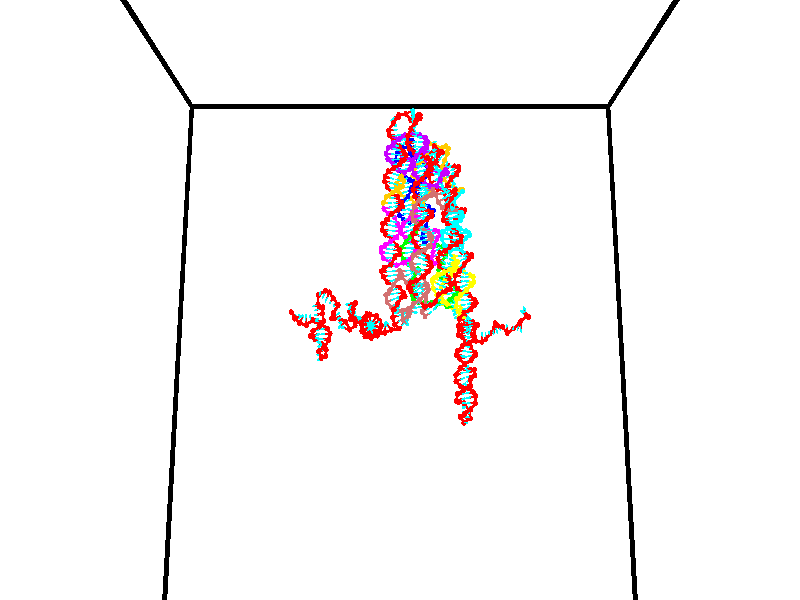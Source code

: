 // switches for output
#declare DRAW_BASES = 1; // possible values are 0, 1; only relevant for DNA ribbons
#declare DRAW_BASES_TYPE = 3; // possible values are 1, 2, 3; only relevant for DNA ribbons
#declare DRAW_FOG = 0; // set to 1 to enable fog

#include "colors.inc"

#include "transforms.inc"
background { rgb <1, 1, 1>}

#default {
   normal{
       ripples 0.25
       frequency 0.20
       turbulence 0.2
       lambda 5
   }
	finish {
		phong 0.1
		phong_size 40.
	}
}

// original window dimensions: 1024x640


// camera settings

camera {
	sky <0, 0.179814, -0.983701>
	up <0, 0.179814, -0.983701>
	right 1.6 * <1, 0, 0>
	location <35, 94.9851, 44.8844>
	look_at <35, 29.7336, 32.9568>
	direction <0, -65.2515, -11.9276>
	angle 67.0682
}


# declare cpy_camera_pos = <35, 94.9851, 44.8844>;
# if (DRAW_FOG = 1)
fog {
	fog_type 2
	up vnormalize(cpy_camera_pos)
	color rgbt<1,1,1,0.3>
	distance 1e-5
	fog_alt 3e-3
	fog_offset 56
}
# end


// LIGHTS

# declare lum = 6;
global_settings {
	ambient_light rgb lum * <0.05, 0.05, 0.05>
	max_trace_level 15
}# declare cpy_direct_light_amount = 0.25;
light_source
{	1000 * <-1, -1.16352, -0.803886>,
	rgb lum * cpy_direct_light_amount
	parallel
}

light_source
{	1000 * <1, 1.16352, 0.803886>,
	rgb lum * cpy_direct_light_amount
	parallel
}

// strand 0

// nucleotide -1

// particle -1
sphere {
	<24.115036, 35.316528, 35.016136> 0.250000
	pigment { color rgbt <1,0,0,0> }
	no_shadow
}
cylinder {
	<24.307314, 35.001877, 35.171131>,  <24.422680, 34.813084, 35.264126>, 0.100000
	pigment { color rgbt <1,0,0,0> }
	no_shadow
}
cylinder {
	<24.307314, 35.001877, 35.171131>,  <24.115036, 35.316528, 35.016136>, 0.100000
	pigment { color rgbt <1,0,0,0> }
	no_shadow
}

// particle -1
sphere {
	<24.307314, 35.001877, 35.171131> 0.100000
	pigment { color rgbt <1,0,0,0> }
	no_shadow
}
sphere {
	0, 1
	scale<0.080000,0.200000,0.300000>
	matrix <0.859449, 0.510330, -0.030168,
		-0.174014, 0.347524, 0.921383,
		0.480693, -0.786632, 0.387484,
		24.451523, 34.765888, 35.287376>
	pigment { color rgbt <0,1,1,0> }
	no_shadow
}
cylinder {
	<24.489115, 35.448582, 35.572422>,  <24.115036, 35.316528, 35.016136>, 0.130000
	pigment { color rgbt <1,0,0,0> }
	no_shadow
}

// nucleotide -1

// particle -1
sphere {
	<24.489115, 35.448582, 35.572422> 0.250000
	pigment { color rgbt <1,0,0,0> }
	no_shadow
}
cylinder {
	<24.678772, 35.126991, 35.428867>,  <24.792566, 34.934036, 35.342735>, 0.100000
	pigment { color rgbt <1,0,0,0> }
	no_shadow
}
cylinder {
	<24.678772, 35.126991, 35.428867>,  <24.489115, 35.448582, 35.572422>, 0.100000
	pigment { color rgbt <1,0,0,0> }
	no_shadow
}

// particle -1
sphere {
	<24.678772, 35.126991, 35.428867> 0.100000
	pigment { color rgbt <1,0,0,0> }
	no_shadow
}
sphere {
	0, 1
	scale<0.080000,0.200000,0.300000>
	matrix <0.879059, 0.455160, 0.141719,
		0.049414, -0.382681, 0.922558,
		0.474145, -0.803980, -0.358891,
		24.821016, 34.885796, 35.321201>
	pigment { color rgbt <0,1,1,0> }
	no_shadow
}
cylinder {
	<25.003353, 35.516697, 35.960442>,  <24.489115, 35.448582, 35.572422>, 0.130000
	pigment { color rgbt <1,0,0,0> }
	no_shadow
}

// nucleotide -1

// particle -1
sphere {
	<25.003353, 35.516697, 35.960442> 0.250000
	pigment { color rgbt <1,0,0,0> }
	no_shadow
}
cylinder {
	<25.105343, 35.286369, 35.649723>,  <25.166536, 35.148170, 35.463291>, 0.100000
	pigment { color rgbt <1,0,0,0> }
	no_shadow
}
cylinder {
	<25.105343, 35.286369, 35.649723>,  <25.003353, 35.516697, 35.960442>, 0.100000
	pigment { color rgbt <1,0,0,0> }
	no_shadow
}

// particle -1
sphere {
	<25.105343, 35.286369, 35.649723> 0.100000
	pigment { color rgbt <1,0,0,0> }
	no_shadow
}
sphere {
	0, 1
	scale<0.080000,0.200000,0.300000>
	matrix <0.945115, 0.318160, 0.074380,
		0.204317, -0.753130, 0.625340,
		0.254976, -0.575821, -0.776800,
		25.181835, 35.113625, 35.416683>
	pigment { color rgbt <0,1,1,0> }
	no_shadow
}
cylinder {
	<25.586117, 34.882393, 36.065414>,  <25.003353, 35.516697, 35.960442>, 0.130000
	pigment { color rgbt <1,0,0,0> }
	no_shadow
}

// nucleotide -1

// particle -1
sphere {
	<25.586117, 34.882393, 36.065414> 0.250000
	pigment { color rgbt <1,0,0,0> }
	no_shadow
}
cylinder {
	<25.580788, 35.061100, 35.707596>,  <25.577591, 35.168324, 35.492905>, 0.100000
	pigment { color rgbt <1,0,0,0> }
	no_shadow
}
cylinder {
	<25.580788, 35.061100, 35.707596>,  <25.586117, 34.882393, 36.065414>, 0.100000
	pigment { color rgbt <1,0,0,0> }
	no_shadow
}

// particle -1
sphere {
	<25.580788, 35.061100, 35.707596> 0.100000
	pigment { color rgbt <1,0,0,0> }
	no_shadow
}
sphere {
	0, 1
	scale<0.080000,0.200000,0.300000>
	matrix <0.944938, 0.298176, 0.134848,
		0.326979, -0.843497, -0.426142,
		-0.013321, 0.446771, -0.894549,
		25.576792, 35.195129, 35.439232>
	pigment { color rgbt <0,1,1,0> }
	no_shadow
}
cylinder {
	<26.114695, 34.589050, 35.554283>,  <25.586117, 34.882393, 36.065414>, 0.130000
	pigment { color rgbt <1,0,0,0> }
	no_shadow
}

// nucleotide -1

// particle -1
sphere {
	<26.114695, 34.589050, 35.554283> 0.250000
	pigment { color rgbt <1,0,0,0> }
	no_shadow
}
cylinder {
	<26.064865, 34.977295, 35.471924>,  <26.034967, 35.210243, 35.422508>, 0.100000
	pigment { color rgbt <1,0,0,0> }
	no_shadow
}
cylinder {
	<26.064865, 34.977295, 35.471924>,  <26.114695, 34.589050, 35.554283>, 0.100000
	pigment { color rgbt <1,0,0,0> }
	no_shadow
}

// particle -1
sphere {
	<26.064865, 34.977295, 35.471924> 0.100000
	pigment { color rgbt <1,0,0,0> }
	no_shadow
}
sphere {
	0, 1
	scale<0.080000,0.200000,0.300000>
	matrix <0.986325, 0.143706, 0.080689,
		0.107906, -0.193030, -0.975241,
		-0.124573, 0.970612, -0.205897,
		26.027493, 35.268478, 35.410156>
	pigment { color rgbt <0,1,1,0> }
	no_shadow
}
cylinder {
	<26.353716, 33.822716, 35.535122>,  <26.114695, 34.589050, 35.554283>, 0.130000
	pigment { color rgbt <1,0,0,0> }
	no_shadow
}

// nucleotide -1

// particle -1
sphere {
	<26.353716, 33.822716, 35.535122> 0.250000
	pigment { color rgbt <1,0,0,0> }
	no_shadow
}
cylinder {
	<26.503853, 34.190308, 35.486805>,  <26.593935, 34.410862, 35.457813>, 0.100000
	pigment { color rgbt <1,0,0,0> }
	no_shadow
}
cylinder {
	<26.503853, 34.190308, 35.486805>,  <26.353716, 33.822716, 35.535122>, 0.100000
	pigment { color rgbt <1,0,0,0> }
	no_shadow
}

// particle -1
sphere {
	<26.503853, 34.190308, 35.486805> 0.100000
	pigment { color rgbt <1,0,0,0> }
	no_shadow
}
sphere {
	0, 1
	scale<0.080000,0.200000,0.300000>
	matrix <0.305304, 0.000472, 0.952255,
		0.875161, -0.394302, -0.280391,
		0.375344, 0.918981, -0.120795,
		26.616457, 34.466003, 35.450565>
	pigment { color rgbt <0,1,1,0> }
	no_shadow
}
cylinder {
	<26.952110, 33.597496, 35.791672>,  <26.353716, 33.822716, 35.535122>, 0.130000
	pigment { color rgbt <1,0,0,0> }
	no_shadow
}

// nucleotide -1

// particle -1
sphere {
	<26.952110, 33.597496, 35.791672> 0.250000
	pigment { color rgbt <1,0,0,0> }
	no_shadow
}
cylinder {
	<26.927170, 33.990387, 35.862480>,  <26.912207, 34.226124, 35.904964>, 0.100000
	pigment { color rgbt <1,0,0,0> }
	no_shadow
}
cylinder {
	<26.927170, 33.990387, 35.862480>,  <26.952110, 33.597496, 35.791672>, 0.100000
	pigment { color rgbt <1,0,0,0> }
	no_shadow
}

// particle -1
sphere {
	<26.927170, 33.990387, 35.862480> 0.100000
	pigment { color rgbt <1,0,0,0> }
	no_shadow
}
sphere {
	0, 1
	scale<0.080000,0.200000,0.300000>
	matrix <0.453514, -0.130113, 0.881700,
		0.889065, 0.135254, -0.437343,
		-0.062349, 0.982230, 0.177019,
		26.908464, 34.285057, 35.915585>
	pigment { color rgbt <0,1,1,0> }
	no_shadow
}
cylinder {
	<27.561478, 33.778687, 36.172855>,  <26.952110, 33.597496, 35.791672>, 0.130000
	pigment { color rgbt <1,0,0,0> }
	no_shadow
}

// nucleotide -1

// particle -1
sphere {
	<27.561478, 33.778687, 36.172855> 0.250000
	pigment { color rgbt <1,0,0,0> }
	no_shadow
}
cylinder {
	<27.297598, 34.070911, 36.243378>,  <27.139271, 34.246246, 36.285690>, 0.100000
	pigment { color rgbt <1,0,0,0> }
	no_shadow
}
cylinder {
	<27.297598, 34.070911, 36.243378>,  <27.561478, 33.778687, 36.172855>, 0.100000
	pigment { color rgbt <1,0,0,0> }
	no_shadow
}

// particle -1
sphere {
	<27.297598, 34.070911, 36.243378> 0.100000
	pigment { color rgbt <1,0,0,0> }
	no_shadow
}
sphere {
	0, 1
	scale<0.080000,0.200000,0.300000>
	matrix <0.157816, -0.094696, 0.982917,
		0.734774, 0.676252, -0.052823,
		-0.659698, 0.730558, 0.176304,
		27.099689, 34.290077, 36.296268>
	pigment { color rgbt <0,1,1,0> }
	no_shadow
}
cylinder {
	<27.894381, 34.164101, 36.658138>,  <27.561478, 33.778687, 36.172855>, 0.130000
	pigment { color rgbt <1,0,0,0> }
	no_shadow
}

// nucleotide -1

// particle -1
sphere {
	<27.894381, 34.164101, 36.658138> 0.250000
	pigment { color rgbt <1,0,0,0> }
	no_shadow
}
cylinder {
	<27.503490, 34.242592, 36.690437>,  <27.268955, 34.289688, 36.709816>, 0.100000
	pigment { color rgbt <1,0,0,0> }
	no_shadow
}
cylinder {
	<27.503490, 34.242592, 36.690437>,  <27.894381, 34.164101, 36.658138>, 0.100000
	pigment { color rgbt <1,0,0,0> }
	no_shadow
}

// particle -1
sphere {
	<27.503490, 34.242592, 36.690437> 0.100000
	pigment { color rgbt <1,0,0,0> }
	no_shadow
}
sphere {
	0, 1
	scale<0.080000,0.200000,0.300000>
	matrix <0.038326, -0.211047, 0.976724,
		0.208706, 0.957576, 0.198720,
		-0.977227, 0.196232, 0.080747,
		27.210321, 34.301460, 36.714661>
	pigment { color rgbt <0,1,1,0> }
	no_shadow
}
cylinder {
	<27.835070, 34.472019, 37.226250>,  <27.894381, 34.164101, 36.658138>, 0.130000
	pigment { color rgbt <1,0,0,0> }
	no_shadow
}

// nucleotide -1

// particle -1
sphere {
	<27.835070, 34.472019, 37.226250> 0.250000
	pigment { color rgbt <1,0,0,0> }
	no_shadow
}
cylinder {
	<27.456905, 34.349674, 37.181267>,  <27.230007, 34.276268, 37.154278>, 0.100000
	pigment { color rgbt <1,0,0,0> }
	no_shadow
}
cylinder {
	<27.456905, 34.349674, 37.181267>,  <27.835070, 34.472019, 37.226250>, 0.100000
	pigment { color rgbt <1,0,0,0> }
	no_shadow
}

// particle -1
sphere {
	<27.456905, 34.349674, 37.181267> 0.100000
	pigment { color rgbt <1,0,0,0> }
	no_shadow
}
sphere {
	0, 1
	scale<0.080000,0.200000,0.300000>
	matrix <-0.067746, -0.153081, 0.985889,
		-0.318766, 0.939687, 0.124003,
		-0.945409, -0.305867, -0.112457,
		27.173283, 34.257915, 37.147530>
	pigment { color rgbt <0,1,1,0> }
	no_shadow
}
cylinder {
	<27.450386, 34.738033, 37.796947>,  <27.835070, 34.472019, 37.226250>, 0.130000
	pigment { color rgbt <1,0,0,0> }
	no_shadow
}

// nucleotide -1

// particle -1
sphere {
	<27.450386, 34.738033, 37.796947> 0.250000
	pigment { color rgbt <1,0,0,0> }
	no_shadow
}
cylinder {
	<27.252113, 34.413540, 37.672878>,  <27.133150, 34.218845, 37.598438>, 0.100000
	pigment { color rgbt <1,0,0,0> }
	no_shadow
}
cylinder {
	<27.252113, 34.413540, 37.672878>,  <27.450386, 34.738033, 37.796947>, 0.100000
	pigment { color rgbt <1,0,0,0> }
	no_shadow
}

// particle -1
sphere {
	<27.252113, 34.413540, 37.672878> 0.100000
	pigment { color rgbt <1,0,0,0> }
	no_shadow
}
sphere {
	0, 1
	scale<0.080000,0.200000,0.300000>
	matrix <0.019994, -0.367696, 0.929731,
		-0.868273, 0.454651, 0.198480,
		-0.495683, -0.811229, -0.310170,
		27.103409, 34.170170, 37.579826>
	pigment { color rgbt <0,1,1,0> }
	no_shadow
}
cylinder {
	<26.851263, 34.651497, 38.211533>,  <27.450386, 34.738033, 37.796947>, 0.130000
	pigment { color rgbt <1,0,0,0> }
	no_shadow
}

// nucleotide -1

// particle -1
sphere {
	<26.851263, 34.651497, 38.211533> 0.250000
	pigment { color rgbt <1,0,0,0> }
	no_shadow
}
cylinder {
	<26.964403, 34.302971, 38.051128>,  <27.032288, 34.093857, 37.954884>, 0.100000
	pigment { color rgbt <1,0,0,0> }
	no_shadow
}
cylinder {
	<26.964403, 34.302971, 38.051128>,  <26.851263, 34.651497, 38.211533>, 0.100000
	pigment { color rgbt <1,0,0,0> }
	no_shadow
}

// particle -1
sphere {
	<26.964403, 34.302971, 38.051128> 0.100000
	pigment { color rgbt <1,0,0,0> }
	no_shadow
}
sphere {
	0, 1
	scale<0.080000,0.200000,0.300000>
	matrix <0.103784, -0.387832, 0.915869,
		-0.953533, -0.300672, -0.019270,
		0.282849, -0.871311, -0.401015,
		27.049257, 34.041576, 37.930824>
	pigment { color rgbt <0,1,1,0> }
	no_shadow
}
cylinder {
	<27.063610, 34.272678, 38.742756>,  <26.851263, 34.651497, 38.211533>, 0.130000
	pigment { color rgbt <1,0,0,0> }
	no_shadow
}

// nucleotide -1

// particle -1
sphere {
	<27.063610, 34.272678, 38.742756> 0.250000
	pigment { color rgbt <1,0,0,0> }
	no_shadow
}
cylinder {
	<26.870516, 33.924580, 38.782021>,  <26.754660, 33.715721, 38.805580>, 0.100000
	pigment { color rgbt <1,0,0,0> }
	no_shadow
}
cylinder {
	<26.870516, 33.924580, 38.782021>,  <27.063610, 34.272678, 38.742756>, 0.100000
	pigment { color rgbt <1,0,0,0> }
	no_shadow
}

// particle -1
sphere {
	<26.870516, 33.924580, 38.782021> 0.100000
	pigment { color rgbt <1,0,0,0> }
	no_shadow
}
sphere {
	0, 1
	scale<0.080000,0.200000,0.300000>
	matrix <0.112995, -0.173046, -0.978411,
		0.868445, -0.461224, 0.181869,
		-0.482738, -0.870246, 0.098165,
		26.725695, 33.663506, 38.811470>
	pigment { color rgbt <0,1,1,0> }
	no_shadow
}
cylinder {
	<27.424149, 33.617664, 38.504944>,  <27.063610, 34.272678, 38.742756>, 0.130000
	pigment { color rgbt <1,0,0,0> }
	no_shadow
}

// nucleotide -1

// particle -1
sphere {
	<27.424149, 33.617664, 38.504944> 0.250000
	pigment { color rgbt <1,0,0,0> }
	no_shadow
}
cylinder {
	<27.031923, 33.561069, 38.450569>,  <26.796589, 33.527115, 38.417942>, 0.100000
	pigment { color rgbt <1,0,0,0> }
	no_shadow
}
cylinder {
	<27.031923, 33.561069, 38.450569>,  <27.424149, 33.617664, 38.504944>, 0.100000
	pigment { color rgbt <1,0,0,0> }
	no_shadow
}

// particle -1
sphere {
	<27.031923, 33.561069, 38.450569> 0.100000
	pigment { color rgbt <1,0,0,0> }
	no_shadow
}
sphere {
	0, 1
	scale<0.080000,0.200000,0.300000>
	matrix <0.150284, -0.096152, -0.983956,
		0.126142, -0.985260, 0.115545,
		-0.980562, -0.141483, -0.135940,
		26.737755, 33.518623, 38.409786>
	pigment { color rgbt <0,1,1,0> }
	no_shadow
}
cylinder {
	<27.398554, 33.102230, 37.913029>,  <27.424149, 33.617664, 38.504944>, 0.130000
	pigment { color rgbt <1,0,0,0> }
	no_shadow
}

// nucleotide -1

// particle -1
sphere {
	<27.398554, 33.102230, 37.913029> 0.250000
	pigment { color rgbt <1,0,0,0> }
	no_shadow
}
cylinder {
	<27.053196, 33.292038, 37.981590>,  <26.845982, 33.405922, 38.022728>, 0.100000
	pigment { color rgbt <1,0,0,0> }
	no_shadow
}
cylinder {
	<27.053196, 33.292038, 37.981590>,  <27.398554, 33.102230, 37.913029>, 0.100000
	pigment { color rgbt <1,0,0,0> }
	no_shadow
}

// particle -1
sphere {
	<27.053196, 33.292038, 37.981590> 0.100000
	pigment { color rgbt <1,0,0,0> }
	no_shadow
}
sphere {
	0, 1
	scale<0.080000,0.200000,0.300000>
	matrix <-0.077894, 0.210292, -0.974531,
		-0.498482, -0.854755, -0.144602,
		-0.863394, 0.474523, 0.171407,
		26.794178, 33.434395, 38.033012>
	pigment { color rgbt <0,1,1,0> }
	no_shadow
}
cylinder {
	<26.884783, 32.945194, 37.375282>,  <27.398554, 33.102230, 37.913029>, 0.130000
	pigment { color rgbt <1,0,0,0> }
	no_shadow
}

// nucleotide -1

// particle -1
sphere {
	<26.884783, 32.945194, 37.375282> 0.250000
	pigment { color rgbt <1,0,0,0> }
	no_shadow
}
cylinder {
	<26.806002, 33.301727, 37.538612>,  <26.758732, 33.515648, 37.636612>, 0.100000
	pigment { color rgbt <1,0,0,0> }
	no_shadow
}
cylinder {
	<26.806002, 33.301727, 37.538612>,  <26.884783, 32.945194, 37.375282>, 0.100000
	pigment { color rgbt <1,0,0,0> }
	no_shadow
}

// particle -1
sphere {
	<26.806002, 33.301727, 37.538612> 0.100000
	pigment { color rgbt <1,0,0,0> }
	no_shadow
}
sphere {
	0, 1
	scale<0.080000,0.200000,0.300000>
	matrix <-0.034167, 0.409994, -0.911448,
		-0.979817, -0.193465, -0.050296,
		-0.196954, 0.891334, 0.408329,
		26.746916, 33.569126, 37.661110>
	pigment { color rgbt <0,1,1,0> }
	no_shadow
}
cylinder {
	<26.239637, 33.380970, 37.019257>,  <26.884783, 32.945194, 37.375282>, 0.130000
	pigment { color rgbt <1,0,0,0> }
	no_shadow
}

// nucleotide -1

// particle -1
sphere {
	<26.239637, 33.380970, 37.019257> 0.250000
	pigment { color rgbt <1,0,0,0> }
	no_shadow
}
cylinder {
	<26.502033, 33.624950, 37.197083>,  <26.659472, 33.771339, 37.303780>, 0.100000
	pigment { color rgbt <1,0,0,0> }
	no_shadow
}
cylinder {
	<26.502033, 33.624950, 37.197083>,  <26.239637, 33.380970, 37.019257>, 0.100000
	pigment { color rgbt <1,0,0,0> }
	no_shadow
}

// particle -1
sphere {
	<26.502033, 33.624950, 37.197083> 0.100000
	pigment { color rgbt <1,0,0,0> }
	no_shadow
}
sphere {
	0, 1
	scale<0.080000,0.200000,0.300000>
	matrix <0.004297, 0.585983, -0.810312,
		-0.754757, 0.533467, 0.381778,
		0.655990, 0.609948, 0.444568,
		26.698830, 33.807934, 37.330452>
	pigment { color rgbt <0,1,1,0> }
	no_shadow
}
cylinder {
	<25.960203, 33.978817, 36.822990>,  <26.239637, 33.380970, 37.019257>, 0.130000
	pigment { color rgbt <1,0,0,0> }
	no_shadow
}

// nucleotide -1

// particle -1
sphere {
	<25.960203, 33.978817, 36.822990> 0.250000
	pigment { color rgbt <1,0,0,0> }
	no_shadow
}
cylinder {
	<26.328392, 34.070698, 36.949459>,  <26.549305, 34.125828, 37.025341>, 0.100000
	pigment { color rgbt <1,0,0,0> }
	no_shadow
}
cylinder {
	<26.328392, 34.070698, 36.949459>,  <25.960203, 33.978817, 36.822990>, 0.100000
	pigment { color rgbt <1,0,0,0> }
	no_shadow
}

// particle -1
sphere {
	<26.328392, 34.070698, 36.949459> 0.100000
	pigment { color rgbt <1,0,0,0> }
	no_shadow
}
sphere {
	0, 1
	scale<0.080000,0.200000,0.300000>
	matrix <0.154885, 0.528359, -0.834774,
		-0.358805, 0.817357, 0.450762,
		0.920472, 0.229705, 0.316174,
		26.604534, 34.139610, 37.044312>
	pigment { color rgbt <0,1,1,0> }
	no_shadow
}
cylinder {
	<26.000813, 34.702309, 36.934700>,  <25.960203, 33.978817, 36.822990>, 0.130000
	pigment { color rgbt <1,0,0,0> }
	no_shadow
}

// nucleotide -1

// particle -1
sphere {
	<26.000813, 34.702309, 36.934700> 0.250000
	pigment { color rgbt <1,0,0,0> }
	no_shadow
}
cylinder {
	<26.361227, 34.556664, 36.840420>,  <26.577477, 34.469276, 36.783852>, 0.100000
	pigment { color rgbt <1,0,0,0> }
	no_shadow
}
cylinder {
	<26.361227, 34.556664, 36.840420>,  <26.000813, 34.702309, 36.934700>, 0.100000
	pigment { color rgbt <1,0,0,0> }
	no_shadow
}

// particle -1
sphere {
	<26.361227, 34.556664, 36.840420> 0.100000
	pigment { color rgbt <1,0,0,0> }
	no_shadow
}
sphere {
	0, 1
	scale<0.080000,0.200000,0.300000>
	matrix <0.027149, 0.589689, -0.807174,
		0.432895, 0.720894, 0.541216,
		0.901036, -0.364115, -0.235702,
		26.631538, 34.447430, 36.769711>
	pigment { color rgbt <0,1,1,0> }
	no_shadow
}
cylinder {
	<26.299162, 35.249275, 36.606873>,  <26.000813, 34.702309, 36.934700>, 0.130000
	pigment { color rgbt <1,0,0,0> }
	no_shadow
}

// nucleotide -1

// particle -1
sphere {
	<26.299162, 35.249275, 36.606873> 0.250000
	pigment { color rgbt <1,0,0,0> }
	no_shadow
}
cylinder {
	<26.514267, 34.931297, 36.494530>,  <26.643330, 34.740513, 36.427124>, 0.100000
	pigment { color rgbt <1,0,0,0> }
	no_shadow
}
cylinder {
	<26.514267, 34.931297, 36.494530>,  <26.299162, 35.249275, 36.606873>, 0.100000
	pigment { color rgbt <1,0,0,0> }
	no_shadow
}

// particle -1
sphere {
	<26.514267, 34.931297, 36.494530> 0.100000
	pigment { color rgbt <1,0,0,0> }
	no_shadow
}
sphere {
	0, 1
	scale<0.080000,0.200000,0.300000>
	matrix <0.030080, 0.351001, -0.935892,
		0.842561, 0.494838, 0.212666,
		0.537761, -0.794943, -0.280855,
		26.675594, 34.692814, 36.410275>
	pigment { color rgbt <0,1,1,0> }
	no_shadow
}
cylinder {
	<26.968815, 35.410610, 36.232132>,  <26.299162, 35.249275, 36.606873>, 0.130000
	pigment { color rgbt <1,0,0,0> }
	no_shadow
}

// nucleotide -1

// particle -1
sphere {
	<26.968815, 35.410610, 36.232132> 0.250000
	pigment { color rgbt <1,0,0,0> }
	no_shadow
}
cylinder {
	<26.837618, 35.050014, 36.119186>,  <26.758900, 34.833656, 36.051418>, 0.100000
	pigment { color rgbt <1,0,0,0> }
	no_shadow
}
cylinder {
	<26.837618, 35.050014, 36.119186>,  <26.968815, 35.410610, 36.232132>, 0.100000
	pigment { color rgbt <1,0,0,0> }
	no_shadow
}

// particle -1
sphere {
	<26.837618, 35.050014, 36.119186> 0.100000
	pigment { color rgbt <1,0,0,0> }
	no_shadow
}
sphere {
	0, 1
	scale<0.080000,0.200000,0.300000>
	matrix <-0.155784, 0.346423, -0.925053,
		0.931747, -0.259423, -0.254063,
		-0.327993, -0.901494, -0.282364,
		26.739220, 34.779568, 36.034477>
	pigment { color rgbt <0,1,1,0> }
	no_shadow
}
cylinder {
	<27.358961, 35.134411, 35.742821>,  <26.968815, 35.410610, 36.232132>, 0.130000
	pigment { color rgbt <1,0,0,0> }
	no_shadow
}

// nucleotide -1

// particle -1
sphere {
	<27.358961, 35.134411, 35.742821> 0.250000
	pigment { color rgbt <1,0,0,0> }
	no_shadow
}
cylinder {
	<26.969023, 35.048389, 35.719414>,  <26.735060, 34.996777, 35.705368>, 0.100000
	pigment { color rgbt <1,0,0,0> }
	no_shadow
}
cylinder {
	<26.969023, 35.048389, 35.719414>,  <27.358961, 35.134411, 35.742821>, 0.100000
	pigment { color rgbt <1,0,0,0> }
	no_shadow
}

// particle -1
sphere {
	<26.969023, 35.048389, 35.719414> 0.100000
	pigment { color rgbt <1,0,0,0> }
	no_shadow
}
sphere {
	0, 1
	scale<0.080000,0.200000,0.300000>
	matrix <-0.022890, 0.357796, -0.933519,
		0.221692, -0.908700, -0.353720,
		-0.974848, -0.215050, -0.058520,
		26.676569, 34.983875, 35.701859>
	pigment { color rgbt <0,1,1,0> }
	no_shadow
}
cylinder {
	<27.247826, 35.500828, 35.164494>,  <27.358961, 35.134411, 35.742821>, 0.130000
	pigment { color rgbt <1,0,0,0> }
	no_shadow
}

// nucleotide -1

// particle -1
sphere {
	<27.247826, 35.500828, 35.164494> 0.250000
	pigment { color rgbt <1,0,0,0> }
	no_shadow
}
cylinder {
	<26.889229, 35.324680, 35.184002>,  <26.674070, 35.218994, 35.195705>, 0.100000
	pigment { color rgbt <1,0,0,0> }
	no_shadow
}
cylinder {
	<26.889229, 35.324680, 35.184002>,  <27.247826, 35.500828, 35.164494>, 0.100000
	pigment { color rgbt <1,0,0,0> }
	no_shadow
}

// particle -1
sphere {
	<26.889229, 35.324680, 35.184002> 0.100000
	pigment { color rgbt <1,0,0,0> }
	no_shadow
}
sphere {
	0, 1
	scale<0.080000,0.200000,0.300000>
	matrix <-0.209113, 0.323512, -0.922828,
		0.390609, -0.837505, -0.382113,
		-0.896491, -0.440370, 0.048766,
		26.620281, 35.192570, 35.198631>
	pigment { color rgbt <0,1,1,0> }
	no_shadow
}
cylinder {
	<27.239100, 35.045914, 34.558926>,  <27.247826, 35.500828, 35.164494>, 0.130000
	pigment { color rgbt <1,0,0,0> }
	no_shadow
}

// nucleotide -1

// particle -1
sphere {
	<27.239100, 35.045914, 34.558926> 0.250000
	pigment { color rgbt <1,0,0,0> }
	no_shadow
}
cylinder {
	<26.865097, 35.101364, 34.689491>,  <26.640696, 35.134632, 34.767830>, 0.100000
	pigment { color rgbt <1,0,0,0> }
	no_shadow
}
cylinder {
	<26.865097, 35.101364, 34.689491>,  <27.239100, 35.045914, 34.558926>, 0.100000
	pigment { color rgbt <1,0,0,0> }
	no_shadow
}

// particle -1
sphere {
	<26.865097, 35.101364, 34.689491> 0.100000
	pigment { color rgbt <1,0,0,0> }
	no_shadow
}
sphere {
	0, 1
	scale<0.080000,0.200000,0.300000>
	matrix <-0.311361, 0.119687, -0.942724,
		-0.169751, -0.983086, -0.068747,
		-0.935007, 0.138623, 0.326411,
		26.584595, 35.142952, 34.787415>
	pigment { color rgbt <0,1,1,0> }
	no_shadow
}
cylinder {
	<26.661892, 34.607185, 34.249340>,  <27.239100, 35.045914, 34.558926>, 0.130000
	pigment { color rgbt <1,0,0,0> }
	no_shadow
}

// nucleotide -1

// particle -1
sphere {
	<26.661892, 34.607185, 34.249340> 0.250000
	pigment { color rgbt <1,0,0,0> }
	no_shadow
}
cylinder {
	<26.524330, 34.963848, 34.367107>,  <26.441793, 35.177845, 34.437767>, 0.100000
	pigment { color rgbt <1,0,0,0> }
	no_shadow
}
cylinder {
	<26.524330, 34.963848, 34.367107>,  <26.661892, 34.607185, 34.249340>, 0.100000
	pigment { color rgbt <1,0,0,0> }
	no_shadow
}

// particle -1
sphere {
	<26.524330, 34.963848, 34.367107> 0.100000
	pigment { color rgbt <1,0,0,0> }
	no_shadow
}
sphere {
	0, 1
	scale<0.080000,0.200000,0.300000>
	matrix <-0.294168, 0.195456, -0.935555,
		-0.891738, -0.408348, 0.195078,
		-0.343903, 0.891655, 0.294418,
		26.421160, 35.231346, 34.455433>
	pigment { color rgbt <0,1,1,0> }
	no_shadow
}
cylinder {
	<26.723320, 34.875126, 33.468662>,  <26.661892, 34.607185, 34.249340>, 0.130000
	pigment { color rgbt <1,0,0,0> }
	no_shadow
}

// nucleotide -1

// particle -1
sphere {
	<26.723320, 34.875126, 33.468662> 0.250000
	pigment { color rgbt <1,0,0,0> }
	no_shadow
}
cylinder {
	<26.865719, 35.248901, 33.472328>,  <26.951159, 35.473167, 33.474529>, 0.100000
	pigment { color rgbt <1,0,0,0> }
	no_shadow
}
cylinder {
	<26.865719, 35.248901, 33.472328>,  <26.723320, 34.875126, 33.468662>, 0.100000
	pigment { color rgbt <1,0,0,0> }
	no_shadow
}

// particle -1
sphere {
	<26.865719, 35.248901, 33.472328> 0.100000
	pigment { color rgbt <1,0,0,0> }
	no_shadow
}
sphere {
	0, 1
	scale<0.080000,0.200000,0.300000>
	matrix <0.883695, -0.339822, 0.321876,
		0.303889, -0.106488, -0.946737,
		0.355998, 0.934442, 0.009165,
		26.972519, 35.529232, 33.475079>
	pigment { color rgbt <0,1,1,0> }
	no_shadow
}
cylinder {
	<27.444347, 34.977051, 33.115982>,  <26.723320, 34.875126, 33.468662>, 0.130000
	pigment { color rgbt <1,0,0,0> }
	no_shadow
}

// nucleotide -1

// particle -1
sphere {
	<27.444347, 34.977051, 33.115982> 0.250000
	pigment { color rgbt <1,0,0,0> }
	no_shadow
}
cylinder {
	<27.362724, 35.211502, 33.429623>,  <27.313751, 35.352173, 33.617805>, 0.100000
	pigment { color rgbt <1,0,0,0> }
	no_shadow
}
cylinder {
	<27.362724, 35.211502, 33.429623>,  <27.444347, 34.977051, 33.115982>, 0.100000
	pigment { color rgbt <1,0,0,0> }
	no_shadow
}

// particle -1
sphere {
	<27.362724, 35.211502, 33.429623> 0.100000
	pigment { color rgbt <1,0,0,0> }
	no_shadow
}
sphere {
	0, 1
	scale<0.080000,0.200000,0.300000>
	matrix <0.852243, -0.287758, 0.436895,
		0.481708, 0.757395, -0.440806,
		-0.204056, 0.586130, 0.784100,
		27.301508, 35.387341, 33.664852>
	pigment { color rgbt <0,1,1,0> }
	no_shadow
}
cylinder {
	<27.915285, 35.608898, 33.390362>,  <27.444347, 34.977051, 33.115982>, 0.130000
	pigment { color rgbt <1,0,0,0> }
	no_shadow
}

// nucleotide -1

// particle -1
sphere {
	<27.915285, 35.608898, 33.390362> 0.250000
	pigment { color rgbt <1,0,0,0> }
	no_shadow
}
cylinder {
	<27.735167, 35.423931, 33.695885>,  <27.627094, 35.312950, 33.879200>, 0.100000
	pigment { color rgbt <1,0,0,0> }
	no_shadow
}
cylinder {
	<27.735167, 35.423931, 33.695885>,  <27.915285, 35.608898, 33.390362>, 0.100000
	pigment { color rgbt <1,0,0,0> }
	no_shadow
}

// particle -1
sphere {
	<27.735167, 35.423931, 33.695885> 0.100000
	pigment { color rgbt <1,0,0,0> }
	no_shadow
}
sphere {
	0, 1
	scale<0.080000,0.200000,0.300000>
	matrix <0.890431, -0.295861, 0.345832,
		0.066061, 0.835844, 0.544978,
		-0.450299, -0.462419, 0.763806,
		27.600077, 35.285206, 33.925026>
	pigment { color rgbt <0,1,1,0> }
	no_shadow
}
cylinder {
	<28.356573, 35.687798, 33.912689>,  <27.915285, 35.608898, 33.390362>, 0.130000
	pigment { color rgbt <1,0,0,0> }
	no_shadow
}

// nucleotide -1

// particle -1
sphere {
	<28.356573, 35.687798, 33.912689> 0.250000
	pigment { color rgbt <1,0,0,0> }
	no_shadow
}
cylinder {
	<28.163486, 35.352150, 34.012981>,  <28.047634, 35.150761, 34.073158>, 0.100000
	pigment { color rgbt <1,0,0,0> }
	no_shadow
}
cylinder {
	<28.163486, 35.352150, 34.012981>,  <28.356573, 35.687798, 33.912689>, 0.100000
	pigment { color rgbt <1,0,0,0> }
	no_shadow
}

// particle -1
sphere {
	<28.163486, 35.352150, 34.012981> 0.100000
	pigment { color rgbt <1,0,0,0> }
	no_shadow
}
sphere {
	0, 1
	scale<0.080000,0.200000,0.300000>
	matrix <0.799465, -0.305328, 0.517331,
		-0.357546, 0.450175, 0.818232,
		-0.482719, -0.839117, 0.250730,
		28.018671, 35.100414, 34.088200>
	pigment { color rgbt <0,1,1,0> }
	no_shadow
}
cylinder {
	<28.797657, 35.314972, 34.402878>,  <28.356573, 35.687798, 33.912689>, 0.130000
	pigment { color rgbt <1,0,0,0> }
	no_shadow
}

// nucleotide -1

// particle -1
sphere {
	<28.797657, 35.314972, 34.402878> 0.250000
	pigment { color rgbt <1,0,0,0> }
	no_shadow
}
cylinder {
	<28.549961, 35.004230, 34.357212>,  <28.401344, 34.817783, 34.329811>, 0.100000
	pigment { color rgbt <1,0,0,0> }
	no_shadow
}
cylinder {
	<28.549961, 35.004230, 34.357212>,  <28.797657, 35.314972, 34.402878>, 0.100000
	pigment { color rgbt <1,0,0,0> }
	no_shadow
}

// particle -1
sphere {
	<28.549961, 35.004230, 34.357212> 0.100000
	pigment { color rgbt <1,0,0,0> }
	no_shadow
}
sphere {
	0, 1
	scale<0.080000,0.200000,0.300000>
	matrix <0.628146, -0.577357, 0.521624,
		-0.471143, 0.251297, 0.845502,
		-0.619240, -0.776858, -0.114166,
		28.364189, 34.771172, 34.322964>
	pigment { color rgbt <0,1,1,0> }
	no_shadow
}
cylinder {
	<28.307014, 35.115322, 35.023403>,  <28.797657, 35.314972, 34.402878>, 0.130000
	pigment { color rgbt <1,0,0,0> }
	no_shadow
}

// nucleotide -1

// particle -1
sphere {
	<28.307014, 35.115322, 35.023403> 0.250000
	pigment { color rgbt <1,0,0,0> }
	no_shadow
}
cylinder {
	<28.425842, 34.801270, 34.806030>,  <28.497139, 34.612839, 34.675606>, 0.100000
	pigment { color rgbt <1,0,0,0> }
	no_shadow
}
cylinder {
	<28.425842, 34.801270, 34.806030>,  <28.307014, 35.115322, 35.023403>, 0.100000
	pigment { color rgbt <1,0,0,0> }
	no_shadow
}

// particle -1
sphere {
	<28.425842, 34.801270, 34.806030> 0.100000
	pigment { color rgbt <1,0,0,0> }
	no_shadow
}
sphere {
	0, 1
	scale<0.080000,0.200000,0.300000>
	matrix <0.329654, -0.449805, 0.830063,
		-0.896147, -0.425730, 0.125199,
		0.297067, -0.785130, -0.543435,
		28.514963, 34.565731, 34.643002>
	pigment { color rgbt <0,1,1,0> }
	no_shadow
}
cylinder {
	<28.070580, 34.548939, 35.427341>,  <28.307014, 35.115322, 35.023403>, 0.130000
	pigment { color rgbt <1,0,0,0> }
	no_shadow
}

// nucleotide -1

// particle -1
sphere {
	<28.070580, 34.548939, 35.427341> 0.250000
	pigment { color rgbt <1,0,0,0> }
	no_shadow
}
cylinder {
	<28.389320, 34.452835, 35.205601>,  <28.580564, 34.395172, 35.072556>, 0.100000
	pigment { color rgbt <1,0,0,0> }
	no_shadow
}
cylinder {
	<28.389320, 34.452835, 35.205601>,  <28.070580, 34.548939, 35.427341>, 0.100000
	pigment { color rgbt <1,0,0,0> }
	no_shadow
}

// particle -1
sphere {
	<28.389320, 34.452835, 35.205601> 0.100000
	pigment { color rgbt <1,0,0,0> }
	no_shadow
}
sphere {
	0, 1
	scale<0.080000,0.200000,0.300000>
	matrix <0.417454, -0.444333, 0.792654,
		-0.436747, -0.863046, -0.253779,
		0.796859, -0.240248, -0.554344,
		28.628376, 34.380756, 35.039295>
	pigment { color rgbt <0,1,1,0> }
	no_shadow
}
cylinder {
	<28.198061, 33.726227, 35.303379>,  <28.070580, 34.548939, 35.427341>, 0.130000
	pigment { color rgbt <1,0,0,0> }
	no_shadow
}

// nucleotide -1

// particle -1
sphere {
	<28.198061, 33.726227, 35.303379> 0.250000
	pigment { color rgbt <1,0,0,0> }
	no_shadow
}
cylinder {
	<28.527481, 33.952385, 35.321690>,  <28.725134, 34.088078, 35.332676>, 0.100000
	pigment { color rgbt <1,0,0,0> }
	no_shadow
}
cylinder {
	<28.527481, 33.952385, 35.321690>,  <28.198061, 33.726227, 35.303379>, 0.100000
	pigment { color rgbt <1,0,0,0> }
	no_shadow
}

// particle -1
sphere {
	<28.527481, 33.952385, 35.321690> 0.100000
	pigment { color rgbt <1,0,0,0> }
	no_shadow
}
sphere {
	0, 1
	scale<0.080000,0.200000,0.300000>
	matrix <0.296092, -0.497307, 0.815485,
		0.483831, -0.658041, -0.576966,
		0.823552, 0.565392, 0.045772,
		28.774546, 34.122002, 35.335423>
	pigment { color rgbt <0,1,1,0> }
	no_shadow
}
cylinder {
	<28.701727, 33.243412, 35.207939>,  <28.198061, 33.726227, 35.303379>, 0.130000
	pigment { color rgbt <1,0,0,0> }
	no_shadow
}

// nucleotide -1

// particle -1
sphere {
	<28.701727, 33.243412, 35.207939> 0.250000
	pigment { color rgbt <1,0,0,0> }
	no_shadow
}
cylinder {
	<28.803621, 33.539005, 35.457420>,  <28.864758, 33.716362, 35.607109>, 0.100000
	pigment { color rgbt <1,0,0,0> }
	no_shadow
}
cylinder {
	<28.803621, 33.539005, 35.457420>,  <28.701727, 33.243412, 35.207939>, 0.100000
	pigment { color rgbt <1,0,0,0> }
	no_shadow
}

// particle -1
sphere {
	<28.803621, 33.539005, 35.457420> 0.100000
	pigment { color rgbt <1,0,0,0> }
	no_shadow
}
sphere {
	0, 1
	scale<0.080000,0.200000,0.300000>
	matrix <0.224395, -0.672552, 0.705209,
		0.940615, -0.039686, -0.337149,
		0.254737, 0.738985, 0.623707,
		28.880043, 33.760700, 35.644531>
	pigment { color rgbt <0,1,1,0> }
	no_shadow
}
cylinder {
	<29.403633, 33.284943, 35.523842>,  <28.701727, 33.243412, 35.207939>, 0.130000
	pigment { color rgbt <1,0,0,0> }
	no_shadow
}

// nucleotide -1

// particle -1
sphere {
	<29.403633, 33.284943, 35.523842> 0.250000
	pigment { color rgbt <1,0,0,0> }
	no_shadow
}
cylinder {
	<29.101685, 33.392429, 35.763161>,  <28.920515, 33.456921, 35.906754>, 0.100000
	pigment { color rgbt <1,0,0,0> }
	no_shadow
}
cylinder {
	<29.101685, 33.392429, 35.763161>,  <29.403633, 33.284943, 35.523842>, 0.100000
	pigment { color rgbt <1,0,0,0> }
	no_shadow
}

// particle -1
sphere {
	<29.101685, 33.392429, 35.763161> 0.100000
	pigment { color rgbt <1,0,0,0> }
	no_shadow
}
sphere {
	0, 1
	scale<0.080000,0.200000,0.300000>
	matrix <0.129863, -0.832921, 0.537938,
		0.642885, 0.483772, 0.593854,
		-0.754873, 0.268713, 0.598297,
		28.875223, 33.473042, 35.942650>
	pigment { color rgbt <0,1,1,0> }
	no_shadow
}
cylinder {
	<29.801203, 33.246559, 36.200294>,  <29.403633, 33.284943, 35.523842>, 0.130000
	pigment { color rgbt <1,0,0,0> }
	no_shadow
}

// nucleotide -1

// particle -1
sphere {
	<29.801203, 33.246559, 36.200294> 0.250000
	pigment { color rgbt <1,0,0,0> }
	no_shadow
}
cylinder {
	<29.436768, 33.124474, 36.089466>,  <29.218107, 33.051224, 36.022968>, 0.100000
	pigment { color rgbt <1,0,0,0> }
	no_shadow
}
cylinder {
	<29.436768, 33.124474, 36.089466>,  <29.801203, 33.246559, 36.200294>, 0.100000
	pigment { color rgbt <1,0,0,0> }
	no_shadow
}

// particle -1
sphere {
	<29.436768, 33.124474, 36.089466> 0.100000
	pigment { color rgbt <1,0,0,0> }
	no_shadow
}
sphere {
	0, 1
	scale<0.080000,0.200000,0.300000>
	matrix <-0.006466, -0.661484, 0.749931,
		-0.412164, 0.685044, 0.600696,
		-0.911086, -0.305211, -0.277070,
		29.163441, 33.032909, 36.006344>
	pigment { color rgbt <0,1,1,0> }
	no_shadow
}
cylinder {
	<30.372416, 33.380703, 35.853214>,  <29.801203, 33.246559, 36.200294>, 0.130000
	pigment { color rgbt <1,0,0,0> }
	no_shadow
}

// nucleotide -1

// particle -1
sphere {
	<30.372416, 33.380703, 35.853214> 0.250000
	pigment { color rgbt <1,0,0,0> }
	no_shadow
}
cylinder {
	<30.630152, 33.253937, 35.574821>,  <30.784794, 33.177876, 35.407787>, 0.100000
	pigment { color rgbt <1,0,0,0> }
	no_shadow
}
cylinder {
	<30.630152, 33.253937, 35.574821>,  <30.372416, 33.380703, 35.853214>, 0.100000
	pigment { color rgbt <1,0,0,0> }
	no_shadow
}

// particle -1
sphere {
	<30.630152, 33.253937, 35.574821> 0.100000
	pigment { color rgbt <1,0,0,0> }
	no_shadow
}
sphere {
	0, 1
	scale<0.080000,0.200000,0.300000>
	matrix <-0.754095, -0.414614, -0.509349,
		-0.127144, 0.853030, -0.506136,
		0.644341, -0.316914, -0.695982,
		30.823454, 33.158863, 35.366028>
	pigment { color rgbt <0,1,1,0> }
	no_shadow
}
cylinder {
	<30.109388, 33.639568, 35.207298>,  <30.372416, 33.380703, 35.853214>, 0.130000
	pigment { color rgbt <1,0,0,0> }
	no_shadow
}

// nucleotide -1

// particle -1
sphere {
	<30.109388, 33.639568, 35.207298> 0.250000
	pigment { color rgbt <1,0,0,0> }
	no_shadow
}
cylinder {
	<30.336685, 33.315090, 35.152073>,  <30.473063, 33.120403, 35.118938>, 0.100000
	pigment { color rgbt <1,0,0,0> }
	no_shadow
}
cylinder {
	<30.336685, 33.315090, 35.152073>,  <30.109388, 33.639568, 35.207298>, 0.100000
	pigment { color rgbt <1,0,0,0> }
	no_shadow
}

// particle -1
sphere {
	<30.336685, 33.315090, 35.152073> 0.100000
	pigment { color rgbt <1,0,0,0> }
	no_shadow
}
sphere {
	0, 1
	scale<0.080000,0.200000,0.300000>
	matrix <-0.651314, -0.340862, -0.677940,
		0.502885, 0.475153, -0.722036,
		0.568240, -0.811198, -0.138059,
		30.507156, 33.071732, 35.110657>
	pigment { color rgbt <0,1,1,0> }
	no_shadow
}
cylinder {
	<30.174898, 33.621777, 34.448818>,  <30.109388, 33.639568, 35.207298>, 0.130000
	pigment { color rgbt <1,0,0,0> }
	no_shadow
}

// nucleotide -1

// particle -1
sphere {
	<30.174898, 33.621777, 34.448818> 0.250000
	pigment { color rgbt <1,0,0,0> }
	no_shadow
}
cylinder {
	<30.220230, 33.252899, 34.596718>,  <30.247429, 33.031574, 34.685459>, 0.100000
	pigment { color rgbt <1,0,0,0> }
	no_shadow
}
cylinder {
	<30.220230, 33.252899, 34.596718>,  <30.174898, 33.621777, 34.448818>, 0.100000
	pigment { color rgbt <1,0,0,0> }
	no_shadow
}

// particle -1
sphere {
	<30.220230, 33.252899, 34.596718> 0.100000
	pigment { color rgbt <1,0,0,0> }
	no_shadow
}
sphere {
	0, 1
	scale<0.080000,0.200000,0.300000>
	matrix <-0.666989, -0.346441, -0.659624,
		0.736398, -0.171865, -0.654355,
		0.113329, -0.922194, 0.369751,
		30.254229, 32.976242, 34.707642>
	pigment { color rgbt <0,1,1,0> }
	no_shadow
}
cylinder {
	<30.365438, 33.162251, 33.919159>,  <30.174898, 33.621777, 34.448818>, 0.130000
	pigment { color rgbt <1,0,0,0> }
	no_shadow
}

// nucleotide -1

// particle -1
sphere {
	<30.365438, 33.162251, 33.919159> 0.250000
	pigment { color rgbt <1,0,0,0> }
	no_shadow
}
cylinder {
	<30.156519, 32.962833, 34.195900>,  <30.031168, 32.843182, 34.361946>, 0.100000
	pigment { color rgbt <1,0,0,0> }
	no_shadow
}
cylinder {
	<30.156519, 32.962833, 34.195900>,  <30.365438, 33.162251, 33.919159>, 0.100000
	pigment { color rgbt <1,0,0,0> }
	no_shadow
}

// particle -1
sphere {
	<30.156519, 32.962833, 34.195900> 0.100000
	pigment { color rgbt <1,0,0,0> }
	no_shadow
}
sphere {
	0, 1
	scale<0.080000,0.200000,0.300000>
	matrix <-0.623011, -0.330903, -0.708774,
		0.582291, -0.801222, -0.137769,
		-0.522297, -0.498544, 0.691852,
		29.999830, 32.813271, 34.403454>
	pigment { color rgbt <0,1,1,0> }
	no_shadow
}
cylinder {
	<30.317446, 32.509430, 33.676418>,  <30.365438, 33.162251, 33.919159>, 0.130000
	pigment { color rgbt <1,0,0,0> }
	no_shadow
}

// nucleotide -1

// particle -1
sphere {
	<30.317446, 32.509430, 33.676418> 0.250000
	pigment { color rgbt <1,0,0,0> }
	no_shadow
}
cylinder {
	<30.014818, 32.552376, 33.934433>,  <29.833242, 32.578144, 34.089241>, 0.100000
	pigment { color rgbt <1,0,0,0> }
	no_shadow
}
cylinder {
	<30.014818, 32.552376, 33.934433>,  <30.317446, 32.509430, 33.676418>, 0.100000
	pigment { color rgbt <1,0,0,0> }
	no_shadow
}

// particle -1
sphere {
	<30.014818, 32.552376, 33.934433> 0.100000
	pigment { color rgbt <1,0,0,0> }
	no_shadow
}
sphere {
	0, 1
	scale<0.080000,0.200000,0.300000>
	matrix <-0.633781, -0.363277, -0.682900,
		0.161010, -0.925475, 0.342888,
		-0.756570, 0.107363, 0.645039,
		29.787848, 32.584583, 34.127945>
	pigment { color rgbt <0,1,1,0> }
	no_shadow
}
cylinder {
	<29.858822, 31.934629, 33.806072>,  <30.317446, 32.509430, 33.676418>, 0.130000
	pigment { color rgbt <1,0,0,0> }
	no_shadow
}

// nucleotide -1

// particle -1
sphere {
	<29.858822, 31.934629, 33.806072> 0.250000
	pigment { color rgbt <1,0,0,0> }
	no_shadow
}
cylinder {
	<29.640249, 32.268661, 33.831539>,  <29.509106, 32.469082, 33.846821>, 0.100000
	pigment { color rgbt <1,0,0,0> }
	no_shadow
}
cylinder {
	<29.640249, 32.268661, 33.831539>,  <29.858822, 31.934629, 33.806072>, 0.100000
	pigment { color rgbt <1,0,0,0> }
	no_shadow
}

// particle -1
sphere {
	<29.640249, 32.268661, 33.831539> 0.100000
	pigment { color rgbt <1,0,0,0> }
	no_shadow
}
sphere {
	0, 1
	scale<0.080000,0.200000,0.300000>
	matrix <-0.576008, -0.319543, -0.752401,
		-0.607972, -0.447807, 0.655621,
		-0.546429, 0.835082, 0.063667,
		29.476320, 32.519188, 33.850639>
	pigment { color rgbt <0,1,1,0> }
	no_shadow
}
cylinder {
	<29.590178, 31.432602, 34.325359>,  <29.858822, 31.934629, 33.806072>, 0.130000
	pigment { color rgbt <1,0,0,0> }
	no_shadow
}

// nucleotide -1

// particle -1
sphere {
	<29.590178, 31.432602, 34.325359> 0.250000
	pigment { color rgbt <1,0,0,0> }
	no_shadow
}
cylinder {
	<29.613375, 31.037849, 34.265087>,  <29.627293, 30.800999, 34.228924>, 0.100000
	pigment { color rgbt <1,0,0,0> }
	no_shadow
}
cylinder {
	<29.613375, 31.037849, 34.265087>,  <29.590178, 31.432602, 34.325359>, 0.100000
	pigment { color rgbt <1,0,0,0> }
	no_shadow
}

// particle -1
sphere {
	<29.613375, 31.037849, 34.265087> 0.100000
	pigment { color rgbt <1,0,0,0> }
	no_shadow
}
sphere {
	0, 1
	scale<0.080000,0.200000,0.300000>
	matrix <0.449232, -0.108996, 0.886741,
		-0.891531, -0.119115, 0.437017,
		0.057992, -0.986880, -0.150684,
		29.630772, 30.741785, 34.219883>
	pigment { color rgbt <0,1,1,0> }
	no_shadow
}
cylinder {
	<29.739182, 31.741520, 35.036453>,  <29.590178, 31.432602, 34.325359>, 0.130000
	pigment { color rgbt <1,0,0,0> }
	no_shadow
}

// nucleotide -1

// particle -1
sphere {
	<29.739182, 31.741520, 35.036453> 0.250000
	pigment { color rgbt <1,0,0,0> }
	no_shadow
}
cylinder {
	<29.879087, 32.051636, 34.826084>,  <29.963032, 32.237705, 34.699863>, 0.100000
	pigment { color rgbt <1,0,0,0> }
	no_shadow
}
cylinder {
	<29.879087, 32.051636, 34.826084>,  <29.739182, 31.741520, 35.036453>, 0.100000
	pigment { color rgbt <1,0,0,0> }
	no_shadow
}

// particle -1
sphere {
	<29.879087, 32.051636, 34.826084> 0.100000
	pigment { color rgbt <1,0,0,0> }
	no_shadow
}
sphere {
	0, 1
	scale<0.080000,0.200000,0.300000>
	matrix <0.654251, 0.199662, 0.729445,
		0.670536, -0.599220, -0.437398,
		0.349766, 0.775287, -0.525921,
		29.984016, 32.284222, 34.668308>
	pigment { color rgbt <0,1,1,0> }
	no_shadow
}
cylinder {
	<30.499327, 31.780460, 35.214806>,  <29.739182, 31.741520, 35.036453>, 0.130000
	pigment { color rgbt <1,0,0,0> }
	no_shadow
}

// nucleotide -1

// particle -1
sphere {
	<30.499327, 31.780460, 35.214806> 0.250000
	pigment { color rgbt <1,0,0,0> }
	no_shadow
}
cylinder {
	<30.394815, 32.135750, 35.063656>,  <30.332108, 32.348923, 34.972965>, 0.100000
	pigment { color rgbt <1,0,0,0> }
	no_shadow
}
cylinder {
	<30.394815, 32.135750, 35.063656>,  <30.499327, 31.780460, 35.214806>, 0.100000
	pigment { color rgbt <1,0,0,0> }
	no_shadow
}

// particle -1
sphere {
	<30.394815, 32.135750, 35.063656> 0.100000
	pigment { color rgbt <1,0,0,0> }
	no_shadow
}
sphere {
	0, 1
	scale<0.080000,0.200000,0.300000>
	matrix <0.692796, 0.445154, 0.567337,
		0.672136, -0.113556, -0.731669,
		-0.261281, 0.888225, -0.377875,
		30.316431, 32.402218, 34.950294>
	pigment { color rgbt <0,1,1,0> }
	no_shadow
}
cylinder {
	<31.169432, 31.964571, 34.993519>,  <30.499327, 31.780460, 35.214806>, 0.130000
	pigment { color rgbt <1,0,0,0> }
	no_shadow
}

// nucleotide -1

// particle -1
sphere {
	<31.169432, 31.964571, 34.993519> 0.250000
	pigment { color rgbt <1,0,0,0> }
	no_shadow
}
cylinder {
	<30.943733, 32.292458, 35.032906>,  <30.808313, 32.489189, 35.056538>, 0.100000
	pigment { color rgbt <1,0,0,0> }
	no_shadow
}
cylinder {
	<30.943733, 32.292458, 35.032906>,  <31.169432, 31.964571, 34.993519>, 0.100000
	pigment { color rgbt <1,0,0,0> }
	no_shadow
}

// particle -1
sphere {
	<30.943733, 32.292458, 35.032906> 0.100000
	pigment { color rgbt <1,0,0,0> }
	no_shadow
}
sphere {
	0, 1
	scale<0.080000,0.200000,0.300000>
	matrix <0.746462, 0.455560, 0.485036,
		0.352734, 0.347180, -0.868933,
		-0.564246, 0.819714, 0.098465,
		30.774460, 32.538372, 35.062447>
	pigment { color rgbt <0,1,1,0> }
	no_shadow
}
cylinder {
	<31.530983, 32.540390, 34.694233>,  <31.169432, 31.964571, 34.993519>, 0.130000
	pigment { color rgbt <1,0,0,0> }
	no_shadow
}

// nucleotide -1

// particle -1
sphere {
	<31.530983, 32.540390, 34.694233> 0.250000
	pigment { color rgbt <1,0,0,0> }
	no_shadow
}
cylinder {
	<31.288097, 32.636410, 34.997196>,  <31.142366, 32.694023, 35.178974>, 0.100000
	pigment { color rgbt <1,0,0,0> }
	no_shadow
}
cylinder {
	<31.288097, 32.636410, 34.997196>,  <31.530983, 32.540390, 34.694233>, 0.100000
	pigment { color rgbt <1,0,0,0> }
	no_shadow
}

// particle -1
sphere {
	<31.288097, 32.636410, 34.997196> 0.100000
	pigment { color rgbt <1,0,0,0> }
	no_shadow
}
sphere {
	0, 1
	scale<0.080000,0.200000,0.300000>
	matrix <0.680352, 0.649455, 0.339601,
		-0.410383, 0.721515, -0.557675,
		-0.607212, 0.240049, 0.757410,
		31.105934, 32.708424, 35.224419>
	pigment { color rgbt <0,1,1,0> }
	no_shadow
}
cylinder {
	<31.854912, 33.198490, 34.849499>,  <31.530983, 32.540390, 34.694233>, 0.130000
	pigment { color rgbt <1,0,0,0> }
	no_shadow
}

// nucleotide -1

// particle -1
sphere {
	<31.854912, 33.198490, 34.849499> 0.250000
	pigment { color rgbt <1,0,0,0> }
	no_shadow
}
cylinder {
	<31.618343, 33.080070, 35.149521>,  <31.476402, 33.009018, 35.329533>, 0.100000
	pigment { color rgbt <1,0,0,0> }
	no_shadow
}
cylinder {
	<31.618343, 33.080070, 35.149521>,  <31.854912, 33.198490, 34.849499>, 0.100000
	pigment { color rgbt <1,0,0,0> }
	no_shadow
}

// particle -1
sphere {
	<31.618343, 33.080070, 35.149521> 0.100000
	pigment { color rgbt <1,0,0,0> }
	no_shadow
}
sphere {
	0, 1
	scale<0.080000,0.200000,0.300000>
	matrix <0.517602, 0.573863, 0.634641,
		-0.618313, 0.763567, -0.186157,
		-0.591419, -0.296052, 0.750051,
		31.440918, 32.991257, 35.374535>
	pigment { color rgbt <0,1,1,0> }
	no_shadow
}
cylinder {
	<31.407028, 33.746655, 35.168015>,  <31.854912, 33.198490, 34.849499>, 0.130000
	pigment { color rgbt <1,0,0,0> }
	no_shadow
}

// nucleotide -1

// particle -1
sphere {
	<31.407028, 33.746655, 35.168015> 0.250000
	pigment { color rgbt <1,0,0,0> }
	no_shadow
}
cylinder {
	<31.469065, 33.466488, 35.446690>,  <31.506287, 33.298389, 35.613895>, 0.100000
	pigment { color rgbt <1,0,0,0> }
	no_shadow
}
cylinder {
	<31.469065, 33.466488, 35.446690>,  <31.407028, 33.746655, 35.168015>, 0.100000
	pigment { color rgbt <1,0,0,0> }
	no_shadow
}

// particle -1
sphere {
	<31.469065, 33.466488, 35.446690> 0.100000
	pigment { color rgbt <1,0,0,0> }
	no_shadow
}
sphere {
	0, 1
	scale<0.080000,0.200000,0.300000>
	matrix <0.201991, 0.712801, 0.671650,
		-0.967030, 0.036557, 0.252027,
		0.155092, -0.700413, 0.696684,
		31.515593, 33.256363, 35.655693>
	pigment { color rgbt <0,1,1,0> }
	no_shadow
}
cylinder {
	<30.951878, 33.820324, 35.673328>,  <31.407028, 33.746655, 35.168015>, 0.130000
	pigment { color rgbt <1,0,0,0> }
	no_shadow
}

// nucleotide -1

// particle -1
sphere {
	<30.951878, 33.820324, 35.673328> 0.250000
	pigment { color rgbt <1,0,0,0> }
	no_shadow
}
cylinder {
	<31.329758, 33.726406, 35.764904>,  <31.556486, 33.670055, 35.819847>, 0.100000
	pigment { color rgbt <1,0,0,0> }
	no_shadow
}
cylinder {
	<31.329758, 33.726406, 35.764904>,  <30.951878, 33.820324, 35.673328>, 0.100000
	pigment { color rgbt <1,0,0,0> }
	no_shadow
}

// particle -1
sphere {
	<31.329758, 33.726406, 35.764904> 0.100000
	pigment { color rgbt <1,0,0,0> }
	no_shadow
}
sphere {
	0, 1
	scale<0.080000,0.200000,0.300000>
	matrix <0.130322, 0.909420, 0.394932,
		-0.300929, -0.343256, 0.889728,
		0.944700, -0.234798, 0.228937,
		31.613167, 33.655968, 35.833584>
	pigment { color rgbt <0,1,1,0> }
	no_shadow
}
cylinder {
	<31.109526, 33.935078, 36.421677>,  <30.951878, 33.820324, 35.673328>, 0.130000
	pigment { color rgbt <1,0,0,0> }
	no_shadow
}

// nucleotide -1

// particle -1
sphere {
	<31.109526, 33.935078, 36.421677> 0.250000
	pigment { color rgbt <1,0,0,0> }
	no_shadow
}
cylinder {
	<31.458071, 33.986565, 36.232296>,  <31.667198, 34.017456, 36.118668>, 0.100000
	pigment { color rgbt <1,0,0,0> }
	no_shadow
}
cylinder {
	<31.458071, 33.986565, 36.232296>,  <31.109526, 33.935078, 36.421677>, 0.100000
	pigment { color rgbt <1,0,0,0> }
	no_shadow
}

// particle -1
sphere {
	<31.458071, 33.986565, 36.232296> 0.100000
	pigment { color rgbt <1,0,0,0> }
	no_shadow
}
sphere {
	0, 1
	scale<0.080000,0.200000,0.300000>
	matrix <0.013980, 0.958070, 0.286192,
		0.490439, -0.255996, 0.833028,
		0.871363, 0.128714, -0.473454,
		31.719481, 34.025177, 36.090260>
	pigment { color rgbt <0,1,1,0> }
	no_shadow
}
cylinder {
	<31.447321, 34.379799, 36.924644>,  <31.109526, 33.935078, 36.421677>, 0.130000
	pigment { color rgbt <1,0,0,0> }
	no_shadow
}

// nucleotide -1

// particle -1
sphere {
	<31.447321, 34.379799, 36.924644> 0.250000
	pigment { color rgbt <1,0,0,0> }
	no_shadow
}
cylinder {
	<31.689016, 34.392231, 36.606167>,  <31.834034, 34.399693, 36.415081>, 0.100000
	pigment { color rgbt <1,0,0,0> }
	no_shadow
}
cylinder {
	<31.689016, 34.392231, 36.606167>,  <31.447321, 34.379799, 36.924644>, 0.100000
	pigment { color rgbt <1,0,0,0> }
	no_shadow
}

// particle -1
sphere {
	<31.689016, 34.392231, 36.606167> 0.100000
	pigment { color rgbt <1,0,0,0> }
	no_shadow
}
sphere {
	0, 1
	scale<0.080000,0.200000,0.300000>
	matrix <0.293304, 0.920402, 0.258523,
		0.740858, -0.389737, 0.547023,
		0.604236, 0.031085, -0.796198,
		31.870287, 34.401558, 36.367306>
	pigment { color rgbt <0,1,1,0> }
	no_shadow
}
cylinder {
	<32.110706, 34.697765, 37.106659>,  <31.447321, 34.379799, 36.924644>, 0.130000
	pigment { color rgbt <1,0,0,0> }
	no_shadow
}

// nucleotide -1

// particle -1
sphere {
	<32.110706, 34.697765, 37.106659> 0.250000
	pigment { color rgbt <1,0,0,0> }
	no_shadow
}
cylinder {
	<32.058807, 34.763973, 36.715607>,  <32.027668, 34.803699, 36.480976>, 0.100000
	pigment { color rgbt <1,0,0,0> }
	no_shadow
}
cylinder {
	<32.058807, 34.763973, 36.715607>,  <32.110706, 34.697765, 37.106659>, 0.100000
	pigment { color rgbt <1,0,0,0> }
	no_shadow
}

// particle -1
sphere {
	<32.058807, 34.763973, 36.715607> 0.100000
	pigment { color rgbt <1,0,0,0> }
	no_shadow
}
sphere {
	0, 1
	scale<0.080000,0.200000,0.300000>
	matrix <0.225889, 0.964977, 0.133396,
		0.965474, -0.203529, -0.162593,
		-0.129749, 0.165518, -0.977634,
		32.019882, 34.813629, 36.422318>
	pigment { color rgbt <0,1,1,0> }
	no_shadow
}
cylinder {
	<32.711304, 34.932961, 36.925846>,  <32.110706, 34.697765, 37.106659>, 0.130000
	pigment { color rgbt <1,0,0,0> }
	no_shadow
}

// nucleotide -1

// particle -1
sphere {
	<32.711304, 34.932961, 36.925846> 0.250000
	pigment { color rgbt <1,0,0,0> }
	no_shadow
}
cylinder {
	<32.403244, 35.088257, 36.723408>,  <32.218407, 35.181435, 36.601944>, 0.100000
	pigment { color rgbt <1,0,0,0> }
	no_shadow
}
cylinder {
	<32.403244, 35.088257, 36.723408>,  <32.711304, 34.932961, 36.925846>, 0.100000
	pigment { color rgbt <1,0,0,0> }
	no_shadow
}

// particle -1
sphere {
	<32.403244, 35.088257, 36.723408> 0.100000
	pigment { color rgbt <1,0,0,0> }
	no_shadow
}
sphere {
	0, 1
	scale<0.080000,0.200000,0.300000>
	matrix <0.414010, 0.907846, 0.066414,
		0.485242, -0.158380, -0.859916,
		-0.770153, 0.388241, -0.506096,
		32.172199, 35.204731, 36.571579>
	pigment { color rgbt <0,1,1,0> }
	no_shadow
}
cylinder {
	<33.019680, 35.656620, 36.685783>,  <32.711304, 34.932961, 36.925846>, 0.130000
	pigment { color rgbt <1,0,0,0> }
	no_shadow
}

// nucleotide -1

// particle -1
sphere {
	<33.019680, 35.656620, 36.685783> 0.250000
	pigment { color rgbt <1,0,0,0> }
	no_shadow
}
cylinder {
	<32.632729, 35.658607, 36.584465>,  <32.400558, 35.659798, 36.523674>, 0.100000
	pigment { color rgbt <1,0,0,0> }
	no_shadow
}
cylinder {
	<32.632729, 35.658607, 36.584465>,  <33.019680, 35.656620, 36.685783>, 0.100000
	pigment { color rgbt <1,0,0,0> }
	no_shadow
}

// particle -1
sphere {
	<32.632729, 35.658607, 36.584465> 0.100000
	pigment { color rgbt <1,0,0,0> }
	no_shadow
}
sphere {
	0, 1
	scale<0.080000,0.200000,0.300000>
	matrix <-0.004886, 0.999257, 0.038243,
		0.253296, 0.038233, -0.966633,
		-0.967377, 0.004964, -0.253294,
		32.342514, 35.660095, 36.508476>
	pigment { color rgbt <0,1,1,0> }
	no_shadow
}
cylinder {
	<33.166348, 36.253586, 36.274387>,  <33.019680, 35.656620, 36.685783>, 0.130000
	pigment { color rgbt <1,0,0,0> }
	no_shadow
}

// nucleotide -1

// particle -1
sphere {
	<33.166348, 36.253586, 36.274387> 0.250000
	pigment { color rgbt <1,0,0,0> }
	no_shadow
}
cylinder {
	<33.060696, 35.910984, 36.097008>,  <32.997307, 35.705425, 35.990582>, 0.100000
	pigment { color rgbt <1,0,0,0> }
	no_shadow
}
cylinder {
	<33.060696, 35.910984, 36.097008>,  <33.166348, 36.253586, 36.274387>, 0.100000
	pigment { color rgbt <1,0,0,0> }
	no_shadow
}

// particle -1
sphere {
	<33.060696, 35.910984, 36.097008> 0.100000
	pigment { color rgbt <1,0,0,0> }
	no_shadow
}
sphere {
	0, 1
	scale<0.080000,0.200000,0.300000>
	matrix <-0.463545, -0.290459, 0.837113,
		-0.845791, 0.426661, -0.320309,
		-0.264127, -0.856501, -0.443445,
		32.981457, 35.654034, 35.963974>
	pigment { color rgbt <0,1,1,0> }
	no_shadow
}
cylinder {
	<32.796116, 36.399544, 36.925781>,  <33.166348, 36.253586, 36.274387>, 0.130000
	pigment { color rgbt <1,0,0,0> }
	no_shadow
}

// nucleotide -1

// particle -1
sphere {
	<32.796116, 36.399544, 36.925781> 0.250000
	pigment { color rgbt <1,0,0,0> }
	no_shadow
}
cylinder {
	<32.486702, 36.594395, 36.763622>,  <32.301052, 36.711308, 36.666328>, 0.100000
	pigment { color rgbt <1,0,0,0> }
	no_shadow
}
cylinder {
	<32.486702, 36.594395, 36.763622>,  <32.796116, 36.399544, 36.925781>, 0.100000
	pigment { color rgbt <1,0,0,0> }
	no_shadow
}

// particle -1
sphere {
	<32.486702, 36.594395, 36.763622> 0.100000
	pigment { color rgbt <1,0,0,0> }
	no_shadow
}
sphere {
	0, 1
	scale<0.080000,0.200000,0.300000>
	matrix <-0.412163, -0.872603, -0.262082,
		-0.481416, -0.035642, 0.875767,
		-0.773538, 0.487129, -0.405395,
		32.254642, 36.740532, 36.642002>
	pigment { color rgbt <0,1,1,0> }
	no_shadow
}
cylinder {
	<32.117985, 36.120956, 37.128170>,  <32.796116, 36.399544, 36.925781>, 0.130000
	pigment { color rgbt <1,0,0,0> }
	no_shadow
}

// nucleotide -1

// particle -1
sphere {
	<32.117985, 36.120956, 37.128170> 0.250000
	pigment { color rgbt <1,0,0,0> }
	no_shadow
}
cylinder {
	<32.071499, 36.285915, 36.766747>,  <32.043606, 36.384892, 36.549892>, 0.100000
	pigment { color rgbt <1,0,0,0> }
	no_shadow
}
cylinder {
	<32.071499, 36.285915, 36.766747>,  <32.117985, 36.120956, 37.128170>, 0.100000
	pigment { color rgbt <1,0,0,0> }
	no_shadow
}

// particle -1
sphere {
	<32.071499, 36.285915, 36.766747> 0.100000
	pigment { color rgbt <1,0,0,0> }
	no_shadow
}
sphere {
	0, 1
	scale<0.080000,0.200000,0.300000>
	matrix <-0.400795, -0.851839, -0.337244,
		-0.908767, 0.322950, 0.264283,
		-0.116214, 0.412399, -0.903561,
		32.036636, 36.409634, 36.495678>
	pigment { color rgbt <0,1,1,0> }
	no_shadow
}
cylinder {
	<31.443222, 36.035744, 36.768280>,  <32.117985, 36.120956, 37.128170>, 0.130000
	pigment { color rgbt <1,0,0,0> }
	no_shadow
}

// nucleotide -1

// particle -1
sphere {
	<31.443222, 36.035744, 36.768280> 0.250000
	pigment { color rgbt <1,0,0,0> }
	no_shadow
}
cylinder {
	<31.733253, 36.061630, 36.494030>,  <31.907272, 36.077164, 36.329479>, 0.100000
	pigment { color rgbt <1,0,0,0> }
	no_shadow
}
cylinder {
	<31.733253, 36.061630, 36.494030>,  <31.443222, 36.035744, 36.768280>, 0.100000
	pigment { color rgbt <1,0,0,0> }
	no_shadow
}

// particle -1
sphere {
	<31.733253, 36.061630, 36.494030> 0.100000
	pigment { color rgbt <1,0,0,0> }
	no_shadow
}
sphere {
	0, 1
	scale<0.080000,0.200000,0.300000>
	matrix <-0.178404, -0.943935, -0.277773,
		-0.665159, 0.323724, -0.672879,
		0.725076, 0.064719, -0.685621,
		31.950777, 36.081047, 36.288345>
	pigment { color rgbt <0,1,1,0> }
	no_shadow
}
cylinder {
	<31.219389, 35.779305, 36.124256>,  <31.443222, 36.035744, 36.768280>, 0.130000
	pigment { color rgbt <1,0,0,0> }
	no_shadow
}

// nucleotide -1

// particle -1
sphere {
	<31.219389, 35.779305, 36.124256> 0.250000
	pigment { color rgbt <1,0,0,0> }
	no_shadow
}
cylinder {
	<31.618517, 35.754734, 36.114597>,  <31.857994, 35.739990, 36.108803>, 0.100000
	pigment { color rgbt <1,0,0,0> }
	no_shadow
}
cylinder {
	<31.618517, 35.754734, 36.114597>,  <31.219389, 35.779305, 36.124256>, 0.100000
	pigment { color rgbt <1,0,0,0> }
	no_shadow
}

// particle -1
sphere {
	<31.618517, 35.754734, 36.114597> 0.100000
	pigment { color rgbt <1,0,0,0> }
	no_shadow
}
sphere {
	0, 1
	scale<0.080000,0.200000,0.300000>
	matrix <-0.065956, -0.941603, -0.330201,
		-0.002450, 0.331074, -0.943602,
		0.997819, -0.061427, -0.024143,
		31.917862, 35.736305, 36.107353>
	pigment { color rgbt <0,1,1,0> }
	no_shadow
}
cylinder {
	<31.477911, 35.535488, 35.512959>,  <31.219389, 35.779305, 36.124256>, 0.130000
	pigment { color rgbt <1,0,0,0> }
	no_shadow
}

// nucleotide -1

// particle -1
sphere {
	<31.477911, 35.535488, 35.512959> 0.250000
	pigment { color rgbt <1,0,0,0> }
	no_shadow
}
cylinder {
	<31.772066, 35.415829, 35.756176>,  <31.948559, 35.344032, 35.902107>, 0.100000
	pigment { color rgbt <1,0,0,0> }
	no_shadow
}
cylinder {
	<31.772066, 35.415829, 35.756176>,  <31.477911, 35.535488, 35.512959>, 0.100000
	pigment { color rgbt <1,0,0,0> }
	no_shadow
}

// particle -1
sphere {
	<31.772066, 35.415829, 35.756176> 0.100000
	pigment { color rgbt <1,0,0,0> }
	no_shadow
}
sphere {
	0, 1
	scale<0.080000,0.200000,0.300000>
	matrix <-0.068398, -0.925470, -0.372595,
		0.674187, 0.232412, -0.701039,
		0.735386, -0.299148, 0.608044,
		31.992682, 35.326084, 35.938587>
	pigment { color rgbt <0,1,1,0> }
	no_shadow
}
cylinder {
	<31.918791, 35.090885, 35.189358>,  <31.477911, 35.535488, 35.512959>, 0.130000
	pigment { color rgbt <1,0,0,0> }
	no_shadow
}

// nucleotide -1

// particle -1
sphere {
	<31.918791, 35.090885, 35.189358> 0.250000
	pigment { color rgbt <1,0,0,0> }
	no_shadow
}
cylinder {
	<31.966978, 34.989162, 35.573193>,  <31.995892, 34.928127, 35.803493>, 0.100000
	pigment { color rgbt <1,0,0,0> }
	no_shadow
}
cylinder {
	<31.966978, 34.989162, 35.573193>,  <31.918791, 35.090885, 35.189358>, 0.100000
	pigment { color rgbt <1,0,0,0> }
	no_shadow
}

// particle -1
sphere {
	<31.966978, 34.989162, 35.573193> 0.100000
	pigment { color rgbt <1,0,0,0> }
	no_shadow
}
sphere {
	0, 1
	scale<0.080000,0.200000,0.300000>
	matrix <0.007104, -0.966385, -0.257002,
		0.992692, 0.037778, -0.114613,
		0.120469, -0.254309, 0.959591,
		32.003120, 34.912868, 35.861069>
	pigment { color rgbt <0,1,1,0> }
	no_shadow
}
cylinder {
	<32.619888, 34.743061, 35.226837>,  <31.918791, 35.090885, 35.189358>, 0.130000
	pigment { color rgbt <1,0,0,0> }
	no_shadow
}

// nucleotide -1

// particle -1
sphere {
	<32.619888, 34.743061, 35.226837> 0.250000
	pigment { color rgbt <1,0,0,0> }
	no_shadow
}
cylinder {
	<32.394470, 34.617577, 35.532516>,  <32.259220, 34.542286, 35.715923>, 0.100000
	pigment { color rgbt <1,0,0,0> }
	no_shadow
}
cylinder {
	<32.394470, 34.617577, 35.532516>,  <32.619888, 34.743061, 35.226837>, 0.100000
	pigment { color rgbt <1,0,0,0> }
	no_shadow
}

// particle -1
sphere {
	<32.394470, 34.617577, 35.532516> 0.100000
	pigment { color rgbt <1,0,0,0> }
	no_shadow
}
sphere {
	0, 1
	scale<0.080000,0.200000,0.300000>
	matrix <0.172034, -0.949371, -0.262868,
		0.807973, -0.016670, 0.588984,
		-0.563546, -0.313715, 0.764198,
		32.225407, 34.523460, 35.761776>
	pigment { color rgbt <0,1,1,0> }
	no_shadow
}
cylinder {
	<32.895409, 34.070915, 35.518009>,  <32.619888, 34.743061, 35.226837>, 0.130000
	pigment { color rgbt <1,0,0,0> }
	no_shadow
}

// nucleotide -1

// particle -1
sphere {
	<32.895409, 34.070915, 35.518009> 0.250000
	pigment { color rgbt <1,0,0,0> }
	no_shadow
}
cylinder {
	<32.538406, 34.043411, 35.696316>,  <32.324203, 34.026909, 35.803299>, 0.100000
	pigment { color rgbt <1,0,0,0> }
	no_shadow
}
cylinder {
	<32.538406, 34.043411, 35.696316>,  <32.895409, 34.070915, 35.518009>, 0.100000
	pigment { color rgbt <1,0,0,0> }
	no_shadow
}

// particle -1
sphere {
	<32.538406, 34.043411, 35.696316> 0.100000
	pigment { color rgbt <1,0,0,0> }
	no_shadow
}
sphere {
	0, 1
	scale<0.080000,0.200000,0.300000>
	matrix <0.073586, -0.997268, -0.006508,
		0.444995, 0.026993, 0.895126,
		-0.892504, -0.068765, 0.445766,
		32.270657, 34.022781, 35.830044>
	pigment { color rgbt <0,1,1,0> }
	no_shadow
}
cylinder {
	<33.007111, 33.605938, 36.024792>,  <32.895409, 34.070915, 35.518009>, 0.130000
	pigment { color rgbt <1,0,0,0> }
	no_shadow
}

// nucleotide -1

// particle -1
sphere {
	<33.007111, 33.605938, 36.024792> 0.250000
	pigment { color rgbt <1,0,0,0> }
	no_shadow
}
cylinder {
	<32.610924, 33.601360, 35.969891>,  <32.373211, 33.598614, 35.936951>, 0.100000
	pigment { color rgbt <1,0,0,0> }
	no_shadow
}
cylinder {
	<32.610924, 33.601360, 35.969891>,  <33.007111, 33.605938, 36.024792>, 0.100000
	pigment { color rgbt <1,0,0,0> }
	no_shadow
}

// particle -1
sphere {
	<32.610924, 33.601360, 35.969891> 0.100000
	pigment { color rgbt <1,0,0,0> }
	no_shadow
}
sphere {
	0, 1
	scale<0.080000,0.200000,0.300000>
	matrix <-0.008240, -0.989829, 0.142023,
		-0.137482, 0.141800, 0.980302,
		-0.990470, -0.011448, -0.137252,
		32.313782, 33.597927, 35.928715>
	pigment { color rgbt <0,1,1,0> }
	no_shadow
}
cylinder {
	<32.722378, 33.150223, 36.502621>,  <33.007111, 33.605938, 36.024792>, 0.130000
	pigment { color rgbt <1,0,0,0> }
	no_shadow
}

// nucleotide -1

// particle -1
sphere {
	<32.722378, 33.150223, 36.502621> 0.250000
	pigment { color rgbt <1,0,0,0> }
	no_shadow
}
cylinder {
	<32.468071, 33.196102, 36.197296>,  <32.315487, 33.223629, 36.014103>, 0.100000
	pigment { color rgbt <1,0,0,0> }
	no_shadow
}
cylinder {
	<32.468071, 33.196102, 36.197296>,  <32.722378, 33.150223, 36.502621>, 0.100000
	pigment { color rgbt <1,0,0,0> }
	no_shadow
}

// particle -1
sphere {
	<32.468071, 33.196102, 36.197296> 0.100000
	pigment { color rgbt <1,0,0,0> }
	no_shadow
}
sphere {
	0, 1
	scale<0.080000,0.200000,0.300000>
	matrix <-0.134668, -0.990214, -0.036623,
		-0.760041, 0.079510, 0.644993,
		-0.635769, 0.114695, -0.763310,
		32.277340, 33.230511, 35.968304>
	pigment { color rgbt <0,1,1,0> }
	no_shadow
}
cylinder {
	<33.407421, 32.723915, 36.406811>,  <32.722378, 33.150223, 36.502621>, 0.130000
	pigment { color rgbt <1,0,0,0> }
	no_shadow
}

// nucleotide -1

// particle -1
sphere {
	<33.407421, 32.723915, 36.406811> 0.250000
	pigment { color rgbt <1,0,0,0> }
	no_shadow
}
cylinder {
	<33.454556, 32.779423, 36.013496>,  <33.482834, 32.812725, 35.777508>, 0.100000
	pigment { color rgbt <1,0,0,0> }
	no_shadow
}
cylinder {
	<33.454556, 32.779423, 36.013496>,  <33.407421, 32.723915, 36.406811>, 0.100000
	pigment { color rgbt <1,0,0,0> }
	no_shadow
}

// particle -1
sphere {
	<33.454556, 32.779423, 36.013496> 0.100000
	pigment { color rgbt <1,0,0,0> }
	no_shadow
}
sphere {
	0, 1
	scale<0.080000,0.200000,0.300000>
	matrix <0.508220, 0.842257, 0.179764,
		0.853129, -0.520910, 0.028722,
		0.117832, 0.138765, -0.983290,
		33.489906, 32.821053, 35.718510>
	pigment { color rgbt <0,1,1,0> }
	no_shadow
}
cylinder {
	<34.102345, 32.987019, 36.172722>,  <33.407421, 32.723915, 36.406811>, 0.130000
	pigment { color rgbt <1,0,0,0> }
	no_shadow
}

// nucleotide -1

// particle -1
sphere {
	<34.102345, 32.987019, 36.172722> 0.250000
	pigment { color rgbt <1,0,0,0> }
	no_shadow
}
cylinder {
	<33.835541, 33.117493, 35.904781>,  <33.675457, 33.195778, 35.744019>, 0.100000
	pigment { color rgbt <1,0,0,0> }
	no_shadow
}
cylinder {
	<33.835541, 33.117493, 35.904781>,  <34.102345, 32.987019, 36.172722>, 0.100000
	pigment { color rgbt <1,0,0,0> }
	no_shadow
}

// particle -1
sphere {
	<33.835541, 33.117493, 35.904781> 0.100000
	pigment { color rgbt <1,0,0,0> }
	no_shadow
}
sphere {
	0, 1
	scale<0.080000,0.200000,0.300000>
	matrix <0.453095, 0.891297, -0.017157,
		0.591439, -0.314950, -0.742298,
		-0.667011, 0.326184, -0.669850,
		33.635437, 33.215347, 35.703827>
	pigment { color rgbt <0,1,1,0> }
	no_shadow
}
cylinder {
	<34.913864, 33.186771, 36.086323>,  <34.102345, 32.987019, 36.172722>, 0.130000
	pigment { color rgbt <1,0,0,0> }
	no_shadow
}

// nucleotide -1

// particle -1
sphere {
	<34.913864, 33.186771, 36.086323> 0.250000
	pigment { color rgbt <1,0,0,0> }
	no_shadow
}
cylinder {
	<35.168777, 33.421406, 35.886410>,  <35.321728, 33.562187, 35.766464>, 0.100000
	pigment { color rgbt <1,0,0,0> }
	no_shadow
}
cylinder {
	<35.168777, 33.421406, 35.886410>,  <34.913864, 33.186771, 36.086323>, 0.100000
	pigment { color rgbt <1,0,0,0> }
	no_shadow
}

// particle -1
sphere {
	<35.168777, 33.421406, 35.886410> 0.100000
	pigment { color rgbt <1,0,0,0> }
	no_shadow
}
sphere {
	0, 1
	scale<0.080000,0.200000,0.300000>
	matrix <-0.669392, 0.100044, -0.736142,
		-0.381813, 0.803682, 0.456415,
		0.637285, 0.586589, -0.499781,
		35.359962, 33.597382, 35.736477>
	pigment { color rgbt <0,1,1,0> }
	no_shadow
}
cylinder {
	<34.434330, 33.714905, 35.831093>,  <34.913864, 33.186771, 36.086323>, 0.130000
	pigment { color rgbt <1,0,0,0> }
	no_shadow
}

// nucleotide -1

// particle -1
sphere {
	<34.434330, 33.714905, 35.831093> 0.250000
	pigment { color rgbt <1,0,0,0> }
	no_shadow
}
cylinder {
	<34.774887, 33.710014, 35.621338>,  <34.979221, 33.707081, 35.495483>, 0.100000
	pigment { color rgbt <1,0,0,0> }
	no_shadow
}
cylinder {
	<34.774887, 33.710014, 35.621338>,  <34.434330, 33.714905, 35.831093>, 0.100000
	pigment { color rgbt <1,0,0,0> }
	no_shadow
}

// particle -1
sphere {
	<34.774887, 33.710014, 35.621338> 0.100000
	pigment { color rgbt <1,0,0,0> }
	no_shadow
}
sphere {
	0, 1
	scale<0.080000,0.200000,0.300000>
	matrix <-0.524078, 0.021885, -0.851389,
		0.021885, 0.999686, 0.012225,
		0.851389, -0.012225, -0.524392,
		35.030304, 33.706348, 35.464020>
	pigment { color rgbt <0,1,1,0> }
	no_shadow
}
cylinder {
	<34.252422, 34.060501, 35.249245>,  <34.434330, 33.714905, 35.831093>, 0.130000
	pigment { color rgbt <1,0,0,0> }
	no_shadow
}

// nucleotide -1

// particle -1
sphere {
	<34.252422, 34.060501, 35.249245> 0.250000
	pigment { color rgbt <1,0,0,0> }
	no_shadow
}
cylinder {
	<34.602715, 33.903511, 35.136772>,  <34.812889, 33.809319, 35.069290>, 0.100000
	pigment { color rgbt <1,0,0,0> }
	no_shadow
}
cylinder {
	<34.602715, 33.903511, 35.136772>,  <34.252422, 34.060501, 35.249245>, 0.100000
	pigment { color rgbt <1,0,0,0> }
	no_shadow
}

// particle -1
sphere {
	<34.602715, 33.903511, 35.136772> 0.100000
	pigment { color rgbt <1,0,0,0> }
	no_shadow
}
sphere {
	0, 1
	scale<0.080000,0.200000,0.300000>
	matrix <-0.291255, 0.035035, -0.956004,
		0.385058, 0.919095, -0.083629,
		0.875728, -0.392475, -0.281182,
		34.865433, 33.785770, 35.052418>
	pigment { color rgbt <0,1,1,0> }
	no_shadow
}
cylinder {
	<34.315605, 34.399181, 34.689011>,  <34.252422, 34.060501, 35.249245>, 0.130000
	pigment { color rgbt <1,0,0,0> }
	no_shadow
}

// nucleotide -1

// particle -1
sphere {
	<34.315605, 34.399181, 34.689011> 0.250000
	pigment { color rgbt <1,0,0,0> }
	no_shadow
}
cylinder {
	<34.584431, 34.103882, 34.665966>,  <34.745728, 33.926701, 34.652142>, 0.100000
	pigment { color rgbt <1,0,0,0> }
	no_shadow
}
cylinder {
	<34.584431, 34.103882, 34.665966>,  <34.315605, 34.399181, 34.689011>, 0.100000
	pigment { color rgbt <1,0,0,0> }
	no_shadow
}

// particle -1
sphere {
	<34.584431, 34.103882, 34.665966> 0.100000
	pigment { color rgbt <1,0,0,0> }
	no_shadow
}
sphere {
	0, 1
	scale<0.080000,0.200000,0.300000>
	matrix <-0.148468, -0.058123, -0.987208,
		0.725455, 0.672021, -0.148668,
		0.672066, -0.738247, -0.057608,
		34.786049, 33.882408, 34.648685>
	pigment { color rgbt <0,1,1,0> }
	no_shadow
}
cylinder {
	<34.757462, 34.525970, 34.122181>,  <34.315605, 34.399181, 34.689011>, 0.130000
	pigment { color rgbt <1,0,0,0> }
	no_shadow
}

// nucleotide -1

// particle -1
sphere {
	<34.757462, 34.525970, 34.122181> 0.250000
	pigment { color rgbt <1,0,0,0> }
	no_shadow
}
cylinder {
	<34.786419, 34.132706, 34.189301>,  <34.803795, 33.896748, 34.229572>, 0.100000
	pigment { color rgbt <1,0,0,0> }
	no_shadow
}
cylinder {
	<34.786419, 34.132706, 34.189301>,  <34.757462, 34.525970, 34.122181>, 0.100000
	pigment { color rgbt <1,0,0,0> }
	no_shadow
}

// particle -1
sphere {
	<34.786419, 34.132706, 34.189301> 0.100000
	pigment { color rgbt <1,0,0,0> }
	no_shadow
}
sphere {
	0, 1
	scale<0.080000,0.200000,0.300000>
	matrix <-0.176040, -0.178191, -0.968121,
		0.981717, 0.040548, -0.185976,
		0.072395, -0.983160, 0.167795,
		34.808136, 33.837757, 34.239639>
	pigment { color rgbt <0,1,1,0> }
	no_shadow
}
cylinder {
	<35.185081, 34.180210, 33.520985>,  <34.757462, 34.525970, 34.122181>, 0.130000
	pigment { color rgbt <1,0,0,0> }
	no_shadow
}

// nucleotide -1

// particle -1
sphere {
	<35.185081, 34.180210, 33.520985> 0.250000
	pigment { color rgbt <1,0,0,0> }
	no_shadow
}
cylinder {
	<34.959415, 33.884014, 33.667076>,  <34.824017, 33.706295, 33.754730>, 0.100000
	pigment { color rgbt <1,0,0,0> }
	no_shadow
}
cylinder {
	<34.959415, 33.884014, 33.667076>,  <35.185081, 34.180210, 33.520985>, 0.100000
	pigment { color rgbt <1,0,0,0> }
	no_shadow
}

// particle -1
sphere {
	<34.959415, 33.884014, 33.667076> 0.100000
	pigment { color rgbt <1,0,0,0> }
	no_shadow
}
sphere {
	0, 1
	scale<0.080000,0.200000,0.300000>
	matrix <-0.118140, -0.365393, -0.923326,
		0.817164, -0.564059, 0.118662,
		-0.564169, -0.740489, 0.365224,
		34.790165, 33.661869, 33.776642>
	pigment { color rgbt <0,1,1,0> }
	no_shadow
}
cylinder {
	<35.536209, 33.519100, 33.329193>,  <35.185081, 34.180210, 33.520985>, 0.130000
	pigment { color rgbt <1,0,0,0> }
	no_shadow
}

// nucleotide -1

// particle -1
sphere {
	<35.536209, 33.519100, 33.329193> 0.250000
	pigment { color rgbt <1,0,0,0> }
	no_shadow
}
cylinder {
	<35.140831, 33.483444, 33.378216>,  <34.903603, 33.462051, 33.407631>, 0.100000
	pigment { color rgbt <1,0,0,0> }
	no_shadow
}
cylinder {
	<35.140831, 33.483444, 33.378216>,  <35.536209, 33.519100, 33.329193>, 0.100000
	pigment { color rgbt <1,0,0,0> }
	no_shadow
}

// particle -1
sphere {
	<35.140831, 33.483444, 33.378216> 0.100000
	pigment { color rgbt <1,0,0,0> }
	no_shadow
}
sphere {
	0, 1
	scale<0.080000,0.200000,0.300000>
	matrix <-0.104860, -0.181556, -0.977774,
		0.109415, -0.979332, 0.170111,
		-0.988449, -0.089145, 0.122558,
		34.844296, 33.456699, 33.414982>
	pigment { color rgbt <0,1,1,0> }
	no_shadow
}
cylinder {
	<35.358150, 32.992970, 32.881783>,  <35.536209, 33.519100, 33.329193>, 0.130000
	pigment { color rgbt <1,0,0,0> }
	no_shadow
}

// nucleotide -1

// particle -1
sphere {
	<35.358150, 32.992970, 32.881783> 0.250000
	pigment { color rgbt <1,0,0,0> }
	no_shadow
}
cylinder {
	<35.006886, 33.171268, 32.951214>,  <34.796127, 33.278248, 32.992874>, 0.100000
	pigment { color rgbt <1,0,0,0> }
	no_shadow
}
cylinder {
	<35.006886, 33.171268, 32.951214>,  <35.358150, 32.992970, 32.881783>, 0.100000
	pigment { color rgbt <1,0,0,0> }
	no_shadow
}

// particle -1
sphere {
	<35.006886, 33.171268, 32.951214> 0.100000
	pigment { color rgbt <1,0,0,0> }
	no_shadow
}
sphere {
	0, 1
	scale<0.080000,0.200000,0.300000>
	matrix <-0.275224, -0.174026, -0.945498,
		-0.391249, -0.878078, 0.275506,
		-0.878166, 0.445751, 0.173581,
		34.743435, 33.304993, 33.003288>
	pigment { color rgbt <0,1,1,0> }
	no_shadow
}
cylinder {
	<34.940018, 32.724785, 32.377766>,  <35.358150, 32.992970, 32.881783>, 0.130000
	pigment { color rgbt <1,0,0,0> }
	no_shadow
}

// nucleotide -1

// particle -1
sphere {
	<34.940018, 32.724785, 32.377766> 0.250000
	pigment { color rgbt <1,0,0,0> }
	no_shadow
}
cylinder {
	<34.720551, 33.032745, 32.508129>,  <34.588871, 33.217522, 32.586346>, 0.100000
	pigment { color rgbt <1,0,0,0> }
	no_shadow
}
cylinder {
	<34.720551, 33.032745, 32.508129>,  <34.940018, 32.724785, 32.377766>, 0.100000
	pigment { color rgbt <1,0,0,0> }
	no_shadow
}

// particle -1
sphere {
	<34.720551, 33.032745, 32.508129> 0.100000
	pigment { color rgbt <1,0,0,0> }
	no_shadow
}
sphere {
	0, 1
	scale<0.080000,0.200000,0.300000>
	matrix <-0.295128, 0.186361, -0.937106,
		-0.782216, -0.610344, 0.124970,
		-0.548668, 0.769902, 0.325904,
		34.555950, 33.263718, 32.605900>
	pigment { color rgbt <0,1,1,0> }
	no_shadow
}
cylinder {
	<34.253052, 32.573151, 32.150391>,  <34.940018, 32.724785, 32.377766>, 0.130000
	pigment { color rgbt <1,0,0,0> }
	no_shadow
}

// nucleotide -1

// particle -1
sphere {
	<34.253052, 32.573151, 32.150391> 0.250000
	pigment { color rgbt <1,0,0,0> }
	no_shadow
}
cylinder {
	<34.287247, 32.965191, 32.222046>,  <34.307766, 33.200417, 32.265041>, 0.100000
	pigment { color rgbt <1,0,0,0> }
	no_shadow
}
cylinder {
	<34.287247, 32.965191, 32.222046>,  <34.253052, 32.573151, 32.150391>, 0.100000
	pigment { color rgbt <1,0,0,0> }
	no_shadow
}

// particle -1
sphere {
	<34.287247, 32.965191, 32.222046> 0.100000
	pigment { color rgbt <1,0,0,0> }
	no_shadow
}
sphere {
	0, 1
	scale<0.080000,0.200000,0.300000>
	matrix <-0.205634, 0.193285, -0.959352,
		-0.974888, 0.045177, 0.218066,
		0.085489, 0.980102, 0.179141,
		34.312893, 33.259220, 32.275787>
	pigment { color rgbt <0,1,1,0> }
	no_shadow
}
cylinder {
	<33.671154, 32.864853, 31.928928>,  <34.253052, 32.573151, 32.150391>, 0.130000
	pigment { color rgbt <1,0,0,0> }
	no_shadow
}

// nucleotide -1

// particle -1
sphere {
	<33.671154, 32.864853, 31.928928> 0.250000
	pigment { color rgbt <1,0,0,0> }
	no_shadow
}
cylinder {
	<33.911041, 33.184704, 31.941153>,  <34.054974, 33.376614, 31.948486>, 0.100000
	pigment { color rgbt <1,0,0,0> }
	no_shadow
}
cylinder {
	<33.911041, 33.184704, 31.941153>,  <33.671154, 32.864853, 31.928928>, 0.100000
	pigment { color rgbt <1,0,0,0> }
	no_shadow
}

// particle -1
sphere {
	<33.911041, 33.184704, 31.941153> 0.100000
	pigment { color rgbt <1,0,0,0> }
	no_shadow
}
sphere {
	0, 1
	scale<0.080000,0.200000,0.300000>
	matrix <-0.088130, 0.103958, -0.990669,
		-0.795343, 0.591430, 0.132817,
		0.599719, 0.799627, 0.030559,
		34.090958, 33.424591, 31.950321>
	pigment { color rgbt <0,1,1,0> }
	no_shadow
}
cylinder {
	<33.239071, 33.460400, 31.577322>,  <33.671154, 32.864853, 31.928928>, 0.130000
	pigment { color rgbt <1,0,0,0> }
	no_shadow
}

// nucleotide -1

// particle -1
sphere {
	<33.239071, 33.460400, 31.577322> 0.250000
	pigment { color rgbt <1,0,0,0> }
	no_shadow
}
cylinder {
	<33.622646, 33.572182, 31.557989>,  <33.852791, 33.639252, 31.546391>, 0.100000
	pigment { color rgbt <1,0,0,0> }
	no_shadow
}
cylinder {
	<33.622646, 33.572182, 31.557989>,  <33.239071, 33.460400, 31.577322>, 0.100000
	pigment { color rgbt <1,0,0,0> }
	no_shadow
}

// particle -1
sphere {
	<33.622646, 33.572182, 31.557989> 0.100000
	pigment { color rgbt <1,0,0,0> }
	no_shadow
}
sphere {
	0, 1
	scale<0.080000,0.200000,0.300000>
	matrix <-0.153474, 0.368047, -0.917053,
		-0.238483, 0.886819, 0.395825,
		0.958943, 0.279451, -0.048331,
		33.910328, 33.656017, 31.543489>
	pigment { color rgbt <0,1,1,0> }
	no_shadow
}
cylinder {
	<33.059093, 33.928020, 31.210548>,  <33.239071, 33.460400, 31.577322>, 0.130000
	pigment { color rgbt <1,0,0,0> }
	no_shadow
}

// nucleotide -1

// particle -1
sphere {
	<33.059093, 33.928020, 31.210548> 0.250000
	pigment { color rgbt <1,0,0,0> }
	no_shadow
}
cylinder {
	<33.454151, 33.865967, 31.201727>,  <33.691185, 33.828735, 31.196434>, 0.100000
	pigment { color rgbt <1,0,0,0> }
	no_shadow
}
cylinder {
	<33.454151, 33.865967, 31.201727>,  <33.059093, 33.928020, 31.210548>, 0.100000
	pigment { color rgbt <1,0,0,0> }
	no_shadow
}

// particle -1
sphere {
	<33.454151, 33.865967, 31.201727> 0.100000
	pigment { color rgbt <1,0,0,0> }
	no_shadow
}
sphere {
	0, 1
	scale<0.080000,0.200000,0.300000>
	matrix <0.013110, 0.222048, -0.974948,
		0.156149, 0.962614, 0.221339,
		0.987647, -0.155139, -0.022053,
		33.750446, 33.819424, 31.195110>
	pigment { color rgbt <0,1,1,0> }
	no_shadow
}
cylinder {
	<33.366413, 34.538197, 31.022556>,  <33.059093, 33.928020, 31.210548>, 0.130000
	pigment { color rgbt <1,0,0,0> }
	no_shadow
}

// nucleotide -1

// particle -1
sphere {
	<33.366413, 34.538197, 31.022556> 0.250000
	pigment { color rgbt <1,0,0,0> }
	no_shadow
}
cylinder {
	<33.629066, 34.251820, 30.927675>,  <33.786659, 34.079994, 30.870747>, 0.100000
	pigment { color rgbt <1,0,0,0> }
	no_shadow
}
cylinder {
	<33.629066, 34.251820, 30.927675>,  <33.366413, 34.538197, 31.022556>, 0.100000
	pigment { color rgbt <1,0,0,0> }
	no_shadow
}

// particle -1
sphere {
	<33.629066, 34.251820, 30.927675> 0.100000
	pigment { color rgbt <1,0,0,0> }
	no_shadow
}
sphere {
	0, 1
	scale<0.080000,0.200000,0.300000>
	matrix <0.129119, 0.416567, -0.899889,
		0.743078, 0.560267, 0.365973,
		0.656631, -0.715941, -0.237201,
		33.826057, 34.037037, 30.856516>
	pigment { color rgbt <0,1,1,0> }
	no_shadow
}
cylinder {
	<34.090443, 34.807644, 30.817999>,  <33.366413, 34.538197, 31.022556>, 0.130000
	pigment { color rgbt <1,0,0,0> }
	no_shadow
}

// nucleotide -1

// particle -1
sphere {
	<34.090443, 34.807644, 30.817999> 0.250000
	pigment { color rgbt <1,0,0,0> }
	no_shadow
}
cylinder {
	<34.029800, 34.448662, 30.652308>,  <33.993416, 34.233273, 30.552893>, 0.100000
	pigment { color rgbt <1,0,0,0> }
	no_shadow
}
cylinder {
	<34.029800, 34.448662, 30.652308>,  <34.090443, 34.807644, 30.817999>, 0.100000
	pigment { color rgbt <1,0,0,0> }
	no_shadow
}

// particle -1
sphere {
	<34.029800, 34.448662, 30.652308> 0.100000
	pigment { color rgbt <1,0,0,0> }
	no_shadow
}
sphere {
	0, 1
	scale<0.080000,0.200000,0.300000>
	matrix <0.194142, 0.383873, -0.902746,
		0.969187, -0.217284, 0.116035,
		-0.151609, -0.897457, -0.414229,
		33.984318, 34.179424, 30.528038>
	pigment { color rgbt <0,1,1,0> }
	no_shadow
}
cylinder {
	<34.484581, 34.826481, 30.178852>,  <34.090443, 34.807644, 30.817999>, 0.130000
	pigment { color rgbt <1,0,0,0> }
	no_shadow
}

// nucleotide -1

// particle -1
sphere {
	<34.484581, 34.826481, 30.178852> 0.250000
	pigment { color rgbt <1,0,0,0> }
	no_shadow
}
cylinder {
	<34.281261, 34.485519, 30.129786>,  <34.159271, 34.280945, 30.100346>, 0.100000
	pigment { color rgbt <1,0,0,0> }
	no_shadow
}
cylinder {
	<34.281261, 34.485519, 30.129786>,  <34.484581, 34.826481, 30.178852>, 0.100000
	pigment { color rgbt <1,0,0,0> }
	no_shadow
}

// particle -1
sphere {
	<34.281261, 34.485519, 30.129786> 0.100000
	pigment { color rgbt <1,0,0,0> }
	no_shadow
}
sphere {
	0, 1
	scale<0.080000,0.200000,0.300000>
	matrix <0.023565, 0.128617, -0.991414,
		0.860858, -0.506826, -0.045289,
		-0.508300, -0.852400, -0.122664,
		34.128773, 34.229801, 30.092987>
	pigment { color rgbt <0,1,1,0> }
	no_shadow
}
cylinder {
	<34.945042, 34.326931, 29.785706>,  <34.484581, 34.826481, 30.178852>, 0.130000
	pigment { color rgbt <1,0,0,0> }
	no_shadow
}

// nucleotide -1

// particle -1
sphere {
	<34.945042, 34.326931, 29.785706> 0.250000
	pigment { color rgbt <1,0,0,0> }
	no_shadow
}
cylinder {
	<34.553074, 34.258427, 29.744864>,  <34.317894, 34.217323, 29.720358>, 0.100000
	pigment { color rgbt <1,0,0,0> }
	no_shadow
}
cylinder {
	<34.553074, 34.258427, 29.744864>,  <34.945042, 34.326931, 29.785706>, 0.100000
	pigment { color rgbt <1,0,0,0> }
	no_shadow
}

// particle -1
sphere {
	<34.553074, 34.258427, 29.744864> 0.100000
	pigment { color rgbt <1,0,0,0> }
	no_shadow
}
sphere {
	0, 1
	scale<0.080000,0.200000,0.300000>
	matrix <0.084150, 0.109018, -0.990472,
		0.180760, -0.979175, -0.092417,
		-0.979921, -0.171261, -0.102104,
		34.259098, 34.207050, 29.714231>
	pigment { color rgbt <0,1,1,0> }
	no_shadow
}
cylinder {
	<34.952126, 33.877144, 29.298748>,  <34.945042, 34.326931, 29.785706>, 0.130000
	pigment { color rgbt <1,0,0,0> }
	no_shadow
}

// nucleotide -1

// particle -1
sphere {
	<34.952126, 33.877144, 29.298748> 0.250000
	pigment { color rgbt <1,0,0,0> }
	no_shadow
}
cylinder {
	<34.572048, 34.001694, 29.304085>,  <34.344002, 34.076424, 29.307287>, 0.100000
	pigment { color rgbt <1,0,0,0> }
	no_shadow
}
cylinder {
	<34.572048, 34.001694, 29.304085>,  <34.952126, 33.877144, 29.298748>, 0.100000
	pigment { color rgbt <1,0,0,0> }
	no_shadow
}

// particle -1
sphere {
	<34.572048, 34.001694, 29.304085> 0.100000
	pigment { color rgbt <1,0,0,0> }
	no_shadow
}
sphere {
	0, 1
	scale<0.080000,0.200000,0.300000>
	matrix <0.023548, 0.114406, -0.993155,
		-0.310771, -0.943375, -0.116040,
		-0.950193, 0.311376, 0.013340,
		34.286991, 34.095108, 29.308086>
	pigment { color rgbt <0,1,1,0> }
	no_shadow
}
cylinder {
	<34.643406, 33.460678, 28.798849>,  <34.952126, 33.877144, 29.298748>, 0.130000
	pigment { color rgbt <1,0,0,0> }
	no_shadow
}

// nucleotide -1

// particle -1
sphere {
	<34.643406, 33.460678, 28.798849> 0.250000
	pigment { color rgbt <1,0,0,0> }
	no_shadow
}
cylinder {
	<34.410107, 33.782459, 28.843874>,  <34.270126, 33.975529, 28.870890>, 0.100000
	pigment { color rgbt <1,0,0,0> }
	no_shadow
}
cylinder {
	<34.410107, 33.782459, 28.843874>,  <34.643406, 33.460678, 28.798849>, 0.100000
	pigment { color rgbt <1,0,0,0> }
	no_shadow
}

// particle -1
sphere {
	<34.410107, 33.782459, 28.843874> 0.100000
	pigment { color rgbt <1,0,0,0> }
	no_shadow
}
sphere {
	0, 1
	scale<0.080000,0.200000,0.300000>
	matrix <-0.001420, 0.137564, -0.990492,
		-0.812293, -0.577863, -0.079092,
		-0.583248, 0.804457, 0.112563,
		34.235130, 34.023796, 28.877644>
	pigment { color rgbt <0,1,1,0> }
	no_shadow
}
cylinder {
	<34.150749, 33.569534, 28.183985>,  <34.643406, 33.460678, 28.798849>, 0.130000
	pigment { color rgbt <1,0,0,0> }
	no_shadow
}

// nucleotide -1

// particle -1
sphere {
	<34.150749, 33.569534, 28.183985> 0.250000
	pigment { color rgbt <1,0,0,0> }
	no_shadow
}
cylinder {
	<34.075760, 33.932098, 28.335388>,  <34.030766, 34.149639, 28.426231>, 0.100000
	pigment { color rgbt <1,0,0,0> }
	no_shadow
}
cylinder {
	<34.075760, 33.932098, 28.335388>,  <34.150749, 33.569534, 28.183985>, 0.100000
	pigment { color rgbt <1,0,0,0> }
	no_shadow
}

// particle -1
sphere {
	<34.075760, 33.932098, 28.335388> 0.100000
	pigment { color rgbt <1,0,0,0> }
	no_shadow
}
sphere {
	0, 1
	scale<0.080000,0.200000,0.300000>
	matrix <-0.009501, 0.383650, -0.923430,
		-0.982224, -0.176715, -0.063312,
		-0.187473, 0.906413, 0.378509,
		34.019516, 34.204021, 28.448940>
	pigment { color rgbt <0,1,1,0> }
	no_shadow
}
cylinder {
	<33.476204, 33.842739, 27.926725>,  <34.150749, 33.569534, 28.183985>, 0.130000
	pigment { color rgbt <1,0,0,0> }
	no_shadow
}

// nucleotide -1

// particle -1
sphere {
	<33.476204, 33.842739, 27.926725> 0.250000
	pigment { color rgbt <1,0,0,0> }
	no_shadow
}
cylinder {
	<33.681080, 34.166218, 28.042429>,  <33.804005, 34.360306, 28.111851>, 0.100000
	pigment { color rgbt <1,0,0,0> }
	no_shadow
}
cylinder {
	<33.681080, 34.166218, 28.042429>,  <33.476204, 33.842739, 27.926725>, 0.100000
	pigment { color rgbt <1,0,0,0> }
	no_shadow
}

// particle -1
sphere {
	<33.681080, 34.166218, 28.042429> 0.100000
	pigment { color rgbt <1,0,0,0> }
	no_shadow
}
sphere {
	0, 1
	scale<0.080000,0.200000,0.300000>
	matrix <-0.069924, 0.374937, -0.924409,
		-0.856020, 0.453249, 0.248587,
		0.512192, 0.808695, 0.289261,
		33.834736, 34.408825, 28.129208>
	pigment { color rgbt <0,1,1,0> }
	no_shadow
}
cylinder {
	<33.160568, 34.446594, 27.684031>,  <33.476204, 33.842739, 27.926725>, 0.130000
	pigment { color rgbt <1,0,0,0> }
	no_shadow
}

// nucleotide -1

// particle -1
sphere {
	<33.160568, 34.446594, 27.684031> 0.250000
	pigment { color rgbt <1,0,0,0> }
	no_shadow
}
cylinder {
	<33.535851, 34.576576, 27.731659>,  <33.761021, 34.654564, 27.760235>, 0.100000
	pigment { color rgbt <1,0,0,0> }
	no_shadow
}
cylinder {
	<33.535851, 34.576576, 27.731659>,  <33.160568, 34.446594, 27.684031>, 0.100000
	pigment { color rgbt <1,0,0,0> }
	no_shadow
}

// particle -1
sphere {
	<33.535851, 34.576576, 27.731659> 0.100000
	pigment { color rgbt <1,0,0,0> }
	no_shadow
}
sphere {
	0, 1
	scale<0.080000,0.200000,0.300000>
	matrix <-0.030897, 0.421320, -0.906386,
		-0.344701, 0.846696, 0.405324,
		0.938204, 0.324955, 0.119069,
		33.817310, 34.674065, 27.767380>
	pigment { color rgbt <0,1,1,0> }
	no_shadow
}
cylinder {
	<33.219116, 35.108551, 27.279537>,  <33.160568, 34.446594, 27.684031>, 0.130000
	pigment { color rgbt <1,0,0,0> }
	no_shadow
}

// nucleotide -1

// particle -1
sphere {
	<33.219116, 35.108551, 27.279537> 0.250000
	pigment { color rgbt <1,0,0,0> }
	no_shadow
}
cylinder {
	<33.604038, 35.010048, 27.325720>,  <33.834991, 34.950947, 27.353430>, 0.100000
	pigment { color rgbt <1,0,0,0> }
	no_shadow
}
cylinder {
	<33.604038, 35.010048, 27.325720>,  <33.219116, 35.108551, 27.279537>, 0.100000
	pigment { color rgbt <1,0,0,0> }
	no_shadow
}

// particle -1
sphere {
	<33.604038, 35.010048, 27.325720> 0.100000
	pigment { color rgbt <1,0,0,0> }
	no_shadow
}
sphere {
	0, 1
	scale<0.080000,0.200000,0.300000>
	matrix <0.179454, 0.255911, -0.949898,
		0.204371, 0.934809, 0.290455,
		0.962304, -0.246254, 0.115454,
		33.892731, 34.936172, 27.360355>
	pigment { color rgbt <0,1,1,0> }
	no_shadow
}
cylinder {
	<33.624172, 35.695614, 27.120598>,  <33.219116, 35.108551, 27.279537>, 0.130000
	pigment { color rgbt <1,0,0,0> }
	no_shadow
}

// nucleotide -1

// particle -1
sphere {
	<33.624172, 35.695614, 27.120598> 0.250000
	pigment { color rgbt <1,0,0,0> }
	no_shadow
}
cylinder {
	<33.835602, 35.360859, 27.063707>,  <33.962460, 35.160004, 27.029573>, 0.100000
	pigment { color rgbt <1,0,0,0> }
	no_shadow
}
cylinder {
	<33.835602, 35.360859, 27.063707>,  <33.624172, 35.695614, 27.120598>, 0.100000
	pigment { color rgbt <1,0,0,0> }
	no_shadow
}

// particle -1
sphere {
	<33.835602, 35.360859, 27.063707> 0.100000
	pigment { color rgbt <1,0,0,0> }
	no_shadow
}
sphere {
	0, 1
	scale<0.080000,0.200000,0.300000>
	matrix <0.228976, 0.301894, -0.925435,
		0.817424, 0.456592, 0.351200,
		0.528572, -0.836889, -0.142226,
		33.994175, 35.109791, 27.021040>
	pigment { color rgbt <0,1,1,0> }
	no_shadow
}
cylinder {
	<34.153717, 35.916454, 26.677258>,  <33.624172, 35.695614, 27.120598>, 0.130000
	pigment { color rgbt <1,0,0,0> }
	no_shadow
}

// nucleotide -1

// particle -1
sphere {
	<34.153717, 35.916454, 26.677258> 0.250000
	pigment { color rgbt <1,0,0,0> }
	no_shadow
}
cylinder {
	<34.191856, 35.520359, 26.636600>,  <34.214741, 35.282700, 26.612206>, 0.100000
	pigment { color rgbt <1,0,0,0> }
	no_shadow
}
cylinder {
	<34.191856, 35.520359, 26.636600>,  <34.153717, 35.916454, 26.677258>, 0.100000
	pigment { color rgbt <1,0,0,0> }
	no_shadow
}

// particle -1
sphere {
	<34.191856, 35.520359, 26.636600> 0.100000
	pigment { color rgbt <1,0,0,0> }
	no_shadow
}
sphere {
	0, 1
	scale<0.080000,0.200000,0.300000>
	matrix <0.225706, 0.120957, -0.966657,
		0.969518, 0.069230, 0.235037,
		0.095351, -0.990241, -0.101644,
		34.220463, 35.223286, 26.606108>
	pigment { color rgbt <0,1,1,0> }
	no_shadow
}
cylinder {
	<34.839775, 35.787460, 26.255508>,  <34.153717, 35.916454, 26.677258>, 0.130000
	pigment { color rgbt <1,0,0,0> }
	no_shadow
}

// nucleotide -1

// particle -1
sphere {
	<34.839775, 35.787460, 26.255508> 0.250000
	pigment { color rgbt <1,0,0,0> }
	no_shadow
}
cylinder {
	<34.623829, 35.455029, 26.202065>,  <34.494259, 35.255569, 26.169998>, 0.100000
	pigment { color rgbt <1,0,0,0> }
	no_shadow
}
cylinder {
	<34.623829, 35.455029, 26.202065>,  <34.839775, 35.787460, 26.255508>, 0.100000
	pigment { color rgbt <1,0,0,0> }
	no_shadow
}

// particle -1
sphere {
	<34.623829, 35.455029, 26.202065> 0.100000
	pigment { color rgbt <1,0,0,0> }
	no_shadow
}
sphere {
	0, 1
	scale<0.080000,0.200000,0.300000>
	matrix <0.159919, 0.054573, -0.985620,
		0.826419, -0.553472, 0.103442,
		-0.539868, -0.831078, -0.133611,
		34.461868, 35.205704, 26.161982>
	pigment { color rgbt <0,1,1,0> }
	no_shadow
}
cylinder {
	<35.279316, 35.307117, 25.822750>,  <34.839775, 35.787460, 26.255508>, 0.130000
	pigment { color rgbt <1,0,0,0> }
	no_shadow
}

// nucleotide -1

// particle -1
sphere {
	<35.279316, 35.307117, 25.822750> 0.250000
	pigment { color rgbt <1,0,0,0> }
	no_shadow
}
cylinder {
	<34.897751, 35.192764, 25.786280>,  <34.668812, 35.124153, 25.764399>, 0.100000
	pigment { color rgbt <1,0,0,0> }
	no_shadow
}
cylinder {
	<34.897751, 35.192764, 25.786280>,  <35.279316, 35.307117, 25.822750>, 0.100000
	pigment { color rgbt <1,0,0,0> }
	no_shadow
}

// particle -1
sphere {
	<34.897751, 35.192764, 25.786280> 0.100000
	pigment { color rgbt <1,0,0,0> }
	no_shadow
}
sphere {
	0, 1
	scale<0.080000,0.200000,0.300000>
	matrix <0.099624, -0.015122, -0.994910,
		0.283053, -0.958144, 0.042906,
		-0.953916, -0.285887, -0.091174,
		34.611576, 35.106998, 25.758928>
	pigment { color rgbt <0,1,1,0> }
	no_shadow
}
cylinder {
	<35.189404, 34.796772, 25.300554>,  <35.279316, 35.307117, 25.822750>, 0.130000
	pigment { color rgbt <1,0,0,0> }
	no_shadow
}

// nucleotide -1

// particle -1
sphere {
	<35.189404, 34.796772, 25.300554> 0.250000
	pigment { color rgbt <1,0,0,0> }
	no_shadow
}
cylinder {
	<34.804565, 34.898930, 25.338816>,  <34.573662, 34.960224, 25.361773>, 0.100000
	pigment { color rgbt <1,0,0,0> }
	no_shadow
}
cylinder {
	<34.804565, 34.898930, 25.338816>,  <35.189404, 34.796772, 25.300554>, 0.100000
	pigment { color rgbt <1,0,0,0> }
	no_shadow
}

// particle -1
sphere {
	<34.804565, 34.898930, 25.338816> 0.100000
	pigment { color rgbt <1,0,0,0> }
	no_shadow
}
sphere {
	0, 1
	scale<0.080000,0.200000,0.300000>
	matrix <-0.041359, 0.210045, -0.976817,
		-0.269566, -0.943745, -0.191520,
		-0.962094, 0.255395, 0.095653,
		34.515938, 34.975548, 25.367512>
	pigment { color rgbt <0,1,1,0> }
	no_shadow
}
cylinder {
	<34.746208, 34.439339, 24.696087>,  <35.189404, 34.796772, 25.300554>, 0.130000
	pigment { color rgbt <1,0,0,0> }
	no_shadow
}

// nucleotide -1

// particle -1
sphere {
	<34.746208, 34.439339, 24.696087> 0.250000
	pigment { color rgbt <1,0,0,0> }
	no_shadow
}
cylinder {
	<34.523228, 34.745247, 24.825310>,  <34.389439, 34.928791, 24.902843>, 0.100000
	pigment { color rgbt <1,0,0,0> }
	no_shadow
}
cylinder {
	<34.523228, 34.745247, 24.825310>,  <34.746208, 34.439339, 24.696087>, 0.100000
	pigment { color rgbt <1,0,0,0> }
	no_shadow
}

// particle -1
sphere {
	<34.523228, 34.745247, 24.825310> 0.100000
	pigment { color rgbt <1,0,0,0> }
	no_shadow
}
sphere {
	0, 1
	scale<0.080000,0.200000,0.300000>
	matrix <-0.183115, 0.266278, -0.946343,
		-0.809761, -0.586700, -0.008396,
		-0.557456, 0.764774, 0.323055,
		34.355991, 34.974678, 24.922226>
	pigment { color rgbt <0,1,1,0> }
	no_shadow
}
cylinder {
	<34.232857, 34.386757, 24.306702>,  <34.746208, 34.439339, 24.696087>, 0.130000
	pigment { color rgbt <1,0,0,0> }
	no_shadow
}

// nucleotide -1

// particle -1
sphere {
	<34.232857, 34.386757, 24.306702> 0.250000
	pigment { color rgbt <1,0,0,0> }
	no_shadow
}
cylinder {
	<34.236450, 34.761574, 24.446341>,  <34.238605, 34.986465, 24.530125>, 0.100000
	pigment { color rgbt <1,0,0,0> }
	no_shadow
}
cylinder {
	<34.236450, 34.761574, 24.446341>,  <34.232857, 34.386757, 24.306702>, 0.100000
	pigment { color rgbt <1,0,0,0> }
	no_shadow
}

// particle -1
sphere {
	<34.236450, 34.761574, 24.446341> 0.100000
	pigment { color rgbt <1,0,0,0> }
	no_shadow
}
sphere {
	0, 1
	scale<0.080000,0.200000,0.300000>
	matrix <0.160748, 0.343219, -0.925398,
		-0.986955, 0.064433, -0.147543,
		0.008987, 0.937043, 0.349099,
		34.239147, 35.042686, 24.551069>
	pigment { color rgbt <0,1,1,0> }
	no_shadow
}
cylinder {
	<33.707726, 34.593784, 23.871271>,  <34.232857, 34.386757, 24.306702>, 0.130000
	pigment { color rgbt <1,0,0,0> }
	no_shadow
}

// nucleotide -1

// particle -1
sphere {
	<33.707726, 34.593784, 23.871271> 0.250000
	pigment { color rgbt <1,0,0,0> }
	no_shadow
}
cylinder {
	<33.923710, 34.906834, 23.995171>,  <34.053303, 35.094662, 24.069510>, 0.100000
	pigment { color rgbt <1,0,0,0> }
	no_shadow
}
cylinder {
	<33.923710, 34.906834, 23.995171>,  <33.707726, 34.593784, 23.871271>, 0.100000
	pigment { color rgbt <1,0,0,0> }
	no_shadow
}

// particle -1
sphere {
	<33.923710, 34.906834, 23.995171> 0.100000
	pigment { color rgbt <1,0,0,0> }
	no_shadow
}
sphere {
	0, 1
	scale<0.080000,0.200000,0.300000>
	matrix <0.104653, 0.302727, -0.947314,
		-0.835157, 0.543931, 0.081558,
		0.539964, 0.782621, 0.309749,
		34.085697, 35.141621, 24.088095>
	pigment { color rgbt <0,1,1,0> }
	no_shadow
}
cylinder {
	<33.390915, 35.245323, 23.526886>,  <33.707726, 34.593784, 23.871271>, 0.130000
	pigment { color rgbt <1,0,0,0> }
	no_shadow
}

// nucleotide -1

// particle -1
sphere {
	<33.390915, 35.245323, 23.526886> 0.250000
	pigment { color rgbt <1,0,0,0> }
	no_shadow
}
cylinder {
	<33.762138, 35.342876, 23.639479>,  <33.984871, 35.401409, 23.707033>, 0.100000
	pigment { color rgbt <1,0,0,0> }
	no_shadow
}
cylinder {
	<33.762138, 35.342876, 23.639479>,  <33.390915, 35.245323, 23.526886>, 0.100000
	pigment { color rgbt <1,0,0,0> }
	no_shadow
}

// particle -1
sphere {
	<33.762138, 35.342876, 23.639479> 0.100000
	pigment { color rgbt <1,0,0,0> }
	no_shadow
}
sphere {
	0, 1
	scale<0.080000,0.200000,0.300000>
	matrix <0.174418, 0.383172, -0.907060,
		-0.329075, 0.890898, 0.313067,
		0.928056, 0.243886, 0.281481,
		34.040554, 35.416042, 23.723923>
	pigment { color rgbt <0,1,1,0> }
	no_shadow
}
cylinder {
	<33.454987, 35.872124, 23.352234>,  <33.390915, 35.245323, 23.526886>, 0.130000
	pigment { color rgbt <1,0,0,0> }
	no_shadow
}

// nucleotide -1

// particle -1
sphere {
	<33.454987, 35.872124, 23.352234> 0.250000
	pigment { color rgbt <1,0,0,0> }
	no_shadow
}
cylinder {
	<33.832687, 35.745434, 23.388161>,  <34.059307, 35.669418, 23.409718>, 0.100000
	pigment { color rgbt <1,0,0,0> }
	no_shadow
}
cylinder {
	<33.832687, 35.745434, 23.388161>,  <33.454987, 35.872124, 23.352234>, 0.100000
	pigment { color rgbt <1,0,0,0> }
	no_shadow
}

// particle -1
sphere {
	<33.832687, 35.745434, 23.388161> 0.100000
	pigment { color rgbt <1,0,0,0> }
	no_shadow
}
sphere {
	0, 1
	scale<0.080000,0.200000,0.300000>
	matrix <0.208149, 0.362992, -0.908246,
		0.255060, 0.876312, 0.408683,
		0.944256, -0.316724, 0.089819,
		34.115963, 35.650417, 23.415106>
	pigment { color rgbt <0,1,1,0> }
	no_shadow
}
cylinder {
	<33.779652, 36.452148, 23.072206>,  <33.454987, 35.872124, 23.352234>, 0.130000
	pigment { color rgbt <1,0,0,0> }
	no_shadow
}

// nucleotide -1

// particle -1
sphere {
	<33.779652, 36.452148, 23.072206> 0.250000
	pigment { color rgbt <1,0,0,0> }
	no_shadow
}
cylinder {
	<34.065548, 36.172531, 23.080990>,  <34.237087, 36.004761, 23.086260>, 0.100000
	pigment { color rgbt <1,0,0,0> }
	no_shadow
}
cylinder {
	<34.065548, 36.172531, 23.080990>,  <33.779652, 36.452148, 23.072206>, 0.100000
	pigment { color rgbt <1,0,0,0> }
	no_shadow
}

// particle -1
sphere {
	<34.065548, 36.172531, 23.080990> 0.100000
	pigment { color rgbt <1,0,0,0> }
	no_shadow
}
sphere {
	0, 1
	scale<0.080000,0.200000,0.300000>
	matrix <0.378148, 0.359844, -0.852946,
		0.588346, 0.617938, 0.521537,
		0.714740, -0.699046, 0.021959,
		34.279968, 35.962818, 23.087578>
	pigment { color rgbt <0,1,1,0> }
	no_shadow
}
cylinder {
	<34.371826, 36.801033, 22.916138>,  <33.779652, 36.452148, 23.072206>, 0.130000
	pigment { color rgbt <1,0,0,0> }
	no_shadow
}

// nucleotide -1

// particle -1
sphere {
	<34.371826, 36.801033, 22.916138> 0.250000
	pigment { color rgbt <1,0,0,0> }
	no_shadow
}
cylinder {
	<34.406639, 36.415569, 22.815117>,  <34.427528, 36.184292, 22.754503>, 0.100000
	pigment { color rgbt <1,0,0,0> }
	no_shadow
}
cylinder {
	<34.406639, 36.415569, 22.815117>,  <34.371826, 36.801033, 22.916138>, 0.100000
	pigment { color rgbt <1,0,0,0> }
	no_shadow
}

// particle -1
sphere {
	<34.406639, 36.415569, 22.815117> 0.100000
	pigment { color rgbt <1,0,0,0> }
	no_shadow
}
sphere {
	0, 1
	scale<0.080000,0.200000,0.300000>
	matrix <0.365016, 0.266732, -0.891974,
		0.926924, -0.014554, 0.374966,
		0.087034, -0.963661, -0.252553,
		34.432751, 36.126472, 22.739351>
	pigment { color rgbt <0,1,1,0> }
	no_shadow
}
cylinder {
	<35.002102, 36.825642, 22.604954>,  <34.371826, 36.801033, 22.916138>, 0.130000
	pigment { color rgbt <1,0,0,0> }
	no_shadow
}

// nucleotide -1

// particle -1
sphere {
	<35.002102, 36.825642, 22.604954> 0.250000
	pigment { color rgbt <1,0,0,0> }
	no_shadow
}
cylinder {
	<34.812862, 36.498703, 22.473429>,  <34.699318, 36.302540, 22.394514>, 0.100000
	pigment { color rgbt <1,0,0,0> }
	no_shadow
}
cylinder {
	<34.812862, 36.498703, 22.473429>,  <35.002102, 36.825642, 22.604954>, 0.100000
	pigment { color rgbt <1,0,0,0> }
	no_shadow
}

// particle -1
sphere {
	<34.812862, 36.498703, 22.473429> 0.100000
	pigment { color rgbt <1,0,0,0> }
	no_shadow
}
sphere {
	0, 1
	scale<0.080000,0.200000,0.300000>
	matrix <0.178975, 0.276275, -0.944267,
		0.862637, -0.505583, 0.015579,
		-0.473101, -0.817348, -0.328812,
		34.670933, 36.253498, 22.374784>
	pigment { color rgbt <0,1,1,0> }
	no_shadow
}
cylinder {
	<35.424923, 36.671288, 22.132019>,  <35.002102, 36.825642, 22.604954>, 0.130000
	pigment { color rgbt <1,0,0,0> }
	no_shadow
}

// nucleotide -1

// particle -1
sphere {
	<35.424923, 36.671288, 22.132019> 0.250000
	pigment { color rgbt <1,0,0,0> }
	no_shadow
}
cylinder {
	<35.101250, 36.459377, 22.030380>,  <34.907047, 36.332230, 21.969397>, 0.100000
	pigment { color rgbt <1,0,0,0> }
	no_shadow
}
cylinder {
	<35.101250, 36.459377, 22.030380>,  <35.424923, 36.671288, 22.132019>, 0.100000
	pigment { color rgbt <1,0,0,0> }
	no_shadow
}

// particle -1
sphere {
	<35.101250, 36.459377, 22.030380> 0.100000
	pigment { color rgbt <1,0,0,0> }
	no_shadow
}
sphere {
	0, 1
	scale<0.080000,0.200000,0.300000>
	matrix <0.188938, 0.174877, -0.966292,
		0.556353, -0.829913, -0.041412,
		-0.809181, -0.529776, -0.254095,
		34.858494, 36.300446, 21.954151>
	pigment { color rgbt <0,1,1,0> }
	no_shadow
}
cylinder {
	<35.631516, 36.167915, 21.525143>,  <35.424923, 36.671288, 22.132019>, 0.130000
	pigment { color rgbt <1,0,0,0> }
	no_shadow
}

// nucleotide -1

// particle -1
sphere {
	<35.631516, 36.167915, 21.525143> 0.250000
	pigment { color rgbt <1,0,0,0> }
	no_shadow
}
cylinder {
	<35.232708, 36.188519, 21.502171>,  <34.993423, 36.200882, 21.488388>, 0.100000
	pigment { color rgbt <1,0,0,0> }
	no_shadow
}
cylinder {
	<35.232708, 36.188519, 21.502171>,  <35.631516, 36.167915, 21.525143>, 0.100000
	pigment { color rgbt <1,0,0,0> }
	no_shadow
}

// particle -1
sphere {
	<35.232708, 36.188519, 21.502171> 0.100000
	pigment { color rgbt <1,0,0,0> }
	no_shadow
}
sphere {
	0, 1
	scale<0.080000,0.200000,0.300000>
	matrix <0.063767, 0.131261, -0.989295,
		-0.043418, -0.990009, -0.134154,
		-0.997020, 0.051507, -0.057431,
		34.933601, 36.203972, 21.484941>
	pigment { color rgbt <0,1,1,0> }
	no_shadow
}
cylinder {
	<35.381805, 35.707428, 21.012255>,  <35.631516, 36.167915, 21.525143>, 0.130000
	pigment { color rgbt <1,0,0,0> }
	no_shadow
}

// nucleotide -1

// particle -1
sphere {
	<35.381805, 35.707428, 21.012255> 0.250000
	pigment { color rgbt <1,0,0,0> }
	no_shadow
}
cylinder {
	<35.063362, 35.948994, 21.027750>,  <34.872295, 36.093933, 21.037048>, 0.100000
	pigment { color rgbt <1,0,0,0> }
	no_shadow
}
cylinder {
	<35.063362, 35.948994, 21.027750>,  <35.381805, 35.707428, 21.012255>, 0.100000
	pigment { color rgbt <1,0,0,0> }
	no_shadow
}

// particle -1
sphere {
	<35.063362, 35.948994, 21.027750> 0.100000
	pigment { color rgbt <1,0,0,0> }
	no_shadow
}
sphere {
	0, 1
	scale<0.080000,0.200000,0.300000>
	matrix <0.069015, 0.154203, -0.985626,
		-0.601210, -0.781988, -0.164441,
		-0.796105, 0.603917, 0.038740,
		34.824532, 36.130169, 21.039371>
	pigment { color rgbt <0,1,1,0> }
	no_shadow
}
cylinder {
	<34.966019, 35.501667, 20.451376>,  <35.381805, 35.707428, 21.012255>, 0.130000
	pigment { color rgbt <1,0,0,0> }
	no_shadow
}

// nucleotide -1

// particle -1
sphere {
	<34.966019, 35.501667, 20.451376> 0.250000
	pigment { color rgbt <1,0,0,0> }
	no_shadow
}
cylinder {
	<34.827908, 35.859261, 20.565626>,  <34.745041, 36.073814, 20.634176>, 0.100000
	pigment { color rgbt <1,0,0,0> }
	no_shadow
}
cylinder {
	<34.827908, 35.859261, 20.565626>,  <34.966019, 35.501667, 20.451376>, 0.100000
	pigment { color rgbt <1,0,0,0> }
	no_shadow
}

// particle -1
sphere {
	<34.827908, 35.859261, 20.565626> 0.100000
	pigment { color rgbt <1,0,0,0> }
	no_shadow
}
sphere {
	0, 1
	scale<0.080000,0.200000,0.300000>
	matrix <0.003620, 0.305611, -0.952150,
		-0.938494, -0.327720, -0.108756,
		-0.345275, 0.893981, 0.285627,
		34.724323, 36.127457, 20.651314>
	pigment { color rgbt <0,1,1,0> }
	no_shadow
}
cylinder {
	<34.328899, 35.639454, 20.042046>,  <34.966019, 35.501667, 20.451376>, 0.130000
	pigment { color rgbt <1,0,0,0> }
	no_shadow
}

// nucleotide -1

// particle -1
sphere {
	<34.328899, 35.639454, 20.042046> 0.250000
	pigment { color rgbt <1,0,0,0> }
	no_shadow
}
cylinder {
	<34.490093, 35.990810, 20.144833>,  <34.586811, 36.201626, 20.206505>, 0.100000
	pigment { color rgbt <1,0,0,0> }
	no_shadow
}
cylinder {
	<34.490093, 35.990810, 20.144833>,  <34.328899, 35.639454, 20.042046>, 0.100000
	pigment { color rgbt <1,0,0,0> }
	no_shadow
}

// particle -1
sphere {
	<34.490093, 35.990810, 20.144833> 0.100000
	pigment { color rgbt <1,0,0,0> }
	no_shadow
}
sphere {
	0, 1
	scale<0.080000,0.200000,0.300000>
	matrix <-0.117994, 0.328298, -0.937176,
		-0.907568, 0.347349, 0.235944,
		0.402987, 0.878390, 0.256968,
		34.610989, 36.254326, 20.221924>
	pigment { color rgbt <0,1,1,0> }
	no_shadow
}
cylinder {
	<33.880177, 36.106384, 19.672672>,  <34.328899, 35.639454, 20.042046>, 0.130000
	pigment { color rgbt <1,0,0,0> }
	no_shadow
}

// nucleotide -1

// particle -1
sphere {
	<33.880177, 36.106384, 19.672672> 0.250000
	pigment { color rgbt <1,0,0,0> }
	no_shadow
}
cylinder {
	<34.225559, 36.284943, 19.766632>,  <34.432789, 36.392078, 19.823008>, 0.100000
	pigment { color rgbt <1,0,0,0> }
	no_shadow
}
cylinder {
	<34.225559, 36.284943, 19.766632>,  <33.880177, 36.106384, 19.672672>, 0.100000
	pigment { color rgbt <1,0,0,0> }
	no_shadow
}

// particle -1
sphere {
	<34.225559, 36.284943, 19.766632> 0.100000
	pigment { color rgbt <1,0,0,0> }
	no_shadow
}
sphere {
	0, 1
	scale<0.080000,0.200000,0.300000>
	matrix <0.093073, 0.316692, -0.943951,
		-0.495765, 0.836922, 0.231902,
		0.863455, 0.446394, 0.234899,
		34.484596, 36.418861, 19.837101>
	pigment { color rgbt <0,1,1,0> }
	no_shadow
}
cylinder {
	<33.844757, 36.859585, 19.576378>,  <33.880177, 36.106384, 19.672672>, 0.130000
	pigment { color rgbt <1,0,0,0> }
	no_shadow
}

// nucleotide -1

// particle -1
sphere {
	<33.844757, 36.859585, 19.576378> 0.250000
	pigment { color rgbt <1,0,0,0> }
	no_shadow
}
cylinder {
	<34.223396, 36.755531, 19.500183>,  <34.450581, 36.693100, 19.454466>, 0.100000
	pigment { color rgbt <1,0,0,0> }
	no_shadow
}
cylinder {
	<34.223396, 36.755531, 19.500183>,  <33.844757, 36.859585, 19.576378>, 0.100000
	pigment { color rgbt <1,0,0,0> }
	no_shadow
}

// particle -1
sphere {
	<34.223396, 36.755531, 19.500183> 0.100000
	pigment { color rgbt <1,0,0,0> }
	no_shadow
}
sphere {
	0, 1
	scale<0.080000,0.200000,0.300000>
	matrix <-0.109852, 0.295250, -0.949084,
		0.303130, 0.919325, 0.250906,
		0.946596, -0.260133, -0.190489,
		34.507374, 36.677490, 19.443037>
	pigment { color rgbt <0,1,1,0> }
	no_shadow
}
cylinder {
	<34.304291, 37.340717, 19.090147>,  <33.844757, 36.859585, 19.576378>, 0.130000
	pigment { color rgbt <1,0,0,0> }
	no_shadow
}

// nucleotide -1

// particle -1
sphere {
	<34.304291, 37.340717, 19.090147> 0.250000
	pigment { color rgbt <1,0,0,0> }
	no_shadow
}
cylinder {
	<34.418243, 36.959274, 19.051197>,  <34.486614, 36.730408, 19.027826>, 0.100000
	pigment { color rgbt <1,0,0,0> }
	no_shadow
}
cylinder {
	<34.418243, 36.959274, 19.051197>,  <34.304291, 37.340717, 19.090147>, 0.100000
	pigment { color rgbt <1,0,0,0> }
	no_shadow
}

// particle -1
sphere {
	<34.418243, 36.959274, 19.051197> 0.100000
	pigment { color rgbt <1,0,0,0> }
	no_shadow
}
sphere {
	0, 1
	scale<0.080000,0.200000,0.300000>
	matrix <-0.004021, 0.100394, -0.994939,
		0.958554, 0.283834, 0.024766,
		0.284884, -0.953603, -0.097375,
		34.503708, 36.673195, 19.021984>
	pigment { color rgbt <0,1,1,0> }
	no_shadow
}
cylinder {
	<34.849380, 37.357544, 18.553242>,  <34.304291, 37.340717, 19.090147>, 0.130000
	pigment { color rgbt <1,0,0,0> }
	no_shadow
}

// nucleotide -1

// particle -1
sphere {
	<34.849380, 37.357544, 18.553242> 0.250000
	pigment { color rgbt <1,0,0,0> }
	no_shadow
}
cylinder {
	<34.637440, 37.023746, 18.613750>,  <34.510277, 36.823467, 18.650057>, 0.100000
	pigment { color rgbt <1,0,0,0> }
	no_shadow
}
cylinder {
	<34.637440, 37.023746, 18.613750>,  <34.849380, 37.357544, 18.553242>, 0.100000
	pigment { color rgbt <1,0,0,0> }
	no_shadow
}

// particle -1
sphere {
	<34.637440, 37.023746, 18.613750> 0.100000
	pigment { color rgbt <1,0,0,0> }
	no_shadow
}
sphere {
	0, 1
	scale<0.080000,0.200000,0.300000>
	matrix <-0.242819, -0.021633, -0.969830,
		0.812589, -0.550594, -0.191168,
		-0.529848, -0.834492, 0.151273,
		34.478485, 36.773399, 18.659132>
	pigment { color rgbt <0,1,1,0> }
	no_shadow
}
cylinder {
	<34.867634, 36.771488, 18.112135>,  <34.849380, 37.357544, 18.553242>, 0.130000
	pigment { color rgbt <1,0,0,0> }
	no_shadow
}

// nucleotide -1

// particle -1
sphere {
	<34.867634, 36.771488, 18.112135> 0.250000
	pigment { color rgbt <1,0,0,0> }
	no_shadow
}
cylinder {
	<34.518665, 36.668262, 18.278164>,  <34.309284, 36.606327, 18.377781>, 0.100000
	pigment { color rgbt <1,0,0,0> }
	no_shadow
}
cylinder {
	<34.518665, 36.668262, 18.278164>,  <34.867634, 36.771488, 18.112135>, 0.100000
	pigment { color rgbt <1,0,0,0> }
	no_shadow
}

// particle -1
sphere {
	<34.518665, 36.668262, 18.278164> 0.100000
	pigment { color rgbt <1,0,0,0> }
	no_shadow
}
sphere {
	0, 1
	scale<0.080000,0.200000,0.300000>
	matrix <-0.475846, 0.254596, -0.841874,
		0.111580, -0.931979, -0.344913,
		-0.872422, -0.258062, 0.415071,
		34.256939, 36.590843, 18.402685>
	pigment { color rgbt <0,1,1,0> }
	no_shadow
}
cylinder {
	<35.600536, 36.905155, 18.069969>,  <34.867634, 36.771488, 18.112135>, 0.130000
	pigment { color rgbt <1,0,0,0> }
	no_shadow
}

// nucleotide -1

// particle -1
sphere {
	<35.600536, 36.905155, 18.069969> 0.250000
	pigment { color rgbt <1,0,0,0> }
	no_shadow
}
cylinder {
	<35.976425, 36.984299, 17.958422>,  <36.201958, 37.031784, 17.891493>, 0.100000
	pigment { color rgbt <1,0,0,0> }
	no_shadow
}
cylinder {
	<35.976425, 36.984299, 17.958422>,  <35.600536, 36.905155, 18.069969>, 0.100000
	pigment { color rgbt <1,0,0,0> }
	no_shadow
}

// particle -1
sphere {
	<35.976425, 36.984299, 17.958422> 0.100000
	pigment { color rgbt <1,0,0,0> }
	no_shadow
}
sphere {
	0, 1
	scale<0.080000,0.200000,0.300000>
	matrix <0.040832, 0.744805, 0.666031,
		0.339481, -0.637274, 0.691834,
		0.939726, 0.197856, -0.278868,
		36.258343, 37.043655, 17.874762>
	pigment { color rgbt <0,1,1,0> }
	no_shadow
}
cylinder {
	<36.106300, 36.836048, 18.608932>,  <35.600536, 36.905155, 18.069969>, 0.130000
	pigment { color rgbt <1,0,0,0> }
	no_shadow
}

// nucleotide -1

// particle -1
sphere {
	<36.106300, 36.836048, 18.608932> 0.250000
	pigment { color rgbt <1,0,0,0> }
	no_shadow
}
cylinder {
	<36.224079, 37.123596, 18.357052>,  <36.294746, 37.296124, 18.205923>, 0.100000
	pigment { color rgbt <1,0,0,0> }
	no_shadow
}
cylinder {
	<36.224079, 37.123596, 18.357052>,  <36.106300, 36.836048, 18.608932>, 0.100000
	pigment { color rgbt <1,0,0,0> }
	no_shadow
}

// particle -1
sphere {
	<36.224079, 37.123596, 18.357052> 0.100000
	pigment { color rgbt <1,0,0,0> }
	no_shadow
}
sphere {
	0, 1
	scale<0.080000,0.200000,0.300000>
	matrix <0.012560, 0.655946, 0.754704,
		0.955585, -0.230130, 0.184113,
		0.294448, 0.718871, -0.629702,
		36.312412, 37.339256, 18.168140>
	pigment { color rgbt <0,1,1,0> }
	no_shadow
}
cylinder {
	<36.618404, 37.124416, 18.964355>,  <36.106300, 36.836048, 18.608932>, 0.130000
	pigment { color rgbt <1,0,0,0> }
	no_shadow
}

// nucleotide -1

// particle -1
sphere {
	<36.618404, 37.124416, 18.964355> 0.250000
	pigment { color rgbt <1,0,0,0> }
	no_shadow
}
cylinder {
	<36.475880, 37.390961, 18.702362>,  <36.390366, 37.550888, 18.545166>, 0.100000
	pigment { color rgbt <1,0,0,0> }
	no_shadow
}
cylinder {
	<36.475880, 37.390961, 18.702362>,  <36.618404, 37.124416, 18.964355>, 0.100000
	pigment { color rgbt <1,0,0,0> }
	no_shadow
}

// particle -1
sphere {
	<36.475880, 37.390961, 18.702362> 0.100000
	pigment { color rgbt <1,0,0,0> }
	no_shadow
}
sphere {
	0, 1
	scale<0.080000,0.200000,0.300000>
	matrix <-0.058046, 0.683851, 0.727309,
		0.932564, 0.297165, -0.204981,
		-0.356308, 0.666364, -0.654984,
		36.368988, 37.590870, 18.505867>
	pigment { color rgbt <0,1,1,0> }
	no_shadow
}
cylinder {
	<37.046646, 37.563377, 18.761339>,  <36.618404, 37.124416, 18.964355>, 0.130000
	pigment { color rgbt <1,0,0,0> }
	no_shadow
}

// nucleotide -1

// particle -1
sphere {
	<37.046646, 37.563377, 18.761339> 0.250000
	pigment { color rgbt <1,0,0,0> }
	no_shadow
}
cylinder {
	<36.683750, 37.731083, 18.774820>,  <36.466011, 37.831707, 18.782909>, 0.100000
	pigment { color rgbt <1,0,0,0> }
	no_shadow
}
cylinder {
	<36.683750, 37.731083, 18.774820>,  <37.046646, 37.563377, 18.761339>, 0.100000
	pigment { color rgbt <1,0,0,0> }
	no_shadow
}

// particle -1
sphere {
	<36.683750, 37.731083, 18.774820> 0.100000
	pigment { color rgbt <1,0,0,0> }
	no_shadow
}
sphere {
	0, 1
	scale<0.080000,0.200000,0.300000>
	matrix <0.347375, 0.701678, 0.622076,
		0.237163, 0.576080, -0.782231,
		-0.907240, 0.419261, 0.033704,
		36.411579, 37.856861, 18.784931>
	pigment { color rgbt <0,1,1,0> }
	no_shadow
}
cylinder {
	<37.017368, 38.306133, 18.858358>,  <37.046646, 37.563377, 18.761339>, 0.130000
	pigment { color rgbt <1,0,0,0> }
	no_shadow
}

// nucleotide -1

// particle -1
sphere {
	<37.017368, 38.306133, 18.858358> 0.250000
	pigment { color rgbt <1,0,0,0> }
	no_shadow
}
cylinder {
	<36.669189, 38.191074, 19.018148>,  <36.460281, 38.122040, 19.114021>, 0.100000
	pigment { color rgbt <1,0,0,0> }
	no_shadow
}
cylinder {
	<36.669189, 38.191074, 19.018148>,  <37.017368, 38.306133, 18.858358>, 0.100000
	pigment { color rgbt <1,0,0,0> }
	no_shadow
}

// particle -1
sphere {
	<36.669189, 38.191074, 19.018148> 0.100000
	pigment { color rgbt <1,0,0,0> }
	no_shadow
}
sphere {
	0, 1
	scale<0.080000,0.200000,0.300000>
	matrix <0.184763, 0.561263, 0.806751,
		-0.456273, 0.776042, -0.435402,
		-0.870447, -0.287652, 0.399473,
		36.408054, 38.104778, 19.137991>
	pigment { color rgbt <0,1,1,0> }
	no_shadow
}
cylinder {
	<36.764141, 38.875137, 19.107897>,  <37.017368, 38.306133, 18.858358>, 0.130000
	pigment { color rgbt <1,0,0,0> }
	no_shadow
}

// nucleotide -1

// particle -1
sphere {
	<36.764141, 38.875137, 19.107897> 0.250000
	pigment { color rgbt <1,0,0,0> }
	no_shadow
}
cylinder {
	<36.562912, 38.597492, 19.313858>,  <36.442173, 38.430904, 19.437435>, 0.100000
	pigment { color rgbt <1,0,0,0> }
	no_shadow
}
cylinder {
	<36.562912, 38.597492, 19.313858>,  <36.764141, 38.875137, 19.107897>, 0.100000
	pigment { color rgbt <1,0,0,0> }
	no_shadow
}

// particle -1
sphere {
	<36.562912, 38.597492, 19.313858> 0.100000
	pigment { color rgbt <1,0,0,0> }
	no_shadow
}
sphere {
	0, 1
	scale<0.080000,0.200000,0.300000>
	matrix <0.036791, 0.578045, 0.815175,
		-0.863461, 0.429035, -0.265261,
		-0.503072, -0.694113, 0.514904,
		36.411991, 38.389259, 19.468328>
	pigment { color rgbt <0,1,1,0> }
	no_shadow
}
cylinder {
	<36.551636, 39.159481, 19.745846>,  <36.764141, 38.875137, 19.107897>, 0.130000
	pigment { color rgbt <1,0,0,0> }
	no_shadow
}

// nucleotide -1

// particle -1
sphere {
	<36.551636, 39.159481, 19.745846> 0.250000
	pigment { color rgbt <1,0,0,0> }
	no_shadow
}
cylinder {
	<36.489944, 38.774197, 19.833887>,  <36.452930, 38.543026, 19.886711>, 0.100000
	pigment { color rgbt <1,0,0,0> }
	no_shadow
}
cylinder {
	<36.489944, 38.774197, 19.833887>,  <36.551636, 39.159481, 19.745846>, 0.100000
	pigment { color rgbt <1,0,0,0> }
	no_shadow
}

// particle -1
sphere {
	<36.489944, 38.774197, 19.833887> 0.100000
	pigment { color rgbt <1,0,0,0> }
	no_shadow
}
sphere {
	0, 1
	scale<0.080000,0.200000,0.300000>
	matrix <0.042006, 0.216175, 0.975451,
		-0.987141, 0.159691, 0.007120,
		-0.154231, -0.963207, 0.220104,
		36.443676, 38.485233, 19.899918>
	pigment { color rgbt <0,1,1,0> }
	no_shadow
}
cylinder {
	<36.069683, 39.083923, 20.385063>,  <36.551636, 39.159481, 19.745846>, 0.130000
	pigment { color rgbt <1,0,0,0> }
	no_shadow
}

// nucleotide -1

// particle -1
sphere {
	<36.069683, 39.083923, 20.385063> 0.250000
	pigment { color rgbt <1,0,0,0> }
	no_shadow
}
cylinder {
	<36.266148, 38.736084, 20.364803>,  <36.384026, 38.527382, 20.352648>, 0.100000
	pigment { color rgbt <1,0,0,0> }
	no_shadow
}
cylinder {
	<36.266148, 38.736084, 20.364803>,  <36.069683, 39.083923, 20.385063>, 0.100000
	pigment { color rgbt <1,0,0,0> }
	no_shadow
}

// particle -1
sphere {
	<36.266148, 38.736084, 20.364803> 0.100000
	pigment { color rgbt <1,0,0,0> }
	no_shadow
}
sphere {
	0, 1
	scale<0.080000,0.200000,0.300000>
	matrix <0.231058, 0.074002, 0.970122,
		-0.839864, -0.488191, 0.237274,
		0.491163, -0.869594, -0.050649,
		36.413498, 38.475204, 20.349609>
	pigment { color rgbt <0,1,1,0> }
	no_shadow
}
cylinder {
	<35.780739, 38.496265, 20.751356>,  <36.069683, 39.083923, 20.385063>, 0.130000
	pigment { color rgbt <1,0,0,0> }
	no_shadow
}

// nucleotide -1

// particle -1
sphere {
	<35.780739, 38.496265, 20.751356> 0.250000
	pigment { color rgbt <1,0,0,0> }
	no_shadow
}
cylinder {
	<36.165867, 38.391193, 20.726109>,  <36.396942, 38.328152, 20.710960>, 0.100000
	pigment { color rgbt <1,0,0,0> }
	no_shadow
}
cylinder {
	<36.165867, 38.391193, 20.726109>,  <35.780739, 38.496265, 20.751356>, 0.100000
	pigment { color rgbt <1,0,0,0> }
	no_shadow
}

// particle -1
sphere {
	<36.165867, 38.391193, 20.726109> 0.100000
	pigment { color rgbt <1,0,0,0> }
	no_shadow
}
sphere {
	0, 1
	scale<0.080000,0.200000,0.300000>
	matrix <0.057313, -0.029719, 0.997914,
		-0.264005, -0.964426, -0.013559,
		0.962817, -0.262677, -0.063120,
		36.454712, 38.312389, 20.707172>
	pigment { color rgbt <0,1,1,0> }
	no_shadow
}
cylinder {
	<35.731194, 38.038555, 21.184092>,  <35.780739, 38.496265, 20.751356>, 0.130000
	pigment { color rgbt <1,0,0,0> }
	no_shadow
}

// nucleotide -1

// particle -1
sphere {
	<35.731194, 38.038555, 21.184092> 0.250000
	pigment { color rgbt <1,0,0,0> }
	no_shadow
}
cylinder {
	<36.129375, 38.027565, 21.147617>,  <36.368286, 38.020969, 21.125732>, 0.100000
	pigment { color rgbt <1,0,0,0> }
	no_shadow
}
cylinder {
	<36.129375, 38.027565, 21.147617>,  <35.731194, 38.038555, 21.184092>, 0.100000
	pigment { color rgbt <1,0,0,0> }
	no_shadow
}

// particle -1
sphere {
	<36.129375, 38.027565, 21.147617> 0.100000
	pigment { color rgbt <1,0,0,0> }
	no_shadow
}
sphere {
	0, 1
	scale<0.080000,0.200000,0.300000>
	matrix <0.077952, -0.314944, 0.945904,
		-0.054709, -0.948712, -0.311371,
		0.995455, -0.027477, -0.091184,
		36.428013, 38.019321, 21.120262>
	pigment { color rgbt <0,1,1,0> }
	no_shadow
}
cylinder {
	<35.947433, 37.416916, 21.430666>,  <35.731194, 38.038555, 21.184092>, 0.130000
	pigment { color rgbt <1,0,0,0> }
	no_shadow
}

// nucleotide -1

// particle -1
sphere {
	<35.947433, 37.416916, 21.430666> 0.250000
	pigment { color rgbt <1,0,0,0> }
	no_shadow
}
cylinder {
	<36.270611, 37.652546, 21.436672>,  <36.464516, 37.793922, 21.440275>, 0.100000
	pigment { color rgbt <1,0,0,0> }
	no_shadow
}
cylinder {
	<36.270611, 37.652546, 21.436672>,  <35.947433, 37.416916, 21.430666>, 0.100000
	pigment { color rgbt <1,0,0,0> }
	no_shadow
}

// particle -1
sphere {
	<36.270611, 37.652546, 21.436672> 0.100000
	pigment { color rgbt <1,0,0,0> }
	no_shadow
}
sphere {
	0, 1
	scale<0.080000,0.200000,0.300000>
	matrix <0.257543, -0.375917, 0.890145,
		0.530006, -0.715316, -0.455430,
		0.807939, 0.589075, 0.015013,
		36.512993, 37.829269, 21.441175>
	pigment { color rgbt <0,1,1,0> }
	no_shadow
}
cylinder {
	<36.475616, 36.853271, 21.576454>,  <35.947433, 37.416916, 21.430666>, 0.130000
	pigment { color rgbt <1,0,0,0> }
	no_shadow
}

// nucleotide -1

// particle -1
sphere {
	<36.475616, 36.853271, 21.576454> 0.250000
	pigment { color rgbt <1,0,0,0> }
	no_shadow
}
cylinder {
	<36.626442, 37.207260, 21.685745>,  <36.716938, 37.419655, 21.751320>, 0.100000
	pigment { color rgbt <1,0,0,0> }
	no_shadow
}
cylinder {
	<36.626442, 37.207260, 21.685745>,  <36.475616, 36.853271, 21.576454>, 0.100000
	pigment { color rgbt <1,0,0,0> }
	no_shadow
}

// particle -1
sphere {
	<36.626442, 37.207260, 21.685745> 0.100000
	pigment { color rgbt <1,0,0,0> }
	no_shadow
}
sphere {
	0, 1
	scale<0.080000,0.200000,0.300000>
	matrix <0.140190, -0.346135, 0.927652,
		0.915518, -0.311476, -0.254578,
		0.377060, 0.884971, 0.273227,
		36.739559, 37.472752, 21.767714>
	pigment { color rgbt <0,1,1,0> }
	no_shadow
}
cylinder {
	<37.159019, 36.730999, 21.795475>,  <36.475616, 36.853271, 21.576454>, 0.130000
	pigment { color rgbt <1,0,0,0> }
	no_shadow
}

// nucleotide -1

// particle -1
sphere {
	<37.159019, 36.730999, 21.795475> 0.250000
	pigment { color rgbt <1,0,0,0> }
	no_shadow
}
cylinder {
	<37.061649, 37.078903, 21.967178>,  <37.003227, 37.287647, 22.070200>, 0.100000
	pigment { color rgbt <1,0,0,0> }
	no_shadow
}
cylinder {
	<37.061649, 37.078903, 21.967178>,  <37.159019, 36.730999, 21.795475>, 0.100000
	pigment { color rgbt <1,0,0,0> }
	no_shadow
}

// particle -1
sphere {
	<37.061649, 37.078903, 21.967178> 0.100000
	pigment { color rgbt <1,0,0,0> }
	no_shadow
}
sphere {
	0, 1
	scale<0.080000,0.200000,0.300000>
	matrix <0.461850, -0.285231, 0.839844,
		0.852900, 0.402692, -0.332267,
		-0.243425, 0.869760, 0.429257,
		36.988621, 37.339832, 22.095955>
	pigment { color rgbt <0,1,1,0> }
	no_shadow
}
cylinder {
	<37.800850, 37.073566, 22.128691>,  <37.159019, 36.730999, 21.795475>, 0.130000
	pigment { color rgbt <1,0,0,0> }
	no_shadow
}

// nucleotide -1

// particle -1
sphere {
	<37.800850, 37.073566, 22.128691> 0.250000
	pigment { color rgbt <1,0,0,0> }
	no_shadow
}
cylinder {
	<37.476116, 37.236385, 22.296137>,  <37.281277, 37.334076, 22.396605>, 0.100000
	pigment { color rgbt <1,0,0,0> }
	no_shadow
}
cylinder {
	<37.476116, 37.236385, 22.296137>,  <37.800850, 37.073566, 22.128691>, 0.100000
	pigment { color rgbt <1,0,0,0> }
	no_shadow
}

// particle -1
sphere {
	<37.476116, 37.236385, 22.296137> 0.100000
	pigment { color rgbt <1,0,0,0> }
	no_shadow
}
sphere {
	0, 1
	scale<0.080000,0.200000,0.300000>
	matrix <0.417281, -0.097022, 0.903584,
		0.408416, 0.908240, -0.091087,
		-0.811833, 0.407047, 0.418617,
		37.232567, 37.358501, 22.421722>
	pigment { color rgbt <0,1,1,0> }
	no_shadow
}
cylinder {
	<38.072441, 37.468906, 22.683969>,  <37.800850, 37.073566, 22.128691>, 0.130000
	pigment { color rgbt <1,0,0,0> }
	no_shadow
}

// nucleotide -1

// particle -1
sphere {
	<38.072441, 37.468906, 22.683969> 0.250000
	pigment { color rgbt <1,0,0,0> }
	no_shadow
}
cylinder {
	<37.687553, 37.408756, 22.774759>,  <37.456619, 37.372665, 22.829233>, 0.100000
	pigment { color rgbt <1,0,0,0> }
	no_shadow
}
cylinder {
	<37.687553, 37.408756, 22.774759>,  <38.072441, 37.468906, 22.683969>, 0.100000
	pigment { color rgbt <1,0,0,0> }
	no_shadow
}

// particle -1
sphere {
	<37.687553, 37.408756, 22.774759> 0.100000
	pigment { color rgbt <1,0,0,0> }
	no_shadow
}
sphere {
	0, 1
	scale<0.080000,0.200000,0.300000>
	matrix <0.249835, -0.156279, 0.955594,
		-0.108223, 0.976200, 0.187943,
		-0.962222, -0.150371, 0.226976,
		37.398888, 37.363644, 22.842852>
	pigment { color rgbt <0,1,1,0> }
	no_shadow
}
cylinder {
	<38.090343, 37.610069, 23.321114>,  <38.072441, 37.468906, 22.683969>, 0.130000
	pigment { color rgbt <1,0,0,0> }
	no_shadow
}

// nucleotide -1

// particle -1
sphere {
	<38.090343, 37.610069, 23.321114> 0.250000
	pigment { color rgbt <1,0,0,0> }
	no_shadow
}
cylinder {
	<37.725311, 37.446762, 23.312078>,  <37.506290, 37.348778, 23.306658>, 0.100000
	pigment { color rgbt <1,0,0,0> }
	no_shadow
}
cylinder {
	<37.725311, 37.446762, 23.312078>,  <38.090343, 37.610069, 23.321114>, 0.100000
	pigment { color rgbt <1,0,0,0> }
	no_shadow
}

// particle -1
sphere {
	<37.725311, 37.446762, 23.312078> 0.100000
	pigment { color rgbt <1,0,0,0> }
	no_shadow
}
sphere {
	0, 1
	scale<0.080000,0.200000,0.300000>
	matrix <0.097788, -0.271554, 0.957442,
		-0.397027, 0.871536, 0.287740,
		-0.912583, -0.408268, -0.022588,
		37.451538, 37.324284, 23.305302>
	pigment { color rgbt <0,1,1,0> }
	no_shadow
}
cylinder {
	<37.661041, 37.995724, 23.809549>,  <38.090343, 37.610069, 23.321114>, 0.130000
	pigment { color rgbt <1,0,0,0> }
	no_shadow
}

// nucleotide -1

// particle -1
sphere {
	<37.661041, 37.995724, 23.809549> 0.250000
	pigment { color rgbt <1,0,0,0> }
	no_shadow
}
cylinder {
	<37.495384, 37.635803, 23.754648>,  <37.395988, 37.419849, 23.721708>, 0.100000
	pigment { color rgbt <1,0,0,0> }
	no_shadow
}
cylinder {
	<37.495384, 37.635803, 23.754648>,  <37.661041, 37.995724, 23.809549>, 0.100000
	pigment { color rgbt <1,0,0,0> }
	no_shadow
}

// particle -1
sphere {
	<37.495384, 37.635803, 23.754648> 0.100000
	pigment { color rgbt <1,0,0,0> }
	no_shadow
}
sphere {
	0, 1
	scale<0.080000,0.200000,0.300000>
	matrix <0.030493, -0.164421, 0.985919,
		-0.909700, 0.404127, 0.095532,
		-0.414144, -0.899804, -0.137251,
		37.371140, 37.365864, 23.713472>
	pigment { color rgbt <0,1,1,0> }
	no_shadow
}
cylinder {
	<37.189930, 37.909847, 24.326691>,  <37.661041, 37.995724, 23.809549>, 0.130000
	pigment { color rgbt <1,0,0,0> }
	no_shadow
}

// nucleotide -1

// particle -1
sphere {
	<37.189930, 37.909847, 24.326691> 0.250000
	pigment { color rgbt <1,0,0,0> }
	no_shadow
}
cylinder {
	<37.210011, 37.530407, 24.201698>,  <37.222057, 37.302742, 24.126703>, 0.100000
	pigment { color rgbt <1,0,0,0> }
	no_shadow
}
cylinder {
	<37.210011, 37.530407, 24.201698>,  <37.189930, 37.909847, 24.326691>, 0.100000
	pigment { color rgbt <1,0,0,0> }
	no_shadow
}

// particle -1
sphere {
	<37.210011, 37.530407, 24.201698> 0.100000
	pigment { color rgbt <1,0,0,0> }
	no_shadow
}
sphere {
	0, 1
	scale<0.080000,0.200000,0.300000>
	matrix <-0.246638, -0.314960, 0.916499,
		-0.967807, 0.031062, -0.249770,
		0.050199, -0.948597, -0.312482,
		37.225071, 37.245827, 24.107954>
	pigment { color rgbt <0,1,1,0> }
	no_shadow
}
cylinder {
	<36.570137, 37.607697, 24.575352>,  <37.189930, 37.909847, 24.326691>, 0.130000
	pigment { color rgbt <1,0,0,0> }
	no_shadow
}

// nucleotide -1

// particle -1
sphere {
	<36.570137, 37.607697, 24.575352> 0.250000
	pigment { color rgbt <1,0,0,0> }
	no_shadow
}
cylinder {
	<36.862411, 37.337490, 24.535810>,  <37.037777, 37.175365, 24.512085>, 0.100000
	pigment { color rgbt <1,0,0,0> }
	no_shadow
}
cylinder {
	<36.862411, 37.337490, 24.535810>,  <36.570137, 37.607697, 24.575352>, 0.100000
	pigment { color rgbt <1,0,0,0> }
	no_shadow
}

// particle -1
sphere {
	<36.862411, 37.337490, 24.535810> 0.100000
	pigment { color rgbt <1,0,0,0> }
	no_shadow
}
sphere {
	0, 1
	scale<0.080000,0.200000,0.300000>
	matrix <-0.246729, -0.396295, 0.884350,
		-0.636570, -0.621793, -0.456238,
		0.730687, -0.675518, -0.098855,
		37.081619, 37.134834, 24.506153>
	pigment { color rgbt <0,1,1,0> }
	no_shadow
}
cylinder {
	<36.302967, 36.933994, 24.855705>,  <36.570137, 37.607697, 24.575352>, 0.130000
	pigment { color rgbt <1,0,0,0> }
	no_shadow
}

// nucleotide -1

// particle -1
sphere {
	<36.302967, 36.933994, 24.855705> 0.250000
	pigment { color rgbt <1,0,0,0> }
	no_shadow
}
cylinder {
	<36.702625, 36.945667, 24.867458>,  <36.942421, 36.952671, 24.874510>, 0.100000
	pigment { color rgbt <1,0,0,0> }
	no_shadow
}
cylinder {
	<36.702625, 36.945667, 24.867458>,  <36.302967, 36.933994, 24.855705>, 0.100000
	pigment { color rgbt <1,0,0,0> }
	no_shadow
}

// particle -1
sphere {
	<36.702625, 36.945667, 24.867458> 0.100000
	pigment { color rgbt <1,0,0,0> }
	no_shadow
}
sphere {
	0, 1
	scale<0.080000,0.200000,0.300000>
	matrix <-0.025585, -0.122948, 0.992083,
		0.032561, -0.991984, -0.122096,
		0.999142, 0.029180, 0.029383,
		37.002369, 36.954422, 24.876274>
	pigment { color rgbt <0,1,1,0> }
	no_shadow
}
cylinder {
	<36.484463, 36.336647, 25.233843>,  <36.302967, 36.933994, 24.855705>, 0.130000
	pigment { color rgbt <1,0,0,0> }
	no_shadow
}

// nucleotide -1

// particle -1
sphere {
	<36.484463, 36.336647, 25.233843> 0.250000
	pigment { color rgbt <1,0,0,0> }
	no_shadow
}
cylinder {
	<36.817875, 36.553688, 25.275434>,  <37.017921, 36.683914, 25.300390>, 0.100000
	pigment { color rgbt <1,0,0,0> }
	no_shadow
}
cylinder {
	<36.817875, 36.553688, 25.275434>,  <36.484463, 36.336647, 25.233843>, 0.100000
	pigment { color rgbt <1,0,0,0> }
	no_shadow
}

// particle -1
sphere {
	<36.817875, 36.553688, 25.275434> 0.100000
	pigment { color rgbt <1,0,0,0> }
	no_shadow
}
sphere {
	0, 1
	scale<0.080000,0.200000,0.300000>
	matrix <-0.008007, -0.176320, 0.984300,
		0.552422, -0.821273, -0.142622,
		0.833526, 0.542607, 0.103979,
		37.067932, 36.716469, 25.306629>
	pigment { color rgbt <0,1,1,0> }
	no_shadow
}
cylinder {
	<36.827183, 35.932842, 25.711864>,  <36.484463, 36.336647, 25.233843>, 0.130000
	pigment { color rgbt <1,0,0,0> }
	no_shadow
}

// nucleotide -1

// particle -1
sphere {
	<36.827183, 35.932842, 25.711864> 0.250000
	pigment { color rgbt <1,0,0,0> }
	no_shadow
}
cylinder {
	<36.997269, 36.293995, 25.737146>,  <37.099319, 36.510689, 25.752316>, 0.100000
	pigment { color rgbt <1,0,0,0> }
	no_shadow
}
cylinder {
	<36.997269, 36.293995, 25.737146>,  <36.827183, 35.932842, 25.711864>, 0.100000
	pigment { color rgbt <1,0,0,0> }
	no_shadow
}

// particle -1
sphere {
	<36.997269, 36.293995, 25.737146> 0.100000
	pigment { color rgbt <1,0,0,0> }
	no_shadow
}
sphere {
	0, 1
	scale<0.080000,0.200000,0.300000>
	matrix <0.010933, -0.074953, 0.997127,
		0.905029, -0.423298, -0.041742,
		0.425210, 0.902885, 0.063207,
		37.124832, 36.564861, 25.756109>
	pigment { color rgbt <0,1,1,0> }
	no_shadow
}
cylinder {
	<37.323170, 35.856552, 26.216133>,  <36.827183, 35.932842, 25.711864>, 0.130000
	pigment { color rgbt <1,0,0,0> }
	no_shadow
}

// nucleotide -1

// particle -1
sphere {
	<37.323170, 35.856552, 26.216133> 0.250000
	pigment { color rgbt <1,0,0,0> }
	no_shadow
}
cylinder {
	<37.278042, 36.252674, 26.183714>,  <37.250965, 36.490349, 26.164263>, 0.100000
	pigment { color rgbt <1,0,0,0> }
	no_shadow
}
cylinder {
	<37.278042, 36.252674, 26.183714>,  <37.323170, 35.856552, 26.216133>, 0.100000
	pigment { color rgbt <1,0,0,0> }
	no_shadow
}

// particle -1
sphere {
	<37.278042, 36.252674, 26.183714> 0.100000
	pigment { color rgbt <1,0,0,0> }
	no_shadow
}
sphere {
	0, 1
	scale<0.080000,0.200000,0.300000>
	matrix <0.098690, 0.092335, 0.990825,
		0.988702, 0.103783, -0.108150,
		-0.112817, 0.990305, -0.081050,
		37.244198, 36.549767, 26.159399>
	pigment { color rgbt <0,1,1,0> }
	no_shadow
}
cylinder {
	<37.873116, 36.168949, 26.522018>,  <37.323170, 35.856552, 26.216133>, 0.130000
	pigment { color rgbt <1,0,0,0> }
	no_shadow
}

// nucleotide -1

// particle -1
sphere {
	<37.873116, 36.168949, 26.522018> 0.250000
	pigment { color rgbt <1,0,0,0> }
	no_shadow
}
cylinder {
	<37.593094, 36.454529, 26.527611>,  <37.425079, 36.625877, 26.530966>, 0.100000
	pigment { color rgbt <1,0,0,0> }
	no_shadow
}
cylinder {
	<37.593094, 36.454529, 26.527611>,  <37.873116, 36.168949, 26.522018>, 0.100000
	pigment { color rgbt <1,0,0,0> }
	no_shadow
}

// particle -1
sphere {
	<37.593094, 36.454529, 26.527611> 0.100000
	pigment { color rgbt <1,0,0,0> }
	no_shadow
}
sphere {
	0, 1
	scale<0.080000,0.200000,0.300000>
	matrix <0.144525, 0.122483, 0.981891,
		0.699309, 0.689400, -0.188929,
		-0.700057, 0.713950, 0.013982,
		37.383076, 36.668713, 26.531805>
	pigment { color rgbt <0,1,1,0> }
	no_shadow
}
cylinder {
	<38.188381, 36.749138, 26.813459>,  <37.873116, 36.168949, 26.522018>, 0.130000
	pigment { color rgbt <1,0,0,0> }
	no_shadow
}

// nucleotide -1

// particle -1
sphere {
	<38.188381, 36.749138, 26.813459> 0.250000
	pigment { color rgbt <1,0,0,0> }
	no_shadow
}
cylinder {
	<37.792431, 36.777164, 26.862841>,  <37.554863, 36.793980, 26.892469>, 0.100000
	pigment { color rgbt <1,0,0,0> }
	no_shadow
}
cylinder {
	<37.792431, 36.777164, 26.862841>,  <38.188381, 36.749138, 26.813459>, 0.100000
	pigment { color rgbt <1,0,0,0> }
	no_shadow
}

// particle -1
sphere {
	<37.792431, 36.777164, 26.862841> 0.100000
	pigment { color rgbt <1,0,0,0> }
	no_shadow
}
sphere {
	0, 1
	scale<0.080000,0.200000,0.300000>
	matrix <0.131569, 0.126387, 0.983217,
		0.053291, 0.989503, -0.134326,
		-0.989874, 0.070069, 0.123453,
		37.495468, 36.798183, 26.899876>
	pigment { color rgbt <0,1,1,0> }
	no_shadow
}
cylinder {
	<38.100471, 37.259129, 27.286940>,  <38.188381, 36.749138, 26.813459>, 0.130000
	pigment { color rgbt <1,0,0,0> }
	no_shadow
}

// nucleotide -1

// particle -1
sphere {
	<38.100471, 37.259129, 27.286940> 0.250000
	pigment { color rgbt <1,0,0,0> }
	no_shadow
}
cylinder {
	<37.734371, 37.098255, 27.296509>,  <37.514713, 37.001732, 27.302250>, 0.100000
	pigment { color rgbt <1,0,0,0> }
	no_shadow
}
cylinder {
	<37.734371, 37.098255, 27.296509>,  <38.100471, 37.259129, 27.286940>, 0.100000
	pigment { color rgbt <1,0,0,0> }
	no_shadow
}

// particle -1
sphere {
	<37.734371, 37.098255, 27.296509> 0.100000
	pigment { color rgbt <1,0,0,0> }
	no_shadow
}
sphere {
	0, 1
	scale<0.080000,0.200000,0.300000>
	matrix <-0.025494, 0.117065, 0.992797,
		-0.402085, 0.908045, -0.117397,
		-0.915247, -0.402181, 0.023921,
		37.459797, 36.977600, 27.303684>
	pigment { color rgbt <0,1,1,0> }
	no_shadow
}
cylinder {
	<37.681484, 37.739048, 27.663895>,  <38.100471, 37.259129, 27.286940>, 0.130000
	pigment { color rgbt <1,0,0,0> }
	no_shadow
}

// nucleotide -1

// particle -1
sphere {
	<37.681484, 37.739048, 27.663895> 0.250000
	pigment { color rgbt <1,0,0,0> }
	no_shadow
}
cylinder {
	<37.502792, 37.381260, 27.671398>,  <37.395576, 37.166588, 27.675901>, 0.100000
	pigment { color rgbt <1,0,0,0> }
	no_shadow
}
cylinder {
	<37.502792, 37.381260, 27.671398>,  <37.681484, 37.739048, 27.663895>, 0.100000
	pigment { color rgbt <1,0,0,0> }
	no_shadow
}

// particle -1
sphere {
	<37.502792, 37.381260, 27.671398> 0.100000
	pigment { color rgbt <1,0,0,0> }
	no_shadow
}
sphere {
	0, 1
	scale<0.080000,0.200000,0.300000>
	matrix <-0.270654, 0.155102, 0.950100,
		-0.852747, 0.419361, -0.311381,
		-0.446731, -0.894472, 0.018761,
		37.368774, 37.112919, 27.677027>
	pigment { color rgbt <0,1,1,0> }
	no_shadow
}
cylinder {
	<37.082909, 37.846069, 28.037237>,  <37.681484, 37.739048, 27.663895>, 0.130000
	pigment { color rgbt <1,0,0,0> }
	no_shadow
}

// nucleotide -1

// particle -1
sphere {
	<37.082909, 37.846069, 28.037237> 0.250000
	pigment { color rgbt <1,0,0,0> }
	no_shadow
}
cylinder {
	<37.139019, 37.450062, 28.031895>,  <37.172684, 37.212456, 28.028688>, 0.100000
	pigment { color rgbt <1,0,0,0> }
	no_shadow
}
cylinder {
	<37.139019, 37.450062, 28.031895>,  <37.082909, 37.846069, 28.037237>, 0.100000
	pigment { color rgbt <1,0,0,0> }
	no_shadow
}

// particle -1
sphere {
	<37.139019, 37.450062, 28.031895> 0.100000
	pigment { color rgbt <1,0,0,0> }
	no_shadow
}
sphere {
	0, 1
	scale<0.080000,0.200000,0.300000>
	matrix <-0.257044, -0.049443, 0.965134,
		-0.956165, -0.131951, -0.261415,
		0.140275, -0.990022, -0.013359,
		37.181103, 37.153053, 28.027887>
	pigment { color rgbt <0,1,1,0> }
	no_shadow
}
cylinder {
	<36.548737, 37.569664, 28.381636>,  <37.082909, 37.846069, 28.037237>, 0.130000
	pigment { color rgbt <1,0,0,0> }
	no_shadow
}

// nucleotide -1

// particle -1
sphere {
	<36.548737, 37.569664, 28.381636> 0.250000
	pigment { color rgbt <1,0,0,0> }
	no_shadow
}
cylinder {
	<36.812370, 37.269501, 28.401630>,  <36.970551, 37.089401, 28.413628>, 0.100000
	pigment { color rgbt <1,0,0,0> }
	no_shadow
}
cylinder {
	<36.812370, 37.269501, 28.401630>,  <36.548737, 37.569664, 28.381636>, 0.100000
	pigment { color rgbt <1,0,0,0> }
	no_shadow
}

// particle -1
sphere {
	<36.812370, 37.269501, 28.401630> 0.100000
	pigment { color rgbt <1,0,0,0> }
	no_shadow
}
sphere {
	0, 1
	scale<0.080000,0.200000,0.300000>
	matrix <-0.269054, -0.173199, 0.947424,
		-0.702298, -0.637877, -0.316053,
		0.659080, -0.750409, 0.049986,
		37.010094, 37.044376, 28.416626>
	pigment { color rgbt <0,1,1,0> }
	no_shadow
}
cylinder {
	<36.257183, 36.992455, 28.708714>,  <36.548737, 37.569664, 28.381636>, 0.130000
	pigment { color rgbt <1,0,0,0> }
	no_shadow
}

// nucleotide -1

// particle -1
sphere {
	<36.257183, 36.992455, 28.708714> 0.250000
	pigment { color rgbt <1,0,0,0> }
	no_shadow
}
cylinder {
	<36.641308, 36.904831, 28.777781>,  <36.871784, 36.852257, 28.819221>, 0.100000
	pigment { color rgbt <1,0,0,0> }
	no_shadow
}
cylinder {
	<36.641308, 36.904831, 28.777781>,  <36.257183, 36.992455, 28.708714>, 0.100000
	pigment { color rgbt <1,0,0,0> }
	no_shadow
}

// particle -1
sphere {
	<36.641308, 36.904831, 28.777781> 0.100000
	pigment { color rgbt <1,0,0,0> }
	no_shadow
}
sphere {
	0, 1
	scale<0.080000,0.200000,0.300000>
	matrix <-0.219960, -0.214077, 0.951729,
		-0.171521, -0.951937, -0.253765,
		0.960312, -0.219059, 0.172670,
		36.929401, 36.839111, 28.829580>
	pigment { color rgbt <0,1,1,0> }
	no_shadow
}
cylinder {
	<36.302696, 36.421181, 29.176880>,  <36.257183, 36.992455, 28.708714>, 0.130000
	pigment { color rgbt <1,0,0,0> }
	no_shadow
}

// nucleotide -1

// particle -1
sphere {
	<36.302696, 36.421181, 29.176880> 0.250000
	pigment { color rgbt <1,0,0,0> }
	no_shadow
}
cylinder {
	<36.684845, 36.538250, 29.192940>,  <36.914135, 36.608490, 29.202576>, 0.100000
	pigment { color rgbt <1,0,0,0> }
	no_shadow
}
cylinder {
	<36.684845, 36.538250, 29.192940>,  <36.302696, 36.421181, 29.176880>, 0.100000
	pigment { color rgbt <1,0,0,0> }
	no_shadow
}

// particle -1
sphere {
	<36.684845, 36.538250, 29.192940> 0.100000
	pigment { color rgbt <1,0,0,0> }
	no_shadow
}
sphere {
	0, 1
	scale<0.080000,0.200000,0.300000>
	matrix <-0.001580, -0.130850, 0.991401,
		0.295407, -0.947218, -0.124548,
		0.955370, 0.292670, 0.040150,
		36.971455, 36.626053, 29.204985>
	pigment { color rgbt <0,1,1,0> }
	no_shadow
}
cylinder {
	<36.629425, 35.942444, 29.499514>,  <36.302696, 36.421181, 29.176880>, 0.130000
	pigment { color rgbt <1,0,0,0> }
	no_shadow
}

// nucleotide -1

// particle -1
sphere {
	<36.629425, 35.942444, 29.499514> 0.250000
	pigment { color rgbt <1,0,0,0> }
	no_shadow
}
cylinder {
	<36.899323, 36.235298, 29.536798>,  <37.061264, 36.411011, 29.559170>, 0.100000
	pigment { color rgbt <1,0,0,0> }
	no_shadow
}
cylinder {
	<36.899323, 36.235298, 29.536798>,  <36.629425, 35.942444, 29.499514>, 0.100000
	pigment { color rgbt <1,0,0,0> }
	no_shadow
}

// particle -1
sphere {
	<36.899323, 36.235298, 29.536798> 0.100000
	pigment { color rgbt <1,0,0,0> }
	no_shadow
}
sphere {
	0, 1
	scale<0.080000,0.200000,0.300000>
	matrix <0.065014, -0.184767, 0.980630,
		0.735179, -0.655618, -0.172270,
		0.674749, 0.732138, 0.093212,
		37.101746, 36.454941, 29.564762>
	pigment { color rgbt <0,1,1,0> }
	no_shadow
}
cylinder {
	<37.193306, 35.652554, 29.844664>,  <36.629425, 35.942444, 29.499514>, 0.130000
	pigment { color rgbt <1,0,0,0> }
	no_shadow
}

// nucleotide -1

// particle -1
sphere {
	<37.193306, 35.652554, 29.844664> 0.250000
	pigment { color rgbt <1,0,0,0> }
	no_shadow
}
cylinder {
	<37.214581, 36.048344, 29.898483>,  <37.227345, 36.285820, 29.930775>, 0.100000
	pigment { color rgbt <1,0,0,0> }
	no_shadow
}
cylinder {
	<37.214581, 36.048344, 29.898483>,  <37.193306, 35.652554, 29.844664>, 0.100000
	pigment { color rgbt <1,0,0,0> }
	no_shadow
}

// particle -1
sphere {
	<37.214581, 36.048344, 29.898483> 0.100000
	pigment { color rgbt <1,0,0,0> }
	no_shadow
}
sphere {
	0, 1
	scale<0.080000,0.200000,0.300000>
	matrix <0.059677, -0.137647, 0.988682,
		0.996800, -0.044552, -0.066369,
		0.053183, 0.989479, 0.134547,
		37.230537, 36.345188, 29.938847>
	pigment { color rgbt <0,1,1,0> }
	no_shadow
}
cylinder {
	<37.767952, 35.831718, 30.415419>,  <37.193306, 35.652554, 29.844664>, 0.130000
	pigment { color rgbt <1,0,0,0> }
	no_shadow
}

// nucleotide -1

// particle -1
sphere {
	<37.767952, 35.831718, 30.415419> 0.250000
	pigment { color rgbt <1,0,0,0> }
	no_shadow
}
cylinder {
	<37.542637, 36.162201, 30.419373>,  <37.407448, 36.360489, 30.421745>, 0.100000
	pigment { color rgbt <1,0,0,0> }
	no_shadow
}
cylinder {
	<37.542637, 36.162201, 30.419373>,  <37.767952, 35.831718, 30.415419>, 0.100000
	pigment { color rgbt <1,0,0,0> }
	no_shadow
}

// particle -1
sphere {
	<37.542637, 36.162201, 30.419373> 0.100000
	pigment { color rgbt <1,0,0,0> }
	no_shadow
}
sphere {
	0, 1
	scale<0.080000,0.200000,0.300000>
	matrix <-0.029442, -0.032027, 0.999053,
		0.825737, 0.562462, 0.042366,
		-0.563286, 0.826203, 0.009886,
		37.373650, 36.410061, 30.422338>
	pigment { color rgbt <0,1,1,0> }
	no_shadow
}
cylinder {
	<38.056850, 36.174709, 30.975956>,  <37.767952, 35.831718, 30.415419>, 0.130000
	pigment { color rgbt <1,0,0,0> }
	no_shadow
}

// nucleotide -1

// particle -1
sphere {
	<38.056850, 36.174709, 30.975956> 0.250000
	pigment { color rgbt <1,0,0,0> }
	no_shadow
}
cylinder {
	<37.720711, 36.371399, 30.884714>,  <37.519028, 36.489410, 30.829969>, 0.100000
	pigment { color rgbt <1,0,0,0> }
	no_shadow
}
cylinder {
	<37.720711, 36.371399, 30.884714>,  <38.056850, 36.174709, 30.975956>, 0.100000
	pigment { color rgbt <1,0,0,0> }
	no_shadow
}

// particle -1
sphere {
	<37.720711, 36.371399, 30.884714> 0.100000
	pigment { color rgbt <1,0,0,0> }
	no_shadow
}
sphere {
	0, 1
	scale<0.080000,0.200000,0.300000>
	matrix <-0.131713, 0.222968, 0.965886,
		0.525806, 0.841722, -0.122605,
		-0.840345, 0.491720, -0.228104,
		37.468609, 36.518913, 30.816282>
	pigment { color rgbt <0,1,1,0> }
	no_shadow
}
cylinder {
	<38.108791, 36.676006, 31.420727>,  <38.056850, 36.174709, 30.975956>, 0.130000
	pigment { color rgbt <1,0,0,0> }
	no_shadow
}

// nucleotide -1

// particle -1
sphere {
	<38.108791, 36.676006, 31.420727> 0.250000
	pigment { color rgbt <1,0,0,0> }
	no_shadow
}
cylinder {
	<37.721180, 36.637806, 31.329626>,  <37.488613, 36.614883, 31.274965>, 0.100000
	pigment { color rgbt <1,0,0,0> }
	no_shadow
}
cylinder {
	<37.721180, 36.637806, 31.329626>,  <38.108791, 36.676006, 31.420727>, 0.100000
	pigment { color rgbt <1,0,0,0> }
	no_shadow
}

// particle -1
sphere {
	<37.721180, 36.637806, 31.329626> 0.100000
	pigment { color rgbt <1,0,0,0> }
	no_shadow
}
sphere {
	0, 1
	scale<0.080000,0.200000,0.300000>
	matrix <-0.187805, -0.313909, 0.930694,
		-0.160380, 0.944638, 0.286249,
		-0.969024, -0.095506, -0.227752,
		37.430473, 36.609154, 31.261301>
	pigment { color rgbt <0,1,1,0> }
	no_shadow
}
cylinder {
	<37.828793, 37.082069, 31.898228>,  <38.108791, 36.676006, 31.420727>, 0.130000
	pigment { color rgbt <1,0,0,0> }
	no_shadow
}

// nucleotide -1

// particle -1
sphere {
	<37.828793, 37.082069, 31.898228> 0.250000
	pigment { color rgbt <1,0,0,0> }
	no_shadow
}
cylinder {
	<37.534416, 36.832161, 31.793880>,  <37.357792, 36.682217, 31.731272>, 0.100000
	pigment { color rgbt <1,0,0,0> }
	no_shadow
}
cylinder {
	<37.534416, 36.832161, 31.793880>,  <37.828793, 37.082069, 31.898228>, 0.100000
	pigment { color rgbt <1,0,0,0> }
	no_shadow
}

// particle -1
sphere {
	<37.534416, 36.832161, 31.793880> 0.100000
	pigment { color rgbt <1,0,0,0> }
	no_shadow
}
sphere {
	0, 1
	scale<0.080000,0.200000,0.300000>
	matrix <-0.169825, -0.202643, 0.964414,
		-0.655400, 0.754055, 0.043032,
		-0.735942, -0.624769, -0.260870,
		37.313633, 36.644730, 31.715620>
	pigment { color rgbt <0,1,1,0> }
	no_shadow
}
cylinder {
	<37.302830, 37.293629, 32.395412>,  <37.828793, 37.082069, 31.898228>, 0.130000
	pigment { color rgbt <1,0,0,0> }
	no_shadow
}

// nucleotide -1

// particle -1
sphere {
	<37.302830, 37.293629, 32.395412> 0.250000
	pigment { color rgbt <1,0,0,0> }
	no_shadow
}
cylinder {
	<37.191956, 36.951630, 32.220078>,  <37.125431, 36.746429, 32.114876>, 0.100000
	pigment { color rgbt <1,0,0,0> }
	no_shadow
}
cylinder {
	<37.191956, 36.951630, 32.220078>,  <37.302830, 37.293629, 32.395412>, 0.100000
	pigment { color rgbt <1,0,0,0> }
	no_shadow
}

// particle -1
sphere {
	<37.191956, 36.951630, 32.220078> 0.100000
	pigment { color rgbt <1,0,0,0> }
	no_shadow
}
sphere {
	0, 1
	scale<0.080000,0.200000,0.300000>
	matrix <-0.485302, -0.269154, 0.831888,
		-0.829246, 0.443315, -0.340327,
		-0.277188, -0.855001, -0.438337,
		37.108799, 36.695129, 32.088577>
	pigment { color rgbt <0,1,1,0> }
	no_shadow
}
cylinder {
	<36.601109, 37.110184, 32.686649>,  <37.302830, 37.293629, 32.395412>, 0.130000
	pigment { color rgbt <1,0,0,0> }
	no_shadow
}

// nucleotide -1

// particle -1
sphere {
	<36.601109, 37.110184, 32.686649> 0.250000
	pigment { color rgbt <1,0,0,0> }
	no_shadow
}
cylinder {
	<36.750923, 36.764439, 32.552422>,  <36.840813, 36.556992, 32.471886>, 0.100000
	pigment { color rgbt <1,0,0,0> }
	no_shadow
}
cylinder {
	<36.750923, 36.764439, 32.552422>,  <36.601109, 37.110184, 32.686649>, 0.100000
	pigment { color rgbt <1,0,0,0> }
	no_shadow
}

// particle -1
sphere {
	<36.750923, 36.764439, 32.552422> 0.100000
	pigment { color rgbt <1,0,0,0> }
	no_shadow
}
sphere {
	0, 1
	scale<0.080000,0.200000,0.300000>
	matrix <-0.472209, -0.489273, 0.733233,
		-0.797960, -0.116165, -0.591409,
		0.374537, -0.864360, -0.335566,
		36.863285, 36.505131, 32.451752>
	pigment { color rgbt <0,1,1,0> }
	no_shadow
}
cylinder {
	<36.044548, 36.666561, 32.760216>,  <36.601109, 37.110184, 32.686649>, 0.130000
	pigment { color rgbt <1,0,0,0> }
	no_shadow
}

// nucleotide -1

// particle -1
sphere {
	<36.044548, 36.666561, 32.760216> 0.250000
	pigment { color rgbt <1,0,0,0> }
	no_shadow
}
cylinder {
	<36.363926, 36.425976, 32.749336>,  <36.555553, 36.281624, 32.742809>, 0.100000
	pigment { color rgbt <1,0,0,0> }
	no_shadow
}
cylinder {
	<36.363926, 36.425976, 32.749336>,  <36.044548, 36.666561, 32.760216>, 0.100000
	pigment { color rgbt <1,0,0,0> }
	no_shadow
}

// particle -1
sphere {
	<36.363926, 36.425976, 32.749336> 0.100000
	pigment { color rgbt <1,0,0,0> }
	no_shadow
}
sphere {
	0, 1
	scale<0.080000,0.200000,0.300000>
	matrix <-0.250578, -0.373047, 0.893334,
		-0.547452, -0.706458, -0.448568,
		0.798440, -0.601460, -0.027202,
		36.603458, 36.245537, 32.741177>
	pigment { color rgbt <0,1,1,0> }
	no_shadow
}
cylinder {
	<35.818886, 35.851906, 33.006229>,  <36.044548, 36.666561, 32.760216>, 0.130000
	pigment { color rgbt <1,0,0,0> }
	no_shadow
}

// nucleotide -1

// particle -1
sphere {
	<35.818886, 35.851906, 33.006229> 0.250000
	pigment { color rgbt <1,0,0,0> }
	no_shadow
}
cylinder {
	<36.212406, 35.917568, 33.035061>,  <36.448517, 35.956966, 33.052361>, 0.100000
	pigment { color rgbt <1,0,0,0> }
	no_shadow
}
cylinder {
	<36.212406, 35.917568, 33.035061>,  <35.818886, 35.851906, 33.006229>, 0.100000
	pigment { color rgbt <1,0,0,0> }
	no_shadow
}

// particle -1
sphere {
	<36.212406, 35.917568, 33.035061> 0.100000
	pigment { color rgbt <1,0,0,0> }
	no_shadow
}
sphere {
	0, 1
	scale<0.080000,0.200000,0.300000>
	matrix <0.001898, -0.411535, 0.911392,
		0.179270, -0.896489, -0.405179,
		0.983798, 0.164155, 0.072074,
		36.507545, 35.966816, 33.056683>
	pigment { color rgbt <0,1,1,0> }
	no_shadow
}
cylinder {
	<36.085564, 35.148117, 33.190048>,  <35.818886, 35.851906, 33.006229>, 0.130000
	pigment { color rgbt <1,0,0,0> }
	no_shadow
}

// nucleotide -1

// particle -1
sphere {
	<36.085564, 35.148117, 33.190048> 0.250000
	pigment { color rgbt <1,0,0,0> }
	no_shadow
}
cylinder {
	<36.360634, 35.418385, 33.296314>,  <36.525677, 35.580544, 33.360073>, 0.100000
	pigment { color rgbt <1,0,0,0> }
	no_shadow
}
cylinder {
	<36.360634, 35.418385, 33.296314>,  <36.085564, 35.148117, 33.190048>, 0.100000
	pigment { color rgbt <1,0,0,0> }
	no_shadow
}

// particle -1
sphere {
	<36.360634, 35.418385, 33.296314> 0.100000
	pigment { color rgbt <1,0,0,0> }
	no_shadow
}
sphere {
	0, 1
	scale<0.080000,0.200000,0.300000>
	matrix <0.033381, -0.394962, 0.918091,
		0.725251, -0.622480, -0.294160,
		0.687675, 0.675665, 0.265667,
		36.566936, 35.621082, 33.376015>
	pigment { color rgbt <0,1,1,0> }
	no_shadow
}
cylinder {
	<36.580620, 34.805557, 33.443584>,  <36.085564, 35.148117, 33.190048>, 0.130000
	pigment { color rgbt <1,0,0,0> }
	no_shadow
}

// nucleotide -1

// particle -1
sphere {
	<36.580620, 34.805557, 33.443584> 0.250000
	pigment { color rgbt <1,0,0,0> }
	no_shadow
}
cylinder {
	<36.667862, 35.162052, 33.602650>,  <36.720207, 35.375950, 33.698090>, 0.100000
	pigment { color rgbt <1,0,0,0> }
	no_shadow
}
cylinder {
	<36.667862, 35.162052, 33.602650>,  <36.580620, 34.805557, 33.443584>, 0.100000
	pigment { color rgbt <1,0,0,0> }
	no_shadow
}

// particle -1
sphere {
	<36.667862, 35.162052, 33.602650> 0.100000
	pigment { color rgbt <1,0,0,0> }
	no_shadow
}
sphere {
	0, 1
	scale<0.080000,0.200000,0.300000>
	matrix <0.112660, -0.427738, 0.896854,
		0.969400, -0.150812, -0.193700,
		0.218109, 0.891233, 0.397659,
		36.733295, 35.429420, 33.721947>
	pigment { color rgbt <0,1,1,0> }
	no_shadow
}
cylinder {
	<37.023548, 34.646210, 33.989941>,  <36.580620, 34.805557, 33.443584>, 0.130000
	pigment { color rgbt <1,0,0,0> }
	no_shadow
}

// nucleotide -1

// particle -1
sphere {
	<37.023548, 34.646210, 33.989941> 0.250000
	pigment { color rgbt <1,0,0,0> }
	no_shadow
}
cylinder {
	<36.946049, 35.022392, 34.101654>,  <36.899548, 35.248104, 34.168682>, 0.100000
	pigment { color rgbt <1,0,0,0> }
	no_shadow
}
cylinder {
	<36.946049, 35.022392, 34.101654>,  <37.023548, 34.646210, 33.989941>, 0.100000
	pigment { color rgbt <1,0,0,0> }
	no_shadow
}

// particle -1
sphere {
	<36.946049, 35.022392, 34.101654> 0.100000
	pigment { color rgbt <1,0,0,0> }
	no_shadow
}
sphere {
	0, 1
	scale<0.080000,0.200000,0.300000>
	matrix <-0.164995, -0.311860, 0.935692,
		0.967077, 0.135209, 0.215593,
		-0.193748, 0.940459, 0.279284,
		36.887924, 35.304531, 34.185440>
	pigment { color rgbt <0,1,1,0> }
	no_shadow
}
cylinder {
	<37.549652, 34.923668, 34.481972>,  <37.023548, 34.646210, 33.989941>, 0.130000
	pigment { color rgbt <1,0,0,0> }
	no_shadow
}

// nucleotide -1

// particle -1
sphere {
	<37.549652, 34.923668, 34.481972> 0.250000
	pigment { color rgbt <1,0,0,0> }
	no_shadow
}
cylinder {
	<37.202244, 35.113552, 34.538998>,  <36.993797, 35.227482, 34.573212>, 0.100000
	pigment { color rgbt <1,0,0,0> }
	no_shadow
}
cylinder {
	<37.202244, 35.113552, 34.538998>,  <37.549652, 34.923668, 34.481972>, 0.100000
	pigment { color rgbt <1,0,0,0> }
	no_shadow
}

// particle -1
sphere {
	<37.202244, 35.113552, 34.538998> 0.100000
	pigment { color rgbt <1,0,0,0> }
	no_shadow
}
sphere {
	0, 1
	scale<0.080000,0.200000,0.300000>
	matrix <-0.028756, -0.335399, 0.941637,
		0.494815, 0.813733, 0.304953,
		-0.868522, 0.474706, 0.142561,
		36.941689, 35.255962, 34.581764>
	pigment { color rgbt <0,1,1,0> }
	no_shadow
}
cylinder {
	<38.026997, 35.485756, 34.455662>,  <37.549652, 34.923668, 34.481972>, 0.130000
	pigment { color rgbt <1,0,0,0> }
	no_shadow
}

// nucleotide -1

// particle -1
sphere {
	<38.026997, 35.485756, 34.455662> 0.250000
	pigment { color rgbt <1,0,0,0> }
	no_shadow
}
cylinder {
	<38.395725, 35.334824, 34.420174>,  <38.616962, 35.244263, 34.398880>, 0.100000
	pigment { color rgbt <1,0,0,0> }
	no_shadow
}
cylinder {
	<38.395725, 35.334824, 34.420174>,  <38.026997, 35.485756, 34.455662>, 0.100000
	pigment { color rgbt <1,0,0,0> }
	no_shadow
}

// particle -1
sphere {
	<38.395725, 35.334824, 34.420174> 0.100000
	pigment { color rgbt <1,0,0,0> }
	no_shadow
}
sphere {
	0, 1
	scale<0.080000,0.200000,0.300000>
	matrix <0.099695, 0.451985, -0.886437,
		0.374584, 0.808288, 0.454266,
		0.921818, -0.377333, -0.088724,
		38.672272, 35.221622, 34.393555>
	pigment { color rgbt <0,1,1,0> }
	no_shadow
}
cylinder {
	<38.471172, 36.107780, 34.287563>,  <38.026997, 35.485756, 34.455662>, 0.130000
	pigment { color rgbt <1,0,0,0> }
	no_shadow
}

// nucleotide -1

// particle -1
sphere {
	<38.471172, 36.107780, 34.287563> 0.250000
	pigment { color rgbt <1,0,0,0> }
	no_shadow
}
cylinder {
	<38.609295, 35.751732, 34.168602>,  <38.692169, 35.538101, 34.097225>, 0.100000
	pigment { color rgbt <1,0,0,0> }
	no_shadow
}
cylinder {
	<38.609295, 35.751732, 34.168602>,  <38.471172, 36.107780, 34.287563>, 0.100000
	pigment { color rgbt <1,0,0,0> }
	no_shadow
}

// particle -1
sphere {
	<38.609295, 35.751732, 34.168602> 0.100000
	pigment { color rgbt <1,0,0,0> }
	no_shadow
}
sphere {
	0, 1
	scale<0.080000,0.200000,0.300000>
	matrix <0.230407, 0.387600, -0.892568,
		0.909768, 0.239685, 0.338931,
		0.345305, -0.890122, -0.297401,
		38.712887, 35.484695, 34.079380>
	pigment { color rgbt <0,1,1,0> }
	no_shadow
}
cylinder {
	<38.811516, 36.279819, 33.688416>,  <38.471172, 36.107780, 34.287563>, 0.130000
	pigment { color rgbt <1,0,0,0> }
	no_shadow
}

// nucleotide -1

// particle -1
sphere {
	<38.811516, 36.279819, 33.688416> 0.250000
	pigment { color rgbt <1,0,0,0> }
	no_shadow
}
cylinder {
	<38.861389, 35.883579, 33.665916>,  <38.891312, 35.645836, 33.652416>, 0.100000
	pigment { color rgbt <1,0,0,0> }
	no_shadow
}
cylinder {
	<38.861389, 35.883579, 33.665916>,  <38.811516, 36.279819, 33.688416>, 0.100000
	pigment { color rgbt <1,0,0,0> }
	no_shadow
}

// particle -1
sphere {
	<38.861389, 35.883579, 33.665916> 0.100000
	pigment { color rgbt <1,0,0,0> }
	no_shadow
}
sphere {
	0, 1
	scale<0.080000,0.200000,0.300000>
	matrix <0.352456, 0.097211, -0.930766,
		0.927485, 0.096226, 0.361264,
		0.124682, -0.990601, -0.056246,
		38.898792, 35.586399, 33.649044>
	pigment { color rgbt <0,1,1,0> }
	no_shadow
}
cylinder {
	<39.518398, 36.133739, 33.403725>,  <38.811516, 36.279819, 33.688416>, 0.130000
	pigment { color rgbt <1,0,0,0> }
	no_shadow
}

// nucleotide -1

// particle -1
sphere {
	<39.518398, 36.133739, 33.403725> 0.250000
	pigment { color rgbt <1,0,0,0> }
	no_shadow
}
cylinder {
	<39.283257, 35.835819, 33.277424>,  <39.142174, 35.657066, 33.201645>, 0.100000
	pigment { color rgbt <1,0,0,0> }
	no_shadow
}
cylinder {
	<39.283257, 35.835819, 33.277424>,  <39.518398, 36.133739, 33.403725>, 0.100000
	pigment { color rgbt <1,0,0,0> }
	no_shadow
}

// particle -1
sphere {
	<39.283257, 35.835819, 33.277424> 0.100000
	pigment { color rgbt <1,0,0,0> }
	no_shadow
}
sphere {
	0, 1
	scale<0.080000,0.200000,0.300000>
	matrix <0.431420, 0.041547, -0.901194,
		0.684331, -0.665989, 0.296900,
		-0.587850, -0.744804, -0.315753,
		39.106903, 35.612377, 33.182697>
	pigment { color rgbt <0,1,1,0> }
	no_shadow
}
cylinder {
	<40.034889, 35.663414, 33.124065>,  <39.518398, 36.133739, 33.403725>, 0.130000
	pigment { color rgbt <1,0,0,0> }
	no_shadow
}

// nucleotide -1

// particle -1
sphere {
	<40.034889, 35.663414, 33.124065> 0.250000
	pigment { color rgbt <1,0,0,0> }
	no_shadow
}
cylinder {
	<39.668633, 35.589500, 32.981258>,  <39.448879, 35.545155, 32.895576>, 0.100000
	pigment { color rgbt <1,0,0,0> }
	no_shadow
}
cylinder {
	<39.668633, 35.589500, 32.981258>,  <40.034889, 35.663414, 33.124065>, 0.100000
	pigment { color rgbt <1,0,0,0> }
	no_shadow
}

// particle -1
sphere {
	<39.668633, 35.589500, 32.981258> 0.100000
	pigment { color rgbt <1,0,0,0> }
	no_shadow
}
sphere {
	0, 1
	scale<0.080000,0.200000,0.300000>
	matrix <0.359899, 0.018854, -0.932801,
		0.179094, -0.982599, 0.049239,
		-0.915641, -0.184780, -0.357013,
		39.393940, 35.534065, 32.874153>
	pigment { color rgbt <0,1,1,0> }
	no_shadow
}
cylinder {
	<40.212708, 35.202660, 32.624298>,  <40.034889, 35.663414, 33.124065>, 0.130000
	pigment { color rgbt <1,0,0,0> }
	no_shadow
}

// nucleotide -1

// particle -1
sphere {
	<40.212708, 35.202660, 32.624298> 0.250000
	pigment { color rgbt <1,0,0,0> }
	no_shadow
}
cylinder {
	<39.838802, 35.321678, 32.546646>,  <39.614460, 35.393089, 32.500053>, 0.100000
	pigment { color rgbt <1,0,0,0> }
	no_shadow
}
cylinder {
	<39.838802, 35.321678, 32.546646>,  <40.212708, 35.202660, 32.624298>, 0.100000
	pigment { color rgbt <1,0,0,0> }
	no_shadow
}

// particle -1
sphere {
	<39.838802, 35.321678, 32.546646> 0.100000
	pigment { color rgbt <1,0,0,0> }
	no_shadow
}
sphere {
	0, 1
	scale<0.080000,0.200000,0.300000>
	matrix <0.227030, 0.079979, -0.970598,
		-0.273272, -0.951351, -0.142313,
		-0.934762, 0.297547, -0.194129,
		39.558372, 35.410942, 32.488407>
	pigment { color rgbt <0,1,1,0> }
	no_shadow
}
cylinder {
	<40.003117, 34.850849, 32.028774>,  <40.212708, 35.202660, 32.624298>, 0.130000
	pigment { color rgbt <1,0,0,0> }
	no_shadow
}

// nucleotide -1

// particle -1
sphere {
	<40.003117, 34.850849, 32.028774> 0.250000
	pigment { color rgbt <1,0,0,0> }
	no_shadow
}
cylinder {
	<39.767231, 35.173191, 32.050121>,  <39.625702, 35.366596, 32.062931>, 0.100000
	pigment { color rgbt <1,0,0,0> }
	no_shadow
}
cylinder {
	<39.767231, 35.173191, 32.050121>,  <40.003117, 34.850849, 32.028774>, 0.100000
	pigment { color rgbt <1,0,0,0> }
	no_shadow
}

// particle -1
sphere {
	<39.767231, 35.173191, 32.050121> 0.100000
	pigment { color rgbt <1,0,0,0> }
	no_shadow
}
sphere {
	0, 1
	scale<0.080000,0.200000,0.300000>
	matrix <0.155283, 0.177985, -0.971704,
		-0.792547, -0.564736, -0.230095,
		-0.589709, 0.805851, 0.053368,
		39.590317, 35.414948, 32.066132>
	pigment { color rgbt <0,1,1,0> }
	no_shadow
}
cylinder {
	<39.590225, 34.763069, 31.411125>,  <40.003117, 34.850849, 32.028774>, 0.130000
	pigment { color rgbt <1,0,0,0> }
	no_shadow
}

// nucleotide -1

// particle -1
sphere {
	<39.590225, 34.763069, 31.411125> 0.250000
	pigment { color rgbt <1,0,0,0> }
	no_shadow
}
cylinder {
	<39.517876, 35.142452, 31.515213>,  <39.474468, 35.370083, 31.577665>, 0.100000
	pigment { color rgbt <1,0,0,0> }
	no_shadow
}
cylinder {
	<39.517876, 35.142452, 31.515213>,  <39.590225, 34.763069, 31.411125>, 0.100000
	pigment { color rgbt <1,0,0,0> }
	no_shadow
}

// particle -1
sphere {
	<39.517876, 35.142452, 31.515213> 0.100000
	pigment { color rgbt <1,0,0,0> }
	no_shadow
}
sphere {
	0, 1
	scale<0.080000,0.200000,0.300000>
	matrix <0.169507, 0.290684, -0.941685,
		-0.968789, -0.126215, -0.213347,
		-0.180872, 0.948458, 0.260218,
		39.463615, 35.426991, 31.593279>
	pigment { color rgbt <0,1,1,0> }
	no_shadow
}
cylinder {
	<39.031425, 35.056160, 31.000086>,  <39.590225, 34.763069, 31.411125>, 0.130000
	pigment { color rgbt <1,0,0,0> }
	no_shadow
}

// nucleotide -1

// particle -1
sphere {
	<39.031425, 35.056160, 31.000086> 0.250000
	pigment { color rgbt <1,0,0,0> }
	no_shadow
}
cylinder {
	<39.236423, 35.374168, 31.129875>,  <39.359421, 35.564976, 31.207748>, 0.100000
	pigment { color rgbt <1,0,0,0> }
	no_shadow
}
cylinder {
	<39.236423, 35.374168, 31.129875>,  <39.031425, 35.056160, 31.000086>, 0.100000
	pigment { color rgbt <1,0,0,0> }
	no_shadow
}

// particle -1
sphere {
	<39.236423, 35.374168, 31.129875> 0.100000
	pigment { color rgbt <1,0,0,0> }
	no_shadow
}
sphere {
	0, 1
	scale<0.080000,0.200000,0.300000>
	matrix <0.055418, 0.346461, -0.936426,
		-0.856900, 0.497895, 0.133501,
		0.512495, 0.795025, 0.324475,
		39.390171, 35.612675, 31.227219>
	pigment { color rgbt <0,1,1,0> }
	no_shadow
}
cylinder {
	<38.827412, 35.618977, 30.481874>,  <39.031425, 35.056160, 31.000086>, 0.130000
	pigment { color rgbt <1,0,0,0> }
	no_shadow
}

// nucleotide -1

// particle -1
sphere {
	<38.827412, 35.618977, 30.481874> 0.250000
	pigment { color rgbt <1,0,0,0> }
	no_shadow
}
cylinder {
	<39.161049, 35.740185, 30.666252>,  <39.361233, 35.812908, 30.776878>, 0.100000
	pigment { color rgbt <1,0,0,0> }
	no_shadow
}
cylinder {
	<39.161049, 35.740185, 30.666252>,  <38.827412, 35.618977, 30.481874>, 0.100000
	pigment { color rgbt <1,0,0,0> }
	no_shadow
}

// particle -1
sphere {
	<39.161049, 35.740185, 30.666252> 0.100000
	pigment { color rgbt <1,0,0,0> }
	no_shadow
}
sphere {
	0, 1
	scale<0.080000,0.200000,0.300000>
	matrix <0.320880, 0.413162, -0.852252,
		-0.448690, 0.858766, 0.247384,
		0.834094, 0.303016, 0.460942,
		39.411278, 35.831089, 30.804535>
	pigment { color rgbt <0,1,1,0> }
	no_shadow
}
cylinder {
	<38.980148, 36.267361, 30.165979>,  <38.827412, 35.618977, 30.481874>, 0.130000
	pigment { color rgbt <1,0,0,0> }
	no_shadow
}

// nucleotide -1

// particle -1
sphere {
	<38.980148, 36.267361, 30.165979> 0.250000
	pigment { color rgbt <1,0,0,0> }
	no_shadow
}
cylinder {
	<39.328762, 36.170116, 30.336311>,  <39.537930, 36.111771, 30.438511>, 0.100000
	pigment { color rgbt <1,0,0,0> }
	no_shadow
}
cylinder {
	<39.328762, 36.170116, 30.336311>,  <38.980148, 36.267361, 30.165979>, 0.100000
	pigment { color rgbt <1,0,0,0> }
	no_shadow
}

// particle -1
sphere {
	<39.328762, 36.170116, 30.336311> 0.100000
	pigment { color rgbt <1,0,0,0> }
	no_shadow
}
sphere {
	0, 1
	scale<0.080000,0.200000,0.300000>
	matrix <0.490204, 0.411518, -0.768344,
		0.011558, 0.878379, 0.477826,
		0.871531, -0.243113, 0.425828,
		39.590221, 36.097183, 30.464060>
	pigment { color rgbt <0,1,1,0> }
	no_shadow
}
cylinder {
	<39.440727, 36.909252, 30.143068>,  <38.980148, 36.267361, 30.165979>, 0.130000
	pigment { color rgbt <1,0,0,0> }
	no_shadow
}

// nucleotide -1

// particle -1
sphere {
	<39.440727, 36.909252, 30.143068> 0.250000
	pigment { color rgbt <1,0,0,0> }
	no_shadow
}
cylinder {
	<39.657978, 36.573437, 30.148600>,  <39.788330, 36.371948, 30.151918>, 0.100000
	pigment { color rgbt <1,0,0,0> }
	no_shadow
}
cylinder {
	<39.657978, 36.573437, 30.148600>,  <39.440727, 36.909252, 30.143068>, 0.100000
	pigment { color rgbt <1,0,0,0> }
	no_shadow
}

// particle -1
sphere {
	<39.657978, 36.573437, 30.148600> 0.100000
	pigment { color rgbt <1,0,0,0> }
	no_shadow
}
sphere {
	0, 1
	scale<0.080000,0.200000,0.300000>
	matrix <0.474469, 0.293281, -0.829979,
		0.692743, 0.457344, 0.557623,
		0.543127, -0.839537, 0.013827,
		39.820915, 36.321575, 30.152748>
	pigment { color rgbt <0,1,1,0> }
	no_shadow
}
cylinder {
	<39.950516, 37.048775, 29.831463>,  <39.440727, 36.909252, 30.143068>, 0.130000
	pigment { color rgbt <1,0,0,0> }
	no_shadow
}

// nucleotide -1

// particle -1
sphere {
	<39.950516, 37.048775, 29.831463> 0.250000
	pigment { color rgbt <1,0,0,0> }
	no_shadow
}
cylinder {
	<39.988640, 36.651196, 29.809612>,  <40.011517, 36.412647, 29.796503>, 0.100000
	pigment { color rgbt <1,0,0,0> }
	no_shadow
}
cylinder {
	<39.988640, 36.651196, 29.809612>,  <39.950516, 37.048775, 29.831463>, 0.100000
	pigment { color rgbt <1,0,0,0> }
	no_shadow
}

// particle -1
sphere {
	<39.988640, 36.651196, 29.809612> 0.100000
	pigment { color rgbt <1,0,0,0> }
	no_shadow
}
sphere {
	0, 1
	scale<0.080000,0.200000,0.300000>
	matrix <0.545940, 0.098081, -0.832063,
		0.832385, 0.049486, 0.551984,
		0.095315, -0.993947, -0.054625,
		40.017235, 36.353012, 29.793224>
	pigment { color rgbt <0,1,1,0> }
	no_shadow
}
cylinder {
	<40.647984, 36.941818, 29.590685>,  <39.950516, 37.048775, 29.831463>, 0.130000
	pigment { color rgbt <1,0,0,0> }
	no_shadow
}

// nucleotide -1

// particle -1
sphere {
	<40.647984, 36.941818, 29.590685> 0.250000
	pigment { color rgbt <1,0,0,0> }
	no_shadow
}
cylinder {
	<40.472740, 36.591827, 29.508251>,  <40.367596, 36.381832, 29.458792>, 0.100000
	pigment { color rgbt <1,0,0,0> }
	no_shadow
}
cylinder {
	<40.472740, 36.591827, 29.508251>,  <40.647984, 36.941818, 29.590685>, 0.100000
	pigment { color rgbt <1,0,0,0> }
	no_shadow
}

// particle -1
sphere {
	<40.472740, 36.591827, 29.508251> 0.100000
	pigment { color rgbt <1,0,0,0> }
	no_shadow
}
sphere {
	0, 1
	scale<0.080000,0.200000,0.300000>
	matrix <0.305537, 0.070664, -0.949554,
		0.845404, -0.478974, 0.236381,
		-0.438109, -0.874980, -0.206084,
		40.341309, 36.329334, 29.446426>
	pigment { color rgbt <0,1,1,0> }
	no_shadow
}
cylinder {
	<41.082188, 36.495785, 29.228115>,  <40.647984, 36.941818, 29.590685>, 0.130000
	pigment { color rgbt <1,0,0,0> }
	no_shadow
}

// nucleotide -1

// particle -1
sphere {
	<41.082188, 36.495785, 29.228115> 0.250000
	pigment { color rgbt <1,0,0,0> }
	no_shadow
}
cylinder {
	<40.722176, 36.347477, 29.136490>,  <40.506168, 36.258492, 29.081514>, 0.100000
	pigment { color rgbt <1,0,0,0> }
	no_shadow
}
cylinder {
	<40.722176, 36.347477, 29.136490>,  <41.082188, 36.495785, 29.228115>, 0.100000
	pigment { color rgbt <1,0,0,0> }
	no_shadow
}

// particle -1
sphere {
	<40.722176, 36.347477, 29.136490> 0.100000
	pigment { color rgbt <1,0,0,0> }
	no_shadow
}
sphere {
	0, 1
	scale<0.080000,0.200000,0.300000>
	matrix <0.267643, -0.055422, -0.961923,
		0.343955, -0.927071, 0.149115,
		-0.900035, -0.370768, -0.229061,
		40.452164, 36.236248, 29.067772>
	pigment { color rgbt <0,1,1,0> }
	no_shadow
}
cylinder {
	<41.201542, 35.908268, 28.669506>,  <41.082188, 36.495785, 29.228115>, 0.130000
	pigment { color rgbt <1,0,0,0> }
	no_shadow
}

// nucleotide -1

// particle -1
sphere {
	<41.201542, 35.908268, 28.669506> 0.250000
	pigment { color rgbt <1,0,0,0> }
	no_shadow
}
cylinder {
	<40.820862, 36.028625, 28.645042>,  <40.592453, 36.100838, 28.630363>, 0.100000
	pigment { color rgbt <1,0,0,0> }
	no_shadow
}
cylinder {
	<40.820862, 36.028625, 28.645042>,  <41.201542, 35.908268, 28.669506>, 0.100000
	pigment { color rgbt <1,0,0,0> }
	no_shadow
}

// particle -1
sphere {
	<40.820862, 36.028625, 28.645042> 0.100000
	pigment { color rgbt <1,0,0,0> }
	no_shadow
}
sphere {
	0, 1
	scale<0.080000,0.200000,0.300000>
	matrix <0.057111, -0.022240, -0.998120,
		-0.301685, -0.953399, 0.003981,
		-0.951695, 0.300891, -0.061159,
		40.535355, 36.118893, 28.626694>
	pigment { color rgbt <0,1,1,0> }
	no_shadow
}
cylinder {
	<40.810810, 35.377678, 28.221241>,  <41.201542, 35.908268, 28.669506>, 0.130000
	pigment { color rgbt <1,0,0,0> }
	no_shadow
}

// nucleotide -1

// particle -1
sphere {
	<40.810810, 35.377678, 28.221241> 0.250000
	pigment { color rgbt <1,0,0,0> }
	no_shadow
}
cylinder {
	<40.632423, 35.735580, 28.230379>,  <40.525391, 35.950321, 28.235861>, 0.100000
	pigment { color rgbt <1,0,0,0> }
	no_shadow
}
cylinder {
	<40.632423, 35.735580, 28.230379>,  <40.810810, 35.377678, 28.221241>, 0.100000
	pigment { color rgbt <1,0,0,0> }
	no_shadow
}

// particle -1
sphere {
	<40.632423, 35.735580, 28.230379> 0.100000
	pigment { color rgbt <1,0,0,0> }
	no_shadow
}
sphere {
	0, 1
	scale<0.080000,0.200000,0.300000>
	matrix <-0.009271, 0.020902, -0.999739,
		-0.895003, -0.446060, -0.001026,
		-0.445965, 0.894759, 0.022843,
		40.498634, 36.004009, 28.237232>
	pigment { color rgbt <0,1,1,0> }
	no_shadow
}
cylinder {
	<40.427589, 35.327785, 27.606026>,  <40.810810, 35.377678, 28.221241>, 0.130000
	pigment { color rgbt <1,0,0,0> }
	no_shadow
}

// nucleotide -1

// particle -1
sphere {
	<40.427589, 35.327785, 27.606026> 0.250000
	pigment { color rgbt <1,0,0,0> }
	no_shadow
}
cylinder {
	<40.422508, 35.715412, 27.704611>,  <40.419460, 35.947990, 27.763762>, 0.100000
	pigment { color rgbt <1,0,0,0> }
	no_shadow
}
cylinder {
	<40.422508, 35.715412, 27.704611>,  <40.427589, 35.327785, 27.606026>, 0.100000
	pigment { color rgbt <1,0,0,0> }
	no_shadow
}

// particle -1
sphere {
	<40.422508, 35.715412, 27.704611> 0.100000
	pigment { color rgbt <1,0,0,0> }
	no_shadow
}
sphere {
	0, 1
	scale<0.080000,0.200000,0.300000>
	matrix <-0.358593, 0.225672, -0.905805,
		-0.933407, -0.099889, 0.344634,
		-0.012706, 0.969069, 0.246463,
		40.418697, 36.006134, 27.778549>
	pigment { color rgbt <0,1,1,0> }
	no_shadow
}
cylinder {
	<39.810234, 35.577675, 27.438089>,  <40.427589, 35.327785, 27.606026>, 0.130000
	pigment { color rgbt <1,0,0,0> }
	no_shadow
}

// nucleotide -1

// particle -1
sphere {
	<39.810234, 35.577675, 27.438089> 0.250000
	pigment { color rgbt <1,0,0,0> }
	no_shadow
}
cylinder {
	<40.007870, 35.924355, 27.465534>,  <40.126450, 36.132362, 27.482000>, 0.100000
	pigment { color rgbt <1,0,0,0> }
	no_shadow
}
cylinder {
	<40.007870, 35.924355, 27.465534>,  <39.810234, 35.577675, 27.438089>, 0.100000
	pigment { color rgbt <1,0,0,0> }
	no_shadow
}

// particle -1
sphere {
	<40.007870, 35.924355, 27.465534> 0.100000
	pigment { color rgbt <1,0,0,0> }
	no_shadow
}
sphere {
	0, 1
	scale<0.080000,0.200000,0.300000>
	matrix <-0.200508, 0.190381, -0.961016,
		-0.845976, 0.461068, 0.267845,
		0.494086, 0.866702, 0.068610,
		40.156097, 36.184364, 27.486116>
	pigment { color rgbt <0,1,1,0> }
	no_shadow
}
cylinder {
	<39.377800, 36.218090, 27.296196>,  <39.810234, 35.577675, 27.438089>, 0.130000
	pigment { color rgbt <1,0,0,0> }
	no_shadow
}

// nucleotide -1

// particle -1
sphere {
	<39.377800, 36.218090, 27.296196> 0.250000
	pigment { color rgbt <1,0,0,0> }
	no_shadow
}
cylinder {
	<39.760857, 36.306606, 27.222490>,  <39.990692, 36.359715, 27.178267>, 0.100000
	pigment { color rgbt <1,0,0,0> }
	no_shadow
}
cylinder {
	<39.760857, 36.306606, 27.222490>,  <39.377800, 36.218090, 27.296196>, 0.100000
	pigment { color rgbt <1,0,0,0> }
	no_shadow
}

// particle -1
sphere {
	<39.760857, 36.306606, 27.222490> 0.100000
	pigment { color rgbt <1,0,0,0> }
	no_shadow
}
sphere {
	0, 1
	scale<0.080000,0.200000,0.300000>
	matrix <-0.245977, 0.295919, -0.922999,
		-0.149724, 0.929227, 0.337817,
		0.957642, 0.221291, -0.184262,
		40.048149, 36.372993, 27.167212>
	pigment { color rgbt <0,1,1,0> }
	no_shadow
}
cylinder {
	<39.379181, 36.782578, 26.905180>,  <39.377800, 36.218090, 27.296196>, 0.130000
	pigment { color rgbt <1,0,0,0> }
	no_shadow
}

// nucleotide -1

// particle -1
sphere {
	<39.379181, 36.782578, 26.905180> 0.250000
	pigment { color rgbt <1,0,0,0> }
	no_shadow
}
cylinder {
	<39.742920, 36.632565, 26.833145>,  <39.961163, 36.542557, 26.789925>, 0.100000
	pigment { color rgbt <1,0,0,0> }
	no_shadow
}
cylinder {
	<39.742920, 36.632565, 26.833145>,  <39.379181, 36.782578, 26.905180>, 0.100000
	pigment { color rgbt <1,0,0,0> }
	no_shadow
}

// particle -1
sphere {
	<39.742920, 36.632565, 26.833145> 0.100000
	pigment { color rgbt <1,0,0,0> }
	no_shadow
}
sphere {
	0, 1
	scale<0.080000,0.200000,0.300000>
	matrix <-0.124414, 0.167920, -0.977918,
		0.396990, 0.911677, 0.106039,
		0.909351, -0.375031, -0.180087,
		40.015724, 36.520054, 26.779119>
	pigment { color rgbt <0,1,1,0> }
	no_shadow
}
cylinder {
	<39.704967, 37.224308, 26.379219>,  <39.379181, 36.782578, 26.905180>, 0.130000
	pigment { color rgbt <1,0,0,0> }
	no_shadow
}

// nucleotide -1

// particle -1
sphere {
	<39.704967, 37.224308, 26.379219> 0.250000
	pigment { color rgbt <1,0,0,0> }
	no_shadow
}
cylinder {
	<39.902843, 36.877579, 26.354218>,  <40.021568, 36.669540, 26.339216>, 0.100000
	pigment { color rgbt <1,0,0,0> }
	no_shadow
}
cylinder {
	<39.902843, 36.877579, 26.354218>,  <39.704967, 37.224308, 26.379219>, 0.100000
	pigment { color rgbt <1,0,0,0> }
	no_shadow
}

// particle -1
sphere {
	<39.902843, 36.877579, 26.354218> 0.100000
	pigment { color rgbt <1,0,0,0> }
	no_shadow
}
sphere {
	0, 1
	scale<0.080000,0.200000,0.300000>
	matrix <0.029543, 0.088653, -0.995624,
		0.868568, 0.490678, 0.069464,
		0.494689, -0.866819, -0.062505,
		40.051250, 36.617535, 26.335466>
	pigment { color rgbt <0,1,1,0> }
	no_shadow
}
cylinder {
	<40.108170, 37.269306, 25.775074>,  <39.704967, 37.224308, 26.379219>, 0.130000
	pigment { color rgbt <1,0,0,0> }
	no_shadow
}

// nucleotide -1

// particle -1
sphere {
	<40.108170, 37.269306, 25.775074> 0.250000
	pigment { color rgbt <1,0,0,0> }
	no_shadow
}
cylinder {
	<40.096535, 36.875374, 25.843496>,  <40.089554, 36.639015, 25.884550>, 0.100000
	pigment { color rgbt <1,0,0,0> }
	no_shadow
}
cylinder {
	<40.096535, 36.875374, 25.843496>,  <40.108170, 37.269306, 25.775074>, 0.100000
	pigment { color rgbt <1,0,0,0> }
	no_shadow
}

// particle -1
sphere {
	<40.096535, 36.875374, 25.843496> 0.100000
	pigment { color rgbt <1,0,0,0> }
	no_shadow
}
sphere {
	0, 1
	scale<0.080000,0.200000,0.300000>
	matrix <0.163015, -0.173511, -0.971247,
		0.986195, -0.000364, 0.165589,
		-0.029085, -0.984832, 0.171056,
		40.087811, 36.579926, 25.894814>
	pigment { color rgbt <0,1,1,0> }
	no_shadow
}
cylinder {
	<40.532383, 36.958530, 25.239386>,  <40.108170, 37.269306, 25.775074>, 0.130000
	pigment { color rgbt <1,0,0,0> }
	no_shadow
}

// nucleotide -1

// particle -1
sphere {
	<40.532383, 36.958530, 25.239386> 0.250000
	pigment { color rgbt <1,0,0,0> }
	no_shadow
}
cylinder {
	<40.281590, 36.675793, 25.370388>,  <40.131115, 36.506149, 25.448990>, 0.100000
	pigment { color rgbt <1,0,0,0> }
	no_shadow
}
cylinder {
	<40.281590, 36.675793, 25.370388>,  <40.532383, 36.958530, 25.239386>, 0.100000
	pigment { color rgbt <1,0,0,0> }
	no_shadow
}

// particle -1
sphere {
	<40.281590, 36.675793, 25.370388> 0.100000
	pigment { color rgbt <1,0,0,0> }
	no_shadow
}
sphere {
	0, 1
	scale<0.080000,0.200000,0.300000>
	matrix <-0.199721, -0.260503, -0.944590,
		0.752997, -0.657651, 0.022159,
		-0.626983, -0.706848, 0.327505,
		40.093494, 36.463737, 25.468639>
	pigment { color rgbt <0,1,1,0> }
	no_shadow
}
cylinder {
	<40.608086, 36.450348, 24.733028>,  <40.532383, 36.958530, 25.239386>, 0.130000
	pigment { color rgbt <1,0,0,0> }
	no_shadow
}

// nucleotide -1

// particle -1
sphere {
	<40.608086, 36.450348, 24.733028> 0.250000
	pigment { color rgbt <1,0,0,0> }
	no_shadow
}
cylinder {
	<40.285812, 36.334377, 24.939648>,  <40.092449, 36.264797, 25.063620>, 0.100000
	pigment { color rgbt <1,0,0,0> }
	no_shadow
}
cylinder {
	<40.285812, 36.334377, 24.939648>,  <40.608086, 36.450348, 24.733028>, 0.100000
	pigment { color rgbt <1,0,0,0> }
	no_shadow
}

// particle -1
sphere {
	<40.285812, 36.334377, 24.939648> 0.100000
	pigment { color rgbt <1,0,0,0> }
	no_shadow
}
sphere {
	0, 1
	scale<0.080000,0.200000,0.300000>
	matrix <-0.406508, -0.363657, -0.838155,
		0.430848, -0.885267, 0.175135,
		-0.805680, -0.289924, 0.516549,
		40.044109, 36.247398, 25.094612>
	pigment { color rgbt <0,1,1,0> }
	no_shadow
}
cylinder {
	<40.528599, 35.817207, 24.635777>,  <40.608086, 36.450348, 24.733028>, 0.130000
	pigment { color rgbt <1,0,0,0> }
	no_shadow
}

// nucleotide -1

// particle -1
sphere {
	<40.528599, 35.817207, 24.635777> 0.250000
	pigment { color rgbt <1,0,0,0> }
	no_shadow
}
cylinder {
	<40.166759, 35.969139, 24.713158>,  <39.949654, 36.060299, 24.759586>, 0.100000
	pigment { color rgbt <1,0,0,0> }
	no_shadow
}
cylinder {
	<40.166759, 35.969139, 24.713158>,  <40.528599, 35.817207, 24.635777>, 0.100000
	pigment { color rgbt <1,0,0,0> }
	no_shadow
}

// particle -1
sphere {
	<40.166759, 35.969139, 24.713158> 0.100000
	pigment { color rgbt <1,0,0,0> }
	no_shadow
}
sphere {
	0, 1
	scale<0.080000,0.200000,0.300000>
	matrix <-0.348931, -0.399174, -0.847884,
		-0.244834, -0.834498, 0.493628,
		-0.904601, 0.379833, 0.193451,
		39.895378, 36.083088, 24.771193>
	pigment { color rgbt <0,1,1,0> }
	no_shadow
}
cylinder {
	<40.152649, 35.245499, 24.487240>,  <40.528599, 35.817207, 24.635777>, 0.130000
	pigment { color rgbt <1,0,0,0> }
	no_shadow
}

// nucleotide -1

// particle -1
sphere {
	<40.152649, 35.245499, 24.487240> 0.250000
	pigment { color rgbt <1,0,0,0> }
	no_shadow
}
cylinder {
	<39.876507, 35.534878, 24.489861>,  <39.710823, 35.708504, 24.491432>, 0.100000
	pigment { color rgbt <1,0,0,0> }
	no_shadow
}
cylinder {
	<39.876507, 35.534878, 24.489861>,  <40.152649, 35.245499, 24.487240>, 0.100000
	pigment { color rgbt <1,0,0,0> }
	no_shadow
}

// particle -1
sphere {
	<39.876507, 35.534878, 24.489861> 0.100000
	pigment { color rgbt <1,0,0,0> }
	no_shadow
}
sphere {
	0, 1
	scale<0.080000,0.200000,0.300000>
	matrix <-0.419585, -0.392982, -0.818238,
		-0.589375, -0.567621, 0.574842,
		-0.690351, 0.723444, 0.006551,
		39.669403, 35.751911, 24.491825>
	pigment { color rgbt <0,1,1,0> }
	no_shadow
}
cylinder {
	<39.587914, 34.934681, 24.233261>,  <40.152649, 35.245499, 24.487240>, 0.130000
	pigment { color rgbt <1,0,0,0> }
	no_shadow
}

// nucleotide -1

// particle -1
sphere {
	<39.587914, 34.934681, 24.233261> 0.250000
	pigment { color rgbt <1,0,0,0> }
	no_shadow
}
cylinder {
	<39.464508, 35.310970, 24.176891>,  <39.390465, 35.536743, 24.143070>, 0.100000
	pigment { color rgbt <1,0,0,0> }
	no_shadow
}
cylinder {
	<39.464508, 35.310970, 24.176891>,  <39.587914, 34.934681, 24.233261>, 0.100000
	pigment { color rgbt <1,0,0,0> }
	no_shadow
}

// particle -1
sphere {
	<39.464508, 35.310970, 24.176891> 0.100000
	pigment { color rgbt <1,0,0,0> }
	no_shadow
}
sphere {
	0, 1
	scale<0.080000,0.200000,0.300000>
	matrix <-0.473148, -0.280290, -0.835206,
		-0.825196, -0.190997, 0.531574,
		-0.308517, 0.940722, -0.140924,
		39.371952, 35.593185, 24.134615>
	pigment { color rgbt <0,1,1,0> }
	no_shadow
}
cylinder {
	<38.914066, 34.920082, 24.117088>,  <39.587914, 34.934681, 24.233261>, 0.130000
	pigment { color rgbt <1,0,0,0> }
	no_shadow
}

// nucleotide -1

// particle -1
sphere {
	<38.914066, 34.920082, 24.117088> 0.250000
	pigment { color rgbt <1,0,0,0> }
	no_shadow
}
cylinder {
	<38.956963, 35.283192, 23.954882>,  <38.982700, 35.501057, 23.857557>, 0.100000
	pigment { color rgbt <1,0,0,0> }
	no_shadow
}
cylinder {
	<38.956963, 35.283192, 23.954882>,  <38.914066, 34.920082, 24.117088>, 0.100000
	pigment { color rgbt <1,0,0,0> }
	no_shadow
}

// particle -1
sphere {
	<38.956963, 35.283192, 23.954882> 0.100000
	pigment { color rgbt <1,0,0,0> }
	no_shadow
}
sphere {
	0, 1
	scale<0.080000,0.200000,0.300000>
	matrix <-0.476792, -0.310953, -0.822178,
		-0.872449, 0.281521, 0.399472,
		0.107244, 0.907774, -0.405518,
		38.989136, 35.555523, 23.833225>
	pigment { color rgbt <0,1,1,0> }
	no_shadow
}
cylinder {
	<38.205681, 35.256748, 23.749569>,  <38.914066, 34.920082, 24.117088>, 0.130000
	pigment { color rgbt <1,0,0,0> }
	no_shadow
}

// nucleotide -1

// particle -1
sphere {
	<38.205681, 35.256748, 23.749569> 0.250000
	pigment { color rgbt <1,0,0,0> }
	no_shadow
}
cylinder {
	<38.539223, 35.419041, 23.599865>,  <38.739349, 35.516415, 23.510042>, 0.100000
	pigment { color rgbt <1,0,0,0> }
	no_shadow
}
cylinder {
	<38.539223, 35.419041, 23.599865>,  <38.205681, 35.256748, 23.749569>, 0.100000
	pigment { color rgbt <1,0,0,0> }
	no_shadow
}

// particle -1
sphere {
	<38.539223, 35.419041, 23.599865> 0.100000
	pigment { color rgbt <1,0,0,0> }
	no_shadow
}
sphere {
	0, 1
	scale<0.080000,0.200000,0.300000>
	matrix <-0.314308, -0.208370, -0.926171,
		-0.453761, 0.889924, -0.046225,
		0.833853, 0.405731, -0.374260,
		38.789379, 35.540760, 23.487587>
	pigment { color rgbt <0,1,1,0> }
	no_shadow
}
cylinder {
	<37.943661, 35.648014, 23.102001>,  <38.205681, 35.256748, 23.749569>, 0.130000
	pigment { color rgbt <1,0,0,0> }
	no_shadow
}

// nucleotide -1

// particle -1
sphere {
	<37.943661, 35.648014, 23.102001> 0.250000
	pigment { color rgbt <1,0,0,0> }
	no_shadow
}
cylinder {
	<38.334896, 35.589561, 23.042677>,  <38.569637, 35.554489, 23.007082>, 0.100000
	pigment { color rgbt <1,0,0,0> }
	no_shadow
}
cylinder {
	<38.334896, 35.589561, 23.042677>,  <37.943661, 35.648014, 23.102001>, 0.100000
	pigment { color rgbt <1,0,0,0> }
	no_shadow
}

// particle -1
sphere {
	<38.334896, 35.589561, 23.042677> 0.100000
	pigment { color rgbt <1,0,0,0> }
	no_shadow
}
sphere {
	0, 1
	scale<0.080000,0.200000,0.300000>
	matrix <-0.161935, -0.086168, -0.983032,
		0.130875, 0.985505, -0.107943,
		0.978084, -0.146134, -0.148311,
		38.628323, 35.545723, 22.998184>
	pigment { color rgbt <0,1,1,0> }
	no_shadow
}
cylinder {
	<38.132568, 35.970173, 22.456343>,  <37.943661, 35.648014, 23.102001>, 0.130000
	pigment { color rgbt <1,0,0,0> }
	no_shadow
}

// nucleotide -1

// particle -1
sphere {
	<38.132568, 35.970173, 22.456343> 0.250000
	pigment { color rgbt <1,0,0,0> }
	no_shadow
}
cylinder {
	<38.443481, 35.727657, 22.523560>,  <38.630032, 35.582150, 22.563890>, 0.100000
	pigment { color rgbt <1,0,0,0> }
	no_shadow
}
cylinder {
	<38.443481, 35.727657, 22.523560>,  <38.132568, 35.970173, 22.456343>, 0.100000
	pigment { color rgbt <1,0,0,0> }
	no_shadow
}

// particle -1
sphere {
	<38.443481, 35.727657, 22.523560> 0.100000
	pigment { color rgbt <1,0,0,0> }
	no_shadow
}
sphere {
	0, 1
	scale<0.080000,0.200000,0.300000>
	matrix <0.055750, -0.199673, -0.978275,
		0.626671, 0.769769, -0.121402,
		0.777287, -0.606289, 0.168044,
		38.676666, 35.545769, 22.573973>
	pigment { color rgbt <0,1,1,0> }
	no_shadow
}
cylinder {
	<38.665325, 36.244987, 22.150810>,  <38.132568, 35.970173, 22.456343>, 0.130000
	pigment { color rgbt <1,0,0,0> }
	no_shadow
}

// nucleotide -1

// particle -1
sphere {
	<38.665325, 36.244987, 22.150810> 0.250000
	pigment { color rgbt <1,0,0,0> }
	no_shadow
}
cylinder {
	<38.663750, 35.845924, 22.178135>,  <38.662804, 35.606487, 22.194529>, 0.100000
	pigment { color rgbt <1,0,0,0> }
	no_shadow
}
cylinder {
	<38.663750, 35.845924, 22.178135>,  <38.665325, 36.244987, 22.150810>, 0.100000
	pigment { color rgbt <1,0,0,0> }
	no_shadow
}

// particle -1
sphere {
	<38.663750, 35.845924, 22.178135> 0.100000
	pigment { color rgbt <1,0,0,0> }
	no_shadow
}
sphere {
	0, 1
	scale<0.080000,0.200000,0.300000>
	matrix <-0.081628, -0.067761, -0.994357,
		0.996655, -0.009492, -0.081170,
		-0.003938, -0.997656, 0.068309,
		38.662567, 35.546627, 22.198627>
	pigment { color rgbt <0,1,1,0> }
	no_shadow
}
cylinder {
	<38.960407, 36.085182, 21.456633>,  <38.665325, 36.244987, 22.150810>, 0.130000
	pigment { color rgbt <1,0,0,0> }
	no_shadow
}

// nucleotide -1

// particle -1
sphere {
	<38.960407, 36.085182, 21.456633> 0.250000
	pigment { color rgbt <1,0,0,0> }
	no_shadow
}
cylinder {
	<38.854538, 35.725899, 21.597015>,  <38.791016, 35.510330, 21.681246>, 0.100000
	pigment { color rgbt <1,0,0,0> }
	no_shadow
}
cylinder {
	<38.854538, 35.725899, 21.597015>,  <38.960407, 36.085182, 21.456633>, 0.100000
	pigment { color rgbt <1,0,0,0> }
	no_shadow
}

// particle -1
sphere {
	<38.854538, 35.725899, 21.597015> 0.100000
	pigment { color rgbt <1,0,0,0> }
	no_shadow
}
sphere {
	0, 1
	scale<0.080000,0.200000,0.300000>
	matrix <-0.147785, -0.321857, -0.935183,
		0.952946, -0.299385, -0.047555,
		-0.264674, -0.898207, 0.350957,
		38.775135, 35.456436, 21.702303>
	pigment { color rgbt <0,1,1,0> }
	no_shadow
}
cylinder {
	<39.279312, 35.709583, 21.004910>,  <38.960407, 36.085182, 21.456633>, 0.130000
	pigment { color rgbt <1,0,0,0> }
	no_shadow
}

// nucleotide -1

// particle -1
sphere {
	<39.279312, 35.709583, 21.004910> 0.250000
	pigment { color rgbt <1,0,0,0> }
	no_shadow
}
cylinder {
	<38.982628, 35.488857, 21.157415>,  <38.804619, 35.356422, 21.248919>, 0.100000
	pigment { color rgbt <1,0,0,0> }
	no_shadow
}
cylinder {
	<38.982628, 35.488857, 21.157415>,  <39.279312, 35.709583, 21.004910>, 0.100000
	pigment { color rgbt <1,0,0,0> }
	no_shadow
}

// particle -1
sphere {
	<38.982628, 35.488857, 21.157415> 0.100000
	pigment { color rgbt <1,0,0,0> }
	no_shadow
}
sphere {
	0, 1
	scale<0.080000,0.200000,0.300000>
	matrix <-0.104723, -0.466195, -0.878462,
		0.662494, -0.691492, 0.287994,
		-0.741711, -0.551816, 0.381267,
		38.760113, 35.323311, 21.271795>
	pigment { color rgbt <0,1,1,0> }
	no_shadow
}
cylinder {
	<39.465652, 35.074387, 20.842255>,  <39.279312, 35.709583, 21.004910>, 0.130000
	pigment { color rgbt <1,0,0,0> }
	no_shadow
}

// nucleotide -1

// particle -1
sphere {
	<39.465652, 35.074387, 20.842255> 0.250000
	pigment { color rgbt <1,0,0,0> }
	no_shadow
}
cylinder {
	<39.070419, 35.069893, 20.903667>,  <38.833279, 35.067196, 20.940516>, 0.100000
	pigment { color rgbt <1,0,0,0> }
	no_shadow
}
cylinder {
	<39.070419, 35.069893, 20.903667>,  <39.465652, 35.074387, 20.842255>, 0.100000
	pigment { color rgbt <1,0,0,0> }
	no_shadow
}

// particle -1
sphere {
	<39.070419, 35.069893, 20.903667> 0.100000
	pigment { color rgbt <1,0,0,0> }
	no_shadow
}
sphere {
	0, 1
	scale<0.080000,0.200000,0.300000>
	matrix <-0.143832, -0.288092, -0.946739,
		0.054869, -0.957537, 0.283042,
		-0.988080, -0.011236, 0.153532,
		38.773994, 35.066521, 20.949726>
	pigment { color rgbt <0,1,1,0> }
	no_shadow
}
cylinder {
	<39.226036, 34.456783, 20.503466>,  <39.465652, 35.074387, 20.842255>, 0.130000
	pigment { color rgbt <1,0,0,0> }
	no_shadow
}

// nucleotide -1

// particle -1
sphere {
	<39.226036, 34.456783, 20.503466> 0.250000
	pigment { color rgbt <1,0,0,0> }
	no_shadow
}
cylinder {
	<38.898254, 34.685303, 20.521841>,  <38.701584, 34.822414, 20.532866>, 0.100000
	pigment { color rgbt <1,0,0,0> }
	no_shadow
}
cylinder {
	<38.898254, 34.685303, 20.521841>,  <39.226036, 34.456783, 20.503466>, 0.100000
	pigment { color rgbt <1,0,0,0> }
	no_shadow
}

// particle -1
sphere {
	<38.898254, 34.685303, 20.521841> 0.100000
	pigment { color rgbt <1,0,0,0> }
	no_shadow
}
sphere {
	0, 1
	scale<0.080000,0.200000,0.300000>
	matrix <-0.244460, -0.275903, -0.929579,
		-0.518393, -0.772979, 0.365750,
		-0.819456, 0.571298, 0.045936,
		38.652416, 34.856693, 20.535622>
	pigment { color rgbt <0,1,1,0> }
	no_shadow
}
cylinder {
	<38.640537, 34.407055, 19.974472>,  <39.226036, 34.456783, 20.503466>, 0.130000
	pigment { color rgbt <1,0,0,0> }
	no_shadow
}

// nucleotide -1

// particle -1
sphere {
	<38.640537, 34.407055, 19.974472> 0.250000
	pigment { color rgbt <1,0,0,0> }
	no_shadow
}
cylinder {
	<38.707653, 34.039108, 19.832663>,  <38.747921, 33.818340, 19.747578>, 0.100000
	pigment { color rgbt <1,0,0,0> }
	no_shadow
}
cylinder {
	<38.707653, 34.039108, 19.832663>,  <38.640537, 34.407055, 19.974472>, 0.100000
	pigment { color rgbt <1,0,0,0> }
	no_shadow
}

// particle -1
sphere {
	<38.707653, 34.039108, 19.832663> 0.100000
	pigment { color rgbt <1,0,0,0> }
	no_shadow
}
sphere {
	0, 1
	scale<0.080000,0.200000,0.300000>
	matrix <0.172144, -0.326757, 0.929299,
		-0.970677, -0.216953, 0.103525,
		0.167786, -0.919870, -0.354523,
		38.757988, 33.763145, 19.726305>
	pigment { color rgbt <0,1,1,0> }
	no_shadow
}
cylinder {
	<38.383656, 33.946217, 20.474020>,  <38.640537, 34.407055, 19.974472>, 0.130000
	pigment { color rgbt <1,0,0,0> }
	no_shadow
}

// nucleotide -1

// particle -1
sphere {
	<38.383656, 33.946217, 20.474020> 0.250000
	pigment { color rgbt <1,0,0,0> }
	no_shadow
}
cylinder {
	<38.625160, 33.719788, 20.249510>,  <38.770065, 33.583931, 20.114803>, 0.100000
	pigment { color rgbt <1,0,0,0> }
	no_shadow
}
cylinder {
	<38.625160, 33.719788, 20.249510>,  <38.383656, 33.946217, 20.474020>, 0.100000
	pigment { color rgbt <1,0,0,0> }
	no_shadow
}

// particle -1
sphere {
	<38.625160, 33.719788, 20.249510> 0.100000
	pigment { color rgbt <1,0,0,0> }
	no_shadow
}
sphere {
	0, 1
	scale<0.080000,0.200000,0.300000>
	matrix <0.317139, -0.475408, 0.820615,
		-0.731364, -0.673460, -0.107511,
		0.603763, -0.566072, -0.561277,
		38.806290, 33.549965, 20.081127>
	pigment { color rgbt <0,1,1,0> }
	no_shadow
}
cylinder {
	<38.478184, 33.327484, 20.824081>,  <38.383656, 33.946217, 20.474020>, 0.130000
	pigment { color rgbt <1,0,0,0> }
	no_shadow
}

// nucleotide -1

// particle -1
sphere {
	<38.478184, 33.327484, 20.824081> 0.250000
	pigment { color rgbt <1,0,0,0> }
	no_shadow
}
cylinder {
	<38.798183, 33.351971, 20.585331>,  <38.990181, 33.366661, 20.442081>, 0.100000
	pigment { color rgbt <1,0,0,0> }
	no_shadow
}
cylinder {
	<38.798183, 33.351971, 20.585331>,  <38.478184, 33.327484, 20.824081>, 0.100000
	pigment { color rgbt <1,0,0,0> }
	no_shadow
}

// particle -1
sphere {
	<38.798183, 33.351971, 20.585331> 0.100000
	pigment { color rgbt <1,0,0,0> }
	no_shadow
}
sphere {
	0, 1
	scale<0.080000,0.200000,0.300000>
	matrix <0.571899, -0.378696, 0.727681,
		-0.181489, -0.923494, -0.337964,
		0.799996, 0.061215, -0.596875,
		39.038181, 33.370335, 20.406269>
	pigment { color rgbt <0,1,1,0> }
	no_shadow
}
cylinder {
	<38.932838, 32.762104, 21.085661>,  <38.478184, 33.327484, 20.824081>, 0.130000
	pigment { color rgbt <1,0,0,0> }
	no_shadow
}

// nucleotide -1

// particle -1
sphere {
	<38.932838, 32.762104, 21.085661> 0.250000
	pigment { color rgbt <1,0,0,0> }
	no_shadow
}
cylinder {
	<39.152370, 33.000168, 20.850861>,  <39.284092, 33.143005, 20.709980>, 0.100000
	pigment { color rgbt <1,0,0,0> }
	no_shadow
}
cylinder {
	<39.152370, 33.000168, 20.850861>,  <38.932838, 32.762104, 21.085661>, 0.100000
	pigment { color rgbt <1,0,0,0> }
	no_shadow
}

// particle -1
sphere {
	<39.152370, 33.000168, 20.850861> 0.100000
	pigment { color rgbt <1,0,0,0> }
	no_shadow
}
sphere {
	0, 1
	scale<0.080000,0.200000,0.300000>
	matrix <0.756865, -0.055680, 0.651196,
		0.354879, -0.801679, -0.481011,
		0.548833, 0.595156, -0.587003,
		39.317020, 33.178715, 20.674759>
	pigment { color rgbt <0,1,1,0> }
	no_shadow
}
cylinder {
	<39.545658, 32.454578, 21.184851>,  <38.932838, 32.762104, 21.085661>, 0.130000
	pigment { color rgbt <1,0,0,0> }
	no_shadow
}

// nucleotide -1

// particle -1
sphere {
	<39.545658, 32.454578, 21.184851> 0.250000
	pigment { color rgbt <1,0,0,0> }
	no_shadow
}
cylinder {
	<39.622517, 32.815025, 21.029381>,  <39.668633, 33.031292, 20.936100>, 0.100000
	pigment { color rgbt <1,0,0,0> }
	no_shadow
}
cylinder {
	<39.622517, 32.815025, 21.029381>,  <39.545658, 32.454578, 21.184851>, 0.100000
	pigment { color rgbt <1,0,0,0> }
	no_shadow
}

// particle -1
sphere {
	<39.622517, 32.815025, 21.029381> 0.100000
	pigment { color rgbt <1,0,0,0> }
	no_shadow
}
sphere {
	0, 1
	scale<0.080000,0.200000,0.300000>
	matrix <0.758600, 0.114875, 0.641350,
		0.622581, -0.418079, -0.661516,
		0.192143, 0.901118, -0.388674,
		39.680161, 33.085361, 20.912779>
	pigment { color rgbt <0,1,1,0> }
	no_shadow
}
cylinder {
	<40.284920, 32.406891, 21.044024>,  <39.545658, 32.454578, 21.184851>, 0.130000
	pigment { color rgbt <1,0,0,0> }
	no_shadow
}

// nucleotide -1

// particle -1
sphere {
	<40.284920, 32.406891, 21.044024> 0.250000
	pigment { color rgbt <1,0,0,0> }
	no_shadow
}
cylinder {
	<40.152611, 32.781994, 21.086357>,  <40.073223, 33.007057, 21.111757>, 0.100000
	pigment { color rgbt <1,0,0,0> }
	no_shadow
}
cylinder {
	<40.152611, 32.781994, 21.086357>,  <40.284920, 32.406891, 21.044024>, 0.100000
	pigment { color rgbt <1,0,0,0> }
	no_shadow
}

// particle -1
sphere {
	<40.152611, 32.781994, 21.086357> 0.100000
	pigment { color rgbt <1,0,0,0> }
	no_shadow
}
sphere {
	0, 1
	scale<0.080000,0.200000,0.300000>
	matrix <0.717963, 0.177279, 0.673129,
		0.612468, 0.298639, -0.731913,
		-0.330775, 0.937756, 0.105834,
		40.053379, 33.063320, 21.118107>
	pigment { color rgbt <0,1,1,0> }
	no_shadow
}
cylinder {
	<40.904610, 32.673008, 21.190256>,  <40.284920, 32.406891, 21.044024>, 0.130000
	pigment { color rgbt <1,0,0,0> }
	no_shadow
}

// nucleotide -1

// particle -1
sphere {
	<40.904610, 32.673008, 21.190256> 0.250000
	pigment { color rgbt <1,0,0,0> }
	no_shadow
}
cylinder {
	<40.619797, 32.929024, 21.305740>,  <40.448910, 33.082634, 21.375031>, 0.100000
	pigment { color rgbt <1,0,0,0> }
	no_shadow
}
cylinder {
	<40.619797, 32.929024, 21.305740>,  <40.904610, 32.673008, 21.190256>, 0.100000
	pigment { color rgbt <1,0,0,0> }
	no_shadow
}

// particle -1
sphere {
	<40.619797, 32.929024, 21.305740> 0.100000
	pigment { color rgbt <1,0,0,0> }
	no_shadow
}
sphere {
	0, 1
	scale<0.080000,0.200000,0.300000>
	matrix <0.570529, 0.287716, 0.769231,
		0.409274, 0.712436, -0.570026,
		-0.712034, 0.640042, 0.288711,
		40.406185, 33.121037, 21.392353>
	pigment { color rgbt <0,1,1,0> }
	no_shadow
}
cylinder {
	<41.295914, 33.271954, 21.467592>,  <40.904610, 32.673008, 21.190256>, 0.130000
	pigment { color rgbt <1,0,0,0> }
	no_shadow
}

// nucleotide -1

// particle -1
sphere {
	<41.295914, 33.271954, 21.467592> 0.250000
	pigment { color rgbt <1,0,0,0> }
	no_shadow
}
cylinder {
	<40.931976, 33.302494, 21.630739>,  <40.713615, 33.320816, 21.728626>, 0.100000
	pigment { color rgbt <1,0,0,0> }
	no_shadow
}
cylinder {
	<40.931976, 33.302494, 21.630739>,  <41.295914, 33.271954, 21.467592>, 0.100000
	pigment { color rgbt <1,0,0,0> }
	no_shadow
}

// particle -1
sphere {
	<40.931976, 33.302494, 21.630739> 0.100000
	pigment { color rgbt <1,0,0,0> }
	no_shadow
}
sphere {
	0, 1
	scale<0.080000,0.200000,0.300000>
	matrix <0.414338, 0.113793, 0.902981,
		0.022529, 0.990566, -0.135169,
		-0.909844, 0.076349, 0.407866,
		40.659023, 33.325397, 21.753099>
	pigment { color rgbt <0,1,1,0> }
	no_shadow
}
cylinder {
	<41.271576, 33.917004, 21.992502>,  <41.295914, 33.271954, 21.467592>, 0.130000
	pigment { color rgbt <1,0,0,0> }
	no_shadow
}

// nucleotide -1

// particle -1
sphere {
	<41.271576, 33.917004, 21.992502> 0.250000
	pigment { color rgbt <1,0,0,0> }
	no_shadow
}
cylinder {
	<40.963154, 33.683685, 22.094669>,  <40.778099, 33.543694, 22.155970>, 0.100000
	pigment { color rgbt <1,0,0,0> }
	no_shadow
}
cylinder {
	<40.963154, 33.683685, 22.094669>,  <41.271576, 33.917004, 21.992502>, 0.100000
	pigment { color rgbt <1,0,0,0> }
	no_shadow
}

// particle -1
sphere {
	<40.963154, 33.683685, 22.094669> 0.100000
	pigment { color rgbt <1,0,0,0> }
	no_shadow
}
sphere {
	0, 1
	scale<0.080000,0.200000,0.300000>
	matrix <0.169046, 0.199214, 0.965265,
		-0.613921, 0.787449, -0.055001,
		-0.771054, -0.583299, 0.255417,
		40.731838, 33.508698, 22.171295>
	pigment { color rgbt <0,1,1,0> }
	no_shadow
}
cylinder {
	<41.015339, 34.227940, 22.535435>,  <41.271576, 33.917004, 21.992502>, 0.130000
	pigment { color rgbt <1,0,0,0> }
	no_shadow
}

// nucleotide -1

// particle -1
sphere {
	<41.015339, 34.227940, 22.535435> 0.250000
	pigment { color rgbt <1,0,0,0> }
	no_shadow
}
cylinder {
	<40.846249, 33.866989, 22.568943>,  <40.744793, 33.650417, 22.589048>, 0.100000
	pigment { color rgbt <1,0,0,0> }
	no_shadow
}
cylinder {
	<40.846249, 33.866989, 22.568943>,  <41.015339, 34.227940, 22.535435>, 0.100000
	pigment { color rgbt <1,0,0,0> }
	no_shadow
}

// particle -1
sphere {
	<40.846249, 33.866989, 22.568943> 0.100000
	pigment { color rgbt <1,0,0,0> }
	no_shadow
}
sphere {
	0, 1
	scale<0.080000,0.200000,0.300000>
	matrix <-0.036927, 0.109509, 0.993300,
		-0.905504, 0.416803, -0.079615,
		-0.422729, -0.902376, 0.083770,
		40.719429, 33.596275, 22.594074>
	pigment { color rgbt <0,1,1,0> }
	no_shadow
}
cylinder {
	<40.417133, 34.295624, 22.888092>,  <41.015339, 34.227940, 22.535435>, 0.130000
	pigment { color rgbt <1,0,0,0> }
	no_shadow
}

// nucleotide -1

// particle -1
sphere {
	<40.417133, 34.295624, 22.888092> 0.250000
	pigment { color rgbt <1,0,0,0> }
	no_shadow
}
cylinder {
	<40.516911, 33.912533, 22.945406>,  <40.576778, 33.682678, 22.979795>, 0.100000
	pigment { color rgbt <1,0,0,0> }
	no_shadow
}
cylinder {
	<40.516911, 33.912533, 22.945406>,  <40.417133, 34.295624, 22.888092>, 0.100000
	pigment { color rgbt <1,0,0,0> }
	no_shadow
}

// particle -1
sphere {
	<40.516911, 33.912533, 22.945406> 0.100000
	pigment { color rgbt <1,0,0,0> }
	no_shadow
}
sphere {
	0, 1
	scale<0.080000,0.200000,0.300000>
	matrix <-0.186284, 0.097743, 0.977622,
		-0.950302, -0.270557, -0.154028,
		0.249447, -0.957729, 0.143286,
		40.591743, 33.625214, 22.988392>
	pigment { color rgbt <0,1,1,0> }
	no_shadow
}
cylinder {
	<39.957798, 34.042339, 23.514915>,  <40.417133, 34.295624, 22.888092>, 0.130000
	pigment { color rgbt <1,0,0,0> }
	no_shadow
}

// nucleotide -1

// particle -1
sphere {
	<39.957798, 34.042339, 23.514915> 0.250000
	pigment { color rgbt <1,0,0,0> }
	no_shadow
}
cylinder {
	<40.262035, 33.784374, 23.485016>,  <40.444576, 33.629597, 23.467075>, 0.100000
	pigment { color rgbt <1,0,0,0> }
	no_shadow
}
cylinder {
	<40.262035, 33.784374, 23.485016>,  <39.957798, 34.042339, 23.514915>, 0.100000
	pigment { color rgbt <1,0,0,0> }
	no_shadow
}

// particle -1
sphere {
	<40.262035, 33.784374, 23.485016> 0.100000
	pigment { color rgbt <1,0,0,0> }
	no_shadow
}
sphere {
	0, 1
	scale<0.080000,0.200000,0.300000>
	matrix <-0.072687, -0.199000, 0.977300,
		-0.645149, -0.737893, -0.198234,
		0.760592, -0.644913, -0.074749,
		40.490211, 33.590900, 23.462591>
	pigment { color rgbt <0,1,1,0> }
	no_shadow
}
cylinder {
	<39.749680, 33.495918, 23.998665>,  <39.957798, 34.042339, 23.514915>, 0.130000
	pigment { color rgbt <1,0,0,0> }
	no_shadow
}

// nucleotide -1

// particle -1
sphere {
	<39.749680, 33.495918, 23.998665> 0.250000
	pigment { color rgbt <1,0,0,0> }
	no_shadow
}
cylinder {
	<40.141781, 33.441223, 23.941513>,  <40.377041, 33.408405, 23.907221>, 0.100000
	pigment { color rgbt <1,0,0,0> }
	no_shadow
}
cylinder {
	<40.141781, 33.441223, 23.941513>,  <39.749680, 33.495918, 23.998665>, 0.100000
	pigment { color rgbt <1,0,0,0> }
	no_shadow
}

// particle -1
sphere {
	<40.141781, 33.441223, 23.941513> 0.100000
	pigment { color rgbt <1,0,0,0> }
	no_shadow
}
sphere {
	0, 1
	scale<0.080000,0.200000,0.300000>
	matrix <0.148076, 0.028555, 0.988564,
		-0.131090, -0.990196, 0.048238,
		0.980250, -0.136734, -0.142881,
		40.435856, 33.400204, 23.898649>
	pigment { color rgbt <0,1,1,0> }
	no_shadow
}
cylinder {
	<39.918335, 32.940754, 24.352186>,  <39.749680, 33.495918, 23.998665>, 0.130000
	pigment { color rgbt <1,0,0,0> }
	no_shadow
}

// nucleotide -1

// particle -1
sphere {
	<39.918335, 32.940754, 24.352186> 0.250000
	pigment { color rgbt <1,0,0,0> }
	no_shadow
}
cylinder {
	<40.250294, 33.159969, 24.310354>,  <40.449467, 33.291496, 24.285255>, 0.100000
	pigment { color rgbt <1,0,0,0> }
	no_shadow
}
cylinder {
	<40.250294, 33.159969, 24.310354>,  <39.918335, 32.940754, 24.352186>, 0.100000
	pigment { color rgbt <1,0,0,0> }
	no_shadow
}

// particle -1
sphere {
	<40.250294, 33.159969, 24.310354> 0.100000
	pigment { color rgbt <1,0,0,0> }
	no_shadow
}
sphere {
	0, 1
	scale<0.080000,0.200000,0.300000>
	matrix <0.171075, -0.071540, 0.982657,
		0.531048, -0.833391, -0.153126,
		0.829893, 0.548034, -0.104581,
		40.499260, 33.324379, 24.278980>
	pigment { color rgbt <0,1,1,0> }
	no_shadow
}
cylinder {
	<40.500256, 32.549110, 24.720028>,  <39.918335, 32.940754, 24.352186>, 0.130000
	pigment { color rgbt <1,0,0,0> }
	no_shadow
}

// nucleotide -1

// particle -1
sphere {
	<40.500256, 32.549110, 24.720028> 0.250000
	pigment { color rgbt <1,0,0,0> }
	no_shadow
}
cylinder {
	<40.597469, 32.935730, 24.687229>,  <40.655796, 33.167702, 24.667549>, 0.100000
	pigment { color rgbt <1,0,0,0> }
	no_shadow
}
cylinder {
	<40.597469, 32.935730, 24.687229>,  <40.500256, 32.549110, 24.720028>, 0.100000
	pigment { color rgbt <1,0,0,0> }
	no_shadow
}

// particle -1
sphere {
	<40.597469, 32.935730, 24.687229> 0.100000
	pigment { color rgbt <1,0,0,0> }
	no_shadow
}
sphere {
	0, 1
	scale<0.080000,0.200000,0.300000>
	matrix <0.456380, -0.039342, 0.888915,
		0.855952, -0.253456, -0.450674,
		0.243031, 0.966547, -0.081997,
		40.670380, 33.225693, 24.662630>
	pigment { color rgbt <0,1,1,0> }
	no_shadow
}
cylinder {
	<41.012547, 32.616066, 25.102507>,  <40.500256, 32.549110, 24.720028>, 0.130000
	pigment { color rgbt <1,0,0,0> }
	no_shadow
}

// nucleotide -1

// particle -1
sphere {
	<41.012547, 32.616066, 25.102507> 0.250000
	pigment { color rgbt <1,0,0,0> }
	no_shadow
}
cylinder {
	<40.938538, 33.008064, 25.073177>,  <40.894131, 33.243263, 25.055580>, 0.100000
	pigment { color rgbt <1,0,0,0> }
	no_shadow
}
cylinder {
	<40.938538, 33.008064, 25.073177>,  <41.012547, 32.616066, 25.102507>, 0.100000
	pigment { color rgbt <1,0,0,0> }
	no_shadow
}

// particle -1
sphere {
	<40.938538, 33.008064, 25.073177> 0.100000
	pigment { color rgbt <1,0,0,0> }
	no_shadow
}
sphere {
	0, 1
	scale<0.080000,0.200000,0.300000>
	matrix <0.361276, 0.137219, 0.922307,
		0.913917, 0.144161, -0.379438,
		-0.185027, 0.979994, -0.073325,
		40.883030, 33.302063, 25.051180>
	pigment { color rgbt <0,1,1,0> }
	no_shadow
}
cylinder {
	<41.583637, 32.974915, 25.389942>,  <41.012547, 32.616066, 25.102507>, 0.130000
	pigment { color rgbt <1,0,0,0> }
	no_shadow
}

// nucleotide -1

// particle -1
sphere {
	<41.583637, 32.974915, 25.389942> 0.250000
	pigment { color rgbt <1,0,0,0> }
	no_shadow
}
cylinder {
	<41.258846, 33.206402, 25.420355>,  <41.063972, 33.345295, 25.438602>, 0.100000
	pigment { color rgbt <1,0,0,0> }
	no_shadow
}
cylinder {
	<41.258846, 33.206402, 25.420355>,  <41.583637, 32.974915, 25.389942>, 0.100000
	pigment { color rgbt <1,0,0,0> }
	no_shadow
}

// particle -1
sphere {
	<41.258846, 33.206402, 25.420355> 0.100000
	pigment { color rgbt <1,0,0,0> }
	no_shadow
}
sphere {
	0, 1
	scale<0.080000,0.200000,0.300000>
	matrix <0.287394, 0.283012, 0.915046,
		0.508039, 0.764843, -0.396119,
		-0.811973, 0.578722, 0.076030,
		41.015255, 33.380020, 25.443163>
	pigment { color rgbt <0,1,1,0> }
	no_shadow
}
cylinder {
	<41.856941, 33.625011, 25.622736>,  <41.583637, 32.974915, 25.389942>, 0.130000
	pigment { color rgbt <1,0,0,0> }
	no_shadow
}

// nucleotide -1

// particle -1
sphere {
	<41.856941, 33.625011, 25.622736> 0.250000
	pigment { color rgbt <1,0,0,0> }
	no_shadow
}
cylinder {
	<41.466007, 33.622803, 25.707386>,  <41.231445, 33.621479, 25.758177>, 0.100000
	pigment { color rgbt <1,0,0,0> }
	no_shadow
}
cylinder {
	<41.466007, 33.622803, 25.707386>,  <41.856941, 33.625011, 25.622736>, 0.100000
	pigment { color rgbt <1,0,0,0> }
	no_shadow
}

// particle -1
sphere {
	<41.466007, 33.622803, 25.707386> 0.100000
	pigment { color rgbt <1,0,0,0> }
	no_shadow
}
sphere {
	0, 1
	scale<0.080000,0.200000,0.300000>
	matrix <0.188803, 0.429471, 0.883124,
		-0.095760, 0.903064, -0.418696,
		-0.977335, -0.005517, 0.211627,
		41.172806, 33.621147, 25.770874>
	pigment { color rgbt <0,1,1,0> }
	no_shadow
}
cylinder {
	<41.677361, 34.321579, 25.981077>,  <41.856941, 33.625011, 25.622736>, 0.130000
	pigment { color rgbt <1,0,0,0> }
	no_shadow
}

// nucleotide -1

// particle -1
sphere {
	<41.677361, 34.321579, 25.981077> 0.250000
	pigment { color rgbt <1,0,0,0> }
	no_shadow
}
cylinder {
	<41.370686, 34.083569, 26.077511>,  <41.186680, 33.940762, 26.135372>, 0.100000
	pigment { color rgbt <1,0,0,0> }
	no_shadow
}
cylinder {
	<41.370686, 34.083569, 26.077511>,  <41.677361, 34.321579, 25.981077>, 0.100000
	pigment { color rgbt <1,0,0,0> }
	no_shadow
}

// particle -1
sphere {
	<41.370686, 34.083569, 26.077511> 0.100000
	pigment { color rgbt <1,0,0,0> }
	no_shadow
}
sphere {
	0, 1
	scale<0.080000,0.200000,0.300000>
	matrix <0.103740, 0.255761, 0.961158,
		-0.633578, 0.761922, -0.134361,
		-0.766692, -0.595030, 0.241086,
		41.140678, 33.905060, 26.149837>
	pigment { color rgbt <0,1,1,0> }
	no_shadow
}
cylinder {
	<41.262096, 34.791824, 26.392334>,  <41.677361, 34.321579, 25.981077>, 0.130000
	pigment { color rgbt <1,0,0,0> }
	no_shadow
}

// nucleotide -1

// particle -1
sphere {
	<41.262096, 34.791824, 26.392334> 0.250000
	pigment { color rgbt <1,0,0,0> }
	no_shadow
}
cylinder {
	<41.143070, 34.425751, 26.501068>,  <41.071655, 34.206108, 26.566309>, 0.100000
	pigment { color rgbt <1,0,0,0> }
	no_shadow
}
cylinder {
	<41.143070, 34.425751, 26.501068>,  <41.262096, 34.791824, 26.392334>, 0.100000
	pigment { color rgbt <1,0,0,0> }
	no_shadow
}

// particle -1
sphere {
	<41.143070, 34.425751, 26.501068> 0.100000
	pigment { color rgbt <1,0,0,0> }
	no_shadow
}
sphere {
	0, 1
	scale<0.080000,0.200000,0.300000>
	matrix <0.167025, 0.230437, 0.958646,
		-0.939978, 0.330660, 0.084289,
		-0.297563, -0.915185, 0.271834,
		41.053802, 34.151196, 26.582619>
	pigment { color rgbt <0,1,1,0> }
	no_shadow
}
cylinder {
	<40.724197, 34.807972, 26.856413>,  <41.262096, 34.791824, 26.392334>, 0.130000
	pigment { color rgbt <1,0,0,0> }
	no_shadow
}

// nucleotide -1

// particle -1
sphere {
	<40.724197, 34.807972, 26.856413> 0.250000
	pigment { color rgbt <1,0,0,0> }
	no_shadow
}
cylinder {
	<40.834381, 34.436405, 26.955404>,  <40.900490, 34.213467, 27.014799>, 0.100000
	pigment { color rgbt <1,0,0,0> }
	no_shadow
}
cylinder {
	<40.834381, 34.436405, 26.955404>,  <40.724197, 34.807972, 26.856413>, 0.100000
	pigment { color rgbt <1,0,0,0> }
	no_shadow
}

// particle -1
sphere {
	<40.834381, 34.436405, 26.955404> 0.100000
	pigment { color rgbt <1,0,0,0> }
	no_shadow
}
sphere {
	0, 1
	scale<0.080000,0.200000,0.300000>
	matrix <-0.050045, 0.243231, 0.968677,
		-0.960010, -0.279213, 0.020512,
		0.275456, -0.928913, 0.247477,
		40.917019, 34.157730, 27.029648>
	pigment { color rgbt <0,1,1,0> }
	no_shadow
}
cylinder {
	<40.360622, 34.610966, 27.455564>,  <40.724197, 34.807972, 26.856413>, 0.130000
	pigment { color rgbt <1,0,0,0> }
	no_shadow
}

// nucleotide -1

// particle -1
sphere {
	<40.360622, 34.610966, 27.455564> 0.250000
	pigment { color rgbt <1,0,0,0> }
	no_shadow
}
cylinder {
	<40.669350, 34.356628, 27.455338>,  <40.854588, 34.204025, 27.455200>, 0.100000
	pigment { color rgbt <1,0,0,0> }
	no_shadow
}
cylinder {
	<40.669350, 34.356628, 27.455338>,  <40.360622, 34.610966, 27.455564>, 0.100000
	pigment { color rgbt <1,0,0,0> }
	no_shadow
}

// particle -1
sphere {
	<40.669350, 34.356628, 27.455338> 0.100000
	pigment { color rgbt <1,0,0,0> }
	no_shadow
}
sphere {
	0, 1
	scale<0.080000,0.200000,0.300000>
	matrix <0.135081, 0.163095, 0.977320,
		-0.621326, -0.754392, 0.211770,
		0.771820, -0.635840, -0.000569,
		40.900894, 34.165878, 27.455168>
	pigment { color rgbt <0,1,1,0> }
	no_shadow
}
cylinder {
	<40.279778, 34.217525, 28.058130>,  <40.360622, 34.610966, 27.455564>, 0.130000
	pigment { color rgbt <1,0,0,0> }
	no_shadow
}

// nucleotide -1

// particle -1
sphere {
	<40.279778, 34.217525, 28.058130> 0.250000
	pigment { color rgbt <1,0,0,0> }
	no_shadow
}
cylinder {
	<40.668728, 34.158375, 27.985889>,  <40.902100, 34.122883, 27.942545>, 0.100000
	pigment { color rgbt <1,0,0,0> }
	no_shadow
}
cylinder {
	<40.668728, 34.158375, 27.985889>,  <40.279778, 34.217525, 28.058130>, 0.100000
	pigment { color rgbt <1,0,0,0> }
	no_shadow
}

// particle -1
sphere {
	<40.668728, 34.158375, 27.985889> 0.100000
	pigment { color rgbt <1,0,0,0> }
	no_shadow
}
sphere {
	0, 1
	scale<0.080000,0.200000,0.300000>
	matrix <0.197491, 0.108777, 0.974251,
		-0.124427, -0.983005, 0.134977,
		0.972376, -0.147880, -0.180600,
		40.960442, 34.114010, 27.931709>
	pigment { color rgbt <0,1,1,0> }
	no_shadow
}
cylinder {
	<40.516449, 33.565712, 28.467230>,  <40.279778, 34.217525, 28.058130>, 0.130000
	pigment { color rgbt <1,0,0,0> }
	no_shadow
}

// nucleotide -1

// particle -1
sphere {
	<40.516449, 33.565712, 28.467230> 0.250000
	pigment { color rgbt <1,0,0,0> }
	no_shadow
}
cylinder {
	<40.840622, 33.786438, 28.388536>,  <41.035126, 33.918873, 28.341320>, 0.100000
	pigment { color rgbt <1,0,0,0> }
	no_shadow
}
cylinder {
	<40.840622, 33.786438, 28.388536>,  <40.516449, 33.565712, 28.467230>, 0.100000
	pigment { color rgbt <1,0,0,0> }
	no_shadow
}

// particle -1
sphere {
	<40.840622, 33.786438, 28.388536> 0.100000
	pigment { color rgbt <1,0,0,0> }
	no_shadow
}
sphere {
	0, 1
	scale<0.080000,0.200000,0.300000>
	matrix <0.242846, -0.010835, 0.970004,
		0.533135, -0.833894, -0.142787,
		0.810428, 0.551818, -0.196731,
		41.083752, 33.951984, 28.329517>
	pigment { color rgbt <0,1,1,0> }
	no_shadow
}
cylinder {
	<41.077744, 33.110783, 28.720947>,  <40.516449, 33.565712, 28.467230>, 0.130000
	pigment { color rgbt <1,0,0,0> }
	no_shadow
}

// nucleotide -1

// particle -1
sphere {
	<41.077744, 33.110783, 28.720947> 0.250000
	pigment { color rgbt <1,0,0,0> }
	no_shadow
}
cylinder {
	<41.201656, 33.490734, 28.704111>,  <41.276005, 33.718704, 28.694010>, 0.100000
	pigment { color rgbt <1,0,0,0> }
	no_shadow
}
cylinder {
	<41.201656, 33.490734, 28.704111>,  <41.077744, 33.110783, 28.720947>, 0.100000
	pigment { color rgbt <1,0,0,0> }
	no_shadow
}

// particle -1
sphere {
	<41.201656, 33.490734, 28.704111> 0.100000
	pigment { color rgbt <1,0,0,0> }
	no_shadow
}
sphere {
	0, 1
	scale<0.080000,0.200000,0.300000>
	matrix <0.150999, -0.005443, 0.988519,
		0.938742, -0.312578, -0.145117,
		0.309779, 0.949877, -0.042090,
		41.294590, 33.775696, 28.691484>
	pigment { color rgbt <0,1,1,0> }
	no_shadow
}
cylinder {
	<41.511547, 33.089870, 29.264496>,  <41.077744, 33.110783, 28.720947>, 0.130000
	pigment { color rgbt <1,0,0,0> }
	no_shadow
}

// nucleotide -1

// particle -1
sphere {
	<41.511547, 33.089870, 29.264496> 0.250000
	pigment { color rgbt <1,0,0,0> }
	no_shadow
}
cylinder {
	<41.492481, 33.483913, 29.198410>,  <41.481041, 33.720337, 29.158758>, 0.100000
	pigment { color rgbt <1,0,0,0> }
	no_shadow
}
cylinder {
	<41.492481, 33.483913, 29.198410>,  <41.511547, 33.089870, 29.264496>, 0.100000
	pigment { color rgbt <1,0,0,0> }
	no_shadow
}

// particle -1
sphere {
	<41.492481, 33.483913, 29.198410> 0.100000
	pigment { color rgbt <1,0,0,0> }
	no_shadow
}
sphere {
	0, 1
	scale<0.080000,0.200000,0.300000>
	matrix <0.201576, 0.171484, 0.964344,
		0.978312, 0.012662, -0.206748,
		-0.047664, 0.985105, -0.165213,
		41.478184, 33.779446, 29.148846>
	pigment { color rgbt <0,1,1,0> }
	no_shadow
}
cylinder {
	<42.038036, 33.424946, 29.557529>,  <41.511547, 33.089870, 29.264496>, 0.130000
	pigment { color rgbt <1,0,0,0> }
	no_shadow
}

// nucleotide -1

// particle -1
sphere {
	<42.038036, 33.424946, 29.557529> 0.250000
	pigment { color rgbt <1,0,0,0> }
	no_shadow
}
cylinder {
	<41.788383, 33.736156, 29.528866>,  <41.638592, 33.922882, 29.511667>, 0.100000
	pigment { color rgbt <1,0,0,0> }
	no_shadow
}
cylinder {
	<41.788383, 33.736156, 29.528866>,  <42.038036, 33.424946, 29.557529>, 0.100000
	pigment { color rgbt <1,0,0,0> }
	no_shadow
}

// particle -1
sphere {
	<41.788383, 33.736156, 29.528866> 0.100000
	pigment { color rgbt <1,0,0,0> }
	no_shadow
}
sphere {
	0, 1
	scale<0.080000,0.200000,0.300000>
	matrix <0.254527, 0.289178, 0.922818,
		0.738696, 0.557724, -0.378514,
		-0.624136, 0.778023, -0.071659,
		41.601143, 33.969563, 29.507368>
	pigment { color rgbt <0,1,1,0> }
	no_shadow
}
cylinder {
	<42.461983, 34.007977, 29.756319>,  <42.038036, 33.424946, 29.557529>, 0.130000
	pigment { color rgbt <1,0,0,0> }
	no_shadow
}

// nucleotide -1

// particle -1
sphere {
	<42.461983, 34.007977, 29.756319> 0.250000
	pigment { color rgbt <1,0,0,0> }
	no_shadow
}
cylinder {
	<42.072456, 34.067478, 29.825089>,  <41.838741, 34.103180, 29.866350>, 0.100000
	pigment { color rgbt <1,0,0,0> }
	no_shadow
}
cylinder {
	<42.072456, 34.067478, 29.825089>,  <42.461983, 34.007977, 29.756319>, 0.100000
	pigment { color rgbt <1,0,0,0> }
	no_shadow
}

// particle -1
sphere {
	<42.072456, 34.067478, 29.825089> 0.100000
	pigment { color rgbt <1,0,0,0> }
	no_shadow
}
sphere {
	0, 1
	scale<0.080000,0.200000,0.300000>
	matrix <0.203026, 0.228700, 0.952091,
		0.102311, 0.962064, -0.252913,
		-0.973814, 0.148757, 0.171925,
		41.780312, 34.112106, 29.876667>
	pigment { color rgbt <0,1,1,0> }
	no_shadow
}
cylinder {
	<42.389984, 34.579853, 30.048782>,  <42.461983, 34.007977, 29.756319>, 0.130000
	pigment { color rgbt <1,0,0,0> }
	no_shadow
}

// nucleotide -1

// particle -1
sphere {
	<42.389984, 34.579853, 30.048782> 0.250000
	pigment { color rgbt <1,0,0,0> }
	no_shadow
}
cylinder {
	<42.016373, 34.468567, 30.138401>,  <41.792206, 34.401794, 30.192171>, 0.100000
	pigment { color rgbt <1,0,0,0> }
	no_shadow
}
cylinder {
	<42.016373, 34.468567, 30.138401>,  <42.389984, 34.579853, 30.048782>, 0.100000
	pigment { color rgbt <1,0,0,0> }
	no_shadow
}

// particle -1
sphere {
	<42.016373, 34.468567, 30.138401> 0.100000
	pigment { color rgbt <1,0,0,0> }
	no_shadow
}
sphere {
	0, 1
	scale<0.080000,0.200000,0.300000>
	matrix <0.136347, 0.302049, 0.943491,
		-0.330165, 0.911791, -0.244188,
		-0.934024, -0.278213, 0.224046,
		41.736164, 34.385101, 30.205614>
	pigment { color rgbt <0,1,1,0> }
	no_shadow
}
cylinder {
	<42.032249, 35.099098, 30.398645>,  <42.389984, 34.579853, 30.048782>, 0.130000
	pigment { color rgbt <1,0,0,0> }
	no_shadow
}

// nucleotide -1

// particle -1
sphere {
	<42.032249, 35.099098, 30.398645> 0.250000
	pigment { color rgbt <1,0,0,0> }
	no_shadow
}
cylinder {
	<41.813282, 34.778988, 30.496531>,  <41.681900, 34.586922, 30.555262>, 0.100000
	pigment { color rgbt <1,0,0,0> }
	no_shadow
}
cylinder {
	<41.813282, 34.778988, 30.496531>,  <42.032249, 35.099098, 30.398645>, 0.100000
	pigment { color rgbt <1,0,0,0> }
	no_shadow
}

// particle -1
sphere {
	<41.813282, 34.778988, 30.496531> 0.100000
	pigment { color rgbt <1,0,0,0> }
	no_shadow
}
sphere {
	0, 1
	scale<0.080000,0.200000,0.300000>
	matrix <0.040971, 0.266440, 0.962980,
		-0.835855, 0.537180, -0.113066,
		-0.547419, -0.800280, 0.244714,
		41.649055, 34.538902, 30.569944>
	pigment { color rgbt <0,1,1,0> }
	no_shadow
}
cylinder {
	<41.507420, 35.308643, 30.898443>,  <42.032249, 35.099098, 30.398645>, 0.130000
	pigment { color rgbt <1,0,0,0> }
	no_shadow
}

// nucleotide -1

// particle -1
sphere {
	<41.507420, 35.308643, 30.898443> 0.250000
	pigment { color rgbt <1,0,0,0> }
	no_shadow
}
cylinder {
	<41.531685, 34.911629, 30.940769>,  <41.546246, 34.673420, 30.966166>, 0.100000
	pigment { color rgbt <1,0,0,0> }
	no_shadow
}
cylinder {
	<41.531685, 34.911629, 30.940769>,  <41.507420, 35.308643, 30.898443>, 0.100000
	pigment { color rgbt <1,0,0,0> }
	no_shadow
}

// particle -1
sphere {
	<41.531685, 34.911629, 30.940769> 0.100000
	pigment { color rgbt <1,0,0,0> }
	no_shadow
}
sphere {
	0, 1
	scale<0.080000,0.200000,0.300000>
	matrix <-0.061100, 0.102121, 0.992894,
		-0.996286, -0.066699, -0.054449,
		0.060665, -0.992533, 0.105817,
		41.549885, 34.613869, 30.972515>
	pigment { color rgbt <0,1,1,0> }
	no_shadow
}
cylinder {
	<41.022579, 35.194168, 31.454725>,  <41.507420, 35.308643, 30.898443>, 0.130000
	pigment { color rgbt <1,0,0,0> }
	no_shadow
}

// nucleotide -1

// particle -1
sphere {
	<41.022579, 35.194168, 31.454725> 0.250000
	pigment { color rgbt <1,0,0,0> }
	no_shadow
}
cylinder {
	<41.198967, 34.835648, 31.436024>,  <41.304798, 34.620533, 31.424803>, 0.100000
	pigment { color rgbt <1,0,0,0> }
	no_shadow
}
cylinder {
	<41.198967, 34.835648, 31.436024>,  <41.022579, 35.194168, 31.454725>, 0.100000
	pigment { color rgbt <1,0,0,0> }
	no_shadow
}

// particle -1
sphere {
	<41.198967, 34.835648, 31.436024> 0.100000
	pigment { color rgbt <1,0,0,0> }
	no_shadow
}
sphere {
	0, 1
	scale<0.080000,0.200000,0.300000>
	matrix <-0.152506, -0.126160, 0.980217,
		-0.884472, -0.425112, -0.192324,
		0.440966, -0.896305, -0.046752,
		41.331257, 34.566757, 31.421997>
	pigment { color rgbt <0,1,1,0> }
	no_shadow
}
cylinder {
	<40.642529, 34.653549, 31.735195>,  <41.022579, 35.194168, 31.454725>, 0.130000
	pigment { color rgbt <1,0,0,0> }
	no_shadow
}

// nucleotide -1

// particle -1
sphere {
	<40.642529, 34.653549, 31.735195> 0.250000
	pigment { color rgbt <1,0,0,0> }
	no_shadow
}
cylinder {
	<41.029804, 34.558586, 31.766794>,  <41.262169, 34.501606, 31.785753>, 0.100000
	pigment { color rgbt <1,0,0,0> }
	no_shadow
}
cylinder {
	<41.029804, 34.558586, 31.766794>,  <40.642529, 34.653549, 31.735195>, 0.100000
	pigment { color rgbt <1,0,0,0> }
	no_shadow
}

// particle -1
sphere {
	<41.029804, 34.558586, 31.766794> 0.100000
	pigment { color rgbt <1,0,0,0> }
	no_shadow
}
sphere {
	0, 1
	scale<0.080000,0.200000,0.300000>
	matrix <-0.109102, -0.116459, 0.987185,
		-0.225171, -0.964402, -0.138657,
		0.968191, -0.237414, 0.078995,
		41.320263, 34.487362, 31.790493>
	pigment { color rgbt <0,1,1,0> }
	no_shadow
}
cylinder {
	<40.627499, 34.153603, 32.243366>,  <40.642529, 34.653549, 31.735195>, 0.130000
	pigment { color rgbt <1,0,0,0> }
	no_shadow
}

// nucleotide -1

// particle -1
sphere {
	<40.627499, 34.153603, 32.243366> 0.250000
	pigment { color rgbt <1,0,0,0> }
	no_shadow
}
cylinder {
	<41.006908, 34.277401, 32.216484>,  <41.234554, 34.351681, 32.200356>, 0.100000
	pigment { color rgbt <1,0,0,0> }
	no_shadow
}
cylinder {
	<41.006908, 34.277401, 32.216484>,  <40.627499, 34.153603, 32.243366>, 0.100000
	pigment { color rgbt <1,0,0,0> }
	no_shadow
}

// particle -1
sphere {
	<41.006908, 34.277401, 32.216484> 0.100000
	pigment { color rgbt <1,0,0,0> }
	no_shadow
}
sphere {
	0, 1
	scale<0.080000,0.200000,0.300000>
	matrix <0.064367, 0.019378, 0.997738,
		0.310100, -0.950703, -0.001541,
		0.948522, 0.309497, -0.067203,
		41.291466, 34.370251, 32.196323>
	pigment { color rgbt <0,1,1,0> }
	no_shadow
}
cylinder {
	<40.897797, 33.721169, 32.668678>,  <40.627499, 34.153603, 32.243366>, 0.130000
	pigment { color rgbt <1,0,0,0> }
	no_shadow
}

// nucleotide -1

// particle -1
sphere {
	<40.897797, 33.721169, 32.668678> 0.250000
	pigment { color rgbt <1,0,0,0> }
	no_shadow
}
cylinder {
	<41.198891, 33.981640, 32.629982>,  <41.379547, 34.137924, 32.606766>, 0.100000
	pigment { color rgbt <1,0,0,0> }
	no_shadow
}
cylinder {
	<41.198891, 33.981640, 32.629982>,  <40.897797, 33.721169, 32.668678>, 0.100000
	pigment { color rgbt <1,0,0,0> }
	no_shadow
}

// particle -1
sphere {
	<41.198891, 33.981640, 32.629982> 0.100000
	pigment { color rgbt <1,0,0,0> }
	no_shadow
}
sphere {
	0, 1
	scale<0.080000,0.200000,0.300000>
	matrix <0.093996, 0.039130, 0.994803,
		0.651581, -0.757914, -0.031754,
		0.752733, 0.651180, -0.096737,
		41.424709, 34.176994, 32.600960>
	pigment { color rgbt <0,1,1,0> }
	no_shadow
}
cylinder {
	<41.496185, 33.496426, 33.001438>,  <40.897797, 33.721169, 32.668678>, 0.130000
	pigment { color rgbt <1,0,0,0> }
	no_shadow
}

// nucleotide -1

// particle -1
sphere {
	<41.496185, 33.496426, 33.001438> 0.250000
	pigment { color rgbt <1,0,0,0> }
	no_shadow
}
cylinder {
	<41.524078, 33.895432, 32.997444>,  <41.540813, 34.134834, 32.995049>, 0.100000
	pigment { color rgbt <1,0,0,0> }
	no_shadow
}
cylinder {
	<41.524078, 33.895432, 32.997444>,  <41.496185, 33.496426, 33.001438>, 0.100000
	pigment { color rgbt <1,0,0,0> }
	no_shadow
}

// particle -1
sphere {
	<41.524078, 33.895432, 32.997444> 0.100000
	pigment { color rgbt <1,0,0,0> }
	no_shadow
}
sphere {
	0, 1
	scale<0.080000,0.200000,0.300000>
	matrix <0.253927, -0.008069, 0.967190,
		0.964706, -0.069985, -0.253859,
		0.069737, 0.997515, -0.009986,
		41.544998, 34.194687, 32.994450>
	pigment { color rgbt <0,1,1,0> }
	no_shadow
}
cylinder {
	<42.180550, 33.603069, 33.229328>,  <41.496185, 33.496426, 33.001438>, 0.130000
	pigment { color rgbt <1,0,0,0> }
	no_shadow
}

// nucleotide -1

// particle -1
sphere {
	<42.180550, 33.603069, 33.229328> 0.250000
	pigment { color rgbt <1,0,0,0> }
	no_shadow
}
cylinder {
	<41.980827, 33.942871, 33.297485>,  <41.860996, 34.146751, 33.338379>, 0.100000
	pigment { color rgbt <1,0,0,0> }
	no_shadow
}
cylinder {
	<41.980827, 33.942871, 33.297485>,  <42.180550, 33.603069, 33.229328>, 0.100000
	pigment { color rgbt <1,0,0,0> }
	no_shadow
}

// particle -1
sphere {
	<41.980827, 33.942871, 33.297485> 0.100000
	pigment { color rgbt <1,0,0,0> }
	no_shadow
}
sphere {
	0, 1
	scale<0.080000,0.200000,0.300000>
	matrix <0.167578, -0.098261, 0.980950,
		0.850067, 0.518346, -0.093297,
		-0.499304, 0.849507, 0.170392,
		41.831036, 34.197723, 33.348602>
	pigment { color rgbt <0,1,1,0> }
	no_shadow
}
cylinder {
	<42.639755, 34.061588, 33.713024>,  <42.180550, 33.603069, 33.229328>, 0.130000
	pigment { color rgbt <1,0,0,0> }
	no_shadow
}

// nucleotide -1

// particle -1
sphere {
	<42.639755, 34.061588, 33.713024> 0.250000
	pigment { color rgbt <1,0,0,0> }
	no_shadow
}
cylinder {
	<42.254215, 34.161140, 33.751080>,  <42.022892, 34.220871, 33.773914>, 0.100000
	pigment { color rgbt <1,0,0,0> }
	no_shadow
}
cylinder {
	<42.254215, 34.161140, 33.751080>,  <42.639755, 34.061588, 33.713024>, 0.100000
	pigment { color rgbt <1,0,0,0> }
	no_shadow
}

// particle -1
sphere {
	<42.254215, 34.161140, 33.751080> 0.100000
	pigment { color rgbt <1,0,0,0> }
	no_shadow
}
sphere {
	0, 1
	scale<0.080000,0.200000,0.300000>
	matrix <0.129934, 0.127314, 0.983315,
		0.232611, 0.960131, -0.155049,
		-0.963851, 0.248876, 0.095139,
		41.965061, 34.235802, 33.779621>
	pigment { color rgbt <0,1,1,0> }
	no_shadow
}
cylinder {
	<42.743706, 34.579697, 34.075413>,  <42.639755, 34.061588, 33.713024>, 0.130000
	pigment { color rgbt <1,0,0,0> }
	no_shadow
}

// nucleotide -1

// particle -1
sphere {
	<42.743706, 34.579697, 34.075413> 0.250000
	pigment { color rgbt <1,0,0,0> }
	no_shadow
}
cylinder {
	<42.354755, 34.493595, 34.111504>,  <42.121384, 34.441933, 34.133160>, 0.100000
	pigment { color rgbt <1,0,0,0> }
	no_shadow
}
cylinder {
	<42.354755, 34.493595, 34.111504>,  <42.743706, 34.579697, 34.075413>, 0.100000
	pigment { color rgbt <1,0,0,0> }
	no_shadow
}

// particle -1
sphere {
	<42.354755, 34.493595, 34.111504> 0.100000
	pigment { color rgbt <1,0,0,0> }
	no_shadow
}
sphere {
	0, 1
	scale<0.080000,0.200000,0.300000>
	matrix <0.041713, 0.220081, 0.974589,
		-0.229645, 0.951435, -0.205023,
		-0.972380, -0.215258, 0.090228,
		42.063042, 34.429016, 34.138573>
	pigment { color rgbt <0,1,1,0> }
	no_shadow
}
cylinder {
	<42.484055, 35.172821, 34.417107>,  <42.743706, 34.579697, 34.075413>, 0.130000
	pigment { color rgbt <1,0,0,0> }
	no_shadow
}

// nucleotide -1

// particle -1
sphere {
	<42.484055, 35.172821, 34.417107> 0.250000
	pigment { color rgbt <1,0,0,0> }
	no_shadow
}
cylinder {
	<42.199444, 34.898262, 34.477215>,  <42.028675, 34.733524, 34.513279>, 0.100000
	pigment { color rgbt <1,0,0,0> }
	no_shadow
}
cylinder {
	<42.199444, 34.898262, 34.477215>,  <42.484055, 35.172821, 34.417107>, 0.100000
	pigment { color rgbt <1,0,0,0> }
	no_shadow
}

// particle -1
sphere {
	<42.199444, 34.898262, 34.477215> 0.100000
	pigment { color rgbt <1,0,0,0> }
	no_shadow
}
sphere {
	0, 1
	scale<0.080000,0.200000,0.300000>
	matrix <-0.044360, 0.257310, 0.965310,
		-0.701254, 0.680182, -0.213533,
		-0.711530, -0.686400, 0.150266,
		41.985985, 34.692341, 34.522293>
	pigment { color rgbt <0,1,1,0> }
	no_shadow
}
cylinder {
	<42.077850, 35.550510, 34.802841>,  <42.484055, 35.172821, 34.417107>, 0.130000
	pigment { color rgbt <1,0,0,0> }
	no_shadow
}

// nucleotide -1

// particle -1
sphere {
	<42.077850, 35.550510, 34.802841> 0.250000
	pigment { color rgbt <1,0,0,0> }
	no_shadow
}
cylinder {
	<41.940300, 35.183685, 34.883579>,  <41.857769, 34.963589, 34.932022>, 0.100000
	pigment { color rgbt <1,0,0,0> }
	no_shadow
}
cylinder {
	<41.940300, 35.183685, 34.883579>,  <42.077850, 35.550510, 34.802841>, 0.100000
	pigment { color rgbt <1,0,0,0> }
	no_shadow
}

// particle -1
sphere {
	<41.940300, 35.183685, 34.883579> 0.100000
	pigment { color rgbt <1,0,0,0> }
	no_shadow
}
sphere {
	0, 1
	scale<0.080000,0.200000,0.300000>
	matrix <-0.214640, 0.286028, 0.933872,
		-0.914154, 0.277815, -0.295198,
		-0.343879, -0.917064, 0.201843,
		41.837135, 34.908566, 34.944134>
	pigment { color rgbt <0,1,1,0> }
	no_shadow
}
cylinder {
	<41.383984, 35.563171, 35.111893>,  <42.077850, 35.550510, 34.802841>, 0.130000
	pigment { color rgbt <1,0,0,0> }
	no_shadow
}

// nucleotide -1

// particle -1
sphere {
	<41.383984, 35.563171, 35.111893> 0.250000
	pigment { color rgbt <1,0,0,0> }
	no_shadow
}
cylinder {
	<41.577053, 35.230087, 35.220421>,  <41.692894, 35.030235, 35.285538>, 0.100000
	pigment { color rgbt <1,0,0,0> }
	no_shadow
}
cylinder {
	<41.577053, 35.230087, 35.220421>,  <41.383984, 35.563171, 35.111893>, 0.100000
	pigment { color rgbt <1,0,0,0> }
	no_shadow
}

// particle -1
sphere {
	<41.577053, 35.230087, 35.220421> 0.100000
	pigment { color rgbt <1,0,0,0> }
	no_shadow
}
sphere {
	0, 1
	scale<0.080000,0.200000,0.300000>
	matrix <-0.140629, 0.232086, 0.962476,
		-0.864436, -0.502717, -0.005082,
		0.482673, -0.832714, 0.271320,
		41.721855, 34.980274, 35.301815>
	pigment { color rgbt <0,1,1,0> }
	no_shadow
}
cylinder {
	<40.942005, 35.243820, 35.569557>,  <41.383984, 35.563171, 35.111893>, 0.130000
	pigment { color rgbt <1,0,0,0> }
	no_shadow
}

// nucleotide -1

// particle -1
sphere {
	<40.942005, 35.243820, 35.569557> 0.250000
	pigment { color rgbt <1,0,0,0> }
	no_shadow
}
cylinder {
	<41.296307, 35.072678, 35.641548>,  <41.508888, 34.969994, 35.684742>, 0.100000
	pigment { color rgbt <1,0,0,0> }
	no_shadow
}
cylinder {
	<41.296307, 35.072678, 35.641548>,  <40.942005, 35.243820, 35.569557>, 0.100000
	pigment { color rgbt <1,0,0,0> }
	no_shadow
}

// particle -1
sphere {
	<41.296307, 35.072678, 35.641548> 0.100000
	pigment { color rgbt <1,0,0,0> }
	no_shadow
}
sphere {
	0, 1
	scale<0.080000,0.200000,0.300000>
	matrix <-0.181649, 0.037294, 0.982656,
		-0.427144, -0.903079, -0.044686,
		0.885749, -0.427853, 0.179973,
		41.562031, 34.944321, 35.695541>
	pigment { color rgbt <0,1,1,0> }
	no_shadow
}
cylinder {
	<40.883373, 34.790039, 36.116821>,  <40.942005, 35.243820, 35.569557>, 0.130000
	pigment { color rgbt <1,0,0,0> }
	no_shadow
}

// nucleotide -1

// particle -1
sphere {
	<40.883373, 34.790039, 36.116821> 0.250000
	pigment { color rgbt <1,0,0,0> }
	no_shadow
}
cylinder {
	<41.279381, 34.836559, 36.148659>,  <41.516987, 34.864471, 36.167763>, 0.100000
	pigment { color rgbt <1,0,0,0> }
	no_shadow
}
cylinder {
	<41.279381, 34.836559, 36.148659>,  <40.883373, 34.790039, 36.116821>, 0.100000
	pigment { color rgbt <1,0,0,0> }
	no_shadow
}

// particle -1
sphere {
	<41.279381, 34.836559, 36.148659> 0.100000
	pigment { color rgbt <1,0,0,0> }
	no_shadow
}
sphere {
	0, 1
	scale<0.080000,0.200000,0.300000>
	matrix <-0.077191, -0.025048, 0.996702,
		0.117910, -0.992898, -0.015820,
		0.990020, 0.116300, 0.079596,
		41.576385, 34.871449, 36.172539>
	pigment { color rgbt <0,1,1,0> }
	no_shadow
}
cylinder {
	<40.858658, 34.741730, 36.850388>,  <40.883373, 34.790039, 36.116821>, 0.130000
	pigment { color rgbt <1,0,0,0> }
	no_shadow
}

// nucleotide -1

// particle -1
sphere {
	<40.858658, 34.741730, 36.850388> 0.250000
	pigment { color rgbt <1,0,0,0> }
	no_shadow
}
cylinder {
	<41.235229, 34.786022, 36.722984>,  <41.461174, 34.812599, 36.646542>, 0.100000
	pigment { color rgbt <1,0,0,0> }
	no_shadow
}
cylinder {
	<41.235229, 34.786022, 36.722984>,  <40.858658, 34.741730, 36.850388>, 0.100000
	pigment { color rgbt <1,0,0,0> }
	no_shadow
}

// particle -1
sphere {
	<41.235229, 34.786022, 36.722984> 0.100000
	pigment { color rgbt <1,0,0,0> }
	no_shadow
}
sphere {
	0, 1
	scale<0.080000,0.200000,0.300000>
	matrix <0.329173, -0.096807, 0.939294,
		0.073178, -0.989124, -0.127588,
		0.941429, 0.110734, -0.318509,
		41.517658, 34.819241, 36.627430>
	pigment { color rgbt <0,1,1,0> }
	no_shadow
}
cylinder {
	<41.278103, 34.101360, 36.931984>,  <40.858658, 34.741730, 36.850388>, 0.130000
	pigment { color rgbt <1,0,0,0> }
	no_shadow
}

// nucleotide -1

// particle -1
sphere {
	<41.278103, 34.101360, 36.931984> 0.250000
	pigment { color rgbt <1,0,0,0> }
	no_shadow
}
cylinder {
	<41.486359, 34.441742, 36.959724>,  <41.611313, 34.645969, 36.976368>, 0.100000
	pigment { color rgbt <1,0,0,0> }
	no_shadow
}
cylinder {
	<41.486359, 34.441742, 36.959724>,  <41.278103, 34.101360, 36.931984>, 0.100000
	pigment { color rgbt <1,0,0,0> }
	no_shadow
}

// particle -1
sphere {
	<41.486359, 34.441742, 36.959724> 0.100000
	pigment { color rgbt <1,0,0,0> }
	no_shadow
}
sphere {
	0, 1
	scale<0.080000,0.200000,0.300000>
	matrix <0.131731, -0.160318, 0.978236,
		0.843551, -0.500176, -0.195566,
		0.520643, 0.850954, 0.069347,
		41.642551, 34.697029, 36.980530>
	pigment { color rgbt <0,1,1,0> }
	no_shadow
}
cylinder {
	<41.713161, 33.851189, 37.345493>,  <41.278103, 34.101360, 36.931984>, 0.130000
	pigment { color rgbt <1,0,0,0> }
	no_shadow
}

// nucleotide -1

// particle -1
sphere {
	<41.713161, 33.851189, 37.345493> 0.250000
	pigment { color rgbt <1,0,0,0> }
	no_shadow
}
cylinder {
	<41.772884, 34.246704, 37.346989>,  <41.808720, 34.484013, 37.347885>, 0.100000
	pigment { color rgbt <1,0,0,0> }
	no_shadow
}
cylinder {
	<41.772884, 34.246704, 37.346989>,  <41.713161, 33.851189, 37.345493>, 0.100000
	pigment { color rgbt <1,0,0,0> }
	no_shadow
}

// particle -1
sphere {
	<41.772884, 34.246704, 37.346989> 0.100000
	pigment { color rgbt <1,0,0,0> }
	no_shadow
}
sphere {
	0, 1
	scale<0.080000,0.200000,0.300000>
	matrix <0.107863, -0.020047, 0.993964,
		0.982890, -0.148001, -0.109646,
		0.149306, 0.988784, 0.003740,
		41.817677, 34.543339, 37.348110>
	pigment { color rgbt <0,1,1,0> }
	no_shadow
}
cylinder {
	<42.210789, 33.879887, 37.813908>,  <41.713161, 33.851189, 37.345493>, 0.130000
	pigment { color rgbt <1,0,0,0> }
	no_shadow
}

// nucleotide -1

// particle -1
sphere {
	<42.210789, 33.879887, 37.813908> 0.250000
	pigment { color rgbt <1,0,0,0> }
	no_shadow
}
cylinder {
	<42.014084, 34.228176, 37.814724>,  <41.896061, 34.437149, 37.815216>, 0.100000
	pigment { color rgbt <1,0,0,0> }
	no_shadow
}
cylinder {
	<42.014084, 34.228176, 37.814724>,  <42.210789, 33.879887, 37.813908>, 0.100000
	pigment { color rgbt <1,0,0,0> }
	no_shadow
}

// particle -1
sphere {
	<42.014084, 34.228176, 37.814724> 0.100000
	pigment { color rgbt <1,0,0,0> }
	no_shadow
}
sphere {
	0, 1
	scale<0.080000,0.200000,0.300000>
	matrix <-0.209403, -0.120544, 0.970371,
		0.845174, 0.476765, 0.241612,
		-0.491764, 0.870726, 0.002045,
		41.866554, 34.489395, 37.815338>
	pigment { color rgbt <0,1,1,0> }
	no_shadow
}
cylinder {
	<42.563538, 34.347115, 38.288090>,  <42.210789, 33.879887, 37.813908>, 0.130000
	pigment { color rgbt <1,0,0,0> }
	no_shadow
}

// nucleotide -1

// particle -1
sphere {
	<42.563538, 34.347115, 38.288090> 0.250000
	pigment { color rgbt <1,0,0,0> }
	no_shadow
}
cylinder {
	<42.192051, 34.493790, 38.266094>,  <41.969158, 34.581795, 38.252895>, 0.100000
	pigment { color rgbt <1,0,0,0> }
	no_shadow
}
cylinder {
	<42.192051, 34.493790, 38.266094>,  <42.563538, 34.347115, 38.288090>, 0.100000
	pigment { color rgbt <1,0,0,0> }
	no_shadow
}

// particle -1
sphere {
	<42.192051, 34.493790, 38.266094> 0.100000
	pigment { color rgbt <1,0,0,0> }
	no_shadow
}
sphere {
	0, 1
	scale<0.080000,0.200000,0.300000>
	matrix <-0.000196, 0.147826, 0.989013,
		0.370789, 0.918524, -0.137216,
		-0.928717, 0.366689, -0.054992,
		41.913437, 34.603798, 38.249596>
	pigment { color rgbt <0,1,1,0> }
	no_shadow
}
cylinder {
	<42.565212, 35.008438, 38.565048>,  <42.563538, 34.347115, 38.288090>, 0.130000
	pigment { color rgbt <1,0,0,0> }
	no_shadow
}

// nucleotide -1

// particle -1
sphere {
	<42.565212, 35.008438, 38.565048> 0.250000
	pigment { color rgbt <1,0,0,0> }
	no_shadow
}
cylinder {
	<42.243507, 34.772842, 38.596672>,  <42.050484, 34.631485, 38.615646>, 0.100000
	pigment { color rgbt <1,0,0,0> }
	no_shadow
}
cylinder {
	<42.243507, 34.772842, 38.596672>,  <42.565212, 35.008438, 38.565048>, 0.100000
	pigment { color rgbt <1,0,0,0> }
	no_shadow
}

// particle -1
sphere {
	<42.243507, 34.772842, 38.596672> 0.100000
	pigment { color rgbt <1,0,0,0> }
	no_shadow
}
sphere {
	0, 1
	scale<0.080000,0.200000,0.300000>
	matrix <0.016832, 0.110397, 0.993745,
		-0.594034, 0.800564, -0.078875,
		-0.804264, -0.588991, 0.079055,
		42.002228, 34.596146, 38.620388>
	pigment { color rgbt <0,1,1,0> }
	no_shadow
}
cylinder {
	<42.034431, 35.359035, 39.024914>,  <42.565212, 35.008438, 38.565048>, 0.130000
	pigment { color rgbt <1,0,0,0> }
	no_shadow
}

// nucleotide -1

// particle -1
sphere {
	<42.034431, 35.359035, 39.024914> 0.250000
	pigment { color rgbt <1,0,0,0> }
	no_shadow
}
cylinder {
	<41.928509, 34.973419, 39.033928>,  <41.864956, 34.742050, 39.039337>, 0.100000
	pigment { color rgbt <1,0,0,0> }
	no_shadow
}
cylinder {
	<41.928509, 34.973419, 39.033928>,  <42.034431, 35.359035, 39.024914>, 0.100000
	pigment { color rgbt <1,0,0,0> }
	no_shadow
}

// particle -1
sphere {
	<41.928509, 34.973419, 39.033928> 0.100000
	pigment { color rgbt <1,0,0,0> }
	no_shadow
}
sphere {
	0, 1
	scale<0.080000,0.200000,0.300000>
	matrix <-0.172869, 0.070453, 0.982422,
		-0.948681, 0.256252, -0.185309,
		-0.264803, -0.964039, 0.022539,
		41.849068, 34.684208, 39.040691>
	pigment { color rgbt <0,1,1,0> }
	no_shadow
}
cylinder {
	<41.398640, 35.308819, 39.356712>,  <42.034431, 35.359035, 39.024914>, 0.130000
	pigment { color rgbt <1,0,0,0> }
	no_shadow
}

// nucleotide -1

// particle -1
sphere {
	<41.398640, 35.308819, 39.356712> 0.250000
	pigment { color rgbt <1,0,0,0> }
	no_shadow
}
cylinder {
	<41.553745, 34.942333, 39.397110>,  <41.646809, 34.722443, 39.421349>, 0.100000
	pigment { color rgbt <1,0,0,0> }
	no_shadow
}
cylinder {
	<41.553745, 34.942333, 39.397110>,  <41.398640, 35.308819, 39.356712>, 0.100000
	pigment { color rgbt <1,0,0,0> }
	no_shadow
}

// particle -1
sphere {
	<41.553745, 34.942333, 39.397110> 0.100000
	pigment { color rgbt <1,0,0,0> }
	no_shadow
}
sphere {
	0, 1
	scale<0.080000,0.200000,0.300000>
	matrix <-0.020923, 0.100787, 0.994688,
		-0.921523, -0.387814, 0.019911,
		0.387760, -0.916211, 0.100992,
		41.670074, 34.667469, 39.427406>
	pigment { color rgbt <0,1,1,0> }
	no_shadow
}
cylinder {
	<40.968685, 34.871635, 39.652508>,  <41.398640, 35.308819, 39.356712>, 0.130000
	pigment { color rgbt <1,0,0,0> }
	no_shadow
}

// nucleotide -1

// particle -1
sphere {
	<40.968685, 34.871635, 39.652508> 0.250000
	pigment { color rgbt <1,0,0,0> }
	no_shadow
}
cylinder {
	<41.348007, 34.776554, 39.736614>,  <41.575600, 34.719505, 39.787079>, 0.100000
	pigment { color rgbt <1,0,0,0> }
	no_shadow
}
cylinder {
	<41.348007, 34.776554, 39.736614>,  <40.968685, 34.871635, 39.652508>, 0.100000
	pigment { color rgbt <1,0,0,0> }
	no_shadow
}

// particle -1
sphere {
	<41.348007, 34.776554, 39.736614> 0.100000
	pigment { color rgbt <1,0,0,0> }
	no_shadow
}
sphere {
	0, 1
	scale<0.080000,0.200000,0.300000>
	matrix <-0.166377, 0.191813, 0.967226,
		-0.270247, -0.952210, 0.142348,
		0.948307, -0.237707, 0.210263,
		41.632500, 34.705242, 39.799694>
	pigment { color rgbt <0,1,1,0> }
	no_shadow
}
cylinder {
	<40.567047, 34.723244, 40.209332>,  <40.968685, 34.871635, 39.652508>, 0.130000
	pigment { color rgbt <1,0,0,0> }
	no_shadow
}

// nucleotide -1

// particle -1
sphere {
	<40.567047, 34.723244, 40.209332> 0.250000
	pigment { color rgbt <1,0,0,0> }
	no_shadow
}
cylinder {
	<40.922867, 34.575356, 40.101990>,  <41.136356, 34.486622, 40.037582>, 0.100000
	pigment { color rgbt <1,0,0,0> }
	no_shadow
}
cylinder {
	<40.922867, 34.575356, 40.101990>,  <40.567047, 34.723244, 40.209332>, 0.100000
	pigment { color rgbt <1,0,0,0> }
	no_shadow
}

// particle -1
sphere {
	<40.922867, 34.575356, 40.101990> 0.100000
	pigment { color rgbt <1,0,0,0> }
	no_shadow
}
sphere {
	0, 1
	scale<0.080000,0.200000,0.300000>
	matrix <0.266911, -0.056130, 0.962085,
		-0.370767, -0.927445, 0.048753,
		0.889545, -0.369722, -0.268356,
		41.189732, 34.464439, 40.021484>
	pigment { color rgbt <0,1,1,0> }
	no_shadow
}
cylinder {
	<40.620125, 34.086891, 40.674831>,  <40.567047, 34.723244, 40.209332>, 0.130000
	pigment { color rgbt <1,0,0,0> }
	no_shadow
}

// nucleotide -1

// particle -1
sphere {
	<40.620125, 34.086891, 40.674831> 0.250000
	pigment { color rgbt <1,0,0,0> }
	no_shadow
}
cylinder {
	<40.982460, 34.209667, 40.558048>,  <41.199863, 34.283333, 40.487980>, 0.100000
	pigment { color rgbt <1,0,0,0> }
	no_shadow
}
cylinder {
	<40.982460, 34.209667, 40.558048>,  <40.620125, 34.086891, 40.674831>, 0.100000
	pigment { color rgbt <1,0,0,0> }
	no_shadow
}

// particle -1
sphere {
	<40.982460, 34.209667, 40.558048> 0.100000
	pigment { color rgbt <1,0,0,0> }
	no_shadow
}
sphere {
	0, 1
	scale<0.080000,0.200000,0.300000>
	matrix <0.260775, 0.139096, 0.955326,
		0.333842, -0.941508, 0.045955,
		0.905840, 0.306944, -0.291958,
		41.254211, 34.301750, 40.470459>
	pigment { color rgbt <0,1,1,0> }
	no_shadow
}
cylinder {
	<41.120861, 33.653305, 41.064381>,  <40.620125, 34.086891, 40.674831>, 0.130000
	pigment { color rgbt <1,0,0,0> }
	no_shadow
}

// nucleotide -1

// particle -1
sphere {
	<41.120861, 33.653305, 41.064381> 0.250000
	pigment { color rgbt <1,0,0,0> }
	no_shadow
}
cylinder {
	<41.293621, 34.001202, 40.968864>,  <41.397278, 34.209938, 40.911556>, 0.100000
	pigment { color rgbt <1,0,0,0> }
	no_shadow
}
cylinder {
	<41.293621, 34.001202, 40.968864>,  <41.120861, 33.653305, 41.064381>, 0.100000
	pigment { color rgbt <1,0,0,0> }
	no_shadow
}

// particle -1
sphere {
	<41.293621, 34.001202, 40.968864> 0.100000
	pigment { color rgbt <1,0,0,0> }
	no_shadow
}
sphere {
	0, 1
	scale<0.080000,0.200000,0.300000>
	matrix <0.267912, 0.129091, 0.954756,
		0.861212, -0.476332, -0.177259,
		0.431898, 0.869737, -0.238790,
		41.423191, 34.262123, 40.897228>
	pigment { color rgbt <0,1,1,0> }
	no_shadow
}
cylinder {
	<41.799191, 33.680485, 41.220936>,  <41.120861, 33.653305, 41.064381>, 0.130000
	pigment { color rgbt <1,0,0,0> }
	no_shadow
}

// nucleotide -1

// particle -1
sphere {
	<41.799191, 33.680485, 41.220936> 0.250000
	pigment { color rgbt <1,0,0,0> }
	no_shadow
}
cylinder {
	<41.652924, 34.050385, 41.263134>,  <41.565163, 34.272324, 41.288452>, 0.100000
	pigment { color rgbt <1,0,0,0> }
	no_shadow
}
cylinder {
	<41.652924, 34.050385, 41.263134>,  <41.799191, 33.680485, 41.220936>, 0.100000
	pigment { color rgbt <1,0,0,0> }
	no_shadow
}

// particle -1
sphere {
	<41.652924, 34.050385, 41.263134> 0.100000
	pigment { color rgbt <1,0,0,0> }
	no_shadow
}
sphere {
	0, 1
	scale<0.080000,0.200000,0.300000>
	matrix <0.327216, 0.021620, 0.944702,
		0.871330, 0.379968, -0.310497,
		-0.365669, 0.924747, 0.105493,
		41.543224, 34.327808, 41.294781>
	pigment { color rgbt <0,1,1,0> }
	no_shadow
}
cylinder {
	<42.347939, 34.049622, 41.576244>,  <41.799191, 33.680485, 41.220936>, 0.130000
	pigment { color rgbt <1,0,0,0> }
	no_shadow
}

// nucleotide -1

// particle -1
sphere {
	<42.347939, 34.049622, 41.576244> 0.250000
	pigment { color rgbt <1,0,0,0> }
	no_shadow
}
cylinder {
	<42.003471, 34.246235, 41.628078>,  <41.796791, 34.364201, 41.659180>, 0.100000
	pigment { color rgbt <1,0,0,0> }
	no_shadow
}
cylinder {
	<42.003471, 34.246235, 41.628078>,  <42.347939, 34.049622, 41.576244>, 0.100000
	pigment { color rgbt <1,0,0,0> }
	no_shadow
}

// particle -1
sphere {
	<42.003471, 34.246235, 41.628078> 0.100000
	pigment { color rgbt <1,0,0,0> }
	no_shadow
}
sphere {
	0, 1
	scale<0.080000,0.200000,0.300000>
	matrix <0.207271, 0.106766, 0.972440,
		0.464147, 0.864292, -0.193823,
		-0.861166, 0.491529, 0.129588,
		41.745121, 34.393692, 41.666954>
	pigment { color rgbt <0,1,1,0> }
	no_shadow
}
cylinder {
	<42.512424, 34.629868, 41.929630>,  <42.347939, 34.049622, 41.576244>, 0.130000
	pigment { color rgbt <1,0,0,0> }
	no_shadow
}

// nucleotide -1

// particle -1
sphere {
	<42.512424, 34.629868, 41.929630> 0.250000
	pigment { color rgbt <1,0,0,0> }
	no_shadow
}
cylinder {
	<42.120125, 34.614422, 42.006191>,  <41.884743, 34.605152, 42.052128>, 0.100000
	pigment { color rgbt <1,0,0,0> }
	no_shadow
}
cylinder {
	<42.120125, 34.614422, 42.006191>,  <42.512424, 34.629868, 41.929630>, 0.100000
	pigment { color rgbt <1,0,0,0> }
	no_shadow
}

// particle -1
sphere {
	<42.120125, 34.614422, 42.006191> 0.100000
	pigment { color rgbt <1,0,0,0> }
	no_shadow
}
sphere {
	0, 1
	scale<0.080000,0.200000,0.300000>
	matrix <0.176518, 0.243720, 0.953646,
		-0.083475, 0.969076, -0.232213,
		-0.980751, -0.038616, 0.191404,
		41.825901, 34.602837, 42.063614>
	pigment { color rgbt <0,1,1,0> }
	no_shadow
}
cylinder {
	<42.398354, 35.193462, 42.540653>,  <42.512424, 34.629868, 41.929630>, 0.130000
	pigment { color rgbt <1,0,0,0> }
	no_shadow
}

// nucleotide -1

// particle -1
sphere {
	<42.398354, 35.193462, 42.540653> 0.250000
	pigment { color rgbt <1,0,0,0> }
	no_shadow
}
cylinder {
	<42.072807, 34.961830, 42.521492>,  <41.877480, 34.822849, 42.509995>, 0.100000
	pigment { color rgbt <1,0,0,0> }
	no_shadow
}
cylinder {
	<42.072807, 34.961830, 42.521492>,  <42.398354, 35.193462, 42.540653>, 0.100000
	pigment { color rgbt <1,0,0,0> }
	no_shadow
}

// particle -1
sphere {
	<42.072807, 34.961830, 42.521492> 0.100000
	pigment { color rgbt <1,0,0,0> }
	no_shadow
}
sphere {
	0, 1
	scale<0.080000,0.200000,0.300000>
	matrix <0.087557, -0.203718, 0.975107,
		-0.574423, 0.789409, 0.216501,
		-0.813862, -0.579080, -0.047902,
		41.828648, 34.788105, 42.507122>
	pigment { color rgbt <0,1,1,0> }
	no_shadow
}
cylinder {
	<41.917542, 35.420864, 43.049789>,  <42.398354, 35.193462, 42.540653>, 0.130000
	pigment { color rgbt <1,0,0,0> }
	no_shadow
}

// nucleotide -1

// particle -1
sphere {
	<41.917542, 35.420864, 43.049789> 0.250000
	pigment { color rgbt <1,0,0,0> }
	no_shadow
}
cylinder {
	<41.890232, 35.033730, 42.952930>,  <41.873848, 34.801449, 42.894814>, 0.100000
	pigment { color rgbt <1,0,0,0> }
	no_shadow
}
cylinder {
	<41.890232, 35.033730, 42.952930>,  <41.917542, 35.420864, 43.049789>, 0.100000
	pigment { color rgbt <1,0,0,0> }
	no_shadow
}

// particle -1
sphere {
	<41.890232, 35.033730, 42.952930> 0.100000
	pigment { color rgbt <1,0,0,0> }
	no_shadow
}
sphere {
	0, 1
	scale<0.080000,0.200000,0.300000>
	matrix <0.163398, -0.250285, 0.954285,
		-0.984195, 0.025587, 0.175230,
		-0.068275, -0.967834, -0.242148,
		41.869751, 34.743378, 42.880287>
	pigment { color rgbt <0,1,1,0> }
	no_shadow
}
cylinder {
	<41.341629, 35.138081, 43.393559>,  <41.917542, 35.420864, 43.049789>, 0.130000
	pigment { color rgbt <1,0,0,0> }
	no_shadow
}

// nucleotide -1

// particle -1
sphere {
	<41.341629, 35.138081, 43.393559> 0.250000
	pigment { color rgbt <1,0,0,0> }
	no_shadow
}
cylinder {
	<41.594532, 34.835606, 43.326111>,  <41.746273, 34.654121, 43.285641>, 0.100000
	pigment { color rgbt <1,0,0,0> }
	no_shadow
}
cylinder {
	<41.594532, 34.835606, 43.326111>,  <41.341629, 35.138081, 43.393559>, 0.100000
	pigment { color rgbt <1,0,0,0> }
	no_shadow
}

// particle -1
sphere {
	<41.594532, 34.835606, 43.326111> 0.100000
	pigment { color rgbt <1,0,0,0> }
	no_shadow
}
sphere {
	0, 1
	scale<0.080000,0.200000,0.300000>
	matrix <-0.009495, -0.225188, 0.974269,
		-0.774699, -0.614389, -0.149557,
		0.632259, -0.756186, -0.168619,
		41.784210, 34.608749, 43.275524>
	pigment { color rgbt <0,1,1,0> }
	no_shadow
}
cylinder {
	<40.950287, 34.466209, 43.598118>,  <41.341629, 35.138081, 43.393559>, 0.130000
	pigment { color rgbt <1,0,0,0> }
	no_shadow
}

// nucleotide -1

// particle -1
sphere {
	<40.950287, 34.466209, 43.598118> 0.250000
	pigment { color rgbt <1,0,0,0> }
	no_shadow
}
cylinder {
	<41.345650, 34.520451, 43.625454>,  <41.582867, 34.552998, 43.641853>, 0.100000
	pigment { color rgbt <1,0,0,0> }
	no_shadow
}
cylinder {
	<41.345650, 34.520451, 43.625454>,  <40.950287, 34.466209, 43.598118>, 0.100000
	pigment { color rgbt <1,0,0,0> }
	no_shadow
}

// particle -1
sphere {
	<41.345650, 34.520451, 43.625454> 0.100000
	pigment { color rgbt <1,0,0,0> }
	no_shadow
}
sphere {
	0, 1
	scale<0.080000,0.200000,0.300000>
	matrix <-0.083893, 0.112542, 0.990099,
		0.126581, -0.984349, 0.122614,
		0.988402, 0.135614, 0.068335,
		41.642170, 34.561134, 43.645954>
	pigment { color rgbt <0,1,1,0> }
	no_shadow
}
cylinder {
	<41.366276, 33.978764, 44.093052>,  <40.950287, 34.466209, 43.598118>, 0.130000
	pigment { color rgbt <1,0,0,0> }
	no_shadow
}

// nucleotide -1

// particle -1
sphere {
	<41.366276, 33.978764, 44.093052> 0.250000
	pigment { color rgbt <1,0,0,0> }
	no_shadow
}
cylinder {
	<41.466358, 34.366035, 44.095348>,  <41.526409, 34.598396, 44.096725>, 0.100000
	pigment { color rgbt <1,0,0,0> }
	no_shadow
}
cylinder {
	<41.466358, 34.366035, 44.095348>,  <41.366276, 33.978764, 44.093052>, 0.100000
	pigment { color rgbt <1,0,0,0> }
	no_shadow
}

// particle -1
sphere {
	<41.466358, 34.366035, 44.095348> 0.100000
	pigment { color rgbt <1,0,0,0> }
	no_shadow
}
sphere {
	0, 1
	scale<0.080000,0.200000,0.300000>
	matrix <-0.165783, 0.037000, 0.985468,
		0.953893, -0.247522, 0.169764,
		0.250207, 0.968175, 0.005741,
		41.541420, 34.656487, 44.097073>
	pigment { color rgbt <0,1,1,0> }
	no_shadow
}
cylinder {
	<42.034313, 33.799793, 43.737247>,  <41.366276, 33.978764, 44.093052>, 0.130000
	pigment { color rgbt <1,0,0,0> }
	no_shadow
}

// nucleotide -1

// particle -1
sphere {
	<42.034313, 33.799793, 43.737247> 0.250000
	pigment { color rgbt <1,0,0,0> }
	no_shadow
}
cylinder {
	<41.641788, 33.808365, 43.660755>,  <41.406273, 33.813507, 43.614861>, 0.100000
	pigment { color rgbt <1,0,0,0> }
	no_shadow
}
cylinder {
	<41.641788, 33.808365, 43.660755>,  <42.034313, 33.799793, 43.737247>, 0.100000
	pigment { color rgbt <1,0,0,0> }
	no_shadow
}

// particle -1
sphere {
	<41.641788, 33.808365, 43.660755> 0.100000
	pigment { color rgbt <1,0,0,0> }
	no_shadow
}
sphere {
	0, 1
	scale<0.080000,0.200000,0.300000>
	matrix <0.170971, 0.553153, -0.815347,
		0.088304, -0.832804, -0.546480,
		-0.981311, 0.021434, -0.191232,
		41.347397, 33.814796, 43.603386>
	pigment { color rgbt <0,1,1,0> }
	no_shadow
}
cylinder {
	<41.959259, 33.616310, 43.052628>,  <42.034313, 33.799793, 43.737247>, 0.130000
	pigment { color rgbt <1,0,0,0> }
	no_shadow
}

// nucleotide -1

// particle -1
sphere {
	<41.959259, 33.616310, 43.052628> 0.250000
	pigment { color rgbt <1,0,0,0> }
	no_shadow
}
cylinder {
	<41.646374, 33.843208, 43.155674>,  <41.458641, 33.979347, 43.217503>, 0.100000
	pigment { color rgbt <1,0,0,0> }
	no_shadow
}
cylinder {
	<41.646374, 33.843208, 43.155674>,  <41.959259, 33.616310, 43.052628>, 0.100000
	pigment { color rgbt <1,0,0,0> }
	no_shadow
}

// particle -1
sphere {
	<41.646374, 33.843208, 43.155674> 0.100000
	pigment { color rgbt <1,0,0,0> }
	no_shadow
}
sphere {
	0, 1
	scale<0.080000,0.200000,0.300000>
	matrix <0.038162, 0.456356, -0.888978,
		-0.621839, -0.685541, -0.378616,
		-0.782215, 0.567250, 0.257618,
		41.411709, 34.013382, 43.232960>
	pigment { color rgbt <0,1,1,0> }
	no_shadow
}
cylinder {
	<41.451340, 33.603683, 42.491684>,  <41.959259, 33.616310, 43.052628>, 0.130000
	pigment { color rgbt <1,0,0,0> }
	no_shadow
}

// nucleotide -1

// particle -1
sphere {
	<41.451340, 33.603683, 42.491684> 0.250000
	pigment { color rgbt <1,0,0,0> }
	no_shadow
}
cylinder {
	<41.399200, 33.952110, 42.681103>,  <41.367916, 34.161167, 42.794754>, 0.100000
	pigment { color rgbt <1,0,0,0> }
	no_shadow
}
cylinder {
	<41.399200, 33.952110, 42.681103>,  <41.451340, 33.603683, 42.491684>, 0.100000
	pigment { color rgbt <1,0,0,0> }
	no_shadow
}

// particle -1
sphere {
	<41.399200, 33.952110, 42.681103> 0.100000
	pigment { color rgbt <1,0,0,0> }
	no_shadow
}
sphere {
	0, 1
	scale<0.080000,0.200000,0.300000>
	matrix <0.009172, 0.478659, -0.877953,
		-0.991426, -0.110095, -0.070381,
		-0.130347, 0.871071, 0.473545,
		41.360096, 34.213432, 42.823166>
	pigment { color rgbt <0,1,1,0> }
	no_shadow
}
cylinder {
	<40.838528, 33.995274, 42.400940>,  <41.451340, 33.603683, 42.491684>, 0.130000
	pigment { color rgbt <1,0,0,0> }
	no_shadow
}

// nucleotide -1

// particle -1
sphere {
	<40.838528, 33.995274, 42.400940> 0.250000
	pigment { color rgbt <1,0,0,0> }
	no_shadow
}
cylinder {
	<41.130489, 34.264801, 42.446922>,  <41.305664, 34.426517, 42.474510>, 0.100000
	pigment { color rgbt <1,0,0,0> }
	no_shadow
}
cylinder {
	<41.130489, 34.264801, 42.446922>,  <40.838528, 33.995274, 42.400940>, 0.100000
	pigment { color rgbt <1,0,0,0> }
	no_shadow
}

// particle -1
sphere {
	<41.130489, 34.264801, 42.446922> 0.100000
	pigment { color rgbt <1,0,0,0> }
	no_shadow
}
sphere {
	0, 1
	scale<0.080000,0.200000,0.300000>
	matrix <-0.159758, 0.331674, -0.929769,
		-0.664621, 0.660275, 0.349737,
		0.729902, 0.673817, 0.114954,
		41.349461, 34.466946, 42.481407>
	pigment { color rgbt <0,1,1,0> }
	no_shadow
}
cylinder {
	<40.581703, 34.781731, 42.318195>,  <40.838528, 33.995274, 42.400940>, 0.130000
	pigment { color rgbt <1,0,0,0> }
	no_shadow
}

// nucleotide -1

// particle -1
sphere {
	<40.581703, 34.781731, 42.318195> 0.250000
	pigment { color rgbt <1,0,0,0> }
	no_shadow
}
cylinder {
	<40.969719, 34.743393, 42.228901>,  <41.202530, 34.720390, 42.175323>, 0.100000
	pigment { color rgbt <1,0,0,0> }
	no_shadow
}
cylinder {
	<40.969719, 34.743393, 42.228901>,  <40.581703, 34.781731, 42.318195>, 0.100000
	pigment { color rgbt <1,0,0,0> }
	no_shadow
}

// particle -1
sphere {
	<40.969719, 34.743393, 42.228901> 0.100000
	pigment { color rgbt <1,0,0,0> }
	no_shadow
}
sphere {
	0, 1
	scale<0.080000,0.200000,0.300000>
	matrix <-0.181646, 0.324057, -0.928435,
		0.161332, 0.941170, 0.296937,
		0.970040, -0.095849, -0.223240,
		41.260731, 34.714638, 42.161930>
	pigment { color rgbt <0,1,1,0> }
	no_shadow
}
cylinder {
	<40.654690, 35.231079, 41.809727>,  <40.581703, 34.781731, 42.318195>, 0.130000
	pigment { color rgbt <1,0,0,0> }
	no_shadow
}

// nucleotide -1

// particle -1
sphere {
	<40.654690, 35.231079, 41.809727> 0.250000
	pigment { color rgbt <1,0,0,0> }
	no_shadow
}
cylinder {
	<40.966572, 34.983547, 41.771564>,  <41.153702, 34.835026, 41.748665>, 0.100000
	pigment { color rgbt <1,0,0,0> }
	no_shadow
}
cylinder {
	<40.966572, 34.983547, 41.771564>,  <40.654690, 35.231079, 41.809727>, 0.100000
	pigment { color rgbt <1,0,0,0> }
	no_shadow
}

// particle -1
sphere {
	<40.966572, 34.983547, 41.771564> 0.100000
	pigment { color rgbt <1,0,0,0> }
	no_shadow
}
sphere {
	0, 1
	scale<0.080000,0.200000,0.300000>
	matrix <0.072276, 0.240309, -0.968002,
		0.621958, 0.747863, 0.232098,
		0.779708, -0.618831, -0.095410,
		41.200485, 34.797897, 41.742943>
	pigment { color rgbt <0,1,1,0> }
	no_shadow
}
cylinder {
	<41.249855, 35.587532, 41.455551>,  <40.654690, 35.231079, 41.809727>, 0.130000
	pigment { color rgbt <1,0,0,0> }
	no_shadow
}

// nucleotide -1

// particle -1
sphere {
	<41.249855, 35.587532, 41.455551> 0.250000
	pigment { color rgbt <1,0,0,0> }
	no_shadow
}
cylinder {
	<41.364193, 35.205257, 41.427402>,  <41.432796, 34.975891, 41.410515>, 0.100000
	pigment { color rgbt <1,0,0,0> }
	no_shadow
}
cylinder {
	<41.364193, 35.205257, 41.427402>,  <41.249855, 35.587532, 41.455551>, 0.100000
	pigment { color rgbt <1,0,0,0> }
	no_shadow
}

// particle -1
sphere {
	<41.364193, 35.205257, 41.427402> 0.100000
	pigment { color rgbt <1,0,0,0> }
	no_shadow
}
sphere {
	0, 1
	scale<0.080000,0.200000,0.300000>
	matrix <0.261439, 0.148422, -0.953740,
		0.921924, 0.254223, 0.292280,
		0.285843, -0.955689, -0.070370,
		41.449947, 34.918552, 41.406292>
	pigment { color rgbt <0,1,1,0> }
	no_shadow
}
cylinder {
	<41.925407, 35.579468, 41.149536>,  <41.249855, 35.587532, 41.455551>, 0.130000
	pigment { color rgbt <1,0,0,0> }
	no_shadow
}

// nucleotide -1

// particle -1
sphere {
	<41.925407, 35.579468, 41.149536> 0.250000
	pigment { color rgbt <1,0,0,0> }
	no_shadow
}
cylinder {
	<41.747295, 35.227104, 41.085384>,  <41.640430, 35.015686, 41.046894>, 0.100000
	pigment { color rgbt <1,0,0,0> }
	no_shadow
}
cylinder {
	<41.747295, 35.227104, 41.085384>,  <41.925407, 35.579468, 41.149536>, 0.100000
	pigment { color rgbt <1,0,0,0> }
	no_shadow
}

// particle -1
sphere {
	<41.747295, 35.227104, 41.085384> 0.100000
	pigment { color rgbt <1,0,0,0> }
	no_shadow
}
sphere {
	0, 1
	scale<0.080000,0.200000,0.300000>
	matrix <0.127413, 0.114957, -0.985165,
		0.886282, -0.459104, 0.061052,
		-0.445275, -0.880913, -0.160380,
		41.613712, 34.962830, 41.037270>
	pigment { color rgbt <0,1,1,0> }
	no_shadow
}
cylinder {
	<41.999107, 35.220695, 40.558342>,  <41.925407, 35.579468, 41.149536>, 0.130000
	pigment { color rgbt <1,0,0,0> }
	no_shadow
}

// nucleotide -1

// particle -1
sphere {
	<41.999107, 35.220695, 40.558342> 0.250000
	pigment { color rgbt <1,0,0,0> }
	no_shadow
}
cylinder {
	<41.890781, 34.844997, 40.642696>,  <41.825787, 34.619579, 40.693310>, 0.100000
	pigment { color rgbt <1,0,0,0> }
	no_shadow
}
cylinder {
	<41.890781, 34.844997, 40.642696>,  <41.999107, 35.220695, 40.558342>, 0.100000
	pigment { color rgbt <1,0,0,0> }
	no_shadow
}

// particle -1
sphere {
	<41.890781, 34.844997, 40.642696> 0.100000
	pigment { color rgbt <1,0,0,0> }
	no_shadow
}
sphere {
	0, 1
	scale<0.080000,0.200000,0.300000>
	matrix <-0.149447, -0.175396, -0.973089,
		0.950960, -0.295045, -0.092868,
		-0.270816, -0.939247, 0.210888,
		41.809536, 34.563225, 40.705963>
	pigment { color rgbt <0,1,1,0> }
	no_shadow
}
cylinder {
	<42.448803, 34.821987, 40.229546>,  <41.999107, 35.220695, 40.558342>, 0.130000
	pigment { color rgbt <1,0,0,0> }
	no_shadow
}

// nucleotide -1

// particle -1
sphere {
	<42.448803, 34.821987, 40.229546> 0.250000
	pigment { color rgbt <1,0,0,0> }
	no_shadow
}
cylinder {
	<42.104366, 34.628460, 40.292068>,  <41.897705, 34.512344, 40.329582>, 0.100000
	pigment { color rgbt <1,0,0,0> }
	no_shadow
}
cylinder {
	<42.104366, 34.628460, 40.292068>,  <42.448803, 34.821987, 40.229546>, 0.100000
	pigment { color rgbt <1,0,0,0> }
	no_shadow
}

// particle -1
sphere {
	<42.104366, 34.628460, 40.292068> 0.100000
	pigment { color rgbt <1,0,0,0> }
	no_shadow
}
sphere {
	0, 1
	scale<0.080000,0.200000,0.300000>
	matrix <-0.041213, -0.239998, -0.969898,
		0.506773, -0.841615, 0.186722,
		-0.861094, -0.483823, 0.156310,
		41.846039, 34.483315, 40.338963>
	pigment { color rgbt <0,1,1,0> }
	no_shadow
}
cylinder {
	<42.486473, 34.198151, 39.713833>,  <42.448803, 34.821987, 40.229546>, 0.130000
	pigment { color rgbt <1,0,0,0> }
	no_shadow
}

// nucleotide -1

// particle -1
sphere {
	<42.486473, 34.198151, 39.713833> 0.250000
	pigment { color rgbt <1,0,0,0> }
	no_shadow
}
cylinder {
	<42.107197, 34.268040, 39.819965>,  <41.879631, 34.309975, 39.883644>, 0.100000
	pigment { color rgbt <1,0,0,0> }
	no_shadow
}
cylinder {
	<42.107197, 34.268040, 39.819965>,  <42.486473, 34.198151, 39.713833>, 0.100000
	pigment { color rgbt <1,0,0,0> }
	no_shadow
}

// particle -1
sphere {
	<42.107197, 34.268040, 39.819965> 0.100000
	pigment { color rgbt <1,0,0,0> }
	no_shadow
}
sphere {
	0, 1
	scale<0.080000,0.200000,0.300000>
	matrix <-0.310659, -0.335159, -0.889471,
		-0.066480, -0.925819, 0.372074,
		-0.948193, 0.174721, 0.265333,
		41.822739, 34.320457, 39.899567>
	pigment { color rgbt <0,1,1,0> }
	no_shadow
}
cylinder {
	<42.152927, 33.612305, 39.679482>,  <42.486473, 34.198151, 39.713833>, 0.130000
	pigment { color rgbt <1,0,0,0> }
	no_shadow
}

// nucleotide -1

// particle -1
sphere {
	<42.152927, 33.612305, 39.679482> 0.250000
	pigment { color rgbt <1,0,0,0> }
	no_shadow
}
cylinder {
	<41.925179, 33.927044, 39.584248>,  <41.788528, 34.115887, 39.527107>, 0.100000
	pigment { color rgbt <1,0,0,0> }
	no_shadow
}
cylinder {
	<41.925179, 33.927044, 39.584248>,  <42.152927, 33.612305, 39.679482>, 0.100000
	pigment { color rgbt <1,0,0,0> }
	no_shadow
}

// particle -1
sphere {
	<41.925179, 33.927044, 39.584248> 0.100000
	pigment { color rgbt <1,0,0,0> }
	no_shadow
}
sphere {
	0, 1
	scale<0.080000,0.200000,0.300000>
	matrix <-0.058260, -0.327512, -0.943049,
		-0.820010, -0.523079, 0.232319,
		-0.569377, 0.786844, -0.238088,
		41.754364, 34.163097, 39.512821>
	pigment { color rgbt <0,1,1,0> }
	no_shadow
}
cylinder {
	<41.529488, 33.459843, 39.203094>,  <42.152927, 33.612305, 39.679482>, 0.130000
	pigment { color rgbt <1,0,0,0> }
	no_shadow
}

// nucleotide -1

// particle -1
sphere {
	<41.529488, 33.459843, 39.203094> 0.250000
	pigment { color rgbt <1,0,0,0> }
	no_shadow
}
cylinder {
	<41.639935, 33.836479, 39.125988>,  <41.706203, 34.062462, 39.079723>, 0.100000
	pigment { color rgbt <1,0,0,0> }
	no_shadow
}
cylinder {
	<41.639935, 33.836479, 39.125988>,  <41.529488, 33.459843, 39.203094>, 0.100000
	pigment { color rgbt <1,0,0,0> }
	no_shadow
}

// particle -1
sphere {
	<41.639935, 33.836479, 39.125988> 0.100000
	pigment { color rgbt <1,0,0,0> }
	no_shadow
}
sphere {
	0, 1
	scale<0.080000,0.200000,0.300000>
	matrix <-0.169219, -0.149799, -0.974128,
		-0.946110, 0.301594, 0.117973,
		0.276119, 0.941595, -0.192761,
		41.722771, 34.118958, 39.068161>
	pigment { color rgbt <0,1,1,0> }
	no_shadow
}
cylinder {
	<41.050739, 33.774693, 38.745354>,  <41.529488, 33.459843, 39.203094>, 0.130000
	pigment { color rgbt <1,0,0,0> }
	no_shadow
}

// nucleotide -1

// particle -1
sphere {
	<41.050739, 33.774693, 38.745354> 0.250000
	pigment { color rgbt <1,0,0,0> }
	no_shadow
}
cylinder {
	<41.347519, 34.038559, 38.697430>,  <41.525585, 34.196880, 38.668674>, 0.100000
	pigment { color rgbt <1,0,0,0> }
	no_shadow
}
cylinder {
	<41.347519, 34.038559, 38.697430>,  <41.050739, 33.774693, 38.745354>, 0.100000
	pigment { color rgbt <1,0,0,0> }
	no_shadow
}

// particle -1
sphere {
	<41.347519, 34.038559, 38.697430> 0.100000
	pigment { color rgbt <1,0,0,0> }
	no_shadow
}
sphere {
	0, 1
	scale<0.080000,0.200000,0.300000>
	matrix <-0.116070, -0.049618, -0.992001,
		-0.660335, 0.749919, 0.039753,
		0.741947, 0.659667, -0.119808,
		41.570103, 34.236458, 38.661488>
	pigment { color rgbt <0,1,1,0> }
	no_shadow
}
cylinder {
	<40.675938, 34.331596, 38.495586>,  <41.050739, 33.774693, 38.745354>, 0.130000
	pigment { color rgbt <1,0,0,0> }
	no_shadow
}

// nucleotide -1

// particle -1
sphere {
	<40.675938, 34.331596, 38.495586> 0.250000
	pigment { color rgbt <1,0,0,0> }
	no_shadow
}
cylinder {
	<41.031021, 34.507671, 38.549568>,  <41.244072, 34.613316, 38.581955>, 0.100000
	pigment { color rgbt <1,0,0,0> }
	no_shadow
}
cylinder {
	<41.031021, 34.507671, 38.549568>,  <40.675938, 34.331596, 38.495586>, 0.100000
	pigment { color rgbt <1,0,0,0> }
	no_shadow
}

// particle -1
sphere {
	<41.031021, 34.507671, 38.549568> 0.100000
	pigment { color rgbt <1,0,0,0> }
	no_shadow
}
sphere {
	0, 1
	scale<0.080000,0.200000,0.300000>
	matrix <0.052911, 0.193632, -0.979646,
		-0.457361, 0.876778, 0.148597,
		0.887706, 0.440190, 0.134951,
		41.297333, 34.639729, 38.590054>
	pigment { color rgbt <0,1,1,0> }
	no_shadow
}
cylinder {
	<40.725143, 35.039421, 38.223869>,  <40.675938, 34.331596, 38.495586>, 0.130000
	pigment { color rgbt <1,0,0,0> }
	no_shadow
}

// nucleotide -1

// particle -1
sphere {
	<40.725143, 35.039421, 38.223869> 0.250000
	pigment { color rgbt <1,0,0,0> }
	no_shadow
}
cylinder {
	<41.102955, 34.908051, 38.222488>,  <41.329639, 34.829227, 38.221661>, 0.100000
	pigment { color rgbt <1,0,0,0> }
	no_shadow
}
cylinder {
	<41.102955, 34.908051, 38.222488>,  <40.725143, 35.039421, 38.223869>, 0.100000
	pigment { color rgbt <1,0,0,0> }
	no_shadow
}

// particle -1
sphere {
	<41.102955, 34.908051, 38.222488> 0.100000
	pigment { color rgbt <1,0,0,0> }
	no_shadow
}
sphere {
	0, 1
	scale<0.080000,0.200000,0.300000>
	matrix <0.069391, 0.209823, -0.975274,
		0.321026, 0.920930, 0.220973,
		0.944525, -0.328422, -0.003454,
		41.386311, 34.809525, 38.221451>
	pigment { color rgbt <0,1,1,0> }
	no_shadow
}
cylinder {
	<41.170490, 35.582302, 37.861248>,  <40.725143, 35.039421, 38.223869>, 0.130000
	pigment { color rgbt <1,0,0,0> }
	no_shadow
}

// nucleotide -1

// particle -1
sphere {
	<41.170490, 35.582302, 37.861248> 0.250000
	pigment { color rgbt <1,0,0,0> }
	no_shadow
}
cylinder {
	<41.385235, 35.246548, 37.827282>,  <41.514080, 35.045094, 37.806900>, 0.100000
	pigment { color rgbt <1,0,0,0> }
	no_shadow
}
cylinder {
	<41.385235, 35.246548, 37.827282>,  <41.170490, 35.582302, 37.861248>, 0.100000
	pigment { color rgbt <1,0,0,0> }
	no_shadow
}

// particle -1
sphere {
	<41.385235, 35.246548, 37.827282> 0.100000
	pigment { color rgbt <1,0,0,0> }
	no_shadow
}
sphere {
	0, 1
	scale<0.080000,0.200000,0.300000>
	matrix <0.370125, 0.324776, -0.870361,
		0.758151, 0.435829, 0.485037,
		0.536857, -0.839389, -0.084918,
		41.546291, 34.994732, 37.801807>
	pigment { color rgbt <0,1,1,0> }
	no_shadow
}
cylinder {
	<41.860672, 35.781830, 37.645668>,  <41.170490, 35.582302, 37.861248>, 0.130000
	pigment { color rgbt <1,0,0,0> }
	no_shadow
}

// nucleotide -1

// particle -1
sphere {
	<41.860672, 35.781830, 37.645668> 0.250000
	pigment { color rgbt <1,0,0,0> }
	no_shadow
}
cylinder {
	<41.865990, 35.391747, 37.557308>,  <41.869179, 35.157696, 37.504292>, 0.100000
	pigment { color rgbt <1,0,0,0> }
	no_shadow
}
cylinder {
	<41.865990, 35.391747, 37.557308>,  <41.860672, 35.781830, 37.645668>, 0.100000
	pigment { color rgbt <1,0,0,0> }
	no_shadow
}

// particle -1
sphere {
	<41.865990, 35.391747, 37.557308> 0.100000
	pigment { color rgbt <1,0,0,0> }
	no_shadow
}
sphere {
	0, 1
	scale<0.080000,0.200000,0.300000>
	matrix <0.317624, 0.213598, -0.923846,
		0.948124, -0.057881, 0.312588,
		0.013295, -0.975205, -0.220901,
		41.869980, 35.099186, 37.491039>
	pigment { color rgbt <0,1,1,0> }
	no_shadow
}
cylinder {
	<42.372776, 35.715809, 37.186676>,  <41.860672, 35.781830, 37.645668>, 0.130000
	pigment { color rgbt <1,0,0,0> }
	no_shadow
}

// nucleotide -1

// particle -1
sphere {
	<42.372776, 35.715809, 37.186676> 0.250000
	pigment { color rgbt <1,0,0,0> }
	no_shadow
}
cylinder {
	<42.130157, 35.406303, 37.113583>,  <41.984589, 35.220600, 37.069725>, 0.100000
	pigment { color rgbt <1,0,0,0> }
	no_shadow
}
cylinder {
	<42.130157, 35.406303, 37.113583>,  <42.372776, 35.715809, 37.186676>, 0.100000
	pigment { color rgbt <1,0,0,0> }
	no_shadow
}

// particle -1
sphere {
	<42.130157, 35.406303, 37.113583> 0.100000
	pigment { color rgbt <1,0,0,0> }
	no_shadow
}
sphere {
	0, 1
	scale<0.080000,0.200000,0.300000>
	matrix <0.183565, 0.087341, -0.979120,
		0.773570, -0.627422, 0.089061,
		-0.606543, -0.773766, -0.182737,
		41.948196, 35.174175, 37.058762>
	pigment { color rgbt <0,1,1,0> }
	no_shadow
}
cylinder {
	<42.339333, 35.769375, 36.449242>,  <42.372776, 35.715809, 37.186676>, 0.130000
	pigment { color rgbt <1,0,0,0> }
	no_shadow
}

// nucleotide -1

// particle -1
sphere {
	<42.339333, 35.769375, 36.449242> 0.250000
	pigment { color rgbt <1,0,0,0> }
	no_shadow
}
cylinder {
	<42.197029, 35.399704, 36.504864>,  <42.111649, 35.177902, 36.538239>, 0.100000
	pigment { color rgbt <1,0,0,0> }
	no_shadow
}
cylinder {
	<42.197029, 35.399704, 36.504864>,  <42.339333, 35.769375, 36.449242>, 0.100000
	pigment { color rgbt <1,0,0,0> }
	no_shadow
}

// particle -1
sphere {
	<42.197029, 35.399704, 36.504864> 0.100000
	pigment { color rgbt <1,0,0,0> }
	no_shadow
}
sphere {
	0, 1
	scale<0.080000,0.200000,0.300000>
	matrix <-0.001672, -0.148161, -0.988962,
		0.934576, -0.352065, 0.051164,
		-0.355760, -0.924174, 0.139057,
		42.090302, 35.122452, 36.546581>
	pigment { color rgbt <0,1,1,0> }
	no_shadow
}
cylinder {
	<42.784210, 35.218842, 36.061417>,  <42.339333, 35.769375, 36.449242>, 0.130000
	pigment { color rgbt <1,0,0,0> }
	no_shadow
}

// nucleotide -1

// particle -1
sphere {
	<42.784210, 35.218842, 36.061417> 0.250000
	pigment { color rgbt <1,0,0,0> }
	no_shadow
}
cylinder {
	<42.410782, 35.082256, 36.104969>,  <42.186726, 35.000305, 36.131100>, 0.100000
	pigment { color rgbt <1,0,0,0> }
	no_shadow
}
cylinder {
	<42.410782, 35.082256, 36.104969>,  <42.784210, 35.218842, 36.061417>, 0.100000
	pigment { color rgbt <1,0,0,0> }
	no_shadow
}

// particle -1
sphere {
	<42.410782, 35.082256, 36.104969> 0.100000
	pigment { color rgbt <1,0,0,0> }
	no_shadow
}
sphere {
	0, 1
	scale<0.080000,0.200000,0.300000>
	matrix <0.015863, -0.342874, -0.939248,
		0.358049, -0.875125, 0.325512,
		-0.933568, -0.341460, 0.108884,
		42.130711, 34.979820, 36.137634>
	pigment { color rgbt <0,1,1,0> }
	no_shadow
}
cylinder {
	<42.746155, 34.430431, 35.932583>,  <42.784210, 35.218842, 36.061417>, 0.130000
	pigment { color rgbt <1,0,0,0> }
	no_shadow
}

// nucleotide -1

// particle -1
sphere {
	<42.746155, 34.430431, 35.932583> 0.250000
	pigment { color rgbt <1,0,0,0> }
	no_shadow
}
cylinder {
	<42.380817, 34.578667, 35.865082>,  <42.161617, 34.667606, 35.824581>, 0.100000
	pigment { color rgbt <1,0,0,0> }
	no_shadow
}
cylinder {
	<42.380817, 34.578667, 35.865082>,  <42.746155, 34.430431, 35.932583>, 0.100000
	pigment { color rgbt <1,0,0,0> }
	no_shadow
}

// particle -1
sphere {
	<42.380817, 34.578667, 35.865082> 0.100000
	pigment { color rgbt <1,0,0,0> }
	no_shadow
}
sphere {
	0, 1
	scale<0.080000,0.200000,0.300000>
	matrix <0.007265, -0.399535, -0.916689,
		-0.407153, -0.838467, 0.362215,
		-0.913331, 0.370602, -0.168763,
		42.106815, 34.689842, 35.814457>
	pigment { color rgbt <0,1,1,0> }
	no_shadow
}
cylinder {
	<42.442436, 33.936737, 35.645130>,  <42.746155, 34.430431, 35.932583>, 0.130000
	pigment { color rgbt <1,0,0,0> }
	no_shadow
}

// nucleotide -1

// particle -1
sphere {
	<42.442436, 33.936737, 35.645130> 0.250000
	pigment { color rgbt <1,0,0,0> }
	no_shadow
}
cylinder {
	<42.203419, 34.243721, 35.552223>,  <42.060009, 34.427914, 35.496479>, 0.100000
	pigment { color rgbt <1,0,0,0> }
	no_shadow
}
cylinder {
	<42.203419, 34.243721, 35.552223>,  <42.442436, 33.936737, 35.645130>, 0.100000
	pigment { color rgbt <1,0,0,0> }
	no_shadow
}

// particle -1
sphere {
	<42.203419, 34.243721, 35.552223> 0.100000
	pigment { color rgbt <1,0,0,0> }
	no_shadow
}
sphere {
	0, 1
	scale<0.080000,0.200000,0.300000>
	matrix <-0.043564, -0.320308, -0.946311,
		-0.800655, -0.555340, 0.224831,
		-0.597540, 0.767463, -0.232263,
		42.024158, 34.473961, 35.482544>
	pigment { color rgbt <0,1,1,0> }
	no_shadow
}
cylinder {
	<41.975018, 33.470001, 35.807526>,  <42.442436, 33.936737, 35.645130>, 0.130000
	pigment { color rgbt <1,0,0,0> }
	no_shadow
}

// nucleotide -1

// particle -1
sphere {
	<41.975018, 33.470001, 35.807526> 0.250000
	pigment { color rgbt <1,0,0,0> }
	no_shadow
}
cylinder {
	<41.997799, 33.305130, 35.443798>,  <42.011467, 33.206207, 35.225559>, 0.100000
	pigment { color rgbt <1,0,0,0> }
	no_shadow
}
cylinder {
	<41.997799, 33.305130, 35.443798>,  <41.975018, 33.470001, 35.807526>, 0.100000
	pigment { color rgbt <1,0,0,0> }
	no_shadow
}

// particle -1
sphere {
	<41.997799, 33.305130, 35.443798> 0.100000
	pigment { color rgbt <1,0,0,0> }
	no_shadow
}
sphere {
	0, 1
	scale<0.080000,0.200000,0.300000>
	matrix <-0.165756, -0.902063, 0.398507,
		-0.984521, 0.128030, -0.119695,
		0.056952, -0.412179, -0.909321,
		42.014885, 33.181477, 35.171001>
	pigment { color rgbt <0,1,1,0> }
	no_shadow
}
cylinder {
	<41.368027, 33.168163, 35.807434>,  <41.975018, 33.470001, 35.807526>, 0.130000
	pigment { color rgbt <1,0,0,0> }
	no_shadow
}

// nucleotide -1

// particle -1
sphere {
	<41.368027, 33.168163, 35.807434> 0.250000
	pigment { color rgbt <1,0,0,0> }
	no_shadow
}
cylinder {
	<41.666782, 32.998001, 35.603004>,  <41.846035, 32.895905, 35.480347>, 0.100000
	pigment { color rgbt <1,0,0,0> }
	no_shadow
}
cylinder {
	<41.666782, 32.998001, 35.603004>,  <41.368027, 33.168163, 35.807434>, 0.100000
	pigment { color rgbt <1,0,0,0> }
	no_shadow
}

// particle -1
sphere {
	<41.666782, 32.998001, 35.603004> 0.100000
	pigment { color rgbt <1,0,0,0> }
	no_shadow
}
sphere {
	0, 1
	scale<0.080000,0.200000,0.300000>
	matrix <-0.127621, -0.846002, 0.517681,
		-0.652590, -0.321425, -0.686158,
		0.746887, -0.425402, -0.511071,
		41.890850, 32.870380, 35.449684>
	pigment { color rgbt <0,1,1,0> }
	no_shadow
}
cylinder {
	<41.337494, 32.396603, 35.706120>,  <41.368027, 33.168163, 35.807434>, 0.130000
	pigment { color rgbt <1,0,0,0> }
	no_shadow
}

// nucleotide -1

// particle -1
sphere {
	<41.337494, 32.396603, 35.706120> 0.250000
	pigment { color rgbt <1,0,0,0> }
	no_shadow
}
cylinder {
	<41.731396, 32.461071, 35.732304>,  <41.967735, 32.499752, 35.748013>, 0.100000
	pigment { color rgbt <1,0,0,0> }
	no_shadow
}
cylinder {
	<41.731396, 32.461071, 35.732304>,  <41.337494, 32.396603, 35.706120>, 0.100000
	pigment { color rgbt <1,0,0,0> }
	no_shadow
}

// particle -1
sphere {
	<41.731396, 32.461071, 35.732304> 0.100000
	pigment { color rgbt <1,0,0,0> }
	no_shadow
}
sphere {
	0, 1
	scale<0.080000,0.200000,0.300000>
	matrix <0.132867, -0.939739, 0.315019,
		0.112286, -0.301519, -0.946825,
		0.984753, 0.161174, 0.065457,
		42.026821, 32.509422, 35.751942>
	pigment { color rgbt <0,1,1,0> }
	no_shadow
}
cylinder {
	<41.920925, 31.827143, 35.367271>,  <41.337494, 32.396603, 35.706120>, 0.130000
	pigment { color rgbt <1,0,0,0> }
	no_shadow
}

// nucleotide -1

// particle -1
sphere {
	<41.920925, 31.827143, 35.367271> 0.250000
	pigment { color rgbt <1,0,0,0> }
	no_shadow
}
cylinder {
	<42.016544, 32.044334, 35.689274>,  <42.073917, 32.174648, 35.882473>, 0.100000
	pigment { color rgbt <1,0,0,0> }
	no_shadow
}
cylinder {
	<42.016544, 32.044334, 35.689274>,  <41.920925, 31.827143, 35.367271>, 0.100000
	pigment { color rgbt <1,0,0,0> }
	no_shadow
}

// particle -1
sphere {
	<42.016544, 32.044334, 35.689274> 0.100000
	pigment { color rgbt <1,0,0,0> }
	no_shadow
}
sphere {
	0, 1
	scale<0.080000,0.200000,0.300000>
	matrix <0.163255, -0.839713, 0.517910,
		0.957184, 0.007613, -0.289378,
		0.239052, 0.542978, 0.805003,
		42.088261, 32.207230, 35.930775>
	pigment { color rgbt <0,1,1,0> }
	no_shadow
}
cylinder {
	<41.586788, 31.453461, 35.935684>,  <41.920925, 31.827143, 35.367271>, 0.130000
	pigment { color rgbt <1,0,0,0> }
	no_shadow
}

// nucleotide -1

// particle -1
sphere {
	<41.586788, 31.453461, 35.935684> 0.250000
	pigment { color rgbt <1,0,0,0> }
	no_shadow
}
cylinder {
	<41.939240, 31.639784, 35.968281>,  <42.150711, 31.751577, 35.987839>, 0.100000
	pigment { color rgbt <1,0,0,0> }
	no_shadow
}
cylinder {
	<41.939240, 31.639784, 35.968281>,  <41.586788, 31.453461, 35.935684>, 0.100000
	pigment { color rgbt <1,0,0,0> }
	no_shadow
}

// particle -1
sphere {
	<41.939240, 31.639784, 35.968281> 0.100000
	pigment { color rgbt <1,0,0,0> }
	no_shadow
}
sphere {
	0, 1
	scale<0.080000,0.200000,0.300000>
	matrix <0.197004, -0.518249, 0.832230,
		0.429894, -0.717244, -0.548409,
		0.881125, 0.465810, 0.081492,
		42.203575, 31.779528, 35.992729>
	pigment { color rgbt <0,1,1,0> }
	no_shadow
}
cylinder {
	<42.171890, 30.920517, 36.013290>,  <41.586788, 31.453461, 35.935684>, 0.130000
	pigment { color rgbt <1,0,0,0> }
	no_shadow
}

// nucleotide -1

// particle -1
sphere {
	<42.171890, 30.920517, 36.013290> 0.250000
	pigment { color rgbt <1,0,0,0> }
	no_shadow
}
cylinder {
	<42.206516, 31.285238, 36.173851>,  <42.227291, 31.504070, 36.270187>, 0.100000
	pigment { color rgbt <1,0,0,0> }
	no_shadow
}
cylinder {
	<42.206516, 31.285238, 36.173851>,  <42.171890, 30.920517, 36.013290>, 0.100000
	pigment { color rgbt <1,0,0,0> }
	no_shadow
}

// particle -1
sphere {
	<42.206516, 31.285238, 36.173851> 0.100000
	pigment { color rgbt <1,0,0,0> }
	no_shadow
}
sphere {
	0, 1
	scale<0.080000,0.200000,0.300000>
	matrix <0.116300, -0.409408, 0.904909,
		0.989435, -0.031648, -0.141482,
		0.086562, 0.911802, 0.401402,
		42.232487, 31.558779, 36.294273>
	pigment { color rgbt <0,1,1,0> }
	no_shadow
}
cylinder {
	<42.849922, 31.036207, 36.340191>,  <42.171890, 30.920517, 36.013290>, 0.130000
	pigment { color rgbt <1,0,0,0> }
	no_shadow
}

// nucleotide -1

// particle -1
sphere {
	<42.849922, 31.036207, 36.340191> 0.250000
	pigment { color rgbt <1,0,0,0> }
	no_shadow
}
cylinder {
	<42.556599, 31.251522, 36.506325>,  <42.380604, 31.380711, 36.606007>, 0.100000
	pigment { color rgbt <1,0,0,0> }
	no_shadow
}
cylinder {
	<42.556599, 31.251522, 36.506325>,  <42.849922, 31.036207, 36.340191>, 0.100000
	pigment { color rgbt <1,0,0,0> }
	no_shadow
}

// particle -1
sphere {
	<42.556599, 31.251522, 36.506325> 0.100000
	pigment { color rgbt <1,0,0,0> }
	no_shadow
}
sphere {
	0, 1
	scale<0.080000,0.200000,0.300000>
	matrix <0.132103, -0.486433, 0.863673,
		0.666938, 0.688207, 0.285597,
		-0.733310, 0.538288, 0.415335,
		42.336605, 31.413008, 36.630924>
	pigment { color rgbt <0,1,1,0> }
	no_shadow
}
cylinder {
	<43.035656, 31.485395, 36.971443>,  <42.849922, 31.036207, 36.340191>, 0.130000
	pigment { color rgbt <1,0,0,0> }
	no_shadow
}

// nucleotide -1

// particle -1
sphere {
	<43.035656, 31.485395, 36.971443> 0.250000
	pigment { color rgbt <1,0,0,0> }
	no_shadow
}
cylinder {
	<42.655849, 31.361614, 36.992077>,  <42.427967, 31.287346, 37.004459>, 0.100000
	pigment { color rgbt <1,0,0,0> }
	no_shadow
}
cylinder {
	<42.655849, 31.361614, 36.992077>,  <43.035656, 31.485395, 36.971443>, 0.100000
	pigment { color rgbt <1,0,0,0> }
	no_shadow
}

// particle -1
sphere {
	<42.655849, 31.361614, 36.992077> 0.100000
	pigment { color rgbt <1,0,0,0> }
	no_shadow
}
sphere {
	0, 1
	scale<0.080000,0.200000,0.300000>
	matrix <0.068962, -0.045463, 0.996583,
		-0.306050, 0.949827, 0.064509,
		-0.949514, -0.309452, 0.051588,
		42.370995, 31.268778, 37.007553>
	pigment { color rgbt <0,1,1,0> }
	no_shadow
}
cylinder {
	<43.729031, 31.052988, 37.000275>,  <43.035656, 31.485395, 36.971443>, 0.130000
	pigment { color rgbt <1,0,0,0> }
	no_shadow
}

// nucleotide -1

// particle -1
sphere {
	<43.729031, 31.052988, 37.000275> 0.250000
	pigment { color rgbt <1,0,0,0> }
	no_shadow
}
cylinder {
	<43.724220, 31.186918, 36.623394>,  <43.721336, 31.267277, 36.397266>, 0.100000
	pigment { color rgbt <1,0,0,0> }
	no_shadow
}
cylinder {
	<43.724220, 31.186918, 36.623394>,  <43.729031, 31.052988, 37.000275>, 0.100000
	pigment { color rgbt <1,0,0,0> }
	no_shadow
}

// particle -1
sphere {
	<43.724220, 31.186918, 36.623394> 0.100000
	pigment { color rgbt <1,0,0,0> }
	no_shadow
}
sphere {
	0, 1
	scale<0.080000,0.200000,0.300000>
	matrix <0.999925, 0.001746, -0.012138,
		-0.002419, -0.942279, -0.334819,
		-0.012022, 0.334824, -0.942204,
		43.720615, 31.287365, 36.340733>
	pigment { color rgbt <0,1,1,0> }
	no_shadow
}
cylinder {
	<44.211861, 30.633675, 36.686153>,  <43.729031, 31.052988, 37.000275>, 0.130000
	pigment { color rgbt <1,0,0,0> }
	no_shadow
}

// nucleotide -1

// particle -1
sphere {
	<44.211861, 30.633675, 36.686153> 0.250000
	pigment { color rgbt <1,0,0,0> }
	no_shadow
}
cylinder {
	<44.149216, 30.977066, 36.490810>,  <44.111629, 31.183100, 36.373604>, 0.100000
	pigment { color rgbt <1,0,0,0> }
	no_shadow
}
cylinder {
	<44.149216, 30.977066, 36.490810>,  <44.211861, 30.633675, 36.686153>, 0.100000
	pigment { color rgbt <1,0,0,0> }
	no_shadow
}

// particle -1
sphere {
	<44.149216, 30.977066, 36.490810> 0.100000
	pigment { color rgbt <1,0,0,0> }
	no_shadow
}
sphere {
	0, 1
	scale<0.080000,0.200000,0.300000>
	matrix <0.986730, 0.114541, -0.115083,
		-0.042859, -0.499898, -0.865023,
		-0.156610, 0.858477, -0.488356,
		44.102234, 31.234610, 36.344303>
	pigment { color rgbt <0,1,1,0> }
	no_shadow
}
cylinder {
	<44.690464, 30.728931, 36.164368>,  <44.211861, 30.633675, 36.686153>, 0.130000
	pigment { color rgbt <1,0,0,0> }
	no_shadow
}

// nucleotide -1

// particle -1
sphere {
	<44.690464, 30.728931, 36.164368> 0.250000
	pigment { color rgbt <1,0,0,0> }
	no_shadow
}
cylinder {
	<44.564682, 31.107552, 36.193119>,  <44.489212, 31.334723, 36.210369>, 0.100000
	pigment { color rgbt <1,0,0,0> }
	no_shadow
}
cylinder {
	<44.564682, 31.107552, 36.193119>,  <44.690464, 30.728931, 36.164368>, 0.100000
	pigment { color rgbt <1,0,0,0> }
	no_shadow
}

// particle -1
sphere {
	<44.564682, 31.107552, 36.193119> 0.100000
	pigment { color rgbt <1,0,0,0> }
	no_shadow
}
sphere {
	0, 1
	scale<0.080000,0.200000,0.300000>
	matrix <0.941996, 0.320503, -0.099607,
		-0.117320, 0.036387, -0.992427,
		-0.314451, 0.946549, 0.071878,
		44.470348, 31.391516, 36.214684>
	pigment { color rgbt <0,1,1,0> }
	no_shadow
}
cylinder {
	<45.086555, 31.082121, 35.729538>,  <44.690464, 30.728931, 36.164368>, 0.130000
	pigment { color rgbt <1,0,0,0> }
	no_shadow
}

// nucleotide -1

// particle -1
sphere {
	<45.086555, 31.082121, 35.729538> 0.250000
	pigment { color rgbt <1,0,0,0> }
	no_shadow
}
cylinder {
	<44.986195, 31.349993, 36.009132>,  <44.925976, 31.510715, 36.176888>, 0.100000
	pigment { color rgbt <1,0,0,0> }
	no_shadow
}
cylinder {
	<44.986195, 31.349993, 36.009132>,  <45.086555, 31.082121, 35.729538>, 0.100000
	pigment { color rgbt <1,0,0,0> }
	no_shadow
}

// particle -1
sphere {
	<44.986195, 31.349993, 36.009132> 0.100000
	pigment { color rgbt <1,0,0,0> }
	no_shadow
}
sphere {
	0, 1
	scale<0.080000,0.200000,0.300000>
	matrix <0.857388, 0.488945, -0.160682,
		-0.449370, 0.558984, -0.696852,
		-0.250904, 0.669678, 0.698984,
		44.910923, 31.550896, 36.218826>
	pigment { color rgbt <0,1,1,0> }
	no_shadow
}
cylinder {
	<45.057476, 31.688635, 35.386074>,  <45.086555, 31.082121, 35.729538>, 0.130000
	pigment { color rgbt <1,0,0,0> }
	no_shadow
}

// nucleotide -1

// particle -1
sphere {
	<45.057476, 31.688635, 35.386074> 0.250000
	pigment { color rgbt <1,0,0,0> }
	no_shadow
}
cylinder {
	<45.142994, 31.749872, 35.771996>,  <45.194305, 31.786615, 36.003548>, 0.100000
	pigment { color rgbt <1,0,0,0> }
	no_shadow
}
cylinder {
	<45.142994, 31.749872, 35.771996>,  <45.057476, 31.688635, 35.386074>, 0.100000
	pigment { color rgbt <1,0,0,0> }
	no_shadow
}

// particle -1
sphere {
	<45.142994, 31.749872, 35.771996> 0.100000
	pigment { color rgbt <1,0,0,0> }
	no_shadow
}
sphere {
	0, 1
	scale<0.080000,0.200000,0.300000>
	matrix <0.850373, 0.456919, -0.260942,
		-0.480788, 0.876235, -0.032500,
		0.213797, 0.153095, 0.964807,
		45.207134, 31.795801, 36.061440>
	pigment { color rgbt <0,1,1,0> }
	no_shadow
}
cylinder {
	<45.124157, 32.537010, 35.672096>,  <45.057476, 31.688635, 35.386074>, 0.130000
	pigment { color rgbt <1,0,0,0> }
	no_shadow
}

// nucleotide -1

// particle -1
sphere {
	<45.124157, 32.537010, 35.672096> 0.250000
	pigment { color rgbt <1,0,0,0> }
	no_shadow
}
cylinder {
	<45.349808, 32.250736, 35.836803>,  <45.485199, 32.078972, 35.935627>, 0.100000
	pigment { color rgbt <1,0,0,0> }
	no_shadow
}
cylinder {
	<45.349808, 32.250736, 35.836803>,  <45.124157, 32.537010, 35.672096>, 0.100000
	pigment { color rgbt <1,0,0,0> }
	no_shadow
}

// particle -1
sphere {
	<45.349808, 32.250736, 35.836803> 0.100000
	pigment { color rgbt <1,0,0,0> }
	no_shadow
}
sphere {
	0, 1
	scale<0.080000,0.200000,0.300000>
	matrix <0.824800, 0.465297, -0.321253,
		0.038319, 0.520857, 0.852784,
		0.564125, -0.715686, 0.411773,
		45.519047, 32.036030, 35.960335>
	pigment { color rgbt <0,1,1,0> }
	no_shadow
}
cylinder {
	<45.645077, 32.895344, 35.897797>,  <45.124157, 32.537010, 35.672096>, 0.130000
	pigment { color rgbt <1,0,0,0> }
	no_shadow
}

// nucleotide -1

// particle -1
sphere {
	<45.645077, 32.895344, 35.897797> 0.250000
	pigment { color rgbt <1,0,0,0> }
	no_shadow
}
cylinder {
	<45.764305, 32.515186, 35.862255>,  <45.835842, 32.287090, 35.840931>, 0.100000
	pigment { color rgbt <1,0,0,0> }
	no_shadow
}
cylinder {
	<45.764305, 32.515186, 35.862255>,  <45.645077, 32.895344, 35.897797>, 0.100000
	pigment { color rgbt <1,0,0,0> }
	no_shadow
}

// particle -1
sphere {
	<45.764305, 32.515186, 35.862255> 0.100000
	pigment { color rgbt <1,0,0,0> }
	no_shadow
}
sphere {
	0, 1
	scale<0.080000,0.200000,0.300000>
	matrix <0.937574, 0.308979, -0.159646,
		0.179181, -0.035719, 0.983168,
		0.298076, -0.950398, -0.088852,
		45.853729, 32.230068, 35.835598>
	pigment { color rgbt <0,1,1,0> }
	no_shadow
}
cylinder {
	<46.170712, 32.642632, 36.419777>,  <45.645077, 32.895344, 35.897797>, 0.130000
	pigment { color rgbt <1,0,0,0> }
	no_shadow
}

// nucleotide -1

// particle -1
sphere {
	<46.170712, 32.642632, 36.419777> 0.250000
	pigment { color rgbt <1,0,0,0> }
	no_shadow
}
cylinder {
	<46.194099, 32.467640, 36.060848>,  <46.208134, 32.362644, 35.845490>, 0.100000
	pigment { color rgbt <1,0,0,0> }
	no_shadow
}
cylinder {
	<46.194099, 32.467640, 36.060848>,  <46.170712, 32.642632, 36.419777>, 0.100000
	pigment { color rgbt <1,0,0,0> }
	no_shadow
}

// particle -1
sphere {
	<46.194099, 32.467640, 36.060848> 0.100000
	pigment { color rgbt <1,0,0,0> }
	no_shadow
}
sphere {
	0, 1
	scale<0.080000,0.200000,0.300000>
	matrix <0.878019, 0.450265, -0.162310,
		0.475041, -0.778377, 0.410445,
		0.058471, -0.437482, -0.897324,
		46.211639, 32.336395, 35.791653>
	pigment { color rgbt <0,1,1,0> }
	no_shadow
}
cylinder {
	<46.802681, 32.754601, 36.013290>,  <46.170712, 32.642632, 36.419777>, 0.130000
	pigment { color rgbt <1,0,0,0> }
	no_shadow
}

// nucleotide -1

// particle -1
sphere {
	<46.802681, 32.754601, 36.013290> 0.250000
	pigment { color rgbt <1,0,0,0> }
	no_shadow
}
cylinder {
	<46.720673, 33.142731, 36.064560>,  <46.671467, 33.375610, 36.095322>, 0.100000
	pigment { color rgbt <1,0,0,0> }
	no_shadow
}
cylinder {
	<46.720673, 33.142731, 36.064560>,  <46.802681, 32.754601, 36.013290>, 0.100000
	pigment { color rgbt <1,0,0,0> }
	no_shadow
}

// particle -1
sphere {
	<46.720673, 33.142731, 36.064560> 0.100000
	pigment { color rgbt <1,0,0,0> }
	no_shadow
}
sphere {
	0, 1
	scale<0.080000,0.200000,0.300000>
	matrix <0.937582, 0.157117, 0.310249,
		0.280904, 0.183785, -0.941974,
		-0.205019, 0.970329, 0.128179,
		46.659168, 33.433830, 36.103012>
	pigment { color rgbt <0,1,1,0> }
	no_shadow
}
cylinder {
	<47.359913, 33.111549, 35.679031>,  <46.802681, 32.754601, 36.013290>, 0.130000
	pigment { color rgbt <1,0,0,0> }
	no_shadow
}

// nucleotide -1

// particle -1
sphere {
	<47.359913, 33.111549, 35.679031> 0.250000
	pigment { color rgbt <1,0,0,0> }
	no_shadow
}
cylinder {
	<47.201393, 33.350750, 35.957699>,  <47.106281, 33.494270, 36.124901>, 0.100000
	pigment { color rgbt <1,0,0,0> }
	no_shadow
}
cylinder {
	<47.201393, 33.350750, 35.957699>,  <47.359913, 33.111549, 35.679031>, 0.100000
	pigment { color rgbt <1,0,0,0> }
	no_shadow
}

// particle -1
sphere {
	<47.201393, 33.350750, 35.957699> 0.100000
	pigment { color rgbt <1,0,0,0> }
	no_shadow
}
sphere {
	0, 1
	scale<0.080000,0.200000,0.300000>
	matrix <0.912447, 0.340767, 0.226535,
		-0.101934, 0.725448, -0.680687,
		-0.396295, 0.597999, 0.696669,
		47.082504, 33.530151, 36.166698>
	pigment { color rgbt <0,1,1,0> }
	no_shadow
}
cylinder {
	<47.339272, 33.911228, 35.557602>,  <47.359913, 33.111549, 35.679031>, 0.130000
	pigment { color rgbt <1,0,0,0> }
	no_shadow
}

// nucleotide -1

// particle -1
sphere {
	<47.339272, 33.911228, 35.557602> 0.250000
	pigment { color rgbt <1,0,0,0> }
	no_shadow
}
cylinder {
	<47.369789, 33.819538, 35.945755>,  <47.388100, 33.764526, 36.178646>, 0.100000
	pigment { color rgbt <1,0,0,0> }
	no_shadow
}
cylinder {
	<47.369789, 33.819538, 35.945755>,  <47.339272, 33.911228, 35.557602>, 0.100000
	pigment { color rgbt <1,0,0,0> }
	no_shadow
}

// particle -1
sphere {
	<47.369789, 33.819538, 35.945755> 0.100000
	pigment { color rgbt <1,0,0,0> }
	no_shadow
}
sphere {
	0, 1
	scale<0.080000,0.200000,0.300000>
	matrix <0.852406, 0.519896, 0.055791,
		-0.517285, 0.822901, 0.235056,
		0.076294, -0.229222, 0.970379,
		47.392677, 33.750771, 36.236870>
	pigment { color rgbt <0,1,1,0> }
	no_shadow
}
cylinder {
	<47.938892, 34.235355, 35.145832>,  <47.339272, 33.911228, 35.557602>, 0.130000
	pigment { color rgbt <1,0,0,0> }
	no_shadow
}

// nucleotide -1

// particle -1
sphere {
	<47.938892, 34.235355, 35.145832> 0.250000
	pigment { color rgbt <1,0,0,0> }
	no_shadow
}
cylinder {
	<47.762642, 34.429695, 34.843891>,  <47.656891, 34.546299, 34.662727>, 0.100000
	pigment { color rgbt <1,0,0,0> }
	no_shadow
}
cylinder {
	<47.762642, 34.429695, 34.843891>,  <47.938892, 34.235355, 35.145832>, 0.100000
	pigment { color rgbt <1,0,0,0> }
	no_shadow
}

// particle -1
sphere {
	<47.762642, 34.429695, 34.843891> 0.100000
	pigment { color rgbt <1,0,0,0> }
	no_shadow
}
sphere {
	0, 1
	scale<0.080000,0.200000,0.300000>
	matrix <-0.758160, 0.248846, 0.602718,
		0.480671, 0.837871, 0.258702,
		-0.440623, 0.485847, -0.754854,
		47.630455, 34.575451, 34.617435>
	pigment { color rgbt <0,1,1,0> }
	no_shadow
}
cylinder {
	<47.966022, 34.890572, 35.360783>,  <47.938892, 34.235355, 35.145832>, 0.130000
	pigment { color rgbt <1,0,0,0> }
	no_shadow
}

// nucleotide -1

// particle -1
sphere {
	<47.966022, 34.890572, 35.360783> 0.250000
	pigment { color rgbt <1,0,0,0> }
	no_shadow
}
cylinder {
	<47.667427, 34.794388, 35.112610>,  <47.488270, 34.736679, 34.963707>, 0.100000
	pigment { color rgbt <1,0,0,0> }
	no_shadow
}
cylinder {
	<47.667427, 34.794388, 35.112610>,  <47.966022, 34.890572, 35.360783>, 0.100000
	pigment { color rgbt <1,0,0,0> }
	no_shadow
}

// particle -1
sphere {
	<47.667427, 34.794388, 35.112610> 0.100000
	pigment { color rgbt <1,0,0,0> }
	no_shadow
}
sphere {
	0, 1
	scale<0.080000,0.200000,0.300000>
	matrix <-0.622636, 0.581298, 0.523849,
		0.234693, 0.777350, -0.583648,
		-0.746488, -0.240456, -0.620433,
		47.443481, 34.722252, 34.926479>
	pigment { color rgbt <0,1,1,0> }
	no_shadow
}
// strand 1

// nucleotide -1

// particle -1
sphere {
	<36.930111, 32.169437, 26.477308> 0.250000
	pigment { color rgbt <0,1,0,0> }
	no_shadow
}
cylinder {
	<36.551624, 32.260670, 26.569096>,  <36.324532, 32.315407, 26.624168>, 0.100000
	pigment { color rgbt <0,1,0,0> }
	no_shadow
}
cylinder {
	<36.551624, 32.260670, 26.569096>,  <36.930111, 32.169437, 26.477308>, 0.100000
	pigment { color rgbt <0,1,0,0> }
	no_shadow
}

// particle -1
sphere {
	<36.551624, 32.260670, 26.569096> 0.100000
	pigment { color rgbt <0,1,0,0> }
	no_shadow
}
sphere {
	0, 1
	scale<0.080000,0.200000,0.300000>
	matrix <0.217179, -0.077955, 0.973014,
		0.239812, 0.970517, 0.024228,
		-0.946215, 0.228079, 0.229470,
		36.267761, 32.329094, 26.637938>
	pigment { color rgbt <0,1,1,0> }
	no_shadow
}
cylinder {
	<36.948933, 32.752777, 26.992968>,  <36.930111, 32.169437, 26.477308>, 0.130000
	pigment { color rgbt <0,1,0,0> }
	no_shadow
}

// nucleotide -1

// particle -1
sphere {
	<36.948933, 32.752777, 26.992968> 0.250000
	pigment { color rgbt <0,1,0,0> }
	no_shadow
}
cylinder {
	<36.603203, 32.554501, 27.027004>,  <36.395767, 32.435535, 27.047426>, 0.100000
	pigment { color rgbt <0,1,0,0> }
	no_shadow
}
cylinder {
	<36.603203, 32.554501, 27.027004>,  <36.948933, 32.752777, 26.992968>, 0.100000
	pigment { color rgbt <0,1,0,0> }
	no_shadow
}

// particle -1
sphere {
	<36.603203, 32.554501, 27.027004> 0.100000
	pigment { color rgbt <0,1,0,0> }
	no_shadow
}
sphere {
	0, 1
	scale<0.080000,0.200000,0.300000>
	matrix <0.030534, 0.117164, 0.992643,
		-0.502011, 0.860561, -0.086133,
		-0.864322, -0.495688, 0.085094,
		36.343906, 32.405792, 27.052532>
	pigment { color rgbt <0,1,1,0> }
	no_shadow
}
cylinder {
	<36.666847, 33.033436, 27.455784>,  <36.948933, 32.752777, 26.992968>, 0.130000
	pigment { color rgbt <0,1,0,0> }
	no_shadow
}

// nucleotide -1

// particle -1
sphere {
	<36.666847, 33.033436, 27.455784> 0.250000
	pigment { color rgbt <0,1,0,0> }
	no_shadow
}
cylinder {
	<36.421654, 32.717396, 27.455414>,  <36.274540, 32.527771, 27.455193>, 0.100000
	pigment { color rgbt <0,1,0,0> }
	no_shadow
}
cylinder {
	<36.421654, 32.717396, 27.455414>,  <36.666847, 33.033436, 27.455784>, 0.100000
	pigment { color rgbt <0,1,0,0> }
	no_shadow
}

// particle -1
sphere {
	<36.421654, 32.717396, 27.455414> 0.100000
	pigment { color rgbt <0,1,0,0> }
	no_shadow
}
sphere {
	0, 1
	scale<0.080000,0.200000,0.300000>
	matrix <-0.009379, 0.006108, 0.999938,
		-0.790043, 0.612949, -0.011154,
		-0.612979, -0.790099, -0.000923,
		36.237759, 32.480366, 27.455137>
	pigment { color rgbt <0,1,1,0> }
	no_shadow
}
cylinder {
	<36.079899, 33.206062, 27.906290>,  <36.666847, 33.033436, 27.455784>, 0.130000
	pigment { color rgbt <0,1,0,0> }
	no_shadow
}

// nucleotide -1

// particle -1
sphere {
	<36.079899, 33.206062, 27.906290> 0.250000
	pigment { color rgbt <0,1,0,0> }
	no_shadow
}
cylinder {
	<36.133171, 32.809711, 27.898018>,  <36.165134, 32.571899, 27.893055>, 0.100000
	pigment { color rgbt <0,1,0,0> }
	no_shadow
}
cylinder {
	<36.133171, 32.809711, 27.898018>,  <36.079899, 33.206062, 27.906290>, 0.100000
	pigment { color rgbt <0,1,0,0> }
	no_shadow
}

// particle -1
sphere {
	<36.133171, 32.809711, 27.898018> 0.100000
	pigment { color rgbt <0,1,0,0> }
	no_shadow
}
sphere {
	0, 1
	scale<0.080000,0.200000,0.300000>
	matrix <-0.075255, -0.030916, 0.996685,
		-0.988231, -0.131179, -0.078686,
		0.133177, -0.990877, -0.020680,
		36.173122, 32.512447, 27.891813>
	pigment { color rgbt <0,1,1,0> }
	no_shadow
}
cylinder {
	<35.614941, 33.028172, 28.366018>,  <36.079899, 33.206062, 27.906290>, 0.130000
	pigment { color rgbt <0,1,0,0> }
	no_shadow
}

// nucleotide -1

// particle -1
sphere {
	<35.614941, 33.028172, 28.366018> 0.250000
	pigment { color rgbt <0,1,0,0> }
	no_shadow
}
cylinder {
	<35.825008, 32.688976, 28.337437>,  <35.951050, 32.485458, 28.320288>, 0.100000
	pigment { color rgbt <0,1,0,0> }
	no_shadow
}
cylinder {
	<35.825008, 32.688976, 28.337437>,  <35.614941, 33.028172, 28.366018>, 0.100000
	pigment { color rgbt <0,1,0,0> }
	no_shadow
}

// particle -1
sphere {
	<35.825008, 32.688976, 28.337437> 0.100000
	pigment { color rgbt <0,1,0,0> }
	no_shadow
}
sphere {
	0, 1
	scale<0.080000,0.200000,0.300000>
	matrix <-0.265638, -0.243120, 0.932914,
		-0.808477, -0.470957, -0.352938,
		0.525169, -0.847993, -0.071453,
		35.982559, 32.434578, 28.316000>
	pigment { color rgbt <0,1,1,0> }
	no_shadow
}
cylinder {
	<35.164463, 32.553825, 28.764185>,  <35.614941, 33.028172, 28.366018>, 0.130000
	pigment { color rgbt <0,1,0,0> }
	no_shadow
}

// nucleotide -1

// particle -1
sphere {
	<35.164463, 32.553825, 28.764185> 0.250000
	pigment { color rgbt <0,1,0,0> }
	no_shadow
}
cylinder {
	<35.532219, 32.399628, 28.732883>,  <35.752872, 32.307110, 28.714102>, 0.100000
	pigment { color rgbt <0,1,0,0> }
	no_shadow
}
cylinder {
	<35.532219, 32.399628, 28.732883>,  <35.164463, 32.553825, 28.764185>, 0.100000
	pigment { color rgbt <0,1,0,0> }
	no_shadow
}

// particle -1
sphere {
	<35.532219, 32.399628, 28.732883> 0.100000
	pigment { color rgbt <0,1,0,0> }
	no_shadow
}
sphere {
	0, 1
	scale<0.080000,0.200000,0.300000>
	matrix <-0.047868, -0.307104, 0.950471,
		-0.390432, -0.870105, -0.300800,
		0.919386, -0.385493, -0.078253,
		35.808033, 32.283981, 28.709408>
	pigment { color rgbt <0,1,1,0> }
	no_shadow
}
cylinder {
	<35.087811, 31.886265, 29.119114>,  <35.164463, 32.553825, 28.764185>, 0.130000
	pigment { color rgbt <0,1,0,0> }
	no_shadow
}

// nucleotide -1

// particle -1
sphere {
	<35.087811, 31.886265, 29.119114> 0.250000
	pigment { color rgbt <0,1,0,0> }
	no_shadow
}
cylinder {
	<35.457638, 32.038620, 29.115007>,  <35.679535, 32.130035, 29.112543>, 0.100000
	pigment { color rgbt <0,1,0,0> }
	no_shadow
}
cylinder {
	<35.457638, 32.038620, 29.115007>,  <35.087811, 31.886265, 29.119114>, 0.100000
	pigment { color rgbt <0,1,0,0> }
	no_shadow
}

// particle -1
sphere {
	<35.457638, 32.038620, 29.115007> 0.100000
	pigment { color rgbt <0,1,0,0> }
	no_shadow
}
sphere {
	0, 1
	scale<0.080000,0.200000,0.300000>
	matrix <0.103817, -0.225901, 0.968602,
		0.366612, -0.896600, -0.248403,
		0.924564, 0.380890, -0.010265,
		35.735008, 32.152885, 29.111927>
	pigment { color rgbt <0,1,1,0> }
	no_shadow
}
cylinder {
	<35.367153, 31.470137, 29.520250>,  <35.087811, 31.886265, 29.119114>, 0.130000
	pigment { color rgbt <0,1,0,0> }
	no_shadow
}

// nucleotide -1

// particle -1
sphere {
	<35.367153, 31.470137, 29.520250> 0.250000
	pigment { color rgbt <0,1,0,0> }
	no_shadow
}
cylinder {
	<35.641598, 31.761030, 29.528080>,  <35.806263, 31.935566, 29.532778>, 0.100000
	pigment { color rgbt <0,1,0,0> }
	no_shadow
}
cylinder {
	<35.641598, 31.761030, 29.528080>,  <35.367153, 31.470137, 29.520250>, 0.100000
	pigment { color rgbt <0,1,0,0> }
	no_shadow
}

// particle -1
sphere {
	<35.641598, 31.761030, 29.528080> 0.100000
	pigment { color rgbt <0,1,0,0> }
	no_shadow
}
sphere {
	0, 1
	scale<0.080000,0.200000,0.300000>
	matrix <0.150419, -0.168135, 0.974220,
		0.711775, -0.665480, -0.224748,
		0.686112, 0.727232, 0.019574,
		35.847431, 31.979200, 29.533953>
	pigment { color rgbt <0,1,1,0> }
	no_shadow
}
cylinder {
	<35.890320, 31.300074, 29.962383>,  <35.367153, 31.470137, 29.520250>, 0.130000
	pigment { color rgbt <0,1,0,0> }
	no_shadow
}

// nucleotide -1

// particle -1
sphere {
	<35.890320, 31.300074, 29.962383> 0.250000
	pigment { color rgbt <0,1,0,0> }
	no_shadow
}
cylinder {
	<35.920807, 31.698053, 29.936260>,  <35.939098, 31.936842, 29.920586>, 0.100000
	pigment { color rgbt <0,1,0,0> }
	no_shadow
}
cylinder {
	<35.920807, 31.698053, 29.936260>,  <35.890320, 31.300074, 29.962383>, 0.100000
	pigment { color rgbt <0,1,0,0> }
	no_shadow
}

// particle -1
sphere {
	<35.920807, 31.698053, 29.936260> 0.100000
	pigment { color rgbt <0,1,0,0> }
	no_shadow
}
sphere {
	0, 1
	scale<0.080000,0.200000,0.300000>
	matrix <0.027077, 0.063408, 0.997620,
		0.996724, -0.077804, -0.022107,
		0.076217, 0.994950, -0.065307,
		35.943672, 31.996538, 29.916668>
	pigment { color rgbt <0,1,1,0> }
	no_shadow
}
cylinder {
	<36.460613, 31.392273, 30.469175>,  <35.890320, 31.300074, 29.962383>, 0.130000
	pigment { color rgbt <0,1,0,0> }
	no_shadow
}

// nucleotide -1

// particle -1
sphere {
	<36.460613, 31.392273, 30.469175> 0.250000
	pigment { color rgbt <0,1,0,0> }
	no_shadow
}
cylinder {
	<36.270435, 31.737852, 30.402788>,  <36.156330, 31.945200, 30.362955>, 0.100000
	pigment { color rgbt <0,1,0,0> }
	no_shadow
}
cylinder {
	<36.270435, 31.737852, 30.402788>,  <36.460613, 31.392273, 30.469175>, 0.100000
	pigment { color rgbt <0,1,0,0> }
	no_shadow
}

// particle -1
sphere {
	<36.270435, 31.737852, 30.402788> 0.100000
	pigment { color rgbt <0,1,0,0> }
	no_shadow
}
sphere {
	0, 1
	scale<0.080000,0.200000,0.300000>
	matrix <0.291975, 0.332922, 0.896612,
		0.829881, 0.377831, -0.410537,
		-0.475445, 0.863948, -0.165968,
		36.127804, 31.997036, 30.352997>
	pigment { color rgbt <0,1,1,0> }
	no_shadow
}
cylinder {
	<36.919544, 31.988142, 30.565174>,  <36.460613, 31.392273, 30.469175>, 0.130000
	pigment { color rgbt <0,1,0,0> }
	no_shadow
}

// nucleotide -1

// particle -1
sphere {
	<36.919544, 31.988142, 30.565174> 0.250000
	pigment { color rgbt <0,1,0,0> }
	no_shadow
}
cylinder {
	<36.543182, 32.100246, 30.641222>,  <36.317364, 32.167507, 30.686852>, 0.100000
	pigment { color rgbt <0,1,0,0> }
	no_shadow
}
cylinder {
	<36.543182, 32.100246, 30.641222>,  <36.919544, 31.988142, 30.565174>, 0.100000
	pigment { color rgbt <0,1,0,0> }
	no_shadow
}

// particle -1
sphere {
	<36.543182, 32.100246, 30.641222> 0.100000
	pigment { color rgbt <0,1,0,0> }
	no_shadow
}
sphere {
	0, 1
	scale<0.080000,0.200000,0.300000>
	matrix <0.304899, 0.456673, 0.835755,
		0.147406, 0.844336, -0.515138,
		-0.940908, 0.280261, 0.190121,
		36.260910, 32.184326, 30.698257>
	pigment { color rgbt <0,1,1,0> }
	no_shadow
}
cylinder {
	<37.000790, 32.669880, 30.830120>,  <36.919544, 31.988142, 30.565174>, 0.130000
	pigment { color rgbt <0,1,0,0> }
	no_shadow
}

// nucleotide -1

// particle -1
sphere {
	<37.000790, 32.669880, 30.830120> 0.250000
	pigment { color rgbt <0,1,0,0> }
	no_shadow
}
cylinder {
	<36.632595, 32.564499, 30.945562>,  <36.411678, 32.501270, 31.014828>, 0.100000
	pigment { color rgbt <0,1,0,0> }
	no_shadow
}
cylinder {
	<36.632595, 32.564499, 30.945562>,  <37.000790, 32.669880, 30.830120>, 0.100000
	pigment { color rgbt <0,1,0,0> }
	no_shadow
}

// particle -1
sphere {
	<36.632595, 32.564499, 30.945562> 0.100000
	pigment { color rgbt <0,1,0,0> }
	no_shadow
}
sphere {
	0, 1
	scale<0.080000,0.200000,0.300000>
	matrix <0.216656, 0.270569, 0.938004,
		-0.325209, 0.925950, -0.191977,
		-0.920488, -0.263455, 0.288605,
		36.356449, 32.485462, 31.032145>
	pigment { color rgbt <0,1,1,0> }
	no_shadow
}
cylinder {
	<36.749290, 33.279430, 31.164930>,  <37.000790, 32.669880, 30.830120>, 0.130000
	pigment { color rgbt <0,1,0,0> }
	no_shadow
}

// nucleotide -1

// particle -1
sphere {
	<36.749290, 33.279430, 31.164930> 0.250000
	pigment { color rgbt <0,1,0,0> }
	no_shadow
}
cylinder {
	<36.546303, 32.954002, 31.278482>,  <36.424511, 32.758747, 31.346613>, 0.100000
	pigment { color rgbt <0,1,0,0> }
	no_shadow
}
cylinder {
	<36.546303, 32.954002, 31.278482>,  <36.749290, 33.279430, 31.164930>, 0.100000
	pigment { color rgbt <0,1,0,0> }
	no_shadow
}

// particle -1
sphere {
	<36.546303, 32.954002, 31.278482> 0.100000
	pigment { color rgbt <0,1,0,0> }
	no_shadow
}
sphere {
	0, 1
	scale<0.080000,0.200000,0.300000>
	matrix <0.263222, 0.167336, 0.950112,
		-0.820483, 0.556872, 0.129232,
		-0.507465, -0.813568, 0.283878,
		36.394062, 32.709930, 31.363646>
	pigment { color rgbt <0,1,1,0> }
	no_shadow
}
cylinder {
	<36.377937, 33.419090, 31.843102>,  <36.749290, 33.279430, 31.164930>, 0.130000
	pigment { color rgbt <0,1,0,0> }
	no_shadow
}

// nucleotide -1

// particle -1
sphere {
	<36.377937, 33.419090, 31.843102> 0.250000
	pigment { color rgbt <0,1,0,0> }
	no_shadow
}
cylinder {
	<36.401470, 33.020329, 31.822222>,  <36.415592, 32.781071, 31.809694>, 0.100000
	pigment { color rgbt <0,1,0,0> }
	no_shadow
}
cylinder {
	<36.401470, 33.020329, 31.822222>,  <36.377937, 33.419090, 31.843102>, 0.100000
	pigment { color rgbt <0,1,0,0> }
	no_shadow
}

// particle -1
sphere {
	<36.401470, 33.020329, 31.822222> 0.100000
	pigment { color rgbt <0,1,0,0> }
	no_shadow
}
sphere {
	0, 1
	scale<0.080000,0.200000,0.300000>
	matrix <0.186088, -0.040421, 0.981701,
		-0.980770, -0.067472, 0.183133,
		0.058835, -0.996902, -0.052200,
		36.419121, 32.721256, 31.806562>
	pigment { color rgbt <0,1,1,0> }
	no_shadow
}
cylinder {
	<36.355015, 33.282940, 32.532040>,  <36.377937, 33.419090, 31.843102>, 0.130000
	pigment { color rgbt <0,1,0,0> }
	no_shadow
}

// nucleotide -1

// particle -1
sphere {
	<36.355015, 33.282940, 32.532040> 0.250000
	pigment { color rgbt <0,1,0,0> }
	no_shadow
}
cylinder {
	<36.464703, 32.923691, 32.394531>,  <36.530518, 32.708141, 32.312027>, 0.100000
	pigment { color rgbt <0,1,0,0> }
	no_shadow
}
cylinder {
	<36.464703, 32.923691, 32.394531>,  <36.355015, 33.282940, 32.532040>, 0.100000
	pigment { color rgbt <0,1,0,0> }
	no_shadow
}

// particle -1
sphere {
	<36.464703, 32.923691, 32.394531> 0.100000
	pigment { color rgbt <0,1,0,0> }
	no_shadow
}
sphere {
	0, 1
	scale<0.080000,0.200000,0.300000>
	matrix <0.559165, -0.141918, 0.816819,
		-0.782392, -0.416211, 0.463283,
		0.274221, -0.898124, -0.343767,
		36.546970, 32.654255, 32.291401>
	pigment { color rgbt <0,1,1,0> }
	no_shadow
}
cylinder {
	<36.273945, 32.917992, 33.075287>,  <36.355015, 33.282940, 32.532040>, 0.130000
	pigment { color rgbt <0,1,0,0> }
	no_shadow
}

// nucleotide -1

// particle -1
sphere {
	<36.273945, 32.917992, 33.075287> 0.250000
	pigment { color rgbt <0,1,0,0> }
	no_shadow
}
cylinder {
	<36.537609, 32.733902, 32.837395>,  <36.695808, 32.623447, 32.694660>, 0.100000
	pigment { color rgbt <0,1,0,0> }
	no_shadow
}
cylinder {
	<36.537609, 32.733902, 32.837395>,  <36.273945, 32.917992, 33.075287>, 0.100000
	pigment { color rgbt <0,1,0,0> }
	no_shadow
}

// particle -1
sphere {
	<36.537609, 32.733902, 32.837395> 0.100000
	pigment { color rgbt <0,1,0,0> }
	no_shadow
}
sphere {
	0, 1
	scale<0.080000,0.200000,0.300000>
	matrix <0.522538, -0.288437, 0.802346,
		-0.540802, -0.839641, 0.050360,
		0.659157, -0.460225, -0.594731,
		36.735355, 32.595833, 32.658974>
	pigment { color rgbt <0,1,1,0> }
	no_shadow
}
cylinder {
	<36.416080, 32.137402, 33.349220>,  <36.273945, 32.917992, 33.075287>, 0.130000
	pigment { color rgbt <0,1,0,0> }
	no_shadow
}

// nucleotide -1

// particle -1
sphere {
	<36.416080, 32.137402, 33.349220> 0.250000
	pigment { color rgbt <0,1,0,0> }
	no_shadow
}
cylinder {
	<36.726631, 32.261360, 33.129688>,  <36.912960, 32.335735, 32.997971>, 0.100000
	pigment { color rgbt <0,1,0,0> }
	no_shadow
}
cylinder {
	<36.726631, 32.261360, 33.129688>,  <36.416080, 32.137402, 33.349220>, 0.100000
	pigment { color rgbt <0,1,0,0> }
	no_shadow
}

// particle -1
sphere {
	<36.726631, 32.261360, 33.129688> 0.100000
	pigment { color rgbt <0,1,0,0> }
	no_shadow
}
sphere {
	0, 1
	scale<0.080000,0.200000,0.300000>
	matrix <0.599869, -0.096125, 0.794303,
		0.193394, -0.945900, -0.260524,
		0.776374, 0.309894, -0.548825,
		36.959545, 32.354328, 32.965042>
	pigment { color rgbt <0,1,1,0> }
	no_shadow
}
cylinder {
	<36.941395, 31.729887, 33.554256>,  <36.416080, 32.137402, 33.349220>, 0.130000
	pigment { color rgbt <0,1,0,0> }
	no_shadow
}

// nucleotide -1

// particle -1
sphere {
	<36.941395, 31.729887, 33.554256> 0.250000
	pigment { color rgbt <0,1,0,0> }
	no_shadow
}
cylinder {
	<37.169285, 32.010216, 33.382553>,  <37.306019, 32.178413, 33.279533>, 0.100000
	pigment { color rgbt <0,1,0,0> }
	no_shadow
}
cylinder {
	<37.169285, 32.010216, 33.382553>,  <36.941395, 31.729887, 33.554256>, 0.100000
	pigment { color rgbt <0,1,0,0> }
	no_shadow
}

// particle -1
sphere {
	<37.169285, 32.010216, 33.382553> 0.100000
	pigment { color rgbt <0,1,0,0> }
	no_shadow
}
sphere {
	0, 1
	scale<0.080000,0.200000,0.300000>
	matrix <0.732120, -0.195501, 0.652518,
		0.373379, -0.686025, -0.624467,
		0.569727, 0.700821, -0.429256,
		37.340202, 32.220463, 33.253777>
	pigment { color rgbt <0,1,1,0> }
	no_shadow
}
cylinder {
	<37.639263, 31.482748, 33.456116>,  <36.941395, 31.729887, 33.554256>, 0.130000
	pigment { color rgbt <0,1,0,0> }
	no_shadow
}

// nucleotide -1

// particle -1
sphere {
	<37.639263, 31.482748, 33.456116> 0.250000
	pigment { color rgbt <0,1,0,0> }
	no_shadow
}
cylinder {
	<37.649128, 31.881340, 33.488159>,  <37.655048, 32.120495, 33.507385>, 0.100000
	pigment { color rgbt <0,1,0,0> }
	no_shadow
}
cylinder {
	<37.649128, 31.881340, 33.488159>,  <37.639263, 31.482748, 33.456116>, 0.100000
	pigment { color rgbt <0,1,0,0> }
	no_shadow
}

// particle -1
sphere {
	<37.649128, 31.881340, 33.488159> 0.100000
	pigment { color rgbt <0,1,0,0> }
	no_shadow
}
sphere {
	0, 1
	scale<0.080000,0.200000,0.300000>
	matrix <0.675331, -0.075695, 0.733620,
		0.737102, 0.036009, -0.674821,
		0.024664, 0.996481, 0.080113,
		37.656528, 32.180283, 33.512192>
	pigment { color rgbt <0,1,1,0> }
	no_shadow
}
cylinder {
	<38.382587, 31.648167, 33.552727>,  <37.639263, 31.482748, 33.456116>, 0.130000
	pigment { color rgbt <0,1,0,0> }
	no_shadow
}

// nucleotide -1

// particle -1
sphere {
	<38.382587, 31.648167, 33.552727> 0.250000
	pigment { color rgbt <0,1,0,0> }
	no_shadow
}
cylinder {
	<38.196598, 31.991673, 33.638817>,  <38.085003, 32.197777, 33.690472>, 0.100000
	pigment { color rgbt <0,1,0,0> }
	no_shadow
}
cylinder {
	<38.196598, 31.991673, 33.638817>,  <38.382587, 31.648167, 33.552727>, 0.100000
	pigment { color rgbt <0,1,0,0> }
	no_shadow
}

// particle -1
sphere {
	<38.196598, 31.991673, 33.638817> 0.100000
	pigment { color rgbt <0,1,0,0> }
	no_shadow
}
sphere {
	0, 1
	scale<0.080000,0.200000,0.300000>
	matrix <0.719907, 0.225261, 0.656499,
		0.515298, 0.460195, -0.722972,
		-0.464975, 0.858766, 0.215221,
		38.057106, 32.249302, 33.703384>
	pigment { color rgbt <0,1,1,0> }
	no_shadow
}
cylinder {
	<38.951492, 32.153786, 33.636375>,  <38.382587, 31.648167, 33.552727>, 0.130000
	pigment { color rgbt <0,1,0,0> }
	no_shadow
}

// nucleotide -1

// particle -1
sphere {
	<38.951492, 32.153786, 33.636375> 0.250000
	pigment { color rgbt <0,1,0,0> }
	no_shadow
}
cylinder {
	<38.625786, 32.292782, 33.822372>,  <38.430363, 32.376179, 33.933971>, 0.100000
	pigment { color rgbt <0,1,0,0> }
	no_shadow
}
cylinder {
	<38.625786, 32.292782, 33.822372>,  <38.951492, 32.153786, 33.636375>, 0.100000
	pigment { color rgbt <0,1,0,0> }
	no_shadow
}

// particle -1
sphere {
	<38.625786, 32.292782, 33.822372> 0.100000
	pigment { color rgbt <0,1,0,0> }
	no_shadow
}
sphere {
	0, 1
	scale<0.080000,0.200000,0.300000>
	matrix <0.579793, 0.447618, 0.680792,
		0.028427, 0.823948, -0.565952,
		-0.814268, 0.347488, 0.464995,
		38.381504, 32.397030, 33.961872>
	pigment { color rgbt <0,1,1,0> }
	no_shadow
}
cylinder {
	<39.206337, 32.830036, 33.809612>,  <38.951492, 32.153786, 33.636375>, 0.130000
	pigment { color rgbt <0,1,0,0> }
	no_shadow
}

// nucleotide -1

// particle -1
sphere {
	<39.206337, 32.830036, 33.809612> 0.250000
	pigment { color rgbt <0,1,0,0> }
	no_shadow
}
cylinder {
	<38.900970, 32.755436, 34.056969>,  <38.717751, 32.710678, 34.205383>, 0.100000
	pigment { color rgbt <0,1,0,0> }
	no_shadow
}
cylinder {
	<38.900970, 32.755436, 34.056969>,  <39.206337, 32.830036, 33.809612>, 0.100000
	pigment { color rgbt <0,1,0,0> }
	no_shadow
}

// particle -1
sphere {
	<38.900970, 32.755436, 34.056969> 0.100000
	pigment { color rgbt <0,1,0,0> }
	no_shadow
}
sphere {
	0, 1
	scale<0.080000,0.200000,0.300000>
	matrix <0.529028, 0.368746, 0.764301,
		-0.370571, 0.910629, -0.182844,
		-0.763418, -0.186498, 0.618395,
		38.671944, 32.699486, 34.242489>
	pigment { color rgbt <0,1,1,0> }
	no_shadow
}
cylinder {
	<39.946548, 32.529064, 34.062088>,  <39.206337, 32.830036, 33.809612>, 0.130000
	pigment { color rgbt <0,1,0,0> }
	no_shadow
}

// nucleotide -1

// particle -1
sphere {
	<39.946548, 32.529064, 34.062088> 0.250000
	pigment { color rgbt <0,1,0,0> }
	no_shadow
}
cylinder {
	<40.345634, 32.548595, 34.080750>,  <40.585087, 32.560314, 34.091946>, 0.100000
	pigment { color rgbt <0,1,0,0> }
	no_shadow
}
cylinder {
	<40.345634, 32.548595, 34.080750>,  <39.946548, 32.529064, 34.062088>, 0.100000
	pigment { color rgbt <0,1,0,0> }
	no_shadow
}

// particle -1
sphere {
	<40.345634, 32.548595, 34.080750> 0.100000
	pigment { color rgbt <0,1,0,0> }
	no_shadow
}
sphere {
	0, 1
	scale<0.080000,0.200000,0.300000>
	matrix <0.063237, -0.432934, -0.899205,
		-0.023709, 0.900102, -0.435034,
		0.997717, 0.048830, 0.046655,
		40.644951, 32.563244, 34.094746>
	pigment { color rgbt <0,1,1,0> }
	no_shadow
}
cylinder {
	<40.184135, 33.010891, 33.537502>,  <39.946548, 32.529064, 34.062088>, 0.130000
	pigment { color rgbt <0,1,0,0> }
	no_shadow
}

// nucleotide -1

// particle -1
sphere {
	<40.184135, 33.010891, 33.537502> 0.250000
	pigment { color rgbt <0,1,0,0> }
	no_shadow
}
cylinder {
	<40.442726, 32.719406, 33.627880>,  <40.597881, 32.544514, 33.682106>, 0.100000
	pigment { color rgbt <0,1,0,0> }
	no_shadow
}
cylinder {
	<40.442726, 32.719406, 33.627880>,  <40.184135, 33.010891, 33.537502>, 0.100000
	pigment { color rgbt <0,1,0,0> }
	no_shadow
}

// particle -1
sphere {
	<40.442726, 32.719406, 33.627880> 0.100000
	pigment { color rgbt <0,1,0,0> }
	no_shadow
}
sphere {
	0, 1
	scale<0.080000,0.200000,0.300000>
	matrix <-0.089774, -0.366755, -0.925976,
		0.757636, 0.578335, -0.302517,
		0.646474, -0.728711, 0.225948,
		40.636669, 32.500793, 33.695663>
	pigment { color rgbt <0,1,1,0> }
	no_shadow
}
cylinder {
	<40.698544, 32.937748, 33.137085>,  <40.184135, 33.010891, 33.537502>, 0.130000
	pigment { color rgbt <0,1,0,0> }
	no_shadow
}

// nucleotide -1

// particle -1
sphere {
	<40.698544, 32.937748, 33.137085> 0.250000
	pigment { color rgbt <0,1,0,0> }
	no_shadow
}
cylinder {
	<40.669399, 32.559837, 33.264893>,  <40.651913, 32.333092, 33.341579>, 0.100000
	pigment { color rgbt <0,1,0,0> }
	no_shadow
}
cylinder {
	<40.669399, 32.559837, 33.264893>,  <40.698544, 32.937748, 33.137085>, 0.100000
	pigment { color rgbt <0,1,0,0> }
	no_shadow
}

// particle -1
sphere {
	<40.669399, 32.559837, 33.264893> 0.100000
	pigment { color rgbt <0,1,0,0> }
	no_shadow
}
sphere {
	0, 1
	scale<0.080000,0.200000,0.300000>
	matrix <0.097438, -0.325585, -0.940479,
		0.992571, -0.037392, 0.115780,
		-0.072863, -0.944773, 0.319523,
		40.647541, 32.276405, 33.360748>
	pigment { color rgbt <0,1,1,0> }
	no_shadow
}
cylinder {
	<41.203915, 32.521347, 32.856777>,  <40.698544, 32.937748, 33.137085>, 0.130000
	pigment { color rgbt <0,1,0,0> }
	no_shadow
}

// nucleotide -1

// particle -1
sphere {
	<41.203915, 32.521347, 32.856777> 0.250000
	pigment { color rgbt <0,1,0,0> }
	no_shadow
}
cylinder {
	<40.909081, 32.270531, 32.957600>,  <40.732182, 32.120041, 33.018093>, 0.100000
	pigment { color rgbt <0,1,0,0> }
	no_shadow
}
cylinder {
	<40.909081, 32.270531, 32.957600>,  <41.203915, 32.521347, 32.856777>, 0.100000
	pigment { color rgbt <0,1,0,0> }
	no_shadow
}

// particle -1
sphere {
	<40.909081, 32.270531, 32.957600> 0.100000
	pigment { color rgbt <0,1,0,0> }
	no_shadow
}
sphere {
	0, 1
	scale<0.080000,0.200000,0.300000>
	matrix <0.063092, -0.435191, -0.898125,
		0.672850, -0.646090, 0.360333,
		-0.737084, -0.627037, 0.252056,
		40.687954, 32.082420, 33.033215>
	pigment { color rgbt <0,1,1,0> }
	no_shadow
}
cylinder {
	<41.413208, 31.805422, 32.681065>,  <41.203915, 32.521347, 32.856777>, 0.130000
	pigment { color rgbt <0,1,0,0> }
	no_shadow
}

// nucleotide -1

// particle -1
sphere {
	<41.413208, 31.805422, 32.681065> 0.250000
	pigment { color rgbt <0,1,0,0> }
	no_shadow
}
cylinder {
	<41.014046, 31.812431, 32.705944>,  <40.774548, 31.816637, 32.720871>, 0.100000
	pigment { color rgbt <0,1,0,0> }
	no_shadow
}
cylinder {
	<41.014046, 31.812431, 32.705944>,  <41.413208, 31.805422, 32.681065>, 0.100000
	pigment { color rgbt <0,1,0,0> }
	no_shadow
}

// particle -1
sphere {
	<41.014046, 31.812431, 32.705944> 0.100000
	pigment { color rgbt <0,1,0,0> }
	no_shadow
}
sphere {
	0, 1
	scale<0.080000,0.200000,0.300000>
	matrix <-0.064203, -0.378247, -0.923476,
		0.007343, -0.925539, 0.378582,
		-0.997910, 0.017525, 0.062200,
		40.714672, 31.817690, 32.724606>
	pigment { color rgbt <0,1,1,0> }
	no_shadow
}
cylinder {
	<41.279980, 31.218369, 32.461651>,  <41.413208, 31.805422, 32.681065>, 0.130000
	pigment { color rgbt <0,1,0,0> }
	no_shadow
}

// nucleotide -1

// particle -1
sphere {
	<41.279980, 31.218369, 32.461651> 0.250000
	pigment { color rgbt <0,1,0,0> }
	no_shadow
}
cylinder {
	<40.918858, 31.377060, 32.395264>,  <40.702183, 31.472275, 32.355431>, 0.100000
	pigment { color rgbt <0,1,0,0> }
	no_shadow
}
cylinder {
	<40.918858, 31.377060, 32.395264>,  <41.279980, 31.218369, 32.461651>, 0.100000
	pigment { color rgbt <0,1,0,0> }
	no_shadow
}

// particle -1
sphere {
	<40.918858, 31.377060, 32.395264> 0.100000
	pigment { color rgbt <0,1,0,0> }
	no_shadow
}
sphere {
	0, 1
	scale<0.080000,0.200000,0.300000>
	matrix <-0.036982, -0.456133, -0.889143,
		-0.428450, -0.796588, 0.426472,
		-0.902808, 0.396725, -0.165970,
		40.648014, 31.496078, 32.345470>
	pigment { color rgbt <0,1,1,0> }
	no_shadow
}
cylinder {
	<40.980770, 30.810631, 31.969873>,  <41.279980, 31.218369, 32.461651>, 0.130000
	pigment { color rgbt <0,1,0,0> }
	no_shadow
}

// nucleotide -1

// particle -1
sphere {
	<40.980770, 30.810631, 31.969873> 0.250000
	pigment { color rgbt <0,1,0,0> }
	no_shadow
}
cylinder {
	<40.692001, 31.087006, 31.954695>,  <40.518742, 31.252831, 31.945587>, 0.100000
	pigment { color rgbt <0,1,0,0> }
	no_shadow
}
cylinder {
	<40.692001, 31.087006, 31.954695>,  <40.980770, 30.810631, 31.969873>, 0.100000
	pigment { color rgbt <0,1,0,0> }
	no_shadow
}

// particle -1
sphere {
	<40.692001, 31.087006, 31.954695> 0.100000
	pigment { color rgbt <0,1,0,0> }
	no_shadow
}
sphere {
	0, 1
	scale<0.080000,0.200000,0.300000>
	matrix <-0.223128, -0.284339, -0.932397,
		-0.655016, -0.664649, 0.359437,
		-0.721919, 0.690936, -0.037945,
		40.475426, 31.294287, 31.943312>
	pigment { color rgbt <0,1,1,0> }
	no_shadow
}
cylinder {
	<40.510059, 30.417976, 31.653629>,  <40.980770, 30.810631, 31.969873>, 0.130000
	pigment { color rgbt <0,1,0,0> }
	no_shadow
}

// nucleotide -1

// particle -1
sphere {
	<40.510059, 30.417976, 31.653629> 0.250000
	pigment { color rgbt <0,1,0,0> }
	no_shadow
}
cylinder {
	<40.445438, 30.804951, 31.575686>,  <40.406666, 31.037136, 31.528919>, 0.100000
	pigment { color rgbt <0,1,0,0> }
	no_shadow
}
cylinder {
	<40.445438, 30.804951, 31.575686>,  <40.510059, 30.417976, 31.653629>, 0.100000
	pigment { color rgbt <0,1,0,0> }
	no_shadow
}

// particle -1
sphere {
	<40.445438, 30.804951, 31.575686> 0.100000
	pigment { color rgbt <0,1,0,0> }
	no_shadow
}
sphere {
	0, 1
	scale<0.080000,0.200000,0.300000>
	matrix <-0.321357, -0.238261, -0.916494,
		-0.933076, -0.085439, 0.349384,
		-0.161549, 0.967436, -0.194860,
		40.396973, 31.095181, 31.517227>
	pigment { color rgbt <0,1,1,0> }
	no_shadow
}
cylinder {
	<39.834499, 30.535957, 31.427843>,  <40.510059, 30.417976, 31.653629>, 0.130000
	pigment { color rgbt <0,1,0,0> }
	no_shadow
}

// nucleotide -1

// particle -1
sphere {
	<39.834499, 30.535957, 31.427843> 0.250000
	pigment { color rgbt <0,1,0,0> }
	no_shadow
}
cylinder {
	<40.044750, 30.846987, 31.289801>,  <40.170902, 31.033604, 31.206976>, 0.100000
	pigment { color rgbt <0,1,0,0> }
	no_shadow
}
cylinder {
	<40.044750, 30.846987, 31.289801>,  <39.834499, 30.535957, 31.427843>, 0.100000
	pigment { color rgbt <0,1,0,0> }
	no_shadow
}

// particle -1
sphere {
	<40.044750, 30.846987, 31.289801> 0.100000
	pigment { color rgbt <0,1,0,0> }
	no_shadow
}
sphere {
	0, 1
	scale<0.080000,0.200000,0.300000>
	matrix <-0.414730, -0.119977, -0.902000,
		-0.742776, 0.617240, 0.259420,
		0.525626, 0.777573, -0.345104,
		40.202438, 31.080259, 31.186270>
	pigment { color rgbt <0,1,1,0> }
	no_shadow
}
cylinder {
	<39.404572, 30.930307, 31.047955>,  <39.834499, 30.535957, 31.427843>, 0.130000
	pigment { color rgbt <0,1,0,0> }
	no_shadow
}

// nucleotide -1

// particle -1
sphere {
	<39.404572, 30.930307, 31.047955> 0.250000
	pigment { color rgbt <0,1,0,0> }
	no_shadow
}
cylinder {
	<39.764194, 31.018486, 30.896645>,  <39.979969, 31.071394, 30.805859>, 0.100000
	pigment { color rgbt <0,1,0,0> }
	no_shadow
}
cylinder {
	<39.764194, 31.018486, 30.896645>,  <39.404572, 30.930307, 31.047955>, 0.100000
	pigment { color rgbt <0,1,0,0> }
	no_shadow
}

// particle -1
sphere {
	<39.764194, 31.018486, 30.896645> 0.100000
	pigment { color rgbt <0,1,0,0> }
	no_shadow
}
sphere {
	0, 1
	scale<0.080000,0.200000,0.300000>
	matrix <-0.337443, -0.201607, -0.919504,
		-0.278964, 0.954336, -0.106869,
		0.899061, 0.220446, -0.378275,
		40.033913, 31.084620, 30.783161>
	pigment { color rgbt <0,1,1,0> }
	no_shadow
}
cylinder {
	<39.178646, 31.345934, 30.472998>,  <39.404572, 30.930307, 31.047955>, 0.130000
	pigment { color rgbt <0,1,0,0> }
	no_shadow
}

// nucleotide -1

// particle -1
sphere {
	<39.178646, 31.345934, 30.472998> 0.250000
	pigment { color rgbt <0,1,0,0> }
	no_shadow
}
cylinder {
	<39.561646, 31.257317, 30.399109>,  <39.791443, 31.204145, 30.354776>, 0.100000
	pigment { color rgbt <0,1,0,0> }
	no_shadow
}
cylinder {
	<39.561646, 31.257317, 30.399109>,  <39.178646, 31.345934, 30.472998>, 0.100000
	pigment { color rgbt <0,1,0,0> }
	no_shadow
}

// particle -1
sphere {
	<39.561646, 31.257317, 30.399109> 0.100000
	pigment { color rgbt <0,1,0,0> }
	no_shadow
}
sphere {
	0, 1
	scale<0.080000,0.200000,0.300000>
	matrix <-0.203296, -0.063992, -0.977024,
		0.204633, 0.973049, -0.106311,
		0.957495, -0.221543, -0.184722,
		39.848892, 31.190853, 30.343693>
	pigment { color rgbt <0,1,1,0> }
	no_shadow
}
cylinder {
	<39.442783, 31.778702, 29.956667>,  <39.178646, 31.345934, 30.472998>, 0.130000
	pigment { color rgbt <0,1,0,0> }
	no_shadow
}

// nucleotide -1

// particle -1
sphere {
	<39.442783, 31.778702, 29.956667> 0.250000
	pigment { color rgbt <0,1,0,0> }
	no_shadow
}
cylinder {
	<39.661011, 31.443716, 29.943987>,  <39.791946, 31.242725, 29.936378>, 0.100000
	pigment { color rgbt <0,1,0,0> }
	no_shadow
}
cylinder {
	<39.661011, 31.443716, 29.943987>,  <39.442783, 31.778702, 29.956667>, 0.100000
	pigment { color rgbt <0,1,0,0> }
	no_shadow
}

// particle -1
sphere {
	<39.661011, 31.443716, 29.943987> 0.100000
	pigment { color rgbt <0,1,0,0> }
	no_shadow
}
sphere {
	0, 1
	scale<0.080000,0.200000,0.300000>
	matrix <-0.233432, -0.115524, -0.965486,
		0.804899, 0.534141, -0.258518,
		0.545571, -0.837465, -0.031701,
		39.824680, 31.192476, 29.934477>
	pigment { color rgbt <0,1,1,0> }
	no_shadow
}
cylinder {
	<39.858051, 31.911848, 29.357197>,  <39.442783, 31.778702, 29.956667>, 0.130000
	pigment { color rgbt <0,1,0,0> }
	no_shadow
}

// nucleotide -1

// particle -1
sphere {
	<39.858051, 31.911848, 29.357197> 0.250000
	pigment { color rgbt <0,1,0,0> }
	no_shadow
}
cylinder {
	<39.761208, 31.531324, 29.433508>,  <39.703102, 31.303011, 29.479294>, 0.100000
	pigment { color rgbt <0,1,0,0> }
	no_shadow
}
cylinder {
	<39.761208, 31.531324, 29.433508>,  <39.858051, 31.911848, 29.357197>, 0.100000
	pigment { color rgbt <0,1,0,0> }
	no_shadow
}

// particle -1
sphere {
	<39.761208, 31.531324, 29.433508> 0.100000
	pigment { color rgbt <0,1,0,0> }
	no_shadow
}
sphere {
	0, 1
	scale<0.080000,0.200000,0.300000>
	matrix <-0.392359, -0.083835, -0.915984,
		0.887376, -0.296624, -0.352957,
		-0.242112, -0.951307, 0.190777,
		39.688572, 31.245932, 29.490742>
	pigment { color rgbt <0,1,1,0> }
	no_shadow
}
cylinder {
	<40.206474, 31.515657, 28.836588>,  <39.858051, 31.911848, 29.357197>, 0.130000
	pigment { color rgbt <0,1,0,0> }
	no_shadow
}

// nucleotide -1

// particle -1
sphere {
	<40.206474, 31.515657, 28.836588> 0.250000
	pigment { color rgbt <0,1,0,0> }
	no_shadow
}
cylinder {
	<39.917774, 31.281542, 28.984373>,  <39.744553, 31.141071, 29.073044>, 0.100000
	pigment { color rgbt <0,1,0,0> }
	no_shadow
}
cylinder {
	<39.917774, 31.281542, 28.984373>,  <40.206474, 31.515657, 28.836588>, 0.100000
	pigment { color rgbt <0,1,0,0> }
	no_shadow
}

// particle -1
sphere {
	<39.917774, 31.281542, 28.984373> 0.100000
	pigment { color rgbt <0,1,0,0> }
	no_shadow
}
sphere {
	0, 1
	scale<0.080000,0.200000,0.300000>
	matrix <-0.379079, -0.112351, -0.918518,
		0.579111, -0.803001, -0.140782,
		-0.721754, -0.585292, 0.369465,
		39.701248, 31.105955, 29.095213>
	pigment { color rgbt <0,1,1,0> }
	no_shadow
}
cylinder {
	<40.144955, 30.889034, 28.317202>,  <40.206474, 31.515657, 28.836588>, 0.130000
	pigment { color rgbt <0,1,0,0> }
	no_shadow
}

// nucleotide -1

// particle -1
sphere {
	<40.144955, 30.889034, 28.317202> 0.250000
	pigment { color rgbt <0,1,0,0> }
	no_shadow
}
cylinder {
	<39.792156, 30.893431, 28.505650>,  <39.580475, 30.896069, 28.618719>, 0.100000
	pigment { color rgbt <0,1,0,0> }
	no_shadow
}
cylinder {
	<39.792156, 30.893431, 28.505650>,  <40.144955, 30.889034, 28.317202>, 0.100000
	pigment { color rgbt <0,1,0,0> }
	no_shadow
}

// particle -1
sphere {
	<39.792156, 30.893431, 28.505650> 0.100000
	pigment { color rgbt <0,1,0,0> }
	no_shadow
}
sphere {
	0, 1
	scale<0.080000,0.200000,0.300000>
	matrix <-0.465039, -0.182078, -0.866364,
		0.076260, -0.983223, 0.165704,
		-0.882000, 0.010990, 0.471122,
		39.527557, 30.896729, 28.646986>
	pigment { color rgbt <0,1,1,0> }
	no_shadow
}
cylinder {
	<39.708149, 30.276217, 28.071377>,  <40.144955, 30.889034, 28.317202>, 0.130000
	pigment { color rgbt <0,1,0,0> }
	no_shadow
}

// nucleotide -1

// particle -1
sphere {
	<39.708149, 30.276217, 28.071377> 0.250000
	pigment { color rgbt <0,1,0,0> }
	no_shadow
}
cylinder {
	<39.459496, 30.537855, 28.243759>,  <39.310303, 30.694839, 28.347189>, 0.100000
	pigment { color rgbt <0,1,0,0> }
	no_shadow
}
cylinder {
	<39.459496, 30.537855, 28.243759>,  <39.708149, 30.276217, 28.071377>, 0.100000
	pigment { color rgbt <0,1,0,0> }
	no_shadow
}

// particle -1
sphere {
	<39.459496, 30.537855, 28.243759> 0.100000
	pigment { color rgbt <0,1,0,0> }
	no_shadow
}
sphere {
	0, 1
	scale<0.080000,0.200000,0.300000>
	matrix <-0.549068, 0.028516, -0.835291,
		-0.558651, -0.755873, 0.341418,
		-0.621638, 0.654097, 0.430956,
		39.273003, 30.734085, 28.373045>
	pigment { color rgbt <0,1,1,0> }
	no_shadow
}
cylinder {
	<39.104313, 30.104008, 27.879097>,  <39.708149, 30.276217, 28.071377>, 0.130000
	pigment { color rgbt <0,1,0,0> }
	no_shadow
}

// nucleotide -1

// particle -1
sphere {
	<39.104313, 30.104008, 27.879097> 0.250000
	pigment { color rgbt <0,1,0,0> }
	no_shadow
}
cylinder {
	<39.033569, 30.475565, 28.009253>,  <38.991123, 30.698500, 28.087347>, 0.100000
	pigment { color rgbt <0,1,0,0> }
	no_shadow
}
cylinder {
	<39.033569, 30.475565, 28.009253>,  <39.104313, 30.104008, 27.879097>, 0.100000
	pigment { color rgbt <0,1,0,0> }
	no_shadow
}

// particle -1
sphere {
	<39.033569, 30.475565, 28.009253> 0.100000
	pigment { color rgbt <0,1,0,0> }
	no_shadow
}
sphere {
	0, 1
	scale<0.080000,0.200000,0.300000>
	matrix <-0.676626, 0.125340, -0.725580,
		-0.714770, -0.348496, 0.606345,
		-0.176862, 0.928892, 0.325391,
		38.980511, 30.754232, 28.106871>
	pigment { color rgbt <0,1,1,0> }
	no_shadow
}
cylinder {
	<38.310333, 30.193468, 28.053085>,  <39.104313, 30.104008, 27.879097>, 0.130000
	pigment { color rgbt <0,1,0,0> }
	no_shadow
}

// nucleotide -1

// particle -1
sphere {
	<38.310333, 30.193468, 28.053085> 0.250000
	pigment { color rgbt <0,1,0,0> }
	no_shadow
}
cylinder {
	<38.475250, 30.544731, 27.956045>,  <38.574200, 30.755489, 27.897821>, 0.100000
	pigment { color rgbt <0,1,0,0> }
	no_shadow
}
cylinder {
	<38.475250, 30.544731, 27.956045>,  <38.310333, 30.193468, 28.053085>, 0.100000
	pigment { color rgbt <0,1,0,0> }
	no_shadow
}

// particle -1
sphere {
	<38.475250, 30.544731, 27.956045> 0.100000
	pigment { color rgbt <0,1,0,0> }
	no_shadow
}
sphere {
	0, 1
	scale<0.080000,0.200000,0.300000>
	matrix <-0.773983, 0.197147, -0.601733,
		-0.480588, 0.435859, 0.760961,
		0.412292, 0.878157, -0.242601,
		38.598938, 30.808178, 27.883265>
	pigment { color rgbt <0,1,1,0> }
	no_shadow
}
// strand 2

// nucleotide -1

// particle -1
sphere {
	<37.676331, 30.724960, 27.839344> 0.250000
	pigment { color rgbt <0,0,1,0> }
	no_shadow
}
cylinder {
	<38.009636, 30.924109, 27.743174>,  <38.209618, 31.043598, 27.685471>, 0.100000
	pigment { color rgbt <0,0,1,0> }
	no_shadow
}
cylinder {
	<38.009636, 30.924109, 27.743174>,  <37.676331, 30.724960, 27.839344>, 0.100000
	pigment { color rgbt <0,0,1,0> }
	no_shadow
}

// particle -1
sphere {
	<38.009636, 30.924109, 27.743174> 0.100000
	pigment { color rgbt <0,0,1,0> }
	no_shadow
}
sphere {
	0, 1
	scale<0.080000,0.200000,0.300000>
	matrix <-0.472640, 0.415817, -0.776987,
		-0.286865, 0.761066, 0.581796,
		0.833259, 0.497871, -0.240427,
		38.259613, 31.073469, 27.671045>
	pigment { color rgbt <0,1,1,0> }
	no_shadow
}
cylinder {
	<37.410316, 31.262749, 27.570543>,  <37.676331, 30.724960, 27.839344>, 0.130000
	pigment { color rgbt <0,0,1,0> }
	no_shadow
}

// nucleotide -1

// particle -1
sphere {
	<37.410316, 31.262749, 27.570543> 0.250000
	pigment { color rgbt <0,0,1,0> }
	no_shadow
}
cylinder {
	<37.779446, 31.255575, 27.416620>,  <38.000923, 31.251270, 27.324266>, 0.100000
	pigment { color rgbt <0,0,1,0> }
	no_shadow
}
cylinder {
	<37.779446, 31.255575, 27.416620>,  <37.410316, 31.262749, 27.570543>, 0.100000
	pigment { color rgbt <0,0,1,0> }
	no_shadow
}

// particle -1
sphere {
	<37.779446, 31.255575, 27.416620> 0.100000
	pigment { color rgbt <0,0,1,0> }
	no_shadow
}
sphere {
	0, 1
	scale<0.080000,0.200000,0.300000>
	matrix <-0.371507, 0.222792, -0.901303,
		0.101897, 0.974701, 0.198935,
		0.922822, -0.017934, -0.384810,
		38.056293, 31.250195, 27.301178>
	pigment { color rgbt <0,1,1,0> }
	no_shadow
}
cylinder {
	<37.474537, 31.911114, 27.195217>,  <37.410316, 31.262749, 27.570543>, 0.130000
	pigment { color rgbt <0,0,1,0> }
	no_shadow
}

// nucleotide -1

// particle -1
sphere {
	<37.474537, 31.911114, 27.195217> 0.250000
	pigment { color rgbt <0,0,1,0> }
	no_shadow
}
cylinder {
	<37.747147, 31.667179, 27.033417>,  <37.910713, 31.520819, 26.936337>, 0.100000
	pigment { color rgbt <0,0,1,0> }
	no_shadow
}
cylinder {
	<37.747147, 31.667179, 27.033417>,  <37.474537, 31.911114, 27.195217>, 0.100000
	pigment { color rgbt <0,0,1,0> }
	no_shadow
}

// particle -1
sphere {
	<37.747147, 31.667179, 27.033417> 0.100000
	pigment { color rgbt <0,0,1,0> }
	no_shadow
}
sphere {
	0, 1
	scale<0.080000,0.200000,0.300000>
	matrix <-0.312189, 0.257643, -0.914417,
		0.661861, 0.749480, -0.014793,
		0.681526, -0.609835, -0.404503,
		37.951603, 31.484228, 26.912066>
	pigment { color rgbt <0,1,1,0> }
	no_shadow
}
cylinder {
	<37.818607, 32.216995, 26.621357>,  <37.474537, 31.911114, 27.195217>, 0.130000
	pigment { color rgbt <0,0,1,0> }
	no_shadow
}

// nucleotide -1

// particle -1
sphere {
	<37.818607, 32.216995, 26.621357> 0.250000
	pigment { color rgbt <0,0,1,0> }
	no_shadow
}
cylinder {
	<37.891598, 31.829174, 26.556044>,  <37.935390, 31.596481, 26.516855>, 0.100000
	pigment { color rgbt <0,0,1,0> }
	no_shadow
}
cylinder {
	<37.891598, 31.829174, 26.556044>,  <37.818607, 32.216995, 26.621357>, 0.100000
	pigment { color rgbt <0,0,1,0> }
	no_shadow
}

// particle -1
sphere {
	<37.891598, 31.829174, 26.556044> 0.100000
	pigment { color rgbt <0,0,1,0> }
	no_shadow
}
sphere {
	0, 1
	scale<0.080000,0.200000,0.300000>
	matrix <-0.100208, 0.146869, -0.984067,
		0.978090, 0.195932, -0.070357,
		0.182477, -0.969557, -0.163285,
		37.946342, 31.538307, 26.507059>
	pigment { color rgbt <0,1,1,0> }
	no_shadow
}
cylinder {
	<38.035095, 32.240307, 25.915064>,  <37.818607, 32.216995, 26.621357>, 0.130000
	pigment { color rgbt <0,0,1,0> }
	no_shadow
}

// nucleotide -1

// particle -1
sphere {
	<38.035095, 32.240307, 25.915064> 0.250000
	pigment { color rgbt <0,0,1,0> }
	no_shadow
}
cylinder {
	<37.982883, 31.847588, 25.970247>,  <37.951557, 31.611956, 26.003357>, 0.100000
	pigment { color rgbt <0,0,1,0> }
	no_shadow
}
cylinder {
	<37.982883, 31.847588, 25.970247>,  <38.035095, 32.240307, 25.915064>, 0.100000
	pigment { color rgbt <0,0,1,0> }
	no_shadow
}

// particle -1
sphere {
	<37.982883, 31.847588, 25.970247> 0.100000
	pigment { color rgbt <0,0,1,0> }
	no_shadow
}
sphere {
	0, 1
	scale<0.080000,0.200000,0.300000>
	matrix <-0.056657, -0.131536, -0.989691,
		0.989824, -0.137002, -0.038456,
		-0.130531, -0.981799, 0.137960,
		37.943726, 31.553047, 26.011635>
	pigment { color rgbt <0,1,1,0> }
	no_shadow
}
cylinder {
	<38.521088, 31.919689, 25.574869>,  <38.035095, 32.240307, 25.915064>, 0.130000
	pigment { color rgbt <0,0,1,0> }
	no_shadow
}

// nucleotide -1

// particle -1
sphere {
	<38.521088, 31.919689, 25.574869> 0.250000
	pigment { color rgbt <0,0,1,0> }
	no_shadow
}
cylinder {
	<38.253784, 31.622490, 25.589735>,  <38.093403, 31.444170, 25.598654>, 0.100000
	pigment { color rgbt <0,0,1,0> }
	no_shadow
}
cylinder {
	<38.253784, 31.622490, 25.589735>,  <38.521088, 31.919689, 25.574869>, 0.100000
	pigment { color rgbt <0,0,1,0> }
	no_shadow
}

// particle -1
sphere {
	<38.253784, 31.622490, 25.589735> 0.100000
	pigment { color rgbt <0,0,1,0> }
	no_shadow
}
sphere {
	0, 1
	scale<0.080000,0.200000,0.300000>
	matrix <0.049531, -0.094283, -0.994313,
		0.742277, -0.662619, 0.099807,
		-0.668261, -0.742998, 0.037164,
		38.053307, 31.399590, 25.600883>
	pigment { color rgbt <0,1,1,0> }
	no_shadow
}
cylinder {
	<38.680779, 31.472813, 25.011202>,  <38.521088, 31.919689, 25.574869>, 0.130000
	pigment { color rgbt <0,0,1,0> }
	no_shadow
}

// nucleotide -1

// particle -1
sphere {
	<38.680779, 31.472813, 25.011202> 0.250000
	pigment { color rgbt <0,0,1,0> }
	no_shadow
}
cylinder {
	<38.308517, 31.372385, 25.117674>,  <38.085159, 31.312128, 25.181557>, 0.100000
	pigment { color rgbt <0,0,1,0> }
	no_shadow
}
cylinder {
	<38.308517, 31.372385, 25.117674>,  <38.680779, 31.472813, 25.011202>, 0.100000
	pigment { color rgbt <0,0,1,0> }
	no_shadow
}

// particle -1
sphere {
	<38.308517, 31.372385, 25.117674> 0.100000
	pigment { color rgbt <0,0,1,0> }
	no_shadow
}
sphere {
	0, 1
	scale<0.080000,0.200000,0.300000>
	matrix <-0.241079, -0.126506, -0.962225,
		0.275260, -0.959666, 0.057206,
		-0.930652, -0.251071, 0.266178,
		38.029324, 31.297064, 25.197527>
	pigment { color rgbt <0,1,1,0> }
	no_shadow
}
cylinder {
	<38.512436, 30.790751, 24.754648>,  <38.680779, 31.472813, 25.011202>, 0.130000
	pigment { color rgbt <0,0,1,0> }
	no_shadow
}

// nucleotide -1

// particle -1
sphere {
	<38.512436, 30.790751, 24.754648> 0.250000
	pigment { color rgbt <0,0,1,0> }
	no_shadow
}
cylinder {
	<38.173935, 30.996361, 24.810690>,  <37.970833, 31.119726, 24.844315>, 0.100000
	pigment { color rgbt <0,0,1,0> }
	no_shadow
}
cylinder {
	<38.173935, 30.996361, 24.810690>,  <38.512436, 30.790751, 24.754648>, 0.100000
	pigment { color rgbt <0,0,1,0> }
	no_shadow
}

// particle -1
sphere {
	<38.173935, 30.996361, 24.810690> 0.100000
	pigment { color rgbt <0,0,1,0> }
	no_shadow
}
sphere {
	0, 1
	scale<0.080000,0.200000,0.300000>
	matrix <-0.201261, -0.064944, -0.977382,
		-0.493300, -0.855314, 0.158412,
		-0.846256, 0.514024, 0.140104,
		37.920059, 31.150568, 24.852720>
	pigment { color rgbt <0,1,1,0> }
	no_shadow
}
cylinder {
	<38.201416, 30.563456, 24.287928>,  <38.512436, 30.790751, 24.754648>, 0.130000
	pigment { color rgbt <0,0,1,0> }
	no_shadow
}

// nucleotide -1

// particle -1
sphere {
	<38.201416, 30.563456, 24.287928> 0.250000
	pigment { color rgbt <0,0,1,0> }
	no_shadow
}
cylinder {
	<38.006859, 30.904682, 24.363506>,  <37.890125, 31.109419, 24.408854>, 0.100000
	pigment { color rgbt <0,0,1,0> }
	no_shadow
}
cylinder {
	<38.006859, 30.904682, 24.363506>,  <38.201416, 30.563456, 24.287928>, 0.100000
	pigment { color rgbt <0,0,1,0> }
	no_shadow
}

// particle -1
sphere {
	<38.006859, 30.904682, 24.363506> 0.100000
	pigment { color rgbt <0,0,1,0> }
	no_shadow
}
sphere {
	0, 1
	scale<0.080000,0.200000,0.300000>
	matrix <-0.193152, 0.105921, -0.975435,
		-0.852123, -0.510940, 0.113252,
		-0.486393, 0.853066, 0.188947,
		37.860943, 31.160603, 24.420191>
	pigment { color rgbt <0,1,1,0> }
	no_shadow
}
cylinder {
	<37.590103, 30.437956, 23.987617>,  <38.201416, 30.563456, 24.287928>, 0.130000
	pigment { color rgbt <0,0,1,0> }
	no_shadow
}

// nucleotide -1

// particle -1
sphere {
	<37.590103, 30.437956, 23.987617> 0.250000
	pigment { color rgbt <0,0,1,0> }
	no_shadow
}
cylinder {
	<37.617630, 30.834389, 24.033266>,  <37.634144, 31.072248, 24.060656>, 0.100000
	pigment { color rgbt <0,0,1,0> }
	no_shadow
}
cylinder {
	<37.617630, 30.834389, 24.033266>,  <37.590103, 30.437956, 23.987617>, 0.100000
	pigment { color rgbt <0,0,1,0> }
	no_shadow
}

// particle -1
sphere {
	<37.617630, 30.834389, 24.033266> 0.100000
	pigment { color rgbt <0,0,1,0> }
	no_shadow
}
sphere {
	0, 1
	scale<0.080000,0.200000,0.300000>
	matrix <-0.288894, 0.129288, -0.948591,
		-0.954885, 0.032309, 0.295214,
		0.068815, 0.991080, 0.114121,
		37.638275, 31.131714, 24.067503>
	pigment { color rgbt <0,1,1,0> }
	no_shadow
}
cylinder {
	<37.055401, 30.733282, 23.578896>,  <37.590103, 30.437956, 23.987617>, 0.130000
	pigment { color rgbt <0,0,1,0> }
	no_shadow
}

// nucleotide -1

// particle -1
sphere {
	<37.055401, 30.733282, 23.578896> 0.250000
	pigment { color rgbt <0,0,1,0> }
	no_shadow
}
cylinder {
	<37.307758, 31.040981, 23.619366>,  <37.459171, 31.225601, 23.643648>, 0.100000
	pigment { color rgbt <0,0,1,0> }
	no_shadow
}
cylinder {
	<37.307758, 31.040981, 23.619366>,  <37.055401, 30.733282, 23.578896>, 0.100000
	pigment { color rgbt <0,0,1,0> }
	no_shadow
}

// particle -1
sphere {
	<37.307758, 31.040981, 23.619366> 0.100000
	pigment { color rgbt <0,0,1,0> }
	no_shadow
}
sphere {
	0, 1
	scale<0.080000,0.200000,0.300000>
	matrix <-0.131123, 0.234240, -0.963295,
		-0.764711, 0.594468, 0.248646,
		0.630892, 0.769246, 0.101177,
		37.497025, 31.271755, 23.649719>
	pigment { color rgbt <0,1,1,0> }
	no_shadow
}
cylinder {
	<36.676361, 31.304152, 23.372604>,  <37.055401, 30.733282, 23.578896>, 0.130000
	pigment { color rgbt <0,0,1,0> }
	no_shadow
}

// nucleotide -1

// particle -1
sphere {
	<36.676361, 31.304152, 23.372604> 0.250000
	pigment { color rgbt <0,0,1,0> }
	no_shadow
}
cylinder {
	<37.059971, 31.411228, 23.335484>,  <37.290138, 31.475475, 23.313211>, 0.100000
	pigment { color rgbt <0,0,1,0> }
	no_shadow
}
cylinder {
	<37.059971, 31.411228, 23.335484>,  <36.676361, 31.304152, 23.372604>, 0.100000
	pigment { color rgbt <0,0,1,0> }
	no_shadow
}

// particle -1
sphere {
	<37.059971, 31.411228, 23.335484> 0.100000
	pigment { color rgbt <0,0,1,0> }
	no_shadow
}
sphere {
	0, 1
	scale<0.080000,0.200000,0.300000>
	matrix <-0.160990, 0.245343, -0.955975,
		-0.233140, 0.931744, 0.278386,
		0.959024, 0.267693, -0.092803,
		37.347679, 31.491535, 23.307642>
	pigment { color rgbt <0,1,1,0> }
	no_shadow
}
cylinder {
	<36.697762, 31.856707, 22.901150>,  <36.676361, 31.304152, 23.372604>, 0.130000
	pigment { color rgbt <0,0,1,0> }
	no_shadow
}

// nucleotide -1

// particle -1
sphere {
	<36.697762, 31.856707, 22.901150> 0.250000
	pigment { color rgbt <0,0,1,0> }
	no_shadow
}
cylinder {
	<37.073040, 31.719761, 22.880821>,  <37.298206, 31.637594, 22.868624>, 0.100000
	pigment { color rgbt <0,0,1,0> }
	no_shadow
}
cylinder {
	<37.073040, 31.719761, 22.880821>,  <36.697762, 31.856707, 22.901150>, 0.100000
	pigment { color rgbt <0,0,1,0> }
	no_shadow
}

// particle -1
sphere {
	<37.073040, 31.719761, 22.880821> 0.100000
	pigment { color rgbt <0,0,1,0> }
	no_shadow
}
sphere {
	0, 1
	scale<0.080000,0.200000,0.300000>
	matrix <-0.003938, 0.136262, -0.990665,
		0.346093, 0.929634, 0.126492,
		0.938192, -0.342364, -0.050821,
		37.354496, 31.617052, 22.865576>
	pigment { color rgbt <0,1,1,0> }
	no_shadow
}
cylinder {
	<37.208885, 32.371273, 22.506313>,  <36.697762, 31.856707, 22.901150>, 0.130000
	pigment { color rgbt <0,0,1,0> }
	no_shadow
}

// nucleotide -1

// particle -1
sphere {
	<37.208885, 32.371273, 22.506313> 0.250000
	pigment { color rgbt <0,0,1,0> }
	no_shadow
}
cylinder {
	<37.352928, 31.998528, 22.488642>,  <37.439354, 31.774879, 22.478039>, 0.100000
	pigment { color rgbt <0,0,1,0> }
	no_shadow
}
cylinder {
	<37.352928, 31.998528, 22.488642>,  <37.208885, 32.371273, 22.506313>, 0.100000
	pigment { color rgbt <0,0,1,0> }
	no_shadow
}

// particle -1
sphere {
	<37.352928, 31.998528, 22.488642> 0.100000
	pigment { color rgbt <0,0,1,0> }
	no_shadow
}
sphere {
	0, 1
	scale<0.080000,0.200000,0.300000>
	matrix <0.068474, 0.073630, -0.994932,
		0.930394, 0.355258, 0.090323,
		0.360108, -0.931864, -0.044179,
		37.460960, 31.718967, 22.475388>
	pigment { color rgbt <0,1,1,0> }
	no_shadow
}
cylinder {
	<37.746113, 32.413399, 22.058325>,  <37.208885, 32.371273, 22.506313>, 0.130000
	pigment { color rgbt <0,0,1,0> }
	no_shadow
}

// nucleotide -1

// particle -1
sphere {
	<37.746113, 32.413399, 22.058325> 0.250000
	pigment { color rgbt <0,0,1,0> }
	no_shadow
}
cylinder {
	<37.655373, 32.024227, 22.040653>,  <37.600929, 31.790724, 22.030050>, 0.100000
	pigment { color rgbt <0,0,1,0> }
	no_shadow
}
cylinder {
	<37.655373, 32.024227, 22.040653>,  <37.746113, 32.413399, 22.058325>, 0.100000
	pigment { color rgbt <0,0,1,0> }
	no_shadow
}

// particle -1
sphere {
	<37.655373, 32.024227, 22.040653> 0.100000
	pigment { color rgbt <0,0,1,0> }
	no_shadow
}
sphere {
	0, 1
	scale<0.080000,0.200000,0.300000>
	matrix <0.112312, 0.018925, -0.993493,
		0.967433, -0.230333, 0.104978,
		-0.226848, -0.972928, -0.044178,
		37.587318, 31.732349, 22.027399>
	pigment { color rgbt <0,1,1,0> }
	no_shadow
}
cylinder {
	<38.175709, 32.057587, 21.642408>,  <37.746113, 32.413399, 22.058325>, 0.130000
	pigment { color rgbt <0,0,1,0> }
	no_shadow
}

// nucleotide -1

// particle -1
sphere {
	<38.175709, 32.057587, 21.642408> 0.250000
	pigment { color rgbt <0,0,1,0> }
	no_shadow
}
cylinder {
	<37.863342, 31.807899, 21.651464>,  <37.675922, 31.658087, 21.656898>, 0.100000
	pigment { color rgbt <0,0,1,0> }
	no_shadow
}
cylinder {
	<37.863342, 31.807899, 21.651464>,  <38.175709, 32.057587, 21.642408>, 0.100000
	pigment { color rgbt <0,0,1,0> }
	no_shadow
}

// particle -1
sphere {
	<37.863342, 31.807899, 21.651464> 0.100000
	pigment { color rgbt <0,0,1,0> }
	no_shadow
}
sphere {
	0, 1
	scale<0.080000,0.200000,0.300000>
	matrix <-0.056481, 0.034470, -0.997808,
		0.622073, -0.780487, -0.062175,
		-0.780919, -0.624222, 0.022640,
		37.629066, 31.620632, 21.658257>
	pigment { color rgbt <0,1,1,0> }
	no_shadow
}
cylinder {
	<38.279465, 31.560650, 21.028172>,  <38.175709, 32.057587, 21.642408>, 0.130000
	pigment { color rgbt <0,0,1,0> }
	no_shadow
}

// nucleotide -1

// particle -1
sphere {
	<38.279465, 31.560650, 21.028172> 0.250000
	pigment { color rgbt <0,0,1,0> }
	no_shadow
}
cylinder {
	<37.891365, 31.554407, 21.124817>,  <37.658504, 31.550661, 21.182804>, 0.100000
	pigment { color rgbt <0,0,1,0> }
	no_shadow
}
cylinder {
	<37.891365, 31.554407, 21.124817>,  <38.279465, 31.560650, 21.028172>, 0.100000
	pigment { color rgbt <0,0,1,0> }
	no_shadow
}

// particle -1
sphere {
	<37.891365, 31.554407, 21.124817> 0.100000
	pigment { color rgbt <0,0,1,0> }
	no_shadow
}
sphere {
	0, 1
	scale<0.080000,0.200000,0.300000>
	matrix <-0.239838, 0.198505, -0.950302,
		-0.033132, -0.979976, -0.196342,
		-0.970248, -0.015605, 0.241612,
		37.600292, 31.549726, 21.197300>
	pigment { color rgbt <0,1,1,0> }
	no_shadow
}
cylinder {
	<37.995956, 31.077215, 20.566019>,  <38.279465, 31.560650, 21.028172>, 0.130000
	pigment { color rgbt <0,0,1,0> }
	no_shadow
}

// nucleotide -1

// particle -1
sphere {
	<37.995956, 31.077215, 20.566019> 0.250000
	pigment { color rgbt <0,0,1,0> }
	no_shadow
}
cylinder {
	<37.695065, 31.317230, 20.674908>,  <37.514530, 31.461239, 20.740242>, 0.100000
	pigment { color rgbt <0,0,1,0> }
	no_shadow
}
cylinder {
	<37.695065, 31.317230, 20.674908>,  <37.995956, 31.077215, 20.566019>, 0.100000
	pigment { color rgbt <0,0,1,0> }
	no_shadow
}

// particle -1
sphere {
	<37.695065, 31.317230, 20.674908> 0.100000
	pigment { color rgbt <0,0,1,0> }
	no_shadow
}
sphere {
	0, 1
	scale<0.080000,0.200000,0.300000>
	matrix <-0.242666, 0.131820, -0.961112,
		-0.612589, -0.789036, 0.046450,
		-0.752229, 0.600039, 0.272224,
		37.469395, 31.497242, 20.756575>
	pigment { color rgbt <0,1,1,0> }
	no_shadow
}
cylinder {
	<37.477226, 30.927696, 20.039915>,  <37.995956, 31.077215, 20.566019>, 0.130000
	pigment { color rgbt <0,0,1,0> }
	no_shadow
}

// nucleotide -1

// particle -1
sphere {
	<37.477226, 30.927696, 20.039915> 0.250000
	pigment { color rgbt <0,0,1,0> }
	no_shadow
}
cylinder {
	<37.369530, 31.273394, 20.209902>,  <37.304913, 31.480812, 20.311893>, 0.100000
	pigment { color rgbt <0,0,1,0> }
	no_shadow
}
cylinder {
	<37.369530, 31.273394, 20.209902>,  <37.477226, 30.927696, 20.039915>, 0.100000
	pigment { color rgbt <0,0,1,0> }
	no_shadow
}

// particle -1
sphere {
	<37.369530, 31.273394, 20.209902> 0.100000
	pigment { color rgbt <0,0,1,0> }
	no_shadow
}
sphere {
	0, 1
	scale<0.080000,0.200000,0.300000>
	matrix <-0.404274, 0.299079, -0.864358,
		-0.874112, -0.404523, 0.268866,
		-0.269241, 0.864241, 0.424966,
		37.288757, 31.532665, 20.337391>
	pigment { color rgbt <0,1,1,0> }
	no_shadow
}
cylinder {
	<36.810909, 31.048241, 19.750214>,  <37.477226, 30.927696, 20.039915>, 0.130000
	pigment { color rgbt <0,0,1,0> }
	no_shadow
}

// nucleotide -1

// particle -1
sphere {
	<36.810909, 31.048241, 19.750214> 0.250000
	pigment { color rgbt <0,0,1,0> }
	no_shadow
}
cylinder {
	<36.967449, 31.379181, 19.911381>,  <37.061371, 31.577745, 20.008081>, 0.100000
	pigment { color rgbt <0,0,1,0> }
	no_shadow
}
cylinder {
	<36.967449, 31.379181, 19.911381>,  <36.810909, 31.048241, 19.750214>, 0.100000
	pigment { color rgbt <0,0,1,0> }
	no_shadow
}

// particle -1
sphere {
	<36.967449, 31.379181, 19.911381> 0.100000
	pigment { color rgbt <0,0,1,0> }
	no_shadow
}
sphere {
	0, 1
	scale<0.080000,0.200000,0.300000>
	matrix <-0.343742, 0.537570, -0.769974,
		-0.853633, 0.162827, 0.494770,
		0.391346, 0.827349, 0.402918,
		37.084854, 31.627386, 20.032255>
	pigment { color rgbt <0,1,1,0> }
	no_shadow
}
cylinder {
	<36.293182, 31.512922, 19.663494>,  <36.810909, 31.048241, 19.750214>, 0.130000
	pigment { color rgbt <0,0,1,0> }
	no_shadow
}

// nucleotide -1

// particle -1
sphere {
	<36.293182, 31.512922, 19.663494> 0.250000
	pigment { color rgbt <0,0,1,0> }
	no_shadow
}
cylinder {
	<36.616158, 31.744724, 19.707706>,  <36.809944, 31.883804, 19.734234>, 0.100000
	pigment { color rgbt <0,0,1,0> }
	no_shadow
}
cylinder {
	<36.616158, 31.744724, 19.707706>,  <36.293182, 31.512922, 19.663494>, 0.100000
	pigment { color rgbt <0,0,1,0> }
	no_shadow
}

// particle -1
sphere {
	<36.616158, 31.744724, 19.707706> 0.100000
	pigment { color rgbt <0,0,1,0> }
	no_shadow
}
sphere {
	0, 1
	scale<0.080000,0.200000,0.300000>
	matrix <-0.283756, 0.545748, -0.788442,
		-0.517227, 0.605256, 0.605096,
		0.807440, 0.579503, 0.110530,
		36.858391, 31.918575, 19.740866>
	pigment { color rgbt <0,1,1,0> }
	no_shadow
}
cylinder {
	<36.106045, 32.144947, 19.659191>,  <36.293182, 31.512922, 19.663494>, 0.130000
	pigment { color rgbt <0,0,1,0> }
	no_shadow
}

// nucleotide -1

// particle -1
sphere {
	<36.106045, 32.144947, 19.659191> 0.250000
	pigment { color rgbt <0,0,1,0> }
	no_shadow
}
cylinder {
	<36.473228, 32.144306, 19.500526>,  <36.693539, 32.143921, 19.405327>, 0.100000
	pigment { color rgbt <0,0,1,0> }
	no_shadow
}
cylinder {
	<36.473228, 32.144306, 19.500526>,  <36.106045, 32.144947, 19.659191>, 0.100000
	pigment { color rgbt <0,0,1,0> }
	no_shadow
}

// particle -1
sphere {
	<36.473228, 32.144306, 19.500526> 0.100000
	pigment { color rgbt <0,0,1,0> }
	no_shadow
}
sphere {
	0, 1
	scale<0.080000,0.200000,0.300000>
	matrix <-0.346300, 0.484421, -0.803376,
		0.193442, 0.874833, 0.444125,
		0.917963, -0.001606, -0.396662,
		36.748619, 32.143826, 19.381527>
	pigment { color rgbt <0,1,1,0> }
	no_shadow
}
cylinder {
	<36.244514, 32.802189, 19.532705>,  <36.106045, 32.144947, 19.659191>, 0.130000
	pigment { color rgbt <0,0,1,0> }
	no_shadow
}

// nucleotide -1

// particle -1
sphere {
	<36.244514, 32.802189, 19.532705> 0.250000
	pigment { color rgbt <0,0,1,0> }
	no_shadow
}
cylinder {
	<36.448444, 32.555878, 19.292406>,  <36.570801, 32.408089, 19.148228>, 0.100000
	pigment { color rgbt <0,0,1,0> }
	no_shadow
}
cylinder {
	<36.448444, 32.555878, 19.292406>,  <36.244514, 32.802189, 19.532705>, 0.100000
	pigment { color rgbt <0,0,1,0> }
	no_shadow
}

// particle -1
sphere {
	<36.448444, 32.555878, 19.292406> 0.100000
	pigment { color rgbt <0,0,1,0> }
	no_shadow
}
sphere {
	0, 1
	scale<0.080000,0.200000,0.300000>
	matrix <-0.371166, 0.472530, -0.799344,
		0.776093, 0.630498, 0.012349,
		0.509820, -0.615782, -0.600747,
		36.601391, 32.371143, 19.112183>
	pigment { color rgbt <0,1,1,0> }
	no_shadow
}
cylinder {
	<35.950142, 33.108562, 18.863180>,  <36.244514, 32.802189, 19.532705>, 0.130000
	pigment { color rgbt <0,0,1,0> }
	no_shadow
}

// nucleotide -1

// particle -1
sphere {
	<35.950142, 33.108562, 18.863180> 0.250000
	pigment { color rgbt <0,0,1,0> }
	no_shadow
}
cylinder {
	<35.798317, 33.469879, 18.783192>,  <35.707222, 33.686668, 18.735199>, 0.100000
	pigment { color rgbt <0,0,1,0> }
	no_shadow
}
cylinder {
	<35.798317, 33.469879, 18.783192>,  <35.950142, 33.108562, 18.863180>, 0.100000
	pigment { color rgbt <0,0,1,0> }
	no_shadow
}

// particle -1
sphere {
	<35.798317, 33.469879, 18.783192> 0.100000
	pigment { color rgbt <0,0,1,0> }
	no_shadow
}
sphere {
	0, 1
	scale<0.080000,0.200000,0.300000>
	matrix <-0.063953, 0.190012, 0.979697,
		0.922952, 0.384648, -0.014354,
		-0.379566, 0.903295, -0.199971,
		35.684448, 33.740868, 18.723200>
	pigment { color rgbt <0,1,1,0> }
	no_shadow
}
cylinder {
	<36.318832, 33.754715, 19.182344>,  <35.950142, 33.108562, 18.863180>, 0.130000
	pigment { color rgbt <0,0,1,0> }
	no_shadow
}

// nucleotide -1

// particle -1
sphere {
	<36.318832, 33.754715, 19.182344> 0.250000
	pigment { color rgbt <0,0,1,0> }
	no_shadow
}
cylinder {
	<35.923988, 33.804886, 19.142601>,  <35.687080, 33.834988, 19.118755>, 0.100000
	pigment { color rgbt <0,0,1,0> }
	no_shadow
}
cylinder {
	<35.923988, 33.804886, 19.142601>,  <36.318832, 33.754715, 19.182344>, 0.100000
	pigment { color rgbt <0,0,1,0> }
	no_shadow
}

// particle -1
sphere {
	<35.923988, 33.804886, 19.142601> 0.100000
	pigment { color rgbt <0,0,1,0> }
	no_shadow
}
sphere {
	0, 1
	scale<0.080000,0.200000,0.300000>
	matrix <-0.086289, 0.105679, 0.990649,
		0.134754, 0.986458, -0.093494,
		-0.987115, 0.125427, -0.099361,
		35.627853, 33.842514, 19.112793>
	pigment { color rgbt <0,1,1,0> }
	no_shadow
}
cylinder {
	<36.145199, 34.322716, 19.485292>,  <36.318832, 33.754715, 19.182344>, 0.130000
	pigment { color rgbt <0,0,1,0> }
	no_shadow
}

// nucleotide -1

// particle -1
sphere {
	<36.145199, 34.322716, 19.485292> 0.250000
	pigment { color rgbt <0,0,1,0> }
	no_shadow
}
cylinder {
	<35.814896, 34.097710, 19.501816>,  <35.616714, 33.962708, 19.511730>, 0.100000
	pigment { color rgbt <0,0,1,0> }
	no_shadow
}
cylinder {
	<35.814896, 34.097710, 19.501816>,  <36.145199, 34.322716, 19.485292>, 0.100000
	pigment { color rgbt <0,0,1,0> }
	no_shadow
}

// particle -1
sphere {
	<35.814896, 34.097710, 19.501816> 0.100000
	pigment { color rgbt <0,0,1,0> }
	no_shadow
}
sphere {
	0, 1
	scale<0.080000,0.200000,0.300000>
	matrix <-0.139243, 0.274277, 0.951517,
		-0.546570, 0.779969, -0.304812,
		-0.825756, -0.562513, 0.041306,
		35.567169, 33.928955, 19.514208>
	pigment { color rgbt <0,1,1,0> }
	no_shadow
}
cylinder {
	<35.980331, 34.527699, 20.041121>,  <36.145199, 34.322716, 19.485292>, 0.130000
	pigment { color rgbt <0,0,1,0> }
	no_shadow
}

// nucleotide -1

// particle -1
sphere {
	<35.980331, 34.527699, 20.041121> 0.250000
	pigment { color rgbt <0,0,1,0> }
	no_shadow
}
cylinder {
	<35.715443, 34.233593, 19.983355>,  <35.556511, 34.057129, 19.948694>, 0.100000
	pigment { color rgbt <0,0,1,0> }
	no_shadow
}
cylinder {
	<35.715443, 34.233593, 19.983355>,  <35.980331, 34.527699, 20.041121>, 0.100000
	pigment { color rgbt <0,0,1,0> }
	no_shadow
}

// particle -1
sphere {
	<35.715443, 34.233593, 19.983355> 0.100000
	pigment { color rgbt <0,0,1,0> }
	no_shadow
}
sphere {
	0, 1
	scale<0.080000,0.200000,0.300000>
	matrix <-0.149105, -0.059572, 0.987025,
		-0.734324, 0.675161, -0.070181,
		-0.662220, -0.735261, -0.144416,
		35.516777, 34.013016, 19.940029>
	pigment { color rgbt <0,1,1,0> }
	no_shadow
}
cylinder {
	<35.313869, 34.784355, 20.290455>,  <35.980331, 34.527699, 20.041121>, 0.130000
	pigment { color rgbt <0,0,1,0> }
	no_shadow
}

// nucleotide -1

// particle -1
sphere {
	<35.313869, 34.784355, 20.290455> 0.250000
	pigment { color rgbt <0,0,1,0> }
	no_shadow
}
cylinder {
	<35.319229, 34.384403, 20.293329>,  <35.322445, 34.144432, 20.295053>, 0.100000
	pigment { color rgbt <0,0,1,0> }
	no_shadow
}
cylinder {
	<35.319229, 34.384403, 20.293329>,  <35.313869, 34.784355, 20.290455>, 0.100000
	pigment { color rgbt <0,0,1,0> }
	no_shadow
}

// particle -1
sphere {
	<35.319229, 34.384403, 20.293329> 0.100000
	pigment { color rgbt <0,0,1,0> }
	no_shadow
}
sphere {
	0, 1
	scale<0.080000,0.200000,0.300000>
	matrix <-0.156353, 0.005004, 0.987689,
		-0.987610, -0.014360, -0.156268,
		0.013402, -0.999885, 0.007187,
		35.323250, 34.084438, 20.295485>
	pigment { color rgbt <0,1,1,0> }
	no_shadow
}
cylinder {
	<34.676544, 34.472675, 20.640404>,  <35.313869, 34.784355, 20.290455>, 0.130000
	pigment { color rgbt <0,0,1,0> }
	no_shadow
}

// nucleotide -1

// particle -1
sphere {
	<34.676544, 34.472675, 20.640404> 0.250000
	pigment { color rgbt <0,0,1,0> }
	no_shadow
}
cylinder {
	<34.977047, 34.211414, 20.678364>,  <35.157349, 34.054657, 20.701139>, 0.100000
	pigment { color rgbt <0,0,1,0> }
	no_shadow
}
cylinder {
	<34.977047, 34.211414, 20.678364>,  <34.676544, 34.472675, 20.640404>, 0.100000
	pigment { color rgbt <0,0,1,0> }
	no_shadow
}

// particle -1
sphere {
	<34.977047, 34.211414, 20.678364> 0.100000
	pigment { color rgbt <0,0,1,0> }
	no_shadow
}
sphere {
	0, 1
	scale<0.080000,0.200000,0.300000>
	matrix <-0.130077, -0.005551, 0.991488,
		-0.647071, -0.757202, -0.089131,
		0.751252, -0.653157, 0.094902,
		35.202423, 34.015469, 20.706835>
	pigment { color rgbt <0,1,1,0> }
	no_shadow
}
cylinder {
	<34.499512, 34.151623, 21.196482>,  <34.676544, 34.472675, 20.640404>, 0.130000
	pigment { color rgbt <0,0,1,0> }
	no_shadow
}

// nucleotide -1

// particle -1
sphere {
	<34.499512, 34.151623, 21.196482> 0.250000
	pigment { color rgbt <0,0,1,0> }
	no_shadow
}
cylinder {
	<34.859585, 33.980968, 21.161499>,  <35.075630, 33.878578, 21.140509>, 0.100000
	pigment { color rgbt <0,0,1,0> }
	no_shadow
}
cylinder {
	<34.859585, 33.980968, 21.161499>,  <34.499512, 34.151623, 21.196482>, 0.100000
	pigment { color rgbt <0,0,1,0> }
	no_shadow
}

// particle -1
sphere {
	<34.859585, 33.980968, 21.161499> 0.100000
	pigment { color rgbt <0,0,1,0> }
	no_shadow
}
sphere {
	0, 1
	scale<0.080000,0.200000,0.300000>
	matrix <-0.035027, -0.271095, 0.961915,
		-0.434097, -0.862838, -0.258979,
		0.900185, -0.426635, -0.087459,
		35.129639, 33.852978, 21.135262>
	pigment { color rgbt <0,1,1,0> }
	no_shadow
}
cylinder {
	<34.507862, 33.451599, 21.453962>,  <34.499512, 34.151623, 21.196482>, 0.130000
	pigment { color rgbt <0,0,1,0> }
	no_shadow
}

// nucleotide -1

// particle -1
sphere {
	<34.507862, 33.451599, 21.453962> 0.250000
	pigment { color rgbt <0,0,1,0> }
	no_shadow
}
cylinder {
	<34.891674, 33.563766, 21.464378>,  <35.121960, 33.631065, 21.470629>, 0.100000
	pigment { color rgbt <0,0,1,0> }
	no_shadow
}
cylinder {
	<34.891674, 33.563766, 21.464378>,  <34.507862, 33.451599, 21.453962>, 0.100000
	pigment { color rgbt <0,0,1,0> }
	no_shadow
}

// particle -1
sphere {
	<34.891674, 33.563766, 21.464378> 0.100000
	pigment { color rgbt <0,0,1,0> }
	no_shadow
}
sphere {
	0, 1
	scale<0.080000,0.200000,0.300000>
	matrix <0.096130, -0.413041, 0.905625,
		0.264708, -0.866466, -0.423280,
		0.959525, 0.280416, 0.026042,
		35.179531, 33.647892, 21.472191>
	pigment { color rgbt <0,1,1,0> }
	no_shadow
}
cylinder {
	<34.880795, 32.874805, 21.647886>,  <34.507862, 33.451599, 21.453962>, 0.130000
	pigment { color rgbt <0,0,1,0> }
	no_shadow
}

// nucleotide -1

// particle -1
sphere {
	<34.880795, 32.874805, 21.647886> 0.250000
	pigment { color rgbt <0,0,1,0> }
	no_shadow
}
cylinder {
	<35.087879, 33.204403, 21.739983>,  <35.212132, 33.402161, 21.795240>, 0.100000
	pigment { color rgbt <0,0,1,0> }
	no_shadow
}
cylinder {
	<35.087879, 33.204403, 21.739983>,  <34.880795, 32.874805, 21.647886>, 0.100000
	pigment { color rgbt <0,0,1,0> }
	no_shadow
}

// particle -1
sphere {
	<35.087879, 33.204403, 21.739983> 0.100000
	pigment { color rgbt <0,0,1,0> }
	no_shadow
}
sphere {
	0, 1
	scale<0.080000,0.200000,0.300000>
	matrix <0.121487, -0.337189, 0.933566,
		0.846885, -0.455348, -0.274671,
		0.517713, 0.823991, 0.230241,
		35.243195, 33.451599, 21.809055>
	pigment { color rgbt <0,1,1,0> }
	no_shadow
}
cylinder {
	<35.417789, 32.591976, 21.990366>,  <34.880795, 32.874805, 21.647886>, 0.130000
	pigment { color rgbt <0,0,1,0> }
	no_shadow
}

// nucleotide -1

// particle -1
sphere {
	<35.417789, 32.591976, 21.990366> 0.250000
	pigment { color rgbt <0,0,1,0> }
	no_shadow
}
cylinder {
	<35.436699, 32.976410, 22.099237>,  <35.448044, 33.207069, 22.164560>, 0.100000
	pigment { color rgbt <0,0,1,0> }
	no_shadow
}
cylinder {
	<35.436699, 32.976410, 22.099237>,  <35.417789, 32.591976, 21.990366>, 0.100000
	pigment { color rgbt <0,0,1,0> }
	no_shadow
}

// particle -1
sphere {
	<35.436699, 32.976410, 22.099237> 0.100000
	pigment { color rgbt <0,0,1,0> }
	no_shadow
}
sphere {
	0, 1
	scale<0.080000,0.200000,0.300000>
	matrix <0.274399, -0.274495, 0.921606,
		0.960453, 0.031118, -0.276697,
		0.047273, 0.961085, 0.272179,
		35.450882, 33.264736, 22.180891>
	pigment { color rgbt <0,1,1,0> }
	no_shadow
}
cylinder {
	<36.019798, 32.630848, 22.446280>,  <35.417789, 32.591976, 21.990366>, 0.130000
	pigment { color rgbt <0,0,1,0> }
	no_shadow
}

// nucleotide -1

// particle -1
sphere {
	<36.019798, 32.630848, 22.446280> 0.250000
	pigment { color rgbt <0,0,1,0> }
	no_shadow
}
cylinder {
	<35.824146, 32.973049, 22.514244>,  <35.706757, 33.178368, 22.555023>, 0.100000
	pigment { color rgbt <0,0,1,0> }
	no_shadow
}
cylinder {
	<35.824146, 32.973049, 22.514244>,  <36.019798, 32.630848, 22.446280>, 0.100000
	pigment { color rgbt <0,0,1,0> }
	no_shadow
}

// particle -1
sphere {
	<35.824146, 32.973049, 22.514244> 0.100000
	pigment { color rgbt <0,0,1,0> }
	no_shadow
}
sphere {
	0, 1
	scale<0.080000,0.200000,0.300000>
	matrix <0.175009, -0.094582, 0.980013,
		0.854473, 0.509089, -0.103458,
		-0.489129, 0.855501, 0.169913,
		35.677406, 33.229698, 22.565218>
	pigment { color rgbt <0,1,1,0> }
	no_shadow
}
cylinder {
	<36.398193, 33.151970, 22.784967>,  <36.019798, 32.630848, 22.446280>, 0.130000
	pigment { color rgbt <0,0,1,0> }
	no_shadow
}

// nucleotide -1

// particle -1
sphere {
	<36.398193, 33.151970, 22.784967> 0.250000
	pigment { color rgbt <0,0,1,0> }
	no_shadow
}
cylinder {
	<36.022526, 33.236164, 22.893530>,  <35.797127, 33.286682, 22.958668>, 0.100000
	pigment { color rgbt <0,0,1,0> }
	no_shadow
}
cylinder {
	<36.022526, 33.236164, 22.893530>,  <36.398193, 33.151970, 22.784967>, 0.100000
	pigment { color rgbt <0,0,1,0> }
	no_shadow
}

// particle -1
sphere {
	<36.022526, 33.236164, 22.893530> 0.100000
	pigment { color rgbt <0,0,1,0> }
	no_shadow
}
sphere {
	0, 1
	scale<0.080000,0.200000,0.300000>
	matrix <0.252322, -0.113291, 0.960988,
		0.233021, 0.971011, 0.053290,
		-0.939167, 0.210485, 0.271406,
		35.740776, 33.299309, 22.974953>
	pigment { color rgbt <0,1,1,0> }
	no_shadow
}
cylinder {
	<36.488487, 33.486343, 23.308786>,  <36.398193, 33.151970, 22.784967>, 0.130000
	pigment { color rgbt <0,0,1,0> }
	no_shadow
}

// nucleotide -1

// particle -1
sphere {
	<36.488487, 33.486343, 23.308786> 0.250000
	pigment { color rgbt <0,0,1,0> }
	no_shadow
}
cylinder {
	<36.110176, 33.364250, 23.353224>,  <35.883190, 33.290993, 23.379887>, 0.100000
	pigment { color rgbt <0,0,1,0> }
	no_shadow
}
cylinder {
	<36.110176, 33.364250, 23.353224>,  <36.488487, 33.486343, 23.308786>, 0.100000
	pigment { color rgbt <0,0,1,0> }
	no_shadow
}

// particle -1
sphere {
	<36.110176, 33.364250, 23.353224> 0.100000
	pigment { color rgbt <0,0,1,0> }
	no_shadow
}
sphere {
	0, 1
	scale<0.080000,0.200000,0.300000>
	matrix <0.186121, -0.228942, 0.955482,
		-0.266211, 0.924348, 0.273338,
		-0.945775, -0.305234, 0.111093,
		35.826443, 33.272678, 23.386551>
	pigment { color rgbt <0,1,1,0> }
	no_shadow
}
cylinder {
	<36.208351, 33.838581, 23.807487>,  <36.488487, 33.486343, 23.308786>, 0.130000
	pigment { color rgbt <0,0,1,0> }
	no_shadow
}

// nucleotide -1

// particle -1
sphere {
	<36.208351, 33.838581, 23.807487> 0.250000
	pigment { color rgbt <0,0,1,0> }
	no_shadow
}
cylinder {
	<35.980255, 33.510616, 23.787189>,  <35.843399, 33.313839, 23.775011>, 0.100000
	pigment { color rgbt <0,0,1,0> }
	no_shadow
}
cylinder {
	<35.980255, 33.510616, 23.787189>,  <36.208351, 33.838581, 23.807487>, 0.100000
	pigment { color rgbt <0,0,1,0> }
	no_shadow
}

// particle -1
sphere {
	<35.980255, 33.510616, 23.787189> 0.100000
	pigment { color rgbt <0,0,1,0> }
	no_shadow
}
sphere {
	0, 1
	scale<0.080000,0.200000,0.300000>
	matrix <0.201989, -0.199820, 0.958787,
		-0.796259, 0.536487, 0.279558,
		-0.570238, -0.819911, -0.050744,
		35.809185, 33.264645, 23.771967>
	pigment { color rgbt <0,1,1,0> }
	no_shadow
}
cylinder {
	<35.850254, 33.859379, 24.453465>,  <36.208351, 33.838581, 23.807487>, 0.130000
	pigment { color rgbt <0,0,1,0> }
	no_shadow
}

// nucleotide -1

// particle -1
sphere {
	<35.850254, 33.859379, 24.453465> 0.250000
	pigment { color rgbt <0,0,1,0> }
	no_shadow
}
cylinder {
	<35.782215, 33.479462, 24.348429>,  <35.741390, 33.251511, 24.285408>, 0.100000
	pigment { color rgbt <0,0,1,0> }
	no_shadow
}
cylinder {
	<35.782215, 33.479462, 24.348429>,  <35.850254, 33.859379, 24.453465>, 0.100000
	pigment { color rgbt <0,0,1,0> }
	no_shadow
}

// particle -1
sphere {
	<35.782215, 33.479462, 24.348429> 0.100000
	pigment { color rgbt <0,0,1,0> }
	no_shadow
}
sphere {
	0, 1
	scale<0.080000,0.200000,0.300000>
	matrix <0.090459, -0.280398, 0.955612,
		-0.981266, 0.138798, 0.133614,
		-0.170102, -0.949796, -0.262590,
		35.731186, 33.194523, 24.269651>
	pigment { color rgbt <0,1,1,0> }
	no_shadow
}
cylinder {
	<35.257118, 33.624481, 24.865896>,  <35.850254, 33.859379, 24.453465>, 0.130000
	pigment { color rgbt <0,0,1,0> }
	no_shadow
}

// nucleotide -1

// particle -1
sphere {
	<35.257118, 33.624481, 24.865896> 0.250000
	pigment { color rgbt <0,0,1,0> }
	no_shadow
}
cylinder {
	<35.444126, 33.300301, 24.724707>,  <35.556332, 33.105793, 24.639994>, 0.100000
	pigment { color rgbt <0,0,1,0> }
	no_shadow
}
cylinder {
	<35.444126, 33.300301, 24.724707>,  <35.257118, 33.624481, 24.865896>, 0.100000
	pigment { color rgbt <0,0,1,0> }
	no_shadow
}

// particle -1
sphere {
	<35.444126, 33.300301, 24.724707> 0.100000
	pigment { color rgbt <0,0,1,0> }
	no_shadow
}
sphere {
	0, 1
	scale<0.080000,0.200000,0.300000>
	matrix <0.002242, -0.398210, 0.917291,
		-0.883981, -0.429642, -0.184353,
		0.467518, -0.810454, -0.352973,
		35.584381, 33.057163, 24.618814>
	pigment { color rgbt <0,1,1,0> }
	no_shadow
}
cylinder {
	<34.890163, 33.050819, 25.152803>,  <35.257118, 33.624481, 24.865896>, 0.130000
	pigment { color rgbt <0,0,1,0> }
	no_shadow
}

// nucleotide -1

// particle -1
sphere {
	<34.890163, 33.050819, 25.152803> 0.250000
	pigment { color rgbt <0,0,1,0> }
	no_shadow
}
cylinder {
	<35.247852, 32.907047, 25.046082>,  <35.462463, 32.820786, 24.982048>, 0.100000
	pigment { color rgbt <0,0,1,0> }
	no_shadow
}
cylinder {
	<35.247852, 32.907047, 25.046082>,  <34.890163, 33.050819, 25.152803>, 0.100000
	pigment { color rgbt <0,0,1,0> }
	no_shadow
}

// particle -1
sphere {
	<35.247852, 32.907047, 25.046082> 0.100000
	pigment { color rgbt <0,0,1,0> }
	no_shadow
}
sphere {
	0, 1
	scale<0.080000,0.200000,0.300000>
	matrix <0.045683, -0.519645, 0.853160,
		-0.445292, -0.775101, -0.448257,
		0.894220, -0.359428, -0.266803,
		35.516117, 32.799217, 24.966040>
	pigment { color rgbt <0,1,1,0> }
	no_shadow
}
cylinder {
	<34.772003, 32.384914, 25.199062>,  <34.890163, 33.050819, 25.152803>, 0.130000
	pigment { color rgbt <0,0,1,0> }
	no_shadow
}

// nucleotide -1

// particle -1
sphere {
	<34.772003, 32.384914, 25.199062> 0.250000
	pigment { color rgbt <0,0,1,0> }
	no_shadow
}
cylinder {
	<35.169064, 32.431744, 25.211369>,  <35.407299, 32.459839, 25.218752>, 0.100000
	pigment { color rgbt <0,0,1,0> }
	no_shadow
}
cylinder {
	<35.169064, 32.431744, 25.211369>,  <34.772003, 32.384914, 25.199062>, 0.100000
	pigment { color rgbt <0,0,1,0> }
	no_shadow
}

// particle -1
sphere {
	<35.169064, 32.431744, 25.211369> 0.100000
	pigment { color rgbt <0,0,1,0> }
	no_shadow
}
sphere {
	0, 1
	scale<0.080000,0.200000,0.300000>
	matrix <0.027317, -0.464264, 0.885276,
		0.117921, -0.877926, -0.464048,
		0.992647, 0.117069, 0.030764,
		35.466858, 32.466866, 25.220598>
	pigment { color rgbt <0,1,1,0> }
	no_shadow
}
cylinder {
	<34.943825, 31.934555, 25.600502>,  <34.772003, 32.384914, 25.199062>, 0.130000
	pigment { color rgbt <0,0,1,0> }
	no_shadow
}

// nucleotide -1

// particle -1
sphere {
	<34.943825, 31.934555, 25.600502> 0.250000
	pigment { color rgbt <0,0,1,0> }
	no_shadow
}
cylinder {
	<35.271488, 32.163940, 25.596186>,  <35.468086, 32.301571, 25.593596>, 0.100000
	pigment { color rgbt <0,0,1,0> }
	no_shadow
}
cylinder {
	<35.271488, 32.163940, 25.596186>,  <34.943825, 31.934555, 25.600502>, 0.100000
	pigment { color rgbt <0,0,1,0> }
	no_shadow
}

// particle -1
sphere {
	<35.271488, 32.163940, 25.596186> 0.100000
	pigment { color rgbt <0,0,1,0> }
	no_shadow
}
sphere {
	0, 1
	scale<0.080000,0.200000,0.300000>
	matrix <0.205516, -0.275898, 0.938959,
		0.535479, -0.771377, -0.343861,
		0.819162, 0.573461, -0.010793,
		35.517235, 32.335979, 25.592947>
	pigment { color rgbt <0,1,1,0> }
	no_shadow
}
cylinder {
	<35.387867, 31.511215, 25.829935>,  <34.943825, 31.934555, 25.600502>, 0.130000
	pigment { color rgbt <0,0,1,0> }
	no_shadow
}

// nucleotide -1

// particle -1
sphere {
	<35.387867, 31.511215, 25.829935> 0.250000
	pigment { color rgbt <0,0,1,0> }
	no_shadow
}
cylinder {
	<35.541912, 31.872997, 25.903315>,  <35.634338, 32.090065, 25.947342>, 0.100000
	pigment { color rgbt <0,0,1,0> }
	no_shadow
}
cylinder {
	<35.541912, 31.872997, 25.903315>,  <35.387867, 31.511215, 25.829935>, 0.100000
	pigment { color rgbt <0,0,1,0> }
	no_shadow
}

// particle -1
sphere {
	<35.541912, 31.872997, 25.903315> 0.100000
	pigment { color rgbt <0,0,1,0> }
	no_shadow
}
sphere {
	0, 1
	scale<0.080000,0.200000,0.300000>
	matrix <0.319346, -0.317103, 0.893008,
		0.865857, -0.285323, -0.410954,
		0.385111, 0.904454, 0.183449,
		35.657444, 32.144333, 25.958349>
	pigment { color rgbt <0,1,1,0> }
	no_shadow
}
cylinder {
	<36.064735, 31.347593, 26.094887>,  <35.387867, 31.511215, 25.829935>, 0.130000
	pigment { color rgbt <0,0,1,0> }
	no_shadow
}

// nucleotide -1

// particle -1
sphere {
	<36.064735, 31.347593, 26.094887> 0.250000
	pigment { color rgbt <0,0,1,0> }
	no_shadow
}
cylinder {
	<35.990013, 31.728004, 26.193392>,  <35.945179, 31.956251, 26.252495>, 0.100000
	pigment { color rgbt <0,0,1,0> }
	no_shadow
}
cylinder {
	<35.990013, 31.728004, 26.193392>,  <36.064735, 31.347593, 26.094887>, 0.100000
	pigment { color rgbt <0,0,1,0> }
	no_shadow
}

// particle -1
sphere {
	<35.990013, 31.728004, 26.193392> 0.100000
	pigment { color rgbt <0,0,1,0> }
	no_shadow
}
sphere {
	0, 1
	scale<0.080000,0.200000,0.300000>
	matrix <0.180248, -0.213240, 0.960229,
		0.965719, 0.223769, -0.131586,
		-0.186810, 0.951029, 0.246264,
		35.933971, 32.013313, 26.267271>
	pigment { color rgbt <0,1,1,0> }
	no_shadow
}
// strand 3

// nucleotide -1

// particle -1
sphere {
	<40.727039, 30.277996, 29.797495> 0.250000
	pigment { color rgbt <1,1,0,0> }
	no_shadow
}
cylinder {
	<40.530815, 30.626209, 29.813084>,  <40.413078, 30.835136, 29.822437>, 0.100000
	pigment { color rgbt <1,1,0,0> }
	no_shadow
}
cylinder {
	<40.530815, 30.626209, 29.813084>,  <40.727039, 30.277996, 29.797495>, 0.100000
	pigment { color rgbt <1,1,0,0> }
	no_shadow
}

// particle -1
sphere {
	<40.530815, 30.626209, 29.813084> 0.100000
	pigment { color rgbt <1,1,0,0> }
	no_shadow
}
sphere {
	0, 1
	scale<0.080000,0.200000,0.300000>
	matrix <0.328870, 0.143536, 0.933404,
		0.806965, 0.470711, -0.356706,
		-0.490564, 0.870533, 0.038974,
		40.383648, 30.887369, 29.824776>
	pigment { color rgbt <0,1,1,0> }
	no_shadow
}
cylinder {
	<41.078293, 30.879328, 30.041626>,  <40.727039, 30.277996, 29.797495>, 0.130000
	pigment { color rgbt <1,1,0,0> }
	no_shadow
}

// nucleotide -1

// particle -1
sphere {
	<41.078293, 30.879328, 30.041626> 0.250000
	pigment { color rgbt <1,1,0,0> }
	no_shadow
}
cylinder {
	<40.707085, 31.001780, 30.126541>,  <40.484360, 31.075251, 30.177490>, 0.100000
	pigment { color rgbt <1,1,0,0> }
	no_shadow
}
cylinder {
	<40.707085, 31.001780, 30.126541>,  <41.078293, 30.879328, 30.041626>, 0.100000
	pigment { color rgbt <1,1,0,0> }
	no_shadow
}

// particle -1
sphere {
	<40.707085, 31.001780, 30.126541> 0.100000
	pigment { color rgbt <1,1,0,0> }
	no_shadow
}
sphere {
	0, 1
	scale<0.080000,0.200000,0.300000>
	matrix <0.306766, 0.304650, 0.901711,
		0.211367, 0.901928, -0.376631,
		-0.928019, 0.306129, 0.212288,
		40.428680, 31.093618, 30.190228>
	pigment { color rgbt <0,1,1,0> }
	no_shadow
}
cylinder {
	<41.037003, 31.619301, 30.256533>,  <41.078293, 30.879328, 30.041626>, 0.130000
	pigment { color rgbt <1,1,0,0> }
	no_shadow
}

// nucleotide -1

// particle -1
sphere {
	<41.037003, 31.619301, 30.256533> 0.250000
	pigment { color rgbt <1,1,0,0> }
	no_shadow
}
cylinder {
	<40.721310, 31.456699, 30.440651>,  <40.531895, 31.359138, 30.551123>, 0.100000
	pigment { color rgbt <1,1,0,0> }
	no_shadow
}
cylinder {
	<40.721310, 31.456699, 30.440651>,  <41.037003, 31.619301, 30.256533>, 0.100000
	pigment { color rgbt <1,1,0,0> }
	no_shadow
}

// particle -1
sphere {
	<40.721310, 31.456699, 30.440651> 0.100000
	pigment { color rgbt <1,1,0,0> }
	no_shadow
}
sphere {
	0, 1
	scale<0.080000,0.200000,0.300000>
	matrix <0.281449, 0.426754, 0.859458,
		-0.545806, 0.807859, -0.222396,
		-0.789229, -0.406504, 0.460296,
		40.484543, 31.334747, 30.578739>
	pigment { color rgbt <0,1,1,0> }
	no_shadow
}
cylinder {
	<40.766022, 32.159992, 30.708538>,  <41.037003, 31.619301, 30.256533>, 0.130000
	pigment { color rgbt <1,1,0,0> }
	no_shadow
}

// nucleotide -1

// particle -1
sphere {
	<40.766022, 32.159992, 30.708538> 0.250000
	pigment { color rgbt <1,1,0,0> }
	no_shadow
}
cylinder {
	<40.596329, 31.829096, 30.855892>,  <40.494514, 31.630558, 30.944304>, 0.100000
	pigment { color rgbt <1,1,0,0> }
	no_shadow
}
cylinder {
	<40.596329, 31.829096, 30.855892>,  <40.766022, 32.159992, 30.708538>, 0.100000
	pigment { color rgbt <1,1,0,0> }
	no_shadow
}

// particle -1
sphere {
	<40.596329, 31.829096, 30.855892> 0.100000
	pigment { color rgbt <1,1,0,0> }
	no_shadow
}
sphere {
	0, 1
	scale<0.080000,0.200000,0.300000>
	matrix <0.266968, 0.274473, 0.923793,
		-0.865308, 0.490247, 0.104406,
		-0.424230, -0.827238, 0.368383,
		40.469059, 31.580925, 30.966408>
	pigment { color rgbt <0,1,1,0> }
	no_shadow
}
cylinder {
	<40.333771, 32.399868, 31.272793>,  <40.766022, 32.159992, 30.708538>, 0.130000
	pigment { color rgbt <1,1,0,0> }
	no_shadow
}

// nucleotide -1

// particle -1
sphere {
	<40.333771, 32.399868, 31.272793> 0.250000
	pigment { color rgbt <1,1,0,0> }
	no_shadow
}
cylinder {
	<40.396324, 32.008186, 31.324474>,  <40.433857, 31.773176, 31.355482>, 0.100000
	pigment { color rgbt <1,1,0,0> }
	no_shadow
}
cylinder {
	<40.396324, 32.008186, 31.324474>,  <40.333771, 32.399868, 31.272793>, 0.100000
	pigment { color rgbt <1,1,0,0> }
	no_shadow
}

// particle -1
sphere {
	<40.396324, 32.008186, 31.324474> 0.100000
	pigment { color rgbt <1,1,0,0> }
	no_shadow
}
sphere {
	0, 1
	scale<0.080000,0.200000,0.300000>
	matrix <0.102099, 0.146139, 0.983981,
		-0.982405, -0.140691, 0.122830,
		0.156387, -0.979209, 0.129203,
		40.443241, 31.714424, 31.363235>
	pigment { color rgbt <0,1,1,0> }
	no_shadow
}
cylinder {
	<39.757164, 32.297062, 31.686155>,  <40.333771, 32.399868, 31.272793>, 0.130000
	pigment { color rgbt <1,1,0,0> }
	no_shadow
}

// nucleotide -1

// particle -1
sphere {
	<39.757164, 32.297062, 31.686155> 0.250000
	pigment { color rgbt <1,1,0,0> }
	no_shadow
}
cylinder {
	<39.985203, 31.985064, 31.789385>,  <40.122025, 31.797865, 31.851322>, 0.100000
	pigment { color rgbt <1,1,0,0> }
	no_shadow
}
cylinder {
	<39.985203, 31.985064, 31.789385>,  <39.757164, 32.297062, 31.686155>, 0.100000
	pigment { color rgbt <1,1,0,0> }
	no_shadow
}

// particle -1
sphere {
	<39.985203, 31.985064, 31.789385> 0.100000
	pigment { color rgbt <1,1,0,0> }
	no_shadow
}
sphere {
	0, 1
	scale<0.080000,0.200000,0.300000>
	matrix <-0.094628, 0.249690, 0.963691,
		-0.816110, -0.573818, 0.068538,
		0.570096, -0.779992, 0.258074,
		40.156231, 31.751066, 31.866806>
	pigment { color rgbt <0,1,1,0> }
	no_shadow
}
cylinder {
	<39.369118, 31.831434, 32.140759>,  <39.757164, 32.297062, 31.686155>, 0.130000
	pigment { color rgbt <1,1,0,0> }
	no_shadow
}

// nucleotide -1

// particle -1
sphere {
	<39.369118, 31.831434, 32.140759> 0.250000
	pigment { color rgbt <1,1,0,0> }
	no_shadow
}
cylinder {
	<39.756577, 31.750690, 32.198696>,  <39.989052, 31.702244, 32.233459>, 0.100000
	pigment { color rgbt <1,1,0,0> }
	no_shadow
}
cylinder {
	<39.756577, 31.750690, 32.198696>,  <39.369118, 31.831434, 32.140759>, 0.100000
	pigment { color rgbt <1,1,0,0> }
	no_shadow
}

// particle -1
sphere {
	<39.756577, 31.750690, 32.198696> 0.100000
	pigment { color rgbt <1,1,0,0> }
	no_shadow
}
sphere {
	0, 1
	scale<0.080000,0.200000,0.300000>
	matrix <-0.122711, 0.118208, 0.985377,
		-0.216029, -0.972255, 0.089732,
		0.968646, -0.201859, 0.144843,
		40.047169, 31.690132, 32.242149>
	pigment { color rgbt <0,1,1,0> }
	no_shadow
}
cylinder {
	<39.412018, 31.659883, 32.844368>,  <39.369118, 31.831434, 32.140759>, 0.130000
	pigment { color rgbt <1,1,0,0> }
	no_shadow
}

// nucleotide -1

// particle -1
sphere {
	<39.412018, 31.659883, 32.844368> 0.250000
	pigment { color rgbt <1,1,0,0> }
	no_shadow
}
cylinder {
	<39.807316, 31.700575, 32.798725>,  <40.044495, 31.724989, 32.771339>, 0.100000
	pigment { color rgbt <1,1,0,0> }
	no_shadow
}
cylinder {
	<39.807316, 31.700575, 32.798725>,  <39.412018, 31.659883, 32.844368>, 0.100000
	pigment { color rgbt <1,1,0,0> }
	no_shadow
}

// particle -1
sphere {
	<39.807316, 31.700575, 32.798725> 0.100000
	pigment { color rgbt <1,1,0,0> }
	no_shadow
}
sphere {
	0, 1
	scale<0.080000,0.200000,0.300000>
	matrix <0.092340, 0.197607, 0.975923,
		0.121823, -0.974989, 0.185891,
		0.988247, 0.101725, -0.114103,
		40.103790, 31.731092, 32.764496>
	pigment { color rgbt <0,1,1,0> }
	no_shadow
}
cylinder {
	<39.689186, 31.292952, 33.390892>,  <39.412018, 31.659883, 32.844368>, 0.130000
	pigment { color rgbt <1,1,0,0> }
	no_shadow
}

// nucleotide -1

// particle -1
sphere {
	<39.689186, 31.292952, 33.390892> 0.250000
	pigment { color rgbt <1,1,0,0> }
	no_shadow
}
cylinder {
	<39.993290, 31.535158, 33.296776>,  <40.175751, 31.680481, 33.240307>, 0.100000
	pigment { color rgbt <1,1,0,0> }
	no_shadow
}
cylinder {
	<39.993290, 31.535158, 33.296776>,  <39.689186, 31.292952, 33.390892>, 0.100000
	pigment { color rgbt <1,1,0,0> }
	no_shadow
}

// particle -1
sphere {
	<39.993290, 31.535158, 33.296776> 0.100000
	pigment { color rgbt <1,1,0,0> }
	no_shadow
}
sphere {
	0, 1
	scale<0.080000,0.200000,0.300000>
	matrix <0.129098, 0.214148, 0.968233,
		0.636667, -0.766480, 0.084636,
		0.760256, 0.605515, -0.235292,
		40.221367, 31.716812, 33.226189>
	pigment { color rgbt <0,1,1,0> }
	no_shadow
}
cylinder {
	<40.249889, 31.120842, 33.776745>,  <39.689186, 31.292952, 33.390892>, 0.130000
	pigment { color rgbt <1,1,0,0> }
	no_shadow
}

// nucleotide -1

// particle -1
sphere {
	<40.249889, 31.120842, 33.776745> 0.250000
	pigment { color rgbt <1,1,0,0> }
	no_shadow
}
cylinder {
	<40.392326, 31.467886, 33.637920>,  <40.477787, 31.676113, 33.554626>, 0.100000
	pigment { color rgbt <1,1,0,0> }
	no_shadow
}
cylinder {
	<40.392326, 31.467886, 33.637920>,  <40.249889, 31.120842, 33.776745>, 0.100000
	pigment { color rgbt <1,1,0,0> }
	no_shadow
}

// particle -1
sphere {
	<40.392326, 31.467886, 33.637920> 0.100000
	pigment { color rgbt <1,1,0,0> }
	no_shadow
}
sphere {
	0, 1
	scale<0.080000,0.200000,0.300000>
	matrix <0.167832, 0.305985, 0.937126,
		0.919256, -0.391951, -0.036654,
		0.356091, 0.867610, -0.347061,
		40.499153, 31.728168, 33.533802>
	pigment { color rgbt <0,1,1,0> }
	no_shadow
}
cylinder {
	<40.853260, 31.138094, 34.104450>,  <40.249889, 31.120842, 33.776745>, 0.130000
	pigment { color rgbt <1,1,0,0> }
	no_shadow
}

// nucleotide -1

// particle -1
sphere {
	<40.853260, 31.138094, 34.104450> 0.250000
	pigment { color rgbt <1,1,0,0> }
	no_shadow
}
cylinder {
	<40.705696, 31.494667, 33.999184>,  <40.617157, 31.708611, 33.936024>, 0.100000
	pigment { color rgbt <1,1,0,0> }
	no_shadow
}
cylinder {
	<40.705696, 31.494667, 33.999184>,  <40.853260, 31.138094, 34.104450>, 0.100000
	pigment { color rgbt <1,1,0,0> }
	no_shadow
}

// particle -1
sphere {
	<40.705696, 31.494667, 33.999184> 0.100000
	pigment { color rgbt <1,1,0,0> }
	no_shadow
}
sphere {
	0, 1
	scale<0.080000,0.200000,0.300000>
	matrix <0.245205, 0.366444, 0.897548,
		0.896538, 0.266584, -0.353768,
		-0.368908, 0.891433, -0.263163,
		40.595024, 31.762096, 33.920235>
	pigment { color rgbt <0,1,1,0> }
	no_shadow
}
cylinder {
	<41.439941, 31.744150, 34.171879>,  <40.853260, 31.138094, 34.104450>, 0.130000
	pigment { color rgbt <1,1,0,0> }
	no_shadow
}

// nucleotide -1

// particle -1
sphere {
	<41.439941, 31.744150, 34.171879> 0.250000
	pigment { color rgbt <1,1,0,0> }
	no_shadow
}
cylinder {
	<41.063961, 31.858141, 34.247005>,  <40.838371, 31.926535, 34.292080>, 0.100000
	pigment { color rgbt <1,1,0,0> }
	no_shadow
}
cylinder {
	<41.063961, 31.858141, 34.247005>,  <41.439941, 31.744150, 34.171879>, 0.100000
	pigment { color rgbt <1,1,0,0> }
	no_shadow
}

// particle -1
sphere {
	<41.063961, 31.858141, 34.247005> 0.100000
	pigment { color rgbt <1,1,0,0> }
	no_shadow
}
sphere {
	0, 1
	scale<0.080000,0.200000,0.300000>
	matrix <0.317770, 0.529940, 0.786248,
		0.124530, 0.798719, -0.588676,
		-0.939955, 0.284975, 0.187815,
		40.781975, 31.943634, 34.303349>
	pigment { color rgbt <0,1,1,0> }
	no_shadow
}
cylinder {
	<41.393654, 32.470375, 34.309986>,  <41.439941, 31.744150, 34.171879>, 0.130000
	pigment { color rgbt <1,1,0,0> }
	no_shadow
}

// nucleotide -1

// particle -1
sphere {
	<41.393654, 32.470375, 34.309986> 0.250000
	pigment { color rgbt <1,1,0,0> }
	no_shadow
}
cylinder {
	<41.068653, 32.327988, 34.494644>,  <40.873653, 32.242554, 34.605438>, 0.100000
	pigment { color rgbt <1,1,0,0> }
	no_shadow
}
cylinder {
	<41.068653, 32.327988, 34.494644>,  <41.393654, 32.470375, 34.309986>, 0.100000
	pigment { color rgbt <1,1,0,0> }
	no_shadow
}

// particle -1
sphere {
	<41.068653, 32.327988, 34.494644> 0.100000
	pigment { color rgbt <1,1,0,0> }
	no_shadow
}
sphere {
	0, 1
	scale<0.080000,0.200000,0.300000>
	matrix <0.189139, 0.588102, 0.786360,
		-0.551417, 0.726238, -0.410508,
		-0.812506, -0.355969, 0.461650,
		40.824902, 32.221195, 34.633141>
	pigment { color rgbt <0,1,1,0> }
	no_shadow
}
cylinder {
	<41.241467, 32.999962, 34.812492>,  <41.393654, 32.470375, 34.309986>, 0.130000
	pigment { color rgbt <1,1,0,0> }
	no_shadow
}

// nucleotide -1

// particle -1
sphere {
	<41.241467, 32.999962, 34.812492> 0.250000
	pigment { color rgbt <1,1,0,0> }
	no_shadow
}
cylinder {
	<41.027542, 32.685032, 34.935196>,  <40.899189, 32.496075, 35.008816>, 0.100000
	pigment { color rgbt <1,1,0,0> }
	no_shadow
}
cylinder {
	<41.027542, 32.685032, 34.935196>,  <41.241467, 32.999962, 34.812492>, 0.100000
	pigment { color rgbt <1,1,0,0> }
	no_shadow
}

// particle -1
sphere {
	<41.027542, 32.685032, 34.935196> 0.100000
	pigment { color rgbt <1,1,0,0> }
	no_shadow
}
sphere {
	0, 1
	scale<0.080000,0.200000,0.300000>
	matrix <-0.013559, 0.370988, 0.928538,
		-0.844862, 0.492434, -0.209084,
		-0.534812, -0.787322, 0.306757,
		40.867100, 32.448833, 35.027222>
	pigment { color rgbt <0,1,1,0> }
	no_shadow
}
cylinder {
	<41.522705, 33.650124, 35.170868>,  <41.241467, 32.999962, 34.812492>, 0.130000
	pigment { color rgbt <1,1,0,0> }
	no_shadow
}

// nucleotide -1

// particle -1
sphere {
	<41.522705, 33.650124, 35.170868> 0.250000
	pigment { color rgbt <1,1,0,0> }
	no_shadow
}
cylinder {
	<41.582668, 34.040421, 35.107052>,  <41.618645, 34.274597, 35.068760>, 0.100000
	pigment { color rgbt <1,1,0,0> }
	no_shadow
}
cylinder {
	<41.582668, 34.040421, 35.107052>,  <41.522705, 33.650124, 35.170868>, 0.100000
	pigment { color rgbt <1,1,0,0> }
	no_shadow
}

// particle -1
sphere {
	<41.582668, 34.040421, 35.107052> 0.100000
	pigment { color rgbt <1,1,0,0> }
	no_shadow
}
sphere {
	0, 1
	scale<0.080000,0.200000,0.300000>
	matrix <-0.015297, -0.159058, -0.987151,
		-0.988582, 0.150419, -0.008917,
		0.149904, 0.975743, -0.159543,
		41.627640, 34.333145, 35.059189>
	pigment { color rgbt <0,1,1,0> }
	no_shadow
}
cylinder {
	<41.011013, 33.802662, 34.687107>,  <41.522705, 33.650124, 35.170868>, 0.130000
	pigment { color rgbt <1,1,0,0> }
	no_shadow
}

// nucleotide -1

// particle -1
sphere {
	<41.011013, 33.802662, 34.687107> 0.250000
	pigment { color rgbt <1,1,0,0> }
	no_shadow
}
cylinder {
	<41.299397, 34.074890, 34.634880>,  <41.472427, 34.238228, 34.603542>, 0.100000
	pigment { color rgbt <1,1,0,0> }
	no_shadow
}
cylinder {
	<41.299397, 34.074890, 34.634880>,  <41.011013, 33.802662, 34.687107>, 0.100000
	pigment { color rgbt <1,1,0,0> }
	no_shadow
}

// particle -1
sphere {
	<41.299397, 34.074890, 34.634880> 0.100000
	pigment { color rgbt <1,1,0,0> }
	no_shadow
}
sphere {
	0, 1
	scale<0.080000,0.200000,0.300000>
	matrix <-0.188465, 0.011251, -0.982015,
		-0.666857, 0.732600, 0.136374,
		0.720959, 0.680566, -0.130566,
		41.515686, 34.279060, 34.595711>
	pigment { color rgbt <0,1,1,0> }
	no_shadow
}
cylinder {
	<40.721157, 34.378868, 34.357925>,  <41.011013, 33.802662, 34.687107>, 0.130000
	pigment { color rgbt <1,1,0,0> }
	no_shadow
}

// nucleotide -1

// particle -1
sphere {
	<40.721157, 34.378868, 34.357925> 0.250000
	pigment { color rgbt <1,1,0,0> }
	no_shadow
}
cylinder {
	<41.115757, 34.408272, 34.299377>,  <41.352516, 34.425915, 34.264248>, 0.100000
	pigment { color rgbt <1,1,0,0> }
	no_shadow
}
cylinder {
	<41.115757, 34.408272, 34.299377>,  <40.721157, 34.378868, 34.357925>, 0.100000
	pigment { color rgbt <1,1,0,0> }
	no_shadow
}

// particle -1
sphere {
	<41.115757, 34.408272, 34.299377> 0.100000
	pigment { color rgbt <1,1,0,0> }
	no_shadow
}
sphere {
	0, 1
	scale<0.080000,0.200000,0.300000>
	matrix <-0.141312, -0.069827, -0.987499,
		-0.082808, 0.994847, -0.058497,
		0.986496, 0.073507, -0.146366,
		41.411705, 34.430325, 34.255466>
	pigment { color rgbt <0,1,1,0> }
	no_shadow
}
cylinder {
	<40.744366, 34.651466, 33.784943>,  <40.721157, 34.378868, 34.357925>, 0.130000
	pigment { color rgbt <1,1,0,0> }
	no_shadow
}

// nucleotide -1

// particle -1
sphere {
	<40.744366, 34.651466, 33.784943> 0.250000
	pigment { color rgbt <1,1,0,0> }
	no_shadow
}
cylinder {
	<41.137917, 34.595959, 33.830055>,  <41.374046, 34.562653, 33.857121>, 0.100000
	pigment { color rgbt <1,1,0,0> }
	no_shadow
}
cylinder {
	<41.137917, 34.595959, 33.830055>,  <40.744366, 34.651466, 33.784943>, 0.100000
	pigment { color rgbt <1,1,0,0> }
	no_shadow
}

// particle -1
sphere {
	<41.137917, 34.595959, 33.830055> 0.100000
	pigment { color rgbt <1,1,0,0> }
	no_shadow
}
sphere {
	0, 1
	scale<0.080000,0.200000,0.300000>
	matrix <0.125461, 0.086294, -0.988338,
		0.127422, 0.986557, 0.102313,
		0.983882, -0.138772, 0.112779,
		41.433083, 34.554329, 33.863888>
	pigment { color rgbt <0,1,1,0> }
	no_shadow
}
cylinder {
	<41.099678, 35.248772, 33.553982>,  <40.744366, 34.651466, 33.784943>, 0.130000
	pigment { color rgbt <1,1,0,0> }
	no_shadow
}

// nucleotide -1

// particle -1
sphere {
	<41.099678, 35.248772, 33.553982> 0.250000
	pigment { color rgbt <1,1,0,0> }
	no_shadow
}
cylinder {
	<41.318687, 34.918907, 33.497204>,  <41.450092, 34.720989, 33.463139>, 0.100000
	pigment { color rgbt <1,1,0,0> }
	no_shadow
}
cylinder {
	<41.318687, 34.918907, 33.497204>,  <41.099678, 35.248772, 33.553982>, 0.100000
	pigment { color rgbt <1,1,0,0> }
	no_shadow
}

// particle -1
sphere {
	<41.318687, 34.918907, 33.497204> 0.100000
	pigment { color rgbt <1,1,0,0> }
	no_shadow
}
sphere {
	0, 1
	scale<0.080000,0.200000,0.300000>
	matrix <0.050751, 0.202045, -0.978060,
		0.835250, 0.528306, 0.152477,
		0.547523, -0.824664, -0.141946,
		41.482944, 34.671509, 33.454620>
	pigment { color rgbt <0,1,1,0> }
	no_shadow
}
cylinder {
	<41.677143, 35.464081, 33.149269>,  <41.099678, 35.248772, 33.553982>, 0.130000
	pigment { color rgbt <1,1,0,0> }
	no_shadow
}

// nucleotide -1

// particle -1
sphere {
	<41.677143, 35.464081, 33.149269> 0.250000
	pigment { color rgbt <1,1,0,0> }
	no_shadow
}
cylinder {
	<41.643963, 35.071102, 33.082439>,  <41.624054, 34.835316, 33.042343>, 0.100000
	pigment { color rgbt <1,1,0,0> }
	no_shadow
}
cylinder {
	<41.643963, 35.071102, 33.082439>,  <41.677143, 35.464081, 33.149269>, 0.100000
	pigment { color rgbt <1,1,0,0> }
	no_shadow
}

// particle -1
sphere {
	<41.643963, 35.071102, 33.082439> 0.100000
	pigment { color rgbt <1,1,0,0> }
	no_shadow
}
sphere {
	0, 1
	scale<0.080000,0.200000,0.300000>
	matrix <0.098023, 0.158794, -0.982434,
		0.991721, -0.097868, 0.083131,
		-0.082948, -0.982449, -0.167073,
		41.619080, 34.776367, 33.032318>
	pigment { color rgbt <0,1,1,0> }
	no_shadow
}
cylinder {
	<42.217037, 35.188126, 32.673569>,  <41.677143, 35.464081, 33.149269>, 0.130000
	pigment { color rgbt <1,1,0,0> }
	no_shadow
}

// nucleotide -1

// particle -1
sphere {
	<42.217037, 35.188126, 32.673569> 0.250000
	pigment { color rgbt <1,1,0,0> }
	no_shadow
}
cylinder {
	<41.973148, 34.874802, 32.625137>,  <41.826813, 34.686806, 32.596077>, 0.100000
	pigment { color rgbt <1,1,0,0> }
	no_shadow
}
cylinder {
	<41.973148, 34.874802, 32.625137>,  <42.217037, 35.188126, 32.673569>, 0.100000
	pigment { color rgbt <1,1,0,0> }
	no_shadow
}

// particle -1
sphere {
	<41.973148, 34.874802, 32.625137> 0.100000
	pigment { color rgbt <1,1,0,0> }
	no_shadow
}
sphere {
	0, 1
	scale<0.080000,0.200000,0.300000>
	matrix <0.218625, -0.019374, -0.975617,
		0.761865, -0.621329, 0.183064,
		-0.609726, -0.783310, -0.121078,
		41.790230, 34.639809, 32.588814>
	pigment { color rgbt <0,1,1,0> }
	no_shadow
}
cylinder {
	<42.519279, 34.687508, 32.304134>,  <42.217037, 35.188126, 32.673569>, 0.130000
	pigment { color rgbt <1,1,0,0> }
	no_shadow
}

// nucleotide -1

// particle -1
sphere {
	<42.519279, 34.687508, 32.304134> 0.250000
	pigment { color rgbt <1,1,0,0> }
	no_shadow
}
cylinder {
	<42.133636, 34.593102, 32.255470>,  <41.902252, 34.536457, 32.226273>, 0.100000
	pigment { color rgbt <1,1,0,0> }
	no_shadow
}
cylinder {
	<42.133636, 34.593102, 32.255470>,  <42.519279, 34.687508, 32.304134>, 0.100000
	pigment { color rgbt <1,1,0,0> }
	no_shadow
}

// particle -1
sphere {
	<42.133636, 34.593102, 32.255470> 0.100000
	pigment { color rgbt <1,1,0,0> }
	no_shadow
}
sphere {
	0, 1
	scale<0.080000,0.200000,0.300000>
	matrix <0.175694, -0.223477, -0.958744,
		0.199085, -0.945704, 0.256921,
		-0.964104, -0.236011, -0.121664,
		41.844406, 34.522297, 32.218971>
	pigment { color rgbt <0,1,1,0> }
	no_shadow
}
cylinder {
	<42.551727, 34.184124, 31.758163>,  <42.519279, 34.687508, 32.304134>, 0.130000
	pigment { color rgbt <1,1,0,0> }
	no_shadow
}

// nucleotide -1

// particle -1
sphere {
	<42.551727, 34.184124, 31.758163> 0.250000
	pigment { color rgbt <1,1,0,0> }
	no_shadow
}
cylinder {
	<42.161015, 34.264351, 31.788279>,  <41.926586, 34.312485, 31.806347>, 0.100000
	pigment { color rgbt <1,1,0,0> }
	no_shadow
}
cylinder {
	<42.161015, 34.264351, 31.788279>,  <42.551727, 34.184124, 31.758163>, 0.100000
	pigment { color rgbt <1,1,0,0> }
	no_shadow
}

// particle -1
sphere {
	<42.161015, 34.264351, 31.788279> 0.100000
	pigment { color rgbt <1,1,0,0> }
	no_shadow
}
sphere {
	0, 1
	scale<0.080000,0.200000,0.300000>
	matrix <-0.104153, -0.137492, -0.985012,
		-0.187211, -0.969984, 0.155190,
		-0.976783, 0.200568, 0.075286,
		41.867981, 34.324520, 31.810865>
	pigment { color rgbt <0,1,1,0> }
	no_shadow
}
cylinder {
	<42.285789, 33.633011, 31.467176>,  <42.551727, 34.184124, 31.758163>, 0.130000
	pigment { color rgbt <1,1,0,0> }
	no_shadow
}

// nucleotide -1

// particle -1
sphere {
	<42.285789, 33.633011, 31.467176> 0.250000
	pigment { color rgbt <1,1,0,0> }
	no_shadow
}
cylinder {
	<42.005367, 33.916599, 31.436501>,  <41.837112, 34.086754, 31.418095>, 0.100000
	pigment { color rgbt <1,1,0,0> }
	no_shadow
}
cylinder {
	<42.005367, 33.916599, 31.436501>,  <42.285789, 33.633011, 31.467176>, 0.100000
	pigment { color rgbt <1,1,0,0> }
	no_shadow
}

// particle -1
sphere {
	<42.005367, 33.916599, 31.436501> 0.100000
	pigment { color rgbt <1,1,0,0> }
	no_shadow
}
sphere {
	0, 1
	scale<0.080000,0.200000,0.300000>
	matrix <-0.132620, -0.235292, -0.962834,
		-0.700667, -0.664829, 0.258976,
		-0.701055, 0.708971, -0.076692,
		41.795052, 34.129292, 31.413492>
	pigment { color rgbt <0,1,1,0> }
	no_shadow
}
cylinder {
	<41.639645, 33.302475, 31.100119>,  <42.285789, 33.633011, 31.467176>, 0.130000
	pigment { color rgbt <1,1,0,0> }
	no_shadow
}

// nucleotide -1

// particle -1
sphere {
	<41.639645, 33.302475, 31.100119> 0.250000
	pigment { color rgbt <1,1,0,0> }
	no_shadow
}
cylinder {
	<41.600323, 33.698898, 31.064014>,  <41.576729, 33.936752, 31.042353>, 0.100000
	pigment { color rgbt <1,1,0,0> }
	no_shadow
}
cylinder {
	<41.600323, 33.698898, 31.064014>,  <41.639645, 33.302475, 31.100119>, 0.100000
	pigment { color rgbt <1,1,0,0> }
	no_shadow
}

// particle -1
sphere {
	<41.600323, 33.698898, 31.064014> 0.100000
	pigment { color rgbt <1,1,0,0> }
	no_shadow
}
sphere {
	0, 1
	scale<0.080000,0.200000,0.300000>
	matrix <-0.274557, -0.114189, -0.954767,
		-0.956533, -0.069076, 0.283326,
		-0.098304, 0.991055, -0.090261,
		41.570831, 33.996216, 31.036936>
	pigment { color rgbt <0,1,1,0> }
	no_shadow
}
cylinder {
	<40.976189, 33.480804, 30.902967>,  <41.639645, 33.302475, 31.100119>, 0.130000
	pigment { color rgbt <1,1,0,0> }
	no_shadow
}

// nucleotide -1

// particle -1
sphere {
	<40.976189, 33.480804, 30.902967> 0.250000
	pigment { color rgbt <1,1,0,0> }
	no_shadow
}
cylinder {
	<41.193035, 33.797783, 30.791149>,  <41.323143, 33.987968, 30.724058>, 0.100000
	pigment { color rgbt <1,1,0,0> }
	no_shadow
}
cylinder {
	<41.193035, 33.797783, 30.791149>,  <40.976189, 33.480804, 30.902967>, 0.100000
	pigment { color rgbt <1,1,0,0> }
	no_shadow
}

// particle -1
sphere {
	<41.193035, 33.797783, 30.791149> 0.100000
	pigment { color rgbt <1,1,0,0> }
	no_shadow
}
sphere {
	0, 1
	scale<0.080000,0.200000,0.300000>
	matrix <-0.280075, -0.143252, -0.949230,
		-0.792257, 0.592883, 0.144285,
		0.542113, 0.792445, -0.279544,
		41.355671, 34.035515, 30.707287>
	pigment { color rgbt <0,1,1,0> }
	no_shadow
}
cylinder {
	<40.548771, 33.939659, 30.507341>,  <40.976189, 33.480804, 30.902967>, 0.130000
	pigment { color rgbt <1,1,0,0> }
	no_shadow
}

// nucleotide -1

// particle -1
sphere {
	<40.548771, 33.939659, 30.507341> 0.250000
	pigment { color rgbt <1,1,0,0> }
	no_shadow
}
cylinder {
	<40.915783, 34.066689, 30.411608>,  <41.135990, 34.142906, 30.354168>, 0.100000
	pigment { color rgbt <1,1,0,0> }
	no_shadow
}
cylinder {
	<40.915783, 34.066689, 30.411608>,  <40.548771, 33.939659, 30.507341>, 0.100000
	pigment { color rgbt <1,1,0,0> }
	no_shadow
}

// particle -1
sphere {
	<40.915783, 34.066689, 30.411608> 0.100000
	pigment { color rgbt <1,1,0,0> }
	no_shadow
}
sphere {
	0, 1
	scale<0.080000,0.200000,0.300000>
	matrix <-0.247300, -0.015625, -0.968813,
		-0.311405, 0.948106, 0.064199,
		0.917534, 0.317569, -0.239333,
		41.191044, 34.161961, 30.339808>
	pigment { color rgbt <0,1,1,0> }
	no_shadow
}
cylinder {
	<40.518593, 34.475647, 30.019217>,  <40.548771, 33.939659, 30.507341>, 0.130000
	pigment { color rgbt <1,1,0,0> }
	no_shadow
}

// nucleotide -1

// particle -1
sphere {
	<40.518593, 34.475647, 30.019217> 0.250000
	pigment { color rgbt <1,1,0,0> }
	no_shadow
}
cylinder {
	<40.890762, 34.336670, 29.972578>,  <41.114063, 34.253284, 29.944595>, 0.100000
	pigment { color rgbt <1,1,0,0> }
	no_shadow
}
cylinder {
	<40.890762, 34.336670, 29.972578>,  <40.518593, 34.475647, 30.019217>, 0.100000
	pigment { color rgbt <1,1,0,0> }
	no_shadow
}

// particle -1
sphere {
	<40.890762, 34.336670, 29.972578> 0.100000
	pigment { color rgbt <1,1,0,0> }
	no_shadow
}
sphere {
	0, 1
	scale<0.080000,0.200000,0.300000>
	matrix <-0.094164, 0.080826, -0.992270,
		0.354182, 0.934211, 0.042486,
		0.930424, -0.347443, -0.116596,
		41.169891, 34.232437, 29.937599>
	pigment { color rgbt <0,1,1,0> }
	no_shadow
}
cylinder {
	<40.463478, 35.213730, 30.375439>,  <40.518593, 34.475647, 30.019217>, 0.130000
	pigment { color rgbt <1,1,0,0> }
	no_shadow
}

// nucleotide -1

// particle -1
sphere {
	<40.463478, 35.213730, 30.375439> 0.250000
	pigment { color rgbt <1,1,0,0> }
	no_shadow
}
cylinder {
	<40.291935, 35.569302, 30.311071>,  <40.189011, 35.782642, 30.272451>, 0.100000
	pigment { color rgbt <1,1,0,0> }
	no_shadow
}
cylinder {
	<40.291935, 35.569302, 30.311071>,  <40.463478, 35.213730, 30.375439>, 0.100000
	pigment { color rgbt <1,1,0,0> }
	no_shadow
}

// particle -1
sphere {
	<40.291935, 35.569302, 30.311071> 0.100000
	pigment { color rgbt <1,1,0,0> }
	no_shadow
}
sphere {
	0, 1
	scale<0.080000,0.200000,0.300000>
	matrix <-0.175941, 0.092530, 0.980042,
		0.886074, 0.448609, 0.116716,
		-0.428856, 0.888925, -0.160917,
		40.163277, 35.835979, 30.262796>
	pigment { color rgbt <0,1,1,0> }
	no_shadow
}
cylinder {
	<40.811157, 35.772160, 30.818073>,  <40.463478, 35.213730, 30.375439>, 0.130000
	pigment { color rgbt <1,1,0,0> }
	no_shadow
}

// nucleotide -1

// particle -1
sphere {
	<40.811157, 35.772160, 30.818073> 0.250000
	pigment { color rgbt <1,1,0,0> }
	no_shadow
}
cylinder {
	<40.431824, 35.863647, 30.730122>,  <40.204224, 35.918541, 30.677351>, 0.100000
	pigment { color rgbt <1,1,0,0> }
	no_shadow
}
cylinder {
	<40.431824, 35.863647, 30.730122>,  <40.811157, 35.772160, 30.818073>, 0.100000
	pigment { color rgbt <1,1,0,0> }
	no_shadow
}

// particle -1
sphere {
	<40.431824, 35.863647, 30.730122> 0.100000
	pigment { color rgbt <1,1,0,0> }
	no_shadow
}
sphere {
	0, 1
	scale<0.080000,0.200000,0.300000>
	matrix <-0.209953, 0.067172, 0.975401,
		0.237866, 0.971171, -0.015681,
		-0.948335, 0.228722, -0.219878,
		40.147324, 35.932262, 30.664158>
	pigment { color rgbt <0,1,1,0> }
	no_shadow
}
cylinder {
	<40.558140, 36.188374, 31.362066>,  <40.811157, 35.772160, 30.818073>, 0.130000
	pigment { color rgbt <1,1,0,0> }
	no_shadow
}

// nucleotide -1

// particle -1
sphere {
	<40.558140, 36.188374, 31.362066> 0.250000
	pigment { color rgbt <1,1,0,0> }
	no_shadow
}
cylinder {
	<40.212151, 36.087059, 31.188782>,  <40.004559, 36.026268, 31.084812>, 0.100000
	pigment { color rgbt <1,1,0,0> }
	no_shadow
}
cylinder {
	<40.212151, 36.087059, 31.188782>,  <40.558140, 36.188374, 31.362066>, 0.100000
	pigment { color rgbt <1,1,0,0> }
	no_shadow
}

// particle -1
sphere {
	<40.212151, 36.087059, 31.188782> 0.100000
	pigment { color rgbt <1,1,0,0> }
	no_shadow
}
sphere {
	0, 1
	scale<0.080000,0.200000,0.300000>
	matrix <-0.433296, -0.058508, 0.899351,
		-0.253143, 0.965619, -0.059142,
		-0.864970, -0.253291, -0.433210,
		39.952660, 36.011070, 31.058819>
	pigment { color rgbt <0,1,1,0> }
	no_shadow
}
cylinder {
	<40.056400, 36.606110, 31.658789>,  <40.558140, 36.188374, 31.362066>, 0.130000
	pigment { color rgbt <1,1,0,0> }
	no_shadow
}

// nucleotide -1

// particle -1
sphere {
	<40.056400, 36.606110, 31.658789> 0.250000
	pigment { color rgbt <1,1,0,0> }
	no_shadow
}
cylinder {
	<39.875370, 36.279648, 31.515085>,  <39.766754, 36.083771, 31.428864>, 0.100000
	pigment { color rgbt <1,1,0,0> }
	no_shadow
}
cylinder {
	<39.875370, 36.279648, 31.515085>,  <40.056400, 36.606110, 31.658789>, 0.100000
	pigment { color rgbt <1,1,0,0> }
	no_shadow
}

// particle -1
sphere {
	<39.875370, 36.279648, 31.515085> 0.100000
	pigment { color rgbt <1,1,0,0> }
	no_shadow
}
sphere {
	0, 1
	scale<0.080000,0.200000,0.300000>
	matrix <-0.551710, -0.060236, 0.831858,
		-0.700567, 0.574683, -0.423020,
		-0.452574, -0.816157, -0.359258,
		39.739597, 36.034801, 31.407309>
	pigment { color rgbt <0,1,1,0> }
	no_shadow
}
cylinder {
	<39.354847, 36.678162, 31.912189>,  <40.056400, 36.606110, 31.658789>, 0.130000
	pigment { color rgbt <1,1,0,0> }
	no_shadow
}

// nucleotide -1

// particle -1
sphere {
	<39.354847, 36.678162, 31.912189> 0.250000
	pigment { color rgbt <1,1,0,0> }
	no_shadow
}
cylinder {
	<39.422375, 36.292336, 31.831078>,  <39.462891, 36.060841, 31.782410>, 0.100000
	pigment { color rgbt <1,1,0,0> }
	no_shadow
}
cylinder {
	<39.422375, 36.292336, 31.831078>,  <39.354847, 36.678162, 31.912189>, 0.100000
	pigment { color rgbt <1,1,0,0> }
	no_shadow
}

// particle -1
sphere {
	<39.422375, 36.292336, 31.831078> 0.100000
	pigment { color rgbt <1,1,0,0> }
	no_shadow
}
sphere {
	0, 1
	scale<0.080000,0.200000,0.300000>
	matrix <-0.518850, -0.261887, 0.813763,
		-0.838031, -0.032162, -0.544674,
		0.168815, -0.964562, -0.202782,
		39.473019, 36.002968, 31.770243>
	pigment { color rgbt <0,1,1,0> }
	no_shadow
}
cylinder {
	<38.759312, 36.392296, 32.046551>,  <39.354847, 36.678162, 31.912189>, 0.130000
	pigment { color rgbt <1,1,0,0> }
	no_shadow
}

// nucleotide -1

// particle -1
sphere {
	<38.759312, 36.392296, 32.046551> 0.250000
	pigment { color rgbt <1,1,0,0> }
	no_shadow
}
cylinder {
	<39.031769, 36.099678, 32.058422>,  <39.195244, 35.924107, 32.065544>, 0.100000
	pigment { color rgbt <1,1,0,0> }
	no_shadow
}
cylinder {
	<39.031769, 36.099678, 32.058422>,  <38.759312, 36.392296, 32.046551>, 0.100000
	pigment { color rgbt <1,1,0,0> }
	no_shadow
}

// particle -1
sphere {
	<39.031769, 36.099678, 32.058422> 0.100000
	pigment { color rgbt <1,1,0,0> }
	no_shadow
}
sphere {
	0, 1
	scale<0.080000,0.200000,0.300000>
	matrix <-0.440587, -0.377182, 0.814627,
		-0.584747, -0.567951, -0.579225,
		0.681142, -0.731550, 0.029676,
		39.236111, 35.880215, 32.067326>
	pigment { color rgbt <0,1,1,0> }
	no_shadow
}
cylinder {
	<38.392696, 35.892986, 32.221786>,  <38.759312, 36.392296, 32.046551>, 0.130000
	pigment { color rgbt <1,1,0,0> }
	no_shadow
}

// nucleotide -1

// particle -1
sphere {
	<38.392696, 35.892986, 32.221786> 0.250000
	pigment { color rgbt <1,1,0,0> }
	no_shadow
}
cylinder {
	<38.757759, 35.753716, 32.307423>,  <38.976795, 35.670151, 32.358807>, 0.100000
	pigment { color rgbt <1,1,0,0> }
	no_shadow
}
cylinder {
	<38.757759, 35.753716, 32.307423>,  <38.392696, 35.892986, 32.221786>, 0.100000
	pigment { color rgbt <1,1,0,0> }
	no_shadow
}

// particle -1
sphere {
	<38.757759, 35.753716, 32.307423> 0.100000
	pigment { color rgbt <1,1,0,0> }
	no_shadow
}
sphere {
	0, 1
	scale<0.080000,0.200000,0.300000>
	matrix <-0.341464, -0.361598, 0.867554,
		-0.224647, -0.864881, -0.448903,
		0.912653, -0.348177, 0.214094,
		39.031555, 35.649261, 32.371651>
	pigment { color rgbt <0,1,1,0> }
	no_shadow
}
cylinder {
	<38.239265, 35.206993, 32.258327>,  <38.392696, 35.892986, 32.221786>, 0.130000
	pigment { color rgbt <1,1,0,0> }
	no_shadow
}

// nucleotide -1

// particle -1
sphere {
	<38.239265, 35.206993, 32.258327> 0.250000
	pigment { color rgbt <1,1,0,0> }
	no_shadow
}
cylinder {
	<38.576473, 35.282368, 32.459846>,  <38.778797, 35.327591, 32.580757>, 0.100000
	pigment { color rgbt <1,1,0,0> }
	no_shadow
}
cylinder {
	<38.576473, 35.282368, 32.459846>,  <38.239265, 35.206993, 32.258327>, 0.100000
	pigment { color rgbt <1,1,0,0> }
	no_shadow
}

// particle -1
sphere {
	<38.576473, 35.282368, 32.459846> 0.100000
	pigment { color rgbt <1,1,0,0> }
	no_shadow
}
sphere {
	0, 1
	scale<0.080000,0.200000,0.300000>
	matrix <-0.381032, -0.451884, 0.806607,
		0.379653, -0.871948, -0.309146,
		0.843017, 0.188436, 0.503799,
		38.829380, 35.338898, 32.610985>
	pigment { color rgbt <0,1,1,0> }
	no_shadow
}
cylinder {
	<38.393295, 34.604660, 32.839626>,  <38.239265, 35.206993, 32.258327>, 0.130000
	pigment { color rgbt <1,1,0,0> }
	no_shadow
}

// nucleotide -1

// particle -1
sphere {
	<38.393295, 34.604660, 32.839626> 0.250000
	pigment { color rgbt <1,1,0,0> }
	no_shadow
}
cylinder {
	<38.623806, 34.912567, 32.949432>,  <38.762112, 35.097313, 33.015316>, 0.100000
	pigment { color rgbt <1,1,0,0> }
	no_shadow
}
cylinder {
	<38.623806, 34.912567, 32.949432>,  <38.393295, 34.604660, 32.839626>, 0.100000
	pigment { color rgbt <1,1,0,0> }
	no_shadow
}

// particle -1
sphere {
	<38.623806, 34.912567, 32.949432> 0.100000
	pigment { color rgbt <1,1,0,0> }
	no_shadow
}
sphere {
	0, 1
	scale<0.080000,0.200000,0.300000>
	matrix <-0.109499, -0.260145, 0.959341,
		0.809884, -0.582907, -0.065627,
		0.576279, 0.769769, 0.274515,
		38.796688, 35.143497, 33.031788>
	pigment { color rgbt <0,1,1,0> }
	no_shadow
}
cylinder {
	<38.773102, 34.302032, 33.359787>,  <38.393295, 34.604660, 32.839626>, 0.130000
	pigment { color rgbt <1,1,0,0> }
	no_shadow
}

// nucleotide -1

// particle -1
sphere {
	<38.773102, 34.302032, 33.359787> 0.250000
	pigment { color rgbt <1,1,0,0> }
	no_shadow
}
cylinder {
	<38.819382, 34.688320, 33.452736>,  <38.847149, 34.920094, 33.508507>, 0.100000
	pigment { color rgbt <1,1,0,0> }
	no_shadow
}
cylinder {
	<38.819382, 34.688320, 33.452736>,  <38.773102, 34.302032, 33.359787>, 0.100000
	pigment { color rgbt <1,1,0,0> }
	no_shadow
}

// particle -1
sphere {
	<38.819382, 34.688320, 33.452736> 0.100000
	pigment { color rgbt <1,1,0,0> }
	no_shadow
}
sphere {
	0, 1
	scale<0.080000,0.200000,0.300000>
	matrix <-0.150714, -0.214166, 0.965100,
		0.981783, -0.146685, 0.120768,
		0.115702, 0.965720, 0.232372,
		38.854092, 34.978035, 33.522446>
	pigment { color rgbt <0,1,1,0> }
	no_shadow
}
cylinder {
	<39.263840, 34.323505, 33.806572>,  <38.773102, 34.302032, 33.359787>, 0.130000
	pigment { color rgbt <1,1,0,0> }
	no_shadow
}

// nucleotide -1

// particle -1
sphere {
	<39.263840, 34.323505, 33.806572> 0.250000
	pigment { color rgbt <1,1,0,0> }
	no_shadow
}
cylinder {
	<39.082279, 34.675194, 33.864471>,  <38.973343, 34.886208, 33.899212>, 0.100000
	pigment { color rgbt <1,1,0,0> }
	no_shadow
}
cylinder {
	<39.082279, 34.675194, 33.864471>,  <39.263840, 34.323505, 33.806572>, 0.100000
	pigment { color rgbt <1,1,0,0> }
	no_shadow
}

// particle -1
sphere {
	<39.082279, 34.675194, 33.864471> 0.100000
	pigment { color rgbt <1,1,0,0> }
	no_shadow
}
sphere {
	0, 1
	scale<0.080000,0.200000,0.300000>
	matrix <0.101984, -0.110122, 0.988672,
		0.885197, 0.463520, -0.039681,
		-0.453900, 0.879217, 0.144751,
		38.946110, 34.938957, 33.907898>
	pigment { color rgbt <0,1,1,0> }
	no_shadow
}
cylinder {
	<39.784416, 34.593502, 34.195171>,  <39.263840, 34.323505, 33.806572>, 0.130000
	pigment { color rgbt <1,1,0,0> }
	no_shadow
}

// nucleotide -1

// particle -1
sphere {
	<39.784416, 34.593502, 34.195171> 0.250000
	pigment { color rgbt <1,1,0,0> }
	no_shadow
}
cylinder {
	<39.429569, 34.769646, 34.250462>,  <39.216660, 34.875332, 34.283634>, 0.100000
	pigment { color rgbt <1,1,0,0> }
	no_shadow
}
cylinder {
	<39.429569, 34.769646, 34.250462>,  <39.784416, 34.593502, 34.195171>, 0.100000
	pigment { color rgbt <1,1,0,0> }
	no_shadow
}

// particle -1
sphere {
	<39.429569, 34.769646, 34.250462> 0.100000
	pigment { color rgbt <1,1,0,0> }
	no_shadow
}
sphere {
	0, 1
	scale<0.080000,0.200000,0.300000>
	matrix <0.110913, -0.087306, 0.989988,
		0.448016, 0.893568, 0.028609,
		-0.887119, 0.440358, 0.138223,
		39.163433, 34.901752, 34.291927>
	pigment { color rgbt <0,1,1,0> }
	no_shadow
}
// strand 4

// nucleotide -1

// particle -1
sphere {
	<41.242603, 36.123112, 26.664095> 0.250000
	pigment { color rgbt <0,1,1,0> }
	no_shadow
}
cylinder {
	<40.855152, 36.218826, 26.690920>,  <40.622681, 36.276257, 26.707014>, 0.100000
	pigment { color rgbt <0,1,1,0> }
	no_shadow
}
cylinder {
	<40.855152, 36.218826, 26.690920>,  <41.242603, 36.123112, 26.664095>, 0.100000
	pigment { color rgbt <0,1,1,0> }
	no_shadow
}

// particle -1
sphere {
	<40.855152, 36.218826, 26.690920> 0.100000
	pigment { color rgbt <0,1,1,0> }
	no_shadow
}
sphere {
	0, 1
	scale<0.080000,0.200000,0.300000>
	matrix <0.086465, 0.071524, 0.993684,
		0.232982, 0.968310, -0.089971,
		-0.968630, 0.239290, 0.067061,
		40.564564, 36.290615, 26.711039>
	pigment { color rgbt <0,1,1,0> }
	no_shadow
}
cylinder {
	<41.288837, 36.663494, 27.073713>,  <41.242603, 36.123112, 26.664095>, 0.130000
	pigment { color rgbt <0,1,1,0> }
	no_shadow
}

// nucleotide -1

// particle -1
sphere {
	<41.288837, 36.663494, 27.073713> 0.250000
	pigment { color rgbt <0,1,1,0> }
	no_shadow
}
cylinder {
	<40.906490, 36.546700, 27.086752>,  <40.677082, 36.476624, 27.094574>, 0.100000
	pigment { color rgbt <0,1,1,0> }
	no_shadow
}
cylinder {
	<40.906490, 36.546700, 27.086752>,  <41.288837, 36.663494, 27.073713>, 0.100000
	pigment { color rgbt <0,1,1,0> }
	no_shadow
}

// particle -1
sphere {
	<40.906490, 36.546700, 27.086752> 0.100000
	pigment { color rgbt <0,1,1,0> }
	no_shadow
}
sphere {
	0, 1
	scale<0.080000,0.200000,0.300000>
	matrix <-0.025607, 0.193316, 0.980802,
		-0.292686, 0.936680, -0.192261,
		-0.955866, -0.291990, 0.032595,
		40.619732, 36.459103, 27.096531>
	pigment { color rgbt <0,1,1,0> }
	no_shadow
}
cylinder {
	<41.002869, 37.135017, 27.590014>,  <41.288837, 36.663494, 27.073713>, 0.130000
	pigment { color rgbt <0,1,1,0> }
	no_shadow
}

// nucleotide -1

// particle -1
sphere {
	<41.002869, 37.135017, 27.590014> 0.250000
	pigment { color rgbt <0,1,1,0> }
	no_shadow
}
cylinder {
	<40.741390, 36.834583, 27.553009>,  <40.584503, 36.654324, 27.530806>, 0.100000
	pigment { color rgbt <0,1,1,0> }
	no_shadow
}
cylinder {
	<40.741390, 36.834583, 27.553009>,  <41.002869, 37.135017, 27.590014>, 0.100000
	pigment { color rgbt <0,1,1,0> }
	no_shadow
}

// particle -1
sphere {
	<40.741390, 36.834583, 27.553009> 0.100000
	pigment { color rgbt <0,1,1,0> }
	no_shadow
}
sphere {
	0, 1
	scale<0.080000,0.200000,0.300000>
	matrix <-0.152812, 0.011280, 0.988191,
		-0.741168, 0.660113, -0.122148,
		-0.653696, -0.751081, -0.092513,
		40.545280, 36.609261, 27.525255>
	pigment { color rgbt <0,1,1,0> }
	no_shadow
}
cylinder {
	<40.402821, 37.303680, 28.033972>,  <41.002869, 37.135017, 27.590014>, 0.130000
	pigment { color rgbt <0,1,1,0> }
	no_shadow
}

// nucleotide -1

// particle -1
sphere {
	<40.402821, 37.303680, 28.033972> 0.250000
	pigment { color rgbt <0,1,1,0> }
	no_shadow
}
cylinder {
	<40.385509, 36.909534, 27.968023>,  <40.375122, 36.673046, 27.928455>, 0.100000
	pigment { color rgbt <0,1,1,0> }
	no_shadow
}
cylinder {
	<40.385509, 36.909534, 27.968023>,  <40.402821, 37.303680, 28.033972>, 0.100000
	pigment { color rgbt <0,1,1,0> }
	no_shadow
}

// particle -1
sphere {
	<40.385509, 36.909534, 27.968023> 0.100000
	pigment { color rgbt <0,1,1,0> }
	no_shadow
}
sphere {
	0, 1
	scale<0.080000,0.200000,0.300000>
	matrix <-0.222115, -0.151404, 0.963194,
		-0.974060, 0.078302, -0.212312,
		-0.043275, -0.985366, -0.164869,
		40.372528, 36.613926, 27.918562>
	pigment { color rgbt <0,1,1,0> }
	no_shadow
}
cylinder {
	<39.723000, 37.047649, 28.288977>,  <40.402821, 37.303680, 28.033972>, 0.130000
	pigment { color rgbt <0,1,1,0> }
	no_shadow
}

// nucleotide -1

// particle -1
sphere {
	<39.723000, 37.047649, 28.288977> 0.250000
	pigment { color rgbt <0,1,1,0> }
	no_shadow
}
cylinder {
	<39.953403, 36.721485, 28.265940>,  <40.091648, 36.525787, 28.252117>, 0.100000
	pigment { color rgbt <0,1,1,0> }
	no_shadow
}
cylinder {
	<39.953403, 36.721485, 28.265940>,  <39.723000, 37.047649, 28.288977>, 0.100000
	pigment { color rgbt <0,1,1,0> }
	no_shadow
}

// particle -1
sphere {
	<39.953403, 36.721485, 28.265940> 0.100000
	pigment { color rgbt <0,1,1,0> }
	no_shadow
}
sphere {
	0, 1
	scale<0.080000,0.200000,0.300000>
	matrix <-0.376711, -0.327321, 0.866574,
		-0.725464, -0.477461, -0.495715,
		0.576013, -0.815409, -0.057595,
		40.126209, 36.476864, 28.248661>
	pigment { color rgbt <0,1,1,0> }
	no_shadow
}
cylinder {
	<39.269253, 36.386940, 28.402575>,  <39.723000, 37.047649, 28.288977>, 0.130000
	pigment { color rgbt <0,1,1,0> }
	no_shadow
}

// nucleotide -1

// particle -1
sphere {
	<39.269253, 36.386940, 28.402575> 0.250000
	pigment { color rgbt <0,1,1,0> }
	no_shadow
}
cylinder {
	<39.655952, 36.317707, 28.477871>,  <39.887974, 36.276169, 28.523048>, 0.100000
	pigment { color rgbt <0,1,1,0> }
	no_shadow
}
cylinder {
	<39.655952, 36.317707, 28.477871>,  <39.269253, 36.386940, 28.402575>, 0.100000
	pigment { color rgbt <0,1,1,0> }
	no_shadow
}

// particle -1
sphere {
	<39.655952, 36.317707, 28.477871> 0.100000
	pigment { color rgbt <0,1,1,0> }
	no_shadow
}
sphere {
	0, 1
	scale<0.080000,0.200000,0.300000>
	matrix <-0.255526, -0.625185, 0.737462,
		-0.009955, -0.761043, -0.648625,
		0.966751, -0.173082, 0.188243,
		39.945976, 36.265781, 28.534344>
	pigment { color rgbt <0,1,1,0> }
	no_shadow
}
cylinder {
	<39.261425, 35.819695, 28.842104>,  <39.269253, 36.386940, 28.402575>, 0.130000
	pigment { color rgbt <0,1,1,0> }
	no_shadow
}

// nucleotide -1

// particle -1
sphere {
	<39.261425, 35.819695, 28.842104> 0.250000
	pigment { color rgbt <0,1,1,0> }
	no_shadow
}
cylinder {
	<39.641628, 35.935150, 28.888109>,  <39.869751, 36.004425, 28.915712>, 0.100000
	pigment { color rgbt <0,1,1,0> }
	no_shadow
}
cylinder {
	<39.641628, 35.935150, 28.888109>,  <39.261425, 35.819695, 28.842104>, 0.100000
	pigment { color rgbt <0,1,1,0> }
	no_shadow
}

// particle -1
sphere {
	<39.641628, 35.935150, 28.888109> 0.100000
	pigment { color rgbt <0,1,1,0> }
	no_shadow
}
sphere {
	0, 1
	scale<0.080000,0.200000,0.300000>
	matrix <-0.030263, -0.282406, 0.958817,
		0.309232, -0.914841, -0.259694,
		0.950505, 0.288638, 0.115014,
		39.926781, 36.021740, 28.922613>
	pigment { color rgbt <0,1,1,0> }
	no_shadow
}
cylinder {
	<39.530090, 35.349270, 29.280600>,  <39.261425, 35.819695, 28.842104>, 0.130000
	pigment { color rgbt <0,1,1,0> }
	no_shadow
}

// nucleotide -1

// particle -1
sphere {
	<39.530090, 35.349270, 29.280600> 0.250000
	pigment { color rgbt <0,1,1,0> }
	no_shadow
}
cylinder {
	<39.803474, 35.638527, 29.320486>,  <39.967506, 35.812080, 29.344418>, 0.100000
	pigment { color rgbt <0,1,1,0> }
	no_shadow
}
cylinder {
	<39.803474, 35.638527, 29.320486>,  <39.530090, 35.349270, 29.280600>, 0.100000
	pigment { color rgbt <0,1,1,0> }
	no_shadow
}

// particle -1
sphere {
	<39.803474, 35.638527, 29.320486> 0.100000
	pigment { color rgbt <0,1,1,0> }
	no_shadow
}
sphere {
	0, 1
	scale<0.080000,0.200000,0.300000>
	matrix <0.089589, -0.218661, 0.971680,
		0.724468, -0.655172, -0.214231,
		0.683461, 0.723144, 0.099717,
		40.008514, 35.855469, 29.350401>
	pigment { color rgbt <0,1,1,0> }
	no_shadow
}
cylinder {
	<40.133327, 35.040848, 29.664274>,  <39.530090, 35.349270, 29.280600>, 0.130000
	pigment { color rgbt <0,1,1,0> }
	no_shadow
}

// nucleotide -1

// particle -1
sphere {
	<40.133327, 35.040848, 29.664274> 0.250000
	pigment { color rgbt <0,1,1,0> }
	no_shadow
}
cylinder {
	<40.105007, 35.437363, 29.708704>,  <40.088013, 35.675270, 29.735361>, 0.100000
	pigment { color rgbt <0,1,1,0> }
	no_shadow
}
cylinder {
	<40.105007, 35.437363, 29.708704>,  <40.133327, 35.040848, 29.664274>, 0.100000
	pigment { color rgbt <0,1,1,0> }
	no_shadow
}

// particle -1
sphere {
	<40.105007, 35.437363, 29.708704> 0.100000
	pigment { color rgbt <0,1,1,0> }
	no_shadow
}
sphere {
	0, 1
	scale<0.080000,0.200000,0.300000>
	matrix <0.114272, -0.102558, 0.988142,
		0.990923, 0.082658, -0.106015,
		-0.070805, 0.991287, 0.111073,
		40.083767, 35.734749, 29.742025>
	pigment { color rgbt <0,1,1,0> }
	no_shadow
}
cylinder {
	<40.835079, 34.985920, 29.447826>,  <40.133327, 35.040848, 29.664274>, 0.130000
	pigment { color rgbt <0,1,1,0> }
	no_shadow
}

// nucleotide -1

// particle -1
sphere {
	<40.835079, 34.985920, 29.447826> 0.250000
	pigment { color rgbt <0,1,1,0> }
	no_shadow
}
cylinder {
	<41.071838, 34.664379, 29.471399>,  <41.213894, 34.471455, 29.485544>, 0.100000
	pigment { color rgbt <0,1,1,0> }
	no_shadow
}
cylinder {
	<41.071838, 34.664379, 29.471399>,  <40.835079, 34.985920, 29.447826>, 0.100000
	pigment { color rgbt <0,1,1,0> }
	no_shadow
}

// particle -1
sphere {
	<41.071838, 34.664379, 29.471399> 0.100000
	pigment { color rgbt <0,1,1,0> }
	no_shadow
}
sphere {
	0, 1
	scale<0.080000,0.200000,0.300000>
	matrix <0.020832, -0.057836, -0.998109,
		0.805745, 0.592005, -0.017487,
		0.591897, -0.803856, 0.058933,
		41.249409, 34.423222, 29.489079>
	pigment { color rgbt <0,1,1,0> }
	no_shadow
}
cylinder {
	<41.358097, 35.070427, 29.027143>,  <40.835079, 34.985920, 29.447826>, 0.130000
	pigment { color rgbt <0,1,1,0> }
	no_shadow
}

// nucleotide -1

// particle -1
sphere {
	<41.358097, 35.070427, 29.027143> 0.250000
	pigment { color rgbt <0,1,1,0> }
	no_shadow
}
cylinder {
	<41.383595, 34.671307, 29.034357>,  <41.398891, 34.431835, 29.038685>, 0.100000
	pigment { color rgbt <0,1,1,0> }
	no_shadow
}
cylinder {
	<41.383595, 34.671307, 29.034357>,  <41.358097, 35.070427, 29.027143>, 0.100000
	pigment { color rgbt <0,1,1,0> }
	no_shadow
}

// particle -1
sphere {
	<41.383595, 34.671307, 29.034357> 0.100000
	pigment { color rgbt <0,1,1,0> }
	no_shadow
}
sphere {
	0, 1
	scale<0.080000,0.200000,0.300000>
	matrix <0.144129, -0.008677, -0.989521,
		0.987504, 0.065673, 0.143259,
		0.063742, -0.997804, 0.018034,
		41.402718, 34.371967, 29.039768>
	pigment { color rgbt <0,1,1,0> }
	no_shadow
}
cylinder {
	<41.783688, 34.968143, 28.527491>,  <41.358097, 35.070427, 29.027143>, 0.130000
	pigment { color rgbt <0,1,1,0> }
	no_shadow
}

// nucleotide -1

// particle -1
sphere {
	<41.783688, 34.968143, 28.527491> 0.250000
	pigment { color rgbt <0,1,1,0> }
	no_shadow
}
cylinder {
	<41.630398, 34.603168, 28.584900>,  <41.538425, 34.384182, 28.619345>, 0.100000
	pigment { color rgbt <0,1,1,0> }
	no_shadow
}
cylinder {
	<41.630398, 34.603168, 28.584900>,  <41.783688, 34.968143, 28.527491>, 0.100000
	pigment { color rgbt <0,1,1,0> }
	no_shadow
}

// particle -1
sphere {
	<41.630398, 34.603168, 28.584900> 0.100000
	pigment { color rgbt <0,1,1,0> }
	no_shadow
}
sphere {
	0, 1
	scale<0.080000,0.200000,0.300000>
	matrix <0.125497, -0.205378, -0.970603,
		0.915092, -0.353943, 0.193213,
		-0.383220, -0.912439, 0.143522,
		41.515430, 34.329437, 28.627956>
	pigment { color rgbt <0,1,1,0> }
	no_shadow
}
cylinder {
	<42.219387, 34.512657, 28.129049>,  <41.783688, 34.968143, 28.527491>, 0.130000
	pigment { color rgbt <0,1,1,0> }
	no_shadow
}

// nucleotide -1

// particle -1
sphere {
	<42.219387, 34.512657, 28.129049> 0.250000
	pigment { color rgbt <0,1,1,0> }
	no_shadow
}
cylinder {
	<41.869934, 34.325882, 28.183809>,  <41.660263, 34.213818, 28.216665>, 0.100000
	pigment { color rgbt <0,1,1,0> }
	no_shadow
}
cylinder {
	<41.869934, 34.325882, 28.183809>,  <42.219387, 34.512657, 28.129049>, 0.100000
	pigment { color rgbt <0,1,1,0> }
	no_shadow
}

// particle -1
sphere {
	<41.869934, 34.325882, 28.183809> 0.100000
	pigment { color rgbt <0,1,1,0> }
	no_shadow
}
sphere {
	0, 1
	scale<0.080000,0.200000,0.300000>
	matrix <-0.059058, -0.177516, -0.982344,
		0.482995, -0.866290, 0.127507,
		-0.873630, -0.466937, 0.136901,
		41.607845, 34.185802, 28.224880>
	pigment { color rgbt <0,1,1,0> }
	no_shadow
}
cylinder {
	<42.210663, 33.942593, 27.805584>,  <42.219387, 34.512657, 28.129049>, 0.130000
	pigment { color rgbt <0,1,1,0> }
	no_shadow
}

// nucleotide -1

// particle -1
sphere {
	<42.210663, 33.942593, 27.805584> 0.250000
	pigment { color rgbt <0,1,1,0> }
	no_shadow
}
cylinder {
	<41.815586, 34.002232, 27.824463>,  <41.578541, 34.038017, 27.835791>, 0.100000
	pigment { color rgbt <0,1,1,0> }
	no_shadow
}
cylinder {
	<41.815586, 34.002232, 27.824463>,  <42.210663, 33.942593, 27.805584>, 0.100000
	pigment { color rgbt <0,1,1,0> }
	no_shadow
}

// particle -1
sphere {
	<41.815586, 34.002232, 27.824463> 0.100000
	pigment { color rgbt <0,1,1,0> }
	no_shadow
}
sphere {
	0, 1
	scale<0.080000,0.200000,0.300000>
	matrix <-0.087958, -0.280068, -0.955942,
		-0.129311, -0.948331, 0.289736,
		-0.987695, 0.149098, 0.047198,
		41.519276, 34.046963, 27.838621>
	pigment { color rgbt <0,1,1,0> }
	no_shadow
}
cylinder {
	<41.950279, 33.361710, 27.447016>,  <42.210663, 33.942593, 27.805584>, 0.130000
	pigment { color rgbt <0,1,1,0> }
	no_shadow
}

// nucleotide -1

// particle -1
sphere {
	<41.950279, 33.361710, 27.447016> 0.250000
	pigment { color rgbt <0,1,1,0> }
	no_shadow
}
cylinder {
	<41.634377, 33.606922, 27.455751>,  <41.444836, 33.754047, 27.460993>, 0.100000
	pigment { color rgbt <0,1,1,0> }
	no_shadow
}
cylinder {
	<41.634377, 33.606922, 27.455751>,  <41.950279, 33.361710, 27.447016>, 0.100000
	pigment { color rgbt <0,1,1,0> }
	no_shadow
}

// particle -1
sphere {
	<41.634377, 33.606922, 27.455751> 0.100000
	pigment { color rgbt <0,1,1,0> }
	no_shadow
}
sphere {
	0, 1
	scale<0.080000,0.200000,0.300000>
	matrix <-0.276958, -0.324587, -0.904399,
		-0.547334, -0.720305, 0.426129,
		-0.789759, 0.613028, 0.021837,
		41.397449, 33.790833, 27.462303>
	pigment { color rgbt <0,1,1,0> }
	no_shadow
}
cylinder {
	<41.394379, 32.980072, 27.134192>,  <41.950279, 33.361710, 27.447016>, 0.130000
	pigment { color rgbt <0,1,1,0> }
	no_shadow
}

// nucleotide -1

// particle -1
sphere {
	<41.394379, 32.980072, 27.134192> 0.250000
	pigment { color rgbt <0,1,1,0> }
	no_shadow
}
cylinder {
	<41.233326, 33.345718, 27.115095>,  <41.136692, 33.565105, 27.103638>, 0.100000
	pigment { color rgbt <0,1,1,0> }
	no_shadow
}
cylinder {
	<41.233326, 33.345718, 27.115095>,  <41.394379, 32.980072, 27.134192>, 0.100000
	pigment { color rgbt <0,1,1,0> }
	no_shadow
}

// particle -1
sphere {
	<41.233326, 33.345718, 27.115095> 0.100000
	pigment { color rgbt <0,1,1,0> }
	no_shadow
}
sphere {
	0, 1
	scale<0.080000,0.200000,0.300000>
	matrix <-0.263424, -0.165661, -0.950349,
		-0.876638, -0.370067, 0.307501,
		-0.402633, 0.914116, -0.047740,
		41.112537, 33.619953, 27.100773>
	pigment { color rgbt <0,1,1,0> }
	no_shadow
}
cylinder {
	<40.649124, 32.945415, 26.913479>,  <41.394379, 32.980072, 27.134192>, 0.130000
	pigment { color rgbt <0,1,1,0> }
	no_shadow
}

// nucleotide -1

// particle -1
sphere {
	<40.649124, 32.945415, 26.913479> 0.250000
	pigment { color rgbt <0,1,1,0> }
	no_shadow
}
cylinder {
	<40.798534, 33.291996, 26.780970>,  <40.888180, 33.499943, 26.701464>, 0.100000
	pigment { color rgbt <0,1,1,0> }
	no_shadow
}
cylinder {
	<40.798534, 33.291996, 26.780970>,  <40.649124, 32.945415, 26.913479>, 0.100000
	pigment { color rgbt <0,1,1,0> }
	no_shadow
}

// particle -1
sphere {
	<40.798534, 33.291996, 26.780970> 0.100000
	pigment { color rgbt <0,1,1,0> }
	no_shadow
}
sphere {
	0, 1
	scale<0.080000,0.200000,0.300000>
	matrix <-0.388306, -0.178277, -0.904121,
		-0.842437, 0.466344, 0.269858,
		0.373522, 0.866453, -0.331272,
		40.910591, 33.551933, 26.681587>
	pigment { color rgbt <0,1,1,0> }
	no_shadow
}
cylinder {
	<40.115738, 33.120235, 26.369289>,  <40.649124, 32.945415, 26.913479>, 0.130000
	pigment { color rgbt <0,1,1,0> }
	no_shadow
}

// nucleotide -1

// particle -1
sphere {
	<40.115738, 33.120235, 26.369289> 0.250000
	pigment { color rgbt <0,1,1,0> }
	no_shadow
}
cylinder {
	<40.428226, 33.364220, 26.316151>,  <40.615719, 33.510609, 26.284267>, 0.100000
	pigment { color rgbt <0,1,1,0> }
	no_shadow
}
cylinder {
	<40.428226, 33.364220, 26.316151>,  <40.115738, 33.120235, 26.369289>, 0.100000
	pigment { color rgbt <0,1,1,0> }
	no_shadow
}

// particle -1
sphere {
	<40.428226, 33.364220, 26.316151> 0.100000
	pigment { color rgbt <0,1,1,0> }
	no_shadow
}
sphere {
	0, 1
	scale<0.080000,0.200000,0.300000>
	matrix <-0.278920, 0.150669, -0.948421,
		-0.558481, 0.777978, 0.287835,
		0.781219, 0.609958, -0.132848,
		40.662594, 33.547207, 26.276297>
	pigment { color rgbt <0,1,1,0> }
	no_shadow
}
cylinder {
	<39.897091, 33.689785, 26.043917>,  <40.115738, 33.120235, 26.369289>, 0.130000
	pigment { color rgbt <0,1,1,0> }
	no_shadow
}

// nucleotide -1

// particle -1
sphere {
	<39.897091, 33.689785, 26.043917> 0.250000
	pigment { color rgbt <0,1,1,0> }
	no_shadow
}
cylinder {
	<40.287636, 33.664413, 25.961267>,  <40.521961, 33.649189, 25.911678>, 0.100000
	pigment { color rgbt <0,1,1,0> }
	no_shadow
}
cylinder {
	<40.287636, 33.664413, 25.961267>,  <39.897091, 33.689785, 26.043917>, 0.100000
	pigment { color rgbt <0,1,1,0> }
	no_shadow
}

// particle -1
sphere {
	<40.287636, 33.664413, 25.961267> 0.100000
	pigment { color rgbt <0,1,1,0> }
	no_shadow
}
sphere {
	0, 1
	scale<0.080000,0.200000,0.300000>
	matrix <-0.197641, 0.124958, -0.972278,
		0.087489, 0.990133, 0.109468,
		0.976363, -0.063429, -0.206623,
		40.580544, 33.645386, 25.899281>
	pigment { color rgbt <0,1,1,0> }
	no_shadow
}
cylinder {
	<39.999695, 34.188549, 25.399511>,  <39.897091, 33.689785, 26.043917>, 0.130000
	pigment { color rgbt <0,1,1,0> }
	no_shadow
}

// nucleotide -1

// particle -1
sphere {
	<39.999695, 34.188549, 25.399511> 0.250000
	pigment { color rgbt <0,1,1,0> }
	no_shadow
}
cylinder {
	<40.319557, 33.949497, 25.422792>,  <40.511475, 33.806065, 25.436760>, 0.100000
	pigment { color rgbt <0,1,1,0> }
	no_shadow
}
cylinder {
	<40.319557, 33.949497, 25.422792>,  <39.999695, 34.188549, 25.399511>, 0.100000
	pigment { color rgbt <0,1,1,0> }
	no_shadow
}

// particle -1
sphere {
	<40.319557, 33.949497, 25.422792> 0.100000
	pigment { color rgbt <0,1,1,0> }
	no_shadow
}
sphere {
	0, 1
	scale<0.080000,0.200000,0.300000>
	matrix <0.173111, 0.136640, -0.975378,
		0.574962, 0.790043, 0.212721,
		0.799657, -0.597630, 0.058202,
		40.559456, 33.770206, 25.440252>
	pigment { color rgbt <0,1,1,0> }
	no_shadow
}
cylinder {
	<40.585598, 34.564831, 24.995529>,  <39.999695, 34.188549, 25.399511>, 0.130000
	pigment { color rgbt <0,1,1,0> }
	no_shadow
}

// nucleotide -1

// particle -1
sphere {
	<40.585598, 34.564831, 24.995529> 0.250000
	pigment { color rgbt <0,1,1,0> }
	no_shadow
}
cylinder {
	<40.679165, 34.176243, 25.011181>,  <40.735306, 33.943092, 25.020571>, 0.100000
	pigment { color rgbt <0,1,1,0> }
	no_shadow
}
cylinder {
	<40.679165, 34.176243, 25.011181>,  <40.585598, 34.564831, 24.995529>, 0.100000
	pigment { color rgbt <0,1,1,0> }
	no_shadow
}

// particle -1
sphere {
	<40.679165, 34.176243, 25.011181> 0.100000
	pigment { color rgbt <0,1,1,0> }
	no_shadow
}
sphere {
	0, 1
	scale<0.080000,0.200000,0.300000>
	matrix <0.288544, 0.030935, -0.956967,
		0.928452, 0.235144, 0.287547,
		0.233921, -0.971468, 0.039128,
		40.749340, 33.884804, 25.022919>
	pigment { color rgbt <0,1,1,0> }
	no_shadow
}
cylinder {
	<41.095573, 34.527367, 24.531279>,  <40.585598, 34.564831, 24.995529>, 0.130000
	pigment { color rgbt <0,1,1,0> }
	no_shadow
}

// nucleotide -1

// particle -1
sphere {
	<41.095573, 34.527367, 24.531279> 0.250000
	pigment { color rgbt <0,1,1,0> }
	no_shadow
}
cylinder {
	<40.982273, 34.146313, 24.575562>,  <40.914291, 33.917679, 24.602131>, 0.100000
	pigment { color rgbt <0,1,1,0> }
	no_shadow
}
cylinder {
	<40.982273, 34.146313, 24.575562>,  <41.095573, 34.527367, 24.531279>, 0.100000
	pigment { color rgbt <0,1,1,0> }
	no_shadow
}

// particle -1
sphere {
	<40.982273, 34.146313, 24.575562> 0.100000
	pigment { color rgbt <0,1,1,0> }
	no_shadow
}
sphere {
	0, 1
	scale<0.080000,0.200000,0.300000>
	matrix <0.100722, -0.144344, -0.984388,
		0.953741, -0.267682, 0.136838,
		-0.283255, -0.952634, 0.110706,
		40.897297, 33.860523, 24.608772>
	pigment { color rgbt <0,1,1,0> }
	no_shadow
}
cylinder {
	<41.573307, 34.030411, 24.044508>,  <41.095573, 34.527367, 24.531279>, 0.130000
	pigment { color rgbt <0,1,1,0> }
	no_shadow
}

// nucleotide -1

// particle -1
sphere {
	<41.573307, 34.030411, 24.044508> 0.250000
	pigment { color rgbt <0,1,1,0> }
	no_shadow
}
cylinder {
	<41.238083, 33.833538, 24.138670>,  <41.036949, 33.715416, 24.195168>, 0.100000
	pigment { color rgbt <0,1,1,0> }
	no_shadow
}
cylinder {
	<41.238083, 33.833538, 24.138670>,  <41.573307, 34.030411, 24.044508>, 0.100000
	pigment { color rgbt <0,1,1,0> }
	no_shadow
}

// particle -1
sphere {
	<41.238083, 33.833538, 24.138670> 0.100000
	pigment { color rgbt <0,1,1,0> }
	no_shadow
}
sphere {
	0, 1
	scale<0.080000,0.200000,0.300000>
	matrix <-0.169388, -0.175422, -0.969812,
		0.518616, -0.852635, 0.063645,
		-0.838060, -0.492179, 0.235403,
		40.986664, 33.685886, 24.209291>
	pigment { color rgbt <0,1,1,0> }
	no_shadow
}
// strand 5

// nucleotide -1

// particle -1
sphere {
	<33.314838, 34.681839, 25.812824> 0.250000
	pigment { color rgbt <1,0,1,0> }
	no_shadow
}
cylinder {
	<33.697651, 34.795078, 25.787725>,  <33.927338, 34.863022, 25.772667>, 0.100000
	pigment { color rgbt <1,0,1,0> }
	no_shadow
}
cylinder {
	<33.697651, 34.795078, 25.787725>,  <33.314838, 34.681839, 25.812824>, 0.100000
	pigment { color rgbt <1,0,1,0> }
	no_shadow
}

// particle -1
sphere {
	<33.697651, 34.795078, 25.787725> 0.100000
	pigment { color rgbt <1,0,1,0> }
	no_shadow
}
sphere {
	0, 1
	scale<0.080000,0.200000,0.300000>
	matrix <0.133732, -0.238915, 0.961788,
		0.257294, -0.928856, -0.266510,
		0.957035, 0.283103, -0.062746,
		33.984760, 34.880009, 25.768902>
	pigment { color rgbt <0,1,1,0> }
	no_shadow
}
cylinder {
	<33.756413, 34.135765, 26.097567>,  <33.314838, 34.681839, 25.812824>, 0.130000
	pigment { color rgbt <1,0,1,0> }
	no_shadow
}

// nucleotide -1

// particle -1
sphere {
	<33.756413, 34.135765, 26.097567> 0.250000
	pigment { color rgbt <1,0,1,0> }
	no_shadow
}
cylinder {
	<33.979374, 34.467731, 26.106894>,  <34.113152, 34.666912, 26.112490>, 0.100000
	pigment { color rgbt <1,0,1,0> }
	no_shadow
}
cylinder {
	<33.979374, 34.467731, 26.106894>,  <33.756413, 34.135765, 26.097567>, 0.100000
	pigment { color rgbt <1,0,1,0> }
	no_shadow
}

// particle -1
sphere {
	<33.979374, 34.467731, 26.106894> 0.100000
	pigment { color rgbt <1,0,1,0> }
	no_shadow
}
sphere {
	0, 1
	scale<0.080000,0.200000,0.300000>
	matrix <0.247212, -0.192721, 0.949603,
		0.792581, -0.523550, -0.312588,
		0.557406, 0.829912, 0.023319,
		34.146595, 34.716705, 26.113890>
	pigment { color rgbt <0,1,1,0> }
	no_shadow
}
cylinder {
	<34.425514, 33.940697, 26.381762>,  <33.756413, 34.135765, 26.097567>, 0.130000
	pigment { color rgbt <1,0,1,0> }
	no_shadow
}

// nucleotide -1

// particle -1
sphere {
	<34.425514, 33.940697, 26.381762> 0.250000
	pigment { color rgbt <1,0,1,0> }
	no_shadow
}
cylinder {
	<34.356049, 34.328358, 26.451723>,  <34.314369, 34.560955, 26.493700>, 0.100000
	pigment { color rgbt <1,0,1,0> }
	no_shadow
}
cylinder {
	<34.356049, 34.328358, 26.451723>,  <34.425514, 33.940697, 26.381762>, 0.100000
	pigment { color rgbt <1,0,1,0> }
	no_shadow
}

// particle -1
sphere {
	<34.356049, 34.328358, 26.451723> 0.100000
	pigment { color rgbt <1,0,1,0> }
	no_shadow
}
sphere {
	0, 1
	scale<0.080000,0.200000,0.300000>
	matrix <0.183271, -0.142694, 0.972651,
		0.967602, 0.200965, -0.152837,
		-0.173660, 0.969150, 0.174902,
		34.303951, 34.619102, 26.504194>
	pigment { color rgbt <0,1,1,0> }
	no_shadow
}
cylinder {
	<34.769737, 34.025925, 27.009005>,  <34.425514, 33.940697, 26.381762>, 0.130000
	pigment { color rgbt <1,0,1,0> }
	no_shadow
}

// nucleotide -1

// particle -1
sphere {
	<34.769737, 34.025925, 27.009005> 0.250000
	pigment { color rgbt <1,0,1,0> }
	no_shadow
}
cylinder {
	<34.562588, 34.367813, 26.994827>,  <34.438297, 34.572945, 26.986320>, 0.100000
	pigment { color rgbt <1,0,1,0> }
	no_shadow
}
cylinder {
	<34.562588, 34.367813, 26.994827>,  <34.769737, 34.025925, 27.009005>, 0.100000
	pigment { color rgbt <1,0,1,0> }
	no_shadow
}

// particle -1
sphere {
	<34.562588, 34.367813, 26.994827> 0.100000
	pigment { color rgbt <1,0,1,0> }
	no_shadow
}
sphere {
	0, 1
	scale<0.080000,0.200000,0.300000>
	matrix <-0.127693, -0.036267, 0.991150,
		0.845872, 0.517819, 0.127924,
		-0.517876, 0.854721, -0.035445,
		34.407227, 34.624229, 26.984194>
	pigment { color rgbt <0,1,1,0> }
	no_shadow
}
cylinder {
	<35.089310, 34.451931, 27.473534>,  <34.769737, 34.025925, 27.009005>, 0.130000
	pigment { color rgbt <1,0,1,0> }
	no_shadow
}

// nucleotide -1

// particle -1
sphere {
	<35.089310, 34.451931, 27.473534> 0.250000
	pigment { color rgbt <1,0,1,0> }
	no_shadow
}
cylinder {
	<34.725414, 34.614758, 27.440842>,  <34.507076, 34.712456, 27.421227>, 0.100000
	pigment { color rgbt <1,0,1,0> }
	no_shadow
}
cylinder {
	<34.725414, 34.614758, 27.440842>,  <35.089310, 34.451931, 27.473534>, 0.100000
	pigment { color rgbt <1,0,1,0> }
	no_shadow
}

// particle -1
sphere {
	<34.725414, 34.614758, 27.440842> 0.100000
	pigment { color rgbt <1,0,1,0> }
	no_shadow
}
sphere {
	0, 1
	scale<0.080000,0.200000,0.300000>
	matrix <-0.121193, -0.072075, 0.990009,
		0.397110, 0.910550, 0.114903,
		-0.909734, 0.407068, -0.081730,
		34.452496, 34.736877, 27.416323>
	pigment { color rgbt <0,1,1,0> }
	no_shadow
}
cylinder {
	<35.025158, 35.049892, 27.937393>,  <35.089310, 34.451931, 27.473534>, 0.130000
	pigment { color rgbt <1,0,1,0> }
	no_shadow
}

// nucleotide -1

// particle -1
sphere {
	<35.025158, 35.049892, 27.937393> 0.250000
	pigment { color rgbt <1,0,1,0> }
	no_shadow
}
cylinder {
	<34.646172, 34.929218, 27.894896>,  <34.418777, 34.856815, 27.869396>, 0.100000
	pigment { color rgbt <1,0,1,0> }
	no_shadow
}
cylinder {
	<34.646172, 34.929218, 27.894896>,  <35.025158, 35.049892, 27.937393>, 0.100000
	pigment { color rgbt <1,0,1,0> }
	no_shadow
}

// particle -1
sphere {
	<34.646172, 34.929218, 27.894896> 0.100000
	pigment { color rgbt <1,0,1,0> }
	no_shadow
}
sphere {
	0, 1
	scale<0.080000,0.200000,0.300000>
	matrix <-0.083295, -0.087986, 0.992633,
		-0.308807, 0.949340, 0.058235,
		-0.947470, -0.301681, -0.106246,
		34.361931, 34.838715, 27.863022>
	pigment { color rgbt <0,1,1,0> }
	no_shadow
}
cylinder {
	<34.699730, 35.321899, 28.546236>,  <35.025158, 35.049892, 27.937393>, 0.130000
	pigment { color rgbt <1,0,1,0> }
	no_shadow
}

// nucleotide -1

// particle -1
sphere {
	<34.699730, 35.321899, 28.546236> 0.250000
	pigment { color rgbt <1,0,1,0> }
	no_shadow
}
cylinder {
	<34.429951, 35.054111, 28.421707>,  <34.268082, 34.893436, 28.346991>, 0.100000
	pigment { color rgbt <1,0,1,0> }
	no_shadow
}
cylinder {
	<34.429951, 35.054111, 28.421707>,  <34.699730, 35.321899, 28.546236>, 0.100000
	pigment { color rgbt <1,0,1,0> }
	no_shadow
}

// particle -1
sphere {
	<34.429951, 35.054111, 28.421707> 0.100000
	pigment { color rgbt <1,0,1,0> }
	no_shadow
}
sphere {
	0, 1
	scale<0.080000,0.200000,0.300000>
	matrix <-0.229274, -0.210904, 0.950238,
		-0.701818, 0.712268, -0.011249,
		-0.674452, -0.669473, -0.311321,
		34.227615, 34.853268, 28.328310>
	pigment { color rgbt <0,1,1,0> }
	no_shadow
}
cylinder {
	<34.034710, 35.414028, 28.941460>,  <34.699730, 35.321899, 28.546236>, 0.130000
	pigment { color rgbt <1,0,1,0> }
	no_shadow
}

// nucleotide -1

// particle -1
sphere {
	<34.034710, 35.414028, 28.941460> 0.250000
	pigment { color rgbt <1,0,1,0> }
	no_shadow
}
cylinder {
	<34.051342, 35.043629, 28.791367>,  <34.061321, 34.821388, 28.701311>, 0.100000
	pigment { color rgbt <1,0,1,0> }
	no_shadow
}
cylinder {
	<34.051342, 35.043629, 28.791367>,  <34.034710, 35.414028, 28.941460>, 0.100000
	pigment { color rgbt <1,0,1,0> }
	no_shadow
}

// particle -1
sphere {
	<34.051342, 35.043629, 28.791367> 0.100000
	pigment { color rgbt <1,0,1,0> }
	no_shadow
}
sphere {
	0, 1
	scale<0.080000,0.200000,0.300000>
	matrix <-0.336722, -0.366574, 0.867319,
		-0.940686, 0.090285, -0.327046,
		0.041580, -0.925998, -0.375232,
		34.063816, 34.765831, 28.678797>
	pigment { color rgbt <0,1,1,0> }
	no_shadow
}
cylinder {
	<33.510853, 35.114071, 29.144215>,  <34.034710, 35.414028, 28.941460>, 0.130000
	pigment { color rgbt <1,0,1,0> }
	no_shadow
}

// nucleotide -1

// particle -1
sphere {
	<33.510853, 35.114071, 29.144215> 0.250000
	pigment { color rgbt <1,0,1,0> }
	no_shadow
}
cylinder {
	<33.742744, 34.800907, 29.053915>,  <33.881878, 34.613007, 28.999735>, 0.100000
	pigment { color rgbt <1,0,1,0> }
	no_shadow
}
cylinder {
	<33.742744, 34.800907, 29.053915>,  <33.510853, 35.114071, 29.144215>, 0.100000
	pigment { color rgbt <1,0,1,0> }
	no_shadow
}

// particle -1
sphere {
	<33.742744, 34.800907, 29.053915> 0.100000
	pigment { color rgbt <1,0,1,0> }
	no_shadow
}
sphere {
	0, 1
	scale<0.080000,0.200000,0.300000>
	matrix <-0.281263, -0.452311, 0.846349,
		-0.764726, -0.427158, -0.482422,
		0.579729, -0.782912, -0.225751,
		33.916664, 34.566032, 28.986191>
	pigment { color rgbt <0,1,1,0> }
	no_shadow
}
cylinder {
	<33.081673, 34.620113, 29.288948>,  <33.510853, 35.114071, 29.144215>, 0.130000
	pigment { color rgbt <1,0,1,0> }
	no_shadow
}

// nucleotide -1

// particle -1
sphere {
	<33.081673, 34.620113, 29.288948> 0.250000
	pigment { color rgbt <1,0,1,0> }
	no_shadow
}
cylinder {
	<33.454647, 34.475788, 29.296661>,  <33.678432, 34.389194, 29.301291>, 0.100000
	pigment { color rgbt <1,0,1,0> }
	no_shadow
}
cylinder {
	<33.454647, 34.475788, 29.296661>,  <33.081673, 34.620113, 29.288948>, 0.100000
	pigment { color rgbt <1,0,1,0> }
	no_shadow
}

// particle -1
sphere {
	<33.454647, 34.475788, 29.296661> 0.100000
	pigment { color rgbt <1,0,1,0> }
	no_shadow
}
sphere {
	0, 1
	scale<0.080000,0.200000,0.300000>
	matrix <-0.163343, -0.373314, 0.913212,
		-0.322296, -0.854665, -0.407029,
		0.932440, -0.360810, 0.019286,
		33.734379, 34.367546, 29.302446>
	pigment { color rgbt <0,1,1,0> }
	no_shadow
}
cylinder {
	<33.041756, 33.845844, 29.478571>,  <33.081673, 34.620113, 29.288948>, 0.130000
	pigment { color rgbt <1,0,1,0> }
	no_shadow
}

// nucleotide -1

// particle -1
sphere {
	<33.041756, 33.845844, 29.478571> 0.250000
	pigment { color rgbt <1,0,1,0> }
	no_shadow
}
cylinder {
	<33.409851, 33.977264, 29.563623>,  <33.630711, 34.056114, 29.614655>, 0.100000
	pigment { color rgbt <1,0,1,0> }
	no_shadow
}
cylinder {
	<33.409851, 33.977264, 29.563623>,  <33.041756, 33.845844, 29.478571>, 0.100000
	pigment { color rgbt <1,0,1,0> }
	no_shadow
}

// particle -1
sphere {
	<33.409851, 33.977264, 29.563623> 0.100000
	pigment { color rgbt <1,0,1,0> }
	no_shadow
}
sphere {
	0, 1
	scale<0.080000,0.200000,0.300000>
	matrix <-0.024578, -0.493735, 0.869265,
		0.390578, -0.805160, -0.446281,
		0.920241, 0.328548, 0.212631,
		33.685925, 34.075829, 29.627413>
	pigment { color rgbt <0,1,1,0> }
	no_shadow
}
cylinder {
	<33.245075, 33.273518, 29.884140>,  <33.041756, 33.845844, 29.478571>, 0.130000
	pigment { color rgbt <1,0,1,0> }
	no_shadow
}

// nucleotide -1

// particle -1
sphere {
	<33.245075, 33.273518, 29.884140> 0.250000
	pigment { color rgbt <1,0,1,0> }
	no_shadow
}
cylinder {
	<33.544155, 33.535454, 29.928202>,  <33.723602, 33.692616, 29.954638>, 0.100000
	pigment { color rgbt <1,0,1,0> }
	no_shadow
}
cylinder {
	<33.544155, 33.535454, 29.928202>,  <33.245075, 33.273518, 29.884140>, 0.100000
	pigment { color rgbt <1,0,1,0> }
	no_shadow
}

// particle -1
sphere {
	<33.544155, 33.535454, 29.928202> 0.100000
	pigment { color rgbt <1,0,1,0> }
	no_shadow
}
sphere {
	0, 1
	scale<0.080000,0.200000,0.300000>
	matrix <0.203092, -0.383446, 0.900957,
		0.632217, -0.651274, -0.419695,
		0.747700, 0.654837, 0.110152,
		33.768467, 33.731903, 29.961246>
	pigment { color rgbt <0,1,1,0> }
	no_shadow
}
cylinder {
	<33.929432, 32.870720, 30.127880>,  <33.245075, 33.273518, 29.884140>, 0.130000
	pigment { color rgbt <1,0,1,0> }
	no_shadow
}

// nucleotide -1

// particle -1
sphere {
	<33.929432, 32.870720, 30.127880> 0.250000
	pigment { color rgbt <1,0,1,0> }
	no_shadow
}
cylinder {
	<33.927532, 33.257637, 30.229334>,  <33.926392, 33.489788, 30.290207>, 0.100000
	pigment { color rgbt <1,0,1,0> }
	no_shadow
}
cylinder {
	<33.927532, 33.257637, 30.229334>,  <33.929432, 32.870720, 30.127880>, 0.100000
	pigment { color rgbt <1,0,1,0> }
	no_shadow
}

// particle -1
sphere {
	<33.927532, 33.257637, 30.229334> 0.100000
	pigment { color rgbt <1,0,1,0> }
	no_shadow
}
sphere {
	0, 1
	scale<0.080000,0.200000,0.300000>
	matrix <0.325994, -0.238285, 0.914849,
		0.945360, 0.087025, -0.314199,
		-0.004746, 0.967288, 0.253635,
		33.926109, 33.547825, 30.305424>
	pigment { color rgbt <0,1,1,0> }
	no_shadow
}
cylinder {
	<34.659485, 33.060390, 30.472279>,  <33.929432, 32.870720, 30.127880>, 0.130000
	pigment { color rgbt <1,0,1,0> }
	no_shadow
}

// nucleotide -1

// particle -1
sphere {
	<34.659485, 33.060390, 30.472279> 0.250000
	pigment { color rgbt <1,0,1,0> }
	no_shadow
}
cylinder {
	<34.392094, 33.335182, 30.586260>,  <34.231659, 33.500057, 30.654648>, 0.100000
	pigment { color rgbt <1,0,1,0> }
	no_shadow
}
cylinder {
	<34.392094, 33.335182, 30.586260>,  <34.659485, 33.060390, 30.472279>, 0.100000
	pigment { color rgbt <1,0,1,0> }
	no_shadow
}

// particle -1
sphere {
	<34.392094, 33.335182, 30.586260> 0.100000
	pigment { color rgbt <1,0,1,0> }
	no_shadow
}
sphere {
	0, 1
	scale<0.080000,0.200000,0.300000>
	matrix <0.259040, -0.144086, 0.955059,
		0.697166, 0.712246, -0.081638,
		-0.668474, 0.686982, 0.284952,
		34.191551, 33.541275, 30.671745>
	pigment { color rgbt <0,1,1,0> }
	no_shadow
}
cylinder {
	<35.342064, 33.076275, 30.239187>,  <34.659485, 33.060390, 30.472279>, 0.130000
	pigment { color rgbt <1,0,1,0> }
	no_shadow
}

// nucleotide -1

// particle -1
sphere {
	<35.342064, 33.076275, 30.239187> 0.250000
	pigment { color rgbt <1,0,1,0> }
	no_shadow
}
cylinder {
	<35.603378, 32.776310, 30.280849>,  <35.760166, 32.596333, 30.305847>, 0.100000
	pigment { color rgbt <1,0,1,0> }
	no_shadow
}
cylinder {
	<35.603378, 32.776310, 30.280849>,  <35.342064, 33.076275, 30.239187>, 0.100000
	pigment { color rgbt <1,0,1,0> }
	no_shadow
}

// particle -1
sphere {
	<35.603378, 32.776310, 30.280849> 0.100000
	pigment { color rgbt <1,0,1,0> }
	no_shadow
}
sphere {
	0, 1
	scale<0.080000,0.200000,0.300000>
	matrix <0.218858, 0.055354, -0.974185,
		0.724785, 0.659220, 0.200286,
		0.653289, -0.749910, 0.104156,
		35.799366, 32.551338, 30.312096>
	pigment { color rgbt <0,1,1,0> }
	no_shadow
}
cylinder {
	<36.068069, 33.272495, 29.980282>,  <35.342064, 33.076275, 30.239187>, 0.130000
	pigment { color rgbt <1,0,1,0> }
	no_shadow
}

// nucleotide -1

// particle -1
sphere {
	<36.068069, 33.272495, 29.980282> 0.250000
	pigment { color rgbt <1,0,1,0> }
	no_shadow
}
cylinder {
	<36.005379, 32.877907, 29.961063>,  <35.967766, 32.641151, 29.949533>, 0.100000
	pigment { color rgbt <1,0,1,0> }
	no_shadow
}
cylinder {
	<36.005379, 32.877907, 29.961063>,  <36.068069, 33.272495, 29.980282>, 0.100000
	pigment { color rgbt <1,0,1,0> }
	no_shadow
}

// particle -1
sphere {
	<36.005379, 32.877907, 29.961063> 0.100000
	pigment { color rgbt <1,0,1,0> }
	no_shadow
}
sphere {
	0, 1
	scale<0.080000,0.200000,0.300000>
	matrix <0.147273, 0.024759, -0.988786,
		0.976600, -0.162042, 0.141401,
		-0.156724, -0.986473, -0.048044,
		35.958363, 32.581966, 29.946650>
	pigment { color rgbt <0,1,1,0> }
	no_shadow
}
cylinder {
	<36.553368, 33.030472, 29.335497>,  <36.068069, 33.272495, 29.980282>, 0.130000
	pigment { color rgbt <1,0,1,0> }
	no_shadow
}

// nucleotide -1

// particle -1
sphere {
	<36.553368, 33.030472, 29.335497> 0.250000
	pigment { color rgbt <1,0,1,0> }
	no_shadow
}
cylinder {
	<36.378120, 32.680771, 29.419151>,  <36.272972, 32.470951, 29.469343>, 0.100000
	pigment { color rgbt <1,0,1,0> }
	no_shadow
}
cylinder {
	<36.378120, 32.680771, 29.419151>,  <36.553368, 33.030472, 29.335497>, 0.100000
	pigment { color rgbt <1,0,1,0> }
	no_shadow
}

// particle -1
sphere {
	<36.378120, 32.680771, 29.419151> 0.100000
	pigment { color rgbt <1,0,1,0> }
	no_shadow
}
sphere {
	0, 1
	scale<0.080000,0.200000,0.300000>
	matrix <-0.014472, -0.225762, -0.974075,
		0.898800, -0.429788, 0.086259,
		-0.438119, -0.874251, 0.209135,
		36.246685, 32.418495, 29.481892>
	pigment { color rgbt <0,1,1,0> }
	no_shadow
}
cylinder {
	<36.999226, 32.441330, 29.068674>,  <36.553368, 33.030472, 29.335497>, 0.130000
	pigment { color rgbt <1,0,1,0> }
	no_shadow
}

// nucleotide -1

// particle -1
sphere {
	<36.999226, 32.441330, 29.068674> 0.250000
	pigment { color rgbt <1,0,1,0> }
	no_shadow
}
cylinder {
	<36.609318, 32.352524, 29.077894>,  <36.375374, 32.299240, 29.083426>, 0.100000
	pigment { color rgbt <1,0,1,0> }
	no_shadow
}
cylinder {
	<36.609318, 32.352524, 29.077894>,  <36.999226, 32.441330, 29.068674>, 0.100000
	pigment { color rgbt <1,0,1,0> }
	no_shadow
}

// particle -1
sphere {
	<36.609318, 32.352524, 29.077894> 0.100000
	pigment { color rgbt <1,0,1,0> }
	no_shadow
}
sphere {
	0, 1
	scale<0.080000,0.200000,0.300000>
	matrix <0.031534, -0.239210, -0.970456,
		0.220968, -0.945245, 0.240176,
		-0.974771, -0.222013, 0.023050,
		36.316887, 32.285919, 29.084808>
	pigment { color rgbt <0,1,1,0> }
	no_shadow
}
cylinder {
	<36.979118, 31.800982, 28.680758>,  <36.999226, 32.441330, 29.068674>, 0.130000
	pigment { color rgbt <1,0,1,0> }
	no_shadow
}

// nucleotide -1

// particle -1
sphere {
	<36.979118, 31.800982, 28.680758> 0.250000
	pigment { color rgbt <1,0,1,0> }
	no_shadow
}
cylinder {
	<36.600456, 31.929874, 28.681433>,  <36.373257, 32.007210, 28.681837>, 0.100000
	pigment { color rgbt <1,0,1,0> }
	no_shadow
}
cylinder {
	<36.600456, 31.929874, 28.681433>,  <36.979118, 31.800982, 28.680758>, 0.100000
	pigment { color rgbt <1,0,1,0> }
	no_shadow
}

// particle -1
sphere {
	<36.600456, 31.929874, 28.681433> 0.100000
	pigment { color rgbt <1,0,1,0> }
	no_shadow
}
sphere {
	0, 1
	scale<0.080000,0.200000,0.300000>
	matrix <-0.063532, -0.181508, -0.981335,
		-0.315914, -0.929096, 0.192298,
		-0.946658, 0.322235, 0.001686,
		36.316460, 32.026543, 28.681938>
	pigment { color rgbt <0,1,1,0> }
	no_shadow
}
cylinder {
	<36.755569, 31.463079, 28.046461>,  <36.979118, 31.800982, 28.680758>, 0.130000
	pigment { color rgbt <1,0,1,0> }
	no_shadow
}

// nucleotide -1

// particle -1
sphere {
	<36.755569, 31.463079, 28.046461> 0.250000
	pigment { color rgbt <1,0,1,0> }
	no_shadow
}
cylinder {
	<36.480007, 31.729973, 28.159740>,  <36.314671, 31.890110, 28.227707>, 0.100000
	pigment { color rgbt <1,0,1,0> }
	no_shadow
}
cylinder {
	<36.480007, 31.729973, 28.159740>,  <36.755569, 31.463079, 28.046461>, 0.100000
	pigment { color rgbt <1,0,1,0> }
	no_shadow
}

// particle -1
sphere {
	<36.480007, 31.729973, 28.159740> 0.100000
	pigment { color rgbt <1,0,1,0> }
	no_shadow
}
sphere {
	0, 1
	scale<0.080000,0.200000,0.300000>
	matrix <-0.369584, 0.012755, -0.929110,
		-0.623547, -0.744738, 0.237812,
		-0.688910, 0.667235, 0.283197,
		36.273335, 31.930143, 28.244699>
	pigment { color rgbt <0,1,1,0> }
	no_shadow
}
cylinder {
	<36.152081, 31.215544, 27.778881>,  <36.755569, 31.463079, 28.046461>, 0.130000
	pigment { color rgbt <1,0,1,0> }
	no_shadow
}

// nucleotide -1

// particle -1
sphere {
	<36.152081, 31.215544, 27.778881> 0.250000
	pigment { color rgbt <1,0,1,0> }
	no_shadow
}
cylinder {
	<36.171749, 31.613287, 27.816486>,  <36.183552, 31.851933, 27.839050>, 0.100000
	pigment { color rgbt <1,0,1,0> }
	no_shadow
}
cylinder {
	<36.171749, 31.613287, 27.816486>,  <36.152081, 31.215544, 27.778881>, 0.100000
	pigment { color rgbt <1,0,1,0> }
	no_shadow
}

// particle -1
sphere {
	<36.171749, 31.613287, 27.816486> 0.100000
	pigment { color rgbt <1,0,1,0> }
	no_shadow
}
sphere {
	0, 1
	scale<0.080000,0.200000,0.300000>
	matrix <-0.302802, 0.104539, -0.947303,
		-0.951784, 0.018116, 0.306233,
		0.049175, 0.994356, 0.094013,
		36.186501, 31.911594, 27.844690>
	pigment { color rgbt <0,1,1,0> }
	no_shadow
}
cylinder {
	<35.536205, 31.381500, 27.478964>,  <36.152081, 31.215544, 27.778881>, 0.130000
	pigment { color rgbt <1,0,1,0> }
	no_shadow
}

// nucleotide -1

// particle -1
sphere {
	<35.536205, 31.381500, 27.478964> 0.250000
	pigment { color rgbt <1,0,1,0> }
	no_shadow
}
cylinder {
	<35.766384, 31.707453, 27.451172>,  <35.904491, 31.903025, 27.434498>, 0.100000
	pigment { color rgbt <1,0,1,0> }
	no_shadow
}
cylinder {
	<35.766384, 31.707453, 27.451172>,  <35.536205, 31.381500, 27.478964>, 0.100000
	pigment { color rgbt <1,0,1,0> }
	no_shadow
}

// particle -1
sphere {
	<35.766384, 31.707453, 27.451172> 0.100000
	pigment { color rgbt <1,0,1,0> }
	no_shadow
}
sphere {
	0, 1
	scale<0.080000,0.200000,0.300000>
	matrix <-0.154783, 0.025098, -0.987630,
		-0.803055, 0.579087, 0.140572,
		0.575451, 0.814879, -0.069478,
		35.939018, 31.951916, 27.430328>
	pigment { color rgbt <0,1,1,0> }
	no_shadow
}
cylinder {
	<35.152901, 31.881737, 27.261080>,  <35.536205, 31.381500, 27.478964>, 0.130000
	pigment { color rgbt <1,0,1,0> }
	no_shadow
}

// nucleotide -1

// particle -1
sphere {
	<35.152901, 31.881737, 27.261080> 0.250000
	pigment { color rgbt <1,0,1,0> }
	no_shadow
}
cylinder {
	<35.523037, 32.007168, 27.175835>,  <35.745117, 32.082428, 27.124687>, 0.100000
	pigment { color rgbt <1,0,1,0> }
	no_shadow
}
cylinder {
	<35.523037, 32.007168, 27.175835>,  <35.152901, 31.881737, 27.261080>, 0.100000
	pigment { color rgbt <1,0,1,0> }
	no_shadow
}

// particle -1
sphere {
	<35.523037, 32.007168, 27.175835> 0.100000
	pigment { color rgbt <1,0,1,0> }
	no_shadow
}
sphere {
	0, 1
	scale<0.080000,0.200000,0.300000>
	matrix <-0.286621, 0.210620, -0.934606,
		-0.248186, 0.925909, 0.284772,
		0.925339, 0.313578, -0.213112,
		35.800640, 32.101242, 27.111900>
	pigment { color rgbt <0,1,1,0> }
	no_shadow
}
cylinder {
	<35.019939, 32.547344, 26.873739>,  <35.152901, 31.881737, 27.261080>, 0.130000
	pigment { color rgbt <1,0,1,0> }
	no_shadow
}

// nucleotide -1

// particle -1
sphere {
	<35.019939, 32.547344, 26.873739> 0.250000
	pigment { color rgbt <1,0,1,0> }
	no_shadow
}
cylinder {
	<35.401394, 32.436176, 26.827532>,  <35.630264, 32.369476, 26.799809>, 0.100000
	pigment { color rgbt <1,0,1,0> }
	no_shadow
}
cylinder {
	<35.401394, 32.436176, 26.827532>,  <35.019939, 32.547344, 26.873739>, 0.100000
	pigment { color rgbt <1,0,1,0> }
	no_shadow
}

// particle -1
sphere {
	<35.401394, 32.436176, 26.827532> 0.100000
	pigment { color rgbt <1,0,1,0> }
	no_shadow
}
sphere {
	0, 1
	scale<0.080000,0.200000,0.300000>
	matrix <-0.009100, 0.357020, -0.934052,
		0.300830, 0.891795, 0.337938,
		0.953634, -0.277916, -0.115518,
		35.687485, 32.352802, 26.792877>
	pigment { color rgbt <0,1,1,0> }
	no_shadow
}
cylinder {
	<35.358791, 33.114796, 26.668753>,  <35.019939, 32.547344, 26.873739>, 0.130000
	pigment { color rgbt <1,0,1,0> }
	no_shadow
}

// nucleotide -1

// particle -1
sphere {
	<35.358791, 33.114796, 26.668753> 0.250000
	pigment { color rgbt <1,0,1,0> }
	no_shadow
}
cylinder {
	<35.559750, 32.786999, 26.558458>,  <35.680325, 32.590321, 26.492281>, 0.100000
	pigment { color rgbt <1,0,1,0> }
	no_shadow
}
cylinder {
	<35.559750, 32.786999, 26.558458>,  <35.358791, 33.114796, 26.668753>, 0.100000
	pigment { color rgbt <1,0,1,0> }
	no_shadow
}

// particle -1
sphere {
	<35.559750, 32.786999, 26.558458> 0.100000
	pigment { color rgbt <1,0,1,0> }
	no_shadow
}
sphere {
	0, 1
	scale<0.080000,0.200000,0.300000>
	matrix <-0.105873, 0.258200, -0.960273,
		0.858133, 0.511626, 0.042955,
		0.502392, -0.819494, -0.275737,
		35.710468, 32.541149, 26.475737>
	pigment { color rgbt <0,1,1,0> }
	no_shadow
}
cylinder {
	<36.078659, 33.352798, 26.243660>,  <35.358791, 33.114796, 26.668753>, 0.130000
	pigment { color rgbt <1,0,1,0> }
	no_shadow
}

// nucleotide -1

// particle -1
sphere {
	<36.078659, 33.352798, 26.243660> 0.250000
	pigment { color rgbt <1,0,1,0> }
	no_shadow
}
cylinder {
	<35.995041, 32.973827, 26.146759>,  <35.944870, 32.746445, 26.088619>, 0.100000
	pigment { color rgbt <1,0,1,0> }
	no_shadow
}
cylinder {
	<35.995041, 32.973827, 26.146759>,  <36.078659, 33.352798, 26.243660>, 0.100000
	pigment { color rgbt <1,0,1,0> }
	no_shadow
}

// particle -1
sphere {
	<35.995041, 32.973827, 26.146759> 0.100000
	pigment { color rgbt <1,0,1,0> }
	no_shadow
}
sphere {
	0, 1
	scale<0.080000,0.200000,0.300000>
	matrix <-0.136111, 0.273502, -0.952192,
		0.968386, -0.166082, -0.186130,
		-0.209049, -0.947425, -0.242250,
		35.932327, 32.689602, 26.074083>
	pigment { color rgbt <0,1,1,0> }
	no_shadow
}
cylinder {
	<36.573410, 33.099022, 25.725401>,  <36.078659, 33.352798, 26.243660>, 0.130000
	pigment { color rgbt <1,0,1,0> }
	no_shadow
}

// nucleotide -1

// particle -1
sphere {
	<36.573410, 33.099022, 25.725401> 0.250000
	pigment { color rgbt <1,0,1,0> }
	no_shadow
}
cylinder {
	<36.246162, 32.872581, 25.684980>,  <36.049812, 32.736717, 25.660728>, 0.100000
	pigment { color rgbt <1,0,1,0> }
	no_shadow
}
cylinder {
	<36.246162, 32.872581, 25.684980>,  <36.573410, 33.099022, 25.725401>, 0.100000
	pigment { color rgbt <1,0,1,0> }
	no_shadow
}

// particle -1
sphere {
	<36.246162, 32.872581, 25.684980> 0.100000
	pigment { color rgbt <1,0,1,0> }
	no_shadow
}
sphere {
	0, 1
	scale<0.080000,0.200000,0.300000>
	matrix <0.124017, -0.002103, -0.992278,
		0.561519, -0.824332, 0.071927,
		-0.818117, -0.566103, -0.101051,
		36.000729, 32.702751, 25.654665>
	pigment { color rgbt <0,1,1,0> }
	no_shadow
}
cylinder {
	<36.703873, 32.428219, 25.370571>,  <36.573410, 33.099022, 25.725401>, 0.130000
	pigment { color rgbt <1,0,1,0> }
	no_shadow
}

// nucleotide -1

// particle -1
sphere {
	<36.703873, 32.428219, 25.370571> 0.250000
	pigment { color rgbt <1,0,1,0> }
	no_shadow
}
cylinder {
	<36.321152, 32.520367, 25.299622>,  <36.091518, 32.575657, 25.257051>, 0.100000
	pigment { color rgbt <1,0,1,0> }
	no_shadow
}
cylinder {
	<36.321152, 32.520367, 25.299622>,  <36.703873, 32.428219, 25.370571>, 0.100000
	pigment { color rgbt <1,0,1,0> }
	no_shadow
}

// particle -1
sphere {
	<36.321152, 32.520367, 25.299622> 0.100000
	pigment { color rgbt <1,0,1,0> }
	no_shadow
}
sphere {
	0, 1
	scale<0.080000,0.200000,0.300000>
	matrix <0.150239, -0.130551, -0.979992,
		-0.248919, -0.964306, 0.090301,
		-0.956801, 0.230372, -0.177373,
		36.034111, 32.589478, 25.246410>
	pigment { color rgbt <0,1,1,0> }
	no_shadow
}
cylinder {
	<36.755859, 31.684383, 25.104437>,  <36.703873, 32.428219, 25.370571>, 0.130000
	pigment { color rgbt <1,0,1,0> }
	no_shadow
}

// nucleotide -1

// particle -1
sphere {
	<36.755859, 31.684383, 25.104437> 0.250000
	pigment { color rgbt <1,0,1,0> }
	no_shadow
}
cylinder {
	<37.116379, 31.536629, 25.013910>,  <37.332691, 31.447975, 24.959595>, 0.100000
	pigment { color rgbt <1,0,1,0> }
	no_shadow
}
cylinder {
	<37.116379, 31.536629, 25.013910>,  <36.755859, 31.684383, 25.104437>, 0.100000
	pigment { color rgbt <1,0,1,0> }
	no_shadow
}

// particle -1
sphere {
	<37.116379, 31.536629, 25.013910> 0.100000
	pigment { color rgbt <1,0,1,0> }
	no_shadow
}
sphere {
	0, 1
	scale<0.080000,0.200000,0.300000>
	matrix <0.199130, -0.110693, 0.973701,
		-0.384726, -0.922659, -0.026211,
		0.901295, -0.369389, -0.226315,
		37.386768, 31.425812, 24.946016>
	pigment { color rgbt <0,1,1,0> }
	no_shadow
}
cylinder {
	<36.759117, 31.083570, 25.430798>,  <36.755859, 31.684383, 25.104437>, 0.130000
	pigment { color rgbt <1,0,1,0> }
	no_shadow
}

// nucleotide -1

// particle -1
sphere {
	<36.759117, 31.083570, 25.430798> 0.250000
	pigment { color rgbt <1,0,1,0> }
	no_shadow
}
cylinder {
	<37.147465, 31.163071, 25.377258>,  <37.380474, 31.210772, 25.345135>, 0.100000
	pigment { color rgbt <1,0,1,0> }
	no_shadow
}
cylinder {
	<37.147465, 31.163071, 25.377258>,  <36.759117, 31.083570, 25.430798>, 0.100000
	pigment { color rgbt <1,0,1,0> }
	no_shadow
}

// particle -1
sphere {
	<37.147465, 31.163071, 25.377258> 0.100000
	pigment { color rgbt <1,0,1,0> }
	no_shadow
}
sphere {
	0, 1
	scale<0.080000,0.200000,0.300000>
	matrix <0.210611, -0.441385, 0.872251,
		0.114281, -0.875030, -0.470386,
		0.970867, 0.198750, -0.133849,
		37.438725, 31.222696, 25.337103>
	pigment { color rgbt <0,1,1,0> }
	no_shadow
}
cylinder {
	<37.025810, 30.642115, 25.831915>,  <36.759117, 31.083570, 25.430798>, 0.130000
	pigment { color rgbt <1,0,1,0> }
	no_shadow
}

// nucleotide -1

// particle -1
sphere {
	<37.025810, 30.642115, 25.831915> 0.250000
	pigment { color rgbt <1,0,1,0> }
	no_shadow
}
cylinder {
	<37.335194, 30.884382, 25.757158>,  <37.520824, 31.029743, 25.712305>, 0.100000
	pigment { color rgbt <1,0,1,0> }
	no_shadow
}
cylinder {
	<37.335194, 30.884382, 25.757158>,  <37.025810, 30.642115, 25.831915>, 0.100000
	pigment { color rgbt <1,0,1,0> }
	no_shadow
}

// particle -1
sphere {
	<37.335194, 30.884382, 25.757158> 0.100000
	pigment { color rgbt <1,0,1,0> }
	no_shadow
}
sphere {
	0, 1
	scale<0.080000,0.200000,0.300000>
	matrix <0.357462, -0.173316, 0.917705,
		0.523437, -0.776610, -0.350557,
		0.773456, 0.605672, -0.186889,
		37.567230, 31.066084, 25.701092>
	pigment { color rgbt <0,1,1,0> }
	no_shadow
}
cylinder {
	<37.448902, 30.432131, 26.374805>,  <37.025810, 30.642115, 25.831915>, 0.130000
	pigment { color rgbt <1,0,1,0> }
	no_shadow
}

// nucleotide -1

// particle -1
sphere {
	<37.448902, 30.432131, 26.374805> 0.250000
	pigment { color rgbt <1,0,1,0> }
	no_shadow
}
cylinder {
	<37.627697, 30.764240, 26.241634>,  <37.734974, 30.963507, 26.161732>, 0.100000
	pigment { color rgbt <1,0,1,0> }
	no_shadow
}
cylinder {
	<37.627697, 30.764240, 26.241634>,  <37.448902, 30.432131, 26.374805>, 0.100000
	pigment { color rgbt <1,0,1,0> }
	no_shadow
}

// particle -1
sphere {
	<37.627697, 30.764240, 26.241634> 0.100000
	pigment { color rgbt <1,0,1,0> }
	no_shadow
}
sphere {
	0, 1
	scale<0.080000,0.200000,0.300000>
	matrix <0.578943, 0.015213, 0.815226,
		0.681927, -0.557145, -0.473883,
		0.446990, 0.830276, -0.332930,
		37.761795, 31.013323, 26.141756>
	pigment { color rgbt <0,1,1,0> }
	no_shadow
}
cylinder {
	<38.145329, 30.294735, 26.469444>,  <37.448902, 30.432131, 26.374805>, 0.130000
	pigment { color rgbt <1,0,1,0> }
	no_shadow
}

// nucleotide -1

// particle -1
sphere {
	<38.145329, 30.294735, 26.469444> 0.250000
	pigment { color rgbt <1,0,1,0> }
	no_shadow
}
cylinder {
	<38.105251, 30.692318, 26.451494>,  <38.081207, 30.930868, 26.440723>, 0.100000
	pigment { color rgbt <1,0,1,0> }
	no_shadow
}
cylinder {
	<38.105251, 30.692318, 26.451494>,  <38.145329, 30.294735, 26.469444>, 0.100000
	pigment { color rgbt <1,0,1,0> }
	no_shadow
}

// particle -1
sphere {
	<38.105251, 30.692318, 26.451494> 0.100000
	pigment { color rgbt <1,0,1,0> }
	no_shadow
}
sphere {
	0, 1
	scale<0.080000,0.200000,0.300000>
	matrix <0.592485, 0.095834, 0.799861,
		0.799327, 0.053550, -0.598505,
		-0.100190, 0.993956, -0.044875,
		38.075195, 30.990505, 26.438032>
	pigment { color rgbt <0,1,1,0> }
	no_shadow
}
cylinder {
	<38.845001, 30.584419, 26.592321>,  <38.145329, 30.294735, 26.469444>, 0.130000
	pigment { color rgbt <1,0,1,0> }
	no_shadow
}

// nucleotide -1

// particle -1
sphere {
	<38.845001, 30.584419, 26.592321> 0.250000
	pigment { color rgbt <1,0,1,0> }
	no_shadow
}
cylinder {
	<38.585880, 30.876976, 26.677565>,  <38.430408, 31.052509, 26.728710>, 0.100000
	pigment { color rgbt <1,0,1,0> }
	no_shadow
}
cylinder {
	<38.585880, 30.876976, 26.677565>,  <38.845001, 30.584419, 26.592321>, 0.100000
	pigment { color rgbt <1,0,1,0> }
	no_shadow
}

// particle -1
sphere {
	<38.585880, 30.876976, 26.677565> 0.100000
	pigment { color rgbt <1,0,1,0> }
	no_shadow
}
sphere {
	0, 1
	scale<0.080000,0.200000,0.300000>
	matrix <0.433588, 0.123976, 0.892542,
		0.626377, 0.670595, -0.397435,
		-0.647807, 0.731391, 0.213106,
		38.391537, 31.096394, 26.741497>
	pigment { color rgbt <0,1,1,0> }
	no_shadow
}
cylinder {
	<39.228653, 31.103140, 26.849047>,  <38.845001, 30.584419, 26.592321>, 0.130000
	pigment { color rgbt <1,0,1,0> }
	no_shadow
}

// nucleotide -1

// particle -1
sphere {
	<39.228653, 31.103140, 26.849047> 0.250000
	pigment { color rgbt <1,0,1,0> }
	no_shadow
}
cylinder {
	<38.862110, 31.184258, 26.987123>,  <38.642185, 31.232929, 27.069969>, 0.100000
	pigment { color rgbt <1,0,1,0> }
	no_shadow
}
cylinder {
	<38.862110, 31.184258, 26.987123>,  <39.228653, 31.103140, 26.849047>, 0.100000
	pigment { color rgbt <1,0,1,0> }
	no_shadow
}

// particle -1
sphere {
	<38.862110, 31.184258, 26.987123> 0.100000
	pigment { color rgbt <1,0,1,0> }
	no_shadow
}
sphere {
	0, 1
	scale<0.080000,0.200000,0.300000>
	matrix <0.377809, 0.152782, 0.913191,
		0.132453, 0.967229, -0.216622,
		-0.916360, 0.202796, 0.345191,
		38.587200, 31.245096, 27.090681>
	pigment { color rgbt <0,1,1,0> }
	no_shadow
}
cylinder {
	<39.317707, 31.703220, 27.309881>,  <39.228653, 31.103140, 26.849047>, 0.130000
	pigment { color rgbt <1,0,1,0> }
	no_shadow
}

// nucleotide -1

// particle -1
sphere {
	<39.317707, 31.703220, 27.309881> 0.250000
	pigment { color rgbt <1,0,1,0> }
	no_shadow
}
cylinder {
	<38.994125, 31.495958, 27.420950>,  <38.799976, 31.371601, 27.487591>, 0.100000
	pigment { color rgbt <1,0,1,0> }
	no_shadow
}
cylinder {
	<38.994125, 31.495958, 27.420950>,  <39.317707, 31.703220, 27.309881>, 0.100000
	pigment { color rgbt <1,0,1,0> }
	no_shadow
}

// particle -1
sphere {
	<38.994125, 31.495958, 27.420950> 0.100000
	pigment { color rgbt <1,0,1,0> }
	no_shadow
}
sphere {
	0, 1
	scale<0.080000,0.200000,0.300000>
	matrix <0.295406, 0.050068, 0.954059,
		-0.508255, 0.853819, 0.112564,
		-0.808957, -0.518157, 0.277671,
		38.751438, 31.340511, 27.504251>
	pigment { color rgbt <0,1,1,0> }
	no_shadow
}
cylinder {
	<38.993618, 32.080017, 27.818171>,  <39.317707, 31.703220, 27.309881>, 0.130000
	pigment { color rgbt <1,0,1,0> }
	no_shadow
}

// nucleotide -1

// particle -1
sphere {
	<38.993618, 32.080017, 27.818171> 0.250000
	pigment { color rgbt <1,0,1,0> }
	no_shadow
}
cylinder {
	<38.888512, 31.694727, 27.840635>,  <38.825447, 31.463554, 27.854115>, 0.100000
	pigment { color rgbt <1,0,1,0> }
	no_shadow
}
cylinder {
	<38.888512, 31.694727, 27.840635>,  <38.993618, 32.080017, 27.818171>, 0.100000
	pigment { color rgbt <1,0,1,0> }
	no_shadow
}

// particle -1
sphere {
	<38.888512, 31.694727, 27.840635> 0.100000
	pigment { color rgbt <1,0,1,0> }
	no_shadow
}
sphere {
	0, 1
	scale<0.080000,0.200000,0.300000>
	matrix <0.443858, -0.068993, 0.893437,
		-0.856704, 0.259696, 0.445664,
		-0.262769, -0.963223, 0.056161,
		38.809681, 31.405760, 27.857483>
	pigment { color rgbt <0,1,1,0> }
	no_shadow
}
cylinder {
	<38.627140, 31.937111, 28.418697>,  <38.993618, 32.080017, 27.818171>, 0.130000
	pigment { color rgbt <1,0,1,0> }
	no_shadow
}

// nucleotide -1

// particle -1
sphere {
	<38.627140, 31.937111, 28.418697> 0.250000
	pigment { color rgbt <1,0,1,0> }
	no_shadow
}
cylinder {
	<38.754719, 31.566759, 28.337681>,  <38.831264, 31.344547, 28.289072>, 0.100000
	pigment { color rgbt <1,0,1,0> }
	no_shadow
}
cylinder {
	<38.754719, 31.566759, 28.337681>,  <38.627140, 31.937111, 28.418697>, 0.100000
	pigment { color rgbt <1,0,1,0> }
	no_shadow
}

// particle -1
sphere {
	<38.754719, 31.566759, 28.337681> 0.100000
	pigment { color rgbt <1,0,1,0> }
	no_shadow
}
sphere {
	0, 1
	scale<0.080000,0.200000,0.300000>
	matrix <0.185600, -0.148548, 0.971332,
		-0.929424, -0.347390, 0.124465,
		0.318942, -0.925880, -0.202539,
		38.850403, 31.288996, 28.276918>
	pigment { color rgbt <0,1,1,0> }
	no_shadow
}
cylinder {
	<38.530434, 31.672813, 28.981867>,  <38.627140, 31.937111, 28.418697>, 0.130000
	pigment { color rgbt <1,0,1,0> }
	no_shadow
}

// nucleotide -1

// particle -1
sphere {
	<38.530434, 31.672813, 28.981867> 0.250000
	pigment { color rgbt <1,0,1,0> }
	no_shadow
}
cylinder {
	<38.764008, 31.405865, 28.796984>,  <38.904152, 31.245695, 28.686054>, 0.100000
	pigment { color rgbt <1,0,1,0> }
	no_shadow
}
cylinder {
	<38.764008, 31.405865, 28.796984>,  <38.530434, 31.672813, 28.981867>, 0.100000
	pigment { color rgbt <1,0,1,0> }
	no_shadow
}

// particle -1
sphere {
	<38.764008, 31.405865, 28.796984> 0.100000
	pigment { color rgbt <1,0,1,0> }
	no_shadow
}
sphere {
	0, 1
	scale<0.080000,0.200000,0.300000>
	matrix <0.251106, -0.392950, 0.884611,
		-0.771987, -0.632620, -0.061878,
		0.583937, -0.667370, -0.462207,
		38.939190, 31.205654, 28.658321>
	pigment { color rgbt <0,1,1,0> }
	no_shadow
}
cylinder {
	<38.404366, 31.001310, 29.282362>,  <38.530434, 31.672813, 28.981867>, 0.130000
	pigment { color rgbt <1,0,1,0> }
	no_shadow
}

// nucleotide -1

// particle -1
sphere {
	<38.404366, 31.001310, 29.282362> 0.250000
	pigment { color rgbt <1,0,1,0> }
	no_shadow
}
cylinder {
	<38.761055, 30.963093, 29.105412>,  <38.975071, 30.940163, 28.999241>, 0.100000
	pigment { color rgbt <1,0,1,0> }
	no_shadow
}
cylinder {
	<38.761055, 30.963093, 29.105412>,  <38.404366, 31.001310, 29.282362>, 0.100000
	pigment { color rgbt <1,0,1,0> }
	no_shadow
}

// particle -1
sphere {
	<38.761055, 30.963093, 29.105412> 0.100000
	pigment { color rgbt <1,0,1,0> }
	no_shadow
}
sphere {
	0, 1
	scale<0.080000,0.200000,0.300000>
	matrix <0.376792, -0.384737, 0.842618,
		-0.250701, -0.918068, -0.307082,
		0.891727, -0.095539, -0.442375,
		39.028572, 30.934431, 28.972698>
	pigment { color rgbt <0,1,1,0> }
	no_shadow
}
cylinder {
	<38.766060, 30.397421, 29.681849>,  <38.404366, 31.001310, 29.282362>, 0.130000
	pigment { color rgbt <1,0,1,0> }
	no_shadow
}

// nucleotide -1

// particle -1
sphere {
	<38.766060, 30.397421, 29.681849> 0.250000
	pigment { color rgbt <1,0,1,0> }
	no_shadow
}
cylinder {
	<39.051193, 30.592710, 29.480452>,  <39.222275, 30.709885, 29.359613>, 0.100000
	pigment { color rgbt <1,0,1,0> }
	no_shadow
}
cylinder {
	<39.051193, 30.592710, 29.480452>,  <38.766060, 30.397421, 29.681849>, 0.100000
	pigment { color rgbt <1,0,1,0> }
	no_shadow
}

// particle -1
sphere {
	<39.051193, 30.592710, 29.480452> 0.100000
	pigment { color rgbt <1,0,1,0> }
	no_shadow
}
sphere {
	0, 1
	scale<0.080000,0.200000,0.300000>
	matrix <0.657208, -0.214388, 0.722575,
		0.244837, -0.845975, -0.473689,
		0.712834, 0.488225, -0.503492,
		39.265045, 30.739178, 29.329405>
	pigment { color rgbt <0,1,1,0> }
	no_shadow
}
cylinder {
	<39.423191, 29.952003, 29.632336>,  <38.766060, 30.397421, 29.681849>, 0.130000
	pigment { color rgbt <1,0,1,0> }
	no_shadow
}

// nucleotide -1

// particle -1
sphere {
	<39.423191, 29.952003, 29.632336> 0.250000
	pigment { color rgbt <1,0,1,0> }
	no_shadow
}
cylinder {
	<39.482544, 30.347157, 29.614151>,  <39.518158, 30.584249, 29.603241>, 0.100000
	pigment { color rgbt <1,0,1,0> }
	no_shadow
}
cylinder {
	<39.482544, 30.347157, 29.614151>,  <39.423191, 29.952003, 29.632336>, 0.100000
	pigment { color rgbt <1,0,1,0> }
	no_shadow
}

// particle -1
sphere {
	<39.482544, 30.347157, 29.614151> 0.100000
	pigment { color rgbt <1,0,1,0> }
	no_shadow
}
sphere {
	0, 1
	scale<0.080000,0.200000,0.300000>
	matrix <0.614424, -0.056075, 0.786981,
		0.774897, -0.144710, -0.615300,
		0.148386, 0.987884, -0.045461,
		39.527061, 30.643522, 29.600513>
	pigment { color rgbt <0,1,1,0> }
	no_shadow
}
// strand 6

// nucleotide -1

// particle -1
sphere {
	<41.679039, 33.356628, 23.632906> 0.250000
	pigment { color rgbt <1,0.6,0,0> }
	no_shadow
}
cylinder {
	<41.290108, 33.355282, 23.726341>,  <41.056747, 33.354473, 23.782402>, 0.100000
	pigment { color rgbt <1,0.6,0,0> }
	no_shadow
}
cylinder {
	<41.290108, 33.355282, 23.726341>,  <41.679039, 33.356628, 23.632906>, 0.100000
	pigment { color rgbt <1,0.6,0,0> }
	no_shadow
}

// particle -1
sphere {
	<41.290108, 33.355282, 23.726341> 0.100000
	pigment { color rgbt <1,0.6,0,0> }
	no_shadow
}
sphere {
	0, 1
	scale<0.080000,0.200000,0.300000>
	matrix <-0.211804, -0.409135, -0.887551,
		0.098553, -0.912468, 0.397102,
		-0.972330, -0.003363, 0.233586,
		40.998409, 33.354275, 23.796417>
	pigment { color rgbt <0,1,1,0> }
	no_shadow
}
cylinder {
	<41.501514, 32.759777, 23.405045>,  <41.679039, 33.356628, 23.632906>, 0.130000
	pigment { color rgbt <1,0.6,0,0> }
	no_shadow
}

// nucleotide -1

// particle -1
sphere {
	<41.501514, 32.759777, 23.405045> 0.250000
	pigment { color rgbt <1,0.6,0,0> }
	no_shadow
}
cylinder {
	<41.201279, 33.024014, 23.411154>,  <41.021137, 33.182556, 23.414820>, 0.100000
	pigment { color rgbt <1,0.6,0,0> }
	no_shadow
}
cylinder {
	<41.201279, 33.024014, 23.411154>,  <41.501514, 32.759777, 23.405045>, 0.100000
	pigment { color rgbt <1,0.6,0,0> }
	no_shadow
}

// particle -1
sphere {
	<41.201279, 33.024014, 23.411154> 0.100000
	pigment { color rgbt <1,0.6,0,0> }
	no_shadow
}
sphere {
	0, 1
	scale<0.080000,0.200000,0.300000>
	matrix <-0.174490, -0.175861, -0.968827,
		-0.637311, -0.729859, 0.247266,
		-0.750592, 0.660589, 0.015275,
		40.976101, 33.222191, 23.415737>
	pigment { color rgbt <0,1,1,0> }
	no_shadow
}
cylinder {
	<40.875252, 32.436970, 23.177174>,  <41.501514, 32.759777, 23.405045>, 0.130000
	pigment { color rgbt <1,0.6,0,0> }
	no_shadow
}

// nucleotide -1

// particle -1
sphere {
	<40.875252, 32.436970, 23.177174> 0.250000
	pigment { color rgbt <1,0.6,0,0> }
	no_shadow
}
cylinder {
	<40.820011, 32.826881, 23.107056>,  <40.786869, 33.060829, 23.064985>, 0.100000
	pigment { color rgbt <1,0.6,0,0> }
	no_shadow
}
cylinder {
	<40.820011, 32.826881, 23.107056>,  <40.875252, 32.436970, 23.177174>, 0.100000
	pigment { color rgbt <1,0.6,0,0> }
	no_shadow
}

// particle -1
sphere {
	<40.820011, 32.826881, 23.107056> 0.100000
	pigment { color rgbt <1,0.6,0,0> }
	no_shadow
}
sphere {
	0, 1
	scale<0.080000,0.200000,0.300000>
	matrix <-0.178308, -0.198570, -0.963730,
		-0.974235, -0.101834, 0.201234,
		-0.138100, 0.974782, -0.175296,
		40.778580, 33.119316, 23.054466>
	pigment { color rgbt <0,1,1,0> }
	no_shadow
}
cylinder {
	<40.265102, 32.382507, 22.751434>,  <40.875252, 32.436970, 23.177174>, 0.130000
	pigment { color rgbt <1,0.6,0,0> }
	no_shadow
}

// nucleotide -1

// particle -1
sphere {
	<40.265102, 32.382507, 22.751434> 0.250000
	pigment { color rgbt <1,0.6,0,0> }
	no_shadow
}
cylinder {
	<40.411060, 32.750797, 22.696117>,  <40.498634, 32.971771, 22.662928>, 0.100000
	pigment { color rgbt <1,0.6,0,0> }
	no_shadow
}
cylinder {
	<40.411060, 32.750797, 22.696117>,  <40.265102, 32.382507, 22.751434>, 0.100000
	pigment { color rgbt <1,0.6,0,0> }
	no_shadow
}

// particle -1
sphere {
	<40.411060, 32.750797, 22.696117> 0.100000
	pigment { color rgbt <1,0.6,0,0> }
	no_shadow
}
sphere {
	0, 1
	scale<0.080000,0.200000,0.300000>
	matrix <-0.377698, 0.010623, -0.925868,
		-0.850996, 0.390078, 0.351630,
		0.364896, 0.920720, -0.138292,
		40.520531, 33.027012, 22.654631>
	pigment { color rgbt <0,1,1,0> }
	no_shadow
}
cylinder {
	<39.684647, 32.760132, 22.448872>,  <40.265102, 32.382507, 22.751434>, 0.130000
	pigment { color rgbt <1,0.6,0,0> }
	no_shadow
}

// nucleotide -1

// particle -1
sphere {
	<39.684647, 32.760132, 22.448872> 0.250000
	pigment { color rgbt <1,0.6,0,0> }
	no_shadow
}
cylinder {
	<39.998344, 32.996387, 22.372866>,  <40.186562, 33.138142, 22.327261>, 0.100000
	pigment { color rgbt <1,0.6,0,0> }
	no_shadow
}
cylinder {
	<39.998344, 32.996387, 22.372866>,  <39.684647, 32.760132, 22.448872>, 0.100000
	pigment { color rgbt <1,0.6,0,0> }
	no_shadow
}

// particle -1
sphere {
	<39.998344, 32.996387, 22.372866> 0.100000
	pigment { color rgbt <1,0.6,0,0> }
	no_shadow
}
sphere {
	0, 1
	scale<0.080000,0.200000,0.300000>
	matrix <-0.335939, 0.146736, -0.930384,
		-0.521643, 0.793479, 0.313496,
		0.784241, 0.590644, -0.190017,
		40.233616, 33.173580, 22.315861>
	pigment { color rgbt <0,1,1,0> }
	no_shadow
}
cylinder {
	<39.406754, 33.461330, 22.251297>,  <39.684647, 32.760132, 22.448872>, 0.130000
	pigment { color rgbt <1,0.6,0,0> }
	no_shadow
}

// nucleotide -1

// particle -1
sphere {
	<39.406754, 33.461330, 22.251297> 0.250000
	pigment { color rgbt <1,0.6,0,0> }
	no_shadow
}
cylinder {
	<39.782642, 33.429615, 22.118250>,  <40.008175, 33.410587, 22.038422>, 0.100000
	pigment { color rgbt <1,0.6,0,0> }
	no_shadow
}
cylinder {
	<39.782642, 33.429615, 22.118250>,  <39.406754, 33.461330, 22.251297>, 0.100000
	pigment { color rgbt <1,0.6,0,0> }
	no_shadow
}

// particle -1
sphere {
	<39.782642, 33.429615, 22.118250> 0.100000
	pigment { color rgbt <1,0.6,0,0> }
	no_shadow
}
sphere {
	0, 1
	scale<0.080000,0.200000,0.300000>
	matrix <-0.317649, 0.157659, -0.935010,
		0.126572, 0.984306, 0.122971,
		0.939723, -0.079284, -0.332618,
		40.064560, 33.405830, 22.018465>
	pigment { color rgbt <0,1,1,0> }
	no_shadow
}
cylinder {
	<39.505856, 34.069565, 21.791582>,  <39.406754, 33.461330, 22.251297>, 0.130000
	pigment { color rgbt <1,0.6,0,0> }
	no_shadow
}

// nucleotide -1

// particle -1
sphere {
	<39.505856, 34.069565, 21.791582> 0.250000
	pigment { color rgbt <1,0.6,0,0> }
	no_shadow
}
cylinder {
	<39.751038, 33.766800, 21.700922>,  <39.898148, 33.585140, 21.646526>, 0.100000
	pigment { color rgbt <1,0.6,0,0> }
	no_shadow
}
cylinder {
	<39.751038, 33.766800, 21.700922>,  <39.505856, 34.069565, 21.791582>, 0.100000
	pigment { color rgbt <1,0.6,0,0> }
	no_shadow
}

// particle -1
sphere {
	<39.751038, 33.766800, 21.700922> 0.100000
	pigment { color rgbt <1,0.6,0,0> }
	no_shadow
}
sphere {
	0, 1
	scale<0.080000,0.200000,0.300000>
	matrix <-0.269250, 0.069585, -0.960553,
		0.742823, 0.649805, -0.161145,
		0.612959, -0.756909, -0.226650,
		39.934925, 33.539726, 21.632927>
	pigment { color rgbt <0,1,1,0> }
	no_shadow
}
cylinder {
	<39.718094, 34.305870, 21.243280>,  <39.505856, 34.069565, 21.791582>, 0.130000
	pigment { color rgbt <1,0.6,0,0> }
	no_shadow
}

// nucleotide -1

// particle -1
sphere {
	<39.718094, 34.305870, 21.243280> 0.250000
	pigment { color rgbt <1,0.6,0,0> }
	no_shadow
}
cylinder {
	<39.818764, 33.922604, 21.188774>,  <39.879166, 33.692642, 21.156071>, 0.100000
	pigment { color rgbt <1,0.6,0,0> }
	no_shadow
}
cylinder {
	<39.818764, 33.922604, 21.188774>,  <39.718094, 34.305870, 21.243280>, 0.100000
	pigment { color rgbt <1,0.6,0,0> }
	no_shadow
}

// particle -1
sphere {
	<39.818764, 33.922604, 21.188774> 0.100000
	pigment { color rgbt <1,0.6,0,0> }
	no_shadow
}
sphere {
	0, 1
	scale<0.080000,0.200000,0.300000>
	matrix <-0.328294, 0.047928, -0.943359,
		0.910429, 0.282158, -0.302499,
		0.251678, -0.958170, -0.136266,
		39.894268, 33.635151, 21.147894>
	pigment { color rgbt <0,1,1,0> }
	no_shadow
}
cylinder {
	<40.038696, 34.266136, 20.624380>,  <39.718094, 34.305870, 21.243280>, 0.130000
	pigment { color rgbt <1,0.6,0,0> }
	no_shadow
}

// nucleotide -1

// particle -1
sphere {
	<40.038696, 34.266136, 20.624380> 0.250000
	pigment { color rgbt <1,0.6,0,0> }
	no_shadow
}
cylinder {
	<39.927887, 33.889912, 20.702980>,  <39.861401, 33.664177, 20.750141>, 0.100000
	pigment { color rgbt <1,0.6,0,0> }
	no_shadow
}
cylinder {
	<39.927887, 33.889912, 20.702980>,  <40.038696, 34.266136, 20.624380>, 0.100000
	pigment { color rgbt <1,0.6,0,0> }
	no_shadow
}

// particle -1
sphere {
	<39.927887, 33.889912, 20.702980> 0.100000
	pigment { color rgbt <1,0.6,0,0> }
	no_shadow
}
sphere {
	0, 1
	scale<0.080000,0.200000,0.300000>
	matrix <-0.361309, -0.087531, -0.928329,
		0.890346, -0.328163, -0.315584,
		-0.277020, -0.940557, 0.196501,
		39.844780, 33.607746, 20.761930>
	pigment { color rgbt <0,1,1,0> }
	no_shadow
}
cylinder {
	<40.187973, 33.905743, 19.998444>,  <40.038696, 34.266136, 20.624380>, 0.130000
	pigment { color rgbt <1,0.6,0,0> }
	no_shadow
}

// nucleotide -1

// particle -1
sphere {
	<40.187973, 33.905743, 19.998444> 0.250000
	pigment { color rgbt <1,0.6,0,0> }
	no_shadow
}
cylinder {
	<39.918900, 33.683880, 20.194342>,  <39.757454, 33.550762, 20.311880>, 0.100000
	pigment { color rgbt <1,0.6,0,0> }
	no_shadow
}
cylinder {
	<39.918900, 33.683880, 20.194342>,  <40.187973, 33.905743, 19.998444>, 0.100000
	pigment { color rgbt <1,0.6,0,0> }
	no_shadow
}

// particle -1
sphere {
	<39.918900, 33.683880, 20.194342> 0.100000
	pigment { color rgbt <1,0.6,0,0> }
	no_shadow
}
sphere {
	0, 1
	scale<0.080000,0.200000,0.300000>
	matrix <-0.561745, -0.047976, -0.825918,
		0.481600, -0.830692, -0.279306,
		-0.672684, -0.554661, 0.489743,
		39.717094, 33.517483, 20.341265>
	pigment { color rgbt <0,1,1,0> }
	no_shadow
}
cylinder {
	<39.956364, 33.417980, 19.528791>,  <40.187973, 33.905743, 19.998444>, 0.130000
	pigment { color rgbt <1,0.6,0,0> }
	no_shadow
}

// nucleotide -1

// particle -1
sphere {
	<39.956364, 33.417980, 19.528791> 0.250000
	pigment { color rgbt <1,0.6,0,0> }
	no_shadow
}
cylinder {
	<39.666492, 33.395111, 19.803478>,  <39.492569, 33.381390, 19.968290>, 0.100000
	pigment { color rgbt <1,0.6,0,0> }
	no_shadow
}
cylinder {
	<39.666492, 33.395111, 19.803478>,  <39.956364, 33.417980, 19.528791>, 0.100000
	pigment { color rgbt <1,0.6,0,0> }
	no_shadow
}

// particle -1
sphere {
	<39.666492, 33.395111, 19.803478> 0.100000
	pigment { color rgbt <1,0.6,0,0> }
	no_shadow
}
sphere {
	0, 1
	scale<0.080000,0.200000,0.300000>
	matrix <-0.687574, -0.006114, -0.726089,
		0.045716, -0.998345, -0.034884,
		-0.724674, -0.057180, 0.686715,
		39.449089, 33.377960, 20.009493>
	pigment { color rgbt <0,1,1,0> }
	no_shadow
}
cylinder {
	<39.577690, 32.785168, 19.456680>,  <39.956364, 33.417980, 19.528791>, 0.130000
	pigment { color rgbt <1,0.6,0,0> }
	no_shadow
}

// nucleotide -1

// particle -1
sphere {
	<39.577690, 32.785168, 19.456680> 0.250000
	pigment { color rgbt <1,0.6,0,0> }
	no_shadow
}
cylinder {
	<39.321766, 33.018326, 19.657026>,  <39.168209, 33.158222, 19.777233>, 0.100000
	pigment { color rgbt <1,0.6,0,0> }
	no_shadow
}
cylinder {
	<39.321766, 33.018326, 19.657026>,  <39.577690, 32.785168, 19.456680>, 0.100000
	pigment { color rgbt <1,0.6,0,0> }
	no_shadow
}

// particle -1
sphere {
	<39.321766, 33.018326, 19.657026> 0.100000
	pigment { color rgbt <1,0.6,0,0> }
	no_shadow
}
sphere {
	0, 1
	scale<0.080000,0.200000,0.300000>
	matrix <-0.451514, 0.242284, -0.858739,
		-0.621910, -0.775582, 0.108170,
		-0.639815, 0.582899, 0.500865,
		39.129822, 33.193195, 19.807285>
	pigment { color rgbt <0,1,1,0> }
	no_shadow
}
cylinder {
	<38.884300, 32.564579, 19.205381>,  <39.577690, 32.785168, 19.456680>, 0.130000
	pigment { color rgbt <1,0.6,0,0> }
	no_shadow
}

// nucleotide -1

// particle -1
sphere {
	<38.884300, 32.564579, 19.205381> 0.250000
	pigment { color rgbt <1,0.6,0,0> }
	no_shadow
}
cylinder {
	<38.871933, 32.930584, 19.366278>,  <38.864513, 33.150188, 19.462816>, 0.100000
	pigment { color rgbt <1,0.6,0,0> }
	no_shadow
}
cylinder {
	<38.871933, 32.930584, 19.366278>,  <38.884300, 32.564579, 19.205381>, 0.100000
	pigment { color rgbt <1,0.6,0,0> }
	no_shadow
}

// particle -1
sphere {
	<38.871933, 32.930584, 19.366278> 0.100000
	pigment { color rgbt <1,0.6,0,0> }
	no_shadow
}
sphere {
	0, 1
	scale<0.080000,0.200000,0.300000>
	matrix <-0.296754, 0.375885, -0.877865,
		-0.954453, -0.146506, 0.259913,
		-0.030915, 0.915012, 0.402241,
		38.862659, 33.205086, 19.486950>
	pigment { color rgbt <0,1,1,0> }
	no_shadow
}
cylinder {
	<38.218876, 32.980797, 19.133806>,  <38.884300, 32.564579, 19.205381>, 0.130000
	pigment { color rgbt <1,0.6,0,0> }
	no_shadow
}

// nucleotide -1

// particle -1
sphere {
	<38.218876, 32.980797, 19.133806> 0.250000
	pigment { color rgbt <1,0.6,0,0> }
	no_shadow
}
cylinder {
	<38.528297, 33.231831, 19.169031>,  <38.713951, 33.382450, 19.190166>, 0.100000
	pigment { color rgbt <1,0.6,0,0> }
	no_shadow
}
cylinder {
	<38.528297, 33.231831, 19.169031>,  <38.218876, 32.980797, 19.133806>, 0.100000
	pigment { color rgbt <1,0.6,0,0> }
	no_shadow
}

// particle -1
sphere {
	<38.528297, 33.231831, 19.169031> 0.100000
	pigment { color rgbt <1,0.6,0,0> }
	no_shadow
}
sphere {
	0, 1
	scale<0.080000,0.200000,0.300000>
	matrix <-0.228632, 0.405968, -0.884826,
		-0.591056, 0.664323, 0.457523,
		0.773550, 0.627587, 0.088064,
		38.760361, 33.420105, 19.195450>
	pigment { color rgbt <0,1,1,0> }
	no_shadow
}
cylinder {
	<37.946278, 32.376259, 19.332340>,  <38.218876, 32.980797, 19.133806>, 0.130000
	pigment { color rgbt <1,0.6,0,0> }
	no_shadow
}

// nucleotide -1

// particle -1
sphere {
	<37.946278, 32.376259, 19.332340> 0.250000
	pigment { color rgbt <1,0.6,0,0> }
	no_shadow
}
cylinder {
	<37.569340, 32.437778, 19.451225>,  <37.343178, 32.474689, 19.522556>, 0.100000
	pigment { color rgbt <1,0.6,0,0> }
	no_shadow
}
cylinder {
	<37.569340, 32.437778, 19.451225>,  <37.946278, 32.376259, 19.332340>, 0.100000
	pigment { color rgbt <1,0.6,0,0> }
	no_shadow
}

// particle -1
sphere {
	<37.569340, 32.437778, 19.451225> 0.100000
	pigment { color rgbt <1,0.6,0,0> }
	no_shadow
}
sphere {
	0, 1
	scale<0.080000,0.200000,0.300000>
	matrix <0.190957, -0.482227, 0.854981,
		0.274820, 0.862440, 0.425054,
		-0.942343, 0.153799, 0.297214,
		37.286636, 32.483917, 19.540390>
	pigment { color rgbt <0,1,1,0> }
	no_shadow
}
cylinder {
	<37.951767, 32.702541, 19.983059>,  <37.946278, 32.376259, 19.332340>, 0.130000
	pigment { color rgbt <1,0.6,0,0> }
	no_shadow
}

// nucleotide -1

// particle -1
sphere {
	<37.951767, 32.702541, 19.983059> 0.250000
	pigment { color rgbt <1,0.6,0,0> }
	no_shadow
}
cylinder {
	<37.624664, 32.483631, 19.911777>,  <37.428402, 32.352283, 19.869009>, 0.100000
	pigment { color rgbt <1,0.6,0,0> }
	no_shadow
}
cylinder {
	<37.624664, 32.483631, 19.911777>,  <37.951767, 32.702541, 19.983059>, 0.100000
	pigment { color rgbt <1,0.6,0,0> }
	no_shadow
}

// particle -1
sphere {
	<37.624664, 32.483631, 19.911777> 0.100000
	pigment { color rgbt <1,0.6,0,0> }
	no_shadow
}
sphere {
	0, 1
	scale<0.080000,0.200000,0.300000>
	matrix <0.133890, -0.482009, 0.865876,
		-0.559773, 0.684217, 0.467442,
		-0.817757, -0.547280, -0.178206,
		37.379337, 32.319447, 19.858316>
	pigment { color rgbt <0,1,1,0> }
	no_shadow
}
cylinder {
	<37.593449, 32.711460, 20.614906>,  <37.951767, 32.702541, 19.983059>, 0.130000
	pigment { color rgbt <1,0.6,0,0> }
	no_shadow
}

// nucleotide -1

// particle -1
sphere {
	<37.593449, 32.711460, 20.614906> 0.250000
	pigment { color rgbt <1,0.6,0,0> }
	no_shadow
}
cylinder {
	<37.386696, 32.414177, 20.444973>,  <37.262646, 32.235809, 20.343012>, 0.100000
	pigment { color rgbt <1,0.6,0,0> }
	no_shadow
}
cylinder {
	<37.386696, 32.414177, 20.444973>,  <37.593449, 32.711460, 20.614906>, 0.100000
	pigment { color rgbt <1,0.6,0,0> }
	no_shadow
}

// particle -1
sphere {
	<37.386696, 32.414177, 20.444973> 0.100000
	pigment { color rgbt <1,0.6,0,0> }
	no_shadow
}
sphere {
	0, 1
	scale<0.080000,0.200000,0.300000>
	matrix <0.008527, -0.500714, 0.865571,
		-0.856016, 0.443772, 0.265146,
		-0.516878, -0.743203, -0.424835,
		37.231632, 32.191216, 20.317522>
	pigment { color rgbt <0,1,1,0> }
	no_shadow
}
cylinder {
	<36.979279, 32.563755, 20.994406>,  <37.593449, 32.711460, 20.614906>, 0.130000
	pigment { color rgbt <1,0.6,0,0> }
	no_shadow
}

// nucleotide -1

// particle -1
sphere {
	<36.979279, 32.563755, 20.994406> 0.250000
	pigment { color rgbt <1,0.6,0,0> }
	no_shadow
}
cylinder {
	<37.069042, 32.232273, 20.789314>,  <37.122902, 32.033382, 20.666260>, 0.100000
	pigment { color rgbt <1,0.6,0,0> }
	no_shadow
}
cylinder {
	<37.069042, 32.232273, 20.789314>,  <36.979279, 32.563755, 20.994406>, 0.100000
	pigment { color rgbt <1,0.6,0,0> }
	no_shadow
}

// particle -1
sphere {
	<37.069042, 32.232273, 20.789314> 0.100000
	pigment { color rgbt <1,0.6,0,0> }
	no_shadow
}
sphere {
	0, 1
	scale<0.080000,0.200000,0.300000>
	matrix <-0.067363, -0.538080, 0.840198,
		-0.972163, -0.154012, -0.176576,
		0.224412, -0.828704, -0.512726,
		37.136368, 31.983662, 20.635496>
	pigment { color rgbt <0,1,1,0> }
	no_shadow
}
cylinder {
	<36.508053, 32.115269, 21.321594>,  <36.979279, 32.563755, 20.994406>, 0.130000
	pigment { color rgbt <1,0.6,0,0> }
	no_shadow
}

// nucleotide -1

// particle -1
sphere {
	<36.508053, 32.115269, 21.321594> 0.250000
	pigment { color rgbt <1,0.6,0,0> }
	no_shadow
}
cylinder {
	<36.794239, 31.919985, 21.121693>,  <36.965950, 31.802814, 21.001751>, 0.100000
	pigment { color rgbt <1,0.6,0,0> }
	no_shadow
}
cylinder {
	<36.794239, 31.919985, 21.121693>,  <36.508053, 32.115269, 21.321594>, 0.100000
	pigment { color rgbt <1,0.6,0,0> }
	no_shadow
}

// particle -1
sphere {
	<36.794239, 31.919985, 21.121693> 0.100000
	pigment { color rgbt <1,0.6,0,0> }
	no_shadow
}
sphere {
	0, 1
	scale<0.080000,0.200000,0.300000>
	matrix <0.122293, -0.616759, 0.777594,
		-0.687857, -0.617462, -0.381568,
		0.715470, -0.488210, -0.499753,
		37.008881, 31.773521, 20.971767>
	pigment { color rgbt <0,1,1,0> }
	no_shadow
}
cylinder {
	<36.391506, 31.436165, 21.622261>,  <36.508053, 32.115269, 21.321594>, 0.130000
	pigment { color rgbt <1,0.6,0,0> }
	no_shadow
}

// nucleotide -1

// particle -1
sphere {
	<36.391506, 31.436165, 21.622261> 0.250000
	pigment { color rgbt <1,0.6,0,0> }
	no_shadow
}
cylinder {
	<36.759655, 31.477867, 21.471508>,  <36.980545, 31.502890, 21.381056>, 0.100000
	pigment { color rgbt <1,0.6,0,0> }
	no_shadow
}
cylinder {
	<36.759655, 31.477867, 21.471508>,  <36.391506, 31.436165, 21.622261>, 0.100000
	pigment { color rgbt <1,0.6,0,0> }
	no_shadow
}

// particle -1
sphere {
	<36.759655, 31.477867, 21.471508> 0.100000
	pigment { color rgbt <1,0.6,0,0> }
	no_shadow
}
sphere {
	0, 1
	scale<0.080000,0.200000,0.300000>
	matrix <0.367050, -0.562714, 0.740693,
		-0.134855, -0.820051, -0.556176,
		0.920374, 0.104258, -0.376885,
		37.035767, 31.509144, 21.358442>
	pigment { color rgbt <0,1,1,0> }
	no_shadow
}
cylinder {
	<36.654690, 30.825602, 21.840696>,  <36.391506, 31.436165, 21.622261>, 0.130000
	pigment { color rgbt <1,0.6,0,0> }
	no_shadow
}

// nucleotide -1

// particle -1
sphere {
	<36.654690, 30.825602, 21.840696> 0.250000
	pigment { color rgbt <1,0.6,0,0> }
	no_shadow
}
cylinder {
	<36.966503, 31.066622, 21.772268>,  <37.153591, 31.211233, 21.731211>, 0.100000
	pigment { color rgbt <1,0.6,0,0> }
	no_shadow
}
cylinder {
	<36.966503, 31.066622, 21.772268>,  <36.654690, 30.825602, 21.840696>, 0.100000
	pigment { color rgbt <1,0.6,0,0> }
	no_shadow
}

// particle -1
sphere {
	<36.966503, 31.066622, 21.772268> 0.100000
	pigment { color rgbt <1,0.6,0,0> }
	no_shadow
}
sphere {
	0, 1
	scale<0.080000,0.200000,0.300000>
	matrix <0.398706, -0.266697, 0.877443,
		0.483079, -0.752201, -0.448139,
		0.779531, 0.602550, -0.171071,
		37.200363, 31.247387, 21.720947>
	pigment { color rgbt <0,1,1,0> }
	no_shadow
}
cylinder {
	<37.224014, 30.491270, 22.128435>,  <36.654690, 30.825602, 21.840696>, 0.130000
	pigment { color rgbt <1,0.6,0,0> }
	no_shadow
}

// nucleotide -1

// particle -1
sphere {
	<37.224014, 30.491270, 22.128435> 0.250000
	pigment { color rgbt <1,0.6,0,0> }
	no_shadow
}
cylinder {
	<37.351757, 30.865986, 22.071255>,  <37.428402, 31.090816, 22.036947>, 0.100000
	pigment { color rgbt <1,0.6,0,0> }
	no_shadow
}
cylinder {
	<37.351757, 30.865986, 22.071255>,  <37.224014, 30.491270, 22.128435>, 0.100000
	pigment { color rgbt <1,0.6,0,0> }
	no_shadow
}

// particle -1
sphere {
	<37.351757, 30.865986, 22.071255> 0.100000
	pigment { color rgbt <1,0.6,0,0> }
	no_shadow
}
sphere {
	0, 1
	scale<0.080000,0.200000,0.300000>
	matrix <0.483210, -0.031216, 0.874948,
		0.815181, -0.348494, -0.462636,
		0.319356, 0.936791, -0.142949,
		37.447563, 31.147022, 22.028370>
	pigment { color rgbt <0,1,1,0> }
	no_shadow
}
cylinder {
	<37.965076, 30.544901, 22.390175>,  <37.224014, 30.491270, 22.128435>, 0.130000
	pigment { color rgbt <1,0.6,0,0> }
	no_shadow
}

// nucleotide -1

// particle -1
sphere {
	<37.965076, 30.544901, 22.390175> 0.250000
	pigment { color rgbt <1,0.6,0,0> }
	no_shadow
}
cylinder {
	<37.806641, 30.910925, 22.420588>,  <37.711578, 31.130539, 22.438835>, 0.100000
	pigment { color rgbt <1,0.6,0,0> }
	no_shadow
}
cylinder {
	<37.806641, 30.910925, 22.420588>,  <37.965076, 30.544901, 22.390175>, 0.100000
	pigment { color rgbt <1,0.6,0,0> }
	no_shadow
}

// particle -1
sphere {
	<37.806641, 30.910925, 22.420588> 0.100000
	pigment { color rgbt <1,0.6,0,0> }
	no_shadow
}
sphere {
	0, 1
	scale<0.080000,0.200000,0.300000>
	matrix <0.317492, 0.058787, 0.946437,
		0.861576, 0.399011, -0.313809,
		-0.396087, 0.915059, 0.076033,
		37.687813, 31.185442, 22.443398>
	pigment { color rgbt <0,1,1,0> }
	no_shadow
}
cylinder {
	<38.474613, 31.031534, 22.670237>,  <37.965076, 30.544901, 22.390175>, 0.130000
	pigment { color rgbt <1,0.6,0,0> }
	no_shadow
}

// nucleotide -1

// particle -1
sphere {
	<38.474613, 31.031534, 22.670237> 0.250000
	pigment { color rgbt <1,0.6,0,0> }
	no_shadow
}
cylinder {
	<38.115234, 31.199013, 22.723133>,  <37.899609, 31.299500, 22.754871>, 0.100000
	pigment { color rgbt <1,0.6,0,0> }
	no_shadow
}
cylinder {
	<38.115234, 31.199013, 22.723133>,  <38.474613, 31.031534, 22.670237>, 0.100000
	pigment { color rgbt <1,0.6,0,0> }
	no_shadow
}

// particle -1
sphere {
	<38.115234, 31.199013, 22.723133> 0.100000
	pigment { color rgbt <1,0.6,0,0> }
	no_shadow
}
sphere {
	0, 1
	scale<0.080000,0.200000,0.300000>
	matrix <0.208734, 0.142304, 0.967564,
		0.386297, 0.896908, -0.215248,
		-0.898446, 0.418696, 0.132243,
		37.845699, 31.324621, 22.762806>
	pigment { color rgbt <0,1,1,0> }
	no_shadow
}
cylinder {
	<38.631256, 31.611462, 23.210606>,  <38.474613, 31.031534, 22.670237>, 0.130000
	pigment { color rgbt <1,0.6,0,0> }
	no_shadow
}

// nucleotide -1

// particle -1
sphere {
	<38.631256, 31.611462, 23.210606> 0.250000
	pigment { color rgbt <1,0.6,0,0> }
	no_shadow
}
cylinder {
	<38.234489, 31.595940, 23.258932>,  <37.996429, 31.586626, 23.287928>, 0.100000
	pigment { color rgbt <1,0.6,0,0> }
	no_shadow
}
cylinder {
	<38.234489, 31.595940, 23.258932>,  <38.631256, 31.611462, 23.210606>, 0.100000
	pigment { color rgbt <1,0.6,0,0> }
	no_shadow
}

// particle -1
sphere {
	<38.234489, 31.595940, 23.258932> 0.100000
	pigment { color rgbt <1,0.6,0,0> }
	no_shadow
}
sphere {
	0, 1
	scale<0.080000,0.200000,0.300000>
	matrix <0.111619, 0.186107, 0.976169,
		-0.060366, 0.981763, -0.180271,
		-0.991916, -0.038806, 0.120818,
		37.936916, 31.584297, 23.295177>
	pigment { color rgbt <0,1,1,0> }
	no_shadow
}
cylinder {
	<38.318916, 32.273075, 23.650202>,  <38.631256, 31.611462, 23.210606>, 0.130000
	pigment { color rgbt <1,0.6,0,0> }
	no_shadow
}

// nucleotide -1

// particle -1
sphere {
	<38.318916, 32.273075, 23.650202> 0.250000
	pigment { color rgbt <1,0.6,0,0> }
	no_shadow
}
cylinder {
	<38.053951, 31.973845, 23.666155>,  <37.894974, 31.794306, 23.675728>, 0.100000
	pigment { color rgbt <1,0.6,0,0> }
	no_shadow
}
cylinder {
	<38.053951, 31.973845, 23.666155>,  <38.318916, 32.273075, 23.650202>, 0.100000
	pigment { color rgbt <1,0.6,0,0> }
	no_shadow
}

// particle -1
sphere {
	<38.053951, 31.973845, 23.666155> 0.100000
	pigment { color rgbt <1,0.6,0,0> }
	no_shadow
}
sphere {
	0, 1
	scale<0.080000,0.200000,0.300000>
	matrix <0.048376, 0.010414, 0.998775,
		-0.747577, 0.663529, 0.029291,
		-0.662411, -0.748078, 0.039884,
		37.855228, 31.749420, 23.678120>
	pigment { color rgbt <0,1,1,0> }
	no_shadow
}
cylinder {
	<37.740402, 32.445530, 24.098536>,  <38.318916, 32.273075, 23.650202>, 0.130000
	pigment { color rgbt <1,0.6,0,0> }
	no_shadow
}

// nucleotide -1

// particle -1
sphere {
	<37.740402, 32.445530, 24.098536> 0.250000
	pigment { color rgbt <1,0.6,0,0> }
	no_shadow
}
cylinder {
	<37.730125, 32.045700, 24.092920>,  <37.723961, 31.805803, 24.089552>, 0.100000
	pigment { color rgbt <1,0.6,0,0> }
	no_shadow
}
cylinder {
	<37.730125, 32.045700, 24.092920>,  <37.740402, 32.445530, 24.098536>, 0.100000
	pigment { color rgbt <1,0.6,0,0> }
	no_shadow
}

// particle -1
sphere {
	<37.730125, 32.045700, 24.092920> 0.100000
	pigment { color rgbt <1,0.6,0,0> }
	no_shadow
}
sphere {
	0, 1
	scale<0.080000,0.200000,0.300000>
	matrix <0.064139, -0.015662, 0.997818,
		-0.997610, 0.024733, 0.064514,
		-0.025690, -0.999571, -0.014038,
		37.722420, 31.745829, 24.088709>
	pigment { color rgbt <0,1,1,0> }
	no_shadow
}
cylinder {
	<37.410858, 32.349331, 24.659744>,  <37.740402, 32.445530, 24.098536>, 0.130000
	pigment { color rgbt <1,0.6,0,0> }
	no_shadow
}

// nucleotide -1

// particle -1
sphere {
	<37.410858, 32.349331, 24.659744> 0.250000
	pigment { color rgbt <1,0.6,0,0> }
	no_shadow
}
cylinder {
	<37.555489, 31.983025, 24.589729>,  <37.642265, 31.763241, 24.547720>, 0.100000
	pigment { color rgbt <1,0.6,0,0> }
	no_shadow
}
cylinder {
	<37.555489, 31.983025, 24.589729>,  <37.410858, 32.349331, 24.659744>, 0.100000
	pigment { color rgbt <1,0.6,0,0> }
	no_shadow
}

// particle -1
sphere {
	<37.555489, 31.983025, 24.589729> 0.100000
	pigment { color rgbt <1,0.6,0,0> }
	no_shadow
}
sphere {
	0, 1
	scale<0.080000,0.200000,0.300000>
	matrix <0.058976, -0.164899, 0.984546,
		-0.930476, -0.366310, -0.005616,
		0.361575, -0.915765, -0.175038,
		37.663960, 31.708296, 24.537218>
	pigment { color rgbt <0,1,1,0> }
	no_shadow
}
cylinder {
	<36.647762, 32.220760, 24.612200>,  <37.410858, 32.349331, 24.659744>, 0.130000
	pigment { color rgbt <1,0.6,0,0> }
	no_shadow
}

// nucleotide -1

// particle -1
sphere {
	<36.647762, 32.220760, 24.612200> 0.250000
	pigment { color rgbt <1,0.6,0,0> }
	no_shadow
}
cylinder {
	<36.296268, 32.386646, 24.706713>,  <36.085373, 32.486179, 24.763420>, 0.100000
	pigment { color rgbt <1,0.6,0,0> }
	no_shadow
}
cylinder {
	<36.296268, 32.386646, 24.706713>,  <36.647762, 32.220760, 24.612200>, 0.100000
	pigment { color rgbt <1,0.6,0,0> }
	no_shadow
}

// particle -1
sphere {
	<36.296268, 32.386646, 24.706713> 0.100000
	pigment { color rgbt <1,0.6,0,0> }
	no_shadow
}
sphere {
	0, 1
	scale<0.080000,0.200000,0.300000>
	matrix <-0.107748, 0.309899, -0.944645,
		-0.464984, -0.855554, -0.227635,
		-0.878738, 0.414718, 0.236282,
		36.032646, 32.511063, 24.777597>
	pigment { color rgbt <0,1,1,0> }
	no_shadow
}
cylinder {
	<36.223969, 32.103573, 24.053539>,  <36.647762, 32.220760, 24.612200>, 0.130000
	pigment { color rgbt <1,0.6,0,0> }
	no_shadow
}

// nucleotide -1

// particle -1
sphere {
	<36.223969, 32.103573, 24.053539> 0.250000
	pigment { color rgbt <1,0.6,0,0> }
	no_shadow
}
cylinder {
	<36.027992, 32.396751, 24.242323>,  <35.910408, 32.572659, 24.355593>, 0.100000
	pigment { color rgbt <1,0.6,0,0> }
	no_shadow
}
cylinder {
	<36.027992, 32.396751, 24.242323>,  <36.223969, 32.103573, 24.053539>, 0.100000
	pigment { color rgbt <1,0.6,0,0> }
	no_shadow
}

// particle -1
sphere {
	<36.027992, 32.396751, 24.242323> 0.100000
	pigment { color rgbt <1,0.6,0,0> }
	no_shadow
}
sphere {
	0, 1
	scale<0.080000,0.200000,0.300000>
	matrix <-0.366800, 0.317809, -0.874331,
		-0.790833, -0.601483, 0.113139,
		-0.489939, 0.732950, 0.471958,
		35.881012, 32.616634, 24.383911>
	pigment { color rgbt <0,1,1,0> }
	no_shadow
}
cylinder {
	<35.568424, 31.954292, 23.906008>,  <36.223969, 32.103573, 24.053539>, 0.130000
	pigment { color rgbt <1,0.6,0,0> }
	no_shadow
}

// nucleotide -1

// particle -1
sphere {
	<35.568424, 31.954292, 23.906008> 0.250000
	pigment { color rgbt <1,0.6,0,0> }
	no_shadow
}
cylinder {
	<35.619755, 32.338654, 24.004145>,  <35.650555, 32.569271, 24.063026>, 0.100000
	pigment { color rgbt <1,0.6,0,0> }
	no_shadow
}
cylinder {
	<35.619755, 32.338654, 24.004145>,  <35.568424, 31.954292, 23.906008>, 0.100000
	pigment { color rgbt <1,0.6,0,0> }
	no_shadow
}

// particle -1
sphere {
	<35.619755, 32.338654, 24.004145> 0.100000
	pigment { color rgbt <1,0.6,0,0> }
	no_shadow
}
sphere {
	0, 1
	scale<0.080000,0.200000,0.300000>
	matrix <-0.275199, 0.272176, -0.922055,
		-0.952784, 0.050809, 0.299369,
		0.128330, 0.960905, 0.245343,
		35.658253, 32.626926, 24.077747>
	pigment { color rgbt <0,1,1,0> }
	no_shadow
}
cylinder {
	<34.957916, 32.312469, 23.682007>,  <35.568424, 31.954292, 23.906008>, 0.130000
	pigment { color rgbt <1,0.6,0,0> }
	no_shadow
}

// nucleotide -1

// particle -1
sphere {
	<34.957916, 32.312469, 23.682007> 0.250000
	pigment { color rgbt <1,0.6,0,0> }
	no_shadow
}
cylinder {
	<35.232086, 32.603188, 23.699734>,  <35.396587, 32.777618, 23.710369>, 0.100000
	pigment { color rgbt <1,0.6,0,0> }
	no_shadow
}
cylinder {
	<35.232086, 32.603188, 23.699734>,  <34.957916, 32.312469, 23.682007>, 0.100000
	pigment { color rgbt <1,0.6,0,0> }
	no_shadow
}

// particle -1
sphere {
	<35.232086, 32.603188, 23.699734> 0.100000
	pigment { color rgbt <1,0.6,0,0> }
	no_shadow
}
sphere {
	0, 1
	scale<0.080000,0.200000,0.300000>
	matrix <-0.305687, 0.342456, -0.888414,
		-0.660873, 0.595391, 0.456899,
		0.685422, 0.726796, 0.044317,
		35.437714, 32.821228, 23.713028>
	pigment { color rgbt <0,1,1,0> }
	no_shadow
}
cylinder {
	<34.567444, 32.911964, 23.508190>,  <34.957916, 32.312469, 23.682007>, 0.130000
	pigment { color rgbt <1,0.6,0,0> }
	no_shadow
}

// nucleotide -1

// particle -1
sphere {
	<34.567444, 32.911964, 23.508190> 0.250000
	pigment { color rgbt <1,0.6,0,0> }
	no_shadow
}
cylinder {
	<34.951111, 33.010792, 23.453123>,  <35.181313, 33.070087, 23.420084>, 0.100000
	pigment { color rgbt <1,0.6,0,0> }
	no_shadow
}
cylinder {
	<34.951111, 33.010792, 23.453123>,  <34.567444, 32.911964, 23.508190>, 0.100000
	pigment { color rgbt <1,0.6,0,0> }
	no_shadow
}

// particle -1
sphere {
	<34.951111, 33.010792, 23.453123> 0.100000
	pigment { color rgbt <1,0.6,0,0> }
	no_shadow
}
sphere {
	0, 1
	scale<0.080000,0.200000,0.300000>
	matrix <-0.216585, 0.328595, -0.919302,
		-0.181890, 0.911584, 0.368689,
		0.959170, 0.247064, -0.137667,
		35.238861, 33.084911, 23.411823>
	pigment { color rgbt <0,1,1,0> }
	no_shadow
}
cylinder {
	<34.539265, 33.628807, 23.225548>,  <34.567444, 32.911964, 23.508190>, 0.130000
	pigment { color rgbt <1,0.6,0,0> }
	no_shadow
}

// nucleotide -1

// particle -1
sphere {
	<34.539265, 33.628807, 23.225548> 0.250000
	pigment { color rgbt <1,0.6,0,0> }
	no_shadow
}
cylinder {
	<34.918015, 33.523067, 23.152277>,  <35.145264, 33.459625, 23.108315>, 0.100000
	pigment { color rgbt <1,0.6,0,0> }
	no_shadow
}
cylinder {
	<34.918015, 33.523067, 23.152277>,  <34.539265, 33.628807, 23.225548>, 0.100000
	pigment { color rgbt <1,0.6,0,0> }
	no_shadow
}

// particle -1
sphere {
	<34.918015, 33.523067, 23.152277> 0.100000
	pigment { color rgbt <1,0.6,0,0> }
	no_shadow
}
sphere {
	0, 1
	scale<0.080000,0.200000,0.300000>
	matrix <-0.009293, 0.546830, -0.837192,
		0.321478, 0.794415, 0.515321,
		0.946871, -0.264350, -0.183176,
		35.202076, 33.443764, 23.097324>
	pigment { color rgbt <0,1,1,0> }
	no_shadow
}
cylinder {
	<34.958767, 34.260944, 22.972479>,  <34.539265, 33.628807, 23.225548>, 0.130000
	pigment { color rgbt <1,0.6,0,0> }
	no_shadow
}

// nucleotide -1

// particle -1
sphere {
	<34.958767, 34.260944, 22.972479> 0.250000
	pigment { color rgbt <1,0.6,0,0> }
	no_shadow
}
cylinder {
	<35.162323, 33.947578, 22.829765>,  <35.284458, 33.759560, 22.744137>, 0.100000
	pigment { color rgbt <1,0.6,0,0> }
	no_shadow
}
cylinder {
	<35.162323, 33.947578, 22.829765>,  <34.958767, 34.260944, 22.972479>, 0.100000
	pigment { color rgbt <1,0.6,0,0> }
	no_shadow
}

// particle -1
sphere {
	<35.162323, 33.947578, 22.829765> 0.100000
	pigment { color rgbt <1,0.6,0,0> }
	no_shadow
}
sphere {
	0, 1
	scale<0.080000,0.200000,0.300000>
	matrix <0.049648, 0.440485, -0.896386,
		0.859399, 0.438448, 0.263053,
		0.508890, -0.783413, -0.356785,
		35.314991, 33.712555, 22.722731>
	pigment { color rgbt <0,1,1,0> }
	no_shadow
}
cylinder {
	<35.148266, 34.978748, 22.985615>,  <34.958767, 34.260944, 22.972479>, 0.130000
	pigment { color rgbt <1,0.6,0,0> }
	no_shadow
}

// nucleotide -1

// particle -1
sphere {
	<35.148266, 34.978748, 22.985615> 0.250000
	pigment { color rgbt <1,0.6,0,0> }
	no_shadow
}
cylinder {
	<34.868172, 35.263992, 22.999197>,  <34.700115, 35.435139, 23.007347>, 0.100000
	pigment { color rgbt <1,0.6,0,0> }
	no_shadow
}
cylinder {
	<34.868172, 35.263992, 22.999197>,  <35.148266, 34.978748, 22.985615>, 0.100000
	pigment { color rgbt <1,0.6,0,0> }
	no_shadow
}

// particle -1
sphere {
	<34.868172, 35.263992, 22.999197> 0.100000
	pigment { color rgbt <1,0.6,0,0> }
	no_shadow
}
sphere {
	0, 1
	scale<0.080000,0.200000,0.300000>
	matrix <-0.168427, -0.211234, 0.962815,
		0.693763, 0.668475, 0.268020,
		-0.700233, 0.713107, 0.033957,
		34.658100, 35.477924, 23.009384>
	pigment { color rgbt <0,1,1,0> }
	no_shadow
}
cylinder {
	<35.386921, 35.312191, 23.545155>,  <35.148266, 34.978748, 22.985615>, 0.130000
	pigment { color rgbt <1,0.6,0,0> }
	no_shadow
}

// nucleotide -1

// particle -1
sphere {
	<35.386921, 35.312191, 23.545155> 0.250000
	pigment { color rgbt <1,0.6,0,0> }
	no_shadow
}
cylinder {
	<35.003517, 35.419407, 23.506363>,  <34.773476, 35.483738, 23.483088>, 0.100000
	pigment { color rgbt <1,0.6,0,0> }
	no_shadow
}
cylinder {
	<35.003517, 35.419407, 23.506363>,  <35.386921, 35.312191, 23.545155>, 0.100000
	pigment { color rgbt <1,0.6,0,0> }
	no_shadow
}

// particle -1
sphere {
	<35.003517, 35.419407, 23.506363> 0.100000
	pigment { color rgbt <1,0.6,0,0> }
	no_shadow
}
sphere {
	0, 1
	scale<0.080000,0.200000,0.300000>
	matrix <-0.178763, -0.300251, 0.936960,
		0.222024, 0.915426, 0.335710,
		-0.958514, 0.268040, -0.096981,
		34.715961, 35.499821, 23.477268>
	pigment { color rgbt <0,1,1,0> }
	no_shadow
}
cylinder {
	<35.260292, 35.623070, 24.139641>,  <35.386921, 35.312191, 23.545155>, 0.130000
	pigment { color rgbt <1,0.6,0,0> }
	no_shadow
}

// nucleotide -1

// particle -1
sphere {
	<35.260292, 35.623070, 24.139641> 0.250000
	pigment { color rgbt <1,0.6,0,0> }
	no_shadow
}
cylinder {
	<34.886852, 35.557011, 24.012445>,  <34.662788, 35.517376, 23.936129>, 0.100000
	pigment { color rgbt <1,0.6,0,0> }
	no_shadow
}
cylinder {
	<34.886852, 35.557011, 24.012445>,  <35.260292, 35.623070, 24.139641>, 0.100000
	pigment { color rgbt <1,0.6,0,0> }
	no_shadow
}

// particle -1
sphere {
	<34.886852, 35.557011, 24.012445> 0.100000
	pigment { color rgbt <1,0.6,0,0> }
	no_shadow
}
sphere {
	0, 1
	scale<0.080000,0.200000,0.300000>
	matrix <-0.264697, -0.280271, 0.922705,
		-0.241510, 0.945607, 0.217946,
		-0.933600, -0.165152, -0.317987,
		34.606773, 35.507465, 23.917049>
	pigment { color rgbt <0,1,1,0> }
	no_shadow
}
cylinder {
	<34.790863, 36.134407, 24.496946>,  <35.260292, 35.623070, 24.139641>, 0.130000
	pigment { color rgbt <1,0.6,0,0> }
	no_shadow
}

// nucleotide -1

// particle -1
sphere {
	<34.790863, 36.134407, 24.496946> 0.250000
	pigment { color rgbt <1,0.6,0,0> }
	no_shadow
}
cylinder {
	<34.555367, 35.834763, 24.375483>,  <34.414066, 35.654976, 24.302605>, 0.100000
	pigment { color rgbt <1,0.6,0,0> }
	no_shadow
}
cylinder {
	<34.555367, 35.834763, 24.375483>,  <34.790863, 36.134407, 24.496946>, 0.100000
	pigment { color rgbt <1,0.6,0,0> }
	no_shadow
}

// particle -1
sphere {
	<34.555367, 35.834763, 24.375483> 0.100000
	pigment { color rgbt <1,0.6,0,0> }
	no_shadow
}
sphere {
	0, 1
	scale<0.080000,0.200000,0.300000>
	matrix <-0.214214, -0.217642, 0.952231,
		-0.779418, 0.625669, -0.032335,
		-0.588744, -0.749113, -0.303661,
		34.378742, 35.610027, 24.284384>
	pigment { color rgbt <0,1,1,0> }
	no_shadow
}
cylinder {
	<34.229946, 36.292099, 24.901033>,  <34.790863, 36.134407, 24.496946>, 0.130000
	pigment { color rgbt <1,0.6,0,0> }
	no_shadow
}

// nucleotide -1

// particle -1
sphere {
	<34.229946, 36.292099, 24.901033> 0.250000
	pigment { color rgbt <1,0.6,0,0> }
	no_shadow
}
cylinder {
	<34.214165, 35.908226, 24.789711>,  <34.204697, 35.677902, 24.722918>, 0.100000
	pigment { color rgbt <1,0.6,0,0> }
	no_shadow
}
cylinder {
	<34.214165, 35.908226, 24.789711>,  <34.229946, 36.292099, 24.901033>, 0.100000
	pigment { color rgbt <1,0.6,0,0> }
	no_shadow
}

// particle -1
sphere {
	<34.214165, 35.908226, 24.789711> 0.100000
	pigment { color rgbt <1,0.6,0,0> }
	no_shadow
}
sphere {
	0, 1
	scale<0.080000,0.200000,0.300000>
	matrix <-0.193888, -0.265878, 0.944307,
		-0.980230, 0.091217, -0.175581,
		-0.039453, -0.959682, -0.278307,
		34.202328, 35.620323, 24.706219>
	pigment { color rgbt <0,1,1,0> }
	no_shadow
}
cylinder {
	<33.622349, 36.010353, 25.175043>,  <34.229946, 36.292099, 24.901033>, 0.130000
	pigment { color rgbt <1,0.6,0,0> }
	no_shadow
}

// nucleotide -1

// particle -1
sphere {
	<33.622349, 36.010353, 25.175043> 0.250000
	pigment { color rgbt <1,0.6,0,0> }
	no_shadow
}
cylinder {
	<33.855289, 35.690556, 25.116165>,  <33.995056, 35.498676, 25.080837>, 0.100000
	pigment { color rgbt <1,0.6,0,0> }
	no_shadow
}
cylinder {
	<33.855289, 35.690556, 25.116165>,  <33.622349, 36.010353, 25.175043>, 0.100000
	pigment { color rgbt <1,0.6,0,0> }
	no_shadow
}

// particle -1
sphere {
	<33.855289, 35.690556, 25.116165> 0.100000
	pigment { color rgbt <1,0.6,0,0> }
	no_shadow
}
sphere {
	0, 1
	scale<0.080000,0.200000,0.300000>
	matrix <-0.229232, -0.335218, 0.913828,
		-0.779945, -0.498431, -0.378486,
		0.582355, -0.799497, -0.147196,
		34.029995, 35.450706, 25.072006>
	pigment { color rgbt <0,1,1,0> }
	no_shadow
}
cylinder {
	<33.292915, 35.385151, 25.518211>,  <33.622349, 36.010353, 25.175043>, 0.130000
	pigment { color rgbt <1,0.6,0,0> }
	no_shadow
}

// nucleotide -1

// particle -1
sphere {
	<33.292915, 35.385151, 25.518211> 0.250000
	pigment { color rgbt <1,0.6,0,0> }
	no_shadow
}
cylinder {
	<33.670712, 35.260040, 25.478003>,  <33.897388, 35.184975, 25.453878>, 0.100000
	pigment { color rgbt <1,0.6,0,0> }
	no_shadow
}
cylinder {
	<33.670712, 35.260040, 25.478003>,  <33.292915, 35.385151, 25.518211>, 0.100000
	pigment { color rgbt <1,0.6,0,0> }
	no_shadow
}

// particle -1
sphere {
	<33.670712, 35.260040, 25.478003> 0.100000
	pigment { color rgbt <1,0.6,0,0> }
	no_shadow
}
sphere {
	0, 1
	scale<0.080000,0.200000,0.300000>
	matrix <-0.073798, -0.500134, 0.862798,
		-0.320136, -0.807488, -0.495455,
		0.944493, -0.312776, -0.100520,
		33.954060, 35.166206, 25.447847>
	pigment { color rgbt <0,1,1,0> }
	no_shadow
}
// strand 7

// nucleotide -1

// particle -1
sphere {
	<37.632053, 35.738438, 20.284449> 0.250000
	pigment { color rgbt <0.56,0,1,0> }
	no_shadow
}
cylinder {
	<37.673050, 35.342838, 20.327129>,  <37.697647, 35.105480, 20.352737>, 0.100000
	pigment { color rgbt <0.56,0,1,0> }
	no_shadow
}
cylinder {
	<37.673050, 35.342838, 20.327129>,  <37.632053, 35.738438, 20.284449>, 0.100000
	pigment { color rgbt <0.56,0,1,0> }
	no_shadow
}

// particle -1
sphere {
	<37.673050, 35.342838, 20.327129> 0.100000
	pigment { color rgbt <0.56,0,1,0> }
	no_shadow
}
sphere {
	0, 1
	scale<0.080000,0.200000,0.300000>
	matrix <0.545100, 0.145564, 0.825637,
		-0.832083, -0.026456, 0.554020,
		0.102488, -0.988995, 0.106700,
		37.703796, 35.046139, 20.359138>
	pigment { color rgbt <0,1,1,0> }
	no_shadow
}
cylinder {
	<37.511158, 35.543045, 20.935572>,  <37.632053, 35.738438, 20.284449>, 0.130000
	pigment { color rgbt <0.56,0,1,0> }
	no_shadow
}

// nucleotide -1

// particle -1
sphere {
	<37.511158, 35.543045, 20.935572> 0.250000
	pigment { color rgbt <0.56,0,1,0> }
	no_shadow
}
cylinder {
	<37.765316, 35.256241, 20.820906>,  <37.917809, 35.084160, 20.752106>, 0.100000
	pigment { color rgbt <0.56,0,1,0> }
	no_shadow
}
cylinder {
	<37.765316, 35.256241, 20.820906>,  <37.511158, 35.543045, 20.935572>, 0.100000
	pigment { color rgbt <0.56,0,1,0> }
	no_shadow
}

// particle -1
sphere {
	<37.765316, 35.256241, 20.820906> 0.100000
	pigment { color rgbt <0.56,0,1,0> }
	no_shadow
}
sphere {
	0, 1
	scale<0.080000,0.200000,0.300000>
	matrix <0.584688, 0.204234, 0.785130,
		-0.504398, -0.666474, 0.548994,
		0.635392, -0.717008, -0.286664,
		37.955933, 35.041138, 20.734907>
	pigment { color rgbt <0,1,1,0> }
	no_shadow
}
cylinder {
	<37.538090, 34.992996, 21.320629>,  <37.511158, 35.543045, 20.935572>, 0.130000
	pigment { color rgbt <0.56,0,1,0> }
	no_shadow
}

// nucleotide -1

// particle -1
sphere {
	<37.538090, 34.992996, 21.320629> 0.250000
	pigment { color rgbt <0.56,0,1,0> }
	no_shadow
}
cylinder {
	<37.912437, 35.029167, 21.184412>,  <38.137047, 35.050869, 21.102682>, 0.100000
	pigment { color rgbt <0.56,0,1,0> }
	no_shadow
}
cylinder {
	<37.912437, 35.029167, 21.184412>,  <37.538090, 34.992996, 21.320629>, 0.100000
	pigment { color rgbt <0.56,0,1,0> }
	no_shadow
}

// particle -1
sphere {
	<37.912437, 35.029167, 21.184412> 0.100000
	pigment { color rgbt <0.56,0,1,0> }
	no_shadow
}
sphere {
	0, 1
	scale<0.080000,0.200000,0.300000>
	matrix <0.307694, 0.261160, 0.914943,
		0.171672, -0.961051, 0.216588,
		0.935870, 0.090427, -0.340544,
		38.193199, 35.056297, 21.082249>
	pigment { color rgbt <0,1,1,0> }
	no_shadow
}
cylinder {
	<37.864487, 34.589233, 21.833622>,  <37.538090, 34.992996, 21.320629>, 0.130000
	pigment { color rgbt <0.56,0,1,0> }
	no_shadow
}

// nucleotide -1

// particle -1
sphere {
	<37.864487, 34.589233, 21.833622> 0.250000
	pigment { color rgbt <0.56,0,1,0> }
	no_shadow
}
cylinder {
	<38.153126, 34.811176, 21.668003>,  <38.326309, 34.944344, 21.568632>, 0.100000
	pigment { color rgbt <0.56,0,1,0> }
	no_shadow
}
cylinder {
	<38.153126, 34.811176, 21.668003>,  <37.864487, 34.589233, 21.833622>, 0.100000
	pigment { color rgbt <0.56,0,1,0> }
	no_shadow
}

// particle -1
sphere {
	<38.153126, 34.811176, 21.668003> 0.100000
	pigment { color rgbt <0.56,0,1,0> }
	no_shadow
}
sphere {
	0, 1
	scale<0.080000,0.200000,0.300000>
	matrix <0.429706, 0.109962, 0.896248,
		0.542820, -0.824646, -0.159078,
		0.721594, 0.554859, -0.414045,
		38.369606, 34.977634, 21.543789>
	pigment { color rgbt <0,1,1,0> }
	no_shadow
}
cylinder {
	<38.388000, 34.340767, 22.177795>,  <37.864487, 34.589233, 21.833622>, 0.130000
	pigment { color rgbt <0.56,0,1,0> }
	no_shadow
}

// nucleotide -1

// particle -1
sphere {
	<38.388000, 34.340767, 22.177795> 0.250000
	pigment { color rgbt <0.56,0,1,0> }
	no_shadow
}
cylinder {
	<38.522312, 34.677753, 22.009272>,  <38.602901, 34.879944, 21.908157>, 0.100000
	pigment { color rgbt <0.56,0,1,0> }
	no_shadow
}
cylinder {
	<38.522312, 34.677753, 22.009272>,  <38.388000, 34.340767, 22.177795>, 0.100000
	pigment { color rgbt <0.56,0,1,0> }
	no_shadow
}

// particle -1
sphere {
	<38.522312, 34.677753, 22.009272> 0.100000
	pigment { color rgbt <0.56,0,1,0> }
	no_shadow
}
sphere {
	0, 1
	scale<0.080000,0.200000,0.300000>
	matrix <0.448440, 0.250360, 0.858033,
		0.828343, -0.477044, -0.293729,
		0.335782, 0.842466, -0.421310,
		38.623047, 34.930492, 21.882879>
	pigment { color rgbt <0,1,1,0> }
	no_shadow
}
cylinder {
	<39.045258, 34.309284, 22.329666>,  <38.388000, 34.340767, 22.177795>, 0.130000
	pigment { color rgbt <0.56,0,1,0> }
	no_shadow
}

// nucleotide -1

// particle -1
sphere {
	<39.045258, 34.309284, 22.329666> 0.250000
	pigment { color rgbt <0.56,0,1,0> }
	no_shadow
}
cylinder {
	<38.932423, 34.686024, 22.256620>,  <38.864719, 34.912067, 22.212793>, 0.100000
	pigment { color rgbt <0.56,0,1,0> }
	no_shadow
}
cylinder {
	<38.932423, 34.686024, 22.256620>,  <39.045258, 34.309284, 22.329666>, 0.100000
	pigment { color rgbt <0.56,0,1,0> }
	no_shadow
}

// particle -1
sphere {
	<38.932423, 34.686024, 22.256620> 0.100000
	pigment { color rgbt <0.56,0,1,0> }
	no_shadow
}
sphere {
	0, 1
	scale<0.080000,0.200000,0.300000>
	matrix <0.343391, 0.276858, 0.897459,
		0.895827, 0.190458, -0.401521,
		-0.282092, 0.941847, -0.182616,
		38.847794, 34.968578, 22.201836>
	pigment { color rgbt <0,1,1,0> }
	no_shadow
}
cylinder {
	<39.641994, 34.718311, 22.669012>,  <39.045258, 34.309284, 22.329666>, 0.130000
	pigment { color rgbt <0.56,0,1,0> }
	no_shadow
}

// nucleotide -1

// particle -1
sphere {
	<39.641994, 34.718311, 22.669012> 0.250000
	pigment { color rgbt <0.56,0,1,0> }
	no_shadow
}
cylinder {
	<39.352119, 34.991085, 22.629431>,  <39.178196, 35.154751, 22.605682>, 0.100000
	pigment { color rgbt <0.56,0,1,0> }
	no_shadow
}
cylinder {
	<39.352119, 34.991085, 22.629431>,  <39.641994, 34.718311, 22.669012>, 0.100000
	pigment { color rgbt <0.56,0,1,0> }
	no_shadow
}

// particle -1
sphere {
	<39.352119, 34.991085, 22.629431> 0.100000
	pigment { color rgbt <0.56,0,1,0> }
	no_shadow
}
sphere {
	0, 1
	scale<0.080000,0.200000,0.300000>
	matrix <0.269851, 0.412987, 0.869841,
		0.634040, 0.603661, -0.483307,
		-0.724689, 0.681935, -0.098952,
		39.134712, 35.195667, 22.599745>
	pigment { color rgbt <0,1,1,0> }
	no_shadow
}
cylinder {
	<39.907616, 35.527088, 22.876747>,  <39.641994, 34.718311, 22.669012>, 0.130000
	pigment { color rgbt <0.56,0,1,0> }
	no_shadow
}

// nucleotide -1

// particle -1
sphere {
	<39.907616, 35.527088, 22.876747> 0.250000
	pigment { color rgbt <0.56,0,1,0> }
	no_shadow
}
cylinder {
	<39.511753, 35.508301, 22.930979>,  <39.274235, 35.497028, 22.963518>, 0.100000
	pigment { color rgbt <0.56,0,1,0> }
	no_shadow
}
cylinder {
	<39.511753, 35.508301, 22.930979>,  <39.907616, 35.527088, 22.876747>, 0.100000
	pigment { color rgbt <0.56,0,1,0> }
	no_shadow
}

// particle -1
sphere {
	<39.511753, 35.508301, 22.930979> 0.100000
	pigment { color rgbt <0.56,0,1,0> }
	no_shadow
}
sphere {
	0, 1
	scale<0.080000,0.200000,0.300000>
	matrix <0.093327, 0.507023, 0.856865,
		-0.108984, 0.860652, -0.497394,
		-0.989653, -0.046964, 0.135579,
		39.214859, 35.494213, 22.971653>
	pigment { color rgbt <0,1,1,0> }
	no_shadow
}
cylinder {
	<39.662819, 36.274467, 22.891376>,  <39.907616, 35.527088, 22.876747>, 0.130000
	pigment { color rgbt <0.56,0,1,0> }
	no_shadow
}

// nucleotide -1

// particle -1
sphere {
	<39.662819, 36.274467, 22.891376> 0.250000
	pigment { color rgbt <0.56,0,1,0> }
	no_shadow
}
cylinder {
	<39.394154, 36.045147, 23.079071>,  <39.232952, 35.907555, 23.191689>, 0.100000
	pigment { color rgbt <0.56,0,1,0> }
	no_shadow
}
cylinder {
	<39.394154, 36.045147, 23.079071>,  <39.662819, 36.274467, 22.891376>, 0.100000
	pigment { color rgbt <0.56,0,1,0> }
	no_shadow
}

// particle -1
sphere {
	<39.394154, 36.045147, 23.079071> 0.100000
	pigment { color rgbt <0.56,0,1,0> }
	no_shadow
}
sphere {
	0, 1
	scale<0.080000,0.200000,0.300000>
	matrix <0.112445, 0.547148, 0.829449,
		-0.732270, 0.609877, -0.303036,
		-0.671667, -0.573306, 0.469238,
		39.192654, 35.873154, 23.219843>
	pigment { color rgbt <0,1,1,0> }
	no_shadow
}
cylinder {
	<39.324860, 36.707680, 23.353149>,  <39.662819, 36.274467, 22.891376>, 0.130000
	pigment { color rgbt <0.56,0,1,0> }
	no_shadow
}

// nucleotide -1

// particle -1
sphere {
	<39.324860, 36.707680, 23.353149> 0.250000
	pigment { color rgbt <0.56,0,1,0> }
	no_shadow
}
cylinder {
	<39.226768, 36.348492, 23.499308>,  <39.167912, 36.132980, 23.587004>, 0.100000
	pigment { color rgbt <0.56,0,1,0> }
	no_shadow
}
cylinder {
	<39.226768, 36.348492, 23.499308>,  <39.324860, 36.707680, 23.353149>, 0.100000
	pigment { color rgbt <0.56,0,1,0> }
	no_shadow
}

// particle -1
sphere {
	<39.226768, 36.348492, 23.499308> 0.100000
	pigment { color rgbt <0.56,0,1,0> }
	no_shadow
}
sphere {
	0, 1
	scale<0.080000,0.200000,0.300000>
	matrix <0.318645, 0.281306, 0.905170,
		-0.915602, 0.338408, 0.217147,
		-0.245231, -0.897968, 0.365397,
		39.153198, 36.079102, 23.608927>
	pigment { color rgbt <0,1,1,0> }
	no_shadow
}
cylinder {
	<39.076992, 36.825298, 23.916321>,  <39.324860, 36.707680, 23.353149>, 0.130000
	pigment { color rgbt <0.56,0,1,0> }
	no_shadow
}

// nucleotide -1

// particle -1
sphere {
	<39.076992, 36.825298, 23.916321> 0.250000
	pigment { color rgbt <0.56,0,1,0> }
	no_shadow
}
cylinder {
	<39.151619, 36.438534, 23.985914>,  <39.196396, 36.206474, 24.027670>, 0.100000
	pigment { color rgbt <0.56,0,1,0> }
	no_shadow
}
cylinder {
	<39.151619, 36.438534, 23.985914>,  <39.076992, 36.825298, 23.916321>, 0.100000
	pigment { color rgbt <0.56,0,1,0> }
	no_shadow
}

// particle -1
sphere {
	<39.151619, 36.438534, 23.985914> 0.100000
	pigment { color rgbt <0.56,0,1,0> }
	no_shadow
}
sphere {
	0, 1
	scale<0.080000,0.200000,0.300000>
	matrix <0.334530, 0.229036, 0.914129,
		-0.923732, -0.112345, 0.366193,
		0.186570, -0.966913, 0.173985,
		39.207588, 36.148460, 24.038111>
	pigment { color rgbt <0,1,1,0> }
	no_shadow
}
cylinder {
	<38.697540, 36.648155, 24.428074>,  <39.076992, 36.825298, 23.916321>, 0.130000
	pigment { color rgbt <0.56,0,1,0> }
	no_shadow
}

// nucleotide -1

// particle -1
sphere {
	<38.697540, 36.648155, 24.428074> 0.250000
	pigment { color rgbt <0.56,0,1,0> }
	no_shadow
}
cylinder {
	<39.003220, 36.391823, 24.457285>,  <39.186626, 36.238022, 24.474812>, 0.100000
	pigment { color rgbt <0.56,0,1,0> }
	no_shadow
}
cylinder {
	<39.003220, 36.391823, 24.457285>,  <38.697540, 36.648155, 24.428074>, 0.100000
	pigment { color rgbt <0.56,0,1,0> }
	no_shadow
}

// particle -1
sphere {
	<39.003220, 36.391823, 24.457285> 0.100000
	pigment { color rgbt <0.56,0,1,0> }
	no_shadow
}
sphere {
	0, 1
	scale<0.080000,0.200000,0.300000>
	matrix <0.094940, 0.223754, 0.970011,
		-0.637953, -0.734349, 0.231834,
		0.764200, -0.640832, 0.073026,
		39.232479, 36.199574, 24.479193>
	pigment { color rgbt <0,1,1,0> }
	no_shadow
}
cylinder {
	<38.026218, 36.262089, 24.326946>,  <38.697540, 36.648155, 24.428074>, 0.130000
	pigment { color rgbt <0.56,0,1,0> }
	no_shadow
}

// nucleotide -1

// particle -1
sphere {
	<38.026218, 36.262089, 24.326946> 0.250000
	pigment { color rgbt <0.56,0,1,0> }
	no_shadow
}
cylinder {
	<37.729374, 36.525501, 24.376917>,  <37.551266, 36.683548, 24.406898>, 0.100000
	pigment { color rgbt <0.56,0,1,0> }
	no_shadow
}
cylinder {
	<37.729374, 36.525501, 24.376917>,  <38.026218, 36.262089, 24.326946>, 0.100000
	pigment { color rgbt <0.56,0,1,0> }
	no_shadow
}

// particle -1
sphere {
	<37.729374, 36.525501, 24.376917> 0.100000
	pigment { color rgbt <0.56,0,1,0> }
	no_shadow
}
sphere {
	0, 1
	scale<0.080000,0.200000,0.300000>
	matrix <-0.066936, 0.112639, -0.991379,
		-0.666926, -0.744076, -0.039511,
		-0.742111, 0.658532, 0.124927,
		37.506741, 36.723061, 24.414394>
	pigment { color rgbt <0,1,1,0> }
	no_shadow
}
cylinder {
	<37.456108, 36.019566, 23.846685>,  <38.026218, 36.262089, 24.326946>, 0.130000
	pigment { color rgbt <0.56,0,1,0> }
	no_shadow
}

// nucleotide -1

// particle -1
sphere {
	<37.456108, 36.019566, 23.846685> 0.250000
	pigment { color rgbt <0.56,0,1,0> }
	no_shadow
}
cylinder {
	<37.422485, 36.411526, 23.919052>,  <37.402313, 36.646702, 23.962473>, 0.100000
	pigment { color rgbt <0.56,0,1,0> }
	no_shadow
}
cylinder {
	<37.422485, 36.411526, 23.919052>,  <37.456108, 36.019566, 23.846685>, 0.100000
	pigment { color rgbt <0.56,0,1,0> }
	no_shadow
}

// particle -1
sphere {
	<37.422485, 36.411526, 23.919052> 0.100000
	pigment { color rgbt <0.56,0,1,0> }
	no_shadow
}
sphere {
	0, 1
	scale<0.080000,0.200000,0.300000>
	matrix <-0.204751, 0.160700, -0.965532,
		-0.975198, -0.118202, 0.187128,
		-0.084057, 0.979900, 0.180916,
		37.397266, 36.705494, 23.973328>
	pigment { color rgbt <0,1,1,0> }
	no_shadow
}
cylinder {
	<36.826687, 36.184635, 23.550213>,  <37.456108, 36.019566, 23.846685>, 0.130000
	pigment { color rgbt <0.56,0,1,0> }
	no_shadow
}

// nucleotide -1

// particle -1
sphere {
	<36.826687, 36.184635, 23.550213> 0.250000
	pigment { color rgbt <0.56,0,1,0> }
	no_shadow
}
cylinder {
	<37.000401, 36.541431, 23.600405>,  <37.104630, 36.755508, 23.630520>, 0.100000
	pigment { color rgbt <0.56,0,1,0> }
	no_shadow
}
cylinder {
	<37.000401, 36.541431, 23.600405>,  <36.826687, 36.184635, 23.550213>, 0.100000
	pigment { color rgbt <0.56,0,1,0> }
	no_shadow
}

// particle -1
sphere {
	<37.000401, 36.541431, 23.600405> 0.100000
	pigment { color rgbt <0.56,0,1,0> }
	no_shadow
}
sphere {
	0, 1
	scale<0.080000,0.200000,0.300000>
	matrix <-0.333088, 0.288453, -0.897690,
		-0.836928, 0.348057, 0.422383,
		0.434285, 0.891993, 0.125480,
		37.130688, 36.809029, 23.638048>
	pigment { color rgbt <0,1,1,0> }
	no_shadow
}
cylinder {
	<36.408798, 36.602459, 23.346718>,  <36.826687, 36.184635, 23.550213>, 0.130000
	pigment { color rgbt <0.56,0,1,0> }
	no_shadow
}

// nucleotide -1

// particle -1
sphere {
	<36.408798, 36.602459, 23.346718> 0.250000
	pigment { color rgbt <0.56,0,1,0> }
	no_shadow
}
cylinder {
	<36.719303, 36.854008, 23.329155>,  <36.905609, 37.004936, 23.318617>, 0.100000
	pigment { color rgbt <0.56,0,1,0> }
	no_shadow
}
cylinder {
	<36.719303, 36.854008, 23.329155>,  <36.408798, 36.602459, 23.346718>, 0.100000
	pigment { color rgbt <0.56,0,1,0> }
	no_shadow
}

// particle -1
sphere {
	<36.719303, 36.854008, 23.329155> 0.100000
	pigment { color rgbt <0.56,0,1,0> }
	no_shadow
}
sphere {
	0, 1
	scale<0.080000,0.200000,0.300000>
	matrix <-0.302607, 0.310622, -0.901079,
		-0.553027, 0.712764, 0.431427,
		0.776267, 0.628873, -0.043905,
		36.952183, 37.042671, 23.315983>
	pigment { color rgbt <0,1,1,0> }
	no_shadow
}
cylinder {
	<36.166542, 37.322712, 23.093578>,  <36.408798, 36.602459, 23.346718>, 0.130000
	pigment { color rgbt <0.56,0,1,0> }
	no_shadow
}

// nucleotide -1

// particle -1
sphere {
	<36.166542, 37.322712, 23.093578> 0.250000
	pigment { color rgbt <0.56,0,1,0> }
	no_shadow
}
cylinder {
	<36.558998, 37.316544, 23.016500>,  <36.794472, 37.312843, 22.970255>, 0.100000
	pigment { color rgbt <0.56,0,1,0> }
	no_shadow
}
cylinder {
	<36.558998, 37.316544, 23.016500>,  <36.166542, 37.322712, 23.093578>, 0.100000
	pigment { color rgbt <0.56,0,1,0> }
	no_shadow
}

// particle -1
sphere {
	<36.558998, 37.316544, 23.016500> 0.100000
	pigment { color rgbt <0.56,0,1,0> }
	no_shadow
}
sphere {
	0, 1
	scale<0.080000,0.200000,0.300000>
	matrix <-0.174461, 0.358697, -0.917006,
		0.083255, 0.933327, 0.349242,
		0.981138, -0.015417, -0.192693,
		36.853340, 37.311920, 22.958693>
	pigment { color rgbt <0,1,1,0> }
	no_shadow
}
cylinder {
	<36.231796, 38.029072, 22.959490>,  <36.166542, 37.322712, 23.093578>, 0.130000
	pigment { color rgbt <0.56,0,1,0> }
	no_shadow
}

// nucleotide -1

// particle -1
sphere {
	<36.231796, 38.029072, 22.959490> 0.250000
	pigment { color rgbt <0.56,0,1,0> }
	no_shadow
}
cylinder {
	<36.537292, 37.823677, 22.803009>,  <36.720589, 37.700439, 22.709120>, 0.100000
	pigment { color rgbt <0.56,0,1,0> }
	no_shadow
}
cylinder {
	<36.537292, 37.823677, 22.803009>,  <36.231796, 38.029072, 22.959490>, 0.100000
	pigment { color rgbt <0.56,0,1,0> }
	no_shadow
}

// particle -1
sphere {
	<36.537292, 37.823677, 22.803009> 0.100000
	pigment { color rgbt <0.56,0,1,0> }
	no_shadow
}
sphere {
	0, 1
	scale<0.080000,0.200000,0.300000>
	matrix <-0.071168, 0.535348, -0.841628,
		0.641592, 0.670623, 0.372321,
		0.763737, -0.513485, -0.391202,
		36.766415, 37.669632, 22.685648>
	pigment { color rgbt <0,1,1,0> }
	no_shadow
}
cylinder {
	<36.589893, 38.517864, 22.533815>,  <36.231796, 38.029072, 22.959490>, 0.130000
	pigment { color rgbt <0.56,0,1,0> }
	no_shadow
}

// nucleotide -1

// particle -1
sphere {
	<36.589893, 38.517864, 22.533815> 0.250000
	pigment { color rgbt <0.56,0,1,0> }
	no_shadow
}
cylinder {
	<36.724361, 38.165268, 22.401169>,  <36.805042, 37.953709, 22.321581>, 0.100000
	pigment { color rgbt <0.56,0,1,0> }
	no_shadow
}
cylinder {
	<36.724361, 38.165268, 22.401169>,  <36.589893, 38.517864, 22.533815>, 0.100000
	pigment { color rgbt <0.56,0,1,0> }
	no_shadow
}

// particle -1
sphere {
	<36.724361, 38.165268, 22.401169> 0.100000
	pigment { color rgbt <0.56,0,1,0> }
	no_shadow
}
sphere {
	0, 1
	scale<0.080000,0.200000,0.300000>
	matrix <0.015012, 0.357077, -0.933954,
		0.941683, 0.308987, 0.133270,
		0.336167, -0.881489, -0.331615,
		36.825211, 37.900822, 22.301683>
	pigment { color rgbt <0,1,1,0> }
	no_shadow
}
cylinder {
	<37.154224, 38.723156, 22.120230>,  <36.589893, 38.517864, 22.533815>, 0.130000
	pigment { color rgbt <0.56,0,1,0> }
	no_shadow
}

// nucleotide -1

// particle -1
sphere {
	<37.154224, 38.723156, 22.120230> 0.250000
	pigment { color rgbt <0.56,0,1,0> }
	no_shadow
}
cylinder {
	<37.029415, 38.357067, 22.018236>,  <36.954529, 38.137413, 21.957041>, 0.100000
	pigment { color rgbt <0.56,0,1,0> }
	no_shadow
}
cylinder {
	<37.029415, 38.357067, 22.018236>,  <37.154224, 38.723156, 22.120230>, 0.100000
	pigment { color rgbt <0.56,0,1,0> }
	no_shadow
}

// particle -1
sphere {
	<37.029415, 38.357067, 22.018236> 0.100000
	pigment { color rgbt <0.56,0,1,0> }
	no_shadow
}
sphere {
	0, 1
	scale<0.080000,0.200000,0.300000>
	matrix <0.005092, 0.266767, -0.963748,
		0.950060, -0.302012, -0.078578,
		-0.312025, -0.915218, -0.254982,
		36.935806, 38.082500, 21.941742>
	pigment { color rgbt <0,1,1,0> }
	no_shadow
}
cylinder {
	<37.645142, 38.381752, 21.725018>,  <37.154224, 38.723156, 22.120230>, 0.130000
	pigment { color rgbt <0.56,0,1,0> }
	no_shadow
}

// nucleotide -1

// particle -1
sphere {
	<37.645142, 38.381752, 21.725018> 0.250000
	pigment { color rgbt <0.56,0,1,0> }
	no_shadow
}
cylinder {
	<37.284435, 38.233540, 21.635994>,  <37.068012, 38.144611, 21.582581>, 0.100000
	pigment { color rgbt <0.56,0,1,0> }
	no_shadow
}
cylinder {
	<37.284435, 38.233540, 21.635994>,  <37.645142, 38.381752, 21.725018>, 0.100000
	pigment { color rgbt <0.56,0,1,0> }
	no_shadow
}

// particle -1
sphere {
	<37.284435, 38.233540, 21.635994> 0.100000
	pigment { color rgbt <0.56,0,1,0> }
	no_shadow
}
sphere {
	0, 1
	scale<0.080000,0.200000,0.300000>
	matrix <0.161091, 0.189704, -0.968536,
		0.401092, -0.909242, -0.111378,
		-0.901762, -0.370530, -0.222559,
		37.013908, 38.122379, 21.569225>
	pigment { color rgbt <0,1,1,0> }
	no_shadow
}
cylinder {
	<37.735031, 37.982796, 21.086744>,  <37.645142, 38.381752, 21.725018>, 0.130000
	pigment { color rgbt <0.56,0,1,0> }
	no_shadow
}

// nucleotide -1

// particle -1
sphere {
	<37.735031, 37.982796, 21.086744> 0.250000
	pigment { color rgbt <0.56,0,1,0> }
	no_shadow
}
cylinder {
	<37.335072, 37.986855, 21.082689>,  <37.095097, 37.989288, 21.080256>, 0.100000
	pigment { color rgbt <0.56,0,1,0> }
	no_shadow
}
cylinder {
	<37.335072, 37.986855, 21.082689>,  <37.735031, 37.982796, 21.086744>, 0.100000
	pigment { color rgbt <0.56,0,1,0> }
	no_shadow
}

// particle -1
sphere {
	<37.335072, 37.986855, 21.082689> 0.100000
	pigment { color rgbt <0.56,0,1,0> }
	no_shadow
}
sphere {
	0, 1
	scale<0.080000,0.200000,0.300000>
	matrix <0.011397, 0.132866, -0.991069,
		-0.008709, -0.991082, -0.132968,
		-0.999897, 0.010147, -0.010139,
		37.035103, 37.989899, 21.079647>
	pigment { color rgbt <0,1,1,0> }
	no_shadow
}
cylinder {
	<37.567074, 37.608719, 20.542654>,  <37.735031, 37.982796, 21.086744>, 0.130000
	pigment { color rgbt <0.56,0,1,0> }
	no_shadow
}

// nucleotide -1

// particle -1
sphere {
	<37.567074, 37.608719, 20.542654> 0.250000
	pigment { color rgbt <0.56,0,1,0> }
	no_shadow
}
cylinder {
	<37.225910, 37.808384, 20.603821>,  <37.021210, 37.928181, 20.640520>, 0.100000
	pigment { color rgbt <0.56,0,1,0> }
	no_shadow
}
cylinder {
	<37.225910, 37.808384, 20.603821>,  <37.567074, 37.608719, 20.542654>, 0.100000
	pigment { color rgbt <0.56,0,1,0> }
	no_shadow
}

// particle -1
sphere {
	<37.225910, 37.808384, 20.603821> 0.100000
	pigment { color rgbt <0.56,0,1,0> }
	no_shadow
}
sphere {
	0, 1
	scale<0.080000,0.200000,0.300000>
	matrix <-0.146244, 0.052736, -0.987842,
		-0.501155, -0.864904, 0.028020,
		-0.852911, 0.499159, 0.152916,
		36.970036, 37.958130, 20.649696>
	pigment { color rgbt <0,1,1,0> }
	no_shadow
}
cylinder {
	<36.975037, 37.267433, 20.155029>,  <37.567074, 37.608719, 20.542654>, 0.130000
	pigment { color rgbt <0.56,0,1,0> }
	no_shadow
}

// nucleotide -1

// particle -1
sphere {
	<36.975037, 37.267433, 20.155029> 0.250000
	pigment { color rgbt <0.56,0,1,0> }
	no_shadow
}
cylinder {
	<36.835289, 37.634441, 20.231024>,  <36.751442, 37.854649, 20.276621>, 0.100000
	pigment { color rgbt <0.56,0,1,0> }
	no_shadow
}
cylinder {
	<36.835289, 37.634441, 20.231024>,  <36.975037, 37.267433, 20.155029>, 0.100000
	pigment { color rgbt <0.56,0,1,0> }
	no_shadow
}

// particle -1
sphere {
	<36.835289, 37.634441, 20.231024> 0.100000
	pigment { color rgbt <0.56,0,1,0> }
	no_shadow
}
sphere {
	0, 1
	scale<0.080000,0.200000,0.300000>
	matrix <-0.312018, 0.077269, -0.946929,
		-0.883509, -0.390104, 0.259289,
		-0.349366, 0.917523, 0.189988,
		36.730480, 37.909698, 20.288019>
	pigment { color rgbt <0,1,1,0> }
	no_shadow
}
cylinder {
	<36.253017, 37.237423, 19.995331>,  <36.975037, 37.267433, 20.155029>, 0.130000
	pigment { color rgbt <0.56,0,1,0> }
	no_shadow
}

// nucleotide -1

// particle -1
sphere {
	<36.253017, 37.237423, 19.995331> 0.250000
	pigment { color rgbt <0.56,0,1,0> }
	no_shadow
}
cylinder {
	<36.309479, 37.631931, 19.961035>,  <36.343353, 37.868637, 19.940456>, 0.100000
	pigment { color rgbt <0.56,0,1,0> }
	no_shadow
}
cylinder {
	<36.309479, 37.631931, 19.961035>,  <36.253017, 37.237423, 19.995331>, 0.100000
	pigment { color rgbt <0.56,0,1,0> }
	no_shadow
}

// particle -1
sphere {
	<36.309479, 37.631931, 19.961035> 0.100000
	pigment { color rgbt <0.56,0,1,0> }
	no_shadow
}
sphere {
	0, 1
	scale<0.080000,0.200000,0.300000>
	matrix <-0.512893, -0.001227, -0.858452,
		-0.846769, 0.165148, 0.505676,
		0.141152, 0.986268, -0.085742,
		36.351826, 37.927811, 19.935312>
	pigment { color rgbt <0,1,1,0> }
	no_shadow
}
cylinder {
	<35.500954, 37.164536, 20.146400>,  <36.253017, 37.237423, 19.995331>, 0.130000
	pigment { color rgbt <0.56,0,1,0> }
	no_shadow
}

// nucleotide -1

// particle -1
sphere {
	<35.500954, 37.164536, 20.146400> 0.250000
	pigment { color rgbt <0.56,0,1,0> }
	no_shadow
}
cylinder {
	<35.175991, 36.954746, 20.044481>,  <34.981014, 36.828873, 19.983330>, 0.100000
	pigment { color rgbt <0.56,0,1,0> }
	no_shadow
}
cylinder {
	<35.175991, 36.954746, 20.044481>,  <35.500954, 37.164536, 20.146400>, 0.100000
	pigment { color rgbt <0.56,0,1,0> }
	no_shadow
}

// particle -1
sphere {
	<35.175991, 36.954746, 20.044481> 0.100000
	pigment { color rgbt <0.56,0,1,0> }
	no_shadow
}
sphere {
	0, 1
	scale<0.080000,0.200000,0.300000>
	matrix <-0.120132, -0.277054, 0.953315,
		-0.570583, 0.805088, 0.162074,
		-0.812406, -0.524475, -0.254799,
		34.932270, 36.797405, 19.968042>
	pigment { color rgbt <0,1,1,0> }
	no_shadow
}
cylinder {
	<34.917294, 37.421543, 20.585272>,  <35.500954, 37.164536, 20.146400>, 0.130000
	pigment { color rgbt <0.56,0,1,0> }
	no_shadow
}

// nucleotide -1

// particle -1
sphere {
	<34.917294, 37.421543, 20.585272> 0.250000
	pigment { color rgbt <0.56,0,1,0> }
	no_shadow
}
cylinder {
	<34.829166, 37.051079, 20.462835>,  <34.776291, 36.828800, 20.389374>, 0.100000
	pigment { color rgbt <0.56,0,1,0> }
	no_shadow
}
cylinder {
	<34.829166, 37.051079, 20.462835>,  <34.917294, 37.421543, 20.585272>, 0.100000
	pigment { color rgbt <0.56,0,1,0> }
	no_shadow
}

// particle -1
sphere {
	<34.829166, 37.051079, 20.462835> 0.100000
	pigment { color rgbt <0.56,0,1,0> }
	no_shadow
}
sphere {
	0, 1
	scale<0.080000,0.200000,0.300000>
	matrix <-0.169723, -0.272618, 0.947034,
		-0.960548, 0.260603, -0.097126,
		-0.220322, -0.926156, -0.306093,
		34.763069, 36.773232, 20.371008>
	pigment { color rgbt <0,1,1,0> }
	no_shadow
}
cylinder {
	<34.318073, 37.346008, 20.930494>,  <34.917294, 37.421543, 20.585272>, 0.130000
	pigment { color rgbt <0.56,0,1,0> }
	no_shadow
}

// nucleotide -1

// particle -1
sphere {
	<34.318073, 37.346008, 20.930494> 0.250000
	pigment { color rgbt <0.56,0,1,0> }
	no_shadow
}
cylinder {
	<34.441254, 36.978977, 20.829924>,  <34.515160, 36.758759, 20.769581>, 0.100000
	pigment { color rgbt <0.56,0,1,0> }
	no_shadow
}
cylinder {
	<34.441254, 36.978977, 20.829924>,  <34.318073, 37.346008, 20.930494>, 0.100000
	pigment { color rgbt <0.56,0,1,0> }
	no_shadow
}

// particle -1
sphere {
	<34.441254, 36.978977, 20.829924> 0.100000
	pigment { color rgbt <0.56,0,1,0> }
	no_shadow
}
sphere {
	0, 1
	scale<0.080000,0.200000,0.300000>
	matrix <-0.155226, -0.309185, 0.938248,
		-0.938655, -0.249903, -0.237645,
		0.307947, -0.917580, -0.251427,
		34.533638, 36.703705, 20.754496>
	pigment { color rgbt <0,1,1,0> }
	no_shadow
}
cylinder {
	<33.816135, 36.913239, 21.156179>,  <34.318073, 37.346008, 20.930494>, 0.130000
	pigment { color rgbt <0.56,0,1,0> }
	no_shadow
}

// nucleotide -1

// particle -1
sphere {
	<33.816135, 36.913239, 21.156179> 0.250000
	pigment { color rgbt <0.56,0,1,0> }
	no_shadow
}
cylinder {
	<34.135944, 36.676052, 21.117895>,  <34.327827, 36.533741, 21.094925>, 0.100000
	pigment { color rgbt <0.56,0,1,0> }
	no_shadow
}
cylinder {
	<34.135944, 36.676052, 21.117895>,  <33.816135, 36.913239, 21.156179>, 0.100000
	pigment { color rgbt <0.56,0,1,0> }
	no_shadow
}

// particle -1
sphere {
	<34.135944, 36.676052, 21.117895> 0.100000
	pigment { color rgbt <0.56,0,1,0> }
	no_shadow
}
sphere {
	0, 1
	scale<0.080000,0.200000,0.300000>
	matrix <-0.044622, -0.217546, 0.975030,
		-0.598982, -0.775283, -0.200391,
		0.799518, -0.592967, -0.095711,
		34.375801, 36.498161, 21.089182>
	pigment { color rgbt <0,1,1,0> }
	no_shadow
}
cylinder {
	<33.556641, 36.295002, 21.437853>,  <33.816135, 36.913239, 21.156179>, 0.130000
	pigment { color rgbt <0.56,0,1,0> }
	no_shadow
}

// nucleotide -1

// particle -1
sphere {
	<33.556641, 36.295002, 21.437853> 0.250000
	pigment { color rgbt <0.56,0,1,0> }
	no_shadow
}
cylinder {
	<33.955597, 36.275345, 21.458986>,  <34.194973, 36.263550, 21.471666>, 0.100000
	pigment { color rgbt <0.56,0,1,0> }
	no_shadow
}
cylinder {
	<33.955597, 36.275345, 21.458986>,  <33.556641, 36.295002, 21.437853>, 0.100000
	pigment { color rgbt <0.56,0,1,0> }
	no_shadow
}

// particle -1
sphere {
	<33.955597, 36.275345, 21.458986> 0.100000
	pigment { color rgbt <0.56,0,1,0> }
	no_shadow
}
sphere {
	0, 1
	scale<0.080000,0.200000,0.300000>
	matrix <-0.066143, -0.330022, 0.941653,
		-0.028841, -0.942693, -0.332412,
		0.997393, -0.049145, 0.052834,
		34.254814, 36.260601, 21.474836>
	pigment { color rgbt <0,1,1,0> }
	no_shadow
}
cylinder {
	<33.728397, 35.590740, 21.647154>,  <33.556641, 36.295002, 21.437853>, 0.130000
	pigment { color rgbt <0.56,0,1,0> }
	no_shadow
}

// nucleotide -1

// particle -1
sphere {
	<33.728397, 35.590740, 21.647154> 0.250000
	pigment { color rgbt <0.56,0,1,0> }
	no_shadow
}
cylinder {
	<34.047401, 35.807755, 21.752697>,  <34.238804, 35.937965, 21.816023>, 0.100000
	pigment { color rgbt <0.56,0,1,0> }
	no_shadow
}
cylinder {
	<34.047401, 35.807755, 21.752697>,  <33.728397, 35.590740, 21.647154>, 0.100000
	pigment { color rgbt <0.56,0,1,0> }
	no_shadow
}

// particle -1
sphere {
	<34.047401, 35.807755, 21.752697> 0.100000
	pigment { color rgbt <0.56,0,1,0> }
	no_shadow
}
sphere {
	0, 1
	scale<0.080000,0.200000,0.300000>
	matrix <0.074512, -0.522588, 0.849323,
		0.598681, -0.657687, -0.457197,
		0.797515, 0.542540, 0.263858,
		34.286655, 35.970516, 21.831854>
	pigment { color rgbt <0,1,1,0> }
	no_shadow
}
cylinder {
	<34.276581, 35.090115, 21.913837>,  <33.728397, 35.590740, 21.647154>, 0.130000
	pigment { color rgbt <0.56,0,1,0> }
	no_shadow
}

// nucleotide -1

// particle -1
sphere {
	<34.276581, 35.090115, 21.913837> 0.250000
	pigment { color rgbt <0.56,0,1,0> }
	no_shadow
}
cylinder {
	<34.405350, 35.436569, 22.066769>,  <34.482609, 35.644444, 22.158527>, 0.100000
	pigment { color rgbt <0.56,0,1,0> }
	no_shadow
}
cylinder {
	<34.405350, 35.436569, 22.066769>,  <34.276581, 35.090115, 21.913837>, 0.100000
	pigment { color rgbt <0.56,0,1,0> }
	no_shadow
}

// particle -1
sphere {
	<34.405350, 35.436569, 22.066769> 0.100000
	pigment { color rgbt <0.56,0,1,0> }
	no_shadow
}
sphere {
	0, 1
	scale<0.080000,0.200000,0.300000>
	matrix <-0.018907, -0.397865, 0.917249,
		0.946578, -0.302509, -0.111704,
		0.321919, 0.866136, 0.382330,
		34.501926, 35.696411, 22.181467>
	pigment { color rgbt <0,1,1,0> }
	no_shadow
}
cylinder {
	<34.766018, 34.932499, 22.389416>,  <34.276581, 35.090115, 21.913837>, 0.130000
	pigment { color rgbt <0.56,0,1,0> }
	no_shadow
}

// nucleotide -1

// particle -1
sphere {
	<34.766018, 34.932499, 22.389416> 0.250000
	pigment { color rgbt <0.56,0,1,0> }
	no_shadow
}
cylinder {
	<34.654606, 35.301247, 22.497177>,  <34.587757, 35.522495, 22.561834>, 0.100000
	pigment { color rgbt <0.56,0,1,0> }
	no_shadow
}
cylinder {
	<34.654606, 35.301247, 22.497177>,  <34.766018, 34.932499, 22.389416>, 0.100000
	pigment { color rgbt <0.56,0,1,0> }
	no_shadow
}

// particle -1
sphere {
	<34.654606, 35.301247, 22.497177> 0.100000
	pigment { color rgbt <0.56,0,1,0> }
	no_shadow
}
sphere {
	0, 1
	scale<0.080000,0.200000,0.300000>
	matrix <0.088371, -0.254714, 0.962970,
		0.956353, 0.292023, -0.010521,
		-0.278530, 0.921869, 0.269403,
		34.571049, 35.577808, 22.577997>
	pigment { color rgbt <0,1,1,0> }
	no_shadow
}
cylinder {
	<35.463654, 34.544731, 22.515965>,  <34.766018, 34.932499, 22.389416>, 0.130000
	pigment { color rgbt <0.56,0,1,0> }
	no_shadow
}

// nucleotide -1

// particle -1
sphere {
	<35.463654, 34.544731, 22.515965> 0.250000
	pigment { color rgbt <0.56,0,1,0> }
	no_shadow
}
cylinder {
	<35.456902, 34.158367, 22.412630>,  <35.452850, 33.926548, 22.350630>, 0.100000
	pigment { color rgbt <0.56,0,1,0> }
	no_shadow
}
cylinder {
	<35.456902, 34.158367, 22.412630>,  <35.463654, 34.544731, 22.515965>, 0.100000
	pigment { color rgbt <0.56,0,1,0> }
	no_shadow
}

// particle -1
sphere {
	<35.456902, 34.158367, 22.412630> 0.100000
	pigment { color rgbt <0.56,0,1,0> }
	no_shadow
}
sphere {
	0, 1
	scale<0.080000,0.200000,0.300000>
	matrix <0.211468, 0.249081, -0.945114,
		0.977239, -0.070585, 0.200054,
		-0.016881, -0.965907, -0.258338,
		35.451836, 33.868595, 22.335129>
	pigment { color rgbt <0,1,1,0> }
	no_shadow
}
cylinder {
	<36.061459, 34.446930, 22.103825>,  <35.463654, 34.544731, 22.515965>, 0.130000
	pigment { color rgbt <0.56,0,1,0> }
	no_shadow
}

// nucleotide -1

// particle -1
sphere {
	<36.061459, 34.446930, 22.103825> 0.250000
	pigment { color rgbt <0.56,0,1,0> }
	no_shadow
}
cylinder {
	<35.819355, 34.139328, 22.021557>,  <35.674091, 33.954769, 21.972197>, 0.100000
	pigment { color rgbt <0.56,0,1,0> }
	no_shadow
}
cylinder {
	<35.819355, 34.139328, 22.021557>,  <36.061459, 34.446930, 22.103825>, 0.100000
	pigment { color rgbt <0.56,0,1,0> }
	no_shadow
}

// particle -1
sphere {
	<35.819355, 34.139328, 22.021557> 0.100000
	pigment { color rgbt <0.56,0,1,0> }
	no_shadow
}
sphere {
	0, 1
	scale<0.080000,0.200000,0.300000>
	matrix <0.171445, 0.126372, -0.977055,
		0.777346, -0.626633, 0.055353,
		-0.605260, -0.769000, -0.205668,
		35.637775, 33.908627, 21.959856>
	pigment { color rgbt <0,1,1,0> }
	no_shadow
}
cylinder {
	<36.417294, 34.051186, 21.559341>,  <36.061459, 34.446930, 22.103825>, 0.130000
	pigment { color rgbt <0.56,0,1,0> }
	no_shadow
}

// nucleotide -1

// particle -1
sphere {
	<36.417294, 34.051186, 21.559341> 0.250000
	pigment { color rgbt <0.56,0,1,0> }
	no_shadow
}
cylinder {
	<36.042347, 33.915287, 21.528566>,  <35.817379, 33.833748, 21.510101>, 0.100000
	pigment { color rgbt <0.56,0,1,0> }
	no_shadow
}
cylinder {
	<36.042347, 33.915287, 21.528566>,  <36.417294, 34.051186, 21.559341>, 0.100000
	pigment { color rgbt <0.56,0,1,0> }
	no_shadow
}

// particle -1
sphere {
	<36.042347, 33.915287, 21.528566> 0.100000
	pigment { color rgbt <0.56,0,1,0> }
	no_shadow
}
sphere {
	0, 1
	scale<0.080000,0.200000,0.300000>
	matrix <0.031614, 0.136988, -0.990068,
		0.346911, -0.930488, -0.117667,
		-0.937365, -0.339746, -0.076939,
		35.761139, 33.813362, 21.505486>
	pigment { color rgbt <0,1,1,0> }
	no_shadow
}
cylinder {
	<36.373569, 33.624378, 20.963398>,  <36.417294, 34.051186, 21.559341>, 0.130000
	pigment { color rgbt <0.56,0,1,0> }
	no_shadow
}

// nucleotide -1

// particle -1
sphere {
	<36.373569, 33.624378, 20.963398> 0.250000
	pigment { color rgbt <0.56,0,1,0> }
	no_shadow
}
cylinder {
	<35.979622, 33.647980, 21.028576>,  <35.743252, 33.662140, 21.067682>, 0.100000
	pigment { color rgbt <0.56,0,1,0> }
	no_shadow
}
cylinder {
	<35.979622, 33.647980, 21.028576>,  <36.373569, 33.624378, 20.963398>, 0.100000
	pigment { color rgbt <0.56,0,1,0> }
	no_shadow
}

// particle -1
sphere {
	<35.979622, 33.647980, 21.028576> 0.100000
	pigment { color rgbt <0.56,0,1,0> }
	no_shadow
}
sphere {
	0, 1
	scale<0.080000,0.200000,0.300000>
	matrix <-0.166354, -0.058388, -0.984336,
		-0.048542, -0.996550, 0.067316,
		-0.984871, 0.058980, 0.162946,
		35.684162, 33.665680, 21.077459>
	pigment { color rgbt <0,1,1,0> }
	no_shadow
}
cylinder {
	<36.002579, 33.018784, 20.671854>,  <36.373569, 33.624378, 20.963398>, 0.130000
	pigment { color rgbt <0.56,0,1,0> }
	no_shadow
}

// nucleotide -1

// particle -1
sphere {
	<36.002579, 33.018784, 20.671854> 0.250000
	pigment { color rgbt <0.56,0,1,0> }
	no_shadow
}
cylinder {
	<35.759438, 33.335663, 20.693514>,  <35.613552, 33.525791, 20.706511>, 0.100000
	pigment { color rgbt <0.56,0,1,0> }
	no_shadow
}
cylinder {
	<35.759438, 33.335663, 20.693514>,  <36.002579, 33.018784, 20.671854>, 0.100000
	pigment { color rgbt <0.56,0,1,0> }
	no_shadow
}

// particle -1
sphere {
	<35.759438, 33.335663, 20.693514> 0.100000
	pigment { color rgbt <0.56,0,1,0> }
	no_shadow
}
sphere {
	0, 1
	scale<0.080000,0.200000,0.300000>
	matrix <-0.296824, -0.163444, -0.940841,
		-0.736482, -0.587969, 0.334494,
		-0.607856, 0.792199, 0.054150,
		35.577080, 33.573322, 20.709759>
	pigment { color rgbt <0,1,1,0> }
	no_shadow
}
cylinder {
	<35.283180, 32.819241, 20.435614>,  <36.002579, 33.018784, 20.671854>, 0.130000
	pigment { color rgbt <0.56,0,1,0> }
	no_shadow
}

// nucleotide -1

// particle -1
sphere {
	<35.283180, 32.819241, 20.435614> 0.250000
	pigment { color rgbt <0.56,0,1,0> }
	no_shadow
}
cylinder {
	<35.294201, 33.215202, 20.379999>,  <35.300812, 33.452778, 20.346630>, 0.100000
	pigment { color rgbt <0.56,0,1,0> }
	no_shadow
}
cylinder {
	<35.294201, 33.215202, 20.379999>,  <35.283180, 32.819241, 20.435614>, 0.100000
	pigment { color rgbt <0.56,0,1,0> }
	no_shadow
}

// particle -1
sphere {
	<35.294201, 33.215202, 20.379999> 0.100000
	pigment { color rgbt <0.56,0,1,0> }
	no_shadow
}
sphere {
	0, 1
	scale<0.080000,0.200000,0.300000>
	matrix <-0.402910, -0.116296, -0.907821,
		-0.914825, 0.081028, 0.395639,
		0.027548, 0.989904, -0.139037,
		35.302464, 33.512173, 20.338287>
	pigment { color rgbt <0,1,1,0> }
	no_shadow
}
cylinder {
	<34.819534, 32.926731, 19.872763>,  <35.283180, 32.819241, 20.435614>, 0.130000
	pigment { color rgbt <0.56,0,1,0> }
	no_shadow
}

// nucleotide -1

// particle -1
sphere {
	<34.819534, 32.926731, 19.872763> 0.250000
	pigment { color rgbt <0.56,0,1,0> }
	no_shadow
}
cylinder {
	<35.018456, 33.273502, 19.886246>,  <35.137806, 33.481564, 19.894335>, 0.100000
	pigment { color rgbt <0.56,0,1,0> }
	no_shadow
}
cylinder {
	<35.018456, 33.273502, 19.886246>,  <34.819534, 32.926731, 19.872763>, 0.100000
	pigment { color rgbt <0.56,0,1,0> }
	no_shadow
}

// particle -1
sphere {
	<35.018456, 33.273502, 19.886246> 0.100000
	pigment { color rgbt <0.56,0,1,0> }
	no_shadow
}
sphere {
	0, 1
	scale<0.080000,0.200000,0.300000>
	matrix <-0.056939, 0.071380, -0.995823,
		-0.865709, 0.493302, 0.084859,
		0.497299, 0.866924, 0.033706,
		35.167645, 33.533581, 19.896357>
	pigment { color rgbt <0,1,1,0> }
	no_shadow
}
cylinder {
	<34.377907, 33.335197, 19.463406>,  <34.819534, 32.926731, 19.872763>, 0.130000
	pigment { color rgbt <0.56,0,1,0> }
	no_shadow
}

// nucleotide -1

// particle -1
sphere {
	<34.377907, 33.335197, 19.463406> 0.250000
	pigment { color rgbt <0.56,0,1,0> }
	no_shadow
}
cylinder {
	<34.736027, 33.513016, 19.474897>,  <34.950897, 33.619705, 19.481792>, 0.100000
	pigment { color rgbt <0.56,0,1,0> }
	no_shadow
}
cylinder {
	<34.736027, 33.513016, 19.474897>,  <34.377907, 33.335197, 19.463406>, 0.100000
	pigment { color rgbt <0.56,0,1,0> }
	no_shadow
}

// particle -1
sphere {
	<34.736027, 33.513016, 19.474897> 0.100000
	pigment { color rgbt <0.56,0,1,0> }
	no_shadow
}
sphere {
	0, 1
	scale<0.080000,0.200000,0.300000>
	matrix <0.032424, -0.000702, -0.999474,
		-0.444290, 0.895757, -0.015043,
		0.895296, 0.444544, 0.028732,
		35.004616, 33.646378, 19.483517>
	pigment { color rgbt <0,1,1,0> }
	no_shadow
}
cylinder {
	<34.409866, 33.935848, 18.943335>,  <34.377907, 33.335197, 19.463406>, 0.130000
	pigment { color rgbt <0.56,0,1,0> }
	no_shadow
}

// nucleotide -1

// particle -1
sphere {
	<34.409866, 33.935848, 18.943335> 0.250000
	pigment { color rgbt <0.56,0,1,0> }
	no_shadow
}
cylinder {
	<34.792294, 33.835476, 19.003962>,  <35.021748, 33.775253, 19.040339>, 0.100000
	pigment { color rgbt <0.56,0,1,0> }
	no_shadow
}
cylinder {
	<34.792294, 33.835476, 19.003962>,  <34.409866, 33.935848, 18.943335>, 0.100000
	pigment { color rgbt <0.56,0,1,0> }
	no_shadow
}

// particle -1
sphere {
	<34.792294, 33.835476, 19.003962> 0.100000
	pigment { color rgbt <0.56,0,1,0> }
	no_shadow
}
sphere {
	0, 1
	scale<0.080000,0.200000,0.300000>
	matrix <0.153243, -0.012964, -0.988103,
		0.249914, 0.967917, 0.026060,
		0.956065, -0.250934, 0.151567,
		35.079113, 33.760197, 19.049431>
	pigment { color rgbt <0,1,1,0> }
	no_shadow
}
// strand 8

// nucleotide -1

// particle -1
sphere {
	<37.636391, 32.111523, 34.876492> 0.250000
	pigment { color rgbt <0.647,0.165,0.165,0> }
	no_shadow
}
cylinder {
	<37.942284, 32.306019, 34.707371>,  <38.125820, 32.422718, 34.605900>, 0.100000
	pigment { color rgbt <0.647,0.165,0.165,0> }
	no_shadow
}
cylinder {
	<37.942284, 32.306019, 34.707371>,  <37.636391, 32.111523, 34.876492>, 0.100000
	pigment { color rgbt <0.647,0.165,0.165,0> }
	no_shadow
}

// particle -1
sphere {
	<37.942284, 32.306019, 34.707371> 0.100000
	pigment { color rgbt <0.647,0.165,0.165,0> }
	no_shadow
}
sphere {
	0, 1
	scale<0.080000,0.200000,0.300000>
	matrix <-0.523402, 0.086052, -0.847729,
		-0.375819, 0.869577, 0.320307,
		0.764729, 0.486242, -0.422798,
		38.171703, 32.451893, 34.580532>
	pigment { color rgbt <0,1,1,0> }
	no_shadow
}
cylinder {
	<37.286850, 32.753830, 34.553631>,  <37.636391, 32.111523, 34.876492>, 0.130000
	pigment { color rgbt <0.647,0.165,0.165,0> }
	no_shadow
}

// nucleotide -1

// particle -1
sphere {
	<37.286850, 32.753830, 34.553631> 0.250000
	pigment { color rgbt <0.647,0.165,0.165,0> }
	no_shadow
}
cylinder {
	<37.644779, 32.659885, 34.401768>,  <37.859535, 32.603519, 34.310650>, 0.100000
	pigment { color rgbt <0.647,0.165,0.165,0> }
	no_shadow
}
cylinder {
	<37.644779, 32.659885, 34.401768>,  <37.286850, 32.753830, 34.553631>, 0.100000
	pigment { color rgbt <0.647,0.165,0.165,0> }
	no_shadow
}

// particle -1
sphere {
	<37.644779, 32.659885, 34.401768> 0.100000
	pigment { color rgbt <0.647,0.165,0.165,0> }
	no_shadow
}
sphere {
	0, 1
	scale<0.080000,0.200000,0.300000>
	matrix <-0.406726, -0.078276, -0.910191,
		0.184047, 0.968873, -0.165566,
		0.894819, -0.234857, -0.379659,
		37.913223, 32.589428, 34.287868>
	pigment { color rgbt <0,1,1,0> }
	no_shadow
}
cylinder {
	<37.567028, 33.305477, 34.201031>,  <37.286850, 32.753830, 34.553631>, 0.130000
	pigment { color rgbt <0.647,0.165,0.165,0> }
	no_shadow
}

// nucleotide -1

// particle -1
sphere {
	<37.567028, 33.305477, 34.201031> 0.250000
	pigment { color rgbt <0.647,0.165,0.165,0> }
	no_shadow
}
cylinder {
	<37.690884, 32.958256, 34.045799>,  <37.765198, 32.749924, 33.952660>, 0.100000
	pigment { color rgbt <0.647,0.165,0.165,0> }
	no_shadow
}
cylinder {
	<37.690884, 32.958256, 34.045799>,  <37.567028, 33.305477, 34.201031>, 0.100000
	pigment { color rgbt <0.647,0.165,0.165,0> }
	no_shadow
}

// particle -1
sphere {
	<37.690884, 32.958256, 34.045799> 0.100000
	pigment { color rgbt <0.647,0.165,0.165,0> }
	no_shadow
}
sphere {
	0, 1
	scale<0.080000,0.200000,0.300000>
	matrix <-0.497512, 0.199911, -0.844108,
		0.810311, 0.454447, -0.369964,
		0.309642, -0.868051, -0.388083,
		37.783775, 32.697842, 33.929375>
	pigment { color rgbt <0,1,1,0> }
	no_shadow
}
cylinder {
	<37.695896, 33.471851, 33.524204>,  <37.567028, 33.305477, 34.201031>, 0.130000
	pigment { color rgbt <0.647,0.165,0.165,0> }
	no_shadow
}

// nucleotide -1

// particle -1
sphere {
	<37.695896, 33.471851, 33.524204> 0.250000
	pigment { color rgbt <0.647,0.165,0.165,0> }
	no_shadow
}
cylinder {
	<37.677742, 33.072384, 33.534088>,  <37.666851, 32.832703, 33.540020>, 0.100000
	pigment { color rgbt <0.647,0.165,0.165,0> }
	no_shadow
}
cylinder {
	<37.677742, 33.072384, 33.534088>,  <37.695896, 33.471851, 33.524204>, 0.100000
	pigment { color rgbt <0.647,0.165,0.165,0> }
	no_shadow
}

// particle -1
sphere {
	<37.677742, 33.072384, 33.534088> 0.100000
	pigment { color rgbt <0.647,0.165,0.165,0> }
	no_shadow
}
sphere {
	0, 1
	scale<0.080000,0.200000,0.300000>
	matrix <-0.502742, 0.001458, -0.864435,
		0.863245, -0.051654, -0.502136,
		-0.045384, -0.998664, 0.024710,
		37.664127, 32.772785, 33.541500>
	pigment { color rgbt <0,1,1,0> }
	no_shadow
}
cylinder {
	<37.926201, 33.273567, 32.748680>,  <37.695896, 33.471851, 33.524204>, 0.130000
	pigment { color rgbt <0.647,0.165,0.165,0> }
	no_shadow
}

// nucleotide -1

// particle -1
sphere {
	<37.926201, 33.273567, 32.748680> 0.250000
	pigment { color rgbt <0.647,0.165,0.165,0> }
	no_shadow
}
cylinder {
	<37.741566, 32.963009, 32.920326>,  <37.630783, 32.776672, 33.023315>, 0.100000
	pigment { color rgbt <0.647,0.165,0.165,0> }
	no_shadow
}
cylinder {
	<37.741566, 32.963009, 32.920326>,  <37.926201, 33.273567, 32.748680>, 0.100000
	pigment { color rgbt <0.647,0.165,0.165,0> }
	no_shadow
}

// particle -1
sphere {
	<37.741566, 32.963009, 32.920326> 0.100000
	pigment { color rgbt <0.647,0.165,0.165,0> }
	no_shadow
}
sphere {
	0, 1
	scale<0.080000,0.200000,0.300000>
	matrix <-0.589653, -0.092869, -0.802299,
		0.662757, -0.623360, -0.414940,
		-0.461586, -0.776401, 0.429115,
		37.603088, 32.730087, 33.049061>
	pigment { color rgbt <0,1,1,0> }
	no_shadow
}
cylinder {
	<37.925186, 32.719189, 32.228085>,  <37.926201, 33.273567, 32.748680>, 0.130000
	pigment { color rgbt <0.647,0.165,0.165,0> }
	no_shadow
}

// nucleotide -1

// particle -1
sphere {
	<37.925186, 32.719189, 32.228085> 0.250000
	pigment { color rgbt <0.647,0.165,0.165,0> }
	no_shadow
}
cylinder {
	<37.631176, 32.609779, 32.476254>,  <37.454769, 32.544136, 32.625156>, 0.100000
	pigment { color rgbt <0.647,0.165,0.165,0> }
	no_shadow
}
cylinder {
	<37.631176, 32.609779, 32.476254>,  <37.925186, 32.719189, 32.228085>, 0.100000
	pigment { color rgbt <0.647,0.165,0.165,0> }
	no_shadow
}

// particle -1
sphere {
	<37.631176, 32.609779, 32.476254> 0.100000
	pigment { color rgbt <0.647,0.165,0.165,0> }
	no_shadow
}
sphere {
	0, 1
	scale<0.080000,0.200000,0.300000>
	matrix <-0.584308, -0.208696, -0.784238,
		0.343985, -0.938953, -0.006423,
		-0.735022, -0.273520, 0.620426,
		37.410667, 32.527725, 32.662380>
	pigment { color rgbt <0,1,1,0> }
	no_shadow
}
cylinder {
	<37.691643, 32.051472, 31.949793>,  <37.925186, 32.719189, 32.228085>, 0.130000
	pigment { color rgbt <0.647,0.165,0.165,0> }
	no_shadow
}

// nucleotide -1

// particle -1
sphere {
	<37.691643, 32.051472, 31.949793> 0.250000
	pigment { color rgbt <0.647,0.165,0.165,0> }
	no_shadow
}
cylinder {
	<37.392559, 32.230381, 32.146107>,  <37.213108, 32.337727, 32.263897>, 0.100000
	pigment { color rgbt <0.647,0.165,0.165,0> }
	no_shadow
}
cylinder {
	<37.392559, 32.230381, 32.146107>,  <37.691643, 32.051472, 31.949793>, 0.100000
	pigment { color rgbt <0.647,0.165,0.165,0> }
	no_shadow
}

// particle -1
sphere {
	<37.392559, 32.230381, 32.146107> 0.100000
	pigment { color rgbt <0.647,0.165,0.165,0> }
	no_shadow
}
sphere {
	0, 1
	scale<0.080000,0.200000,0.300000>
	matrix <-0.609932, -0.170428, -0.773911,
		-0.262512, -0.878005, 0.400242,
		-0.747710, 0.447281, 0.490784,
		37.168247, 32.364563, 32.293343>
	pigment { color rgbt <0,1,1,0> }
	no_shadow
}
cylinder {
	<37.130253, 31.610266, 31.897738>,  <37.691643, 32.051472, 31.949793>, 0.130000
	pigment { color rgbt <0.647,0.165,0.165,0> }
	no_shadow
}

// nucleotide -1

// particle -1
sphere {
	<37.130253, 31.610266, 31.897738> 0.250000
	pigment { color rgbt <0.647,0.165,0.165,0> }
	no_shadow
}
cylinder {
	<36.954956, 31.950439, 32.014156>,  <36.849777, 32.154545, 32.084007>, 0.100000
	pigment { color rgbt <0.647,0.165,0.165,0> }
	no_shadow
}
cylinder {
	<36.954956, 31.950439, 32.014156>,  <37.130253, 31.610266, 31.897738>, 0.100000
	pigment { color rgbt <0.647,0.165,0.165,0> }
	no_shadow
}

// particle -1
sphere {
	<36.954956, 31.950439, 32.014156> 0.100000
	pigment { color rgbt <0.647,0.165,0.165,0> }
	no_shadow
}
sphere {
	0, 1
	scale<0.080000,0.200000,0.300000>
	matrix <-0.624636, -0.055302, -0.778955,
		-0.646355, -0.523167, 0.555447,
		-0.438241, 0.850434, 0.291045,
		36.823483, 32.205570, 32.101471>
	pigment { color rgbt <0,1,1,0> }
	no_shadow
}
cylinder {
	<36.401413, 31.408504, 31.872713>,  <37.130253, 31.610266, 31.897738>, 0.130000
	pigment { color rgbt <0.647,0.165,0.165,0> }
	no_shadow
}

// nucleotide -1

// particle -1
sphere {
	<36.401413, 31.408504, 31.872713> 0.250000
	pigment { color rgbt <0.647,0.165,0.165,0> }
	no_shadow
}
cylinder {
	<36.422474, 31.806992, 31.845064>,  <36.435108, 32.046085, 31.828474>, 0.100000
	pigment { color rgbt <0.647,0.165,0.165,0> }
	no_shadow
}
cylinder {
	<36.422474, 31.806992, 31.845064>,  <36.401413, 31.408504, 31.872713>, 0.100000
	pigment { color rgbt <0.647,0.165,0.165,0> }
	no_shadow
}

// particle -1
sphere {
	<36.422474, 31.806992, 31.845064> 0.100000
	pigment { color rgbt <0.647,0.165,0.165,0> }
	no_shadow
}
sphere {
	0, 1
	scale<0.080000,0.200000,0.300000>
	matrix <-0.650098, -0.018350, -0.759628,
		-0.758024, 0.084932, 0.646673,
		0.052650, 0.996218, -0.069124,
		36.438271, 32.105858, 31.824327>
	pigment { color rgbt <0,1,1,0> }
	no_shadow
}
cylinder {
	<35.701660, 31.624985, 31.719570>,  <36.401413, 31.408504, 31.872713>, 0.130000
	pigment { color rgbt <0.647,0.165,0.165,0> }
	no_shadow
}

// nucleotide -1

// particle -1
sphere {
	<35.701660, 31.624985, 31.719570> 0.250000
	pigment { color rgbt <0.647,0.165,0.165,0> }
	no_shadow
}
cylinder {
	<35.910141, 31.948568, 31.610806>,  <36.035229, 32.142719, 31.545546>, 0.100000
	pigment { color rgbt <0.647,0.165,0.165,0> }
	no_shadow
}
cylinder {
	<35.910141, 31.948568, 31.610806>,  <35.701660, 31.624985, 31.719570>, 0.100000
	pigment { color rgbt <0.647,0.165,0.165,0> }
	no_shadow
}

// particle -1
sphere {
	<35.910141, 31.948568, 31.610806> 0.100000
	pigment { color rgbt <0.647,0.165,0.165,0> }
	no_shadow
}
sphere {
	0, 1
	scale<0.080000,0.200000,0.300000>
	matrix <-0.622729, 0.142625, -0.769329,
		-0.583572, 0.570304, 0.578098,
		0.521203, 0.808957, -0.271913,
		36.066502, 32.191254, 31.529232>
	pigment { color rgbt <0,1,1,0> }
	no_shadow
}
cylinder {
	<35.157593, 31.992195, 31.302061>,  <35.701660, 31.624985, 31.719570>, 0.130000
	pigment { color rgbt <0.647,0.165,0.165,0> }
	no_shadow
}

// nucleotide -1

// particle -1
sphere {
	<35.157593, 31.992195, 31.302061> 0.250000
	pigment { color rgbt <0.647,0.165,0.165,0> }
	no_shadow
}
cylinder {
	<35.520107, 32.143227, 31.226080>,  <35.737614, 32.233845, 31.180492>, 0.100000
	pigment { color rgbt <0.647,0.165,0.165,0> }
	no_shadow
}
cylinder {
	<35.520107, 32.143227, 31.226080>,  <35.157593, 31.992195, 31.302061>, 0.100000
	pigment { color rgbt <0.647,0.165,0.165,0> }
	no_shadow
}

// particle -1
sphere {
	<35.520107, 32.143227, 31.226080> 0.100000
	pigment { color rgbt <0.647,0.165,0.165,0> }
	no_shadow
}
sphere {
	0, 1
	scale<0.080000,0.200000,0.300000>
	matrix <-0.263343, 0.152906, -0.952507,
		-0.330603, 0.913265, 0.238009,
		0.906285, 0.377580, -0.189951,
		35.791992, 32.256500, 31.169094>
	pigment { color rgbt <0,1,1,0> }
	no_shadow
}
cylinder {
	<35.075191, 32.686890, 30.955702>,  <35.157593, 31.992195, 31.302061>, 0.130000
	pigment { color rgbt <0.647,0.165,0.165,0> }
	no_shadow
}

// nucleotide -1

// particle -1
sphere {
	<35.075191, 32.686890, 30.955702> 0.250000
	pigment { color rgbt <0.647,0.165,0.165,0> }
	no_shadow
}
cylinder {
	<35.430714, 32.523975, 30.871656>,  <35.644028, 32.426228, 30.821230>, 0.100000
	pigment { color rgbt <0.647,0.165,0.165,0> }
	no_shadow
}
cylinder {
	<35.430714, 32.523975, 30.871656>,  <35.075191, 32.686890, 30.955702>, 0.100000
	pigment { color rgbt <0.647,0.165,0.165,0> }
	no_shadow
}

// particle -1
sphere {
	<35.430714, 32.523975, 30.871656> 0.100000
	pigment { color rgbt <0.647,0.165,0.165,0> }
	no_shadow
}
sphere {
	0, 1
	scale<0.080000,0.200000,0.300000>
	matrix <-0.142102, 0.190955, -0.971259,
		0.435700, 0.893116, 0.111846,
		0.888804, -0.407284, -0.210112,
		35.697353, 32.401791, 30.808622>
	pigment { color rgbt <0,1,1,0> }
	no_shadow
}
cylinder {
	<34.965919, 33.415756, 31.026682>,  <35.075191, 32.686890, 30.955702>, 0.130000
	pigment { color rgbt <0.647,0.165,0.165,0> }
	no_shadow
}

// nucleotide -1

// particle -1
sphere {
	<34.965919, 33.415756, 31.026682> 0.250000
	pigment { color rgbt <0.647,0.165,0.165,0> }
	no_shadow
}
cylinder {
	<34.593559, 33.550804, 31.082436>,  <34.370144, 33.631832, 31.115889>, 0.100000
	pigment { color rgbt <0.647,0.165,0.165,0> }
	no_shadow
}
cylinder {
	<34.593559, 33.550804, 31.082436>,  <34.965919, 33.415756, 31.026682>, 0.100000
	pigment { color rgbt <0.647,0.165,0.165,0> }
	no_shadow
}

// particle -1
sphere {
	<34.593559, 33.550804, 31.082436> 0.100000
	pigment { color rgbt <0.647,0.165,0.165,0> }
	no_shadow
}
sphere {
	0, 1
	scale<0.080000,0.200000,0.300000>
	matrix <0.137841, -0.028666, 0.990039,
		0.338257, 0.940844, -0.019853,
		-0.930904, 0.337624, 0.139384,
		34.314289, 33.652092, 31.124250>
	pigment { color rgbt <0,1,1,0> }
	no_shadow
}
cylinder {
	<35.147308, 33.955132, 31.474178>,  <34.965919, 33.415756, 31.026682>, 0.130000
	pigment { color rgbt <0.647,0.165,0.165,0> }
	no_shadow
}

// nucleotide -1

// particle -1
sphere {
	<35.147308, 33.955132, 31.474178> 0.250000
	pigment { color rgbt <0.647,0.165,0.165,0> }
	no_shadow
}
cylinder {
	<34.756691, 33.870869, 31.492006>,  <34.522320, 33.820309, 31.502703>, 0.100000
	pigment { color rgbt <0.647,0.165,0.165,0> }
	no_shadow
}
cylinder {
	<34.756691, 33.870869, 31.492006>,  <35.147308, 33.955132, 31.474178>, 0.100000
	pigment { color rgbt <0.647,0.165,0.165,0> }
	no_shadow
}

// particle -1
sphere {
	<34.756691, 33.870869, 31.492006> 0.100000
	pigment { color rgbt <0.647,0.165,0.165,0> }
	no_shadow
}
sphere {
	0, 1
	scale<0.080000,0.200000,0.300000>
	matrix <0.041078, 0.020922, 0.998937,
		-0.211369, 0.977335, -0.011777,
		-0.976543, -0.210661, 0.044569,
		34.463730, 33.807671, 31.505377>
	pigment { color rgbt <0,1,1,0> }
	no_shadow
}
cylinder {
	<34.886669, 34.443798, 31.919958>,  <35.147308, 33.955132, 31.474178>, 0.130000
	pigment { color rgbt <0.647,0.165,0.165,0> }
	no_shadow
}

// nucleotide -1

// particle -1
sphere {
	<34.886669, 34.443798, 31.919958> 0.250000
	pigment { color rgbt <0.647,0.165,0.165,0> }
	no_shadow
}
cylinder {
	<34.634052, 34.134613, 31.944220>,  <34.482483, 33.949100, 31.958776>, 0.100000
	pigment { color rgbt <0.647,0.165,0.165,0> }
	no_shadow
}
cylinder {
	<34.634052, 34.134613, 31.944220>,  <34.886669, 34.443798, 31.919958>, 0.100000
	pigment { color rgbt <0.647,0.165,0.165,0> }
	no_shadow
}

// particle -1
sphere {
	<34.634052, 34.134613, 31.944220> 0.100000
	pigment { color rgbt <0.647,0.165,0.165,0> }
	no_shadow
}
sphere {
	0, 1
	scale<0.080000,0.200000,0.300000>
	matrix <0.097116, -0.001252, 0.995272,
		-0.769235, 0.634447, 0.075858,
		-0.631543, -0.772965, 0.060652,
		34.444588, 33.902725, 31.962416>
	pigment { color rgbt <0,1,1,0> }
	no_shadow
}
cylinder {
	<34.356789, 34.534782, 32.506828>,  <34.886669, 34.443798, 31.919958>, 0.130000
	pigment { color rgbt <0.647,0.165,0.165,0> }
	no_shadow
}

// nucleotide -1

// particle -1
sphere {
	<34.356789, 34.534782, 32.506828> 0.250000
	pigment { color rgbt <0.647,0.165,0.165,0> }
	no_shadow
}
cylinder {
	<34.344501, 34.142235, 32.430962>,  <34.337132, 33.906708, 32.385441>, 0.100000
	pigment { color rgbt <0.647,0.165,0.165,0> }
	no_shadow
}
cylinder {
	<34.344501, 34.142235, 32.430962>,  <34.356789, 34.534782, 32.506828>, 0.100000
	pigment { color rgbt <0.647,0.165,0.165,0> }
	no_shadow
}

// particle -1
sphere {
	<34.344501, 34.142235, 32.430962> 0.100000
	pigment { color rgbt <0.647,0.165,0.165,0> }
	no_shadow
}
sphere {
	0, 1
	scale<0.080000,0.200000,0.300000>
	matrix <-0.072225, -0.187082, 0.979686,
		-0.996915, 0.043788, -0.065133,
		-0.030713, -0.981368, -0.189667,
		34.335289, 33.847824, 32.374062>
	pigment { color rgbt <0,1,1,0> }
	no_shadow
}
cylinder {
	<33.933048, 34.306595, 32.945362>,  <34.356789, 34.534782, 32.506828>, 0.130000
	pigment { color rgbt <0.647,0.165,0.165,0> }
	no_shadow
}

// nucleotide -1

// particle -1
sphere {
	<33.933048, 34.306595, 32.945362> 0.250000
	pigment { color rgbt <0.647,0.165,0.165,0> }
	no_shadow
}
cylinder {
	<34.146862, 33.981899, 32.851250>,  <34.275150, 33.787083, 32.794781>, 0.100000
	pigment { color rgbt <0.647,0.165,0.165,0> }
	no_shadow
}
cylinder {
	<34.146862, 33.981899, 32.851250>,  <33.933048, 34.306595, 32.945362>, 0.100000
	pigment { color rgbt <0.647,0.165,0.165,0> }
	no_shadow
}

// particle -1
sphere {
	<34.146862, 33.981899, 32.851250> 0.100000
	pigment { color rgbt <0.647,0.165,0.165,0> }
	no_shadow
}
sphere {
	0, 1
	scale<0.080000,0.200000,0.300000>
	matrix <0.037724, -0.255201, 0.966152,
		-0.844307, -0.525313, -0.105791,
		0.534530, -0.811738, -0.235285,
		34.307220, 33.738377, 32.780663>
	pigment { color rgbt <0,1,1,0> }
	no_shadow
}
cylinder {
	<33.536533, 33.729652, 33.249962>,  <33.933048, 34.306595, 32.945362>, 0.130000
	pigment { color rgbt <0.647,0.165,0.165,0> }
	no_shadow
}

// nucleotide -1

// particle -1
sphere {
	<33.536533, 33.729652, 33.249962> 0.250000
	pigment { color rgbt <0.647,0.165,0.165,0> }
	no_shadow
}
cylinder {
	<33.906578, 33.596359, 33.177162>,  <34.128605, 33.516384, 33.133480>, 0.100000
	pigment { color rgbt <0.647,0.165,0.165,0> }
	no_shadow
}
cylinder {
	<33.906578, 33.596359, 33.177162>,  <33.536533, 33.729652, 33.249962>, 0.100000
	pigment { color rgbt <0.647,0.165,0.165,0> }
	no_shadow
}

// particle -1
sphere {
	<33.906578, 33.596359, 33.177162> 0.100000
	pigment { color rgbt <0.647,0.165,0.165,0> }
	no_shadow
}
sphere {
	0, 1
	scale<0.080000,0.200000,0.300000>
	matrix <0.082554, -0.291343, 0.953050,
		-0.370615, -0.896702, -0.242015,
		0.925110, -0.333235, -0.182003,
		34.184113, 33.496391, 33.122562>
	pigment { color rgbt <0,1,1,0> }
	no_shadow
}
cylinder {
	<33.654617, 33.127342, 33.781532>,  <33.536533, 33.729652, 33.249962>, 0.130000
	pigment { color rgbt <0.647,0.165,0.165,0> }
	no_shadow
}

// nucleotide -1

// particle -1
sphere {
	<33.654617, 33.127342, 33.781532> 0.250000
	pigment { color rgbt <0.647,0.165,0.165,0> }
	no_shadow
}
cylinder {
	<34.014904, 33.247974, 33.656464>,  <34.231075, 33.320354, 33.581421>, 0.100000
	pigment { color rgbt <0.647,0.165,0.165,0> }
	no_shadow
}
cylinder {
	<34.014904, 33.247974, 33.656464>,  <33.654617, 33.127342, 33.781532>, 0.100000
	pigment { color rgbt <0.647,0.165,0.165,0> }
	no_shadow
}

// particle -1
sphere {
	<34.014904, 33.247974, 33.656464> 0.100000
	pigment { color rgbt <0.647,0.165,0.165,0> }
	no_shadow
}
sphere {
	0, 1
	scale<0.080000,0.200000,0.300000>
	matrix <0.362150, -0.123758, 0.923868,
		0.239926, -0.945374, -0.220688,
		0.900712, 0.301582, -0.312674,
		34.285118, 33.338448, 33.562660>
	pigment { color rgbt <0,1,1,0> }
	no_shadow
}
cylinder {
	<34.113400, 32.717773, 34.187233>,  <33.654617, 33.127342, 33.781532>, 0.130000
	pigment { color rgbt <0.647,0.165,0.165,0> }
	no_shadow
}

// nucleotide -1

// particle -1
sphere {
	<34.113400, 32.717773, 34.187233> 0.250000
	pigment { color rgbt <0.647,0.165,0.165,0> }
	no_shadow
}
cylinder {
	<34.346615, 33.016960, 34.060356>,  <34.486546, 33.196472, 33.984230>, 0.100000
	pigment { color rgbt <0.647,0.165,0.165,0> }
	no_shadow
}
cylinder {
	<34.346615, 33.016960, 34.060356>,  <34.113400, 32.717773, 34.187233>, 0.100000
	pigment { color rgbt <0.647,0.165,0.165,0> }
	no_shadow
}

// particle -1
sphere {
	<34.346615, 33.016960, 34.060356> 0.100000
	pigment { color rgbt <0.647,0.165,0.165,0> }
	no_shadow
}
sphere {
	0, 1
	scale<0.080000,0.200000,0.300000>
	matrix <0.431430, 0.045785, 0.900984,
		0.688426, -0.662158, -0.295999,
		0.583042, 0.747964, -0.317195,
		34.521526, 33.241348, 33.965199>
	pigment { color rgbt <0,1,1,0> }
	no_shadow
}
cylinder {
	<34.801598, 32.560463, 34.436348>,  <34.113400, 32.717773, 34.187233>, 0.130000
	pigment { color rgbt <0.647,0.165,0.165,0> }
	no_shadow
}

// nucleotide -1

// particle -1
sphere {
	<34.801598, 32.560463, 34.436348> 0.250000
	pigment { color rgbt <0.647,0.165,0.165,0> }
	no_shadow
}
cylinder {
	<34.792488, 32.954590, 34.368671>,  <34.787022, 33.191067, 34.328064>, 0.100000
	pigment { color rgbt <0.647,0.165,0.165,0> }
	no_shadow
}
cylinder {
	<34.792488, 32.954590, 34.368671>,  <34.801598, 32.560463, 34.436348>, 0.100000
	pigment { color rgbt <0.647,0.165,0.165,0> }
	no_shadow
}

// particle -1
sphere {
	<34.792488, 32.954590, 34.368671> 0.100000
	pigment { color rgbt <0.647,0.165,0.165,0> }
	no_shadow
}
sphere {
	0, 1
	scale<0.080000,0.200000,0.300000>
	matrix <0.560783, 0.152698, 0.813760,
		0.827649, -0.076347, -0.556028,
		-0.022776, 0.985319, -0.169195,
		34.785656, 33.250187, 34.317913>
	pigment { color rgbt <0,1,1,0> }
	no_shadow
}
cylinder {
	<35.455555, 32.822598, 34.477871>,  <34.801598, 32.560463, 34.436348>, 0.130000
	pigment { color rgbt <0.647,0.165,0.165,0> }
	no_shadow
}

// nucleotide -1

// particle -1
sphere {
	<35.455555, 32.822598, 34.477871> 0.250000
	pigment { color rgbt <0.647,0.165,0.165,0> }
	no_shadow
}
cylinder {
	<35.233082, 33.149532, 34.538021>,  <35.099598, 33.345695, 34.574112>, 0.100000
	pigment { color rgbt <0.647,0.165,0.165,0> }
	no_shadow
}
cylinder {
	<35.233082, 33.149532, 34.538021>,  <35.455555, 32.822598, 34.477871>, 0.100000
	pigment { color rgbt <0.647,0.165,0.165,0> }
	no_shadow
}

// particle -1
sphere {
	<35.233082, 33.149532, 34.538021> 0.100000
	pigment { color rgbt <0.647,0.165,0.165,0> }
	no_shadow
}
sphere {
	0, 1
	scale<0.080000,0.200000,0.300000>
	matrix <0.493561, 0.179282, 0.851032,
		0.668622, 0.547553, -0.503122,
		-0.556186, 0.817340, 0.150379,
		35.066227, 33.394733, 34.583134>
	pigment { color rgbt <0,1,1,0> }
	no_shadow
}
cylinder {
	<35.970360, 33.280182, 34.548233>,  <35.455555, 32.822598, 34.477871>, 0.130000
	pigment { color rgbt <0.647,0.165,0.165,0> }
	no_shadow
}

// nucleotide -1

// particle -1
sphere {
	<35.970360, 33.280182, 34.548233> 0.250000
	pigment { color rgbt <0.647,0.165,0.165,0> }
	no_shadow
}
cylinder {
	<35.641296, 33.429596, 34.719677>,  <35.443859, 33.519245, 34.822544>, 0.100000
	pigment { color rgbt <0.647,0.165,0.165,0> }
	no_shadow
}
cylinder {
	<35.641296, 33.429596, 34.719677>,  <35.970360, 33.280182, 34.548233>, 0.100000
	pigment { color rgbt <0.647,0.165,0.165,0> }
	no_shadow
}

// particle -1
sphere {
	<35.641296, 33.429596, 34.719677> 0.100000
	pigment { color rgbt <0.647,0.165,0.165,0> }
	no_shadow
}
sphere {
	0, 1
	scale<0.080000,0.200000,0.300000>
	matrix <0.558212, 0.387645, 0.733574,
		0.107867, 0.842735, -0.527410,
		-0.822657, 0.373535, 0.428611,
		35.394501, 33.541656, 34.848259>
	pigment { color rgbt <0,1,1,0> }
	no_shadow
}
cylinder {
	<36.059998, 33.981201, 34.773720>,  <35.970360, 33.280182, 34.548233>, 0.130000
	pigment { color rgbt <0.647,0.165,0.165,0> }
	no_shadow
}

// nucleotide -1

// particle -1
sphere {
	<36.059998, 33.981201, 34.773720> 0.250000
	pigment { color rgbt <0.647,0.165,0.165,0> }
	no_shadow
}
cylinder {
	<35.764297, 33.836494, 35.000927>,  <35.586880, 33.749672, 35.137249>, 0.100000
	pigment { color rgbt <0.647,0.165,0.165,0> }
	no_shadow
}
cylinder {
	<35.764297, 33.836494, 35.000927>,  <36.059998, 33.981201, 34.773720>, 0.100000
	pigment { color rgbt <0.647,0.165,0.165,0> }
	no_shadow
}

// particle -1
sphere {
	<35.764297, 33.836494, 35.000927> 0.100000
	pigment { color rgbt <0.647,0.165,0.165,0> }
	no_shadow
}
sphere {
	0, 1
	scale<0.080000,0.200000,0.300000>
	matrix <0.344361, 0.521780, 0.780488,
		-0.578731, 0.772575, -0.261148,
		-0.739247, -0.361763, 0.568015,
		35.542522, 33.727966, 35.171333>
	pigment { color rgbt <0,1,1,0> }
	no_shadow
}
cylinder {
	<35.896206, 34.541901, 35.152054>,  <36.059998, 33.981201, 34.773720>, 0.130000
	pigment { color rgbt <0.647,0.165,0.165,0> }
	no_shadow
}

// nucleotide -1

// particle -1
sphere {
	<35.896206, 34.541901, 35.152054> 0.250000
	pigment { color rgbt <0.647,0.165,0.165,0> }
	no_shadow
}
cylinder {
	<35.783417, 34.208809, 35.342651>,  <35.715744, 34.008953, 35.457012>, 0.100000
	pigment { color rgbt <0.647,0.165,0.165,0> }
	no_shadow
}
cylinder {
	<35.783417, 34.208809, 35.342651>,  <35.896206, 34.541901, 35.152054>, 0.100000
	pigment { color rgbt <0.647,0.165,0.165,0> }
	no_shadow
}

// particle -1
sphere {
	<35.783417, 34.208809, 35.342651> 0.100000
	pigment { color rgbt <0.647,0.165,0.165,0> }
	no_shadow
}
sphere {
	0, 1
	scale<0.080000,0.200000,0.300000>
	matrix <0.244356, 0.417938, 0.874996,
		-0.927783, 0.363161, 0.085635,
		-0.281974, -0.832732, 0.476496,
		35.698826, 33.958988, 35.485600>
	pigment { color rgbt <0,1,1,0> }
	no_shadow
}
cylinder {
	<35.283772, 34.691074, 35.567501>,  <35.896206, 34.541901, 35.152054>, 0.130000
	pigment { color rgbt <0.647,0.165,0.165,0> }
	no_shadow
}

// nucleotide -1

// particle -1
sphere {
	<35.283772, 34.691074, 35.567501> 0.250000
	pigment { color rgbt <0.647,0.165,0.165,0> }
	no_shadow
}
cylinder {
	<35.520119, 34.402836, 35.712620>,  <35.661926, 34.229893, 35.799690>, 0.100000
	pigment { color rgbt <0.647,0.165,0.165,0> }
	no_shadow
}
cylinder {
	<35.520119, 34.402836, 35.712620>,  <35.283772, 34.691074, 35.567501>, 0.100000
	pigment { color rgbt <0.647,0.165,0.165,0> }
	no_shadow
}

// particle -1
sphere {
	<35.520119, 34.402836, 35.712620> 0.100000
	pigment { color rgbt <0.647,0.165,0.165,0> }
	no_shadow
}
sphere {
	0, 1
	scale<0.080000,0.200000,0.300000>
	matrix <0.170487, 0.551059, 0.816865,
		-0.788551, -0.420805, 0.448453,
		0.590865, -0.720595, 0.362796,
		35.697380, 34.186657, 35.821457>
	pigment { color rgbt <0,1,1,0> }
	no_shadow
}
cylinder {
	<35.249069, 34.711708, 34.781414>,  <35.283772, 34.691074, 35.567501>, 0.130000
	pigment { color rgbt <0.647,0.165,0.165,0> }
	no_shadow
}

// nucleotide -1

// particle -1
sphere {
	<35.249069, 34.711708, 34.781414> 0.250000
	pigment { color rgbt <0.647,0.165,0.165,0> }
	no_shadow
}
cylinder {
	<34.906616, 34.877914, 34.904305>,  <34.701145, 34.977638, 34.978039>, 0.100000
	pigment { color rgbt <0.647,0.165,0.165,0> }
	no_shadow
}
cylinder {
	<34.906616, 34.877914, 34.904305>,  <35.249069, 34.711708, 34.781414>, 0.100000
	pigment { color rgbt <0.647,0.165,0.165,0> }
	no_shadow
}

// particle -1
sphere {
	<34.906616, 34.877914, 34.904305> 0.100000
	pigment { color rgbt <0.647,0.165,0.165,0> }
	no_shadow
}
sphere {
	0, 1
	scale<0.080000,0.200000,0.300000>
	matrix <0.433275, 0.253183, 0.864969,
		0.281623, 0.873640, -0.396790,
		-0.856131, 0.415514, 0.307225,
		34.649776, 35.002567, 34.996471>
	pigment { color rgbt <0,1,1,0> }
	no_shadow
}
cylinder {
	<35.814346, 35.214672, 34.849148>,  <35.249069, 34.711708, 34.781414>, 0.130000
	pigment { color rgbt <0.647,0.165,0.165,0> }
	no_shadow
}

// nucleotide -1

// particle -1
sphere {
	<35.814346, 35.214672, 34.849148> 0.250000
	pigment { color rgbt <0.647,0.165,0.165,0> }
	no_shadow
}
cylinder {
	<36.202991, 35.254940, 34.934792>,  <36.436176, 35.279102, 34.986179>, 0.100000
	pigment { color rgbt <0.647,0.165,0.165,0> }
	no_shadow
}
cylinder {
	<36.202991, 35.254940, 34.934792>,  <35.814346, 35.214672, 34.849148>, 0.100000
	pigment { color rgbt <0.647,0.165,0.165,0> }
	no_shadow
}

// particle -1
sphere {
	<36.202991, 35.254940, 34.934792> 0.100000
	pigment { color rgbt <0.647,0.165,0.165,0> }
	no_shadow
}
sphere {
	0, 1
	scale<0.080000,0.200000,0.300000>
	matrix <0.100552, 0.643464, -0.758844,
		-0.214164, 0.758828, 0.615072,
		0.971608, 0.100670, 0.214109,
		36.494473, 35.285141, 34.999023>
	pigment { color rgbt <0,1,1,0> }
	no_shadow
}
cylinder {
	<35.862976, 35.954109, 34.847485>,  <35.814346, 35.214672, 34.849148>, 0.130000
	pigment { color rgbt <0.647,0.165,0.165,0> }
	no_shadow
}

// nucleotide -1

// particle -1
sphere {
	<35.862976, 35.954109, 34.847485> 0.250000
	pigment { color rgbt <0.647,0.165,0.165,0> }
	no_shadow
}
cylinder {
	<36.200272, 35.757656, 34.760086>,  <36.402649, 35.639782, 34.707645>, 0.100000
	pigment { color rgbt <0.647,0.165,0.165,0> }
	no_shadow
}
cylinder {
	<36.200272, 35.757656, 34.760086>,  <35.862976, 35.954109, 34.847485>, 0.100000
	pigment { color rgbt <0.647,0.165,0.165,0> }
	no_shadow
}

// particle -1
sphere {
	<36.200272, 35.757656, 34.760086> 0.100000
	pigment { color rgbt <0.647,0.165,0.165,0> }
	no_shadow
}
sphere {
	0, 1
	scale<0.080000,0.200000,0.300000>
	matrix <0.157667, 0.614567, -0.772948,
		0.513904, 0.617326, 0.595660,
		0.843234, -0.491137, -0.218496,
		36.453243, 35.610313, 34.694538>
	pigment { color rgbt <0,1,1,0> }
	no_shadow
}
cylinder {
	<36.303703, 36.455845, 34.506500>,  <35.862976, 35.954109, 34.847485>, 0.130000
	pigment { color rgbt <0.647,0.165,0.165,0> }
	no_shadow
}

// nucleotide -1

// particle -1
sphere {
	<36.303703, 36.455845, 34.506500> 0.250000
	pigment { color rgbt <0.647,0.165,0.165,0> }
	no_shadow
}
cylinder {
	<36.468838, 36.107754, 34.398975>,  <36.567917, 35.898899, 34.334461>, 0.100000
	pigment { color rgbt <0.647,0.165,0.165,0> }
	no_shadow
}
cylinder {
	<36.468838, 36.107754, 34.398975>,  <36.303703, 36.455845, 34.506500>, 0.100000
	pigment { color rgbt <0.647,0.165,0.165,0> }
	no_shadow
}

// particle -1
sphere {
	<36.468838, 36.107754, 34.398975> 0.100000
	pigment { color rgbt <0.647,0.165,0.165,0> }
	no_shadow
}
sphere {
	0, 1
	scale<0.080000,0.200000,0.300000>
	matrix <0.093813, 0.334198, -0.937822,
		0.905961, 0.361949, 0.219609,
		0.412837, -0.870232, -0.268814,
		36.592690, 35.846684, 34.318333>
	pigment { color rgbt <0,1,1,0> }
	no_shadow
}
cylinder {
	<36.969925, 36.619843, 34.177742>,  <36.303703, 36.455845, 34.506500>, 0.130000
	pigment { color rgbt <0.647,0.165,0.165,0> }
	no_shadow
}

// nucleotide -1

// particle -1
sphere {
	<36.969925, 36.619843, 34.177742> 0.250000
	pigment { color rgbt <0.647,0.165,0.165,0> }
	no_shadow
}
cylinder {
	<36.903011, 36.248119, 34.046047>,  <36.862862, 36.025085, 33.967030>, 0.100000
	pigment { color rgbt <0.647,0.165,0.165,0> }
	no_shadow
}
cylinder {
	<36.903011, 36.248119, 34.046047>,  <36.969925, 36.619843, 34.177742>, 0.100000
	pigment { color rgbt <0.647,0.165,0.165,0> }
	no_shadow
}

// particle -1
sphere {
	<36.903011, 36.248119, 34.046047> 0.100000
	pigment { color rgbt <0.647,0.165,0.165,0> }
	no_shadow
}
sphere {
	0, 1
	scale<0.080000,0.200000,0.300000>
	matrix <0.379850, 0.247407, -0.891349,
		0.909796, -0.274170, 0.311611,
		-0.167287, -0.929312, -0.329234,
		36.852825, 35.969326, 33.947277>
	pigment { color rgbt <0,1,1,0> }
	no_shadow
}
cylinder {
	<37.533112, 36.496479, 33.729973>,  <36.969925, 36.619843, 34.177742>, 0.130000
	pigment { color rgbt <0.647,0.165,0.165,0> }
	no_shadow
}

// nucleotide -1

// particle -1
sphere {
	<37.533112, 36.496479, 33.729973> 0.250000
	pigment { color rgbt <0.647,0.165,0.165,0> }
	no_shadow
}
cylinder {
	<37.257427, 36.229534, 33.617107>,  <37.092018, 36.069366, 33.549385>, 0.100000
	pigment { color rgbt <0.647,0.165,0.165,0> }
	no_shadow
}
cylinder {
	<37.257427, 36.229534, 33.617107>,  <37.533112, 36.496479, 33.729973>, 0.100000
	pigment { color rgbt <0.647,0.165,0.165,0> }
	no_shadow
}

// particle -1
sphere {
	<37.257427, 36.229534, 33.617107> 0.100000
	pigment { color rgbt <0.647,0.165,0.165,0> }
	no_shadow
}
sphere {
	0, 1
	scale<0.080000,0.200000,0.300000>
	matrix <0.296940, 0.095075, -0.950151,
		0.660924, -0.738638, 0.132641,
		-0.689207, -0.667364, -0.282168,
		37.050667, 36.029324, 33.532455>
	pigment { color rgbt <0,1,1,0> }
	no_shadow
}
cylinder {
	<37.830227, 36.111099, 33.239189>,  <37.533112, 36.496479, 33.729973>, 0.130000
	pigment { color rgbt <0.647,0.165,0.165,0> }
	no_shadow
}

// nucleotide -1

// particle -1
sphere {
	<37.830227, 36.111099, 33.239189> 0.250000
	pigment { color rgbt <0.647,0.165,0.165,0> }
	no_shadow
}
cylinder {
	<37.442379, 36.034817, 33.177902>,  <37.209671, 35.989048, 33.141129>, 0.100000
	pigment { color rgbt <0.647,0.165,0.165,0> }
	no_shadow
}
cylinder {
	<37.442379, 36.034817, 33.177902>,  <37.830227, 36.111099, 33.239189>, 0.100000
	pigment { color rgbt <0.647,0.165,0.165,0> }
	no_shadow
}

// particle -1
sphere {
	<37.442379, 36.034817, 33.177902> 0.100000
	pigment { color rgbt <0.647,0.165,0.165,0> }
	no_shadow
}
sphere {
	0, 1
	scale<0.080000,0.200000,0.300000>
	matrix <0.122410, 0.164036, -0.978830,
		0.211803, -0.967845, -0.135707,
		-0.969616, -0.190707, -0.153217,
		37.151493, 35.977608, 33.131939>
	pigment { color rgbt <0,1,1,0> }
	no_shadow
}
cylinder {
	<37.714268, 35.562607, 32.705437>,  <37.830227, 36.111099, 33.239189>, 0.130000
	pigment { color rgbt <0.647,0.165,0.165,0> }
	no_shadow
}

// nucleotide -1

// particle -1
sphere {
	<37.714268, 35.562607, 32.705437> 0.250000
	pigment { color rgbt <0.647,0.165,0.165,0> }
	no_shadow
}
cylinder {
	<37.382408, 35.785904, 32.708271>,  <37.183292, 35.919880, 32.709972>, 0.100000
	pigment { color rgbt <0.647,0.165,0.165,0> }
	no_shadow
}
cylinder {
	<37.382408, 35.785904, 32.708271>,  <37.714268, 35.562607, 32.705437>, 0.100000
	pigment { color rgbt <0.647,0.165,0.165,0> }
	no_shadow
}

// particle -1
sphere {
	<37.382408, 35.785904, 32.708271> 0.100000
	pigment { color rgbt <0.647,0.165,0.165,0> }
	no_shadow
}
sphere {
	0, 1
	scale<0.080000,0.200000,0.300000>
	matrix <0.012855, 0.031796, -0.999412,
		-0.558136, -0.829070, -0.033556,
		-0.829649, 0.558239, 0.007089,
		37.133514, 35.953377, 32.710396>
	pigment { color rgbt <0,1,1,0> }
	no_shadow
}
cylinder {
	<37.305885, 35.352909, 32.031673>,  <37.714268, 35.562607, 32.705437>, 0.130000
	pigment { color rgbt <0.647,0.165,0.165,0> }
	no_shadow
}

// nucleotide -1

// particle -1
sphere {
	<37.305885, 35.352909, 32.031673> 0.250000
	pigment { color rgbt <0.647,0.165,0.165,0> }
	no_shadow
}
cylinder {
	<37.169922, 35.705151, 32.163731>,  <37.088345, 35.916496, 32.242966>, 0.100000
	pigment { color rgbt <0.647,0.165,0.165,0> }
	no_shadow
}
cylinder {
	<37.169922, 35.705151, 32.163731>,  <37.305885, 35.352909, 32.031673>, 0.100000
	pigment { color rgbt <0.647,0.165,0.165,0> }
	no_shadow
}

// particle -1
sphere {
	<37.169922, 35.705151, 32.163731> 0.100000
	pigment { color rgbt <0.647,0.165,0.165,0> }
	no_shadow
}
sphere {
	0, 1
	scale<0.080000,0.200000,0.300000>
	matrix <-0.037465, 0.338089, -0.940368,
		-0.939712, -0.332008, -0.081927,
		-0.339909, 0.880606, 0.330145,
		37.067947, 35.969334, 32.262775>
	pigment { color rgbt <0,1,1,0> }
	no_shadow
}
cylinder {
	<36.766495, 35.444866, 31.622513>,  <37.305885, 35.352909, 32.031673>, 0.130000
	pigment { color rgbt <0.647,0.165,0.165,0> }
	no_shadow
}

// nucleotide -1

// particle -1
sphere {
	<36.766495, 35.444866, 31.622513> 0.250000
	pigment { color rgbt <0.647,0.165,0.165,0> }
	no_shadow
}
cylinder {
	<36.845757, 35.802540, 31.783092>,  <36.893314, 36.017143, 31.879440>, 0.100000
	pigment { color rgbt <0.647,0.165,0.165,0> }
	no_shadow
}
cylinder {
	<36.845757, 35.802540, 31.783092>,  <36.766495, 35.444866, 31.622513>, 0.100000
	pigment { color rgbt <0.647,0.165,0.165,0> }
	no_shadow
}

// particle -1
sphere {
	<36.845757, 35.802540, 31.783092> 0.100000
	pigment { color rgbt <0.647,0.165,0.165,0> }
	no_shadow
}
sphere {
	0, 1
	scale<0.080000,0.200000,0.300000>
	matrix <-0.116013, 0.428089, -0.896259,
		-0.973281, 0.131025, 0.188566,
		0.198156, 0.894188, 0.401450,
		36.905205, 36.070797, 31.903528>
	pigment { color rgbt <0,1,1,0> }
	no_shadow
}
cylinder {
	<36.255436, 35.986156, 31.371418>,  <36.766495, 35.444866, 31.622513>, 0.130000
	pigment { color rgbt <0.647,0.165,0.165,0> }
	no_shadow
}

// nucleotide -1

// particle -1
sphere {
	<36.255436, 35.986156, 31.371418> 0.250000
	pigment { color rgbt <0.647,0.165,0.165,0> }
	no_shadow
}
cylinder {
	<36.569752, 36.203163, 31.490223>,  <36.758339, 36.333366, 31.561506>, 0.100000
	pigment { color rgbt <0.647,0.165,0.165,0> }
	no_shadow
}
cylinder {
	<36.569752, 36.203163, 31.490223>,  <36.255436, 35.986156, 31.371418>, 0.100000
	pigment { color rgbt <0.647,0.165,0.165,0> }
	no_shadow
}

// particle -1
sphere {
	<36.569752, 36.203163, 31.490223> 0.100000
	pigment { color rgbt <0.647,0.165,0.165,0> }
	no_shadow
}
sphere {
	0, 1
	scale<0.080000,0.200000,0.300000>
	matrix <-0.001683, 0.482086, -0.876122,
		-0.618497, 0.687944, 0.379730,
		0.785786, 0.542517, 0.297011,
		36.805489, 36.365917, 31.579327>
	pigment { color rgbt <0,1,1,0> }
	no_shadow
}
cylinder {
	<36.122360, 36.746010, 31.194000>,  <36.255436, 35.986156, 31.371418>, 0.130000
	pigment { color rgbt <0.647,0.165,0.165,0> }
	no_shadow
}

// nucleotide -1

// particle -1
sphere {
	<36.122360, 36.746010, 31.194000> 0.250000
	pigment { color rgbt <0.647,0.165,0.165,0> }
	no_shadow
}
cylinder {
	<36.507984, 36.640202, 31.184029>,  <36.739357, 36.576717, 31.178045>, 0.100000
	pigment { color rgbt <0.647,0.165,0.165,0> }
	no_shadow
}
cylinder {
	<36.507984, 36.640202, 31.184029>,  <36.122360, 36.746010, 31.194000>, 0.100000
	pigment { color rgbt <0.647,0.165,0.165,0> }
	no_shadow
}

// particle -1
sphere {
	<36.507984, 36.640202, 31.184029> 0.100000
	pigment { color rgbt <0.647,0.165,0.165,0> }
	no_shadow
}
sphere {
	0, 1
	scale<0.080000,0.200000,0.300000>
	matrix <0.129420, 0.549481, -0.825422,
		0.232036, 0.792529, 0.563966,
		0.964059, -0.264516, -0.024930,
		36.797203, 36.560848, 31.176550>
	pigment { color rgbt <0,1,1,0> }
	no_shadow
}
cylinder {
	<36.283314, 37.075703, 30.547125>,  <36.122360, 36.746010, 31.194000>, 0.130000
	pigment { color rgbt <0.647,0.165,0.165,0> }
	no_shadow
}

// nucleotide -1

// particle -1
sphere {
	<36.283314, 37.075703, 30.547125> 0.250000
	pigment { color rgbt <0.647,0.165,0.165,0> }
	no_shadow
}
cylinder {
	<36.642754, 36.924107, 30.635559>,  <36.858418, 36.833149, 30.688620>, 0.100000
	pigment { color rgbt <0.647,0.165,0.165,0> }
	no_shadow
}
cylinder {
	<36.642754, 36.924107, 30.635559>,  <36.283314, 37.075703, 30.547125>, 0.100000
	pigment { color rgbt <0.647,0.165,0.165,0> }
	no_shadow
}

// particle -1
sphere {
	<36.642754, 36.924107, 30.635559> 0.100000
	pigment { color rgbt <0.647,0.165,0.165,0> }
	no_shadow
}
sphere {
	0, 1
	scale<0.080000,0.200000,0.300000>
	matrix <0.309553, 0.190510, -0.931602,
		0.310948, 0.905579, 0.288510,
		0.898603, -0.378989, 0.221086,
		36.912334, 36.810410, 30.701885>
	pigment { color rgbt <0,1,1,0> }
	no_shadow
}
cylinder {
	<36.844723, 37.596184, 30.434364>,  <36.283314, 37.075703, 30.547125>, 0.130000
	pigment { color rgbt <0.647,0.165,0.165,0> }
	no_shadow
}

// nucleotide -1

// particle -1
sphere {
	<36.844723, 37.596184, 30.434364> 0.250000
	pigment { color rgbt <0.647,0.165,0.165,0> }
	no_shadow
}
cylinder {
	<36.970280, 37.216660, 30.420374>,  <37.045616, 36.988945, 30.411980>, 0.100000
	pigment { color rgbt <0.647,0.165,0.165,0> }
	no_shadow
}
cylinder {
	<36.970280, 37.216660, 30.420374>,  <36.844723, 37.596184, 30.434364>, 0.100000
	pigment { color rgbt <0.647,0.165,0.165,0> }
	no_shadow
}

// particle -1
sphere {
	<36.970280, 37.216660, 30.420374> 0.100000
	pigment { color rgbt <0.647,0.165,0.165,0> }
	no_shadow
}
sphere {
	0, 1
	scale<0.080000,0.200000,0.300000>
	matrix <0.420982, 0.172102, -0.890593,
		0.851025, 0.264829, 0.453455,
		0.313895, -0.948813, -0.034975,
		37.064449, 36.932014, 30.409882>
	pigment { color rgbt <0,1,1,0> }
	no_shadow
}
cylinder {
	<37.439972, 37.628151, 30.249050>,  <36.844723, 37.596184, 30.434364>, 0.130000
	pigment { color rgbt <0.647,0.165,0.165,0> }
	no_shadow
}

// nucleotide -1

// particle -1
sphere {
	<37.439972, 37.628151, 30.249050> 0.250000
	pigment { color rgbt <0.647,0.165,0.165,0> }
	no_shadow
}
cylinder {
	<37.362442, 37.248230, 30.150814>,  <37.315926, 37.020279, 30.091873>, 0.100000
	pigment { color rgbt <0.647,0.165,0.165,0> }
	no_shadow
}
cylinder {
	<37.362442, 37.248230, 30.150814>,  <37.439972, 37.628151, 30.249050>, 0.100000
	pigment { color rgbt <0.647,0.165,0.165,0> }
	no_shadow
}

// particle -1
sphere {
	<37.362442, 37.248230, 30.150814> 0.100000
	pigment { color rgbt <0.647,0.165,0.165,0> }
	no_shadow
}
sphere {
	0, 1
	scale<0.080000,0.200000,0.300000>
	matrix <0.311882, 0.177692, -0.933357,
		0.930141, -0.257501, 0.261785,
		-0.193823, -0.949800, -0.245588,
		37.304295, 36.963291, 30.077137>
	pigment { color rgbt <0,1,1,0> }
	no_shadow
}
cylinder {
	<37.956360, 37.406643, 29.853373>,  <37.439972, 37.628151, 30.249050>, 0.130000
	pigment { color rgbt <0.647,0.165,0.165,0> }
	no_shadow
}

// nucleotide -1

// particle -1
sphere {
	<37.956360, 37.406643, 29.853373> 0.250000
	pigment { color rgbt <0.647,0.165,0.165,0> }
	no_shadow
}
cylinder {
	<37.685745, 37.131588, 29.747955>,  <37.523376, 36.966557, 29.684706>, 0.100000
	pigment { color rgbt <0.647,0.165,0.165,0> }
	no_shadow
}
cylinder {
	<37.685745, 37.131588, 29.747955>,  <37.956360, 37.406643, 29.853373>, 0.100000
	pigment { color rgbt <0.647,0.165,0.165,0> }
	no_shadow
}

// particle -1
sphere {
	<37.685745, 37.131588, 29.747955> 0.100000
	pigment { color rgbt <0.647,0.165,0.165,0> }
	no_shadow
}
sphere {
	0, 1
	scale<0.080000,0.200000,0.300000>
	matrix <0.234157, 0.138427, -0.962293,
		0.698190, -0.712736, 0.067365,
		-0.676536, -0.687638, -0.263541,
		37.482784, 36.925297, 29.668894>
	pigment { color rgbt <0,1,1,0> }
	no_shadow
}
cylinder {
	<38.135059, 37.248112, 29.230459>,  <37.956360, 37.406643, 29.853373>, 0.130000
	pigment { color rgbt <0.647,0.165,0.165,0> }
	no_shadow
}

// nucleotide -1

// particle -1
sphere {
	<38.135059, 37.248112, 29.230459> 0.250000
	pigment { color rgbt <0.647,0.165,0.165,0> }
	no_shadow
}
cylinder {
	<37.787548, 37.050056, 29.227503>,  <37.579041, 36.931221, 29.225729>, 0.100000
	pigment { color rgbt <0.647,0.165,0.165,0> }
	no_shadow
}
cylinder {
	<37.787548, 37.050056, 29.227503>,  <38.135059, 37.248112, 29.230459>, 0.100000
	pigment { color rgbt <0.647,0.165,0.165,0> }
	no_shadow
}

// particle -1
sphere {
	<37.787548, 37.050056, 29.227503> 0.100000
	pigment { color rgbt <0.647,0.165,0.165,0> }
	no_shadow
}
sphere {
	0, 1
	scale<0.080000,0.200000,0.300000>
	matrix <0.082688, -0.130341, -0.988015,
		0.488245, -0.858979, 0.154180,
		-0.868780, -0.495142, -0.007389,
		37.526913, 36.901512, 29.225286>
	pigment { color rgbt <0,1,1,0> }
	no_shadow
}
cylinder {
	<38.189507, 36.591660, 28.876530>,  <38.135059, 37.248112, 29.230459>, 0.130000
	pigment { color rgbt <0.647,0.165,0.165,0> }
	no_shadow
}

// nucleotide -1

// particle -1
sphere {
	<38.189507, 36.591660, 28.876530> 0.250000
	pigment { color rgbt <0.647,0.165,0.165,0> }
	no_shadow
}
cylinder {
	<37.796818, 36.662960, 28.849836>,  <37.561207, 36.705742, 28.833820>, 0.100000
	pigment { color rgbt <0.647,0.165,0.165,0> }
	no_shadow
}
cylinder {
	<37.796818, 36.662960, 28.849836>,  <38.189507, 36.591660, 28.876530>, 0.100000
	pigment { color rgbt <0.647,0.165,0.165,0> }
	no_shadow
}

// particle -1
sphere {
	<37.796818, 36.662960, 28.849836> 0.100000
	pigment { color rgbt <0.647,0.165,0.165,0> }
	no_shadow
}
sphere {
	0, 1
	scale<0.080000,0.200000,0.300000>
	matrix <0.054905, -0.070491, -0.996000,
		-0.182249, -0.981456, 0.059415,
		-0.981718, 0.178258, -0.066734,
		37.502300, 36.716438, 28.829817>
	pigment { color rgbt <0,1,1,0> }
	no_shadow
}
cylinder {
	<37.977654, 36.091446, 28.467152>,  <38.189507, 36.591660, 28.876530>, 0.130000
	pigment { color rgbt <0.647,0.165,0.165,0> }
	no_shadow
}

// nucleotide -1

// particle -1
sphere {
	<37.977654, 36.091446, 28.467152> 0.250000
	pigment { color rgbt <0.647,0.165,0.165,0> }
	no_shadow
}
cylinder {
	<37.686268, 36.364876, 28.448971>,  <37.511436, 36.528934, 28.438063>, 0.100000
	pigment { color rgbt <0.647,0.165,0.165,0> }
	no_shadow
}
cylinder {
	<37.686268, 36.364876, 28.448971>,  <37.977654, 36.091446, 28.467152>, 0.100000
	pigment { color rgbt <0.647,0.165,0.165,0> }
	no_shadow
}

// particle -1
sphere {
	<37.686268, 36.364876, 28.448971> 0.100000
	pigment { color rgbt <0.647,0.165,0.165,0> }
	no_shadow
}
sphere {
	0, 1
	scale<0.080000,0.200000,0.300000>
	matrix <0.058316, -0.004233, -0.998289,
		-0.682595, -0.729871, -0.036779,
		-0.728467, 0.683572, -0.045453,
		37.467728, 36.569946, 28.435335>
	pigment { color rgbt <0,1,1,0> }
	no_shadow
}
cylinder {
	<37.366940, 35.821430, 28.026527>,  <37.977654, 36.091446, 28.467152>, 0.130000
	pigment { color rgbt <0.647,0.165,0.165,0> }
	no_shadow
}

// nucleotide -1

// particle -1
sphere {
	<37.366940, 35.821430, 28.026527> 0.250000
	pigment { color rgbt <0.647,0.165,0.165,0> }
	no_shadow
}
cylinder {
	<37.303211, 36.216309, 28.023521>,  <37.264977, 36.453236, 28.021717>, 0.100000
	pigment { color rgbt <0.647,0.165,0.165,0> }
	no_shadow
}
cylinder {
	<37.303211, 36.216309, 28.023521>,  <37.366940, 35.821430, 28.026527>, 0.100000
	pigment { color rgbt <0.647,0.165,0.165,0> }
	no_shadow
}

// particle -1
sphere {
	<37.303211, 36.216309, 28.023521> 0.100000
	pigment { color rgbt <0.647,0.165,0.165,0> }
	no_shadow
}
sphere {
	0, 1
	scale<0.080000,0.200000,0.300000>
	matrix <-0.053015, -0.016157, -0.998463,
		-0.985803, -0.158673, 0.054910,
		-0.159316, 0.987199, -0.007515,
		37.255417, 36.512466, 28.021267>
	pigment { color rgbt <0,1,1,0> }
	no_shadow
}
cylinder {
	<36.779488, 35.919994, 27.669151>,  <37.366940, 35.821430, 28.026527>, 0.130000
	pigment { color rgbt <0.647,0.165,0.165,0> }
	no_shadow
}

// nucleotide -1

// particle -1
sphere {
	<36.779488, 35.919994, 27.669151> 0.250000
	pigment { color rgbt <0.647,0.165,0.165,0> }
	no_shadow
}
cylinder {
	<36.938877, 36.286671, 27.657141>,  <37.034512, 36.506676, 27.649935>, 0.100000
	pigment { color rgbt <0.647,0.165,0.165,0> }
	no_shadow
}
cylinder {
	<36.938877, 36.286671, 27.657141>,  <36.779488, 35.919994, 27.669151>, 0.100000
	pigment { color rgbt <0.647,0.165,0.165,0> }
	no_shadow
}

// particle -1
sphere {
	<36.938877, 36.286671, 27.657141> 0.100000
	pigment { color rgbt <0.647,0.165,0.165,0> }
	no_shadow
}
sphere {
	0, 1
	scale<0.080000,0.200000,0.300000>
	matrix <-0.126947, 0.022700, -0.991650,
		-0.908350, 0.398962, 0.125416,
		0.398477, 0.916687, -0.030027,
		37.058422, 36.561676, 27.648132>
	pigment { color rgbt <0,1,1,0> }
	no_shadow
}
cylinder {
	<36.333836, 36.317299, 27.363165>,  <36.779488, 35.919994, 27.669151>, 0.130000
	pigment { color rgbt <0.647,0.165,0.165,0> }
	no_shadow
}

// nucleotide -1

// particle -1
sphere {
	<36.333836, 36.317299, 27.363165> 0.250000
	pigment { color rgbt <0.647,0.165,0.165,0> }
	no_shadow
}
cylinder {
	<36.672604, 36.525269, 27.318609>,  <36.875866, 36.650051, 27.291876>, 0.100000
	pigment { color rgbt <0.647,0.165,0.165,0> }
	no_shadow
}
cylinder {
	<36.672604, 36.525269, 27.318609>,  <36.333836, 36.317299, 27.363165>, 0.100000
	pigment { color rgbt <0.647,0.165,0.165,0> }
	no_shadow
}

// particle -1
sphere {
	<36.672604, 36.525269, 27.318609> 0.100000
	pigment { color rgbt <0.647,0.165,0.165,0> }
	no_shadow
}
sphere {
	0, 1
	scale<0.080000,0.200000,0.300000>
	matrix <-0.158116, 0.046244, -0.986337,
		-0.507666, 0.852961, 0.121373,
		0.846920, 0.519921, -0.111390,
		36.926682, 36.681244, 27.285192>
	pigment { color rgbt <0,1,1,0> }
	no_shadow
}
cylinder {
	<36.181290, 36.935051, 26.984354>,  <36.333836, 36.317299, 27.363165>, 0.130000
	pigment { color rgbt <0.647,0.165,0.165,0> }
	no_shadow
}

// nucleotide -1

// particle -1
sphere {
	<36.181290, 36.935051, 26.984354> 0.250000
	pigment { color rgbt <0.647,0.165,0.165,0> }
	no_shadow
}
cylinder {
	<36.578030, 36.895809, 26.951847>,  <36.816074, 36.872265, 26.932343>, 0.100000
	pigment { color rgbt <0.647,0.165,0.165,0> }
	no_shadow
}
cylinder {
	<36.578030, 36.895809, 26.951847>,  <36.181290, 36.935051, 26.984354>, 0.100000
	pigment { color rgbt <0.647,0.165,0.165,0> }
	no_shadow
}

// particle -1
sphere {
	<36.578030, 36.895809, 26.951847> 0.100000
	pigment { color rgbt <0.647,0.165,0.165,0> }
	no_shadow
}
sphere {
	0, 1
	scale<0.080000,0.200000,0.300000>
	matrix <-0.046759, 0.313036, -0.948589,
		0.118505, 0.944660, 0.305898,
		0.991852, -0.098109, -0.081268,
		36.875584, 36.866375, 26.927467>
	pigment { color rgbt <0,1,1,0> }
	no_shadow
}
cylinder {
	<36.399181, 37.515610, 26.542879>,  <36.181290, 36.935051, 26.984354>, 0.130000
	pigment { color rgbt <0.647,0.165,0.165,0> }
	no_shadow
}

// nucleotide -1

// particle -1
sphere {
	<36.399181, 37.515610, 26.542879> 0.250000
	pigment { color rgbt <0.647,0.165,0.165,0> }
	no_shadow
}
cylinder {
	<36.707428, 37.260895, 26.553089>,  <36.892376, 37.108067, 26.559216>, 0.100000
	pigment { color rgbt <0.647,0.165,0.165,0> }
	no_shadow
}
cylinder {
	<36.707428, 37.260895, 26.553089>,  <36.399181, 37.515610, 26.542879>, 0.100000
	pigment { color rgbt <0.647,0.165,0.165,0> }
	no_shadow
}

// particle -1
sphere {
	<36.707428, 37.260895, 26.553089> 0.100000
	pigment { color rgbt <0.647,0.165,0.165,0> }
	no_shadow
}
sphere {
	0, 1
	scale<0.080000,0.200000,0.300000>
	matrix <0.104736, 0.087033, -0.990684,
		0.628634, 0.766111, 0.133764,
		0.770616, -0.636788, 0.025527,
		36.938614, 37.069859, 26.560747>
	pigment { color rgbt <0,1,1,0> }
	no_shadow
}
cylinder {
	<36.876259, 37.777832, 26.076645>,  <36.399181, 37.515610, 26.542879>, 0.130000
	pigment { color rgbt <0.647,0.165,0.165,0> }
	no_shadow
}

// nucleotide -1

// particle -1
sphere {
	<36.876259, 37.777832, 26.076645> 0.250000
	pigment { color rgbt <0.647,0.165,0.165,0> }
	no_shadow
}
cylinder {
	<36.974483, 37.390903, 26.101913>,  <37.033417, 37.158745, 26.117075>, 0.100000
	pigment { color rgbt <0.647,0.165,0.165,0> }
	no_shadow
}
cylinder {
	<36.974483, 37.390903, 26.101913>,  <36.876259, 37.777832, 26.076645>, 0.100000
	pigment { color rgbt <0.647,0.165,0.165,0> }
	no_shadow
}

// particle -1
sphere {
	<36.974483, 37.390903, 26.101913> 0.100000
	pigment { color rgbt <0.647,0.165,0.165,0> }
	no_shadow
}
sphere {
	0, 1
	scale<0.080000,0.200000,0.300000>
	matrix <0.245256, -0.001053, -0.969458,
		0.937842, 0.253557, 0.236982,
		0.245563, -0.967320, 0.063173,
		37.048153, 37.100708, 26.120865>
	pigment { color rgbt <0,1,1,0> }
	no_shadow
}
cylinder {
	<37.596172, 37.798264, 25.846533>,  <36.876259, 37.777832, 26.076645>, 0.130000
	pigment { color rgbt <0.647,0.165,0.165,0> }
	no_shadow
}

// nucleotide -1

// particle -1
sphere {
	<37.596172, 37.798264, 25.846533> 0.250000
	pigment { color rgbt <0.647,0.165,0.165,0> }
	no_shadow
}
cylinder {
	<37.465408, 37.420979, 25.822947>,  <37.386951, 37.194607, 25.808796>, 0.100000
	pigment { color rgbt <0.647,0.165,0.165,0> }
	no_shadow
}
cylinder {
	<37.465408, 37.420979, 25.822947>,  <37.596172, 37.798264, 25.846533>, 0.100000
	pigment { color rgbt <0.647,0.165,0.165,0> }
	no_shadow
}

// particle -1
sphere {
	<37.465408, 37.420979, 25.822947> 0.100000
	pigment { color rgbt <0.647,0.165,0.165,0> }
	no_shadow
}
sphere {
	0, 1
	scale<0.080000,0.200000,0.300000>
	matrix <0.263018, -0.030878, -0.964297,
		0.907718, -0.330745, 0.258177,
		-0.326908, -0.943215, -0.058964,
		37.367336, 37.138016, 25.805258>
	pigment { color rgbt <0,1,1,0> }
	no_shadow
}
cylinder {
	<38.140701, 37.410740, 25.492071>,  <37.596172, 37.798264, 25.846533>, 0.130000
	pigment { color rgbt <0.647,0.165,0.165,0> }
	no_shadow
}

// nucleotide -1

// particle -1
sphere {
	<38.140701, 37.410740, 25.492071> 0.250000
	pigment { color rgbt <0.647,0.165,0.165,0> }
	no_shadow
}
cylinder {
	<37.796841, 37.211617, 25.446150>,  <37.590523, 37.092140, 25.418596>, 0.100000
	pigment { color rgbt <0.647,0.165,0.165,0> }
	no_shadow
}
cylinder {
	<37.796841, 37.211617, 25.446150>,  <38.140701, 37.410740, 25.492071>, 0.100000
	pigment { color rgbt <0.647,0.165,0.165,0> }
	no_shadow
}

// particle -1
sphere {
	<37.796841, 37.211617, 25.446150> 0.100000
	pigment { color rgbt <0.647,0.165,0.165,0> }
	no_shadow
}
sphere {
	0, 1
	scale<0.080000,0.200000,0.300000>
	matrix <0.176889, -0.079216, -0.981038,
		0.479278, -0.863660, 0.156156,
		-0.859653, -0.497812, -0.114805,
		37.538944, 37.062275, 25.411709>
	pigment { color rgbt <0,1,1,0> }
	no_shadow
}
cylinder {
	<38.312122, 37.001755, 24.913153>,  <38.140701, 37.410740, 25.492071>, 0.130000
	pigment { color rgbt <0.647,0.165,0.165,0> }
	no_shadow
}

// nucleotide -1

// particle -1
sphere {
	<38.312122, 37.001755, 24.913153> 0.250000
	pigment { color rgbt <0.647,0.165,0.165,0> }
	no_shadow
}
cylinder {
	<37.912846, 36.977982, 24.916836>,  <37.673279, 36.963718, 24.919044>, 0.100000
	pigment { color rgbt <0.647,0.165,0.165,0> }
	no_shadow
}
cylinder {
	<37.912846, 36.977982, 24.916836>,  <38.312122, 37.001755, 24.913153>, 0.100000
	pigment { color rgbt <0.647,0.165,0.165,0> }
	no_shadow
}

// particle -1
sphere {
	<37.912846, 36.977982, 24.916836> 0.100000
	pigment { color rgbt <0.647,0.165,0.165,0> }
	no_shadow
}
sphere {
	0, 1
	scale<0.080000,0.200000,0.300000>
	matrix <-0.010262, 0.017475, -0.999795,
		0.059269, -0.998079, -0.018053,
		-0.998189, -0.059442, 0.009207,
		37.613388, 36.960152, 24.919598>
	pigment { color rgbt <0,1,1,0> }
	no_shadow
}
cylinder {
	<38.636467, 36.329884, 25.096624>,  <38.312122, 37.001755, 24.913153>, 0.130000
	pigment { color rgbt <0.647,0.165,0.165,0> }
	no_shadow
}

// nucleotide -1

// particle -1
sphere {
	<38.636467, 36.329884, 25.096624> 0.250000
	pigment { color rgbt <0.647,0.165,0.165,0> }
	no_shadow
}
cylinder {
	<39.021557, 36.267559, 25.008192>,  <39.252613, 36.230164, 24.955133>, 0.100000
	pigment { color rgbt <0.647,0.165,0.165,0> }
	no_shadow
}
cylinder {
	<39.021557, 36.267559, 25.008192>,  <38.636467, 36.329884, 25.096624>, 0.100000
	pigment { color rgbt <0.647,0.165,0.165,0> }
	no_shadow
}

// particle -1
sphere {
	<39.021557, 36.267559, 25.008192> 0.100000
	pigment { color rgbt <0.647,0.165,0.165,0> }
	no_shadow
}
sphere {
	0, 1
	scale<0.080000,0.200000,0.300000>
	matrix <0.246913, 0.172666, 0.953531,
		-0.110395, -0.972579, 0.204702,
		0.962729, -0.155809, -0.221081,
		39.310375, 36.220818, 24.941868>
	pigment { color rgbt <0,1,1,0> }
	no_shadow
}
cylinder {
	<38.891376, 35.878857, 25.615625>,  <38.636467, 36.329884, 25.096624>, 0.130000
	pigment { color rgbt <0.647,0.165,0.165,0> }
	no_shadow
}

// nucleotide -1

// particle -1
sphere {
	<38.891376, 35.878857, 25.615625> 0.250000
	pigment { color rgbt <0.647,0.165,0.165,0> }
	no_shadow
}
cylinder {
	<39.237740, 35.992588, 25.451012>,  <39.445557, 36.060825, 25.352243>, 0.100000
	pigment { color rgbt <0.647,0.165,0.165,0> }
	no_shadow
}
cylinder {
	<39.237740, 35.992588, 25.451012>,  <38.891376, 35.878857, 25.615625>, 0.100000
	pigment { color rgbt <0.647,0.165,0.165,0> }
	no_shadow
}

// particle -1
sphere {
	<39.237740, 35.992588, 25.451012> 0.100000
	pigment { color rgbt <0.647,0.165,0.165,0> }
	no_shadow
}
sphere {
	0, 1
	scale<0.080000,0.200000,0.300000>
	matrix <0.385279, 0.145574, 0.911245,
		0.318999, -0.947611, 0.016509,
		0.865910, 0.284326, -0.411533,
		39.497513, 36.077885, 25.327551>
	pigment { color rgbt <0,1,1,0> }
	no_shadow
}
cylinder {
	<39.343830, 35.517925, 25.997822>,  <38.891376, 35.878857, 25.615625>, 0.130000
	pigment { color rgbt <0.647,0.165,0.165,0> }
	no_shadow
}

// nucleotide -1

// particle -1
sphere {
	<39.343830, 35.517925, 25.997822> 0.250000
	pigment { color rgbt <0.647,0.165,0.165,0> }
	no_shadow
}
cylinder {
	<39.565434, 35.804722, 25.828585>,  <39.698395, 35.976799, 25.727043>, 0.100000
	pigment { color rgbt <0.647,0.165,0.165,0> }
	no_shadow
}
cylinder {
	<39.565434, 35.804722, 25.828585>,  <39.343830, 35.517925, 25.997822>, 0.100000
	pigment { color rgbt <0.647,0.165,0.165,0> }
	no_shadow
}

// particle -1
sphere {
	<39.565434, 35.804722, 25.828585> 0.100000
	pigment { color rgbt <0.647,0.165,0.165,0> }
	no_shadow
}
sphere {
	0, 1
	scale<0.080000,0.200000,0.300000>
	matrix <0.567761, 0.046294, 0.821891,
		0.608871, -0.695548, -0.381430,
		0.554006, 0.716987, -0.423092,
		39.731636, 36.019817, 25.701656>
	pigment { color rgbt <0,1,1,0> }
	no_shadow
}
cylinder {
	<40.076664, 35.279713, 26.225630>,  <39.343830, 35.517925, 25.997822>, 0.130000
	pigment { color rgbt <0.647,0.165,0.165,0> }
	no_shadow
}

// nucleotide -1

// particle -1
sphere {
	<40.076664, 35.279713, 26.225630> 0.250000
	pigment { color rgbt <0.647,0.165,0.165,0> }
	no_shadow
}
cylinder {
	<40.048729, 35.663437, 26.116198>,  <40.031967, 35.893673, 26.050539>, 0.100000
	pigment { color rgbt <0.647,0.165,0.165,0> }
	no_shadow
}
cylinder {
	<40.048729, 35.663437, 26.116198>,  <40.076664, 35.279713, 26.225630>, 0.100000
	pigment { color rgbt <0.647,0.165,0.165,0> }
	no_shadow
}

// particle -1
sphere {
	<40.048729, 35.663437, 26.116198> 0.100000
	pigment { color rgbt <0.647,0.165,0.165,0> }
	no_shadow
}
sphere {
	0, 1
	scale<0.080000,0.200000,0.300000>
	matrix <0.389210, 0.278717, 0.877970,
		0.918498, -0.045167, -0.392838,
		-0.069835, 0.959310, -0.273580,
		40.027779, 35.951229, 26.034124>
	pigment { color rgbt <0,1,1,0> }
	no_shadow
}
cylinder {
	<40.715294, 35.519421, 26.259184>,  <40.076664, 35.279713, 26.225630>, 0.130000
	pigment { color rgbt <0.647,0.165,0.165,0> }
	no_shadow
}

// nucleotide -1

// particle -1
sphere {
	<40.715294, 35.519421, 26.259184> 0.250000
	pigment { color rgbt <0.647,0.165,0.165,0> }
	no_shadow
}
cylinder {
	<40.500546, 35.855503, 26.289692>,  <40.371696, 36.057152, 26.307997>, 0.100000
	pigment { color rgbt <0.647,0.165,0.165,0> }
	no_shadow
}
cylinder {
	<40.500546, 35.855503, 26.289692>,  <40.715294, 35.519421, 26.259184>, 0.100000
	pigment { color rgbt <0.647,0.165,0.165,0> }
	no_shadow
}

// particle -1
sphere {
	<40.500546, 35.855503, 26.289692> 0.100000
	pigment { color rgbt <0.647,0.165,0.165,0> }
	no_shadow
}
sphere {
	0, 1
	scale<0.080000,0.200000,0.300000>
	matrix <0.456495, 0.213279, 0.863785,
		0.709494, 0.498558, -0.498055,
		-0.536871, 0.840209, 0.076269,
		40.339485, 36.107567, 26.312572>
	pigment { color rgbt <0,1,1,0> }
	no_shadow
}
// box output
cylinder {
	<0.000000, 0.000000, 0.000000>,  <70.000000, 0.000000, 0.000000>, 0.350000
	pigment { color rgbt <0,0,0,0> }
	no_shadow
}
cylinder {
	<0.000000, 0.000000, 0.000000>,  <0.000000, 70.000000, 0.000000>, 0.350000
	pigment { color rgbt <0,0,0,0> }
	no_shadow
}
cylinder {
	<0.000000, 0.000000, 0.000000>,  <0.000000, 0.000000, 70.000000>, 0.350000
	pigment { color rgbt <0,0,0,0> }
	no_shadow
}
cylinder {
	<70.000000, 70.000000, 70.000000>,  <0.000000, 70.000000, 70.000000>, 0.350000
	pigment { color rgbt <0,0,0,0> }
	no_shadow
}
cylinder {
	<70.000000, 70.000000, 70.000000>,  <70.000000, 0.000000, 70.000000>, 0.350000
	pigment { color rgbt <0,0,0,0> }
	no_shadow
}
cylinder {
	<70.000000, 70.000000, 70.000000>,  <70.000000, 70.000000, 0.000000>, 0.350000
	pigment { color rgbt <0,0,0,0> }
	no_shadow
}
cylinder {
	<0.000000, 0.000000, 70.000000>,  <0.000000, 70.000000, 70.000000>, 0.350000
	pigment { color rgbt <0,0,0,0> }
	no_shadow
}
cylinder {
	<0.000000, 0.000000, 70.000000>,  <70.000000, 0.000000, 70.000000>, 0.350000
	pigment { color rgbt <0,0,0,0> }
	no_shadow
}
cylinder {
	<70.000000, 70.000000, 0.000000>,  <0.000000, 70.000000, 0.000000>, 0.350000
	pigment { color rgbt <0,0,0,0> }
	no_shadow
}
cylinder {
	<70.000000, 70.000000, 0.000000>,  <70.000000, 0.000000, 0.000000>, 0.350000
	pigment { color rgbt <0,0,0,0> }
	no_shadow
}
cylinder {
	<70.000000, 0.000000, 70.000000>,  <70.000000, 0.000000, 0.000000>, 0.350000
	pigment { color rgbt <0,0,0,0> }
	no_shadow
}
cylinder {
	<0.000000, 70.000000, 0.000000>,  <0.000000, 70.000000, 70.000000>, 0.350000
	pigment { color rgbt <0,0,0,0> }
	no_shadow
}
// end of box output
